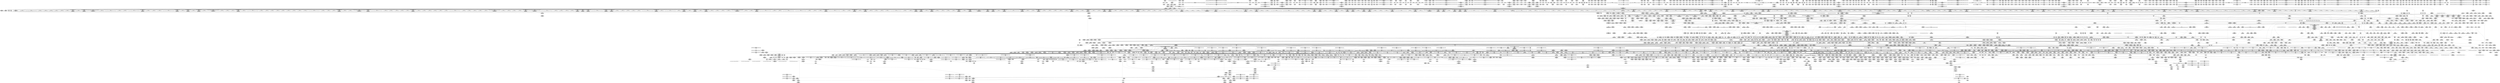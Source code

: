 digraph {
	CE0x5980b00 [shape=record,shape=Mrecord,label="{CE0x5980b00|file_has_perm:if.then8}"]
	CE0x56dd100 [shape=record,shape=Mrecord,label="{CE0x56dd100|i8_1|*Constant*|*SummSink*}"]
	CE0x571ab70 [shape=record,shape=Mrecord,label="{CE0x571ab70|current_has_perm:tmp2}"]
	CE0x588c4d0 [shape=record,shape=Mrecord,label="{CE0x588c4d0|file_map_prot_check:tmp31|security/selinux/hooks.c,3242}"]
	CE0x5875f30 [shape=record,shape=Mrecord,label="{CE0x5875f30|file_inode:tmp}"]
	CE0x58787b0 [shape=record,shape=Mrecord,label="{CE0x58787b0|file_map_prot_check:tobool8|security/selinux/hooks.c,3242|*SummSource*}"]
	CE0x5890e10 [shape=record,shape=Mrecord,label="{CE0x5890e10|file_map_prot_check:do.end|*SummSink*}"]
	CE0x57dae40 [shape=record,shape=Mrecord,label="{CE0x57dae40|i64_33|*Constant*}"]
	CE0x574b5d0 [shape=record,shape=Mrecord,label="{CE0x574b5d0|current_has_perm:bb|*SummSource*}"]
	CE0x5957790 [shape=record,shape=Mrecord,label="{CE0x5957790|i32_(i32,_i32,_i16,_i32,_%struct.common_audit_data*)*_bitcast_(i32_(i32,_i32,_i16,_i32,_%struct.common_audit_data.495*)*_avc_has_perm_to_i32_(i32,_i32,_i16,_i32,_%struct.common_audit_data*)*)|*Constant*}"]
	CE0x57e8170 [shape=record,shape=Mrecord,label="{CE0x57e8170|i64_39|*Constant*|*SummSink*}"]
	CE0x59f81d0 [shape=record,shape=Mrecord,label="{CE0x59f81d0|_call_void_mcount()_#3}"]
	CE0x5720750 [shape=record,shape=Mrecord,label="{CE0x5720750|cred_has_perm:tmp1|*SummSink*}"]
	CE0x595f4a0 [shape=record,shape=Mrecord,label="{CE0x595f4a0|rcu_read_lock:tobool|include/linux/rcupdate.h,882|*SummSource*}"]
	CE0x579a3a0 [shape=record,shape=Mrecord,label="{CE0x579a3a0|448:_i64,_456:_i64,_464:_i64,_:_CRE_950,951_}"]
	CE0x574efb0 [shape=record,shape=Mrecord,label="{CE0x574efb0|i64_1|*Constant*}"]
	CE0x56eeee0 [shape=record,shape=Mrecord,label="{CE0x56eeee0|selinux_file_mprotect:tmp36|*LoadInst*|security/selinux/hooks.c,3309}"]
	CE0x597ab60 [shape=record,shape=Mrecord,label="{CE0x597ab60|i32_0|*Constant*}"]
	CE0x570bd20 [shape=record,shape=Mrecord,label="{CE0x570bd20|0:_i64,_8:_i64,_64:_%struct.mm_struct*,_80:_i64,_136:_%struct.anon_vma*,_160:_%struct.file*,_:_CRE_76,77_}"]
	CE0x58130b0 [shape=record,shape=Mrecord,label="{CE0x58130b0|task_sid:tmp24|security/selinux/hooks.c,208|*SummSource*}"]
	CE0x5974560 [shape=record,shape=Mrecord,label="{CE0x5974560|rcu_read_lock:tmp11|include/linux/rcupdate.h,882|*SummSink*}"]
	CE0x580cb90 [shape=record,shape=Mrecord,label="{CE0x580cb90|_call_void_mcount()_#3}"]
	CE0x5979e30 [shape=record,shape=Mrecord,label="{CE0x5979e30|_ret_void,_!dbg_!27717|include/linux/rcupdate.h,419|*SummSink*}"]
	CE0x597e6c0 [shape=record,shape=Mrecord,label="{CE0x597e6c0|i32_934|*Constant*|*SummSource*}"]
	CE0x58820e0 [shape=record,shape=Mrecord,label="{CE0x58820e0|file_map_prot_check:tmp31|security/selinux/hooks.c,3242|*SummSink*}"]
	CE0x58044a0 [shape=record,shape=Mrecord,label="{CE0x58044a0|task_sid:tmp|*SummSink*}"]
	CE0x57fbbe0 [shape=record,shape=Mrecord,label="{CE0x57fbbe0|file_map_prot_check:tmp73|security/selinux/hooks.c,3268|*SummSource*}"]
	CE0x5788530 [shape=record,shape=Mrecord,label="{CE0x5788530|file_map_prot_check:call3|security/selinux/hooks.c,3238|*SummSource*}"]
	"CONST[source:0(mediator),value:0(static)][purpose:{operation}][SnkIdx:7]"
	CE0x56f0a00 [shape=record,shape=Mrecord,label="{CE0x56f0a00|i64_2|*Constant*|*SummSource*}"]
	CE0x58b19e0 [shape=record,shape=Mrecord,label="{CE0x58b19e0|__preempt_count_add:do.body|*SummSink*}"]
	CE0x5869080 [shape=record,shape=Mrecord,label="{CE0x5869080|file_map_prot_check:tmp8|security/selinux/hooks.c,3238|*SummSource*}"]
	CE0x5866e50 [shape=record,shape=Mrecord,label="{CE0x5866e50|current_sid:tmp2|*SummSource*}"]
	CE0x5720e90 [shape=record,shape=Mrecord,label="{CE0x5720e90|i64_15|*Constant*|*SummSource*}"]
	CE0x5846e30 [shape=record,shape=Mrecord,label="{CE0x5846e30|_ret_void,_!dbg_!27717|include/linux/rcupdate.h,245}"]
	CE0x572d230 [shape=record,shape=Mrecord,label="{CE0x572d230|selinux_file_mprotect:tmp84|security/selinux/hooks.c,3318|*SummSource*}"]
	CE0x578b720 [shape=record,shape=Mrecord,label="{CE0x578b720|file_map_prot_check:do.body}"]
	CE0x5783370 [shape=record,shape=Mrecord,label="{CE0x5783370|cred_sid:security|security/selinux/hooks.c,196}"]
	CE0x5751480 [shape=record,shape=Mrecord,label="{CE0x5751480|file_has_perm:if.then}"]
	CE0x59803a0 [shape=record,shape=Mrecord,label="{CE0x59803a0|rcu_lock_acquire:entry|*SummSource*}"]
	CE0x57517f0 [shape=record,shape=Mrecord,label="{CE0x57517f0|COLLAPSED:_GCMRE___llvm_gcov_ctr258_internal_global_44_x_i64_zeroinitializer:_elem_0:default:}"]
	CE0x56fa660 [shape=record,shape=Mrecord,label="{CE0x56fa660|selinux_file_mprotect:tmp20|security/selinux/hooks.c,3305}"]
	CE0x5810540 [shape=record,shape=Mrecord,label="{CE0x5810540|i8*_getelementptr_inbounds_(_41_x_i8_,_41_x_i8_*_.str44,_i32_0,_i32_0)|*Constant*|*SummSource*}"]
	CE0x5891370 [shape=record,shape=Mrecord,label="{CE0x5891370|file_map_prot_check:if.then22|*SummSink*}"]
	CE0x5962990 [shape=record,shape=Mrecord,label="{CE0x5962990|file_has_perm:sid3|security/selinux/hooks.c,1684}"]
	CE0x59e6670 [shape=record,shape=Mrecord,label="{CE0x59e6670|rcu_lock_acquire:tmp6}"]
	CE0x57f8f30 [shape=record,shape=Mrecord,label="{CE0x57f8f30|file_map_prot_check:call38|security/selinux/hooks.c,3264|*SummSink*}"]
	CE0x57420f0 [shape=record,shape=Mrecord,label="{CE0x57420f0|448:_i64,_456:_i64,_464:_i64,_:_CRE_448,456_|*MultipleSource*|*LoadInst*|security/selinux/hooks.c,3311|security/selinux/hooks.c,3311}"]
	CE0x57e5020 [shape=record,shape=Mrecord,label="{CE0x57e5020|GLOBAL:file_has_perm|*Constant*|*SummSink*}"]
	CE0x58564d0 [shape=record,shape=Mrecord,label="{CE0x58564d0|i32_33554432|*Constant*|*SummSource*}"]
	CE0x579f170 [shape=record,shape=Mrecord,label="{CE0x579f170|448:_i64,_456:_i64,_464:_i64,_:_CRE_1032,1040_|*MultipleSource*|*LoadInst*|security/selinux/hooks.c,3311|security/selinux/hooks.c,3311}"]
	CE0x57cddb0 [shape=record,shape=Mrecord,label="{CE0x57cddb0|i64_28|*Constant*}"]
	CE0x56f6f30 [shape=record,shape=Mrecord,label="{CE0x56f6f30|i64*_getelementptr_inbounds_(_44_x_i64_,_44_x_i64_*___llvm_gcov_ctr258,_i64_0,_i64_8)|*Constant*|*SummSink*}"]
	CE0x5850a90 [shape=record,shape=Mrecord,label="{CE0x5850a90|rcu_read_unlock:tmp13|include/linux/rcupdate.h,933}"]
	CE0x58f0200 [shape=record,shape=Mrecord,label="{CE0x58f0200|__rcu_read_lock:tmp1|*SummSink*}"]
	CE0x581ee00 [shape=record,shape=Mrecord,label="{CE0x581ee00|file_has_perm:tmp11|security/selinux/hooks.c,1684|*SummSource*}"]
	CE0x5888e40 [shape=record,shape=Mrecord,label="{CE0x5888e40|i32_77|*Constant*}"]
	CE0x57efa20 [shape=record,shape=Mrecord,label="{CE0x57efa20|GLOBAL:file_map_prot_check|*Constant*}"]
	CE0x5864dc0 [shape=record,shape=Mrecord,label="{CE0x5864dc0|current_sid:if.end|*SummSink*}"]
	CE0x57ba270 [shape=record,shape=Mrecord,label="{CE0x57ba270|selinux_file_mprotect:tmp66|security/selinux/hooks.c,3315|*SummSource*}"]
	CE0x5860b10 [shape=record,shape=Mrecord,label="{CE0x5860b10|file_map_prot_check:tobool1|security/selinux/hooks.c,3238|*SummSource*}"]
	CE0x572bbc0 [shape=record,shape=Mrecord,label="{CE0x572bbc0|file_has_perm:tmp16|security/selinux/hooks.c,1689|*SummSource*}"]
	CE0x59f39d0 [shape=record,shape=Mrecord,label="{CE0x59f39d0|__preempt_count_add:do.end|*SummSource*}"]
	CE0x579cce0 [shape=record,shape=Mrecord,label="{CE0x579cce0|448:_i64,_456:_i64,_464:_i64,_:_CRE_983,984_}"]
	CE0x5833720 [shape=record,shape=Mrecord,label="{CE0x5833720|cred_sid:sid|security/selinux/hooks.c,197}"]
	CE0x5794100 [shape=record,shape=Mrecord,label="{CE0x5794100|current_sid:tmp14|security/selinux/hooks.c,218|*SummSource*}"]
	CE0x57a93d0 [shape=record,shape=Mrecord,label="{CE0x57a93d0|i32_30|*Constant*|*SummSink*}"]
	CE0x56d9b40 [shape=record,shape=Mrecord,label="{CE0x56d9b40|i64_4|*Constant*|*SummSink*}"]
	CE0x574de60 [shape=record,shape=Mrecord,label="{CE0x574de60|i64_3|*Constant*|*SummSource*}"]
	CE0x59f4e80 [shape=record,shape=Mrecord,label="{CE0x59f4e80|_call_void_asm_sideeffect_,_memory_,_dirflag_,_fpsr_,_flags_()_#3,_!dbg_!27711,_!srcloc_!27714|include/linux/rcupdate.h,244|*SummSource*}"]
	CE0x573cd30 [shape=record,shape=Mrecord,label="{CE0x573cd30|448:_i64,_456:_i64,_464:_i64,_:_CRE_154,155_}"]
	CE0x581e190 [shape=record,shape=Mrecord,label="{CE0x581e190|i16_8|*Constant*}"]
	CE0x57cc420 [shape=record,shape=Mrecord,label="{CE0x57cc420|file_has_perm:tmp18|security/selinux/hooks.c,1690|*SummSink*}"]
	CE0x583f060 [shape=record,shape=Mrecord,label="{CE0x583f060|rcu_read_unlock:tmp11|include/linux/rcupdate.h,933|*SummSink*}"]
	CE0x59f4bf0 [shape=record,shape=Mrecord,label="{CE0x59f4bf0|COLLAPSED:_GCMRE___llvm_gcov_ctr133_internal_global_4_x_i64_zeroinitializer:_elem_0:default:}"]
	CE0x5703fd0 [shape=record,shape=Mrecord,label="{CE0x5703fd0|448:_i64,_456:_i64,_464:_i64,_:_CRE_139,140_}"]
	CE0x56ef260 [shape=record,shape=Mrecord,label="{CE0x56ef260|0:_i64,_8:_i64,_64:_%struct.mm_struct*,_80:_i64,_136:_%struct.anon_vma*,_160:_%struct.file*,_:_CRE_128,136_|*MultipleSource*|Function::selinux_file_mprotect&Arg::vma::|security/selinux/hooks.c,3309}"]
	CE0x5871410 [shape=record,shape=Mrecord,label="{CE0x5871410|current_sid:tmp15|security/selinux/hooks.c,218|*SummSource*}"]
	CE0x57ae7d0 [shape=record,shape=Mrecord,label="{CE0x57ae7d0|selinux_file_mprotect:vm_start23|security/selinux/hooks.c,3315}"]
	CE0x57a5cd0 [shape=record,shape=Mrecord,label="{CE0x57a5cd0|448:_i64,_456:_i64,_464:_i64,_:_CRE_1190,1191_}"]
	CE0x597ee60 [shape=record,shape=Mrecord,label="{CE0x597ee60|file_has_perm:tmp17|security/selinux/hooks.c,1689}"]
	CE0x580b090 [shape=record,shape=Mrecord,label="{CE0x580b090|_call_void_rcu_read_lock()_#10,_!dbg_!27712|security/selinux/hooks.c,207|*SummSink*}"]
	CE0x578d020 [shape=record,shape=Mrecord,label="{CE0x578d020|file_map_prot_check:tmp16|security/selinux/hooks.c,3238}"]
	CE0x57355c0 [shape=record,shape=Mrecord,label="{CE0x57355c0|i64*_getelementptr_inbounds_(_11_x_i64_,_11_x_i64_*___llvm_gcov_ctr127,_i64_0,_i64_0)|*Constant*|*SummSource*}"]
	CE0x57a2e90 [shape=record,shape=Mrecord,label="{CE0x57a2e90|448:_i64,_456:_i64,_464:_i64,_:_CRE_1153,1154_}"]
	CE0x586b8e0 [shape=record,shape=Mrecord,label="{CE0x586b8e0|GLOBAL:__llvm_gcov_ctr257|Global_var:__llvm_gcov_ctr257|*SummSource*}"]
	CE0x5757030 [shape=record,shape=Mrecord,label="{CE0x5757030|i64_17|*Constant*|*SummSink*}"]
	CE0x5709fe0 [shape=record,shape=Mrecord,label="{CE0x5709fe0|current_has_perm:call1|security/selinux/hooks.c,1543}"]
	CE0x59e4950 [shape=record,shape=Mrecord,label="{CE0x59e4950|__rcu_read_unlock:do.body}"]
	CE0x573cfb0 [shape=record,shape=Mrecord,label="{CE0x573cfb0|448:_i64,_456:_i64,_464:_i64,_:_CRE_156,157_}"]
	CE0x5820bc0 [shape=record,shape=Mrecord,label="{CE0x5820bc0|file_has_perm:tmp5|security/selinux/hooks.c,1681|*SummSink*}"]
	CE0x5858ee0 [shape=record,shape=Mrecord,label="{CE0x5858ee0|current_sid:do.body|*SummSource*}"]
	CE0x5861720 [shape=record,shape=Mrecord,label="{CE0x5861720|task_sid:tmp5|security/selinux/hooks.c,208|*SummSource*}"]
	CE0x588dab0 [shape=record,shape=Mrecord,label="{CE0x588dab0|file_map_prot_check:tmp51|security/selinux/hooks.c,3253|*SummSource*}"]
	CE0x593ae50 [shape=record,shape=Mrecord,label="{CE0x593ae50|GLOBAL:llvm.expect.i64|*Constant*|*SummSource*}"]
	CE0x586b390 [shape=record,shape=Mrecord,label="{CE0x586b390|file_map_prot_check:tmp7|security/selinux/hooks.c,3238}"]
	CE0x57da900 [shape=record,shape=Mrecord,label="{CE0x57da900|i64*_getelementptr_inbounds_(_44_x_i64_,_44_x_i64_*___llvm_gcov_ctr258,_i64_0,_i64_35)|*Constant*|*SummSource*}"]
	CE0x58cfff0 [shape=record,shape=Mrecord,label="{CE0x58cfff0|i64*_getelementptr_inbounds_(_4_x_i64_,_4_x_i64_*___llvm_gcov_ctr129,_i64_0,_i64_0)|*Constant*|*SummSink*}"]
	CE0x5799fe0 [shape=record,shape=Mrecord,label="{CE0x5799fe0|448:_i64,_456:_i64,_464:_i64,_:_CRE_947,948_}"]
	CE0x5870930 [shape=record,shape=Mrecord,label="{CE0x5870930|file_map_prot_check:tmp7|security/selinux/hooks.c,3238|*SummSource*}"]
	CE0x5745670 [shape=record,shape=Mrecord,label="{CE0x5745670|selinux_file_mprotect:tmp48|*LoadInst*|security/selinux/hooks.c,3312|*SummSource*}"]
	CE0x58689e0 [shape=record,shape=Mrecord,label="{CE0x58689e0|i64*_getelementptr_inbounds_(_38_x_i64_,_38_x_i64_*___llvm_gcov_ctr257,_i64_0,_i64_1)|*Constant*|*SummSource*}"]
	CE0x572e1f0 [shape=record,shape=Mrecord,label="{CE0x572e1f0|selinux_file_mprotect:tmp42|*LoadInst*|security/selinux/hooks.c,3311|*SummSink*}"]
	CE0x596dd90 [shape=record,shape=Mrecord,label="{CE0x596dd90|_call_void_mcount()_#3|*SummSink*}"]
	CE0x59f2f80 [shape=record,shape=Mrecord,label="{CE0x59f2f80|__rcu_read_unlock:tmp6|include/linux/rcupdate.h,245|*SummSource*}"]
	CE0x588bad0 [shape=record,shape=Mrecord,label="{CE0x588bad0|file_map_prot_check:tmp34|security/selinux/hooks.c,3242|*SummSink*}"]
	CE0x5863c50 [shape=record,shape=Mrecord,label="{CE0x5863c50|task_sid:tmp18|security/selinux/hooks.c,208|*SummSource*}"]
	CE0x57dc8b0 [shape=record,shape=Mrecord,label="{CE0x57dc8b0|selinux_file_mprotect:vm_file40|security/selinux/hooks.c,3326|*SummSource*}"]
	CE0x56ea030 [shape=record,shape=Mrecord,label="{CE0x56ea030|selinux_file_mprotect:land.lhs.true9|*SummSource*}"]
	CE0x57f9fc0 [shape=record,shape=Mrecord,label="{CE0x57f9fc0|file_map_prot_check:tmp71|security/selinux/hooks.c,3253}"]
	CE0x5897b90 [shape=record,shape=Mrecord,label="{CE0x5897b90|__validate_creds:if.then}"]
	CE0x5805d80 [shape=record,shape=Mrecord,label="{CE0x5805d80|task_sid:tmp16|security/selinux/hooks.c,208|*SummSink*}"]
	CE0x59f84e0 [shape=record,shape=Mrecord,label="{CE0x59f84e0|_call_void_mcount()_#3|*SummSource*}"]
	CE0x595d140 [shape=record,shape=Mrecord,label="{CE0x595d140|rcu_read_lock:tmp15|include/linux/rcupdate.h,882}"]
	CE0x56f5740 [shape=record,shape=Mrecord,label="{CE0x56f5740|448:_i64,_456:_i64,_464:_i64,_:_CRE_84,85_}"]
	CE0x56e19d0 [shape=record,shape=Mrecord,label="{CE0x56e19d0|selinux_file_mprotect:if.then46}"]
	CE0x57f18f0 [shape=record,shape=Mrecord,label="{CE0x57f18f0|selinux_file_mprotect:and51|security/selinux/hooks.c,3332|*SummSink*}"]
	CE0x582e510 [shape=record,shape=Mrecord,label="{CE0x582e510|i64*_getelementptr_inbounds_(_12_x_i64_,_12_x_i64_*___llvm_gcov_ctr170,_i64_0,_i64_9)|*Constant*|*SummSink*}"]
	CE0x588e8f0 [shape=record,shape=Mrecord,label="{CE0x588e8f0|file_map_prot_check:tobool21|security/selinux/hooks.c,3253|*SummSink*}"]
	CE0x597f730 [shape=record,shape=Mrecord,label="{CE0x597f730|file_has_perm:tmp19|security/selinux/hooks.c,1690}"]
	CE0x57917e0 [shape=record,shape=Mrecord,label="{CE0x57917e0|i32_3238|*Constant*|*SummSource*}"]
	CE0x5892530 [shape=record,shape=Mrecord,label="{CE0x5892530|task_sid:tmp7|security/selinux/hooks.c,208}"]
	CE0x57356f0 [shape=record,shape=Mrecord,label="{CE0x57356f0|i64*_getelementptr_inbounds_(_11_x_i64_,_11_x_i64_*___llvm_gcov_ctr127,_i64_0,_i64_0)|*Constant*|*SummSink*}"]
	CE0x5815b20 [shape=record,shape=Mrecord,label="{CE0x5815b20|task_sid:tmp3|*SummSink*}"]
	CE0x587a540 [shape=record,shape=Mrecord,label="{CE0x587a540|task_sid:tobool|security/selinux/hooks.c,208}"]
	CE0x572ab20 [shape=record,shape=Mrecord,label="{CE0x572ab20|file_has_perm:tmp15|security/selinux/hooks.c,1688}"]
	CE0x5857e60 [shape=record,shape=Mrecord,label="{CE0x5857e60|current_sid:do.end|*SummSource*}"]
	CE0x5700090 [shape=record,shape=Mrecord,label="{CE0x5700090|0:_i64,_8:_i64,_64:_%struct.mm_struct*,_80:_i64,_136:_%struct.anon_vma*,_160:_%struct.file*,_:_CRE_168,176_|*MultipleSource*|Function::selinux_file_mprotect&Arg::vma::|security/selinux/hooks.c,3309}"]
	CE0x56f1f60 [shape=record,shape=Mrecord,label="{CE0x56f1f60|selinux_file_mprotect:vm_file35|security/selinux/hooks.c,3318}"]
	CE0x57a5690 [shape=record,shape=Mrecord,label="{CE0x57a5690|448:_i64,_456:_i64,_464:_i64,_:_CRE_1185,1186_}"]
	CE0x581e290 [shape=record,shape=Mrecord,label="{CE0x581e290|i16_8|*Constant*|*SummSource*}"]
	CE0x59f3a40 [shape=record,shape=Mrecord,label="{CE0x59f3a40|__preempt_count_add:do.end|*SummSink*}"]
	CE0x57d9fa0 [shape=record,shape=Mrecord,label="{CE0x57d9fa0|selinux_file_mprotect:tmp88|security/selinux/hooks.c,3326}"]
	CE0x582c430 [shape=record,shape=Mrecord,label="{CE0x582c430|i64_7|*Constant*|*SummSource*}"]
	CE0x5862410 [shape=record,shape=Mrecord,label="{CE0x5862410|file_map_prot_check:tmp12|security/selinux/hooks.c,3238}"]
	CE0x58467a0 [shape=record,shape=Mrecord,label="{CE0x58467a0|__rcu_read_unlock:entry}"]
	CE0x5855d00 [shape=record,shape=Mrecord,label="{CE0x5855d00|GLOBAL:file_map_prot_check.__warned|Global_var:file_map_prot_check.__warned|*SummSource*}"]
	CE0x58525b0 [shape=record,shape=Mrecord,label="{CE0x58525b0|file_has_perm:tmp26|security/selinux/hooks.c,1694|*SummSource*}"]
	CE0x57a9270 [shape=record,shape=Mrecord,label="{CE0x57a9270|i32_30|*Constant*|*SummSource*}"]
	CE0x588fa70 [shape=record,shape=Mrecord,label="{CE0x588fa70|file_map_prot_check:tmp47|security/selinux/hooks.c,3251|*SummSource*}"]
	CE0x58a0cf0 [shape=record,shape=Mrecord,label="{CE0x58a0cf0|_call_void_asm_sideeffect_,_memory_,_dirflag_,_fpsr_,_flags_()_#3,_!dbg_!27714,_!srcloc_!27715|include/linux/rcupdate.h,239|*SummSink*}"]
	CE0x5879ff0 [shape=record,shape=Mrecord,label="{CE0x5879ff0|file_map_prot_check:tmp26|security/selinux/hooks.c,3242}"]
	CE0x5860010 [shape=record,shape=Mrecord,label="{CE0x5860010|GLOBAL:current_sid.__warned|Global_var:current_sid.__warned|*SummSink*}"]
	CE0x56fc840 [shape=record,shape=Mrecord,label="{CE0x56fc840|selinux_file_mprotect:start_brk|security/selinux/hooks.c,3311|*SummSource*}"]
	CE0x56f8240 [shape=record,shape=Mrecord,label="{CE0x56f8240|selinux_file_mprotect:do.body|*SummSink*}"]
	CE0x57b0ad0 [shape=record,shape=Mrecord,label="{CE0x57b0ad0|i32_31|*Constant*|*SummSink*}"]
	CE0x58a4930 [shape=record,shape=Mrecord,label="{CE0x58a4930|file_map_prot_check:conv29|security/selinux/hooks.c,3259|*SummSink*}"]
	CE0x585d210 [shape=record,shape=Mrecord,label="{CE0x585d210|file_map_prot_check:tmp42|security/selinux/hooks.c,3249|*SummSink*}"]
	CE0x595a090 [shape=record,shape=Mrecord,label="{CE0x595a090|i64*_getelementptr_inbounds_(_2_x_i64_,_2_x_i64_*___llvm_gcov_ctr98,_i64_0,_i64_0)|*Constant*}"]
	CE0x579cf60 [shape=record,shape=Mrecord,label="{CE0x579cf60|448:_i64,_456:_i64,_464:_i64,_:_CRE_985,986_}"]
	CE0x5708a60 [shape=record,shape=Mrecord,label="{CE0x5708a60|selinux_file_mprotect:tmp39|security/selinux/hooks.c,3308|*SummSource*}"]
	CE0x57fbdd0 [shape=record,shape=Mrecord,label="{CE0x57fbdd0|file_map_prot_check:retval.0}"]
	CE0x5787de0 [shape=record,shape=Mrecord,label="{CE0x5787de0|cred_sid:tmp1|*SummSource*}"]
	CE0x57acbd0 [shape=record,shape=Mrecord,label="{CE0x57acbd0|i64_25|*Constant*|*SummSource*}"]
	CE0x578e760 [shape=record,shape=Mrecord,label="{CE0x578e760|i64_7|*Constant*}"]
	CE0x58ef8f0 [shape=record,shape=Mrecord,label="{CE0x58ef8f0|file_has_perm:if.end}"]
	CE0x56f4190 [shape=record,shape=Mrecord,label="{CE0x56f4190|i64_11|*Constant*|*SummSource*}"]
	CE0x5850800 [shape=record,shape=Mrecord,label="{CE0x5850800|__rcu_read_lock:tmp|*SummSink*}"]
	CE0x57a6cb0 [shape=record,shape=Mrecord,label="{CE0x57a6cb0|448:_i64,_456:_i64,_464:_i64,_:_CRE_2264,2268_|*MultipleSource*|*LoadInst*|security/selinux/hooks.c,3311|security/selinux/hooks.c,3311}"]
	CE0x56e34d0 [shape=record,shape=Mrecord,label="{CE0x56e34d0|selinux_file_mprotect:if.then6}"]
	CE0x588b950 [shape=record,shape=Mrecord,label="{CE0x588b950|file_map_prot_check:tmp34|security/selinux/hooks.c,3242}"]
	CE0x585b2d0 [shape=record,shape=Mrecord,label="{CE0x585b2d0|get_current:entry}"]
	CE0x5960b70 [shape=record,shape=Mrecord,label="{CE0x5960b70|rcu_read_lock:if.end}"]
	CE0x585aaf0 [shape=record,shape=Mrecord,label="{CE0x585aaf0|0:_i32,_4:_i32,_8:_i32,_12:_i32,_:_CMRE_12,16_|*MultipleSource*|security/selinux/hooks.c,196|security/selinux/hooks.c,197|*LoadInst*|security/selinux/hooks.c,196}"]
	CE0x56df930 [shape=record,shape=Mrecord,label="{CE0x56df930|i64*_getelementptr_inbounds_(_2_x_i64_,_2_x_i64_*___llvm_gcov_ctr141,_i64_0,_i64_1)|*Constant*|*SummSink*}"]
	CE0x56dc030 [shape=record,shape=Mrecord,label="{CE0x56dc030|selinux_file_mprotect:tmp16|security/selinux/hooks.c,3303}"]
	CE0x56e52e0 [shape=record,shape=Mrecord,label="{CE0x56e52e0|i64_2|*Constant*|*SummSink*}"]
	CE0x57facd0 [shape=record,shape=Mrecord,label="{CE0x57facd0|file_map_prot_check:rc.1|*SummSource*}"]
	CE0x5974ee0 [shape=record,shape=Mrecord,label="{CE0x5974ee0|rcu_read_lock:tmp9|include/linux/rcupdate.h,882|*SummSource*}"]
	CE0x5706a80 [shape=record,shape=Mrecord,label="{CE0x5706a80|selinux_file_mprotect:vma|Function::selinux_file_mprotect&Arg::vma::|*SummSource*}"]
	CE0x586e310 [shape=record,shape=Mrecord,label="{CE0x586e310|file_map_prot_check:tmp19|security/selinux/hooks.c,3238}"]
	CE0x583d5a0 [shape=record,shape=Mrecord,label="{CE0x583d5a0|i64*_getelementptr_inbounds_(_4_x_i64_,_4_x_i64_*___llvm_gcov_ctr128,_i64_0,_i64_0)|*Constant*|*SummSink*}"]
	CE0x58fa8f0 [shape=record,shape=Mrecord,label="{CE0x58fa8f0|_call_void_mcount()_#3}"]
	CE0x5832130 [shape=record,shape=Mrecord,label="{CE0x5832130|rcu_read_unlock:tmp6|include/linux/rcupdate.h,933|*SummSource*}"]
	CE0x585d3c0 [shape=record,shape=Mrecord,label="{CE0x585d3c0|file_map_prot_check:tmp43|security/selinux/hooks.c,3249}"]
	CE0x57cd680 [shape=record,shape=Mrecord,label="{CE0x57cd680|file_has_perm:tobool7|security/selinux/hooks.c,1694|*SummSink*}"]
	CE0x57536b0 [shape=record,shape=Mrecord,label="{CE0x57536b0|selinux_file_mprotect:land.lhs.true22|*SummSource*}"]
	CE0x56d8130 [shape=record,shape=Mrecord,label="{CE0x56d8130|selinux_file_mprotect:prot.addr.0|*SummSource*}"]
	CE0x57b6370 [shape=record,shape=Mrecord,label="{CE0x57b6370|i64_20|*Constant*|*SummSource*}"]
	CE0x5785930 [shape=record,shape=Mrecord,label="{CE0x5785930|get_current:tmp1}"]
	CE0x5889ce0 [shape=record,shape=Mrecord,label="{CE0x5889ce0|inode_has_perm:tmp|*SummSource*}"]
	CE0x5895dc0 [shape=record,shape=Mrecord,label="{CE0x5895dc0|__validate_creds:tmp7|include/linux/cred.h,174|*SummSource*}"]
	CE0x56fbd00 [shape=record,shape=Mrecord,label="{CE0x56fbd00|448:_i64,_456:_i64,_464:_i64,_:_CRE_81,82_}"]
	CE0x5811da0 [shape=record,shape=Mrecord,label="{CE0x5811da0|i64*_getelementptr_inbounds_(_13_x_i64_,_13_x_i64_*___llvm_gcov_ctr126,_i64_0,_i64_10)|*Constant*|*SummSource*}"]
	CE0x56fd700 [shape=record,shape=Mrecord,label="{CE0x56fd700|i32_6|*Constant*|*SummSource*}"]
	CE0x58752e0 [shape=record,shape=Mrecord,label="{CE0x58752e0|file_map_prot_check:call|security/selinux/hooks.c,3238|*SummSource*}"]
	CE0x5845120 [shape=record,shape=Mrecord,label="{CE0x5845120|GLOBAL:rcu_lock_release|*Constant*|*SummSink*}"]
	CE0x5886850 [shape=record,shape=Mrecord,label="{CE0x5886850|i64_17|*Constant*}"]
	CE0x59df400 [shape=record,shape=Mrecord,label="{CE0x59df400|__preempt_count_add:entry|*SummSink*}"]
	CE0x59df510 [shape=record,shape=Mrecord,label="{CE0x59df510|i32_1|*Constant*}"]
	CE0x57f8050 [shape=record,shape=Mrecord,label="{CE0x57f8050|file_map_prot_check:call38|security/selinux/hooks.c,3264}"]
	CE0x580a420 [shape=record,shape=Mrecord,label="{CE0x580a420|_call_void_lockdep_rcu_suspicious(i8*_getelementptr_inbounds_(_25_x_i8_,_25_x_i8_*_.str3,_i32_0,_i32_0),_i32_208,_i8*_getelementptr_inbounds_(_41_x_i8_,_41_x_i8_*_.str44,_i32_0,_i32_0))_#10,_!dbg_!27732|security/selinux/hooks.c,208}"]
	CE0x5983290 [shape=record,shape=Mrecord,label="{CE0x5983290|file_has_perm:f_security|security/selinux/hooks.c,1674}"]
	CE0x58b7860 [shape=record,shape=Mrecord,label="{CE0x58b7860|_ret_void,_!dbg_!27720|./arch/x86/include/asm/preempt.h,78|*SummSink*}"]
	CE0x5892c40 [shape=record,shape=Mrecord,label="{CE0x5892c40|task_sid:call3|security/selinux/hooks.c,208|*SummSink*}"]
	CE0x58a8940 [shape=record,shape=Mrecord,label="{CE0x58a8940|task_sid:bb}"]
	CE0x5875610 [shape=record,shape=Mrecord,label="{CE0x5875610|_call_void_mcount()_#3|*SummSource*}"]
	CE0x5839460 [shape=record,shape=Mrecord,label="{CE0x5839460|rcu_read_unlock:tmp16|include/linux/rcupdate.h,933}"]
	"CONST[source:2(external),value:2(dynamic)][purpose:{subject}][SrcIdx:15]"
	CE0x56f4200 [shape=record,shape=Mrecord,label="{CE0x56f4200|i64_11|*Constant*|*SummSink*}"]
	CE0x574a2a0 [shape=record,shape=Mrecord,label="{CE0x574a2a0|GLOBAL:selinux_file_mprotect.__warned|Global_var:selinux_file_mprotect.__warned|*SummSource*}"]
	CE0x5964a00 [shape=record,shape=Mrecord,label="{CE0x5964a00|file_has_perm:tmp24|security/selinux/hooks.c,1695}"]
	CE0x56ee2a0 [shape=record,shape=Mrecord,label="{CE0x56ee2a0|0:_i64,_8:_i64,_64:_%struct.mm_struct*,_80:_i64,_136:_%struct.anon_vma*,_160:_%struct.file*,_:_CRE_113,114_}"]
	CE0x583e3e0 [shape=record,shape=Mrecord,label="{CE0x583e3e0|i64*_getelementptr_inbounds_(_11_x_i64_,_11_x_i64_*___llvm_gcov_ctr132,_i64_0,_i64_1)|*Constant*}"]
	CE0x58a1500 [shape=record,shape=Mrecord,label="{CE0x58a1500|file_map_prot_check:tmp60|security/selinux/hooks.c,3258|*SummSink*}"]
	CE0x5704890 [shape=record,shape=Mrecord,label="{CE0x5704890|448:_i64,_456:_i64,_464:_i64,_:_CRE_146,147_}"]
	CE0x573a680 [shape=record,shape=Mrecord,label="{CE0x573a680|selinux_file_mprotect:vm_mm28|security/selinux/hooks.c,3316|*SummSink*}"]
	CE0x57af3b0 [shape=record,shape=Mrecord,label="{CE0x57af3b0|selinux_file_mprotect:tmp65|security/selinux/hooks.c,3315|*SummSource*}"]
	CE0x587a170 [shape=record,shape=Mrecord,label="{CE0x587a170|file_map_prot_check:tmp26|security/selinux/hooks.c,3242|*SummSink*}"]
	CE0x5956cb0 [shape=record,shape=Mrecord,label="{CE0x5956cb0|inode_has_perm:sclass|security/selinux/hooks.c,1617|*SummSink*}"]
	CE0x5930140 [shape=record,shape=Mrecord,label="{CE0x5930140|inode_has_perm:tmp16|security/selinux/hooks.c,1615}"]
	CE0x58bca30 [shape=record,shape=Mrecord,label="{CE0x58bca30|__preempt_count_add:tmp5|./arch/x86/include/asm/preempt.h,72}"]
	CE0x5867cb0 [shape=record,shape=Mrecord,label="{CE0x5867cb0|current_sid:tobool|security/selinux/hooks.c,218|*SummSink*}"]
	CE0x56dc950 [shape=record,shape=Mrecord,label="{CE0x56dc950|i64_5|*Constant*|*SummSource*}"]
	CE0x56e1240 [shape=record,shape=Mrecord,label="{CE0x56e1240|selinux_file_mprotect:reqprot|Function::selinux_file_mprotect&Arg::reqprot::|*SummSink*}"]
	CE0x5855920 [shape=record,shape=Mrecord,label="{CE0x5855920|i64*_getelementptr_inbounds_(_11_x_i64_,_11_x_i64_*___llvm_gcov_ctr125,_i64_0,_i64_10)|*Constant*|*SummSink*}"]
	CE0x571dd50 [shape=record,shape=Mrecord,label="{CE0x571dd50|_call_void_lockdep_rcu_suspicious(i8*_getelementptr_inbounds_(_25_x_i8_,_25_x_i8_*_.str3,_i32_0,_i32_0),_i32_3303,_i8*_getelementptr_inbounds_(_45_x_i8_,_45_x_i8_*_.str12,_i32_0,_i32_0))_#10,_!dbg_!27730|security/selinux/hooks.c,3303|*SummSource*}"]
	CE0x585b840 [shape=record,shape=Mrecord,label="{CE0x585b840|current_sid:cred|security/selinux/hooks.c,218|*SummSource*}"]
	CE0x58a1ff0 [shape=record,shape=Mrecord,label="{CE0x58a1ff0|i64*_getelementptr_inbounds_(_38_x_i64_,_38_x_i64_*___llvm_gcov_ctr257,_i64_0,_i64_30)|*Constant*|*SummSource*}"]
	CE0x58659e0 [shape=record,shape=Mrecord,label="{CE0x58659e0|file_map_prot_check:land.lhs.true12}"]
	CE0x5858dd0 [shape=record,shape=Mrecord,label="{CE0x5858dd0|current_sid:do.body}"]
	CE0x57b7210 [shape=record,shape=Mrecord,label="{CE0x57b7210|selinux_file_mprotect:vm_end27|security/selinux/hooks.c,3316}"]
	CE0x5732240 [shape=record,shape=Mrecord,label="{CE0x5732240|inode_has_perm:tmp17|security/selinux/hooks.c,1617|*SummSink*}"]
	CE0x59e4aa0 [shape=record,shape=Mrecord,label="{CE0x59e4aa0|__rcu_read_unlock:do.body|*SummSink*}"]
	CE0x5800760 [shape=record,shape=Mrecord,label="{CE0x5800760|current_sid:sid|security/selinux/hooks.c,220}"]
	CE0x589f2f0 [shape=record,shape=Mrecord,label="{CE0x589f2f0|__preempt_count_sub:tmp6|./arch/x86/include/asm/preempt.h,78|*SummSource*}"]
	CE0x583add0 [shape=record,shape=Mrecord,label="{CE0x583add0|i64*_getelementptr_inbounds_(_4_x_i64_,_4_x_i64_*___llvm_gcov_ctr128,_i64_0,_i64_2)|*Constant*|*SummSink*}"]
	CE0x571eb20 [shape=record,shape=Mrecord,label="{CE0x571eb20|get_current:tmp1|*SummSink*}"]
	CE0x588d5f0 [shape=record,shape=Mrecord,label="{CE0x588d5f0|file_map_prot_check:tmp50|security/selinux/hooks.c,3253|*SummSink*}"]
	CE0x584ce00 [shape=record,shape=Mrecord,label="{CE0x584ce00|i64*_getelementptr_inbounds_(_4_x_i64_,_4_x_i64_*___llvm_gcov_ctr134,_i64_0,_i64_0)|*Constant*|*SummSink*}"]
	CE0x579de60 [shape=record,shape=Mrecord,label="{CE0x579de60|448:_i64,_456:_i64,_464:_i64,_:_CRE_997,998_}"]
	CE0x56d7970 [shape=record,shape=Mrecord,label="{CE0x56d7970|selinux_file_mprotect:tmp27|security/selinux/hooks.c,3308|*SummSink*}"]
	CE0x58828e0 [shape=record,shape=Mrecord,label="{CE0x58828e0|file_map_prot_check:tmp32|security/selinux/hooks.c,3242|*SummSource*}"]
	CE0x5752190 [shape=record,shape=Mrecord,label="{CE0x5752190|avc_has_perm:tclass|Function::avc_has_perm&Arg::tclass::|*SummSink*}"]
	CE0x57f6dc0 [shape=record,shape=Mrecord,label="{CE0x57f6dc0|_call_void_mcount()_#3}"]
	CE0x5890530 [shape=record,shape=Mrecord,label="{CE0x5890530|file_map_prot_check:tobool11|security/selinux/hooks.c,3242|*SummSource*}"]
	CE0x588e650 [shape=record,shape=Mrecord,label="{CE0x588e650|i1_true|*Constant*}"]
	CE0x58826b0 [shape=record,shape=Mrecord,label="{CE0x58826b0|_ret_void,_!dbg_!27735|include/linux/rcupdate.h,884|*SummSink*}"]
	CE0x58ed530 [shape=record,shape=Mrecord,label="{CE0x58ed530|_ret_void,_!dbg_!27735|include/linux/rcupdate.h,938|*SummSink*}"]
	CE0x5885890 [shape=record,shape=Mrecord,label="{CE0x5885890|file_map_prot_check:if.then28|*SummSource*}"]
	CE0x5896d60 [shape=record,shape=Mrecord,label="{CE0x5896d60|i64*_getelementptr_inbounds_(_5_x_i64_,_5_x_i64_*___llvm_gcov_ctr155,_i64_0,_i64_4)|*Constant*|*SummSource*}"]
	CE0x5783b00 [shape=record,shape=Mrecord,label="{CE0x5783b00|file_map_prot_check:land.lhs.true|*SummSource*}"]
	CE0x5811050 [shape=record,shape=Mrecord,label="{CE0x5811050|task_sid:tmp20|security/selinux/hooks.c,208|*SummSource*}"]
	CE0x5728960 [shape=record,shape=Mrecord,label="{CE0x5728960|448:_i64,_456:_i64,_464:_i64,_:_CRE_113,114_}"]
	CE0x57e8c10 [shape=record,shape=Mrecord,label="{CE0x57e8c10|selinux_file_mprotect:tmp96|security/selinux/hooks.c,3328|*SummSource*}"]
	CE0x571cca0 [shape=record,shape=Mrecord,label="{CE0x571cca0|selinux_file_mprotect:tmp14|security/selinux/hooks.c,3303}"]
	CE0x5976f70 [shape=record,shape=Mrecord,label="{CE0x5976f70|rcu_read_lock:tmp13|include/linux/rcupdate.h,882}"]
	CE0x585c110 [shape=record,shape=Mrecord,label="{CE0x585c110|file_map_prot_check:tmp45|security/selinux/hooks.c,3250|*SummSink*}"]
	CE0x5a03450 [shape=record,shape=Mrecord,label="{CE0x5a03450|__preempt_count_sub:do.end|*SummSink*}"]
	CE0x5956bd0 [shape=record,shape=Mrecord,label="{CE0x5956bd0|inode_has_perm:sclass|security/selinux/hooks.c,1617|*SummSource*}"]
	CE0x5866020 [shape=record,shape=Mrecord,label="{CE0x5866020|file_map_prot_check:tmp10|security/selinux/hooks.c,3238|*SummSource*}"]
	CE0x5886a50 [shape=record,shape=Mrecord,label="{CE0x5886a50|0:_i32,_4:_i32,_8:_i16,_12:_i32,_16:_i32,_20:_i32,_24:_i32,_56:_i8*,_:_SCMRE_56,64_|*MultipleSource*|*LoadInst*|include/linux/fs.h,1916|security/selinux/hooks.c,1675|Function::inode_has_perm&Arg::inode::|security/selinux/hooks.c,1611}"]
	CE0x58a3cb0 [shape=record,shape=Mrecord,label="{CE0x58a3cb0|rcu_read_lock:tmp9|include/linux/rcupdate.h,882|*SummSink*}"]
	CE0x57a25d0 [shape=record,shape=Mrecord,label="{CE0x57a25d0|448:_i64,_456:_i64,_464:_i64,_:_CRE_1146,1147_}"]
	CE0x58a32e0 [shape=record,shape=Mrecord,label="{CE0x58a32e0|file_map_prot_check:conv|security/selinux/hooks.c,3259|*SummSink*}"]
	CE0x57d9cf0 [shape=record,shape=Mrecord,label="{CE0x57d9cf0|selinux_file_mprotect:tmp87|security/selinux/hooks.c,3318|*SummSource*}"]
	CE0x58115a0 [shape=record,shape=Mrecord,label="{CE0x58115a0|task_sid:tmp21|security/selinux/hooks.c,208|*SummSink*}"]
	CE0x585eba0 [shape=record,shape=Mrecord,label="{CE0x585eba0|file_map_prot_check:land.lhs.true|*SummSink*}"]
	CE0x5862040 [shape=record,shape=Mrecord,label="{CE0x5862040|file_inode:f_inode|include/linux/fs.h,1916|*SummSource*}"]
	CE0x5702e50 [shape=record,shape=Mrecord,label="{CE0x5702e50|selinux_file_mprotect:tmp30|security/selinux/hooks.c,3308|*SummSink*}"]
	CE0x58a5ca0 [shape=record,shape=Mrecord,label="{CE0x58a5ca0|file_map_prot_check:tobool32|security/selinux/hooks.c,3261|*SummSource*}"]
	CE0x57e79e0 [shape=record,shape=Mrecord,label="{CE0x57e79e0|selinux_file_mprotect:tobool45|security/selinux/hooks.c,3328|*SummSource*}"]
	CE0x56fcef0 [shape=record,shape=Mrecord,label="{CE0x56fcef0|448:_i64,_456:_i64,_464:_i64,_:_CRE_56,64_|*MultipleSource*|*LoadInst*|security/selinux/hooks.c,3311|security/selinux/hooks.c,3311}"]
	CE0x57a2210 [shape=record,shape=Mrecord,label="{CE0x57a2210|448:_i64,_456:_i64,_464:_i64,_:_CRE_1143,1144_}"]
	CE0x574c000 [shape=record,shape=Mrecord,label="{CE0x574c000|current_has_perm:tmp|*SummSink*}"]
	CE0x595e5d0 [shape=record,shape=Mrecord,label="{CE0x595e5d0|rcu_lock_acquire:map|Function::rcu_lock_acquire&Arg::map::|*SummSource*}"]
	CE0x5a03c70 [shape=record,shape=Mrecord,label="{CE0x5a03c70|i64*_getelementptr_inbounds_(_4_x_i64_,_4_x_i64_*___llvm_gcov_ctr129,_i64_0,_i64_1)|*Constant*|*SummSink*}"]
	CE0x593b230 [shape=record,shape=Mrecord,label="{CE0x593b230|inode_has_perm:expval|security/selinux/hooks.c,1611|*SummSource*}"]
	CE0x58f0670 [shape=record,shape=Mrecord,label="{CE0x58f0670|cred_sid:tmp}"]
	CE0x593d400 [shape=record,shape=Mrecord,label="{CE0x593d400|inode_has_perm:tmp10|security/selinux/hooks.c,1611|*SummSource*}"]
	CE0x573d4b0 [shape=record,shape=Mrecord,label="{CE0x573d4b0|448:_i64,_456:_i64,_464:_i64,_:_CRE_160,161_}"]
	CE0x5753a40 [shape=record,shape=Mrecord,label="{CE0x5753a40|cred_sid:tmp3|*SummSource*}"]
	CE0x58028e0 [shape=record,shape=Mrecord,label="{CE0x58028e0|task_sid:do.end|*SummSink*}"]
	CE0x58b7120 [shape=record,shape=Mrecord,label="{CE0x58b7120|__rcu_read_unlock:tmp5|include/linux/rcupdate.h,244}"]
	CE0x57ed610 [shape=record,shape=Mrecord,label="{CE0x57ed610|selinux_file_mprotect:tmp104|security/selinux/hooks.c,3332|*SummSource*}"]
	CE0x585ca30 [shape=record,shape=Mrecord,label="{CE0x585ca30|file_map_prot_check:error|*SummSink*}"]
	CE0x574baa0 [shape=record,shape=Mrecord,label="{CE0x574baa0|GLOBAL:__llvm_gcov_ctr258|Global_var:__llvm_gcov_ctr258|*SummSource*}"]
	CE0x56c4cb0 [shape=record,shape=Mrecord,label="{CE0x56c4cb0|selinux_file_mprotect:do.body}"]
	CE0x5959910 [shape=record,shape=Mrecord,label="{CE0x5959910|file_has_perm:rc.0}"]
	CE0x57a6310 [shape=record,shape=Mrecord,label="{CE0x57a6310|448:_i64,_456:_i64,_464:_i64,_:_CRE_1208,1216_|*MultipleSource*|*LoadInst*|security/selinux/hooks.c,3311|security/selinux/hooks.c,3311}"]
	CE0x57cc340 [shape=record,shape=Mrecord,label="{CE0x57cc340|file_has_perm:tmp18|security/selinux/hooks.c,1690}"]
	CE0x58c4370 [shape=record,shape=Mrecord,label="{CE0x58c4370|__preempt_count_sub:tmp7|./arch/x86/include/asm/preempt.h,78|*SummSource*}"]
	CE0x5729c20 [shape=record,shape=Mrecord,label="{CE0x5729c20|448:_i64,_456:_i64,_464:_i64,_:_CRE_128,129_}"]
	CE0x58a5d10 [shape=record,shape=Mrecord,label="{CE0x58a5d10|file_map_prot_check:tobool32|security/selinux/hooks.c,3261|*SummSink*}"]
	CE0x597fce0 [shape=record,shape=Mrecord,label="{CE0x597fce0|file_has_perm:tmp12|security/selinux/hooks.c,1688}"]
	CE0x57497d0 [shape=record,shape=Mrecord,label="{CE0x57497d0|cred_has_perm:bb|*SummSource*}"]
	CE0x57f95b0 [shape=record,shape=Mrecord,label="{CE0x57f95b0|file_has_perm:cred|Function::file_has_perm&Arg::cred::}"]
	CE0x574c100 [shape=record,shape=Mrecord,label="{CE0x574c100|current_has_perm:tmp1|*SummSource*}"]
	CE0x58142d0 [shape=record,shape=Mrecord,label="{CE0x58142d0|rcu_read_lock:tmp}"]
	CE0x579a9e0 [shape=record,shape=Mrecord,label="{CE0x579a9e0|448:_i64,_456:_i64,_464:_i64,_:_CRE_955,956_}"]
	CE0x58066e0 [shape=record,shape=Mrecord,label="{CE0x58066e0|task_sid:tmp13|security/selinux/hooks.c,208|*SummSink*}"]
	CE0x592bc60 [shape=record,shape=Mrecord,label="{CE0x592bc60|i32_512|*Constant*|*SummSource*}"]
	CE0x58812e0 [shape=record,shape=Mrecord,label="{CE0x58812e0|GLOBAL:cred_has_perm|*Constant*}"]
	CE0x57ed210 [shape=record,shape=Mrecord,label="{CE0x57ed210|i64*_getelementptr_inbounds_(_44_x_i64_,_44_x_i64_*___llvm_gcov_ctr258,_i64_0,_i64_42)|*Constant*|*SummSink*}"]
	CE0x58f34c0 [shape=record,shape=Mrecord,label="{CE0x58f34c0|cred_has_perm:tmp}"]
	CE0x59f2b60 [shape=record,shape=Mrecord,label="{CE0x59f2b60|_ret_void,_!dbg_!27720|./arch/x86/include/asm/preempt.h,78}"]
	CE0x58908a0 [shape=record,shape=Mrecord,label="{CE0x58908a0|file_map_prot_check:tobool11|security/selinux/hooks.c,3242|*SummSink*}"]
	CE0x59770e0 [shape=record,shape=Mrecord,label="{CE0x59770e0|rcu_read_lock:tmp14|include/linux/rcupdate.h,882}"]
	CE0x580a580 [shape=record,shape=Mrecord,label="{CE0x580a580|task_sid:tmp19|security/selinux/hooks.c,208|*SummSource*}"]
	CE0x56e3e70 [shape=record,shape=Mrecord,label="{CE0x56e3e70|selinux_file_mprotect:if.end48|*SummSource*}"]
	CE0x595fcc0 [shape=record,shape=Mrecord,label="{CE0x595fcc0|rcu_read_unlock:tmp9|include/linux/rcupdate.h,933}"]
	CE0x5786020 [shape=record,shape=Mrecord,label="{CE0x5786020|current_has_perm:call2|security/selinux/hooks.c,1544|*SummSource*}"]
	CE0x588cc70 [shape=record,shape=Mrecord,label="{CE0x588cc70|file_map_prot_check:if.end20|*SummSource*}"]
	CE0x5705c90 [shape=record,shape=Mrecord,label="{CE0x5705c90|_call_void_mcount()_#3}"]
	CE0x56d77a0 [shape=record,shape=Mrecord,label="{CE0x56d77a0|selinux_file_mprotect:tmp27|security/selinux/hooks.c,3308|*SummSource*}"]
	CE0x57aa3a0 [shape=record,shape=Mrecord,label="{CE0x57aa3a0|selinux_file_mprotect:call20|security/selinux/hooks.c,3313|*SummSource*}"]
	CE0x585ce40 [shape=record,shape=Mrecord,label="{CE0x585ce40|cred_sid:sid|security/selinux/hooks.c,197}"]
	CE0x58a8320 [shape=record,shape=Mrecord,label="{CE0x58a8320|file_map_prot_check:tmp67|security/selinux/hooks.c,3262|*SummSink*}"]
	CE0x57a0520 [shape=record,shape=Mrecord,label="{CE0x57a0520|448:_i64,_456:_i64,_464:_i64,_:_CRE_1121,1122_}"]
	CE0x5965630 [shape=record,shape=Mrecord,label="{CE0x5965630|rcu_read_lock:tmp4|include/linux/rcupdate.h,882|*SummSink*}"]
	CE0x57a1d10 [shape=record,shape=Mrecord,label="{CE0x57a1d10|448:_i64,_456:_i64,_464:_i64,_:_CRE_1139,1140_}"]
	CE0x58926a0 [shape=record,shape=Mrecord,label="{CE0x58926a0|task_sid:tmp7|security/selinux/hooks.c,208|*SummSource*}"]
	CE0x58a66a0 [shape=record,shape=Mrecord,label="{CE0x58a66a0|file_map_prot_check:tmp63|security/selinux/hooks.c,3261}"]
	CE0x56fb350 [shape=record,shape=Mrecord,label="{CE0x56fb350|i64_10|*Constant*|*SummSource*}"]
	CE0x5955d30 [shape=record,shape=Mrecord,label="{CE0x5955d30|get_current:bb}"]
	CE0x595ac70 [shape=record,shape=Mrecord,label="{CE0x595ac70|file_has_perm:if.end10}"]
	CE0x56f7890 [shape=record,shape=Mrecord,label="{CE0x56f7890|selinux_file_mprotect:entry|*SummSink*}"]
	CE0x5722640 [shape=record,shape=Mrecord,label="{CE0x5722640|448:_i64,_456:_i64,_464:_i64,_:_CRE_99,100_}"]
	CE0x57a57d0 [shape=record,shape=Mrecord,label="{CE0x57a57d0|448:_i64,_456:_i64,_464:_i64,_:_CRE_1186,1187_}"]
	CE0x57f0820 [shape=record,shape=Mrecord,label="{CE0x57f0820|file_map_prot_check:file|Function::file_map_prot_check&Arg::file::|*SummSource*}"]
	CE0x57f2ba0 [shape=record,shape=Mrecord,label="{CE0x57f2ba0|selinux_file_mprotect:and51|security/selinux/hooks.c,3332}"]
	CE0x573c050 [shape=record,shape=Mrecord,label="{CE0x573c050|file_map_prot_check:tmp53|security/selinux/hooks.c,3258|*SummSink*}"]
	CE0x56fac40 [shape=record,shape=Mrecord,label="{CE0x56fac40|i64*_getelementptr_inbounds_(_44_x_i64_,_44_x_i64_*___llvm_gcov_ctr258,_i64_0,_i64_9)|*Constant*|*SummSink*}"]
	CE0x56df040 [shape=record,shape=Mrecord,label="{CE0x56df040|GLOBAL:cred_sid|*Constant*|*SummSink*}"]
	"CONST[source:0(mediator),value:2(dynamic)][purpose:{subject}][SnkIdx:0]"
	CE0x57a4650 [shape=record,shape=Mrecord,label="{CE0x57a4650|448:_i64,_456:_i64,_464:_i64,_:_CRE_1172,1173_}"]
	CE0x5737740 [shape=record,shape=Mrecord,label="{CE0x5737740|selinux_file_mprotect:tmp75|security/selinux/hooks.c,3314}"]
	CE0x5880ac0 [shape=record,shape=Mrecord,label="{CE0x5880ac0|current_sid:if.then|*SummSource*}"]
	CE0x5a00e80 [shape=record,shape=Mrecord,label="{CE0x5a00e80|__preempt_count_sub:bb|*SummSink*}"]
	CE0x58325c0 [shape=record,shape=Mrecord,label="{CE0x58325c0|i64_4|*Constant*}"]
	"CONST[source:0(mediator),value:2(dynamic)][purpose:{subject}][SnkIdx:16]"
	CE0x579b660 [shape=record,shape=Mrecord,label="{CE0x579b660|448:_i64,_456:_i64,_464:_i64,_:_CRE_965,966_}"]
	CE0x58eaea0 [shape=record,shape=Mrecord,label="{CE0x58eaea0|i64*_getelementptr_inbounds_(_13_x_i64_,_13_x_i64_*___llvm_gcov_ctr126,_i64_0,_i64_12)|*Constant*|*SummSource*}"]
	CE0x59e5f50 [shape=record,shape=Mrecord,label="{CE0x59e5f50|__rcu_read_unlock:tmp1}"]
	CE0x56d7ef0 [shape=record,shape=Mrecord,label="{CE0x56d7ef0|selinux_file_mprotect:prot|Function::selinux_file_mprotect&Arg::prot::|*SummSource*}"]
	CE0x572b640 [shape=record,shape=Mrecord,label="{CE0x572b640|i64*_getelementptr_inbounds_(_12_x_i64_,_12_x_i64_*___llvm_gcov_ctr170,_i64_0,_i64_5)|*Constant*|*SummSink*}"]
	CE0x5731450 [shape=record,shape=Mrecord,label="{CE0x5731450|file_has_perm:tmp7|security/selinux/hooks.c,1683|*SummSource*}"]
	CE0x57f48f0 [shape=record,shape=Mrecord,label="{CE0x57f48f0|i64*_getelementptr_inbounds_(_2_x_i64_,_2_x_i64_*___llvm_gcov_ctr98,_i64_0,_i64_0)|*Constant*}"]
	CE0x58157d0 [shape=record,shape=Mrecord,label="{CE0x58157d0|rcu_read_lock:land.lhs.true2}"]
	CE0x5896800 [shape=record,shape=Mrecord,label="{CE0x5896800|GLOBAL:__invalid_creds|*Constant*|*SummSource*}"]
	CE0x5a03710 [shape=record,shape=Mrecord,label="{CE0x5a03710|__preempt_count_sub:do.body|*SummSink*}"]
	CE0x597ada0 [shape=record,shape=Mrecord,label="{CE0x597ada0|get_current:tmp4|./arch/x86/include/asm/current.h,14}"]
	CE0x57b64f0 [shape=record,shape=Mrecord,label="{CE0x57b64f0|selinux_file_mprotect:tmp45|security/selinux/hooks.c,3311}"]
	CE0x5806cb0 [shape=record,shape=Mrecord,label="{CE0x5806cb0|i64*_getelementptr_inbounds_(_13_x_i64_,_13_x_i64_*___llvm_gcov_ctr126,_i64_0,_i64_0)|*Constant*}"]
	CE0x59f9df0 [shape=record,shape=Mrecord,label="{CE0x59f9df0|__rcu_read_lock:do.end}"]
	CE0x58599a0 [shape=record,shape=Mrecord,label="{CE0x58599a0|cred_sid:tmp4|*LoadInst*|security/selinux/hooks.c,196|*SummSink*}"]
	CE0x56e9750 [shape=record,shape=Mrecord,label="{CE0x56e9750|i1_true|*Constant*|*SummSource*}"]
	CE0x5747d60 [shape=record,shape=Mrecord,label="{CE0x5747d60|%struct.task_struct*_(%struct.task_struct**)*_asm_movq_%gs:$_1:P_,$0_,_r,im,_dirflag_,_fpsr_,_flags_|*SummSink*}"]
	CE0x59e4350 [shape=record,shape=Mrecord,label="{CE0x59e4350|rcu_lock_release:tmp7}"]
	CE0x58bcbf0 [shape=record,shape=Mrecord,label="{CE0x58bcbf0|__preempt_count_add:tmp5|./arch/x86/include/asm/preempt.h,72|*SummSource*}"]
	CE0x5729ea0 [shape=record,shape=Mrecord,label="{CE0x5729ea0|448:_i64,_456:_i64,_464:_i64,_:_CRE_130,131_}"]
	CE0x56f5ef0 [shape=record,shape=Mrecord,label="{CE0x56f5ef0|448:_i64,_456:_i64,_464:_i64,_:_CRE_88,92_|*MultipleSource*|*LoadInst*|security/selinux/hooks.c,3311|security/selinux/hooks.c,3311}"]
	CE0x5727490 [shape=record,shape=Mrecord,label="{CE0x5727490|i64*_getelementptr_inbounds_(_4_x_i64_,_4_x_i64_*___llvm_gcov_ctr130,_i64_0,_i64_2)|*Constant*|*SummSource*}"]
	CE0x587c640 [shape=record,shape=Mrecord,label="{CE0x587c640|file_map_prot_check:tmp48|security/selinux/hooks.c,3251}"]
	CE0x59393e0 [shape=record,shape=Mrecord,label="{CE0x59393e0|inode_has_perm:tobool|security/selinux/hooks.c,1611|*SummSink*}"]
	CE0x57e42c0 [shape=record,shape=Mrecord,label="{CE0x57e42c0|i64*_getelementptr_inbounds_(_44_x_i64_,_44_x_i64_*___llvm_gcov_ctr258,_i64_0,_i64_36)|*Constant*|*SummSource*}"]
	CE0x5850190 [shape=record,shape=Mrecord,label="{CE0x5850190|i64*_getelementptr_inbounds_(_11_x_i64_,_11_x_i64_*___llvm_gcov_ctr132,_i64_0,_i64_9)|*Constant*}"]
	CE0x58a19d0 [shape=record,shape=Mrecord,label="{CE0x58a19d0|i64*_getelementptr_inbounds_(_38_x_i64_,_38_x_i64_*___llvm_gcov_ctr257,_i64_0,_i64_30)|*Constant*}"]
	CE0x58f0410 [shape=record,shape=Mrecord,label="{CE0x58f0410|rcu_read_lock:if.end|*SummSource*}"]
	CE0x57ae2c0 [shape=record,shape=Mrecord,label="{CE0x57ae2c0|selinux_file_mprotect:tmp61|security/selinux/hooks.c,3314|*SummSink*}"]
	CE0x5894350 [shape=record,shape=Mrecord,label="{CE0x5894350|task_sid:real_cred|security/selinux/hooks.c,208|*SummSink*}"]
	CE0x57e93d0 [shape=record,shape=Mrecord,label="{CE0x57e93d0|selinux_file_mprotect:tmp98|security/selinux/hooks.c,3328}"]
	CE0x588b140 [shape=record,shape=Mrecord,label="{CE0x588b140|file_map_prot_check:bb|*SummSource*}"]
	CE0x58ed420 [shape=record,shape=Mrecord,label="{CE0x58ed420|_ret_void,_!dbg_!27735|include/linux/rcupdate.h,938|*SummSource*}"]
	CE0x56dbb10 [shape=record,shape=Mrecord,label="{CE0x56dbb10|get_current:tmp2}"]
	CE0x57a1810 [shape=record,shape=Mrecord,label="{CE0x57a1810|448:_i64,_456:_i64,_464:_i64,_:_CRE_1135,1136_}"]
	CE0x60d1410 [shape=record,shape=Mrecord,label="{CE0x60d1410|selinux_file_mprotect:tmp12|security/selinux/hooks.c,3303|*SummSink*}"]
	CE0x573e400 [shape=record,shape=Mrecord,label="{CE0x573e400|448:_i64,_456:_i64,_464:_i64,_:_CRE_192,196_|*MultipleSource*|*LoadInst*|security/selinux/hooks.c,3311|security/selinux/hooks.c,3311}"]
	CE0x583b9d0 [shape=record,shape=Mrecord,label="{CE0x583b9d0|__validate_creds:lnot.ext|include/linux/cred.h,173}"]
	CE0x579b160 [shape=record,shape=Mrecord,label="{CE0x579b160|448:_i64,_456:_i64,_464:_i64,_:_CRE_961,962_}"]
	CE0x57a4290 [shape=record,shape=Mrecord,label="{CE0x57a4290|448:_i64,_456:_i64,_464:_i64,_:_CRE_1169,1170_}"]
	CE0x57e7f40 [shape=record,shape=Mrecord,label="{CE0x57e7f40|i64_39|*Constant*}"]
	CE0x57ad8c0 [shape=record,shape=Mrecord,label="{CE0x57ad8c0|selinux_file_mprotect:tmp59|security/selinux/hooks.c,3314|*SummSink*}"]
	CE0x5875240 [shape=record,shape=Mrecord,label="{CE0x5875240|file_map_prot_check:call|security/selinux/hooks.c,3238}"]
	CE0x587bb70 [shape=record,shape=Mrecord,label="{CE0x587bb70|rcu_read_lock:entry|*SummSource*}"]
	CE0x58022f0 [shape=record,shape=Mrecord,label="{CE0x58022f0|task_sid:tmp17|security/selinux/hooks.c,208|*SummSource*}"]
	CE0x57a8de0 [shape=record,shape=Mrecord,label="{CE0x57a8de0|selinux_file_mprotect:tmp49|*LoadInst*|security/selinux/hooks.c,3312|*SummSink*}"]
	CE0x584d9a0 [shape=record,shape=Mrecord,label="{CE0x584d9a0|__rcu_read_lock:tmp3|*SummSource*}"]
	CE0x57cbf70 [shape=record,shape=Mrecord,label="{CE0x57cbf70|i64*_getelementptr_inbounds_(_12_x_i64_,_12_x_i64_*___llvm_gcov_ctr170,_i64_0,_i64_6)|*Constant*|*SummSink*}"]
	CE0x57e36c0 [shape=record,shape=Mrecord,label="{CE0x57e36c0|i64*_getelementptr_inbounds_(_44_x_i64_,_44_x_i64_*___llvm_gcov_ctr258,_i64_0,_i64_37)|*Constant*}"]
	CE0x58f9f40 [shape=record,shape=Mrecord,label="{CE0x58f9f40|file_has_perm:if.end6}"]
	CE0x58a3800 [shape=record,shape=Mrecord,label="{CE0x58a3800|file_map_prot_check:conv|security/selinux/hooks.c,3259}"]
	CE0x5961070 [shape=record,shape=Mrecord,label="{CE0x5961070|i64*_getelementptr_inbounds_(_11_x_i64_,_11_x_i64_*___llvm_gcov_ctr127,_i64_0,_i64_0)|*Constant*}"]
	CE0x574fe50 [shape=record,shape=Mrecord,label="{CE0x574fe50|selinux_file_mprotect:if.then|*SummSource*}"]
	CE0x597c8f0 [shape=record,shape=Mrecord,label="{CE0x597c8f0|i64*_getelementptr_inbounds_(_4_x_i64_,_4_x_i64_*___llvm_gcov_ctr128,_i64_0,_i64_2)|*Constant*|*SummSource*}"]
	CE0x5939550 [shape=record,shape=Mrecord,label="{CE0x5939550|i1_true|*Constant*}"]
	CE0x56edd90 [shape=record,shape=Mrecord,label="{CE0x56edd90|get_current:tmp4|./arch/x86/include/asm/current.h,14}"]
	CE0x58a02c0 [shape=record,shape=Mrecord,label="{CE0x58a02c0|i64_ptrtoint_(i8*_blockaddress(_rcu_lock_release,_%__here)_to_i64)|*Constant*|*SummSink*}"]
	CE0x59ece80 [shape=record,shape=Mrecord,label="{CE0x59ece80|__rcu_read_unlock:tmp3}"]
	CE0x58f4ea0 [shape=record,shape=Mrecord,label="{CE0x58f4ea0|inode_has_perm:i_flags|security/selinux/hooks.c,1611|*SummSink*}"]
	CE0x58533d0 [shape=record,shape=Mrecord,label="{CE0x58533d0|file_has_perm:rc.1|*SummSource*}"]
	CE0x595d720 [shape=record,shape=Mrecord,label="{CE0x595d720|_call_void_mcount()_#3}"]
	CE0x59588b0 [shape=record,shape=Mrecord,label="{CE0x59588b0|inode_has_perm:retval.0|*SummSink*}"]
	CE0x56d3380 [shape=record,shape=Mrecord,label="{CE0x56d3380|selinux_file_mprotect:if.else}"]
	CE0x574e560 [shape=record,shape=Mrecord,label="{CE0x574e560|selinux_file_mprotect:if.end|*SummSink*}"]
	CE0x5851fa0 [shape=record,shape=Mrecord,label="{CE0x5851fa0|file_has_perm:rc.0|*SummSource*}"]
	CE0x58645c0 [shape=record,shape=Mrecord,label="{CE0x58645c0|i64*_getelementptr_inbounds_(_2_x_i64_,_2_x_i64_*___llvm_gcov_ctr162,_i64_0,_i64_0)|*Constant*|*SummSink*}"]
	CE0x58a07b0 [shape=record,shape=Mrecord,label="{CE0x58a07b0|i64*_getelementptr_inbounds_(_4_x_i64_,_4_x_i64_*___llvm_gcov_ctr133,_i64_0,_i64_3)|*Constant*|*SummSource*}"]
	CE0x56d6eb0 [shape=record,shape=Mrecord,label="{CE0x56d6eb0|_call_void_mcount()_#3|*SummSink*}"]
	CE0x585ee70 [shape=record,shape=Mrecord,label="{CE0x585ee70|file_map_prot_check:tmp40|security/selinux/hooks.c,3241|*SummSource*}"]
	CE0x5876e90 [shape=record,shape=Mrecord,label="{CE0x5876e90|task_sid:tmp4|*LoadInst*|security/selinux/hooks.c,208|*SummSink*}"]
	CE0x578b4d0 [shape=record,shape=Mrecord,label="{CE0x578b4d0|file_map_prot_check:if.then|*SummSource*}"]
	CE0x5743ff0 [shape=record,shape=Mrecord,label="{CE0x5743ff0|448:_i64,_456:_i64,_464:_i64,_:_CRE_938,939_}"]
	CE0x585f920 [shape=record,shape=Mrecord,label="{CE0x585f920|file_map_prot_check:tmp44|security/selinux/hooks.c,3249|*SummSource*}"]
	CE0x579ab20 [shape=record,shape=Mrecord,label="{CE0x579ab20|448:_i64,_456:_i64,_464:_i64,_:_CRE_956,957_}"]
	CE0x57ef5a0 [shape=record,shape=Mrecord,label="{CE0x57ef5a0|selinux_file_mprotect:call52|security/selinux/hooks.c,3332}"]
	CE0x57230a0 [shape=record,shape=Mrecord,label="{CE0x57230a0|448:_i64,_456:_i64,_464:_i64,_:_CRE_107,108_}"]
	CE0x59f1cb0 [shape=record,shape=Mrecord,label="{CE0x59f1cb0|__rcu_read_unlock:do.end|*SummSink*}"]
	CE0x58942a0 [shape=record,shape=Mrecord,label="{CE0x58942a0|task_sid:real_cred|security/selinux/hooks.c,208|*SummSource*}"]
	CE0x584d4d0 [shape=record,shape=Mrecord,label="{CE0x584d4d0|i64*_getelementptr_inbounds_(_4_x_i64_,_4_x_i64_*___llvm_gcov_ctr128,_i64_0,_i64_2)|*Constant*}"]
	CE0x587e9a0 [shape=record,shape=Mrecord,label="{CE0x587e9a0|_call_void_mcount()_#3|*SummSource*}"]
	CE0x59e0e80 [shape=record,shape=Mrecord,label="{CE0x59e0e80|i64*_getelementptr_inbounds_(_4_x_i64_,_4_x_i64_*___llvm_gcov_ctr133,_i64_0,_i64_0)|*Constant*|*SummSource*}"]
	CE0x596d380 [shape=record,shape=Mrecord,label="{CE0x596d380|rcu_lock_acquire:entry}"]
	CE0x573b610 [shape=record,shape=Mrecord,label="{CE0x573b610|inode_has_perm:call|security/selinux/hooks.c,1614}"]
	CE0x57e46c0 [shape=record,shape=Mrecord,label="{CE0x57e46c0|selinux_file_mprotect:tmp92|*SummSink*}"]
	CE0x57fd740 [shape=record,shape=Mrecord,label="{CE0x57fd740|i64*_getelementptr_inbounds_(_38_x_i64_,_38_x_i64_*___llvm_gcov_ctr257,_i64_0,_i64_37)|*Constant*|*SummSink*}"]
	CE0x56e46e0 [shape=record,shape=Mrecord,label="{CE0x56e46e0|selinux_file_mprotect:tmp24|security/selinux/hooks.c,3305|*SummSink*}"]
	CE0x586bf90 [shape=record,shape=Mrecord,label="{CE0x586bf90|current_sid:tmp5|security/selinux/hooks.c,218|*SummSink*}"]
	CE0x59ee610 [shape=record,shape=Mrecord,label="{CE0x59ee610|i64*_getelementptr_inbounds_(_4_x_i64_,_4_x_i64_*___llvm_gcov_ctr135,_i64_0,_i64_3)|*Constant*|*SummSink*}"]
	CE0x5721030 [shape=record,shape=Mrecord,label="{CE0x5721030|selinux_file_mprotect:tmp32|security/selinux/hooks.c,3309}"]
	CE0x57a5a50 [shape=record,shape=Mrecord,label="{CE0x57a5a50|448:_i64,_456:_i64,_464:_i64,_:_CRE_1188,1189_}"]
	CE0x5893a00 [shape=record,shape=Mrecord,label="{CE0x5893a00|file_map_prot_check:rc.0|*SummSink*}"]
	CE0x57537e0 [shape=record,shape=Mrecord,label="{CE0x57537e0|selinux_file_mprotect:land.lhs.true22|*SummSink*}"]
	CE0x56f1370 [shape=record,shape=Mrecord,label="{CE0x56f1370|i32_67108864|*Constant*|*SummSink*}"]
	CE0x579c560 [shape=record,shape=Mrecord,label="{CE0x579c560|448:_i64,_456:_i64,_464:_i64,_:_CRE_977,978_}"]
	CE0x57fd510 [shape=record,shape=Mrecord,label="{CE0x57fd510|file_map_prot_check:tmp75|security/selinux/hooks.c,3269}"]
	CE0x592b010 [shape=record,shape=Mrecord,label="{CE0x592b010|inode_has_perm:tmp6|*LoadInst*|security/selinux/hooks.c,1611|*SummSource*}"]
	CE0x579d320 [shape=record,shape=Mrecord,label="{CE0x579d320|448:_i64,_456:_i64,_464:_i64,_:_CRE_988,989_}"]
	CE0x59e9a40 [shape=record,shape=Mrecord,label="{CE0x59e9a40|_call_void_mcount()_#3|*SummSource*}"]
	CE0x586cdd0 [shape=record,shape=Mrecord,label="{CE0x586cdd0|file_map_prot_check:if.end|*SummSink*}"]
	CE0x5876a60 [shape=record,shape=Mrecord,label="{CE0x5876a60|file_map_prot_check:tmp28|security/selinux/hooks.c,3242|*SummSource*}"]
	CE0x58c19c0 [shape=record,shape=Mrecord,label="{CE0x58c19c0|__preempt_count_add:tmp2|*SummSink*}"]
	CE0x57e1970 [shape=record,shape=Mrecord,label="{CE0x57e1970|file_map_prot_check:tmp60|security/selinux/hooks.c,3258}"]
	CE0x5821930 [shape=record,shape=Mrecord,label="{CE0x5821930|file_inode:f|Function::file_inode&Arg::f::|*SummSource*}"]
	CE0x5974020 [shape=record,shape=Mrecord,label="{CE0x5974020|GLOBAL:__llvm_gcov_ctr155|Global_var:__llvm_gcov_ctr155}"]
	CE0x57ff6d0 [shape=record,shape=Mrecord,label="{CE0x57ff6d0|current_sid:tmp22|security/selinux/hooks.c,218}"]
	CE0x5835450 [shape=record,shape=Mrecord,label="{CE0x5835450|rcu_read_unlock:tobool1|include/linux/rcupdate.h,933|*SummSource*}"]
	CE0x5851aa0 [shape=record,shape=Mrecord,label="{CE0x5851aa0|rcu_read_unlock:tmp14|include/linux/rcupdate.h,933|*SummSource*}"]
	CE0x5843190 [shape=record,shape=Mrecord,label="{CE0x5843190|rcu_read_unlock:if.end}"]
	CE0x5880cb0 [shape=record,shape=Mrecord,label="{CE0x5880cb0|file_map_prot_check:if.end}"]
	CE0x58a82b0 [shape=record,shape=Mrecord,label="{CE0x58a82b0|file_map_prot_check:tmp67|security/selinux/hooks.c,3262|*SummSource*}"]
	CE0x57eb4b0 [shape=record,shape=Mrecord,label="{CE0x57eb4b0|i64*_getelementptr_inbounds_(_44_x_i64_,_44_x_i64_*___llvm_gcov_ctr258,_i64_0,_i64_41)|*Constant*}"]
	CE0x588d4e0 [shape=record,shape=Mrecord,label="{CE0x588d4e0|file_map_prot_check:tmp50|security/selinux/hooks.c,3253|*SummSource*}"]
	CE0x58fe740 [shape=record,shape=Mrecord,label="{CE0x58fe740|inode_has_perm:tmp5|security/selinux/hooks.c,1609}"]
	CE0x56fb920 [shape=record,shape=Mrecord,label="{CE0x56fb920|448:_i64,_456:_i64,_464:_i64,_:_CRE_72,76_|*MultipleSource*|*LoadInst*|security/selinux/hooks.c,3311|security/selinux/hooks.c,3311}"]
	CE0x59718f0 [shape=record,shape=Mrecord,label="{CE0x59718f0|i64*_getelementptr_inbounds_(_11_x_i64_,_11_x_i64_*___llvm_gcov_ctr127,_i64_0,_i64_9)|*Constant*|*SummSource*}"]
	CE0x57299a0 [shape=record,shape=Mrecord,label="{CE0x57299a0|448:_i64,_456:_i64,_464:_i64,_:_CRE_126,127_}"]
	CE0x574f220 [shape=record,shape=Mrecord,label="{CE0x574f220|current_has_perm:bb|*SummSink*}"]
	CE0x5859000 [shape=record,shape=Mrecord,label="{CE0x5859000|file_map_prot_check:if.end30}"]
	CE0x597b780 [shape=record,shape=Mrecord,label="{CE0x597b780|rcu_read_lock:if.then|*SummSource*}"]
	CE0x56fb680 [shape=record,shape=Mrecord,label="{CE0x56fb680|selinux_file_mprotect:tmp22|security/selinux/hooks.c,3305}"]
	CE0x5849d90 [shape=record,shape=Mrecord,label="{CE0x5849d90|__rcu_read_unlock:tmp2}"]
	CE0x58aa3d0 [shape=record,shape=Mrecord,label="{CE0x58aa3d0|file_map_prot_check:or35|security/selinux/hooks.c,3262|*SummSource*}"]
	CE0x5834390 [shape=record,shape=Mrecord,label="{CE0x5834390|rcu_read_unlock:tmp15|include/linux/rcupdate.h,933}"]
	CE0x59fb120 [shape=record,shape=Mrecord,label="{CE0x59fb120|__preempt_count_add:do.body|*SummSource*}"]
	CE0x585e070 [shape=record,shape=Mrecord,label="{CE0x585e070|cred_sid:tmp5|security/selinux/hooks.c,196|*SummSink*}"]
	CE0x586ec30 [shape=record,shape=Mrecord,label="{CE0x586ec30|i64*_getelementptr_inbounds_(_38_x_i64_,_38_x_i64_*___llvm_gcov_ctr257,_i64_0,_i64_22)|*Constant*}"]
	CE0x57568a0 [shape=record,shape=Mrecord,label="{CE0x57568a0|selinux_file_mprotect:tobool13|security/selinux/hooks.c,3309|*SummSource*}"]
	"CONST[source:0(mediator),value:2(dynamic)][purpose:{object}][SnkIdx:6]"
	CE0x58fc850 [shape=record,shape=Mrecord,label="{CE0x58fc850|rcu_read_lock:tobool1|include/linux/rcupdate.h,882|*SummSink*}"]
	CE0x56fd0e0 [shape=record,shape=Mrecord,label="{CE0x56fd0e0|448:_i64,_456:_i64,_464:_i64,_:_CRE_64,72_|*MultipleSource*|*LoadInst*|security/selinux/hooks.c,3311|security/selinux/hooks.c,3311}"]
	CE0x56d8750 [shape=record,shape=Mrecord,label="{CE0x56d8750|GLOBAL:default_noexec|Global_var:default_noexec|*SummSource*}"]
	CE0x58598f0 [shape=record,shape=Mrecord,label="{CE0x58598f0|cred_sid:tmp5|security/selinux/hooks.c,196}"]
	CE0x59f3170 [shape=record,shape=Mrecord,label="{CE0x59f3170|__rcu_read_unlock:tmp6|include/linux/rcupdate.h,245|*SummSink*}"]
	CE0x56f4530 [shape=record,shape=Mrecord,label="{CE0x56f4530|selinux_file_mprotect:tmp21|security/selinux/hooks.c,3305|*SummSink*}"]
	CE0x56f0530 [shape=record,shape=Mrecord,label="{CE0x56f0530|current_has_perm:tsk|Function::current_has_perm&Arg::tsk::|*SummSink*}"]
	CE0x5722ce0 [shape=record,shape=Mrecord,label="{CE0x5722ce0|448:_i64,_456:_i64,_464:_i64,_:_CRE_104,105_}"]
	CE0x5879460 [shape=record,shape=Mrecord,label="{CE0x5879460|file_inode:tmp1|*SummSource*}"]
	CE0x587e080 [shape=record,shape=Mrecord,label="{CE0x587e080|GLOBAL:__llvm_gcov_ctr125|Global_var:__llvm_gcov_ctr125|*SummSource*}"]
	CE0x589e5e0 [shape=record,shape=Mrecord,label="{CE0x589e5e0|_call_void_asm_addl_$1,_%gs:$0_,_*m,ri,*m,_dirflag_,_fpsr_,_flags_(i32*___preempt_count,_i32_%sub,_i32*___preempt_count)_#3,_!dbg_!27717,_!srcloc_!27718|./arch/x86/include/asm/preempt.h,77}"]
	CE0x58524b0 [shape=record,shape=Mrecord,label="{CE0x58524b0|i64*_getelementptr_inbounds_(_12_x_i64_,_12_x_i64_*___llvm_gcov_ctr170,_i64_0,_i64_10)|*Constant*}"]
	CE0x5968420 [shape=record,shape=Mrecord,label="{CE0x5968420|i64*_getelementptr_inbounds_(_4_x_i64_,_4_x_i64_*___llvm_gcov_ctr129,_i64_0,_i64_3)|*Constant*|*SummSource*}"]
	CE0x56f14e0 [shape=record,shape=Mrecord,label="{CE0x56f14e0|current_has_perm:perms|Function::current_has_perm&Arg::perms::|*SummSink*}"]
	CE0x57208b0 [shape=record,shape=Mrecord,label="{CE0x57208b0|i64*_getelementptr_inbounds_(_2_x_i64_,_2_x_i64_*___llvm_gcov_ctr141,_i64_0,_i64_1)|*Constant*|*SummSource*}"]
	CE0x56e8da0 [shape=record,shape=Mrecord,label="{CE0x56e8da0|i64_0|*Constant*}"]
	CE0x5878c70 [shape=record,shape=Mrecord,label="{CE0x5878c70|current_sid:tmp7|security/selinux/hooks.c,218}"]
	CE0x5788bb0 [shape=record,shape=Mrecord,label="{CE0x5788bb0|COLLAPSED:_GCMRE___llvm_gcov_ctr131_internal_global_2_x_i64_zeroinitializer:_elem_0:default:}"]
	CE0x5882df0 [shape=record,shape=Mrecord,label="{CE0x5882df0|current_sid:tmp3}"]
	CE0x5842780 [shape=record,shape=Mrecord,label="{CE0x5842780|rcu_read_unlock:tmp22|include/linux/rcupdate.h,935}"]
	CE0x57d36c0 [shape=record,shape=Mrecord,label="{CE0x57d36c0|selinux_file_mprotect:tmp73|security/selinux/hooks.c,3314|*SummSink*}"]
	CE0x5977750 [shape=record,shape=Mrecord,label="{CE0x5977750|__rcu_read_lock:tmp2|*SummSource*}"]
	CE0x58ed6e0 [shape=record,shape=Mrecord,label="{CE0x58ed6e0|file_inode:bb|*SummSink*}"]
	CE0x574aab0 [shape=record,shape=Mrecord,label="{CE0x574aab0|selinux_file_mprotect:tmp6|security/selinux/hooks.c,3303}"]
	CE0x57e3b60 [shape=record,shape=Mrecord,label="{CE0x57e3b60|selinux_file_mprotect:tmp94}"]
	CE0x58152c0 [shape=record,shape=Mrecord,label="{CE0x58152c0|__validate_creds:line|Function::__validate_creds&Arg::line::}"]
	CE0x5846210 [shape=record,shape=Mrecord,label="{CE0x5846210|_call_void___rcu_read_unlock()_#10,_!dbg_!27734|include/linux/rcupdate.h,937|*SummSink*}"]
	CE0x58fd5a0 [shape=record,shape=Mrecord,label="{CE0x58fd5a0|i64*_getelementptr_inbounds_(_11_x_i64_,_11_x_i64_*___llvm_gcov_ctr127,_i64_0,_i64_1)|*Constant*}"]
	CE0x584e830 [shape=record,shape=Mrecord,label="{CE0x584e830|_call_void_mcount()_#3}"]
	CE0x572e580 [shape=record,shape=Mrecord,label="{CE0x572e580|448:_i64,_456:_i64,_464:_i64,_:_CRE_0,8_|*MultipleSource*|*LoadInst*|security/selinux/hooks.c,3311|security/selinux/hooks.c,3311}"]
	CE0x57d1960 [shape=record,shape=Mrecord,label="{CE0x57d1960|selinux_file_mprotect:tmp82|security/selinux/hooks.c,3318}"]
	CE0x580d940 [shape=record,shape=Mrecord,label="{CE0x580d940|i32_(i32,_i32,_i16,_i32,_%struct.common_audit_data*)*_bitcast_(i32_(i32,_i32,_i16,_i32,_%struct.common_audit_data.495*)*_avc_has_perm_to_i32_(i32,_i32,_i16,_i32,_%struct.common_audit_data*)*)|*Constant*}"]
	CE0x5848c30 [shape=record,shape=Mrecord,label="{CE0x5848c30|rcu_lock_release:tmp3}"]
	CE0x5884250 [shape=record,shape=Mrecord,label="{CE0x5884250|file_map_prot_check:tmp29|security/selinux/hooks.c,3242}"]
	CE0x57afe00 [shape=record,shape=Mrecord,label="{CE0x57afe00|selinux_file_mprotect:vm_mm24|security/selinux/hooks.c,3315|*SummSource*}"]
	CE0x5876d20 [shape=record,shape=Mrecord,label="{CE0x5876d20|file_map_prot_check:tobool10|security/selinux/hooks.c,3242}"]
	CE0x57e16f0 [shape=record,shape=Mrecord,label="{CE0x57e16f0|file_map_prot_check:tmp59|security/selinux/hooks.c,3258|*SummSource*}"]
	CE0x56db0d0 [shape=record,shape=Mrecord,label="{CE0x56db0d0|selinux_file_mprotect:call3|security/selinux/hooks.c,3303}"]
	CE0x57fd7b0 [shape=record,shape=Mrecord,label="{CE0x57fd7b0|file_map_prot_check:tmp75|security/selinux/hooks.c,3269|*SummSource*}"]
	CE0x57f0c40 [shape=record,shape=Mrecord,label="{CE0x57f0c40|file_map_prot_check:prot|Function::file_map_prot_check&Arg::prot::|*SummSource*}"]
	CE0x5805bd0 [shape=record,shape=Mrecord,label="{CE0x5805bd0|get_current:tmp1}"]
	CE0x57e6310 [shape=record,shape=Mrecord,label="{CE0x57e6310|file_has_perm:av|Function::file_has_perm&Arg::av::}"]
	CE0x5785c70 [shape=record,shape=Mrecord,label="{CE0x5785c70|avc_has_perm:entry}"]
	CE0x56e08b0 [shape=record,shape=Mrecord,label="{CE0x56e08b0|0:_i64,_8:_i64,_64:_%struct.mm_struct*,_80:_i64,_136:_%struct.anon_vma*,_160:_%struct.file*,_:_CRE_96,97_}"]
	CE0x57fa350 [shape=record,shape=Mrecord,label="{CE0x57fa350|i64*_getelementptr_inbounds_(_38_x_i64_,_38_x_i64_*___llvm_gcov_ctr257,_i64_0,_i64_35)|*Constant*|*SummSink*}"]
	CE0x58562b0 [shape=record,shape=Mrecord,label="{CE0x58562b0|current_sid:tobool1|security/selinux/hooks.c,218|*SummSource*}"]
	CE0x574dc80 [shape=record,shape=Mrecord,label="{CE0x574dc80|selinux_file_mprotect:tobool|security/selinux/hooks.c,3303|*SummSink*}"]
	CE0x582f660 [shape=record,shape=Mrecord,label="{CE0x582f660|inode_has_perm:perms|Function::inode_has_perm&Arg::perms::|*SummSink*}"]
	CE0x596b310 [shape=record,shape=Mrecord,label="{CE0x596b310|rcu_read_lock:tmp17|include/linux/rcupdate.h,882|*SummSource*}"]
	CE0x5722920 [shape=record,shape=Mrecord,label="{CE0x5722920|448:_i64,_456:_i64,_464:_i64,_:_CRE_101,102_}"]
	CE0x589fcb0 [shape=record,shape=Mrecord,label="{CE0x589fcb0|i64_ptrtoint_(i8*_blockaddress(_rcu_lock_release,_%__here)_to_i64)|*Constant*}"]
	CE0x580c100 [shape=record,shape=Mrecord,label="{CE0x580c100|i64_6|*Constant*|*SummSink*}"]
	CE0x58705b0 [shape=record,shape=Mrecord,label="{CE0x58705b0|i8*_getelementptr_inbounds_(_25_x_i8_,_25_x_i8_*_.str3,_i32_0,_i32_0)|*Constant*}"]
	CE0x588e110 [shape=record,shape=Mrecord,label="{CE0x588e110|file_map_prot_check:tmp2|*SummSource*}"]
	CE0x57f0bd0 [shape=record,shape=Mrecord,label="{CE0x57f0bd0|file_map_prot_check:prot|Function::file_map_prot_check&Arg::prot::}"]
	CE0x573d730 [shape=record,shape=Mrecord,label="{CE0x573d730|448:_i64,_456:_i64,_464:_i64,_:_CRE_162,163_}"]
	CE0x579c060 [shape=record,shape=Mrecord,label="{CE0x579c060|448:_i64,_456:_i64,_464:_i64,_:_CRE_973,974_}"]
	CE0x583ba40 [shape=record,shape=Mrecord,label="{CE0x583ba40|__validate_creds:lnot.ext|include/linux/cred.h,173|*SummSource*}"]
	CE0x57e6380 [shape=record,shape=Mrecord,label="{CE0x57e6380|file_has_perm:av|Function::file_has_perm&Arg::av::|*SummSource*}"]
	CE0x56e1ee0 [shape=record,shape=Mrecord,label="{CE0x56e1ee0|selinux_file_mprotect:cred4|security/selinux/hooks.c,3303|*SummSink*}"]
	CE0x57e13e0 [shape=record,shape=Mrecord,label="{CE0x57e13e0|file_map_prot_check:tmp59|security/selinux/hooks.c,3258}"]
	CE0x5735b00 [shape=record,shape=Mrecord,label="{CE0x5735b00|inode_has_perm:tmp20|security/selinux/hooks.c,1618|*SummSource*}"]
	CE0x5964870 [shape=record,shape=Mrecord,label="{CE0x5964870|rcu_read_lock:tmp8|include/linux/rcupdate.h,882}"]
	CE0x57ba380 [shape=record,shape=Mrecord,label="{CE0x57ba380|selinux_file_mprotect:tmp66|security/selinux/hooks.c,3315|*SummSink*}"]
	CE0x596b2a0 [shape=record,shape=Mrecord,label="{CE0x596b2a0|rcu_read_lock:tmp17|include/linux/rcupdate.h,882}"]
	CE0x56dfbc0 [shape=record,shape=Mrecord,label="{CE0x56dfbc0|cred_has_perm:tmp2|*SummSource*}"]
	CE0x57b3f70 [shape=record,shape=Mrecord,label="{CE0x57b3f70|_ret_i32_%call7,_!dbg_!27749|security/selinux/hooks.c,210|*SummSource*}"]
	CE0x57087d0 [shape=record,shape=Mrecord,label="{CE0x57087d0|current_sid:tmp10|security/selinux/hooks.c,218}"]
	CE0x5834f00 [shape=record,shape=Mrecord,label="{CE0x5834f00|__validate_creds:conv|include/linux/cred.h,173|*SummSink*}"]
	CE0x5897210 [shape=record,shape=Mrecord,label="{CE0x5897210|__validate_creds:tmp8|include/linux/cred.h,175}"]
	CE0x59753a0 [shape=record,shape=Mrecord,label="{CE0x59753a0|rcu_read_lock:tmp1|*SummSink*}"]
	CE0x588b270 [shape=record,shape=Mrecord,label="{CE0x588b270|file_map_prot_check:bb|*SummSink*}"]
	CE0x5807480 [shape=record,shape=Mrecord,label="{CE0x5807480|task_sid:tmp9|security/selinux/hooks.c,208|*SummSource*}"]
	CE0x574a9a0 [shape=record,shape=Mrecord,label="{CE0x574a9a0|i64_0|*Constant*|*SummSink*}"]
	CE0x57da450 [shape=record,shape=Mrecord,label="{CE0x57da450|i64*_getelementptr_inbounds_(_44_x_i64_,_44_x_i64_*___llvm_gcov_ctr258,_i64_0,_i64_35)|*Constant*}"]
	CE0x5879b10 [shape=record,shape=Mrecord,label="{CE0x5879b10|current_sid:tmp16|security/selinux/hooks.c,218}"]
	CE0x58479c0 [shape=record,shape=Mrecord,label="{CE0x58479c0|__validate_creds:tmp9|include/linux/cred.h,175|*SummSink*}"]
	CE0x57a0710 [shape=record,shape=Mrecord,label="{CE0x57a0710|448:_i64,_456:_i64,_464:_i64,_:_CRE_1122,1123_}"]
	CE0x57054b0 [shape=record,shape=Mrecord,label="{CE0x57054b0|selinux_file_mprotect:tmp29|security/selinux/hooks.c,3308|*SummSink*}"]
	CE0x57ac4b0 [shape=record,shape=Mrecord,label="{CE0x57ac4b0|selinux_file_mprotect:tmp51|security/selinux/hooks.c,3311|*SummSource*}"]
	CE0x5891e60 [shape=record,shape=Mrecord,label="{CE0x5891e60|current_sid:tmp13|security/selinux/hooks.c,218|*SummSink*}"]
	CE0x58f1b40 [shape=record,shape=Mrecord,label="{CE0x58f1b40|cred_sid:tmp5|security/selinux/hooks.c,196}"]
	CE0x5790ba0 [shape=record,shape=Mrecord,label="{CE0x5790ba0|current_sid:entry|*SummSource*}"]
	CE0x57abd10 [shape=record,shape=Mrecord,label="{CE0x57abd10|i32_134217728|*Constant*|*SummSink*}"]
	CE0x572a3a0 [shape=record,shape=Mrecord,label="{CE0x572a3a0|448:_i64,_456:_i64,_464:_i64,_:_CRE_134,135_}"]
	CE0x56f0030 [shape=record,shape=Mrecord,label="{CE0x56f0030|current_has_perm:entry|*SummSource*}"]
	CE0x58efa80 [shape=record,shape=Mrecord,label="{CE0x58efa80|file_has_perm:out}"]
	CE0x5851740 [shape=record,shape=Mrecord,label="{CE0x5851740|rcu_read_unlock:tmp14|include/linux/rcupdate.h,933}"]
	CE0x57a2990 [shape=record,shape=Mrecord,label="{CE0x57a2990|448:_i64,_456:_i64,_464:_i64,_:_CRE_1149,1150_}"]
	CE0x57ceba0 [shape=record,shape=Mrecord,label="{CE0x57ceba0|selinux_file_mprotect:tmp79|security/selinux/hooks.c,3318|*SummSource*}"]
	CE0x5814260 [shape=record,shape=Mrecord,label="{CE0x5814260|rcu_read_lock:tmp|*SummSource*}"]
	CE0x58fc7c0 [shape=record,shape=Mrecord,label="{CE0x58fc7c0|rcu_read_lock:tobool1|include/linux/rcupdate.h,882|*SummSource*}"]
	CE0x56de880 [shape=record,shape=Mrecord,label="{CE0x56de880|selinux_file_mprotect:call3|security/selinux/hooks.c,3303|*SummSource*}"]
	CE0x5821290 [shape=record,shape=Mrecord,label="{CE0x5821290|GLOBAL:file_inode|*Constant*}"]
	CE0x581fe00 [shape=record,shape=Mrecord,label="{CE0x581fe00|file_has_perm:f_path|security/selinux/hooks.c,1681}"]
	CE0x580af40 [shape=record,shape=Mrecord,label="{CE0x580af40|_call_void_rcu_read_lock()_#10,_!dbg_!27712|security/selinux/hooks.c,207|*SummSource*}"]
	CE0x5741170 [shape=record,shape=Mrecord,label="{CE0x5741170|448:_i64,_456:_i64,_464:_i64,_:_CRE_384,392_|*MultipleSource*|*LoadInst*|security/selinux/hooks.c,3311|security/selinux/hooks.c,3311}"]
	CE0x5720ae0 [shape=record,shape=Mrecord,label="{CE0x5720ae0|i64_16|*Constant*|*SummSink*}"]
	CE0x56e17d0 [shape=record,shape=Mrecord,label="{CE0x56e17d0|selinux_file_mprotect:prot|Function::selinux_file_mprotect&Arg::prot::}"]
	CE0x59f33b0 [shape=record,shape=Mrecord,label="{CE0x59f33b0|__preempt_count_add:do.end}"]
	CE0x57ab460 [shape=record,shape=Mrecord,label="{CE0x57ab460|cred_has_perm:target|Function::cred_has_perm&Arg::target::}"]
	CE0x57b6880 [shape=record,shape=Mrecord,label="{CE0x57b6880|_ret_i32_%call2,_!dbg_!27719|security/selinux/hooks.c,1508|*SummSource*}"]
	CE0x595a8c0 [shape=record,shape=Mrecord,label="{CE0x595a8c0|file_has_perm:tobool|security/selinux/hooks.c,1688}"]
	CE0x59f9ef0 [shape=record,shape=Mrecord,label="{CE0x59f9ef0|COLLAPSED:_GCMRE___llvm_gcov_ctr134_internal_global_4_x_i64_zeroinitializer:_elem_0:default:}"]
	CE0x5875fa0 [shape=record,shape=Mrecord,label="{CE0x5875fa0|COLLAPSED:_GCMRE___llvm_gcov_ctr162_internal_global_2_x_i64_zeroinitializer:_elem_0:default:}"]
	CE0x58f1770 [shape=record,shape=Mrecord,label="{CE0x58f1770|cred_sid:tmp4|*LoadInst*|security/selinux/hooks.c,196}"]
	CE0x57a77e0 [shape=record,shape=Mrecord,label="{CE0x57a77e0|selinux_file_mprotect:cmp|security/selinux/hooks.c,3311|*SummSource*}"]
	CE0x57a1a90 [shape=record,shape=Mrecord,label="{CE0x57a1a90|448:_i64,_456:_i64,_464:_i64,_:_CRE_1137,1138_}"]
	CE0x5875680 [shape=record,shape=Mrecord,label="{CE0x5875680|_call_void_mcount()_#3|*SummSink*}"]
	CE0x5784870 [shape=record,shape=Mrecord,label="{CE0x5784870|file_map_prot_check:tmp17|security/selinux/hooks.c,3238|*SummSink*}"]
	CE0x5871480 [shape=record,shape=Mrecord,label="{CE0x5871480|current_sid:tmp15|security/selinux/hooks.c,218|*SummSink*}"]
	CE0x58948b0 [shape=record,shape=Mrecord,label="{CE0x58948b0|task_sid:tmp15|security/selinux/hooks.c,208|*SummSource*}"]
	CE0x583ea10 [shape=record,shape=Mrecord,label="{CE0x583ea10|rcu_read_unlock:tmp15|include/linux/rcupdate.h,933|*SummSink*}"]
	CE0x57f3920 [shape=record,shape=Mrecord,label="{CE0x57f3920|i64*_getelementptr_inbounds_(_44_x_i64_,_44_x_i64_*___llvm_gcov_ctr258,_i64_0,_i64_43)|*Constant*|*SummSink*}"]
	CE0x57b3c80 [shape=record,shape=Mrecord,label="{CE0x57b3c80|task_sid:task|Function::task_sid&Arg::task::|*SummSource*}"]
	CE0x5731ba0 [shape=record,shape=Mrecord,label="{CE0x5731ba0|GLOBAL:__llvm_gcov_ctr170|Global_var:__llvm_gcov_ctr170|*SummSink*}"]
	CE0x56dbe80 [shape=record,shape=Mrecord,label="{CE0x56dbe80|COLLAPSED:_GCMRE___llvm_gcov_ctr98_internal_global_2_x_i64_zeroinitializer:_elem_0:default:}"]
	CE0x5831b40 [shape=record,shape=Mrecord,label="{CE0x5831b40|GLOBAL:inode_has_perm|*Constant*|*SummSource*}"]
	CE0x584c000 [shape=record,shape=Mrecord,label="{CE0x584c000|i8*_undef|*Constant*}"]
	CE0x572a120 [shape=record,shape=Mrecord,label="{CE0x572a120|448:_i64,_456:_i64,_464:_i64,_:_CRE_132,133_}"]
	CE0x5817290 [shape=record,shape=Mrecord,label="{CE0x5817290|task_sid:land.lhs.true|*SummSink*}"]
	CE0x597aec0 [shape=record,shape=Mrecord,label="{CE0x597aec0|file_has_perm:tmp4|security/selinux/hooks.c,1681}"]
	CE0x58f3420 [shape=record,shape=Mrecord,label="{CE0x58f3420|inode_has_perm:tmp6|*LoadInst*|security/selinux/hooks.c,1611}"]
	CE0x57ad3d0 [shape=record,shape=Mrecord,label="{CE0x57ad3d0|selinux_file_mprotect:tmp58|security/selinux/hooks.c,3314|*SummSource*}"]
	CE0x5838460 [shape=record,shape=Mrecord,label="{CE0x5838460|rcu_read_unlock:tmp17|include/linux/rcupdate.h,933}"]
	CE0x59de510 [shape=record,shape=Mrecord,label="{CE0x59de510|__rcu_read_lock:tmp7|include/linux/rcupdate.h,240}"]
	CE0x58a2110 [shape=record,shape=Mrecord,label="{CE0x58a2110|file_map_prot_check:tmp61|security/selinux/hooks.c,3259|*SummSource*}"]
	CE0x57dad60 [shape=record,shape=Mrecord,label="{CE0x57dad60|selinux_file_mprotect:tobool38|security/selinux/hooks.c,3318|*SummSink*}"]
	CE0x59ebdd0 [shape=record,shape=Mrecord,label="{CE0x59ebdd0|i64*_getelementptr_inbounds_(_4_x_i64_,_4_x_i64_*___llvm_gcov_ctr134,_i64_0,_i64_1)|*Constant*|*SummSink*}"]
	CE0x5729360 [shape=record,shape=Mrecord,label="{CE0x5729360|448:_i64,_456:_i64,_464:_i64,_:_CRE_121,122_}"]
	CE0x58d8d00 [shape=record,shape=Mrecord,label="{CE0x58d8d00|__preempt_count_sub:tmp3|*SummSource*}"]
	CE0x57e45a0 [shape=record,shape=Mrecord,label="{CE0x57e45a0|selinux_file_mprotect:tmp92|*SummSource*}"]
	CE0x56e2d40 [shape=record,shape=Mrecord,label="{CE0x56e2d40|selinux_file_mprotect:return|*SummSink*}"]
	CE0x586a160 [shape=record,shape=Mrecord,label="{CE0x586a160|file_map_prot_check:tmp8|security/selinux/hooks.c,3238|*SummSink*}"]
	CE0x5850610 [shape=record,shape=Mrecord,label="{CE0x5850610|__rcu_read_lock:bb|*SummSink*}"]
	CE0x59e3490 [shape=record,shape=Mrecord,label="{CE0x59e3490|_call_void_mcount()_#3}"]
	CE0x59e83a0 [shape=record,shape=Mrecord,label="{CE0x59e83a0|i64*_getelementptr_inbounds_(_4_x_i64_,_4_x_i64_*___llvm_gcov_ctr134,_i64_0,_i64_1)|*Constant*|*SummSource*}"]
	CE0x57d9e30 [shape=record,shape=Mrecord,label="{CE0x57d9e30|selinux_file_mprotect:tmp87|security/selinux/hooks.c,3318|*SummSink*}"]
	CE0x56e1a40 [shape=record,shape=Mrecord,label="{CE0x56e1a40|selinux_file_mprotect:if.then46|*SummSource*}"]
	CE0x579ff50 [shape=record,shape=Mrecord,label="{CE0x579ff50|448:_i64,_456:_i64,_464:_i64,_:_CRE_1096,1104_|*MultipleSource*|*LoadInst*|security/selinux/hooks.c,3311|security/selinux/hooks.c,3311}"]
	CE0x58eafa0 [shape=record,shape=Mrecord,label="{CE0x58eafa0|i64*_getelementptr_inbounds_(_13_x_i64_,_13_x_i64_*___llvm_gcov_ctr126,_i64_0,_i64_12)|*Constant*|*SummSink*}"]
	CE0x574c200 [shape=record,shape=Mrecord,label="{CE0x574c200|i32_0|*Constant*}"]
	CE0x5732040 [shape=record,shape=Mrecord,label="{CE0x5732040|inode_has_perm:tmp17|security/selinux/hooks.c,1617|*SummSource*}"]
	CE0x572e0e0 [shape=record,shape=Mrecord,label="{CE0x572e0e0|selinux_file_mprotect:tmp42|*LoadInst*|security/selinux/hooks.c,3311|*SummSource*}"]
	CE0x5837800 [shape=record,shape=Mrecord,label="{CE0x5837800|__validate_creds:lnot|include/linux/cred.h,173|*SummSource*}"]
	CE0x5832830 [shape=record,shape=Mrecord,label="{CE0x5832830|rcu_read_unlock:tobool|include/linux/rcupdate.h,933}"]
	CE0x57e4cd0 [shape=record,shape=Mrecord,label="{CE0x57e4cd0|GLOBAL:file_has_perm|*Constant*}"]
	CE0x5939ee0 [shape=record,shape=Mrecord,label="{CE0x5939ee0|inode_has_perm:lnot1|security/selinux/hooks.c,1611|*SummSink*}"]
	CE0x5813790 [shape=record,shape=Mrecord,label="{CE0x5813790|task_sid:tmp25|security/selinux/hooks.c,208|*SummSink*}"]
	CE0x5846730 [shape=record,shape=Mrecord,label="{CE0x5846730|GLOBAL:__rcu_read_unlock|*Constant*|*SummSource*}"]
	CE0x57ba4f0 [shape=record,shape=Mrecord,label="{CE0x57ba4f0|selinux_file_mprotect:tmp67|security/selinux/hooks.c,3315}"]
	CE0x58636c0 [shape=record,shape=Mrecord,label="{CE0x58636c0|i64*_getelementptr_inbounds_(_13_x_i64_,_13_x_i64_*___llvm_gcov_ctr126,_i64_0,_i64_8)|*Constant*|*SummSink*}"]
	CE0x593e020 [shape=record,shape=Mrecord,label="{CE0x593e020|inode_has_perm:tmp11|security/selinux/hooks.c,1612}"]
	CE0x57ed160 [shape=record,shape=Mrecord,label="{CE0x57ed160|i64*_getelementptr_inbounds_(_44_x_i64_,_44_x_i64_*___llvm_gcov_ctr258,_i64_0,_i64_42)|*Constant*|*SummSource*}"]
	CE0x58ec2e0 [shape=record,shape=Mrecord,label="{CE0x58ec2e0|GLOBAL:rcu_read_unlock|*Constant*}"]
	CE0x58b1a70 [shape=record,shape=Mrecord,label="{CE0x58b1a70|__preempt_count_add:bb}"]
	CE0x573daf0 [shape=record,shape=Mrecord,label="{CE0x573daf0|448:_i64,_456:_i64,_464:_i64,_:_CRE_165,166_}"]
	CE0x57ee210 [shape=record,shape=Mrecord,label="{CE0x57ee210|selinux_file_mprotect:vm_file49|security/selinux/hooks.c,3332}"]
	CE0x574f290 [shape=record,shape=Mrecord,label="{CE0x574f290|i64*_getelementptr_inbounds_(_2_x_i64_,_2_x_i64_*___llvm_gcov_ctr136,_i64_0,_i64_0)|*Constant*}"]
	CE0x56f9da0 [shape=record,shape=Mrecord,label="{CE0x56f9da0|GLOBAL:selinux_checkreqprot|Global_var:selinux_checkreqprot|*SummSource*}"]
	CE0x56e1cc0 [shape=record,shape=Mrecord,label="{CE0x56e1cc0|selinux_file_mprotect:tmp19|security/selinux/hooks.c,3303}"]
	CE0x56f5200 [shape=record,shape=Mrecord,label="{CE0x56f5200|448:_i64,_456:_i64,_464:_i64,_:_CRE_16,20_|*MultipleSource*|*LoadInst*|security/selinux/hooks.c,3311|security/selinux/hooks.c,3311}"]
	CE0x58216e0 [shape=record,shape=Mrecord,label="{CE0x58216e0|file_inode:entry|*SummSink*}"]
	CE0x58555c0 [shape=record,shape=Mrecord,label="{CE0x58555c0|current_sid:tmp19|security/selinux/hooks.c,218|*SummSource*}"]
	CE0x57b4e00 [shape=record,shape=Mrecord,label="{CE0x57b4e00|selinux_file_mprotect:tmp55|security/selinux/hooks.c,3313}"]
	CE0x58a4640 [shape=record,shape=Mrecord,label="{CE0x58a4640|file_map_prot_check:conv29|security/selinux/hooks.c,3259|*SummSource*}"]
	CE0x595ab10 [shape=record,shape=Mrecord,label="{CE0x595ab10|i64_3|*Constant*}"]
	CE0x59598a0 [shape=record,shape=Mrecord,label="{CE0x59598a0|GLOBAL:inode_has_perm|*Constant*}"]
	CE0x58662b0 [shape=record,shape=Mrecord,label="{CE0x58662b0|i64*_getelementptr_inbounds_(_11_x_i64_,_11_x_i64_*___llvm_gcov_ctr125,_i64_0,_i64_1)|*Constant*}"]
	CE0x5810fe0 [shape=record,shape=Mrecord,label="{CE0x5810fe0|task_sid:tmp21|security/selinux/hooks.c,208}"]
	CE0x5702f70 [shape=record,shape=Mrecord,label="{CE0x5702f70|selinux_file_mprotect:tmp31|security/selinux/hooks.c,3308}"]
	CE0x596d4b0 [shape=record,shape=Mrecord,label="{CE0x596d4b0|GLOBAL:rcu_lock_acquire|*Constant*}"]
	CE0x5858cc0 [shape=record,shape=Mrecord,label="{CE0x5858cc0|current_sid:land.lhs.true2|*SummSink*}"]
	CE0x57a5050 [shape=record,shape=Mrecord,label="{CE0x57a5050|448:_i64,_456:_i64,_464:_i64,_:_CRE_1180,1181_}"]
	CE0x5871d30 [shape=record,shape=Mrecord,label="{CE0x5871d30|_call_void___rcu_read_lock()_#10,_!dbg_!27710|include/linux/rcupdate.h,879|*SummSink*}"]
	CE0x56f57b0 [shape=record,shape=Mrecord,label="{CE0x56f57b0|448:_i64,_456:_i64,_464:_i64,_:_CRE_83,84_}"]
	CE0x57fe090 [shape=record,shape=Mrecord,label="{CE0x57fe090|file_map_prot_check:tmp76|security/selinux/hooks.c,3269|*SummSink*}"]
	CE0x5751780 [shape=record,shape=Mrecord,label="{CE0x5751780|selinux_file_mprotect:tmp|*SummSource*}"]
	CE0x56fd7d0 [shape=record,shape=Mrecord,label="{CE0x56fd7d0|i32_6|*Constant*|*SummSink*}"]
	CE0x56e63a0 [shape=record,shape=Mrecord,label="{CE0x56e63a0|selinux_file_mprotect:land.lhs.true|*SummSink*}"]
	CE0x5865140 [shape=record,shape=Mrecord,label="{CE0x5865140|file_map_prot_check:tmp21|security/selinux/hooks.c,3241|*SummSource*}"]
	CE0x58563e0 [shape=record,shape=Mrecord,label="{CE0x58563e0|current_sid:tobool1|security/selinux/hooks.c,218|*SummSink*}"]
	CE0x571d5d0 [shape=record,shape=Mrecord,label="{CE0x571d5d0|selinux_file_mprotect:tmp9|security/selinux/hooks.c,3303|*SummSink*}"]
	CE0x57b0050 [shape=record,shape=Mrecord,label="{CE0x57b0050|selinux_file_mprotect:tmp63|*LoadInst*|security/selinux/hooks.c,3315}"]
	CE0x56ee0e0 [shape=record,shape=Mrecord,label="{CE0x56ee0e0|0:_i64,_8:_i64,_64:_%struct.mm_struct*,_80:_i64,_136:_%struct.anon_vma*,_160:_%struct.file*,_:_CRE_112,113_}"]
	CE0x5846070 [shape=record,shape=Mrecord,label="{CE0x5846070|_call_void___rcu_read_unlock()_#10,_!dbg_!27734|include/linux/rcupdate.h,937}"]
	CE0x56f2c20 [shape=record,shape=Mrecord,label="{CE0x56f2c20|selinux_file_mprotect:vm_end|security/selinux/hooks.c,3312|*SummSource*}"]
	CE0x582eff0 [shape=record,shape=Mrecord,label="{CE0x582eff0|inode_has_perm:inode|Function::inode_has_perm&Arg::inode::|*SummSource*}"]
	CE0x588b9c0 [shape=record,shape=Mrecord,label="{CE0x588b9c0|file_map_prot_check:tmp34|security/selinux/hooks.c,3242|*SummSource*}"]
	CE0x58ec550 [shape=record,shape=Mrecord,label="{CE0x58ec550|_call_void_rcu_read_unlock()_#10,_!dbg_!27748|security/selinux/hooks.c,209}"]
	CE0x5859bd0 [shape=record,shape=Mrecord,label="{CE0x5859bd0|cred_sid:tmp5|security/selinux/hooks.c,196|*SummSource*}"]
	CE0x57ae8e0 [shape=record,shape=Mrecord,label="{CE0x57ae8e0|selinux_file_mprotect:vm_start23|security/selinux/hooks.c,3315|*SummSource*}"]
	CE0x586c000 [shape=record,shape=Mrecord,label="{CE0x586c000|current_sid:tmp6|security/selinux/hooks.c,218|*SummSource*}"]
	CE0x580e9a0 [shape=record,shape=Mrecord,label="{CE0x580e9a0|_call_void_mcount()_#3|*SummSource*}"]
	CE0x56d12c0 [shape=record,shape=Mrecord,label="{CE0x56d12c0|selinux_file_mprotect:if.else|*SummSink*}"]
	CE0x5831480 [shape=record,shape=Mrecord,label="{CE0x5831480|file_has_perm:call9|security/selinux/hooks.c,1695}"]
	CE0x580d0c0 [shape=record,shape=Mrecord,label="{CE0x580d0c0|__validate_creds:cred|Function::__validate_creds&Arg::cred::|*SummSink*}"]
	CE0x588a140 [shape=record,shape=Mrecord,label="{CE0x588a140|file_map_prot_check:tmp33|security/selinux/hooks.c,3242}"]
	CE0x578ce70 [shape=record,shape=Mrecord,label="{CE0x578ce70|file_map_prot_check:tmp15|security/selinux/hooks.c,3238|*SummSink*}"]
	CE0x5863320 [shape=record,shape=Mrecord,label="{CE0x5863320|file_map_prot_check:tmp9|security/selinux/hooks.c,3238|*SummSink*}"]
	CE0x585dc90 [shape=record,shape=Mrecord,label="{CE0x585dc90|file_map_prot_check:return|*SummSource*}"]
	CE0x59dede0 [shape=record,shape=Mrecord,label="{CE0x59dede0|rcu_lock_acquire:__here|*SummSink*}"]
	CE0x579dbe0 [shape=record,shape=Mrecord,label="{CE0x579dbe0|448:_i64,_456:_i64,_464:_i64,_:_CRE_995,996_}"]
	CE0x5830860 [shape=record,shape=Mrecord,label="{CE0x5830860|file_has_perm:tmp24|security/selinux/hooks.c,1695}"]
	CE0x56e8880 [shape=record,shape=Mrecord,label="{CE0x56e8880|0:_i64,_8:_i64,_64:_%struct.mm_struct*,_80:_i64,_136:_%struct.anon_vma*,_160:_%struct.file*,_:_CRE_111,112_}"]
	CE0x57b98e0 [shape=record,shape=Mrecord,label="{CE0x57b98e0|selinux_file_mprotect:vm_file|security/selinux/hooks.c,3314|*SummSource*}"]
	CE0x59df740 [shape=record,shape=Mrecord,label="{CE0x59df740|i64*_getelementptr_inbounds_(_4_x_i64_,_4_x_i64_*___llvm_gcov_ctr128,_i64_0,_i64_1)|*Constant*|*SummSink*}"]
	CE0x5841a40 [shape=record,shape=Mrecord,label="{CE0x5841a40|rcu_read_unlock:tmp20|include/linux/rcupdate.h,933|*SummSink*}"]
	CE0x5890050 [shape=record,shape=Mrecord,label="{CE0x5890050|current_sid:tmp18|security/selinux/hooks.c,218|*SummSink*}"]
	CE0x574fdb0 [shape=record,shape=Mrecord,label="{CE0x574fdb0|selinux_file_mprotect:if.then}"]
	CE0x58774a0 [shape=record,shape=Mrecord,label="{CE0x58774a0|file_map_prot_check:tobool10|security/selinux/hooks.c,3242|*SummSource*}"]
	CE0x5977dc0 [shape=record,shape=Mrecord,label="{CE0x5977dc0|GLOBAL:__llvm_gcov_ctr132|Global_var:__llvm_gcov_ctr132|*SummSource*}"]
	CE0x5850200 [shape=record,shape=Mrecord,label="{CE0x5850200|i64*_getelementptr_inbounds_(_11_x_i64_,_11_x_i64_*___llvm_gcov_ctr132,_i64_0,_i64_9)|*Constant*|*SummSource*}"]
	CE0x580b6d0 [shape=record,shape=Mrecord,label="{CE0x580b6d0|task_sid:tobool1|security/selinux/hooks.c,208|*SummSource*}"]
	CE0x57d2030 [shape=record,shape=Mrecord,label="{CE0x57d2030|i32_11|*Constant*}"]
	CE0x56daf60 [shape=record,shape=Mrecord,label="{CE0x56daf60|selinux_file_mprotect:tmp18|security/selinux/hooks.c,3303|*SummSink*}"]
	CE0x57b38f0 [shape=record,shape=Mrecord,label="{CE0x57b38f0|task_sid:entry|*SummSink*}"]
	CE0x5890d50 [shape=record,shape=Mrecord,label="{CE0x5890d50|file_map_prot_check:do.end|*SummSource*}"]
	CE0x574b050 [shape=record,shape=Mrecord,label="{CE0x574b050|current_has_perm:tmp|*SummSource*}"]
	CE0x56d8e00 [shape=record,shape=Mrecord,label="{CE0x56d8e00|GLOBAL:cred_sid|*Constant*}"]
	CE0x56f4cd0 [shape=record,shape=Mrecord,label="{CE0x56f4cd0|selinux_file_mprotect:return|*SummSource*}"]
	CE0x56e6100 [shape=record,shape=Mrecord,label="{CE0x56e6100|selinux_file_mprotect:bb|*SummSink*}"]
	CE0x595eec0 [shape=record,shape=Mrecord,label="{CE0x595eec0|__rcu_read_lock:entry|*SummSink*}"]
	CE0x5815c20 [shape=record,shape=Mrecord,label="{CE0x5815c20|_call_void_mcount()_#3}"]
	CE0x583ff30 [shape=record,shape=Mrecord,label="{CE0x583ff30|cred_sid:tmp2}"]
	CE0x57aaea0 [shape=record,shape=Mrecord,label="{CE0x57aaea0|cred_has_perm:entry|*SummSource*}"]
	CE0x582c290 [shape=record,shape=Mrecord,label="{CE0x582c290|i64_8|*Constant*}"]
	CE0x59ebb80 [shape=record,shape=Mrecord,label="{CE0x59ebb80|__preempt_count_add:tmp3|*SummSink*}"]
	CE0x5893990 [shape=record,shape=Mrecord,label="{CE0x5893990|file_map_prot_check:rc.0|*SummSource*}"]
	CE0x572b3a0 [shape=record,shape=Mrecord,label="{CE0x572b3a0|i64*_getelementptr_inbounds_(_12_x_i64_,_12_x_i64_*___llvm_gcov_ctr170,_i64_0,_i64_5)|*Constant*|*SummSource*}"]
	CE0x59564b0 [shape=record,shape=Mrecord,label="{CE0x59564b0|rcu_read_lock:tmp2|*SummSource*}"]
	CE0x57a5910 [shape=record,shape=Mrecord,label="{CE0x57a5910|448:_i64,_456:_i64,_464:_i64,_:_CRE_1187,1188_}"]
	CE0x5956520 [shape=record,shape=Mrecord,label="{CE0x5956520|rcu_read_lock:tmp2|*SummSink*}"]
	CE0x585b9b0 [shape=record,shape=Mrecord,label="{CE0x585b9b0|current_sid:cred|security/selinux/hooks.c,218|*SummSink*}"]
	CE0x57a2710 [shape=record,shape=Mrecord,label="{CE0x57a2710|448:_i64,_456:_i64,_464:_i64,_:_CRE_1147,1148_}"]
	CE0x5788f20 [shape=record,shape=Mrecord,label="{CE0x5788f20|file_has_perm:tmp1|*SummSource*}"]
	CE0x5856980 [shape=record,shape=Mrecord,label="{CE0x5856980|_ret_i32_%call2,_!dbg_!27719|security/selinux/hooks.c,1508}"]
	CE0x57dd660 [shape=record,shape=Mrecord,label="{CE0x57dd660|i64_29|*Constant*}"]
	CE0x56ffdf0 [shape=record,shape=Mrecord,label="{CE0x56ffdf0|0:_i64,_8:_i64,_64:_%struct.mm_struct*,_80:_i64,_136:_%struct.anon_vma*,_160:_%struct.file*,_:_CRE_160,168_|*MultipleSource*|Function::selinux_file_mprotect&Arg::vma::|security/selinux/hooks.c,3309}"]
	CE0x583a080 [shape=record,shape=Mrecord,label="{CE0x583a080|rcu_lock_acquire:tmp2}"]
	CE0x587fd50 [shape=record,shape=Mrecord,label="{CE0x587fd50|file_map_prot_check:tmp30|security/selinux/hooks.c,3242|*SummSource*}"]
	CE0x57f62b0 [shape=record,shape=Mrecord,label="{CE0x57f62b0|file_map_prot_check:tmp15|security/selinux/hooks.c,3238}"]
	CE0x58a27d0 [shape=record,shape=Mrecord,label="{CE0x58a27d0|file_map_prot_check:tmp62|security/selinux/hooks.c,3259|*SummSource*}"]
	CE0x5874f80 [shape=record,shape=Mrecord,label="{CE0x5874f80|i64*_getelementptr_inbounds_(_8_x_i64_,_8_x_i64_*___llvm_gcov_ctr154,_i64_0,_i64_0)|*Constant*}"]
	CE0x59f8060 [shape=record,shape=Mrecord,label="{CE0x59f8060|rcu_lock_release:tmp3|*SummSource*}"]
	CE0x5737960 [shape=record,shape=Mrecord,label="{CE0x5737960|selinux_file_mprotect:tmp75|security/selinux/hooks.c,3314|*SummSource*}"]
	CE0x58437d0 [shape=record,shape=Mrecord,label="{CE0x58437d0|rcu_read_unlock:land.lhs.true|*SummSource*}"]
	CE0x588d7a0 [shape=record,shape=Mrecord,label="{CE0x588d7a0|file_map_prot_check:tmp51|security/selinux/hooks.c,3253}"]
	CE0x5740f80 [shape=record,shape=Mrecord,label="{CE0x5740f80|448:_i64,_456:_i64,_464:_i64,_:_CRE_376,384_|*MultipleSource*|*LoadInst*|security/selinux/hooks.c,3311|security/selinux/hooks.c,3311}"]
	CE0x5731530 [shape=record,shape=Mrecord,label="{CE0x5731530|i64_0|*Constant*}"]
	CE0x5723460 [shape=record,shape=Mrecord,label="{CE0x5723460|448:_i64,_456:_i64,_464:_i64,_:_CRE_110,111_}"]
	CE0x59f2eb0 [shape=record,shape=Mrecord,label="{CE0x59f2eb0|__rcu_read_unlock:do.end|*SummSource*}"]
	CE0x5843100 [shape=record,shape=Mrecord,label="{CE0x5843100|rcu_read_unlock:do.body|*SummSink*}"]
	CE0x58a0b80 [shape=record,shape=Mrecord,label="{CE0x58a0b80|rcu_lock_release:tmp6|*SummSource*}"]
	CE0x574e400 [shape=record,shape=Mrecord,label="{CE0x574e400|get_current:tmp|*SummSource*}"]
	CE0x58a40f0 [shape=record,shape=Mrecord,label="{CE0x58a40f0|file_map_prot_check:conv|security/selinux/hooks.c,3259|*SummSource*}"]
	CE0x5852940 [shape=record,shape=Mrecord,label="{CE0x5852940|file_has_perm:tmp27|security/selinux/hooks.c,1694|*SummSource*}"]
	CE0x571b110 [shape=record,shape=Mrecord,label="{CE0x571b110|cred_has_perm:call|security/selinux/hooks.c,1506|*SummSource*}"]
	CE0x583da70 [shape=record,shape=Mrecord,label="{CE0x583da70|_call_void_lockdep_rcu_suspicious(i8*_getelementptr_inbounds_(_25_x_i8_,_25_x_i8_*_.str45,_i32_0,_i32_0),_i32_934,_i8*_getelementptr_inbounds_(_44_x_i8_,_44_x_i8_*_.str47,_i32_0,_i32_0))_#10,_!dbg_!27726|include/linux/rcupdate.h,933}"]
	CE0x58ecc70 [shape=record,shape=Mrecord,label="{CE0x58ecc70|GLOBAL:rcu_read_unlock|*Constant*|*SummSource*}"]
	CE0x573fa30 [shape=record,shape=Mrecord,label="{CE0x573fa30|448:_i64,_456:_i64,_464:_i64,_:_CRE_280,288_|*MultipleSource*|*LoadInst*|security/selinux/hooks.c,3311|security/selinux/hooks.c,3311}"]
	CE0x57a3890 [shape=record,shape=Mrecord,label="{CE0x57a3890|448:_i64,_456:_i64,_464:_i64,_:_CRE_1161,1162_}"]
	CE0x580b440 [shape=record,shape=Mrecord,label="{CE0x580b440|inode_has_perm:do.body}"]
	CE0x59f1d90 [shape=record,shape=Mrecord,label="{CE0x59f1d90|__rcu_read_unlock:bb}"]
	CE0x577f6d0 [shape=record,shape=Mrecord,label="{CE0x577f6d0|_call_void_lockdep_rcu_suspicious(i8*_getelementptr_inbounds_(_25_x_i8_,_25_x_i8_*_.str3,_i32_0,_i32_0),_i32_3238,_i8*_getelementptr_inbounds_(_45_x_i8_,_45_x_i8_*_.str12,_i32_0,_i32_0))_#10,_!dbg_!27730|security/selinux/hooks.c,3238|*SummSource*}"]
	CE0x58f51d0 [shape=record,shape=Mrecord,label="{CE0x58f51d0|rcu_read_lock:tmp6|include/linux/rcupdate.h,882|*SummSource*}"]
	CE0x57b17b0 [shape=record,shape=Mrecord,label="{CE0x57b17b0|i64_19|*Constant*|*SummSource*}"]
	CE0x5853e20 [shape=record,shape=Mrecord,label="{CE0x5853e20|file_has_perm:tmp28|security/selinux/hooks.c,1698|*SummSink*}"]
	CE0x56d6bb0 [shape=record,shape=Mrecord,label="{CE0x56d6bb0|_call_void_mcount()_#3}"]
	CE0x57e3af0 [shape=record,shape=Mrecord,label="{CE0x57e3af0|selinux_file_mprotect:tmp93|*SummSink*}"]
	CE0x574dfa0 [shape=record,shape=Mrecord,label="{CE0x574dfa0|selinux_file_mprotect:tmp4|security/selinux/hooks.c,3303}"]
	CE0x58a54f0 [shape=record,shape=Mrecord,label="{CE0x58a54f0|file_map_prot_check:and31|security/selinux/hooks.c,3261|*SummSource*}"]
	CE0x5972850 [shape=record,shape=Mrecord,label="{CE0x5972850|rcu_read_unlock:call|include/linux/rcupdate.h,933|*SummSource*}"]
	CE0x593cc80 [shape=record,shape=Mrecord,label="{CE0x593cc80|inode_has_perm:tmp9|security/selinux/hooks.c,1611|*SummSource*}"]
	CE0x5842590 [shape=record,shape=Mrecord,label="{CE0x5842590|rcu_read_unlock:tmp21|include/linux/rcupdate.h,935|*SummSink*}"]
	CE0x57a3b10 [shape=record,shape=Mrecord,label="{CE0x57a3b10|448:_i64,_456:_i64,_464:_i64,_:_CRE_1163,1164_}"]
	CE0x5727270 [shape=record,shape=Mrecord,label="{CE0x5727270|i64*_getelementptr_inbounds_(_4_x_i64_,_4_x_i64_*___llvm_gcov_ctr130,_i64_0,_i64_2)|*Constant*|*SummSink*}"]
	CE0x57e3130 [shape=record,shape=Mrecord,label="{CE0x57e3130|selinux_file_mprotect:rc.1|*SummSink*}"]
	CE0x56f0100 [shape=record,shape=Mrecord,label="{CE0x56f0100|current_has_perm:entry|*SummSink*}"]
	CE0x58792f0 [shape=record,shape=Mrecord,label="{CE0x58792f0|file_inode:tmp|*SummSink*}"]
	CE0x59f3550 [shape=record,shape=Mrecord,label="{CE0x59f3550|__rcu_read_unlock:tmp7|include/linux/rcupdate.h,245|*SummSource*}"]
	CE0x571b6c0 [shape=record,shape=Mrecord,label="{CE0x571b6c0|selinux_file_mprotect:tmp26|security/selinux/hooks.c,3306|*SummSource*}"]
	CE0x57aab40 [shape=record,shape=Mrecord,label="{CE0x57aab40|GLOBAL:cred_has_perm|*Constant*|*SummSink*}"]
	CE0x57e37d0 [shape=record,shape=Mrecord,label="{CE0x57e37d0|selinux_file_mprotect:tmp93|*SummSource*}"]
	CE0x5885500 [shape=record,shape=Mrecord,label="{CE0x5885500|file_map_prot_check:tmp41|security/selinux/hooks.c,3249}"]
	CE0x57b9e60 [shape=record,shape=Mrecord,label="{CE0x57b9e60|selinux_file_mprotect:tmp57|*LoadInst*|security/selinux/hooks.c,3314|*SummSink*}"]
	CE0x580d510 [shape=record,shape=Mrecord,label="{CE0x580d510|task_sid:if.then|*SummSink*}"]
	CE0x570a2a0 [shape=record,shape=Mrecord,label="{CE0x570a2a0|GLOBAL:task_sid|*Constant*|*SummSource*}"]
	CE0x58a2300 [shape=record,shape=Mrecord,label="{CE0x58a2300|i32_2|*Constant*}"]
	CE0x56eafa0 [shape=record,shape=Mrecord,label="{CE0x56eafa0|selinux_file_mprotect:tmp28|security/selinux/hooks.c,3308|*SummSource*}"]
	CE0x573a5b0 [shape=record,shape=Mrecord,label="{CE0x573a5b0|selinux_file_mprotect:vm_mm28|security/selinux/hooks.c,3316|*SummSource*}"]
	CE0x5976bc0 [shape=record,shape=Mrecord,label="{CE0x5976bc0|__validate_creds:tmp2|include/linux/cred.h,173}"]
	CE0x57260d0 [shape=record,shape=Mrecord,label="{CE0x57260d0|cred_has_perm:call1|security/selinux/hooks.c,1506}"]
	CE0x5844bf0 [shape=record,shape=Mrecord,label="{CE0x5844bf0|_call_void_rcu_lock_release(%struct.lockdep_map*_rcu_lock_map)_#10,_!dbg_!27733|include/linux/rcupdate.h,935|*SummSink*}"]
	CE0x577ef30 [shape=record,shape=Mrecord,label="{CE0x577ef30|file_has_perm:if.end10}"]
	CE0x59f7970 [shape=record,shape=Mrecord,label="{CE0x59f7970|_call_void_lock_acquire(%struct.lockdep_map*_%map,_i32_0,_i32_0,_i32_2,_i32_0,_%struct.lockdep_map*_null,_i64_ptrtoint_(i8*_blockaddress(_rcu_lock_acquire,_%__here)_to_i64))_#10,_!dbg_!27716|include/linux/rcupdate.h,418|*SummSource*}"]
	CE0x582f510 [shape=record,shape=Mrecord,label="{CE0x582f510|inode_has_perm:perms|Function::inode_has_perm&Arg::perms::|*SummSource*}"]
	CE0x57a48d0 [shape=record,shape=Mrecord,label="{CE0x57a48d0|448:_i64,_456:_i64,_464:_i64,_:_CRE_1174,1175_}"]
	CE0x5891810 [shape=record,shape=Mrecord,label="{CE0x5891810|file_map_prot_check:tmp35|security/selinux/hooks.c,3242|*SummSource*}"]
	CE0x581def0 [shape=record,shape=Mrecord,label="{CE0x581def0|avc_has_perm:ssid|Function::avc_has_perm&Arg::ssid::}"]
	CE0x572cc70 [shape=record,shape=Mrecord,label="{CE0x572cc70|selinux_file_mprotect:tmp70|*LoadInst*|security/selinux/hooks.c,3316|*SummSink*}"]
	CE0x580d000 [shape=record,shape=Mrecord,label="{CE0x580d000|__validate_creds:cred|Function::__validate_creds&Arg::cred::|*SummSource*}"]
	CE0x58a52f0 [shape=record,shape=Mrecord,label="{CE0x58a52f0|file_map_prot_check:tobool32|security/selinux/hooks.c,3261}"]
	CE0x56ff680 [shape=record,shape=Mrecord,label="{CE0x56ff680|0:_i64,_8:_i64,_64:_%struct.mm_struct*,_80:_i64,_136:_%struct.anon_vma*,_160:_%struct.file*,_:_CRE_136,144_|*MultipleSource*|Function::selinux_file_mprotect&Arg::vma::|security/selinux/hooks.c,3309}"]
	CE0x5878de0 [shape=record,shape=Mrecord,label="{CE0x5878de0|current_sid:tmp7|security/selinux/hooks.c,218|*SummSource*}"]
	CE0x57b2fb0 [shape=record,shape=Mrecord,label="{CE0x57b2fb0|i32_1|*Constant*|*SummSink*}"]
	CE0x59f6e10 [shape=record,shape=Mrecord,label="{CE0x59f6e10|void_(i32*,_i32,_i32*)*_asm_addl_$1,_%gs:$0_,_*m,ri,*m,_dirflag_,_fpsr_,_flags_}"]
	CE0x5831110 [shape=record,shape=Mrecord,label="{CE0x5831110|file_has_perm:tmp25|security/selinux/hooks.c,1695|*SummSink*}"]
	CE0x57053a0 [shape=record,shape=Mrecord,label="{CE0x57053a0|selinux_file_mprotect:tmp29|security/selinux/hooks.c,3308|*SummSource*}"]
	CE0x5843ad0 [shape=record,shape=Mrecord,label="{CE0x5843ad0|rcu_read_unlock:bb|*SummSource*}"]
	CE0x5730cd0 [shape=record,shape=Mrecord,label="{CE0x5730cd0|file_has_perm:tmp6|security/selinux/hooks.c,1683|*SummSource*}"]
	CE0x5744470 [shape=record,shape=Mrecord,label="{CE0x5744470|448:_i64,_456:_i64,_464:_i64,_:_CRE_941,942_}"]
	CE0x56d04c0 [shape=record,shape=Mrecord,label="{CE0x56d04c0|selinux_file_mprotect:tobool5|security/selinux/hooks.c,3305}"]
	CE0x58b1f00 [shape=record,shape=Mrecord,label="{CE0x58b1f00|__preempt_count_add:tmp}"]
	CE0x57e05e0 [shape=record,shape=Mrecord,label="{CE0x57e05e0|i64_28|*Constant*}"]
	CE0x581f550 [shape=record,shape=Mrecord,label="{CE0x581f550|file_has_perm:tmp10|security/selinux/hooks.c,1683}"]
	CE0x597bd30 [shape=record,shape=Mrecord,label="{CE0x597bd30|rcu_read_lock:call|include/linux/rcupdate.h,882|*SummSource*}"]
	CE0x56e5680 [shape=record,shape=Mrecord,label="{CE0x56e5680|selinux_file_mprotect:tmp3|*SummSink*}"]
	CE0x57e5d40 [shape=record,shape=Mrecord,label="{CE0x57e5d40|i32_524288|*Constant*}"]
	CE0x573c920 [shape=record,shape=Mrecord,label="{CE0x573c920|448:_i64,_456:_i64,_464:_i64,_:_CRE_151,152_}"]
	CE0x574ddf0 [shape=record,shape=Mrecord,label="{CE0x574ddf0|selinux_file_mprotect:tobool|security/selinux/hooks.c,3303}"]
	CE0x58866e0 [shape=record,shape=Mrecord,label="{CE0x58866e0|i64_16|*Constant*}"]
	CE0x59e0be0 [shape=record,shape=Mrecord,label="{CE0x59e0be0|_call_void___preempt_count_sub(i32_1)_#10,_!dbg_!27715|include/linux/rcupdate.h,244|*SummSink*}"]
	CE0x5808440 [shape=record,shape=Mrecord,label="{CE0x5808440|inode_has_perm:tmp1|*SummSink*}"]
	CE0x5847760 [shape=record,shape=Mrecord,label="{CE0x5847760|__validate_creds:tmp9|include/linux/cred.h,175}"]
	CE0x58206a0 [shape=record,shape=Mrecord,label="{CE0x58206a0|file_has_perm:tmp4|security/selinux/hooks.c,1681|*SummSink*}"]
	CE0x57e7fb0 [shape=record,shape=Mrecord,label="{CE0x57e7fb0|i64_39|*Constant*|*SummSource*}"]
	CE0x5959b70 [shape=record,shape=Mrecord,label="{CE0x5959b70|rcu_read_lock:call|include/linux/rcupdate.h,882}"]
	CE0x5862c50 [shape=record,shape=Mrecord,label="{CE0x5862c50|file_map_prot_check:tmp20|security/selinux/hooks.c,3241|*SummSink*}"]
	CE0x5896790 [shape=record,shape=Mrecord,label="{CE0x5896790|_call_void___invalid_creds(%struct.cred*_%cred,_i8*_%file,_i32_%line)_#10,_!dbg_!27721|include/linux/cred.h,174|*SummSource*}"]
	CE0x57a7850 [shape=record,shape=Mrecord,label="{CE0x57a7850|selinux_file_mprotect:cmp|security/selinux/hooks.c,3311}"]
	CE0x57f4550 [shape=record,shape=Mrecord,label="{CE0x57f4550|_ret_i32_%retval.0,_!dbg_!27812|security/selinux/hooks.c,3333}"]
	CE0x5733df0 [shape=record,shape=Mrecord,label="{CE0x5733df0|rcu_read_unlock:tmp|*SummSink*}"]
	CE0x582d750 [shape=record,shape=Mrecord,label="{CE0x582d750|file_has_perm:tmp22|security/selinux/hooks.c,1694|*SummSource*}"]
	CE0x58f2500 [shape=record,shape=Mrecord,label="{CE0x58f2500|inode_has_perm:if.end|*SummSource*}"]
	CE0x5790980 [shape=record,shape=Mrecord,label="{CE0x5790980|GLOBAL:current_sid|*Constant*|*SummSink*}"]
	CE0x5747410 [shape=record,shape=Mrecord,label="{CE0x5747410|selinux_file_mprotect:tmp8|security/selinux/hooks.c,3303|*SummSink*}"]
	CE0x57a5f50 [shape=record,shape=Mrecord,label="{CE0x57a5f50|selinux_file_mprotect:tmp43|security/selinux/hooks.c,3311}"]
	CE0x5731900 [shape=record,shape=Mrecord,label="{CE0x5731900|GLOBAL:__llvm_gcov_ctr170|Global_var:__llvm_gcov_ctr170}"]
	CE0x56dcd60 [shape=record,shape=Mrecord,label="{CE0x56dcd60|_call_void_mcount()_#3|*SummSource*}"]
	CE0x59e92f0 [shape=record,shape=Mrecord,label="{CE0x59e92f0|i64*_getelementptr_inbounds_(_4_x_i64_,_4_x_i64_*___llvm_gcov_ctr135,_i64_0,_i64_0)|*Constant*|*SummSink*}"]
	CE0x582ab60 [shape=record,shape=Mrecord,label="{CE0x582ab60|28:_i32,_32:_i16,_:_CRE_32,34_|*MultipleSource*|security/selinux/hooks.c,1615|*LoadInst*|security/selinux/hooks.c,1615|security/selinux/hooks.c,1617}"]
	CE0x59de760 [shape=record,shape=Mrecord,label="{CE0x59de760|__rcu_read_lock:tmp7|include/linux/rcupdate.h,240|*SummSink*}"]
	CE0x5787d70 [shape=record,shape=Mrecord,label="{CE0x5787d70|cred_sid:tmp1}"]
	CE0x5970320 [shape=record,shape=Mrecord,label="{CE0x5970320|i64*_getelementptr_inbounds_(_11_x_i64_,_11_x_i64_*___llvm_gcov_ctr127,_i64_0,_i64_10)|*Constant*}"]
	CE0x58a97a0 [shape=record,shape=Mrecord,label="{CE0x58a97a0|file_map_prot_check:conv34|security/selinux/hooks.c,3262|*SummSink*}"]
	CE0x57b8690 [shape=record,shape=Mrecord,label="{CE0x57b8690|selinux_file_mprotect:vm_mm24|security/selinux/hooks.c,3315}"]
	CE0x58f6bb0 [shape=record,shape=Mrecord,label="{CE0x58f6bb0|rcu_read_unlock:if.then|*SummSource*}"]
	CE0x57a0140 [shape=record,shape=Mrecord,label="{CE0x57a0140|448:_i64,_456:_i64,_464:_i64,_:_CRE_1104,1112_|*MultipleSource*|*LoadInst*|security/selinux/hooks.c,3311|security/selinux/hooks.c,3311}"]
	CE0x570c7b0 [shape=record,shape=Mrecord,label="{CE0x570c7b0|0:_i64,_8:_i64,_64:_%struct.mm_struct*,_80:_i64,_136:_%struct.anon_vma*,_160:_%struct.file*,_:_CRE_80,88_|*MultipleSource*|Function::selinux_file_mprotect&Arg::vma::|security/selinux/hooks.c,3309}"]
	CE0x587c940 [shape=record,shape=Mrecord,label="{CE0x587c940|file_map_prot_check:tmp48|security/selinux/hooks.c,3251|*SummSource*}"]
	CE0x592bf90 [shape=record,shape=Mrecord,label="{CE0x592bf90|i32_512|*Constant*|*SummSink*}"]
	CE0x582e6f0 [shape=record,shape=Mrecord,label="{CE0x582e6f0|inode_has_perm:entry}"]
	CE0x592fbb0 [shape=record,shape=Mrecord,label="{CE0x592fbb0|inode_has_perm:i_security|security/selinux/hooks.c,1615}"]
	CE0x5875d10 [shape=record,shape=Mrecord,label="{CE0x5875d10|file_map_prot_check:tmp27|security/selinux/hooks.c,3242|*SummSource*}"]
	CE0x5724960 [shape=record,shape=Mrecord,label="{CE0x5724960|file_map_prot_check:if.then15|*SummSource*}"]
	CE0x5729fe0 [shape=record,shape=Mrecord,label="{CE0x5729fe0|448:_i64,_456:_i64,_464:_i64,_:_CRE_131,132_}"]
	CE0x58a6a40 [shape=record,shape=Mrecord,label="{CE0x58a6a40|file_map_prot_check:tmp64|security/selinux/hooks.c,3261|*SummSource*}"]
	CE0x583f720 [shape=record,shape=Mrecord,label="{CE0x583f720|cred_sid:tmp3}"]
	CE0x593a820 [shape=record,shape=Mrecord,label="{CE0x593a820|inode_has_perm:conv|security/selinux/hooks.c,1611|*SummSink*}"]
	CE0x5895150 [shape=record,shape=Mrecord,label="{CE0x5895150|i64*_getelementptr_inbounds_(_8_x_i64_,_8_x_i64_*___llvm_gcov_ctr154,_i64_0,_i64_1)|*Constant*}"]
	CE0x586ddd0 [shape=record,shape=Mrecord,label="{CE0x586ddd0|file_map_prot_check:land.lhs.true25|*SummSource*}"]
	CE0x587f930 [shape=record,shape=Mrecord,label="{CE0x587f930|task_sid:tobool|security/selinux/hooks.c,208|*SummSink*}"]
	CE0x5874ec0 [shape=record,shape=Mrecord,label="{CE0x5874ec0|inode_has_perm:return|*SummSink*}"]
	CE0x58a84a0 [shape=record,shape=Mrecord,label="{CE0x58a84a0|file_map_prot_check:conv34|security/selinux/hooks.c,3262}"]
	CE0x59e5750 [shape=record,shape=Mrecord,label="{CE0x59e5750|i64*_getelementptr_inbounds_(_4_x_i64_,_4_x_i64_*___llvm_gcov_ctr134,_i64_0,_i64_0)|*Constant*}"]
	CE0x57804a0 [shape=record,shape=Mrecord,label="{CE0x57804a0|file_map_prot_check:if.then33|*SummSource*}"]
	CE0x583d900 [shape=record,shape=Mrecord,label="{CE0x583d900|rcu_read_unlock:tmp18|include/linux/rcupdate.h,933|*SummSink*}"]
	CE0x59709f0 [shape=record,shape=Mrecord,label="{CE0x59709f0|rcu_read_lock:tmp22|include/linux/rcupdate.h,884}"]
	CE0x58cfab0 [shape=record,shape=Mrecord,label="{CE0x58cfab0|_call_void_mcount()_#3|*SummSink*}"]
	CE0x58aa9d0 [shape=record,shape=Mrecord,label="{CE0x58aa9d0|file_map_prot_check:av.1|*SummSource*}"]
	CE0x57dba40 [shape=record,shape=Mrecord,label="{CE0x57dba40|%struct.anon_vma*_null|*Constant*|*SummSource*}"]
	CE0x56ebc50 [shape=record,shape=Mrecord,label="{CE0x56ebc50|selinux_file_mprotect:vm_start|security/selinux/hooks.c,3311|*SummSink*}"]
	CE0x58396a0 [shape=record,shape=Mrecord,label="{CE0x58396a0|rcu_read_unlock:tmp16|include/linux/rcupdate.h,933|*SummSource*}"]
	CE0x57a20d0 [shape=record,shape=Mrecord,label="{CE0x57a20d0|448:_i64,_456:_i64,_464:_i64,_:_CRE_1142,1143_}"]
	CE0x58a7120 [shape=record,shape=Mrecord,label="{CE0x58a7120|file_map_prot_check:tmp65|security/selinux/hooks.c,3261|*SummSink*}"]
	CE0x58b1d50 [shape=record,shape=Mrecord,label="{CE0x58b1d50|i64*_getelementptr_inbounds_(_4_x_i64_,_4_x_i64_*___llvm_gcov_ctr129,_i64_0,_i64_0)|*Constant*|*SummSource*}"]
	CE0x5816400 [shape=record,shape=Mrecord,label="{CE0x5816400|i16_8|*Constant*}"]
	CE0x586df90 [shape=record,shape=Mrecord,label="{CE0x586df90|i64*_getelementptr_inbounds_(_11_x_i64_,_11_x_i64_*___llvm_gcov_ctr125,_i64_0,_i64_9)|*Constant*}"]
	CE0x58679b0 [shape=record,shape=Mrecord,label="{CE0x58679b0|file_map_prot_check:tobool1|security/selinux/hooks.c,3238}"]
	CE0x582fb60 [shape=record,shape=Mrecord,label="{CE0x582fb60|inode_has_perm:adp|Function::inode_has_perm&Arg::adp::|*SummSink*}"]
	CE0x5791290 [shape=record,shape=Mrecord,label="{CE0x5791290|file_has_perm:tmp|*SummSink*}"]
	CE0x593aac0 [shape=record,shape=Mrecord,label="{CE0x593aac0|i64_0|*Constant*}"]
	CE0x57e8690 [shape=record,shape=Mrecord,label="{CE0x57e8690|selinux_file_mprotect:tmp95|security/selinux/hooks.c,3328}"]
	CE0x5971a50 [shape=record,shape=Mrecord,label="{CE0x5971a50|i64*_getelementptr_inbounds_(_11_x_i64_,_11_x_i64_*___llvm_gcov_ctr127,_i64_0,_i64_9)|*Constant*|*SummSink*}"]
	CE0x5866130 [shape=record,shape=Mrecord,label="{CE0x5866130|file_map_prot_check:tmp10|security/selinux/hooks.c,3238|*SummSink*}"]
	CE0x57a3ed0 [shape=record,shape=Mrecord,label="{CE0x57a3ed0|448:_i64,_456:_i64,_464:_i64,_:_CRE_1166,1167_}"]
	CE0x59f5ea0 [shape=record,shape=Mrecord,label="{CE0x59f5ea0|rcu_lock_release:tmp5|include/linux/rcupdate.h,423|*SummSink*}"]
	CE0x56dd7f0 [shape=record,shape=Mrecord,label="{CE0x56dd7f0|selinux_file_mprotect:tmp10|security/selinux/hooks.c,3303|*SummSource*}"]
	CE0x584b660 [shape=record,shape=Mrecord,label="{CE0x584b660|_call_void_mcount()_#3|*SummSource*}"]
	CE0x57a7660 [shape=record,shape=Mrecord,label="{CE0x57a7660|selinux_file_mprotect:tmp43|security/selinux/hooks.c,3311|*SummSink*}"]
	CE0x587f7c0 [shape=record,shape=Mrecord,label="{CE0x587f7c0|task_sid:tobool|security/selinux/hooks.c,208|*SummSource*}"]
	CE0x579bf20 [shape=record,shape=Mrecord,label="{CE0x579bf20|448:_i64,_456:_i64,_464:_i64,_:_CRE_972,973_}"]
	CE0x58ed670 [shape=record,shape=Mrecord,label="{CE0x58ed670|file_inode:bb|*SummSource*}"]
	CE0x58486a0 [shape=record,shape=Mrecord,label="{CE0x58486a0|cred_sid:tmp}"]
	CE0x5749d70 [shape=record,shape=Mrecord,label="{CE0x5749d70|avc_has_perm:auditdata|Function::avc_has_perm&Arg::auditdata::|*SummSource*}"]
	CE0x573be50 [shape=record,shape=Mrecord,label="{CE0x573be50|file_map_prot_check:tobool27|security/selinux/hooks.c,3258}"]
	CE0x5a03a90 [shape=record,shape=Mrecord,label="{CE0x5a03a90|__preempt_count_sub:tmp4|./arch/x86/include/asm/preempt.h,77|*SummSink*}"]
	CE0x57219d0 [shape=record,shape=Mrecord,label="{CE0x57219d0|selinux_file_mprotect:if.end42}"]
	CE0x56e86c0 [shape=record,shape=Mrecord,label="{CE0x56e86c0|0:_i64,_8:_i64,_64:_%struct.mm_struct*,_80:_i64,_136:_%struct.anon_vma*,_160:_%struct.file*,_:_CRE_110,111_}"]
	CE0x73329a0 [shape=record,shape=Mrecord,label="{CE0x73329a0|selinux_file_mprotect:do.end|*SummSink*}"]
	CE0x56ead80 [shape=record,shape=Mrecord,label="{CE0x56ead80|i64_14|*Constant*|*SummSink*}"]
	CE0x57d1be0 [shape=record,shape=Mrecord,label="{CE0x57d1be0|selinux_file_mprotect:tmp82|security/selinux/hooks.c,3318|*SummSource*}"]
	CE0x57b8dc0 [shape=record,shape=Mrecord,label="{CE0x57b8dc0|i64_25|*Constant*}"]
	CE0x57f2990 [shape=record,shape=Mrecord,label="{CE0x57f2990|selinux_file_mprotect:conv|security/selinux/hooks.c,3332}"]
	CE0x5703e00 [shape=record,shape=Mrecord,label="{CE0x5703e00|i16_2|*Constant*|*SummSource*}"]
	CE0x58c44d0 [shape=record,shape=Mrecord,label="{CE0x58c44d0|_call_void_mcount()_#3}"]
	CE0x57aaa10 [shape=record,shape=Mrecord,label="{CE0x57aaa10|GLOBAL:cred_has_perm|*Constant*|*SummSource*}"]
	CE0x57dacf0 [shape=record,shape=Mrecord,label="{CE0x57dacf0|i64_33|*Constant*|*SummSource*}"]
	CE0x5807c30 [shape=record,shape=Mrecord,label="{CE0x5807c30|task_sid:do.body|*SummSink*}"]
	CE0x57a3610 [shape=record,shape=Mrecord,label="{CE0x57a3610|448:_i64,_456:_i64,_464:_i64,_:_CRE_1159,1160_}"]
	CE0x57f0fb0 [shape=record,shape=Mrecord,label="{CE0x57f0fb0|file_map_prot_check:shared|Function::file_map_prot_check&Arg::shared::|*SummSource*}"]
	CE0x56d9a70 [shape=record,shape=Mrecord,label="{CE0x56d9a70|i64_4|*Constant*|*SummSource*}"]
	CE0x56f0470 [shape=record,shape=Mrecord,label="{CE0x56f0470|current_has_perm:tsk|Function::current_has_perm&Arg::tsk::|*SummSource*}"]
	CE0x585c660 [shape=record,shape=Mrecord,label="{CE0x585c660|current_sid:tmp17|security/selinux/hooks.c,218|*SummSink*}"]
	CE0x5738d70 [shape=record,shape=Mrecord,label="{CE0x5738d70|selinux_file_mprotect:tmp71|security/selinux/hooks.c,3316|*SummSource*}"]
	CE0x57ab700 [shape=record,shape=Mrecord,label="{CE0x57ab700|cred_has_perm:target|Function::cred_has_perm&Arg::target::|*SummSource*}"]
	CE0x59e6ae0 [shape=record,shape=Mrecord,label="{CE0x59e6ae0|rcu_lock_acquire:tmp7}"]
	CE0x57c8c90 [shape=record,shape=Mrecord,label="{CE0x57c8c90|8:_i8,_32:_%struct.inode*,_%struct.selinux_audit_data*,_456:_i8*,_:_SCMRE_456,464_|*MultipleSource*|Function::avc_has_perm&Arg::auditdata::|security/selinux/hooks.c, 1676|security/selinux/hooks.c,1674|*LoadInst*|security/selinux/hooks.c,3314|*LoadInst*|security/selinux/hooks.c,3326|Function::file_has_perm&Arg::file::|Function::file_map_prot_check&Arg::file::|*LoadInst*|security/selinux/hooks.c,3318|*LoadInst*|security/selinux/hooks.c,3332}"]
	CE0x57f5f80 [shape=record,shape=Mrecord,label="{CE0x57f5f80|cred_sid:tmp4|*LoadInst*|security/selinux/hooks.c,196|*SummSource*}"]
	CE0x56dbb80 [shape=record,shape=Mrecord,label="{CE0x56dbb80|get_current:tmp2|*SummSink*}"]
	CE0x56d9410 [shape=record,shape=Mrecord,label="{CE0x56d9410|selinux_file_mprotect:tmp15|security/selinux/hooks.c,3303|*SummSink*}"]
	CE0x59ee2c0 [shape=record,shape=Mrecord,label="{CE0x59ee2c0|i64*_getelementptr_inbounds_(_4_x_i64_,_4_x_i64_*___llvm_gcov_ctr129,_i64_0,_i64_2)|*Constant*}"]
	CE0x57f7a80 [shape=record,shape=Mrecord,label="{CE0x57f7a80|i64*_getelementptr_inbounds_(_38_x_i64_,_38_x_i64_*___llvm_gcov_ctr257,_i64_0,_i64_34)|*Constant*}"]
	CE0x57a4150 [shape=record,shape=Mrecord,label="{CE0x57a4150|448:_i64,_456:_i64,_464:_i64,_:_CRE_1168,1169_}"]
	CE0x57db620 [shape=record,shape=Mrecord,label="{CE0x57db620|i64_34|*Constant*|*SummSource*}"]
	CE0x587fce0 [shape=record,shape=Mrecord,label="{CE0x587fce0|file_map_prot_check:tmp30|security/selinux/hooks.c,3242}"]
	CE0x56fbb10 [shape=record,shape=Mrecord,label="{CE0x56fbb10|448:_i64,_456:_i64,_464:_i64,_:_CRE_76,80_|*MultipleSource*|*LoadInst*|security/selinux/hooks.c,3311|security/selinux/hooks.c,3311}"]
	CE0x5807230 [shape=record,shape=Mrecord,label="{CE0x5807230|__validate_creds:entry|*SummSink*}"]
	CE0x57feba0 [shape=record,shape=Mrecord,label="{CE0x57feba0|i64*_getelementptr_inbounds_(_2_x_i64_,_2_x_i64_*___llvm_gcov_ctr131,_i64_0,_i64_0)|*Constant*|*SummSource*}"]
	CE0x5799090 [shape=record,shape=Mrecord,label="{CE0x5799090|file_map_prot_check:tmp37|security/selinux/hooks.c,3241|*SummSink*}"]
	CE0x56f0170 [shape=record,shape=Mrecord,label="{CE0x56f0170|current_has_perm:tsk|Function::current_has_perm&Arg::tsk::}"]
	CE0x57fd3b0 [shape=record,shape=Mrecord,label="{CE0x57fd3b0|i64*_getelementptr_inbounds_(_38_x_i64_,_38_x_i64_*___llvm_gcov_ctr257,_i64_0,_i64_37)|*Constant*}"]
	CE0x57eee10 [shape=record,shape=Mrecord,label="{CE0x57eee10|selinux_file_mprotect:vm_flags50|security/selinux/hooks.c,3332}"]
	CE0x5870cb0 [shape=record,shape=Mrecord,label="{CE0x5870cb0|current_sid:if.then|*SummSink*}"]
	CE0x57abe80 [shape=record,shape=Mrecord,label="{CE0x57abe80|_ret_i32_%call2,_!dbg_!27719|security/selinux/hooks.c,1508}"]
	CE0x5851e10 [shape=record,shape=Mrecord,label="{CE0x5851e10|file_has_perm:tmp26|security/selinux/hooks.c,1694}"]
	CE0x58b1bf0 [shape=record,shape=Mrecord,label="{CE0x58b1bf0|__preempt_count_add:bb|*SummSink*}"]
	CE0x58088c0 [shape=record,shape=Mrecord,label="{CE0x58088c0|_call_void_lockdep_rcu_suspicious(i8*_getelementptr_inbounds_(_25_x_i8_,_25_x_i8_*_.str3,_i32_0,_i32_0),_i32_208,_i8*_getelementptr_inbounds_(_41_x_i8_,_41_x_i8_*_.str44,_i32_0,_i32_0))_#10,_!dbg_!27732|security/selinux/hooks.c,208|*SummSink*}"]
	CE0x59728f0 [shape=record,shape=Mrecord,label="{CE0x59728f0|rcu_read_unlock:call|include/linux/rcupdate.h,933|*SummSink*}"]
	CE0x5870b80 [shape=record,shape=Mrecord,label="{CE0x5870b80|current_sid:if.end|*SummSource*}"]
	CE0x57f1360 [shape=record,shape=Mrecord,label="{CE0x57f1360|_ret_i32_%retval.0,_!dbg_!27784|security/selinux/hooks.c,3269}"]
	CE0x579a620 [shape=record,shape=Mrecord,label="{CE0x579a620|448:_i64,_456:_i64,_464:_i64,_:_CRE_952,953_}"]
	CE0x56ef870 [shape=record,shape=Mrecord,label="{CE0x56ef870|selinux_file_mprotect:cmp30|security/selinux/hooks.c,3316}"]
	CE0x56e2870 [shape=record,shape=Mrecord,label="{CE0x56e2870|get_current:entry|*SummSource*}"]
	CE0x584fd30 [shape=record,shape=Mrecord,label="{CE0x584fd30|i8*_getelementptr_inbounds_(_44_x_i8_,_44_x_i8_*_.str47,_i32_0,_i32_0)|*Constant*|*SummSource*}"]
	CE0x5810480 [shape=record,shape=Mrecord,label="{CE0x5810480|i8*_getelementptr_inbounds_(_41_x_i8_,_41_x_i8_*_.str44,_i32_0,_i32_0)|*Constant*}"]
	CE0x5848e40 [shape=record,shape=Mrecord,label="{CE0x5848e40|_call_void_asm_sideeffect_,_memory_,_dirflag_,_fpsr_,_flags_()_#3,_!dbg_!27714,_!srcloc_!27715|include/linux/rcupdate.h,239}"]
	CE0x59eacc0 [shape=record,shape=Mrecord,label="{CE0x59eacc0|i64*_getelementptr_inbounds_(_4_x_i64_,_4_x_i64_*___llvm_gcov_ctr128,_i64_0,_i64_3)|*Constant*|*SummSource*}"]
	CE0x57b0c50 [shape=record,shape=Mrecord,label="{CE0x57b0c50|selinux_file_mprotect:start_stack|security/selinux/hooks.c,3315}"]
	CE0x585c030 [shape=record,shape=Mrecord,label="{CE0x585c030|i64*_getelementptr_inbounds_(_38_x_i64_,_38_x_i64_*___llvm_gcov_ctr257,_i64_0,_i64_22)|*Constant*|*SummSink*}"]
	CE0x5960110 [shape=record,shape=Mrecord,label="{CE0x5960110|file_has_perm:tmp16|security/selinux/hooks.c,1689}"]
	CE0x58713a0 [shape=record,shape=Mrecord,label="{CE0x58713a0|current_sid:tmp15|security/selinux/hooks.c,218}"]
	CE0x59f7aa0 [shape=record,shape=Mrecord,label="{CE0x59f7aa0|_call_void_lock_acquire(%struct.lockdep_map*_%map,_i32_0,_i32_0,_i32_2,_i32_0,_%struct.lockdep_map*_null,_i64_ptrtoint_(i8*_blockaddress(_rcu_lock_acquire,_%__here)_to_i64))_#10,_!dbg_!27716|include/linux/rcupdate.h,418|*SummSink*}"]
	CE0x57a11d0 [shape=record,shape=Mrecord,label="{CE0x57a11d0|448:_i64,_456:_i64,_464:_i64,_:_CRE_1130,1131_}"]
	CE0x5747230 [shape=record,shape=Mrecord,label="{CE0x5747230|0:_i8,_:_GCMR_selinux_file_mprotect.__warned_internal_global_i8_0,_section_.data.unlikely_,_align_1:_elem_0:default:}"]
	CE0x59780f0 [shape=record,shape=Mrecord,label="{CE0x59780f0|rcu_read_lock:do.end}"]
	CE0x57b6960 [shape=record,shape=Mrecord,label="{CE0x57b6960|_ret_i32_%call2,_!dbg_!27719|security/selinux/hooks.c,1508|*SummSink*}"]
	CE0x5836aa0 [shape=record,shape=Mrecord,label="{CE0x5836aa0|__validate_creds:call|include/linux/cred.h,173}"]
	CE0x57a5410 [shape=record,shape=Mrecord,label="{CE0x57a5410|448:_i64,_456:_i64,_464:_i64,_:_CRE_1183,1184_}"]
	CE0x5845f30 [shape=record,shape=Mrecord,label="{CE0x5845f30|_ret_void,_!dbg_!27717|include/linux/rcupdate.h,424|*SummSink*}"]
	CE0x59763b0 [shape=record,shape=Mrecord,label="{CE0x59763b0|i64*_getelementptr_inbounds_(_5_x_i64_,_5_x_i64_*___llvm_gcov_ctr155,_i64_0,_i64_0)|*Constant*|*SummSource*}"]
	CE0x573a800 [shape=record,shape=Mrecord,label="{CE0x573a800|selinux_file_mprotect:tmp70|*LoadInst*|security/selinux/hooks.c,3316}"]
	CE0x574ea40 [shape=record,shape=Mrecord,label="{CE0x574ea40|cred_has_perm:tmp3}"]
	CE0x59e4570 [shape=record,shape=Mrecord,label="{CE0x59e4570|rcu_lock_release:tmp7|*SummSink*}"]
	CE0x582dd60 [shape=record,shape=Mrecord,label="{CE0x582dd60|file_has_perm:tmp23|security/selinux/hooks.c,1694|*SummSink*}"]
	CE0x5872280 [shape=record,shape=Mrecord,label="{CE0x5872280|file_map_prot_check:tobool8|security/selinux/hooks.c,3242}"]
	CE0x56dff30 [shape=record,shape=Mrecord,label="{CE0x56dff30|0:_i64,_8:_i64,_64:_%struct.mm_struct*,_80:_i64,_136:_%struct.anon_vma*,_160:_%struct.file*,_:_CRE_91,92_}"]
	CE0x583cb60 [shape=record,shape=Mrecord,label="{CE0x583cb60|__validate_creds:tmp2|include/linux/cred.h,173|*SummSink*}"]
	CE0x56d8fb0 [shape=record,shape=Mrecord,label="{CE0x56d8fb0|GLOBAL:cred_sid|*Constant*|*SummSource*}"]
	CE0x57b0ee0 [shape=record,shape=Mrecord,label="{CE0x57b0ee0|selinux_file_mprotect:tmp64|security/selinux/hooks.c,3315|*SummSource*}"]
	CE0x57aad40 [shape=record,shape=Mrecord,label="{CE0x57aad40|cred_has_perm:entry}"]
	CE0x5820030 [shape=record,shape=Mrecord,label="{CE0x5820030|file_has_perm:f_path|security/selinux/hooks.c,1681|*SummSource*}"]
	CE0x5859370 [shape=record,shape=Mrecord,label="{CE0x5859370|cred_has_perm:actor|Function::cred_has_perm&Arg::actor::}"]
	CE0x58a7010 [shape=record,shape=Mrecord,label="{CE0x58a7010|file_map_prot_check:tmp65|security/selinux/hooks.c,3261|*SummSource*}"]
	CE0x57a0b90 [shape=record,shape=Mrecord,label="{CE0x57a0b90|448:_i64,_456:_i64,_464:_i64,_:_CRE_1125,1126_}"]
	CE0x57b63e0 [shape=record,shape=Mrecord,label="{CE0x57b63e0|i64_20|*Constant*|*SummSink*}"]
	CE0x588d2d0 [shape=record,shape=Mrecord,label="{CE0x588d2d0|GLOBAL:__llvm_gcov_ctr126|Global_var:__llvm_gcov_ctr126}"]
	CE0x58a9f10 [shape=record,shape=Mrecord,label="{CE0x58a9f10|i64_8192|*Constant*|*SummSink*}"]
	CE0x5784090 [shape=record,shape=Mrecord,label="{CE0x5784090|i64*_getelementptr_inbounds_(_2_x_i64_,_2_x_i64_*___llvm_gcov_ctr131,_i64_0,_i64_1)|*Constant*}"]
	CE0x5745600 [shape=record,shape=Mrecord,label="{CE0x5745600|selinux_file_mprotect:tmp48|*LoadInst*|security/selinux/hooks.c,3312}"]
	CE0x57e0d80 [shape=record,shape=Mrecord,label="{CE0x57e0d80|file_map_prot_check:tmp57|security/selinux/hooks.c,3258}"]
	CE0x586acd0 [shape=record,shape=Mrecord,label="{CE0x586acd0|i64*_getelementptr_inbounds_(_2_x_i64_,_2_x_i64_*___llvm_gcov_ctr162,_i64_0,_i64_1)|*Constant*}"]
	CE0x56e4d90 [shape=record,shape=Mrecord,label="{CE0x56e4d90|selinux_file_mprotect:if.then19|*SummSink*}"]
	CE0x579cba0 [shape=record,shape=Mrecord,label="{CE0x579cba0|448:_i64,_456:_i64,_464:_i64,_:_CRE_982,983_}"]
	CE0x56e3340 [shape=record,shape=Mrecord,label="{CE0x56e3340|selinux_file_mprotect:tmp1|*SummSink*}"]
	CE0x56da2d0 [shape=record,shape=Mrecord,label="{CE0x56da2d0|file_map_prot_check:tobool24|security/selinux/hooks.c,3258|*SummSink*}"]
	CE0x59dddd0 [shape=record,shape=Mrecord,label="{CE0x59dddd0|rcu_lock_release:bb}"]
	CE0x579daa0 [shape=record,shape=Mrecord,label="{CE0x579daa0|448:_i64,_456:_i64,_464:_i64,_:_CRE_994,995_}"]
	CE0x57a7bf0 [shape=record,shape=Mrecord,label="{CE0x57a7bf0|selinux_file_mprotect:tmp50|security/selinux/hooks.c,3312|*SummSource*}"]
	CE0x593d530 [shape=record,shape=Mrecord,label="{CE0x593d530|inode_has_perm:tmp10|security/selinux/hooks.c,1611|*SummSink*}"]
	CE0x5930030 [shape=record,shape=Mrecord,label="{CE0x5930030|inode_has_perm:tmp15|*LoadInst*|security/selinux/hooks.c,1615|*SummSink*}"]
	CE0x597c290 [shape=record,shape=Mrecord,label="{CE0x597c290|rcu_lock_acquire:tmp1|*SummSink*}"]
	CE0x57049d0 [shape=record,shape=Mrecord,label="{CE0x57049d0|448:_i64,_456:_i64,_464:_i64,_:_CRE_147,148_}"]
	CE0x57e3a80 [shape=record,shape=Mrecord,label="{CE0x57e3a80|i64*_getelementptr_inbounds_(_44_x_i64_,_44_x_i64_*___llvm_gcov_ctr258,_i64_0,_i64_37)|*Constant*|*SummSink*}"]
	CE0x56efba0 [shape=record,shape=Mrecord,label="{CE0x56efba0|GLOBAL:current_has_perm|*Constant*|*SummSink*}"]
	CE0x57e9650 [shape=record,shape=Mrecord,label="{CE0x57e9650|selinux_file_mprotect:tmp98|security/selinux/hooks.c,3328|*SummSource*}"]
	CE0x57ba910 [shape=record,shape=Mrecord,label="{CE0x57ba910|selinux_file_mprotect:tmp67|security/selinux/hooks.c,3315|*SummSink*}"]
	CE0x58750a0 [shape=record,shape=Mrecord,label="{CE0x58750a0|i64*_getelementptr_inbounds_(_8_x_i64_,_8_x_i64_*___llvm_gcov_ctr154,_i64_0,_i64_0)|*Constant*|*SummSource*}"]
	CE0x57ea720 [shape=record,shape=Mrecord,label="{CE0x57ea720|selinux_file_mprotect:tmp100|security/selinux/hooks.c,3329|*SummSource*}"]
	CE0x57e2600 [shape=record,shape=Mrecord,label="{CE0x57e2600|selinux_file_mprotect:rc.0|*SummSource*}"]
	CE0x592bcd0 [shape=record,shape=Mrecord,label="{CE0x592bcd0|i32_512|*Constant*}"]
	CE0x579d5a0 [shape=record,shape=Mrecord,label="{CE0x579d5a0|448:_i64,_456:_i64,_464:_i64,_:_CRE_990,991_}"]
	CE0x574fa40 [shape=record,shape=Mrecord,label="{CE0x574fa40|current_has_perm:call|security/selinux/hooks.c,1542}"]
	CE0x59f3ee0 [shape=record,shape=Mrecord,label="{CE0x59f3ee0|i64*_getelementptr_inbounds_(_4_x_i64_,_4_x_i64_*___llvm_gcov_ctr133,_i64_0,_i64_1)|*Constant*|*SummSink*}"]
	CE0x57cb8a0 [shape=record,shape=Mrecord,label="{CE0x57cb8a0|_ret_i32_%tmp6,_!dbg_!27716|security/selinux/hooks.c,197}"]
	CE0x589f360 [shape=record,shape=Mrecord,label="{CE0x589f360|__preempt_count_sub:tmp6|./arch/x86/include/asm/preempt.h,78|*SummSink*}"]
	CE0x5834220 [shape=record,shape=Mrecord,label="{CE0x5834220|rcu_read_unlock:tmp14|include/linux/rcupdate.h,933|*SummSink*}"]
	CE0x58a24a0 [shape=record,shape=Mrecord,label="{CE0x58a24a0|file_map_prot_check:tmp62|security/selinux/hooks.c,3259}"]
	CE0x5706c30 [shape=record,shape=Mrecord,label="{CE0x5706c30|selinux_file_mprotect:vma|Function::selinux_file_mprotect&Arg::vma::|*SummSink*}"]
	CE0x56efed0 [shape=record,shape=Mrecord,label="{CE0x56efed0|current_has_perm:entry}"]
	CE0x57916a0 [shape=record,shape=Mrecord,label="{CE0x57916a0|_call_void_lockdep_rcu_suspicious(i8*_getelementptr_inbounds_(_25_x_i8_,_25_x_i8_*_.str3,_i32_0,_i32_0),_i32_3238,_i8*_getelementptr_inbounds_(_45_x_i8_,_45_x_i8_*_.str12,_i32_0,_i32_0))_#10,_!dbg_!27730|security/selinux/hooks.c,3238|*SummSink*}"]
	CE0x57a0cd0 [shape=record,shape=Mrecord,label="{CE0x57a0cd0|448:_i64,_456:_i64,_464:_i64,_:_CRE_1126,1127_}"]
	CE0x572c710 [shape=record,shape=Mrecord,label="{CE0x572c710|i64*_getelementptr_inbounds_(_12_x_i64_,_12_x_i64_*___llvm_gcov_ctr170,_i64_0,_i64_6)|*Constant*|*SummSource*}"]
	CE0x58a8e10 [shape=record,shape=Mrecord,label="{CE0x58a8e10|file_map_prot_check:tmp68|security/selinux/hooks.c,3262|*SummSource*}"]
	CE0x58b70b0 [shape=record,shape=Mrecord,label="{CE0x58b70b0|_call_void_asm_sideeffect_,_memory_,_dirflag_,_fpsr_,_flags_()_#3,_!dbg_!27711,_!srcloc_!27714|include/linux/rcupdate.h,244}"]
	CE0x5739d70 [shape=record,shape=Mrecord,label="{CE0x5739d70|selinux_file_mprotect:call33|security/selinux/hooks.c,3317}"]
	CE0x57ab2b0 [shape=record,shape=Mrecord,label="{CE0x57ab2b0|cred_has_perm:actor|Function::cred_has_perm&Arg::actor::|*SummSource*}"]
	CE0x5975670 [shape=record,shape=Mrecord,label="{CE0x5975670|rcu_read_unlock:tobool1|include/linux/rcupdate.h,933|*SummSink*}"]
	CE0x58416e0 [shape=record,shape=Mrecord,label="{CE0x58416e0|rcu_read_unlock:tmp20|include/linux/rcupdate.h,933}"]
	CE0x5845dc0 [shape=record,shape=Mrecord,label="{CE0x5845dc0|_ret_void,_!dbg_!27717|include/linux/rcupdate.h,424|*SummSource*}"]
	"CONST[source:0(mediator),value:2(dynamic)][purpose:{object}][SnkIdx:1]"
	CE0x57b6660 [shape=record,shape=Mrecord,label="{CE0x57b6660|i64_19|*Constant*}"]
	CE0x56eb920 [shape=record,shape=Mrecord,label="{CE0x56eb920|selinux_file_mprotect:and12|security/selinux/hooks.c,3309|*SummSource*}"]
	CE0x584a3e0 [shape=record,shape=Mrecord,label="{CE0x584a3e0|_ret_void,_!dbg_!27719|./arch/x86/include/asm/preempt.h,73|*SummSink*}"]
	CE0x5751970 [shape=record,shape=Mrecord,label="{CE0x5751970|get_current:tmp3|*SummSource*}"]
	CE0x57f9c40 [shape=record,shape=Mrecord,label="{CE0x57f9c40|file_map_prot_check:rc.1}"]
	CE0x5850890 [shape=record,shape=Mrecord,label="{CE0x5850890|i64_1|*Constant*}"]
	CE0x5732f50 [shape=record,shape=Mrecord,label="{CE0x5732f50|file_has_perm:tmp26|security/selinux/hooks.c,1694}"]
	CE0x56d1c80 [shape=record,shape=Mrecord,label="{CE0x56d1c80|selinux_file_mprotect:if.end7|*SummSource*}"]
	CE0x5781f30 [shape=record,shape=Mrecord,label="{CE0x5781f30|i32_14|*Constant*}"]
	CE0x56d9600 [shape=record,shape=Mrecord,label="{CE0x56d9600|_call_void_mcount()_#3|*SummSink*}"]
	CE0x58658d0 [shape=record,shape=Mrecord,label="{CE0x58658d0|file_map_prot_check:if.end37|*SummSink*}"]
	CE0x5821570 [shape=record,shape=Mrecord,label="{CE0x5821570|file_inode:entry}"]
	CE0x586dc50 [shape=record,shape=Mrecord,label="{CE0x586dc50|file_map_prot_check:land.lhs.true25}"]
	CE0x57bb7a0 [shape=record,shape=Mrecord,label="{CE0x57bb7a0|i64_21|*Constant*|*SummSink*}"]
	CE0x59390f0 [shape=record,shape=Mrecord,label="{CE0x59390f0|inode_has_perm:and|security/selinux/hooks.c,1611|*SummSource*}"]
	CE0x5842920 [shape=record,shape=Mrecord,label="{CE0x5842920|rcu_read_unlock:tmp22|include/linux/rcupdate.h,935|*SummSource*}"]
	CE0x58953e0 [shape=record,shape=Mrecord,label="{CE0x58953e0|i64*_getelementptr_inbounds_(_8_x_i64_,_8_x_i64_*___llvm_gcov_ctr154,_i64_0,_i64_1)|*Constant*|*SummSource*}"]
	CE0x593cb10 [shape=record,shape=Mrecord,label="{CE0x593cb10|inode_has_perm:tmp9|security/selinux/hooks.c,1611}"]
	CE0x5737a70 [shape=record,shape=Mrecord,label="{CE0x5737a70|selinux_file_mprotect:tmp75|security/selinux/hooks.c,3314|*SummSink*}"]
	CE0x5741550 [shape=record,shape=Mrecord,label="{CE0x5741550|448:_i64,_456:_i64,_464:_i64,_:_CRE_400,408_|*MultipleSource*|*LoadInst*|security/selinux/hooks.c,3311|security/selinux/hooks.c,3311}"]
	CE0x57a8cb0 [shape=record,shape=Mrecord,label="{CE0x57a8cb0|selinux_file_mprotect:tmp49|*LoadInst*|security/selinux/hooks.c,3312|*SummSource*}"]
	CE0x56dce60 [shape=record,shape=Mrecord,label="{CE0x56dce60|_call_void_mcount()_#3|*SummSink*}"]
	CE0x57254e0 [shape=record,shape=Mrecord,label="{CE0x57254e0|file_has_perm:bb|*SummSource*}"]
	CE0x580d7f0 [shape=record,shape=Mrecord,label="{CE0x580d7f0|cred_has_perm:call2|security/selinux/hooks.c,1508}"]
	CE0x5851cf0 [shape=record,shape=Mrecord,label="{CE0x5851cf0|rcu_read_lock:tmp1|*SummSource*}"]
	CE0x5847ca0 [shape=record,shape=Mrecord,label="{CE0x5847ca0|cred_sid:bb}"]
	CE0x584a170 [shape=record,shape=Mrecord,label="{CE0x584a170|__preempt_count_add:val|Function::__preempt_count_add&Arg::val::|*SummSource*}"]
	CE0x5846900 [shape=record,shape=Mrecord,label="{CE0x5846900|__rcu_read_unlock:entry|*SummSource*}"]
	CE0x5846970 [shape=record,shape=Mrecord,label="{CE0x5846970|__rcu_read_unlock:entry|*SummSink*}"]
	CE0x589cd30 [shape=record,shape=Mrecord,label="{CE0x589cd30|_call_void_mcount()_#3|*SummSource*}"]
	CE0x57a5550 [shape=record,shape=Mrecord,label="{CE0x57a5550|448:_i64,_456:_i64,_464:_i64,_:_CRE_1184,1185_}"]
	CE0x5793ee0 [shape=record,shape=Mrecord,label="{CE0x5793ee0|current_sid:tmp14|security/selinux/hooks.c,218}"]
	CE0x5972d40 [shape=record,shape=Mrecord,label="{CE0x5972d40|__validate_creds:lnot|include/linux/cred.h,173}"]
	CE0x57ac890 [shape=record,shape=Mrecord,label="{CE0x57ac890|selinux_file_mprotect:tobool21|security/selinux/hooks.c,3314|*SummSource*}"]
	CE0x5870360 [shape=record,shape=Mrecord,label="{CE0x5870360|GLOBAL:lockdep_rcu_suspicious|*Constant*}"]
	CE0x58472c0 [shape=record,shape=Mrecord,label="{CE0x58472c0|__validate_creds:tmp8|include/linux/cred.h,175|*SummSource*}"]
	CE0x597c090 [shape=record,shape=Mrecord,label="{CE0x597c090|i64*_getelementptr_inbounds_(_12_x_i64_,_12_x_i64_*___llvm_gcov_ctr170,_i64_0,_i64_9)|*Constant*}"]
	CE0x579f3b0 [shape=record,shape=Mrecord,label="{CE0x579f3b0|448:_i64,_456:_i64,_464:_i64,_:_CRE_1040,1048_|*MultipleSource*|*LoadInst*|security/selinux/hooks.c,3311|security/selinux/hooks.c,3311}"]
	CE0x57dbc80 [shape=record,shape=Mrecord,label="{CE0x57dbc80|%struct.anon_vma*_null|*Constant*|*SummSink*}"]
	CE0x56dc430 [shape=record,shape=Mrecord,label="{CE0x56dc430|cred_sid:cred|Function::cred_sid&Arg::cred::|*SummSink*}"]
	CE0x57fbc50 [shape=record,shape=Mrecord,label="{CE0x57fbc50|file_map_prot_check:tmp73|security/selinux/hooks.c,3268|*SummSink*}"]
	CE0x57850c0 [shape=record,shape=Mrecord,label="{CE0x57850c0|file_map_prot_check:tmp19|security/selinux/hooks.c,3238|*SummSink*}"]
	CE0x56d9330 [shape=record,shape=Mrecord,label="{CE0x56d9330|selinux_file_mprotect:tmp15|security/selinux/hooks.c,3303}"]
	CE0x58192e0 [shape=record,shape=Mrecord,label="{CE0x58192e0|file_has_perm:tmp10|security/selinux/hooks.c,1683|*SummSource*}"]
	CE0x583b030 [shape=record,shape=Mrecord,label="{CE0x583b030|__rcu_read_lock:tmp4|include/linux/rcupdate.h,239|*SummSource*}"]
	CE0x593ebc0 [shape=record,shape=Mrecord,label="{CE0x593ebc0|i64*_getelementptr_inbounds_(_8_x_i64_,_8_x_i64_*___llvm_gcov_ctr154,_i64_0,_i64_6)|*Constant*}"]
	CE0x5788780 [shape=record,shape=Mrecord,label="{CE0x5788780|file_has_perm:if.then5|*SummSource*}"]
	CE0x5852120 [shape=record,shape=Mrecord,label="{CE0x5852120|file_has_perm:rc.0|*SummSink*}"]
	CE0x59e66e0 [shape=record,shape=Mrecord,label="{CE0x59e66e0|i64*_getelementptr_inbounds_(_4_x_i64_,_4_x_i64_*___llvm_gcov_ctr130,_i64_0,_i64_3)|*Constant*|*SummSink*}"]
	CE0x57fcc40 [shape=record,shape=Mrecord,label="{CE0x57fcc40|file_map_prot_check:retval.0|*SummSource*}"]
	CE0x585db80 [shape=record,shape=Mrecord,label="{CE0x585db80|0:_i32,_4:_i32,_8:_i32,_12:_i32,_:_CMRE_4,8_|*MultipleSource*|security/selinux/hooks.c,196|security/selinux/hooks.c,197|*LoadInst*|security/selinux/hooks.c,196}"]
	CE0x586bd10 [shape=record,shape=Mrecord,label="{CE0x586bd10|current_sid:tmp5|security/selinux/hooks.c,218|*SummSource*}"]
	CE0x5877190 [shape=record,shape=Mrecord,label="{CE0x5877190|task_sid:call|security/selinux/hooks.c,208|*SummSource*}"]
	CE0x59f5610 [shape=record,shape=Mrecord,label="{CE0x59f5610|rcu_lock_release:tmp4|include/linux/rcupdate.h,423}"]
	CE0x56eb0b0 [shape=record,shape=Mrecord,label="{CE0x56eb0b0|selinux_file_mprotect:tmp28|security/selinux/hooks.c,3308|*SummSink*}"]
	CE0x5968870 [shape=record,shape=Mrecord,label="{CE0x5968870|__validate_creds:tmp1|*SummSink*}"]
	CE0x5818230 [shape=record,shape=Mrecord,label="{CE0x5818230|file_map_prot_check:tmp55|security/selinux/hooks.c,3258}"]
	CE0x58b1c80 [shape=record,shape=Mrecord,label="{CE0x58b1c80|i64*_getelementptr_inbounds_(_4_x_i64_,_4_x_i64_*___llvm_gcov_ctr129,_i64_0,_i64_0)|*Constant*}"]
	CE0x57d8dc0 [shape=record,shape=Mrecord,label="{CE0x57d8dc0|file_has_perm:tmp12|security/selinux/hooks.c,1688|*SummSink*}"]
	CE0x5977a40 [shape=record,shape=Mrecord,label="{CE0x5977a40|i64_0|*Constant*}"]
	CE0x57352f0 [shape=record,shape=Mrecord,label="{CE0x57352f0|cred_sid:tmp3}"]
	CE0x581ed90 [shape=record,shape=Mrecord,label="{CE0x581ed90|file_has_perm:tmp11|security/selinux/hooks.c,1684}"]
	CE0x57db790 [shape=record,shape=Mrecord,label="{CE0x57db790|selinux_file_mprotect:tmp84|security/selinux/hooks.c,3318}"]
	CE0x5884ea0 [shape=record,shape=Mrecord,label="{CE0x5884ea0|file_inode:tmp2|*SummSink*}"]
	CE0x5877ec0 [shape=record,shape=Mrecord,label="{CE0x5877ec0|cred_has_perm:entry}"]
	CE0x5753ba0 [shape=record,shape=Mrecord,label="{CE0x5753ba0|_call_void_mcount()_#3}"]
	CE0x57e5ee0 [shape=record,shape=Mrecord,label="{CE0x57e5ee0|i32_524288|*Constant*|*SummSource*}"]
	CE0x57ef8b0 [shape=record,shape=Mrecord,label="{CE0x57ef8b0|selinux_file_mprotect:call52|security/selinux/hooks.c,3332|*SummSink*}"]
	CE0x587f550 [shape=record,shape=Mrecord,label="{CE0x587f550|file_map_prot_check:tmp3|*SummSink*}"]
	CE0x57975d0 [shape=record,shape=Mrecord,label="{CE0x57975d0|i64*_getelementptr_inbounds_(_38_x_i64_,_38_x_i64_*___llvm_gcov_ctr257,_i64_0,_i64_6)|*Constant*|*SummSink*}"]
	CE0x5812390 [shape=record,shape=Mrecord,label="{CE0x5812390|task_sid:tmp23|security/selinux/hooks.c,208|*SummSource*}"]
	CE0x595c2e0 [shape=record,shape=Mrecord,label="{CE0x595c2e0|inode_has_perm:sid3|security/selinux/hooks.c,1617|*SummSink*}"]
	CE0x57244a0 [shape=record,shape=Mrecord,label="{CE0x57244a0|0:_i64,_8:_i64,_64:_%struct.mm_struct*,_80:_i64,_136:_%struct.anon_vma*,_160:_%struct.file*,_:_CRE_40,48_|*MultipleSource*|Function::selinux_file_mprotect&Arg::vma::|security/selinux/hooks.c,3309}"]
	CE0x59e1940 [shape=record,shape=Mrecord,label="{CE0x59e1940|rcu_lock_acquire:indirectgoto}"]
	CE0x56f16a0 [shape=record,shape=Mrecord,label="{CE0x56f16a0|current_has_perm:perms|Function::current_has_perm&Arg::perms::}"]
	CE0x585d6a0 [shape=record,shape=Mrecord,label="{CE0x585d6a0|file_map_prot_check:tmp43|security/selinux/hooks.c,3249|*SummSource*}"]
	CE0x587ff20 [shape=record,shape=Mrecord,label="{CE0x587ff20|i64*_getelementptr_inbounds_(_11_x_i64_,_11_x_i64_*___llvm_gcov_ctr125,_i64_0,_i64_0)|*Constant*|*SummSink*}"]
	CE0x5863790 [shape=record,shape=Mrecord,label="{CE0x5863790|task_sid:tmp18|security/selinux/hooks.c,208}"]
	CE0x593bd40 [shape=record,shape=Mrecord,label="{CE0x593bd40|inode_has_perm:tmp7|security/selinux/hooks.c,1611}"]
	CE0x5a04040 [shape=record,shape=Mrecord,label="{CE0x5a04040|__preempt_count_sub:tmp1}"]
	CE0x59f9f60 [shape=record,shape=Mrecord,label="{CE0x59f9f60|__rcu_read_unlock:tmp|*SummSource*}"]
	CE0x571a860 [shape=record,shape=Mrecord,label="{CE0x571a860|i64*_getelementptr_inbounds_(_2_x_i64_,_2_x_i64_*___llvm_gcov_ctr136,_i64_0,_i64_1)|*Constant*|*SummSink*}"]
	CE0x56ed190 [shape=record,shape=Mrecord,label="{CE0x56ed190|selinux_file_mprotect:vm_flags|security/selinux/hooks.c,3309}"]
	CE0x5979860 [shape=record,shape=Mrecord,label="{CE0x5979860|file_has_perm:tmp15|security/selinux/hooks.c,1688}"]
	CE0x57ab350 [shape=record,shape=Mrecord,label="{CE0x57ab350|cred_has_perm:actor|Function::cred_has_perm&Arg::actor::|*SummSink*}"]
	CE0x578f020 [shape=record,shape=Mrecord,label="{CE0x578f020|file_map_prot_check:do.body|*SummSink*}"]
	CE0x57b8a20 [shape=record,shape=Mrecord,label="{CE0x57b8a20|%struct.file*_null|*Constant*|*SummSource*}"]
	CE0x595dbd0 [shape=record,shape=Mrecord,label="{CE0x595dbd0|GLOBAL:rcu_read_lock.__warned|Global_var:rcu_read_lock.__warned|*SummSource*}"]
	CE0x589a0d0 [shape=record,shape=Mrecord,label="{CE0x589a0d0|__preempt_count_sub:do.body|*SummSource*}"]
	CE0x58a9a90 [shape=record,shape=Mrecord,label="{CE0x58a9a90|i64_8192|*Constant*|*SummSource*}"]
	CE0x588e520 [shape=record,shape=Mrecord,label="{CE0x588e520|current_sid:tmp14|security/selinux/hooks.c,218|*SummSink*}"]
	CE0x59de090 [shape=record,shape=Mrecord,label="{CE0x59de090|__rcu_read_lock:tmp6|include/linux/rcupdate.h,240}"]
	CE0x5703af0 [shape=record,shape=Mrecord,label="{CE0x5703af0|avc_has_perm:tsid|Function::avc_has_perm&Arg::tsid::|*SummSink*}"]
	CE0x5730d60 [shape=record,shape=Mrecord,label="{CE0x5730d60|file_has_perm:tmp6|security/selinux/hooks.c,1683|*SummSink*}"]
	CE0x585a780 [shape=record,shape=Mrecord,label="{CE0x585a780|GLOBAL:get_current|*Constant*}"]
	CE0x5751710 [shape=record,shape=Mrecord,label="{CE0x5751710|selinux_file_mprotect:tmp}"]
	CE0x58545c0 [shape=record,shape=Mrecord,label="{CE0x58545c0|file_has_perm:tmp29|security/selinux/hooks.c,1698|*SummSource*}"]
	CE0x59fa090 [shape=record,shape=Mrecord,label="{CE0x59fa090|__rcu_read_lock:do.end|*SummSink*}"]
	CE0x579a260 [shape=record,shape=Mrecord,label="{CE0x579a260|448:_i64,_456:_i64,_464:_i64,_:_CRE_949,950_}"]
	CE0x57e0bc0 [shape=record,shape=Mrecord,label="{CE0x57e0bc0|file_map_prot_check:tmp57|security/selinux/hooks.c,3258|*SummSink*}"]
	CE0x58357c0 [shape=record,shape=Mrecord,label="{CE0x58357c0|i64*_getelementptr_inbounds_(_5_x_i64_,_5_x_i64_*___llvm_gcov_ctr155,_i64_0,_i64_3)|*Constant*}"]
	CE0x5817450 [shape=record,shape=Mrecord,label="{CE0x5817450|task_sid:do.body5|*SummSink*}"]
	CE0x588e0a0 [shape=record,shape=Mrecord,label="{CE0x588e0a0|file_map_prot_check:tmp2}"]
	CE0x57501b0 [shape=record,shape=Mrecord,label="{CE0x57501b0|avc_has_perm:ssid|Function::avc_has_perm&Arg::ssid::|*SummSink*}"]
	CE0x56ec9e0 [shape=record,shape=Mrecord,label="{CE0x56ec9e0|selinux_file_mprotect:vm_mm|security/selinux/hooks.c,3311|*SummSink*}"]
	CE0x582d2d0 [shape=record,shape=Mrecord,label="{CE0x582d2d0|file_has_perm:tmp21|security/selinux/hooks.c,1694|*SummSink*}"]
	CE0x5782240 [shape=record,shape=Mrecord,label="{CE0x5782240|file_map_prot_check:tmp14|security/selinux/hooks.c,3238|*SummSink*}"]
	CE0x5968300 [shape=record,shape=Mrecord,label="{CE0x5968300|GLOBAL:__preempt_count|Global_var:__preempt_count}"]
	CE0x57ef320 [shape=record,shape=Mrecord,label="{CE0x57ef320|selinux_file_mprotect:conv|security/selinux/hooks.c,3332|*SummSource*}"]
	CE0x57f55c0 [shape=record,shape=Mrecord,label="{CE0x57f55c0|file_map_prot_check:tmp13|security/selinux/hooks.c,3238|*SummSink*}"]
	CE0x5804510 [shape=record,shape=Mrecord,label="{CE0x5804510|task_sid:tmp1}"]
	CE0x574d540 [shape=record,shape=Mrecord,label="{CE0x574d540|selinux_file_mprotect:tmp4|security/selinux/hooks.c,3303|*SummSink*}"]
	CE0x587a830 [shape=record,shape=Mrecord,label="{CE0x587a830|file_map_prot_check:tmp4|security/selinux/hooks.c,3238|*SummSource*}"]
	CE0x56eeb60 [shape=record,shape=Mrecord,label="{CE0x56eeb60|0:_i64,_8:_i64,_64:_%struct.mm_struct*,_80:_i64,_136:_%struct.anon_vma*,_160:_%struct.file*,_:_CRE_118,119_}"]
	CE0x56e9170 [shape=record,shape=Mrecord,label="{CE0x56e9170|i64*_getelementptr_inbounds_(_44_x_i64_,_44_x_i64_*___llvm_gcov_ctr258,_i64_0,_i64_9)|*Constant*}"]
	CE0x56dd900 [shape=record,shape=Mrecord,label="{CE0x56dd900|selinux_file_mprotect:tmp10|security/selinux/hooks.c,3303|*SummSink*}"]
	CE0x571fa10 [shape=record,shape=Mrecord,label="{CE0x571fa10|cred_has_perm:call2|security/selinux/hooks.c,1508|*SummSource*}"]
	CE0x5708ce0 [shape=record,shape=Mrecord,label="{CE0x5708ce0|selinux_file_mprotect:tmp40|security/selinux/hooks.c,3308}"]
	CE0x5820e90 [shape=record,shape=Mrecord,label="{CE0x5820e90|file_has_perm:tmp3|security/selinux/hooks.c,1674|*SummSource*}"]
	CE0x5722ba0 [shape=record,shape=Mrecord,label="{CE0x5722ba0|448:_i64,_456:_i64,_464:_i64,_:_CRE_103,104_}"]
	CE0x57e0430 [shape=record,shape=Mrecord,label="{CE0x57e0430|i64_29|*Constant*}"]
	CE0x5730fd0 [shape=record,shape=Mrecord,label="{CE0x5730fd0|file_has_perm:cmp|security/selinux/hooks.c,1683|*SummSink*}"]
	CE0x5874440 [shape=record,shape=Mrecord,label="{CE0x5874440|GLOBAL:__llvm_gcov_ctr257|Global_var:__llvm_gcov_ctr257|*SummSink*}"]
	CE0x5812070 [shape=record,shape=Mrecord,label="{CE0x5812070|task_sid:tmp22|security/selinux/hooks.c,208|*SummSink*}"]
	CE0x57b3dc0 [shape=record,shape=Mrecord,label="{CE0x57b3dc0|_ret_i32_%call7,_!dbg_!27749|security/selinux/hooks.c,210}"]
	CE0x57b8250 [shape=record,shape=Mrecord,label="{CE0x57b8250|selinux_file_mprotect:tmp62|*LoadInst*|security/selinux/hooks.c,3315}"]
	CE0x586f3d0 [shape=record,shape=Mrecord,label="{CE0x586f3d0|i64_2|*Constant*}"]
	CE0x5805d10 [shape=record,shape=Mrecord,label="{CE0x5805d10|task_sid:tmp16|security/selinux/hooks.c,208|*SummSource*}"]
	CE0x595f730 [shape=record,shape=Mrecord,label="{CE0x595f730|i64_3|*Constant*}"]
	CE0x59e5ee0 [shape=record,shape=Mrecord,label="{CE0x59e5ee0|__rcu_read_unlock:tmp|*SummSink*}"]
	CE0x584acd0 [shape=record,shape=Mrecord,label="{CE0x584acd0|__preempt_count_add:tmp6|./arch/x86/include/asm/preempt.h,73}"]
	CE0x57ffbc0 [shape=record,shape=Mrecord,label="{CE0x57ffbc0|current_sid:tmp22|security/selinux/hooks.c,218|*SummSource*}"]
	CE0x56df250 [shape=record,shape=Mrecord,label="{CE0x56df250|cred_sid:entry|*SummSink*}"]
	CE0x5961fe0 [shape=record,shape=Mrecord,label="{CE0x5961fe0|rcu_read_unlock:do.body|*SummSource*}"]
	CE0x57a1e50 [shape=record,shape=Mrecord,label="{CE0x57a1e50|448:_i64,_456:_i64,_464:_i64,_:_CRE_1140,1141_}"]
	CE0x57f0710 [shape=record,shape=Mrecord,label="{CE0x57f0710|file_map_prot_check:file|Function::file_map_prot_check&Arg::file::}"]
	CE0x58ee790 [shape=record,shape=Mrecord,label="{CE0x58ee790|i64*_getelementptr_inbounds_(_2_x_i64_,_2_x_i64_*___llvm_gcov_ctr141,_i64_0,_i64_0)|*Constant*}"]
	"CONST[source:2(external),value:0(static)][purpose:{operation}][SrcIdx:11]"
	CE0x58f1420 [shape=record,shape=Mrecord,label="{CE0x58f1420|cred_sid:security|security/selinux/hooks.c,196}"]
	CE0x5860d80 [shape=record,shape=Mrecord,label="{CE0x5860d80|i64*_getelementptr_inbounds_(_38_x_i64_,_38_x_i64_*___llvm_gcov_ctr257,_i64_0,_i64_6)|*Constant*}"]
	CE0x57b3120 [shape=record,shape=Mrecord,label="{CE0x57b3120|selinux_file_mprotect:vm_end|security/selinux/hooks.c,3312|*SummSink*}"]
	CE0x56f1a50 [shape=record,shape=Mrecord,label="{CE0x56f1a50|_ret_i32_%call2,_!dbg_!27718|security/selinux/hooks.c,1544|*SummSink*}"]
	CE0x57aa4b0 [shape=record,shape=Mrecord,label="{CE0x57aa4b0|selinux_file_mprotect:call20|security/selinux/hooks.c,3313|*SummSink*}"]
	CE0x57e8520 [shape=record,shape=Mrecord,label="{CE0x57e8520|i64_38|*Constant*|*SummSource*}"]
	CE0x5870a70 [shape=record,shape=Mrecord,label="{CE0x5870a70|file_map_prot_check:tmp7|security/selinux/hooks.c,3238|*SummSink*}"]
	CE0x58105f0 [shape=record,shape=Mrecord,label="{CE0x58105f0|i8*_getelementptr_inbounds_(_41_x_i8_,_41_x_i8_*_.str44,_i32_0,_i32_0)|*Constant*|*SummSink*}"]
	CE0x58ebc70 [shape=record,shape=Mrecord,label="{CE0x58ebc70|task_sid:call7|security/selinux/hooks.c,208|*SummSink*}"]
	CE0x57986d0 [shape=record,shape=Mrecord,label="{CE0x57986d0|cred_sid:tmp1|*SummSink*}"]
	CE0x596e090 [shape=record,shape=Mrecord,label="{CE0x596e090|_ret_void,_!dbg_!27717|include/linux/rcupdate.h,240}"]
	CE0x56fd950 [shape=record,shape=Mrecord,label="{CE0x56fd950|selinux_file_mprotect:tmp42|*LoadInst*|security/selinux/hooks.c,3311}"]
	CE0x597b090 [shape=record,shape=Mrecord,label="{CE0x597b090|file_has_perm:f_path|security/selinux/hooks.c,1681}"]
	CE0x570c270 [shape=record,shape=Mrecord,label="{CE0x570c270|0:_i64,_8:_i64,_64:_%struct.mm_struct*,_80:_i64,_136:_%struct.anon_vma*,_160:_%struct.file*,_:_CRE_78,79_}"]
	CE0x573dff0 [shape=record,shape=Mrecord,label="{CE0x573dff0|448:_i64,_456:_i64,_464:_i64,_:_CRE_168,176_|*MultipleSource*|*LoadInst*|security/selinux/hooks.c,3311|security/selinux/hooks.c,3311}"]
	CE0x57e1800 [shape=record,shape=Mrecord,label="{CE0x57e1800|file_map_prot_check:tmp59|security/selinux/hooks.c,3258|*SummSink*}"]
	CE0x57e0320 [shape=record,shape=Mrecord,label="{CE0x57e0320|file_map_prot_check:tobool27|security/selinux/hooks.c,3258|*SummSink*}"]
	CE0x586bca0 [shape=record,shape=Mrecord,label="{CE0x586bca0|current_sid:tmp5|security/selinux/hooks.c,218}"]
	CE0x5963a00 [shape=record,shape=Mrecord,label="{CE0x5963a00|file_has_perm:tmp6|security/selinux/hooks.c,1683}"]
	CE0x586ed70 [shape=record,shape=Mrecord,label="{CE0x586ed70|file_map_prot_check:tmp45|security/selinux/hooks.c,3250}"]
	CE0x58387d0 [shape=record,shape=Mrecord,label="{CE0x58387d0|rcu_read_unlock:tmp18|include/linux/rcupdate.h,933}"]
	CE0x579eae0 [shape=record,shape=Mrecord,label="{CE0x579eae0|448:_i64,_456:_i64,_464:_i64,_:_CRE_1007,1008_}"]
	CE0x57a4790 [shape=record,shape=Mrecord,label="{CE0x57a4790|448:_i64,_456:_i64,_464:_i64,_:_CRE_1173,1174_}"]
	CE0x56f1ba0 [shape=record,shape=Mrecord,label="{CE0x56f1ba0|selinux_file_mprotect:vm_file35|security/selinux/hooks.c,3318|*SummSink*}"]
	CE0x59852e0 [shape=record,shape=Mrecord,label="{CE0x59852e0|rcu_read_lock:tmp10|include/linux/rcupdate.h,882|*SummSink*}"]
	CE0x574e750 [shape=record,shape=Mrecord,label="{CE0x574e750|selinux_file_mprotect:land.lhs.true11|*SummSource*}"]
	CE0x57a1090 [shape=record,shape=Mrecord,label="{CE0x57a1090|448:_i64,_456:_i64,_464:_i64,_:_CRE_1129,1130_}"]
	CE0x5811240 [shape=record,shape=Mrecord,label="{CE0x5811240|task_sid:tmp20|security/selinux/hooks.c,208|*SummSink*}"]
	CE0x56e0a70 [shape=record,shape=Mrecord,label="{CE0x56e0a70|0:_i64,_8:_i64,_64:_%struct.mm_struct*,_80:_i64,_136:_%struct.anon_vma*,_160:_%struct.file*,_:_CRE_97,98_}"]
	CE0x578f900 [shape=record,shape=Mrecord,label="{CE0x578f900|i64*_getelementptr_inbounds_(_38_x_i64_,_38_x_i64_*___llvm_gcov_ctr257,_i64_0,_i64_8)|*Constant*|*SummSink*}"]
	CE0x5743a20 [shape=record,shape=Mrecord,label="{CE0x5743a20|448:_i64,_456:_i64,_464:_i64,_:_CRE_924,926_|*MultipleSource*|*LoadInst*|security/selinux/hooks.c,3311|security/selinux/hooks.c,3311}"]
	CE0x57f5790 [shape=record,shape=Mrecord,label="{CE0x57f5790|file_map_prot_check:tmp14|security/selinux/hooks.c,3238}"]
	CE0x57a9710 [shape=record,shape=Mrecord,label="{CE0x57a9710|selinux_file_mprotect:tmp56|security/selinux/hooks.c,3313|*SummSource*}"]
	CE0x5959fe0 [shape=record,shape=Mrecord,label="{CE0x5959fe0|get_current:bb}"]
	CE0x57a9550 [shape=record,shape=Mrecord,label="{CE0x57a9550|selinux_file_mprotect:brk|security/selinux/hooks.c,3312|*SummSink*}"]
	CE0x5975f10 [shape=record,shape=Mrecord,label="{CE0x5975f10|rcu_read_lock:tmp6|include/linux/rcupdate.h,882}"]
	CE0x5857df0 [shape=record,shape=Mrecord,label="{CE0x5857df0|current_sid:do.end}"]
	CE0x5898f50 [shape=record,shape=Mrecord,label="{CE0x5898f50|i64*_getelementptr_inbounds_(_5_x_i64_,_5_x_i64_*___llvm_gcov_ctr155,_i64_0,_i64_3)|*Constant*|*SummSource*}"]
	CE0x56f7720 [shape=record,shape=Mrecord,label="{CE0x56f7720|get_current:entry}"]
	CE0x58653c0 [shape=record,shape=Mrecord,label="{CE0x58653c0|i64_1|*Constant*}"]
	CE0x579b3e0 [shape=record,shape=Mrecord,label="{CE0x579b3e0|448:_i64,_456:_i64,_464:_i64,_:_CRE_963,964_}"]
	CE0x59836c0 [shape=record,shape=Mrecord,label="{CE0x59836c0|rcu_read_unlock:tmp7|include/linux/rcupdate.h,933|*SummSource*}"]
	CE0x56f4bc0 [shape=record,shape=Mrecord,label="{CE0x56f4bc0|selinux_file_mprotect:if.then39|*SummSource*}"]
	CE0x5872480 [shape=record,shape=Mrecord,label="{CE0x5872480|current_sid:tmp20|security/selinux/hooks.c,218|*SummSink*}"]
	CE0x5754e90 [shape=record,shape=Mrecord,label="{CE0x5754e90|selinux_file_mprotect:call|security/selinux/hooks.c,3303}"]
	CE0x56dc330 [shape=record,shape=Mrecord,label="{CE0x56dc330|cred_sid:cred|Function::cred_sid&Arg::cred::|*SummSource*}"]
	CE0x5881680 [shape=record,shape=Mrecord,label="{CE0x5881680|i64_6|*Constant*|*SummSource*}"]
	CE0x57426c0 [shape=record,shape=Mrecord,label="{CE0x57426c0|448:_i64,_456:_i64,_464:_i64,_:_CRE_472,480_|*MultipleSource*|*LoadInst*|security/selinux/hooks.c,3311|security/selinux/hooks.c,3311}"]
	CE0x57b2880 [shape=record,shape=Mrecord,label="{CE0x57b2880|selinux_file_mprotect:tmp47|security/selinux/hooks.c,3311|*SummSource*}"]
	CE0x57ab0d0 [shape=record,shape=Mrecord,label="{CE0x57ab0d0|cred_has_perm:actor|Function::cred_has_perm&Arg::actor::}"]
	CE0x57d9940 [shape=record,shape=Mrecord,label="{CE0x57d9940|i64_31|*Constant*|*SummSink*}"]
	CE0x57d2980 [shape=record,shape=Mrecord,label="{CE0x57d2980|selinux_file_mprotect:anon_vma|security/selinux/hooks.c,3318}"]
	CE0x5784540 [shape=record,shape=Mrecord,label="{CE0x5784540|file_has_perm:if.end|*SummSink*}"]
	CE0x5884320 [shape=record,shape=Mrecord,label="{CE0x5884320|file_map_prot_check:tmp29|security/selinux/hooks.c,3242|*SummSource*}"]
	CE0x57a75f0 [shape=record,shape=Mrecord,label="{CE0x57a75f0|i64_20|*Constant*}"]
	CE0x59686a0 [shape=record,shape=Mrecord,label="{CE0x59686a0|_call_void_mcount()_#3}"]
	CE0x5975a60 [shape=record,shape=Mrecord,label="{CE0x5975a60|__rcu_read_lock:tmp4|include/linux/rcupdate.h,239|*SummSink*}"]
	CE0x59e7480 [shape=record,shape=Mrecord,label="{CE0x59e7480|__preempt_count_sub:tmp2|*SummSink*}"]
	CE0x57059a0 [shape=record,shape=Mrecord,label="{CE0x57059a0|selinux_file_mprotect:tmp30|security/selinux/hooks.c,3308|*SummSource*}"]
	CE0x578e9b0 [shape=record,shape=Mrecord,label="{CE0x578e9b0|task_sid:tmp14|security/selinux/hooks.c,208|*SummSource*}"]
	CE0x58fdf60 [shape=record,shape=Mrecord,label="{CE0x58fdf60|i32_10|*Constant*|*SummSink*}"]
	CE0x56f7fd0 [shape=record,shape=Mrecord,label="{CE0x56f7fd0|selinux_file_mprotect:bb}"]
	CE0x59fafb0 [shape=record,shape=Mrecord,label="{CE0x59fafb0|__preempt_count_add:do.body}"]
	CE0x5739560 [shape=record,shape=Mrecord,label="{CE0x5739560|selinux_file_mprotect:vm_mm28|security/selinux/hooks.c,3316}"]
	CE0x572cfa0 [shape=record,shape=Mrecord,label="{CE0x572cfa0|i64_28|*Constant*|*SummSink*}"]
	CE0x587a3d0 [shape=record,shape=Mrecord,label="{CE0x587a3d0|task_sid:call|security/selinux/hooks.c,208|*SummSink*}"]
	CE0x5722e20 [shape=record,shape=Mrecord,label="{CE0x5722e20|448:_i64,_456:_i64,_464:_i64,_:_CRE_105,106_}"]
	CE0x58961d0 [shape=record,shape=Mrecord,label="{CE0x58961d0|GLOBAL:__invalid_creds|*Constant*}"]
	CE0x58590e0 [shape=record,shape=Mrecord,label="{CE0x58590e0|file_map_prot_check:if.end30|*SummSource*}"]
	CE0x57cca80 [shape=record,shape=Mrecord,label="{CE0x57cca80|file_has_perm:tmp19|security/selinux/hooks.c,1690|*SummSource*}"]
	CE0x59ea550 [shape=record,shape=Mrecord,label="{CE0x59ea550|i64*_getelementptr_inbounds_(_4_x_i64_,_4_x_i64_*___llvm_gcov_ctr135,_i64_0,_i64_2)|*Constant*|*SummSink*}"]
	CE0x5746cb0 [shape=record,shape=Mrecord,label="{CE0x5746cb0|current_sid:tmp9|security/selinux/hooks.c,218|*SummSink*}"]
	CE0x574b3f0 [shape=record,shape=Mrecord,label="{CE0x574b3f0|GLOBAL:selinux_file_mprotect.__warned|Global_var:selinux_file_mprotect.__warned}"]
	CE0x5743640 [shape=record,shape=Mrecord,label="{CE0x5743640|448:_i64,_456:_i64,_464:_i64,_:_CRE_912,920_|*MultipleSource*|*LoadInst*|security/selinux/hooks.c,3311|security/selinux/hooks.c,3311}"]
	CE0x57fa750 [shape=record,shape=Mrecord,label="{CE0x57fa750|file_map_prot_check:tmp72|security/selinux/hooks.c,3253|*SummSource*}"]
	CE0x59e15a0 [shape=record,shape=Mrecord,label="{CE0x59e15a0|GLOBAL:__preempt_count_sub|*Constant*|*SummSource*}"]
	CE0x56e6aa0 [shape=record,shape=Mrecord,label="{CE0x56e6aa0|i64*_getelementptr_inbounds_(_44_x_i64_,_44_x_i64_*___llvm_gcov_ctr258,_i64_0,_i64_12)|*Constant*|*SummSource*}"]
	CE0x56e8a60 [shape=record,shape=Mrecord,label="{CE0x56e8a60|i64*_getelementptr_inbounds_(_2_x_i64_,_2_x_i64_*___llvm_gcov_ctr98,_i64_0,_i64_1)|*Constant*}"]
	CE0x5721260 [shape=record,shape=Mrecord,label="{CE0x5721260|selinux_file_mprotect:tmp32|security/selinux/hooks.c,3309|*SummSink*}"]
	CE0x58898e0 [shape=record,shape=Mrecord,label="{CE0x58898e0|file_map_prot_check:land.lhs.true7|*SummSink*}"]
	CE0x593b160 [shape=record,shape=Mrecord,label="{CE0x593b160|inode_has_perm:expval|security/selinux/hooks.c,1611}"]
	CE0x59e7410 [shape=record,shape=Mrecord,label="{CE0x59e7410|__preempt_count_sub:tmp2|*SummSource*}"]
	CE0x584bf00 [shape=record,shape=Mrecord,label="{CE0x584bf00|rcu_lock_acquire:tmp7|*SummSink*}"]
	"CONST[source:0(mediator),value:2(dynamic)][purpose:{object}][SnkIdx:18]"
	CE0x572a620 [shape=record,shape=Mrecord,label="{CE0x572a620|448:_i64,_456:_i64,_464:_i64,_:_CRE_136,137_}"]
	CE0x57fa5b0 [shape=record,shape=Mrecord,label="{CE0x57fa5b0|file_map_prot_check:tmp72|security/selinux/hooks.c,3253}"]
	CE0x5833bd0 [shape=record,shape=Mrecord,label="{CE0x5833bd0|rcu_read_unlock:call3|include/linux/rcupdate.h,933|*SummSource*}"]
	CE0x56ef0a0 [shape=record,shape=Mrecord,label="{CE0x56ef0a0|0:_i64,_8:_i64,_64:_%struct.mm_struct*,_80:_i64,_136:_%struct.anon_vma*,_160:_%struct.file*,_:_CRE_120,128_|*MultipleSource*|Function::selinux_file_mprotect&Arg::vma::|security/selinux/hooks.c,3309}"]
	CE0x56fa340 [shape=record,shape=Mrecord,label="{CE0x56fa340|0:_i32,_:_GCRE_selinux_checkreqprot_external_global_i32:_elem_0:default:}"]
	CE0x577f110 [shape=record,shape=Mrecord,label="{CE0x577f110|file_has_perm:if.then|*SummSink*}"]
	CE0x5878950 [shape=record,shape=Mrecord,label="{CE0x5878950|i64_12|*Constant*}"]
	CE0x5835690 [shape=record,shape=Mrecord,label="{CE0x5835690|__validate_creds:tmp5|include/linux/cred.h,173|*SummSink*}"]
	CE0x5965e20 [shape=record,shape=Mrecord,label="{CE0x5965e20|i64_7|*Constant*}"]
	CE0x57305e0 [shape=record,shape=Mrecord,label="{CE0x57305e0|0:_i32,_:_CRE_0,4_|*MultipleSource*|*LoadInst*|security/selinux/hooks.c,1674|security/selinux/hooks.c,1683|security/selinux/hooks.c,1674}"]
	CE0x56e42f0 [shape=record,shape=Mrecord,label="{CE0x56e42f0|selinux_file_mprotect:entry}"]
	CE0x5885980 [shape=record,shape=Mrecord,label="{CE0x5885980|file_map_prot_check:if.then33}"]
	CE0x58654a0 [shape=record,shape=Mrecord,label="{CE0x58654a0|current_sid:tmp1|*SummSource*}"]
	CE0x57ccbf0 [shape=record,shape=Mrecord,label="{CE0x57ccbf0|file_has_perm:tmp19|security/selinux/hooks.c,1690|*SummSink*}"]
	CE0x57231e0 [shape=record,shape=Mrecord,label="{CE0x57231e0|448:_i64,_456:_i64,_464:_i64,_:_CRE_108,109_}"]
	CE0x5797780 [shape=record,shape=Mrecord,label="{CE0x5797780|i1_true|*Constant*}"]
	CE0x57e7370 [shape=record,shape=Mrecord,label="{CE0x57e7370|selinux_file_mprotect:rc.2|*SummSource*}"]
	CE0x5720580 [shape=record,shape=Mrecord,label="{CE0x5720580|cred_has_perm:tmp1|*SummSource*}"]
	CE0x57571b0 [shape=record,shape=Mrecord,label="{CE0x57571b0|selinux_file_mprotect:tmp38|security/selinux/hooks.c,3308}"]
	CE0x58eb200 [shape=record,shape=Mrecord,label="{CE0x58eb200|task_sid:call7|security/selinux/hooks.c,208}"]
	CE0x583fec0 [shape=record,shape=Mrecord,label="{CE0x583fec0|i64*_getelementptr_inbounds_(_2_x_i64_,_2_x_i64_*___llvm_gcov_ctr131,_i64_0,_i64_1)|*Constant*}"]
	CE0x58b77f0 [shape=record,shape=Mrecord,label="{CE0x58b77f0|_ret_void,_!dbg_!27720|./arch/x86/include/asm/preempt.h,78|*SummSource*}"]
	CE0x5815960 [shape=record,shape=Mrecord,label="{CE0x5815960|task_sid:tmp3}"]
	CE0x585d090 [shape=record,shape=Mrecord,label="{CE0x585d090|file_map_prot_check:tmp42|security/selinux/hooks.c,3249}"]
	CE0x587d140 [shape=record,shape=Mrecord,label="{CE0x587d140|file_map_prot_check:if.then28}"]
	CE0x5881870 [shape=record,shape=Mrecord,label="{CE0x5881870|file_map_prot_check:tmp1|*SummSink*}"]
	CE0x58a20a0 [shape=record,shape=Mrecord,label="{CE0x58a20a0|i64*_getelementptr_inbounds_(_38_x_i64_,_38_x_i64_*___llvm_gcov_ctr257,_i64_0,_i64_30)|*Constant*|*SummSink*}"]
	CE0x58f3740 [shape=record,shape=Mrecord,label="{CE0x58f3740|inode_has_perm:i_flags|security/selinux/hooks.c,1611}"]
	CE0x56f7ed0 [shape=record,shape=Mrecord,label="{CE0x56f7ed0|selinux_file_mprotect:if.then39|*SummSink*}"]
	CE0x574c4e0 [shape=record,shape=Mrecord,label="{CE0x574c4e0|i32_0|*Constant*|*SummSink*}"]
	CE0x58a7650 [shape=record,shape=Mrecord,label="{CE0x58a7650|file_map_prot_check:tmp66|security/selinux/hooks.c,3261|*SummSink*}"]
	CE0x593d1c0 [shape=record,shape=Mrecord,label="{CE0x593d1c0|inode_has_perm:tmp10|security/selinux/hooks.c,1611}"]
	CE0x57ec310 [shape=record,shape=Mrecord,label="{CE0x57ec310|selinux_file_mprotect:tmp102|security/selinux/hooks.c,3330|*SummSink*}"]
	CE0x5842dc0 [shape=record,shape=Mrecord,label="{CE0x5842dc0|rcu_read_unlock:tmp22|include/linux/rcupdate.h,935|*SummSink*}"]
	CE0x57295e0 [shape=record,shape=Mrecord,label="{CE0x57295e0|448:_i64,_456:_i64,_464:_i64,_:_CRE_123,124_}"]
	CE0x5971cf0 [shape=record,shape=Mrecord,label="{CE0x5971cf0|cred_sid:tmp}"]
	CE0x57d17f0 [shape=record,shape=Mrecord,label="{CE0x57d17f0|selinux_file_mprotect:tmp81|security/selinux/hooks.c,3318|*SummSink*}"]
	CE0x57268d0 [shape=record,shape=Mrecord,label="{CE0x57268d0|rcu_read_lock:tmp|*SummSink*}"]
	CE0x5850da0 [shape=record,shape=Mrecord,label="{CE0x5850da0|i64_2|*Constant*}"]
	CE0x56e2aa0 [shape=record,shape=Mrecord,label="{CE0x56e2aa0|_ret_%struct.task_struct*_%tmp4,_!dbg_!27714|./arch/x86/include/asm/current.h,14|*SummSource*}"]
	CE0x5860b80 [shape=record,shape=Mrecord,label="{CE0x5860b80|file_map_prot_check:tobool1|security/selinux/hooks.c,3238|*SummSink*}"]
	CE0x59eb940 [shape=record,shape=Mrecord,label="{CE0x59eb940|i64*_getelementptr_inbounds_(_4_x_i64_,_4_x_i64_*___llvm_gcov_ctr134,_i64_0,_i64_1)|*Constant*}"]
	CE0x595a100 [shape=record,shape=Mrecord,label="{CE0x595a100|get_current:tmp}"]
	CE0x5700870 [shape=record,shape=Mrecord,label="{CE0x5700870|selinux_file_mprotect:tmp36|*LoadInst*|security/selinux/hooks.c,3309|*SummSink*}"]
	CE0x56eb5f0 [shape=record,shape=Mrecord,label="{CE0x56eb5f0|avc_has_perm:tclass|Function::avc_has_perm&Arg::tclass::}"]
	CE0x5804ab0 [shape=record,shape=Mrecord,label="{CE0x5804ab0|i32_1609|*Constant*|*SummSink*}"]
	CE0x583bbc0 [shape=record,shape=Mrecord,label="{CE0x583bbc0|__validate_creds:lnot.ext|include/linux/cred.h,173|*SummSink*}"]
	CE0x5720f30 [shape=record,shape=Mrecord,label="{CE0x5720f30|i64_15|*Constant*|*SummSink*}"]
	CE0x57b95b0 [shape=record,shape=Mrecord,label="{CE0x57b95b0|i32_14|*Constant*|*SummSink*}"]
	CE0x5808660 [shape=record,shape=Mrecord,label="{CE0x5808660|task_sid:do.end6|*SummSource*}"]
	CE0x5831fc0 [shape=record,shape=Mrecord,label="{CE0x5831fc0|rcu_read_unlock:tmp6|include/linux/rcupdate.h,933}"]
	CE0x57ebb00 [shape=record,shape=Mrecord,label="{CE0x57ebb00|selinux_file_mprotect:tmp101|security/selinux/hooks.c,3330|*SummSink*}"]
	CE0x5700e60 [shape=record,shape=Mrecord,label="{CE0x5700e60|selinux_file_mprotect:and|security/selinux/hooks.c,3309|*SummSource*}"]
	CE0x584e010 [shape=record,shape=Mrecord,label="{CE0x584e010|GLOBAL:__preempt_count_add|*Constant*|*SummSource*}"]
	CE0x57ffe60 [shape=record,shape=Mrecord,label="{CE0x57ffe60|current_sid:tmp23|security/selinux/hooks.c,218}"]
	CE0x58a4eb0 [shape=record,shape=Mrecord,label="{CE0x58a4eb0|file_map_prot_check:av.0|*SummSink*}"]
	CE0x5846ef0 [shape=record,shape=Mrecord,label="{CE0x5846ef0|_ret_void,_!dbg_!27717|include/linux/rcupdate.h,245|*SummSource*}"]
	CE0x573b920 [shape=record,shape=Mrecord,label="{CE0x573b920|GLOBAL:cred_sid|*Constant*}"]
	CE0x57f3c90 [shape=record,shape=Mrecord,label="{CE0x57f3c90|selinux_file_mprotect:tmp108|security/selinux/hooks.c,3333|*SummSource*}"]
	CE0x59570c0 [shape=record,shape=Mrecord,label="{CE0x59570c0|inode_has_perm:tmp18|security/selinux/hooks.c,1617|*SummSink*}"]
	CE0x572c1c0 [shape=record,shape=Mrecord,label="{CE0x572c1c0|file_has_perm:tmp17|security/selinux/hooks.c,1689|*SummSource*}"]
	CE0x5868400 [shape=record,shape=Mrecord,label="{CE0x5868400|current_sid:call|security/selinux/hooks.c,218|*SummSink*}"]
	CE0x59f4820 [shape=record,shape=Mrecord,label="{CE0x59f4820|rcu_lock_acquire:tmp4|include/linux/rcupdate.h,418|*SummSource*}"]
	CE0x57e1230 [shape=record,shape=Mrecord,label="{CE0x57e1230|file_map_prot_check:tmp58|security/selinux/hooks.c,3258|*SummSink*}"]
	CE0x58067b0 [shape=record,shape=Mrecord,label="{CE0x58067b0|task_sid:tobool4|security/selinux/hooks.c,208}"]
	CE0x59dfe50 [shape=record,shape=Mrecord,label="{CE0x59dfe50|rcu_lock_release:indirectgoto}"]
	CE0x595e750 [shape=record,shape=Mrecord,label="{CE0x595e750|rcu_lock_acquire:map|Function::rcu_lock_acquire&Arg::map::|*SummSink*}"]
	CE0x58eda80 [shape=record,shape=Mrecord,label="{CE0x58eda80|i64*_getelementptr_inbounds_(_2_x_i64_,_2_x_i64_*___llvm_gcov_ctr162,_i64_0,_i64_0)|*Constant*|*SummSource*}"]
	CE0x5839940 [shape=record,shape=Mrecord,label="{CE0x5839940|i64*_getelementptr_inbounds_(_11_x_i64_,_11_x_i64_*___llvm_gcov_ctr132,_i64_0,_i64_8)|*Constant*}"]
	CE0x56ef470 [shape=record,shape=Mrecord,label="{CE0x56ef470|cred_has_perm:tmp|*SummSink*}"]
	CE0x5887080 [shape=record,shape=Mrecord,label="{CE0x5887080|file_map_prot_check:tmp|*SummSource*}"]
	CE0x5851b30 [shape=record,shape=Mrecord,label="{CE0x5851b30|rcu_read_lock:tmp1}"]
	CE0x56e4890 [shape=record,shape=Mrecord,label="{CE0x56e4890|selinux_file_mprotect:tmp25|security/selinux/hooks.c,3306}"]
	CE0x58321a0 [shape=record,shape=Mrecord,label="{CE0x58321a0|rcu_read_unlock:tmp6|include/linux/rcupdate.h,933|*SummSink*}"]
	CE0x5898ac0 [shape=record,shape=Mrecord,label="{CE0x5898ac0|__rcu_read_lock:tmp5|include/linux/rcupdate.h,239|*SummSource*}"]
	CE0x5704110 [shape=record,shape=Mrecord,label="{CE0x5704110|448:_i64,_456:_i64,_464:_i64,_:_CRE_140,141_}"]
	CE0x5740000 [shape=record,shape=Mrecord,label="{CE0x5740000|448:_i64,_456:_i64,_464:_i64,_:_CRE_312,316_|*MultipleSource*|*LoadInst*|security/selinux/hooks.c,3311|security/selinux/hooks.c,3311}"]
	CE0x57a1450 [shape=record,shape=Mrecord,label="{CE0x57a1450|448:_i64,_456:_i64,_464:_i64,_:_CRE_1132,1133_}"]
	CE0x5979170 [shape=record,shape=Mrecord,label="{CE0x5979170|rcu_read_unlock:tmp3|*SummSink*}"]
	CE0x59e1670 [shape=record,shape=Mrecord,label="{CE0x59e1670|__preempt_count_sub:entry|*SummSource*}"]
	CE0x58ec1a0 [shape=record,shape=Mrecord,label="{CE0x58ec1a0|cred_sid:cred|Function::cred_sid&Arg::cred::}"]
	CE0x56d5900 [shape=record,shape=Mrecord,label="{CE0x56d5900|selinux_file_mprotect:tmp34|security/selinux/hooks.c,3309}"]
	CE0x5a00e10 [shape=record,shape=Mrecord,label="{CE0x5a00e10|__preempt_count_sub:do.end|*SummSource*}"]
	CE0x57d2690 [shape=record,shape=Mrecord,label="{CE0x57d2690|selinux_file_mprotect:tmp83|*LoadInst*|security/selinux/hooks.c,3318}"]
	CE0x582fe80 [shape=record,shape=Mrecord,label="{CE0x582fe80|_ret_i32_%retval.0,_!dbg_!27739|security/selinux/hooks.c,1618|*SummSource*}"]
	CE0x573bd20 [shape=record,shape=Mrecord,label="{CE0x573bd20|i64_27|*Constant*}"]
	CE0x58956b0 [shape=record,shape=Mrecord,label="{CE0x58956b0|__validate_creds:tmp6|include/linux/cred.h,174|*SummSource*}"]
	CE0x5839a60 [shape=record,shape=Mrecord,label="{CE0x5839a60|rcu_lock_release:tmp|*SummSink*}"]
	CE0x57fba70 [shape=record,shape=Mrecord,label="{CE0x57fba70|i64*_getelementptr_inbounds_(_38_x_i64_,_38_x_i64_*___llvm_gcov_ctr257,_i64_0,_i64_36)|*Constant*|*SummSource*}"]
	CE0x58f8d50 [shape=record,shape=Mrecord,label="{CE0x58f8d50|0:_i32,_4:_i32,_8:_i16,_12:_i32,_16:_i32,_20:_i32,_24:_i32,_56:_i8*,_:_SCMRE_12,16_|*MultipleSource*|*LoadInst*|include/linux/fs.h,1916|security/selinux/hooks.c,1675|Function::inode_has_perm&Arg::inode::|security/selinux/hooks.c,1611}"]
	CE0x5893b40 [shape=record,shape=Mrecord,label="{CE0x5893b40|file_map_prot_check:tobool21|security/selinux/hooks.c,3253}"]
	CE0x57eb9e0 [shape=record,shape=Mrecord,label="{CE0x57eb9e0|i64*_getelementptr_inbounds_(_44_x_i64_,_44_x_i64_*___llvm_gcov_ctr258,_i64_0,_i64_41)|*Constant*|*SummSource*}"]
	CE0x5788c20 [shape=record,shape=Mrecord,label="{CE0x5788c20|cred_sid:tmp|*SummSource*}"]
	CE0x583a160 [shape=record,shape=Mrecord,label="{CE0x583a160|rcu_lock_acquire:tmp2|*SummSink*}"]
	CE0x56dfec0 [shape=record,shape=Mrecord,label="{CE0x56dfec0|0:_i64,_8:_i64,_64:_%struct.mm_struct*,_80:_i64,_136:_%struct.anon_vma*,_160:_%struct.file*,_:_CRE_92,93_}"]
	CE0x5898c30 [shape=record,shape=Mrecord,label="{CE0x5898c30|__rcu_read_lock:tmp5|include/linux/rcupdate.h,239|*SummSink*}"]
	CE0x597c4f0 [shape=record,shape=Mrecord,label="{CE0x597c4f0|i64*_getelementptr_inbounds_(_4_x_i64_,_4_x_i64_*___llvm_gcov_ctr130,_i64_0,_i64_1)|*Constant*}"]
	CE0x57fd820 [shape=record,shape=Mrecord,label="{CE0x57fd820|file_map_prot_check:tmp75|security/selinux/hooks.c,3269|*SummSink*}"]
	CE0x59de170 [shape=record,shape=Mrecord,label="{CE0x59de170|__rcu_read_lock:tmp6|include/linux/rcupdate.h,240|*SummSink*}"]
	CE0x57823f0 [shape=record,shape=Mrecord,label="{CE0x57823f0|i64*_getelementptr_inbounds_(_38_x_i64_,_38_x_i64_*___llvm_gcov_ctr257,_i64_0,_i64_8)|*Constant*}"]
	CE0x583d7d0 [shape=record,shape=Mrecord,label="{CE0x583d7d0|rcu_read_unlock:tmp18|include/linux/rcupdate.h,933|*SummSource*}"]
	CE0x58a7510 [shape=record,shape=Mrecord,label="{CE0x58a7510|file_map_prot_check:tmp66|security/selinux/hooks.c,3261|*SummSource*}"]
	CE0x5956d90 [shape=record,shape=Mrecord,label="{CE0x5956d90|inode_has_perm:tmp18|security/selinux/hooks.c,1617}"]
	CE0x57b7320 [shape=record,shape=Mrecord,label="{CE0x57b7320|selinux_file_mprotect:vm_end27|security/selinux/hooks.c,3316|*SummSource*}"]
	CE0x581fcd0 [shape=record,shape=Mrecord,label="{CE0x581fcd0|file_has_perm:path|security/selinux/hooks.c,1681|*SummSink*}"]
	CE0x5858930 [shape=record,shape=Mrecord,label="{CE0x5858930|get_current:entry}"]
	CE0x572ce30 [shape=record,shape=Mrecord,label="{CE0x572ce30|selinux_file_mprotect:start_stack29|security/selinux/hooks.c,3316}"]
	CE0x596f8b0 [shape=record,shape=Mrecord,label="{CE0x596f8b0|rcu_read_lock:tmp19|include/linux/rcupdate.h,882|*SummSink*}"]
	CE0x5972db0 [shape=record,shape=Mrecord,label="{CE0x5972db0|__validate_creds:lnot|include/linux/cred.h,173|*SummSink*}"]
	CE0x58d8480 [shape=record,shape=Mrecord,label="{CE0x58d8480|__preempt_count_sub:tmp|*SummSource*}"]
	CE0x579bde0 [shape=record,shape=Mrecord,label="{CE0x579bde0|448:_i64,_456:_i64,_464:_i64,_:_CRE_971,972_}"]
	CE0x68d3290 [shape=record,shape=Mrecord,label="{CE0x68d3290|selinux_file_mprotect:land.lhs.true9|*SummSink*}"]
	CE0x5732b80 [shape=record,shape=Mrecord,label="{CE0x5732b80|rcu_read_lock:tmp3|*SummSink*}"]
	CE0x573dc30 [shape=record,shape=Mrecord,label="{CE0x573dc30|448:_i64,_456:_i64,_464:_i64,_:_CRE_166,167_}"]
	CE0x5855b80 [shape=record,shape=Mrecord,label="{CE0x5855b80|current_sid:tmp20|security/selinux/hooks.c,218|*SummSource*}"]
	CE0x56e45d0 [shape=record,shape=Mrecord,label="{CE0x56e45d0|selinux_file_mprotect:tmp24|security/selinux/hooks.c,3305|*SummSource*}"]
	CE0x572d650 [shape=record,shape=Mrecord,label="{CE0x572d650|selinux_file_mprotect:tmp85|security/selinux/hooks.c,3318|*SummSource*}"]
	CE0x571d1a0 [shape=record,shape=Mrecord,label="{CE0x571d1a0|avc_has_perm:entry|*SummSink*}"]
	CE0x5783d60 [shape=record,shape=Mrecord,label="{CE0x5783d60|file_has_perm:ad|security/selinux/hooks.c, 1676|*SummSink*}"]
	CE0x578d930 [shape=record,shape=Mrecord,label="{CE0x578d930|_call_void_mcount()_#3}"]
	CE0x579bca0 [shape=record,shape=Mrecord,label="{CE0x579bca0|448:_i64,_456:_i64,_464:_i64,_:_CRE_970,971_}"]
	CE0x56fe820 [shape=record,shape=Mrecord,label="{CE0x56fe820|i64_13|*Constant*|*SummSource*}"]
	CE0x56fa820 [shape=record,shape=Mrecord,label="{CE0x56fa820|selinux_file_mprotect:tmp20|security/selinux/hooks.c,3305|*SummSource*}"]
	CE0x596a8b0 [shape=record,shape=Mrecord,label="{CE0x596a8b0|i32_883|*Constant*|*SummSink*}"]
	CE0x57d3e70 [shape=record,shape=Mrecord,label="{CE0x57d3e70|selinux_file_mprotect:cmp25|security/selinux/hooks.c,3315|*SummSink*}"]
	CE0x5743e00 [shape=record,shape=Mrecord,label="{CE0x5743e00|448:_i64,_456:_i64,_464:_i64,_:_CRE_937,938_}"]
	CE0x56fe230 [shape=record,shape=Mrecord,label="{CE0x56fe230|selinux_file_mprotect:tobool8|security/selinux/hooks.c,3308}"]
	CE0x574af70 [shape=record,shape=Mrecord,label="{CE0x574af70|current_has_perm:tmp}"]
	CE0x5881790 [shape=record,shape=Mrecord,label="{CE0x5881790|file_map_prot_check:tmp1}"]
	CE0x586b9c0 [shape=record,shape=Mrecord,label="{CE0x586b9c0|file_map_prot_check:tmp5|security/selinux/hooks.c,3238}"]
	CE0x582edb0 [shape=record,shape=Mrecord,label="{CE0x582edb0|inode_has_perm:inode|Function::inode_has_perm&Arg::inode::}"]
	CE0x58f3d20 [shape=record,shape=Mrecord,label="{CE0x58f3d20|inode_has_perm:tmp4|security/selinux/hooks.c,1609|*SummSource*}"]
	CE0x596b590 [shape=record,shape=Mrecord,label="{CE0x596b590|rcu_read_lock:tmp18|include/linux/rcupdate.h,882}"]
	CE0x5839050 [shape=record,shape=Mrecord,label="{CE0x5839050|__rcu_read_lock:bb}"]
	CE0x58863e0 [shape=record,shape=Mrecord,label="{CE0x58863e0|task_sid:tmp8|security/selinux/hooks.c,208|*SummSink*}"]
	CE0x5968290 [shape=record,shape=Mrecord,label="{CE0x5968290|GLOBAL:__preempt_count|Global_var:__preempt_count|*SummSource*}"]
	CE0x59f2760 [shape=record,shape=Mrecord,label="{CE0x59f2760|void_(i32*,_i32,_i32*)*_asm_addl_$1,_%gs:$0_,_*m,ri,*m,_dirflag_,_fpsr_,_flags_}"]
	CE0x57814c0 [shape=record,shape=Mrecord,label="{CE0x57814c0|cred_sid:tmp2|*SummSource*}"]
	CE0x58eed70 [shape=record,shape=Mrecord,label="{CE0x58eed70|_call_void___validate_creds(%struct.cred*_%cred,_i8*_getelementptr_inbounds_(_25_x_i8_,_25_x_i8_*_.str3,_i32_0,_i32_0),_i32_1609)_#10,_!dbg_!27719|security/selinux/hooks.c,1609|*SummSource*}"]
	CE0x584f6a0 [shape=record,shape=Mrecord,label="{CE0x584f6a0|rcu_read_lock:bb|*SummSource*}"]
	CE0x5968f40 [shape=record,shape=Mrecord,label="{CE0x5968f40|i64*_getelementptr_inbounds_(_11_x_i64_,_11_x_i64_*___llvm_gcov_ctr127,_i64_0,_i64_8)|*Constant*|*SummSink*}"]
	CE0x57b5d50 [shape=record,shape=Mrecord,label="{CE0x57b5d50|selinux_file_mprotect:tmp55|security/selinux/hooks.c,3313|*SummSink*}"]
	CE0x584d460 [shape=record,shape=Mrecord,label="{CE0x584d460|_call_void_mcount()_#3|*SummSource*}"]
	CE0x5728aa0 [shape=record,shape=Mrecord,label="{CE0x5728aa0|448:_i64,_456:_i64,_464:_i64,_:_CRE_114,115_}"]
	CE0x5880740 [shape=record,shape=Mrecord,label="{CE0x5880740|current_sid:bb}"]
	CE0x57ee3b0 [shape=record,shape=Mrecord,label="{CE0x57ee3b0|selinux_file_mprotect:vm_file49|security/selinux/hooks.c,3332|*SummSink*}"]
	CE0x59f6840 [shape=record,shape=Mrecord,label="{CE0x59f6840|GLOBAL:lock_release|*Constant*|*SummSource*}"]
	CE0x5853db0 [shape=record,shape=Mrecord,label="{CE0x5853db0|i64*_getelementptr_inbounds_(_12_x_i64_,_12_x_i64_*___llvm_gcov_ctr170,_i64_0,_i64_11)|*Constant*|*SummSink*}"]
	CE0x58fa9d0 [shape=record,shape=Mrecord,label="{CE0x58fa9d0|cred_sid:security|security/selinux/hooks.c,196}"]
	CE0x57023d0 [shape=record,shape=Mrecord,label="{CE0x57023d0|0:_i64,_8:_i64,_64:_%struct.mm_struct*,_80:_i64,_136:_%struct.anon_vma*,_160:_%struct.file*,_:_CRE_64,72_|*MultipleSource*|Function::selinux_file_mprotect&Arg::vma::|security/selinux/hooks.c,3309}"]
	CE0x5830e70 [shape=record,shape=Mrecord,label="{CE0x5830e70|file_has_perm:tmp25|security/selinux/hooks.c,1695}"]
	CE0x585a140 [shape=record,shape=Mrecord,label="{CE0x585a140|0:_i32,_4:_i32,_8:_i32,_12:_i32,_:_CMRE_8,12_|*MultipleSource*|security/selinux/hooks.c,196|security/selinux/hooks.c,197|*LoadInst*|security/selinux/hooks.c,196}"]
	CE0x56ead10 [shape=record,shape=Mrecord,label="{CE0x56ead10|i64_14|*Constant*|*SummSource*}"]
	CE0x572db90 [shape=record,shape=Mrecord,label="{CE0x572db90|selinux_file_mprotect:tmp86|security/selinux/hooks.c,3318|*SummSource*}"]
	CE0x5957230 [shape=record,shape=Mrecord,label="{CE0x5957230|inode_has_perm:call4|security/selinux/hooks.c,1617}"]
	CE0x56eb660 [shape=record,shape=Mrecord,label="{CE0x56eb660|avc_has_perm:tclass|Function::avc_has_perm&Arg::tclass::|*SummSource*}"]
	CE0x58753e0 [shape=record,shape=Mrecord,label="{CE0x58753e0|file_map_prot_check:call|security/selinux/hooks.c,3238|*SummSink*}"]
	CE0x57b5ec0 [shape=record,shape=Mrecord,label="{CE0x57b5ec0|selinux_file_mprotect:tmp56|security/selinux/hooks.c,3313}"]
	CE0x56fdcc0 [shape=record,shape=Mrecord,label="{CE0x56fdcc0|selinux_file_mprotect:tmp17|security/selinux/hooks.c,3303|*SummSink*}"]
	CE0x5835060 [shape=record,shape=Mrecord,label="{CE0x5835060|GLOBAL:llvm.expect.i64|*Constant*}"]
	CE0x5892cd0 [shape=record,shape=Mrecord,label="{CE0x5892cd0|task_sid:tobool4|security/selinux/hooks.c,208|*SummSource*}"]
	CE0x595c040 [shape=record,shape=Mrecord,label="{CE0x595c040|i32_3|*Constant*|*SummSource*}"]
	CE0x59e06f0 [shape=record,shape=Mrecord,label="{CE0x59e06f0|i64*_getelementptr_inbounds_(_4_x_i64_,_4_x_i64_*___llvm_gcov_ctr133,_i64_0,_i64_2)|*Constant*|*SummSink*}"]
	CE0x595a390 [shape=record,shape=Mrecord,label="{CE0x595a390|GLOBAL:__llvm_gcov_ctr127|Global_var:__llvm_gcov_ctr127|*SummSource*}"]
	CE0x5886fa0 [shape=record,shape=Mrecord,label="{CE0x5886fa0|file_map_prot_check:tmp}"]
	CE0x58aa660 [shape=record,shape=Mrecord,label="{CE0x58aa660|file_map_prot_check:conv36|security/selinux/hooks.c,3262|*SummSource*}"]
	CE0x58578d0 [shape=record,shape=Mrecord,label="{CE0x58578d0|file_map_prot_check:tmp18|security/selinux/hooks.c,3238|*SummSource*}"]
	CE0x5893cf0 [shape=record,shape=Mrecord,label="{CE0x5893cf0|file_map_prot_check:tobool21|security/selinux/hooks.c,3253|*SummSource*}"]
	CE0x58cfbc0 [shape=record,shape=Mrecord,label="{CE0x58cfbc0|i64*_getelementptr_inbounds_(_4_x_i64_,_4_x_i64_*___llvm_gcov_ctr135,_i64_0,_i64_2)|*Constant*}"]
	CE0x580ea40 [shape=record,shape=Mrecord,label="{CE0x580ea40|_call_void_mcount()_#3|*SummSink*}"]
	"CONST[source:2(external),value:0(static)][purpose:{operation}][SrcIdx:9]"
	CE0x573d230 [shape=record,shape=Mrecord,label="{CE0x573d230|448:_i64,_456:_i64,_464:_i64,_:_CRE_158,159_}"]
	CE0x5875770 [shape=record,shape=Mrecord,label="{CE0x5875770|current_sid:call|security/selinux/hooks.c,218}"]
	CE0x58b1b20 [shape=record,shape=Mrecord,label="{CE0x58b1b20|__preempt_count_add:bb|*SummSource*}"]
	CE0x5752660 [shape=record,shape=Mrecord,label="{CE0x5752660|selinux_file_mprotect:if.then31|*SummSink*}"]
	CE0x58121f0 [shape=record,shape=Mrecord,label="{CE0x58121f0|task_sid:tmp24|security/selinux/hooks.c,208}"]
	CE0x58883d0 [shape=record,shape=Mrecord,label="{CE0x58883d0|current_sid:tmp12|security/selinux/hooks.c,218|*SummSource*}"]
	CE0x57088c0 [shape=record,shape=Mrecord,label="{CE0x57088c0|current_sid:tmp9|security/selinux/hooks.c,218|*SummSource*}"]
	CE0x58045f0 [shape=record,shape=Mrecord,label="{CE0x58045f0|task_sid:tmp1|*SummSink*}"]
	CE0x586a450 [shape=record,shape=Mrecord,label="{CE0x586a450|GLOBAL:__llvm_gcov_ctr126|Global_var:__llvm_gcov_ctr126|*SummSource*}"]
	CE0x584f360 [shape=record,shape=Mrecord,label="{CE0x584f360|rcu_read_lock:tmp16|include/linux/rcupdate.h,882|*SummSink*}"]
	CE0x59f56f0 [shape=record,shape=Mrecord,label="{CE0x59f56f0|rcu_lock_release:tmp4|include/linux/rcupdate.h,423|*SummSink*}"]
	CE0x5749fc0 [shape=record,shape=Mrecord,label="{CE0x5749fc0|_ret_i32_%retval.0,_!dbg_!27728|security/selinux/avc.c,775|*SummSink*}"]
	CE0x57ea580 [shape=record,shape=Mrecord,label="{CE0x57ea580|selinux_file_mprotect:tmp100|security/selinux/hooks.c,3329}"]
	CE0x595ec80 [shape=record,shape=Mrecord,label="{CE0x595ec80|GLOBAL:__rcu_read_lock|*Constant*|*SummSource*}"]
	CE0x57f85a0 [shape=record,shape=Mrecord,label="{CE0x57f85a0|file_map_prot_check:tmp70|security/selinux/hooks.c,3264|*SummSource*}"]
	CE0x57a3750 [shape=record,shape=Mrecord,label="{CE0x57a3750|448:_i64,_456:_i64,_464:_i64,_:_CRE_1160,1161_}"]
	CE0x57012b0 [shape=record,shape=Mrecord,label="{CE0x57012b0|selinux_file_mprotect:tobool10|security/selinux/hooks.c,3309|*SummSource*}"]
	CE0x56f28f0 [shape=record,shape=Mrecord,label="{CE0x56f28f0|COLLAPSED:_GCMRE_current_task_external_global_%struct.task_struct*:_elem_0::|security/selinux/hooks.c,3303}"]
	CE0x57098c0 [shape=record,shape=Mrecord,label="{CE0x57098c0|i64_18|*Constant*|*SummSource*}"]
	CE0x57d9ac0 [shape=record,shape=Mrecord,label="{CE0x57d9ac0|selinux_file_mprotect:tmp80|security/selinux/hooks.c,3318}"]
	CE0x57a4a10 [shape=record,shape=Mrecord,label="{CE0x57a4a10|448:_i64,_456:_i64,_464:_i64,_:_CRE_1175,1176_}"]
	CE0x56ebae0 [shape=record,shape=Mrecord,label="{CE0x56ebae0|selinux_file_mprotect:vm_start|security/selinux/hooks.c,3311|*SummSource*}"]
	CE0x5785ef0 [shape=record,shape=Mrecord,label="{CE0x5785ef0|current_has_perm:call2|security/selinux/hooks.c,1544}"]
	CE0x59ed290 [shape=record,shape=Mrecord,label="{CE0x59ed290|void_(i32*,_i32,_i32*)*_asm_addl_$1,_%gs:$0_,_*m,ri,*m,_dirflag_,_fpsr_,_flags_|*SummSink*}"]
	CE0x59f7900 [shape=record,shape=Mrecord,label="{CE0x59f7900|_call_void_lock_acquire(%struct.lockdep_map*_%map,_i32_0,_i32_0,_i32_2,_i32_0,_%struct.lockdep_map*_null,_i64_ptrtoint_(i8*_blockaddress(_rcu_lock_acquire,_%__here)_to_i64))_#10,_!dbg_!27716|include/linux/rcupdate.h,418}"]
	CE0x57441e0 [shape=record,shape=Mrecord,label="{CE0x57441e0|448:_i64,_456:_i64,_464:_i64,_:_CRE_939,940_}"]
	CE0x57db5b0 [shape=record,shape=Mrecord,label="{CE0x57db5b0|i64_34|*Constant*}"]
	CE0x57aea90 [shape=record,shape=Mrecord,label="{CE0x57aea90|selinux_file_mprotect:vm_start23|security/selinux/hooks.c,3315|*SummSink*}"]
	CE0x5792df0 [shape=record,shape=Mrecord,label="{CE0x5792df0|i32_4|*Constant*|*SummSource*}"]
	CE0x57b5ce0 [shape=record,shape=Mrecord,label="{CE0x57b5ce0|i64*_getelementptr_inbounds_(_44_x_i64_,_44_x_i64_*___llvm_gcov_ctr258,_i64_0,_i64_23)|*Constant*|*SummSink*}"]
	CE0x56e4f80 [shape=record,shape=Mrecord,label="{CE0x56e4f80|selinux_file_mprotect:if.end|*SummSource*}"]
	CE0x57e7af0 [shape=record,shape=Mrecord,label="{CE0x57e7af0|selinux_file_mprotect:tobool45|security/selinux/hooks.c,3328|*SummSink*}"]
	CE0x5821cf0 [shape=record,shape=Mrecord,label="{CE0x5821cf0|_ret_%struct.inode*_%tmp4,_!dbg_!27713|include/linux/fs.h,1916|*SummSink*}"]
	CE0x5872110 [shape=record,shape=Mrecord,label="{CE0x5872110|file_map_prot_check:tmp24|security/selinux/hooks.c,3241|*SummSink*}"]
	CE0x584dfa0 [shape=record,shape=Mrecord,label="{CE0x584dfa0|GLOBAL:__preempt_count_add|*Constant*|*SummSink*}"]
	CE0x5873dd0 [shape=record,shape=Mrecord,label="{CE0x5873dd0|file_map_prot_check:tmp49|security/selinux/hooks.c,3253|*SummSink*}"]
	CE0x572cf30 [shape=record,shape=Mrecord,label="{CE0x572cf30|i64_28|*Constant*|*SummSource*}"]
	CE0x56f2150 [shape=record,shape=Mrecord,label="{CE0x56f2150|selinux_file_mprotect:if.end43}"]
	CE0x58a5f90 [shape=record,shape=Mrecord,label="{CE0x58a5f90|i64_32|*Constant*}"]
	CE0x58f4230 [shape=record,shape=Mrecord,label="{CE0x58f4230|__rcu_read_lock:tmp|*SummSource*}"]
	CE0x5866c30 [shape=record,shape=Mrecord,label="{CE0x5866c30|i64*_getelementptr_inbounds_(_11_x_i64_,_11_x_i64_*___llvm_gcov_ctr125,_i64_0,_i64_1)|*Constant*|*SummSink*}"]
	CE0x595ce50 [shape=record,shape=Mrecord,label="{CE0x595ce50|rcu_read_lock:tmp14|include/linux/rcupdate.h,882|*SummSource*}"]
	CE0x59843c0 [shape=record,shape=Mrecord,label="{CE0x59843c0|cred_sid:tmp4|*LoadInst*|security/selinux/hooks.c,196}"]
	CE0x586f7c0 [shape=record,shape=Mrecord,label="{CE0x586f7c0|i64_10|*Constant*}"]
	CE0x5843360 [shape=record,shape=Mrecord,label="{CE0x5843360|rcu_read_unlock:land.lhs.true2}"]
	CE0x56e7a80 [shape=record,shape=Mrecord,label="{CE0x56e7a80|0:_i64,_8:_i64,_64:_%struct.mm_struct*,_80:_i64,_136:_%struct.anon_vma*,_160:_%struct.file*,_:_CRE_103,104_}"]
	CE0x587b9e0 [shape=record,shape=Mrecord,label="{CE0x587b9e0|GLOBAL:rcu_read_lock|*Constant*|*SummSource*}"]
	CE0x57a3250 [shape=record,shape=Mrecord,label="{CE0x57a3250|448:_i64,_456:_i64,_464:_i64,_:_CRE_1156,1157_}"]
	CE0x5978620 [shape=record,shape=Mrecord,label="{CE0x5978620|GLOBAL:__llvm_gcov_ctr155|Global_var:__llvm_gcov_ctr155|*SummSink*}"]
	CE0x58219d0 [shape=record,shape=Mrecord,label="{CE0x58219d0|file_inode:f|Function::file_inode&Arg::f::|*SummSink*}"]
	CE0x5853670 [shape=record,shape=Mrecord,label="{CE0x5853670|file_has_perm:tmp28|security/selinux/hooks.c,1698}"]
	CE0x56e30f0 [shape=record,shape=Mrecord,label="{CE0x56e30f0|i8*_getelementptr_inbounds_(_45_x_i8_,_45_x_i8_*_.str12,_i32_0,_i32_0)|*Constant*|*SummSink*}"]
	CE0x56d6220 [shape=record,shape=Mrecord,label="{CE0x56d6220|selinux_file_mprotect:tmp35|security/selinux/hooks.c,3309|*SummSink*}"]
	CE0x57aef70 [shape=record,shape=Mrecord,label="{CE0x57aef70|selinux_file_mprotect:start_stack|security/selinux/hooks.c,3315|*SummSink*}"]
	CE0x588cec0 [shape=record,shape=Mrecord,label="{CE0x588cec0|file_map_prot_check:land.lhs.true9}"]
	CE0x58804e0 [shape=record,shape=Mrecord,label="{CE0x58804e0|_call_void_mcount()_#3|*SummSource*}"]
	"CONST[source:0(mediator),value:2(dynamic)][purpose:{subject}][SrcIdx:16]"
	CE0x59fa1d0 [shape=record,shape=Mrecord,label="{CE0x59fa1d0|__rcu_read_unlock:tmp}"]
	CE0x574bd80 [shape=record,shape=Mrecord,label="{CE0x574bd80|i64_0|*Constant*|*SummSource*}"]
	CE0x570a640 [shape=record,shape=Mrecord,label="{CE0x570a640|selinux_file_mprotect:if.end47|*SummSink*}"]
	CE0x58622c0 [shape=record,shape=Mrecord,label="{CE0x58622c0|file_map_prot_check:tmp11|security/selinux/hooks.c,3238|*SummSink*}"]
	CE0x57f9900 [shape=record,shape=Mrecord,label="{CE0x57f9900|file_has_perm:av|Function::file_has_perm&Arg::av::}"]
	CE0x56f5c70 [shape=record,shape=Mrecord,label="{CE0x56f5c70|448:_i64,_456:_i64,_464:_i64,_:_CRE_87,88_}"]
	CE0x57ea390 [shape=record,shape=Mrecord,label="{CE0x57ea390|selinux_file_mprotect:tmp99|security/selinux/hooks.c,3329|*SummSink*}"]
	CE0x587b280 [shape=record,shape=Mrecord,label="{CE0x587b280|file_map_prot_check:tmp52|security/selinux/hooks.c,3253|*SummSource*}"]
	CE0x57f2c10 [shape=record,shape=Mrecord,label="{CE0x57f2c10|selinux_file_mprotect:and51|security/selinux/hooks.c,3332|*SummSource*}"]
	CE0x58b0e10 [shape=record,shape=Mrecord,label="{CE0x58b0e10|i64*_getelementptr_inbounds_(_4_x_i64_,_4_x_i64_*___llvm_gcov_ctr135,_i64_0,_i64_2)|*Constant*|*SummSource*}"]
	CE0x5939300 [shape=record,shape=Mrecord,label="{CE0x5939300|inode_has_perm:tobool|security/selinux/hooks.c,1611|*SummSource*}"]
	CE0x578a130 [shape=record,shape=Mrecord,label="{CE0x578a130|_ret_i32_%tmp24,_!dbg_!27742|security/selinux/hooks.c,220}"]
	CE0x5894810 [shape=record,shape=Mrecord,label="{CE0x5894810|file_map_prot_check:and13|security/selinux/hooks.c,3242|*SummSource*}"]
	CE0x57b1a40 [shape=record,shape=Mrecord,label="{CE0x57b1a40|selinux_file_mprotect:tmp44|security/selinux/hooks.c,3311|*SummSource*}"]
	CE0x57ca840 [shape=record,shape=Mrecord,label="{CE0x57ca840|file_has_perm:tmp2|*LoadInst*|security/selinux/hooks.c,1674}"]
	CE0x5753ab0 [shape=record,shape=Mrecord,label="{CE0x5753ab0|cred_sid:tmp3|*SummSink*}"]
	CE0x57290e0 [shape=record,shape=Mrecord,label="{CE0x57290e0|448:_i64,_456:_i64,_464:_i64,_:_CRE_119,120_}"]
	CE0x5805710 [shape=record,shape=Mrecord,label="{CE0x5805710|task_sid:call3|security/selinux/hooks.c,208}"]
	CE0x573f650 [shape=record,shape=Mrecord,label="{CE0x573f650|448:_i64,_456:_i64,_464:_i64,_:_CRE_264,268_|*MultipleSource*|*LoadInst*|security/selinux/hooks.c,3311|security/selinux/hooks.c,3311}"]
	CE0x593e100 [shape=record,shape=Mrecord,label="{CE0x593e100|inode_has_perm:tmp11|security/selinux/hooks.c,1612|*SummSink*}"]
	CE0x58a53f0 [shape=record,shape=Mrecord,label="{CE0x58a53f0|file_map_prot_check:and31|security/selinux/hooks.c,3261}"]
	CE0x570a110 [shape=record,shape=Mrecord,label="{CE0x570a110|current_has_perm:call1|security/selinux/hooks.c,1543|*SummSource*}"]
	CE0x573c720 [shape=record,shape=Mrecord,label="{CE0x573c720|file_map_prot_check:tmp54|security/selinux/hooks.c,3258|*SummSink*}"]
	CE0x59e3370 [shape=record,shape=Mrecord,label="{CE0x59e3370|rcu_lock_acquire:tmp3|*SummSink*}"]
	CE0x580ca80 [shape=record,shape=Mrecord,label="{CE0x580ca80|get_current:tmp2}"]
	"CONST[source:0(mediator),value:2(dynamic)][purpose:{object}][SnkIdx:5]"
	CE0x596c8d0 [shape=record,shape=Mrecord,label="{CE0x596c8d0|rcu_read_lock:tmp12|include/linux/rcupdate.h,882|*SummSink*}"]
	CE0x595ecf0 [shape=record,shape=Mrecord,label="{CE0x595ecf0|GLOBAL:__rcu_read_lock|*Constant*|*SummSink*}"]
	CE0x59fa000 [shape=record,shape=Mrecord,label="{CE0x59fa000|__rcu_read_lock:do.end|*SummSource*}"]
	CE0x580b4f0 [shape=record,shape=Mrecord,label="{CE0x580b4f0|inode_has_perm:do.body|*SummSource*}"]
	CE0x5877930 [shape=record,shape=Mrecord,label="{CE0x5877930|task_sid:tmp16|security/selinux/hooks.c,208}"]
	CE0x581f2d0 [shape=record,shape=Mrecord,label="{CE0x581f2d0|file_has_perm:tmp9|security/selinux/hooks.c,1683|*SummSource*}"]
	CE0x57203b0 [shape=record,shape=Mrecord,label="{CE0x57203b0|selinux_file_mprotect:tmp23|security/selinux/hooks.c,3305|*SummSink*}"]
	CE0x57bb2f0 [shape=record,shape=Mrecord,label="{CE0x57bb2f0|i64_21|*Constant*}"]
	CE0x57fbb70 [shape=record,shape=Mrecord,label="{CE0x57fbb70|i64*_getelementptr_inbounds_(_38_x_i64_,_38_x_i64_*___llvm_gcov_ctr257,_i64_0,_i64_36)|*Constant*|*SummSink*}"]
	CE0x56e43b0 [shape=record,shape=Mrecord,label="{CE0x56e43b0|selinux_file_mprotect:tmp24|security/selinux/hooks.c,3305}"]
	CE0x57fe9f0 [shape=record,shape=Mrecord,label="{CE0x57fe9f0|i64*_getelementptr_inbounds_(_2_x_i64_,_2_x_i64_*___llvm_gcov_ctr131,_i64_0,_i64_0)|*Constant*}"]
	CE0x578e1a0 [shape=record,shape=Mrecord,label="{CE0x578e1a0|file_map_prot_check:cred4|security/selinux/hooks.c,3238|*SummSink*}"]
	CE0x596e2a0 [shape=record,shape=Mrecord,label="{CE0x596e2a0|_ret_void,_!dbg_!27717|include/linux/rcupdate.h,240|*SummSource*}"]
	CE0x58458c0 [shape=record,shape=Mrecord,label="{CE0x58458c0|rcu_lock_release:map|Function::rcu_lock_release&Arg::map::|*SummSource*}"]
	CE0x580aea0 [shape=record,shape=Mrecord,label="{CE0x580aea0|_call_void_rcu_read_lock()_#10,_!dbg_!27712|security/selinux/hooks.c,207}"]
	CE0x5984cf0 [shape=record,shape=Mrecord,label="{CE0x5984cf0|rcu_lock_acquire:entry|*SummSink*}"]
	CE0x59e88f0 [shape=record,shape=Mrecord,label="{CE0x59e88f0|__rcu_read_unlock:tmp3|*SummSource*}"]
	CE0x574afe0 [shape=record,shape=Mrecord,label="{CE0x574afe0|COLLAPSED:_GCMRE___llvm_gcov_ctr136_internal_global_2_x_i64_zeroinitializer:_elem_0:default:}"]
	CE0x571abe0 [shape=record,shape=Mrecord,label="{CE0x571abe0|current_has_perm:tmp2|*SummSource*}"]
	CE0x5870dd0 [shape=record,shape=Mrecord,label="{CE0x5870dd0|current_sid:land.lhs.true2}"]
	CE0x58f0600 [shape=record,shape=Mrecord,label="{CE0x58f0600|i64*_getelementptr_inbounds_(_2_x_i64_,_2_x_i64_*___llvm_gcov_ctr131,_i64_0,_i64_0)|*Constant*}"]
	CE0x5967fa0 [shape=record,shape=Mrecord,label="{CE0x5967fa0|__validate_creds:call|include/linux/cred.h,173|*SummSource*}"]
	CE0x58a0e60 [shape=record,shape=Mrecord,label="{CE0x58a0e60|i64*_getelementptr_inbounds_(_4_x_i64_,_4_x_i64_*___llvm_gcov_ctr128,_i64_0,_i64_3)|*Constant*}"]
	CE0x58460e0 [shape=record,shape=Mrecord,label="{CE0x58460e0|_call_void___rcu_read_unlock()_#10,_!dbg_!27734|include/linux/rcupdate.h,937|*SummSource*}"]
	CE0x58bce60 [shape=record,shape=Mrecord,label="{CE0x58bce60|i64*_getelementptr_inbounds_(_4_x_i64_,_4_x_i64_*___llvm_gcov_ctr134,_i64_0,_i64_3)|*Constant*|*SummSink*}"]
	CE0x588cda0 [shape=record,shape=Mrecord,label="{CE0x588cda0|file_map_prot_check:if.end20|*SummSink*}"]
	CE0x596f7d0 [shape=record,shape=Mrecord,label="{CE0x596f7d0|rcu_read_lock:tmp19|include/linux/rcupdate.h,882}"]
	CE0x59ecd20 [shape=record,shape=Mrecord,label="{CE0x59ecd20|__rcu_read_unlock:tmp2|*SummSource*}"]
	CE0x57b8510 [shape=record,shape=Mrecord,label="{CE0x57b8510|selinux_file_mprotect:tmp62|*LoadInst*|security/selinux/hooks.c,3315|*SummSink*}"]
	CE0x5a040b0 [shape=record,shape=Mrecord,label="{CE0x5a040b0|__preempt_count_sub:tmp1|*SummSource*}"]
	CE0x57a2ad0 [shape=record,shape=Mrecord,label="{CE0x57a2ad0|448:_i64,_456:_i64,_464:_i64,_:_CRE_1150,1151_}"]
	CE0x57e7030 [shape=record,shape=Mrecord,label="{CE0x57e7030|selinux_file_mprotect:rc.2}"]
	CE0x5721150 [shape=record,shape=Mrecord,label="{CE0x5721150|selinux_file_mprotect:tmp32|security/selinux/hooks.c,3309|*SummSource*}"]
	CE0x57b48c0 [shape=record,shape=Mrecord,label="{CE0x57b48c0|selinux_file_mprotect:tmp54|security/selinux/hooks.c,3311}"]
	CE0x58621b0 [shape=record,shape=Mrecord,label="{CE0x58621b0|file_inode:f_inode|include/linux/fs.h,1916}"]
	CE0x588f950 [shape=record,shape=Mrecord,label="{CE0x588f950|i64*_getelementptr_inbounds_(_38_x_i64_,_38_x_i64_*___llvm_gcov_ctr257,_i64_0,_i64_23)|*Constant*|*SummSource*}"]
	CE0x57fd690 [shape=record,shape=Mrecord,label="{CE0x57fd690|i64*_getelementptr_inbounds_(_38_x_i64_,_38_x_i64_*___llvm_gcov_ctr257,_i64_0,_i64_37)|*Constant*|*SummSource*}"]
	CE0x56df760 [shape=record,shape=Mrecord,label="{CE0x56df760|selinux_file_mprotect:tmp10|security/selinux/hooks.c,3303}"]
	CE0x578be50 [shape=record,shape=Mrecord,label="{CE0x578be50|inode_has_perm:bb}"]
	CE0x583edf0 [shape=record,shape=Mrecord,label="{CE0x583edf0|__validate_creds:tobool|include/linux/cred.h,173|*SummSource*}"]
	CE0x5813d20 [shape=record,shape=Mrecord,label="{CE0x5813d20|task_sid:tmp27|security/selinux/hooks.c,208}"]
	CE0x586cb60 [shape=record,shape=Mrecord,label="{CE0x586cb60|file_inode:tmp3|*SummSource*}"]
	CE0x5879d20 [shape=record,shape=Mrecord,label="{CE0x5879d20|current_sid:tmp16|security/selinux/hooks.c,218|*SummSink*}"]
	CE0x57255b0 [shape=record,shape=Mrecord,label="{CE0x57255b0|file_has_perm:if.then5}"]
	CE0x5704390 [shape=record,shape=Mrecord,label="{CE0x5704390|448:_i64,_456:_i64,_464:_i64,_:_CRE_142,143_}"]
	CE0x56eb4f0 [shape=record,shape=Mrecord,label="{CE0x56eb4f0|%struct.common_audit_data*_null|*Constant*}"]
	CE0x5842190 [shape=record,shape=Mrecord,label="{CE0x5842190|rcu_read_unlock:tmp21|include/linux/rcupdate.h,935|*SummSource*}"]
	CE0x59e2980 [shape=record,shape=Mrecord,label="{CE0x59e2980|%struct.lockdep_map*_null|*Constant*|*SummSource*}"]
	CE0x5794fc0 [shape=record,shape=Mrecord,label="{CE0x5794fc0|task_sid:tmp7|security/selinux/hooks.c,208|*SummSink*}"]
	CE0x57dd540 [shape=record,shape=Mrecord,label="{CE0x57dd540|selinux_file_mprotect:cmp30|security/selinux/hooks.c,3316|*SummSink*}"]
	CE0x58f5bd0 [shape=record,shape=Mrecord,label="{CE0x58f5bd0|GLOBAL:rcu_lock_map|Global_var:rcu_lock_map|*SummSink*}"]
	CE0x5959e40 [shape=record,shape=Mrecord,label="{CE0x5959e40|_ret_void,_!dbg_!27717|include/linux/rcupdate.h,419|*SummSource*}"]
	CE0x5855a00 [shape=record,shape=Mrecord,label="{CE0x5855a00|current_sid:tmp20|security/selinux/hooks.c,218}"]
	CE0x5846ae0 [shape=record,shape=Mrecord,label="{CE0x5846ae0|__validate_creds:bb}"]
	CE0x56f0990 [shape=record,shape=Mrecord,label="{CE0x56f0990|i64_2|*Constant*}"]
	CE0x57b1f00 [shape=record,shape=Mrecord,label="{CE0x57b1f00|selinux_file_mprotect:tmp45|security/selinux/hooks.c,3311|*SummSink*}"]
	CE0x5792f40 [shape=record,shape=Mrecord,label="{CE0x5792f40|inode_has_perm:i_flags|security/selinux/hooks.c,1611|*SummSource*}"]
	CE0x58f58b0 [shape=record,shape=Mrecord,label="{CE0x58f58b0|GLOBAL:rcu_lock_map|Global_var:rcu_lock_map}"]
	CE0x5856f10 [shape=record,shape=Mrecord,label="{CE0x5856f10|cred_sid:tmp6|security/selinux/hooks.c,197}"]
	CE0x582e270 [shape=record,shape=Mrecord,label="{CE0x582e270|i64*_getelementptr_inbounds_(_12_x_i64_,_12_x_i64_*___llvm_gcov_ctr170,_i64_0,_i64_9)|*Constant*|*SummSource*}"]
	CE0x5796e30 [shape=record,shape=Mrecord,label="{CE0x5796e30|i8*_getelementptr_inbounds_(_25_x_i8_,_25_x_i8_*_.str3,_i32_0,_i32_0)|*Constant*}"]
	CE0x571bf50 [shape=record,shape=Mrecord,label="{CE0x571bf50|selinux_file_mprotect:land.lhs.true26}"]
	CE0x5787650 [shape=record,shape=Mrecord,label="{CE0x5787650|i32_1|*Constant*}"]
	CE0x56fc490 [shape=record,shape=Mrecord,label="{CE0x56fc490|selinux_file_mprotect:vm_mm|security/selinux/hooks.c,3311}"]
	CE0x5837c30 [shape=record,shape=Mrecord,label="{CE0x5837c30|GLOBAL:rcu_read_unlock.__warned|Global_var:rcu_read_unlock.__warned|*SummSink*}"]
	CE0x56ff810 [shape=record,shape=Mrecord,label="{CE0x56ff810|0:_i64,_8:_i64,_64:_%struct.mm_struct*,_80:_i64,_136:_%struct.anon_vma*,_160:_%struct.file*,_:_CRE_144,152_|*MultipleSource*|Function::selinux_file_mprotect&Arg::vma::|security/selinux/hooks.c,3309}"]
	CE0x57b4c50 [shape=record,shape=Mrecord,label="{CE0x57b4c50|selinux_file_mprotect:tmp54|security/selinux/hooks.c,3311|*SummSink*}"]
	CE0x58899f0 [shape=record,shape=Mrecord,label="{CE0x58899f0|file_map_prot_check:if.end20}"]
	CE0x58f1340 [shape=record,shape=Mrecord,label="{CE0x58f1340|_call_void_mcount()_#3}"]
	CE0x56dda70 [shape=record,shape=Mrecord,label="{CE0x56dda70|selinux_file_mprotect:tmp11|security/selinux/hooks.c,3303}"]
	CE0x58560a0 [shape=record,shape=Mrecord,label="{CE0x58560a0|current_sid:tmp8|security/selinux/hooks.c,218|*SummSink*}"]
	CE0x5806670 [shape=record,shape=Mrecord,label="{CE0x5806670|task_sid:tmp13|security/selinux/hooks.c,208|*SummSource*}"]
	CE0x585f520 [shape=record,shape=Mrecord,label="{CE0x585f520|0:_i8,_:_GCMR_current_sid.__warned_internal_global_i8_0,_section_.data.unlikely_,_align_1:_elem_0:default:}"]
	CE0x5891240 [shape=record,shape=Mrecord,label="{CE0x5891240|file_map_prot_check:if.then22|*SummSource*}"]
	CE0x5707010 [shape=record,shape=Mrecord,label="{CE0x5707010|i32_8|*Constant*|*SummSink*}"]
	CE0x5748970 [shape=record,shape=Mrecord,label="{CE0x5748970|selinux_file_mprotect:tmp6|security/selinux/hooks.c,3303|*SummSink*}"]
	CE0x5785a60 [shape=record,shape=Mrecord,label="{CE0x5785a60|_ret_i32_%call7,_!dbg_!27749|security/selinux/hooks.c,210|*SummSink*}"]
	CE0x57cd3e0 [shape=record,shape=Mrecord,label="{CE0x57cd3e0|file_has_perm:tobool7|security/selinux/hooks.c,1694}"]
	CE0x5890180 [shape=record,shape=Mrecord,label="{CE0x5890180|current_sid:tmp19|security/selinux/hooks.c,218}"]
	CE0x5808a00 [shape=record,shape=Mrecord,label="{CE0x5808a00|i32_208|*Constant*}"]
	CE0x58ecb50 [shape=record,shape=Mrecord,label="{CE0x58ecb50|rcu_read_unlock:entry}"]
	CE0x59ee0b0 [shape=record,shape=Mrecord,label="{CE0x59ee0b0|i64*_getelementptr_inbounds_(_4_x_i64_,_4_x_i64_*___llvm_gcov_ctr129,_i64_0,_i64_2)|*Constant*|*SummSink*}"]
	CE0x574c090 [shape=record,shape=Mrecord,label="{CE0x574c090|current_has_perm:tmp1}"]
	CE0x5743450 [shape=record,shape=Mrecord,label="{CE0x5743450|448:_i64,_456:_i64,_464:_i64,_:_CRE_904,912_|*MultipleSource*|*LoadInst*|security/selinux/hooks.c,3311|security/selinux/hooks.c,3311}"]
	CE0x57ad0d0 [shape=record,shape=Mrecord,label="{CE0x57ad0d0|i64_24|*Constant*}"]
	CE0x59f2ff0 [shape=record,shape=Mrecord,label="{CE0x59f2ff0|__rcu_read_unlock:tmp6|include/linux/rcupdate.h,245}"]
	CE0x56dc230 [shape=record,shape=Mrecord,label="{CE0x56dc230|selinux_file_mprotect:tmp16|security/selinux/hooks.c,3303|*SummSource*}"]
	CE0x57d8840 [shape=record,shape=Mrecord,label="{CE0x57d8840|i64_3|*Constant*}"]
	CE0x56ecfb0 [shape=record,shape=Mrecord,label="{CE0x56ecfb0|0:_i64,_8:_i64,_64:_%struct.mm_struct*,_80:_i64,_136:_%struct.anon_vma*,_160:_%struct.file*,_:_CRE_72,73_}"]
	"CONST[source:0(mediator),value:2(dynamic)][purpose:{subject}][SnkIdx:4]"
	CE0x5811a00 [shape=record,shape=Mrecord,label="{CE0x5811a00|i64*_getelementptr_inbounds_(_13_x_i64_,_13_x_i64_*___llvm_gcov_ctr126,_i64_0,_i64_10)|*Constant*}"]
	CE0x57858c0 [shape=record,shape=Mrecord,label="{CE0x57858c0|get_current:tmp1|*SummSource*}"]
	CE0x587f660 [shape=record,shape=Mrecord,label="{CE0x587f660|_call_void_mcount()_#3}"]
	CE0x583de80 [shape=record,shape=Mrecord,label="{CE0x583de80|_call_void_lockdep_rcu_suspicious(i8*_getelementptr_inbounds_(_25_x_i8_,_25_x_i8_*_.str45,_i32_0,_i32_0),_i32_934,_i8*_getelementptr_inbounds_(_44_x_i8_,_44_x_i8_*_.str47,_i32_0,_i32_0))_#10,_!dbg_!27726|include/linux/rcupdate.h,933|*SummSink*}"]
	CE0x5887010 [shape=record,shape=Mrecord,label="{CE0x5887010|COLLAPSED:_GCMRE___llvm_gcov_ctr257_internal_global_38_x_i64_zeroinitializer:_elem_0:default:}"]
	CE0x5891140 [shape=record,shape=Mrecord,label="{CE0x5891140|file_map_prot_check:if.then22}"]
	CE0x592fac0 [shape=record,shape=Mrecord,label="{CE0x592fac0|inode_has_perm:tmp15|*LoadInst*|security/selinux/hooks.c,1615}"]
	CE0x585ea70 [shape=record,shape=Mrecord,label="{CE0x585ea70|i64_20|*Constant*}"]
	CE0x580a1f0 [shape=record,shape=Mrecord,label="{CE0x580a1f0|task_sid:tmp18|security/selinux/hooks.c,208|*SummSink*}"]
	CE0x5735f90 [shape=record,shape=Mrecord,label="{CE0x5735f90|avc_has_perm:requested|Function::avc_has_perm&Arg::requested::}"]
	CE0x59665e0 [shape=record,shape=Mrecord,label="{CE0x59665e0|file_has_perm:tmp23|security/selinux/hooks.c,1694}"]
	CE0x56fe340 [shape=record,shape=Mrecord,label="{CE0x56fe340|selinux_file_mprotect:tobool8|security/selinux/hooks.c,3308|*SummSource*}"]
	CE0x5978930 [shape=record,shape=Mrecord,label="{CE0x5978930|__validate_creds:tmp4|include/linux/cred.h,173}"]
	CE0x585b580 [shape=record,shape=Mrecord,label="{CE0x585b580|_ret_%struct.task_struct*_%tmp4,_!dbg_!27714|./arch/x86/include/asm/current.h,14}"]
	CE0x58308d0 [shape=record,shape=Mrecord,label="{CE0x58308d0|file_has_perm:tmp24|security/selinux/hooks.c,1695|*SummSource*}"]
	CE0x58516b0 [shape=record,shape=Mrecord,label="{CE0x58516b0|i64_7|*Constant*}"]
	CE0x59771b0 [shape=record,shape=Mrecord,label="{CE0x59771b0|rcu_read_lock:tmp13|include/linux/rcupdate.h,882|*SummSource*}"]
	CE0x57f3090 [shape=record,shape=Mrecord,label="{CE0x57f3090|selinux_file_mprotect:retval.0|*SummSource*}"]
	CE0x5833de0 [shape=record,shape=Mrecord,label="{CE0x5833de0|__validate_creds:lnot1|include/linux/cred.h,173}"]
	CE0x580fd70 [shape=record,shape=Mrecord,label="{CE0x580fd70|i32_208|*Constant*|*SummSource*}"]
	CE0x5853030 [shape=record,shape=Mrecord,label="{CE0x5853030|file_has_perm:rc.1}"]
	CE0x59fac00 [shape=record,shape=Mrecord,label="{CE0x59fac00|rcu_lock_release:tmp2|*SummSink*}"]
	CE0x57f2810 [shape=record,shape=Mrecord,label="{CE0x57f2810|i64_8|*Constant*|*SummSink*}"]
	CE0x579a760 [shape=record,shape=Mrecord,label="{CE0x579a760|448:_i64,_456:_i64,_464:_i64,_:_CRE_953,954_}"]
	CE0x5809ef0 [shape=record,shape=Mrecord,label="{CE0x5809ef0|i64*_getelementptr_inbounds_(_8_x_i64_,_8_x_i64_*___llvm_gcov_ctr154,_i64_0,_i64_1)|*Constant*|*SummSink*}"]
	CE0x5844140 [shape=record,shape=Mrecord,label="{CE0x5844140|i64*_getelementptr_inbounds_(_11_x_i64_,_11_x_i64_*___llvm_gcov_ctr132,_i64_0,_i64_0)|*Constant*|*SummSource*}"]
	CE0x593d6a0 [shape=record,shape=Mrecord,label="{CE0x593d6a0|i64*_getelementptr_inbounds_(_8_x_i64_,_8_x_i64_*___llvm_gcov_ctr154,_i64_0,_i64_5)|*Constant*}"]
	CE0x58873f0 [shape=record,shape=Mrecord,label="{CE0x58873f0|i64*_getelementptr_inbounds_(_2_x_i64_,_2_x_i64_*___llvm_gcov_ctr162,_i64_0,_i64_1)|*Constant*|*SummSink*}"]
	CE0x59dffd0 [shape=record,shape=Mrecord,label="{CE0x59dffd0|rcu_lock_release:indirectgoto|*SummSink*}"]
	CE0x59f6210 [shape=record,shape=Mrecord,label="{CE0x59f6210|_call_void_lock_release(%struct.lockdep_map*_%map,_i32_1,_i64_ptrtoint_(i8*_blockaddress(_rcu_lock_release,_%__here)_to_i64))_#10,_!dbg_!27716|include/linux/rcupdate.h,423}"]
	CE0x595f6c0 [shape=record,shape=Mrecord,label="{CE0x595f6c0|i64_2|*Constant*}"]
	CE0x57a2490 [shape=record,shape=Mrecord,label="{CE0x57a2490|448:_i64,_456:_i64,_464:_i64,_:_CRE_1145,1146_}"]
	CE0x57ac040 [shape=record,shape=Mrecord,label="{CE0x57ac040|cred_has_perm:perms|Function::cred_has_perm&Arg::perms::|*SummSource*}"]
	CE0x57560b0 [shape=record,shape=Mrecord,label="{CE0x57560b0|selinux_file_mprotect:tmp38|security/selinux/hooks.c,3308|*SummSink*}"]
	CE0x586f650 [shape=record,shape=Mrecord,label="{CE0x586f650|i64_0|*Constant*}"]
	CE0x5957b20 [shape=record,shape=Mrecord,label="{CE0x5957b20|avc_has_perm:ssid|Function::avc_has_perm&Arg::ssid::}"]
	CE0x57387d0 [shape=record,shape=Mrecord,label="{CE0x57387d0|selinux_file_mprotect:start_stack29|security/selinux/hooks.c,3316|*SummSink*}"]
	CE0x56df360 [shape=record,shape=Mrecord,label="{CE0x56df360|cred_sid:cred|Function::cred_sid&Arg::cred::}"]
	CE0x5709a20 [shape=record,shape=Mrecord,label="{CE0x5709a20|selinux_file_mprotect:tmp37|security/selinux/hooks.c,3308}"]
	CE0x56d8d40 [shape=record,shape=Mrecord,label="{CE0x56d8d40|cred_has_perm:call|security/selinux/hooks.c,1506|*SummSink*}"]
	CE0x56f3390 [shape=record,shape=Mrecord,label="{CE0x56f3390|current_has_perm:call|security/selinux/hooks.c,1542|*SummSink*}"]
	CE0x5783a40 [shape=record,shape=Mrecord,label="{CE0x5783a40|file_map_prot_check:if.then}"]
	CE0x581fb00 [shape=record,shape=Mrecord,label="{CE0x581fb00|file_has_perm:path|security/selinux/hooks.c,1681}"]
	CE0x57acf10 [shape=record,shape=Mrecord,label="{CE0x57acf10|selinux_file_mprotect:tmp59|security/selinux/hooks.c,3314}"]
	CE0x56fc560 [shape=record,shape=Mrecord,label="{CE0x56fc560|selinux_file_mprotect:vm_mm|security/selinux/hooks.c,3311|*SummSource*}"]
	CE0x57f24f0 [shape=record,shape=Mrecord,label="{CE0x57f24f0|i64_8|*Constant*}"]
	CE0x5700800 [shape=record,shape=Mrecord,label="{CE0x5700800|selinux_file_mprotect:and12|security/selinux/hooks.c,3309}"]
	CE0x571c280 [shape=record,shape=Mrecord,label="{CE0x571c280|file_has_perm:call4|security/selinux/hooks.c,1684}"]
	CE0x58a8f80 [shape=record,shape=Mrecord,label="{CE0x58a8f80|file_map_prot_check:tmp68|security/selinux/hooks.c,3262|*SummSink*}"]
	CE0x579dfa0 [shape=record,shape=Mrecord,label="{CE0x579dfa0|448:_i64,_456:_i64,_464:_i64,_:_CRE_998,999_}"]
	CE0x580bb70 [shape=record,shape=Mrecord,label="{CE0x580bb70|__validate_creds:file|Function::__validate_creds&Arg::file::|*SummSink*}"]
	CE0x5957620 [shape=record,shape=Mrecord,label="{CE0x5957620|inode_has_perm:call4|security/selinux/hooks.c,1617|*SummSink*}"]
	CE0x57db3f0 [shape=record,shape=Mrecord,label="{CE0x57db3f0|selinux_file_mprotect:tmp85|security/selinux/hooks.c,3318}"]
	CE0x579ba20 [shape=record,shape=Mrecord,label="{CE0x579ba20|448:_i64,_456:_i64,_464:_i64,_:_CRE_968,969_}"]
	CE0x5729ae0 [shape=record,shape=Mrecord,label="{CE0x5729ae0|448:_i64,_456:_i64,_464:_i64,_:_CRE_127,128_}"]
	CE0x57b5c30 [shape=record,shape=Mrecord,label="{CE0x57b5c30|i64*_getelementptr_inbounds_(_44_x_i64_,_44_x_i64_*___llvm_gcov_ctr258,_i64_0,_i64_23)|*Constant*|*SummSource*}"]
	CE0x5834690 [shape=record,shape=Mrecord,label="{CE0x5834690|i32_1|*Constant*}"]
	CE0x57b2b00 [shape=record,shape=Mrecord,label="{CE0x57b2b00|i32_1|*Constant*}"]
	CE0x593a950 [shape=record,shape=Mrecord,label="{CE0x593a950|GLOBAL:llvm.expect.i64|*Constant*}"]
	CE0x58587e0 [shape=record,shape=Mrecord,label="{CE0x58587e0|file_map_prot_check:call3|security/selinux/hooks.c,3238|*SummSink*}"]
	CE0x57cde90 [shape=record,shape=Mrecord,label="{CE0x57cde90|selinux_file_mprotect:anon_vma|security/selinux/hooks.c,3318|*SummSource*}"]
	CE0x57015e0 [shape=record,shape=Mrecord,label="{CE0x57015e0|i64_16|*Constant*|*SummSource*}"]
	CE0x574adb0 [shape=record,shape=Mrecord,label="{CE0x574adb0|i64*_getelementptr_inbounds_(_2_x_i64_,_2_x_i64_*___llvm_gcov_ctr136,_i64_0,_i64_0)|*Constant*|*SummSink*}"]
	CE0x5819410 [shape=record,shape=Mrecord,label="{CE0x5819410|file_has_perm:tmp10|security/selinux/hooks.c,1683|*SummSink*}"]
	CE0x595bb40 [shape=record,shape=Mrecord,label="{CE0x595bb40|inode_has_perm:tmp16|security/selinux/hooks.c,1615|*SummSink*}"]
	CE0x5751250 [shape=record,shape=Mrecord,label="{CE0x5751250|cred_has_perm:tmp2}"]
	CE0x56fedc0 [shape=record,shape=Mrecord,label="{CE0x56fedc0|selinux_file_mprotect:tmp12|security/selinux/hooks.c,3303}"]
	CE0x57e9260 [shape=record,shape=Mrecord,label="{CE0x57e9260|selinux_file_mprotect:tmp97|security/selinux/hooks.c,3328|*SummSink*}"]
	CE0x57ab870 [shape=record,shape=Mrecord,label="{CE0x57ab870|cred_has_perm:target|Function::cred_has_perm&Arg::target::|*SummSink*}"]
	CE0x586a8f0 [shape=record,shape=Mrecord,label="{CE0x586a8f0|file_map_prot_check:tmp22|security/selinux/hooks.c,3241|*SummSource*}"]
	CE0x58a7b70 [shape=record,shape=Mrecord,label="{CE0x58a7b70|i64*_getelementptr_inbounds_(_38_x_i64_,_38_x_i64_*___llvm_gcov_ctr257,_i64_0,_i64_33)|*Constant*}"]
	CE0x5811f90 [shape=record,shape=Mrecord,label="{CE0x5811f90|i64*_getelementptr_inbounds_(_13_x_i64_,_13_x_i64_*___llvm_gcov_ctr126,_i64_0,_i64_10)|*Constant*|*SummSink*}"]
	CE0x57f0570 [shape=record,shape=Mrecord,label="{CE0x57f0570|file_map_prot_check:shared|Function::file_map_prot_check&Arg::shared::}"]
	CE0x58ebc00 [shape=record,shape=Mrecord,label="{CE0x58ebc00|task_sid:call7|security/selinux/hooks.c,208|*SummSource*}"]
	CE0x56d96c0 [shape=record,shape=Mrecord,label="{CE0x56d96c0|cred_has_perm:call|security/selinux/hooks.c,1506}"]
	CE0x587df00 [shape=record,shape=Mrecord,label="{CE0x587df00|GLOBAL:__llvm_gcov_ctr125|Global_var:__llvm_gcov_ctr125}"]
	CE0x57cb060 [shape=record,shape=Mrecord,label="{CE0x57cb060|file_has_perm:tmp2|*LoadInst*|security/selinux/hooks.c,1674|*SummSink*}"]
	CE0x579efe0 [shape=record,shape=Mrecord,label="{CE0x579efe0|448:_i64,_456:_i64,_464:_i64,_:_CRE_1024,1032_|*MultipleSource*|*LoadInst*|security/selinux/hooks.c,3311|security/selinux/hooks.c,3311}"]
	CE0x586fb40 [shape=record,shape=Mrecord,label="{CE0x586fb40|i64_5|*Constant*}"]
	CE0x57f5800 [shape=record,shape=Mrecord,label="{CE0x57f5800|file_map_prot_check:tmp14|security/selinux/hooks.c,3238|*SummSource*}"]
	CE0x574f960 [shape=record,shape=Mrecord,label="{CE0x574f960|_call_void_mcount()_#3|*SummSink*}"]
	CE0x58ef010 [shape=record,shape=Mrecord,label="{CE0x58ef010|GLOBAL:__validate_creds|*Constant*}"]
	CE0x58ebd40 [shape=record,shape=Mrecord,label="{CE0x58ebd40|cred_sid:entry}"]
	CE0x5850420 [shape=record,shape=Mrecord,label="{CE0x5850420|i64*_getelementptr_inbounds_(_11_x_i64_,_11_x_i64_*___llvm_gcov_ctr132,_i64_0,_i64_9)|*Constant*|*SummSink*}"]
	CE0x58b1820 [shape=record,shape=Mrecord,label="{CE0x58b1820|__preempt_count_sub:bb|*SummSource*}"]
	CE0x57d9780 [shape=record,shape=Mrecord,label="{CE0x57d9780|i64_31|*Constant*|*SummSource*}"]
	CE0x57e6440 [shape=record,shape=Mrecord,label="{CE0x57e6440|file_has_perm:av|Function::file_has_perm&Arg::av::|*SummSink*}"]
	CE0x58775e0 [shape=record,shape=Mrecord,label="{CE0x58775e0|i64_14|*Constant*}"]
	CE0x57dd060 [shape=record,shape=Mrecord,label="{CE0x57dd060|selinux_file_mprotect:tmp90|*LoadInst*|security/selinux/hooks.c,3326|*SummSource*}"]
	CE0x593a310 [shape=record,shape=Mrecord,label="{CE0x593a310|inode_has_perm:lnot.ext|security/selinux/hooks.c,1611}"]
	CE0x585ba20 [shape=record,shape=Mrecord,label="{CE0x585ba20|current_sid:tmp21|security/selinux/hooks.c,218}"]
	CE0x5962e30 [shape=record,shape=Mrecord,label="{CE0x5962e30|i32_1|*Constant*}"]
	CE0x58132a0 [shape=record,shape=Mrecord,label="{CE0x58132a0|task_sid:tmp26|security/selinux/hooks.c,208}"]
	CE0x5897c70 [shape=record,shape=Mrecord,label="{CE0x5897c70|__validate_creds:if.then|*SummSource*}"]
	CE0x58a98e0 [shape=record,shape=Mrecord,label="{CE0x58a98e0|i64_8192|*Constant*}"]
	CE0x582ec30 [shape=record,shape=Mrecord,label="{CE0x582ec30|inode_has_perm:cred|Function::inode_has_perm&Arg::cred::|*SummSource*}"]
	CE0x571ae60 [shape=record,shape=Mrecord,label="{CE0x571ae60|selinux_file_mprotect:tmp11|security/selinux/hooks.c,3303|*SummSource*}"]
	CE0x57fab60 [shape=record,shape=Mrecord,label="{CE0x57fab60|file_map_prot_check:tmp72|security/selinux/hooks.c,3253|*SummSink*}"]
	CE0x57eca90 [shape=record,shape=Mrecord,label="{CE0x57eca90|selinux_file_mprotect:tmp103|security/selinux/hooks.c,3332}"]
	CE0x5879700 [shape=record,shape=Mrecord,label="{CE0x5879700|file_map_prot_check:tmp27|security/selinux/hooks.c,3242|*SummSink*}"]
	CE0x59746d0 [shape=record,shape=Mrecord,label="{CE0x59746d0|rcu_read_lock:tmp12|include/linux/rcupdate.h,882}"]
	CE0x58a1b10 [shape=record,shape=Mrecord,label="{CE0x58a1b10|file_map_prot_check:tmp61|security/selinux/hooks.c,3259}"]
	CE0x58f1dd0 [shape=record,shape=Mrecord,label="{CE0x58f1dd0|cred_sid:sid|security/selinux/hooks.c,197}"]
	CE0x5747f00 [shape=record,shape=Mrecord,label="{CE0x5747f00|GLOBAL:current_task|Global_var:current_task}"]
	CE0x58ee4c0 [shape=record,shape=Mrecord,label="{CE0x58ee4c0|rcu_read_lock:do.end|*SummSink*}"]
	CE0x571c910 [shape=record,shape=Mrecord,label="{CE0x571c910|cred_has_perm:bb|*SummSink*}"]
	CE0x57252c0 [shape=record,shape=Mrecord,label="{CE0x57252c0|cred_sid:tmp3}"]
	CE0x5967a70 [shape=record,shape=Mrecord,label="{CE0x5967a70|rcu_read_lock:tmp7|include/linux/rcupdate.h,882}"]
	CE0x5812f40 [shape=record,shape=Mrecord,label="{CE0x5812f40|i64*_getelementptr_inbounds_(_13_x_i64_,_13_x_i64_*___llvm_gcov_ctr126,_i64_0,_i64_11)|*Constant*|*SummSource*}"]
	CE0x581ef90 [shape=record,shape=Mrecord,label="{CE0x581ef90|file_has_perm:sid2|security/selinux/hooks.c,1683|*SummSource*}"]
	CE0x5807590 [shape=record,shape=Mrecord,label="{CE0x5807590|task_sid:tobool1|security/selinux/hooks.c,208}"]
	CE0x57a1bd0 [shape=record,shape=Mrecord,label="{CE0x57a1bd0|448:_i64,_456:_i64,_464:_i64,_:_CRE_1138,1139_}"]
	CE0x56d13c0 [shape=record,shape=Mrecord,label="{CE0x56d13c0|selinux_file_mprotect:if.end47}"]
	CE0x59f4c60 [shape=record,shape=Mrecord,label="{CE0x59f4c60|rcu_lock_release:tmp|*SummSource*}"]
	CE0x586be20 [shape=record,shape=Mrecord,label="{CE0x586be20|current_sid:tmp6|security/selinux/hooks.c,218}"]
	CE0x584ef20 [shape=record,shape=Mrecord,label="{CE0x584ef20|rcu_read_lock:tmp15|include/linux/rcupdate.h,882|*SummSink*}"]
	CE0x5882500 [shape=record,shape=Mrecord,label="{CE0x5882500|_ret_void,_!dbg_!27735|include/linux/rcupdate.h,884}"]
	CE0x595ee50 [shape=record,shape=Mrecord,label="{CE0x595ee50|__rcu_read_lock:entry|*SummSource*}"]
	CE0x58ec710 [shape=record,shape=Mrecord,label="{CE0x58ec710|_call_void_rcu_read_unlock()_#10,_!dbg_!27748|security/selinux/hooks.c,209|*SummSink*}"]
	CE0x58ed950 [shape=record,shape=Mrecord,label="{CE0x58ed950|i64*_getelementptr_inbounds_(_2_x_i64_,_2_x_i64_*___llvm_gcov_ctr162,_i64_0,_i64_0)|*Constant*}"]
	CE0x5805680 [shape=record,shape=Mrecord,label="{CE0x5805680|task_sid:tmp12|security/selinux/hooks.c,208|*SummSink*}"]
	CE0x5957c90 [shape=record,shape=Mrecord,label="{CE0x5957c90|avc_has_perm:tsid|Function::avc_has_perm&Arg::tsid::}"]
	CE0x5722f60 [shape=record,shape=Mrecord,label="{CE0x5722f60|448:_i64,_456:_i64,_464:_i64,_:_CRE_106,107_}"]
	CE0x5738950 [shape=record,shape=Mrecord,label="{CE0x5738950|selinux_file_mprotect:tmp71|security/selinux/hooks.c,3316}"]
	CE0x585b450 [shape=record,shape=Mrecord,label="{CE0x585b450|i32_78|*Constant*}"]
	CE0x57a8410 [shape=record,shape=Mrecord,label="{CE0x57a8410|i64_22|*Constant*}"]
	CE0x57e1bf0 [shape=record,shape=Mrecord,label="{CE0x57e1bf0|file_map_prot_check:tmp60|security/selinux/hooks.c,3258|*SummSource*}"]
	CE0x59386d0 [shape=record,shape=Mrecord,label="{CE0x59386d0|inode_has_perm:sclass|security/selinux/hooks.c,1617}"]
	CE0x5963da0 [shape=record,shape=Mrecord,label="{CE0x5963da0|i64_2|*Constant*}"]
	CE0x574a500 [shape=record,shape=Mrecord,label="{CE0x574a500|selinux_file_mprotect:tmp8|security/selinux/hooks.c,3303}"]
	CE0x56d19d0 [shape=record,shape=Mrecord,label="{CE0x56d19d0|selinux_file_mprotect:if.then6|*SummSource*}"]
	CE0x5745ce0 [shape=record,shape=Mrecord,label="{CE0x5745ce0|avc_has_perm:requested|Function::avc_has_perm&Arg::requested::|*SummSink*}"]
	CE0x581a1c0 [shape=record,shape=Mrecord,label="{CE0x581a1c0|file_has_perm:sid2|security/selinux/hooks.c,1683|*SummSink*}"]
	CE0x5861460 [shape=record,shape=Mrecord,label="{CE0x5861460|_ret_%struct.task_struct*_%tmp4,_!dbg_!27714|./arch/x86/include/asm/current.h,14}"]
	CE0x56e3e00 [shape=record,shape=Mrecord,label="{CE0x56e3e00|i64*_getelementptr_inbounds_(_2_x_i64_,_2_x_i64_*___llvm_gcov_ctr98,_i64_0,_i64_1)|*Constant*|*SummSink*}"]
	CE0x59721f0 [shape=record,shape=Mrecord,label="{CE0x59721f0|rcu_read_unlock:tmp8|include/linux/rcupdate.h,933|*SummSource*}"]
	CE0x583a740 [shape=record,shape=Mrecord,label="{CE0x583a740|i64*_getelementptr_inbounds_(_11_x_i64_,_11_x_i64_*___llvm_gcov_ctr132,_i64_0,_i64_8)|*Constant*|*SummSink*}"]
	CE0x59e2200 [shape=record,shape=Mrecord,label="{CE0x59e2200|GLOBAL:lock_acquire|*Constant*|*SummSink*}"]
	CE0x5821360 [shape=record,shape=Mrecord,label="{CE0x5821360|GLOBAL:file_inode|*Constant*|*SummSource*}"]
	CE0x58aa860 [shape=record,shape=Mrecord,label="{CE0x58aa860|file_map_prot_check:av.1}"]
	CE0x5723840 [shape=record,shape=Mrecord,label="{CE0x5723840|COLLAPSED:_GCMRE___llvm_gcov_ctr141_internal_global_2_x_i64_zeroinitializer:_elem_0:default:}"]
	CE0x582c810 [shape=record,shape=Mrecord,label="{CE0x582c810|file_has_perm:tmp20|security/selinux/hooks.c,1694}"]
	CE0x5939700 [shape=record,shape=Mrecord,label="{CE0x5939700|inode_has_perm:lnot|security/selinux/hooks.c,1611}"]
	CE0x5841380 [shape=record,shape=Mrecord,label="{CE0x5841380|rcu_read_unlock:tmp19|include/linux/rcupdate.h,933}"]
	CE0x59e7570 [shape=record,shape=Mrecord,label="{CE0x59e7570|__preempt_count_sub:tmp3}"]
	CE0x57ece30 [shape=record,shape=Mrecord,label="{CE0x57ece30|selinux_file_mprotect:tmp103|security/selinux/hooks.c,3332|*SummSource*}"]
	CE0x59f6910 [shape=record,shape=Mrecord,label="{CE0x59f6910|GLOBAL:lock_release|*Constant*|*SummSink*}"]
	CE0x5849ab0 [shape=record,shape=Mrecord,label="{CE0x5849ab0|__rcu_read_lock:tmp1}"]
	CE0x58384d0 [shape=record,shape=Mrecord,label="{CE0x58384d0|rcu_read_unlock:tmp17|include/linux/rcupdate.h,933|*SummSource*}"]
	CE0x572c6a0 [shape=record,shape=Mrecord,label="{CE0x572c6a0|i64*_getelementptr_inbounds_(_12_x_i64_,_12_x_i64_*___llvm_gcov_ctr170,_i64_0,_i64_6)|*Constant*}"]
	CE0x571f670 [shape=record,shape=Mrecord,label="{CE0x571f670|i64*_getelementptr_inbounds_(_44_x_i64_,_44_x_i64_*___llvm_gcov_ctr258,_i64_0,_i64_6)|*Constant*|*SummSource*}"]
	CE0x57f0e00 [shape=record,shape=Mrecord,label="{CE0x57f0e00|file_map_prot_check:prot|Function::file_map_prot_check&Arg::prot::|*SummSink*}"]
	CE0x59783f0 [shape=record,shape=Mrecord,label="{CE0x59783f0|_call_void_rcu_lock_acquire(%struct.lockdep_map*_rcu_lock_map)_#10,_!dbg_!27711|include/linux/rcupdate.h,881|*SummSource*}"]
	CE0x579dd20 [shape=record,shape=Mrecord,label="{CE0x579dd20|448:_i64,_456:_i64,_464:_i64,_:_CRE_996,997_}"]
	CE0x57f6320 [shape=record,shape=Mrecord,label="{CE0x57f6320|file_map_prot_check:tmp15|security/selinux/hooks.c,3238|*SummSource*}"]
	CE0x5879380 [shape=record,shape=Mrecord,label="{CE0x5879380|i64_1|*Constant*}"]
	CE0x5983a90 [shape=record,shape=Mrecord,label="{CE0x5983a90|i64*_getelementptr_inbounds_(_11_x_i64_,_11_x_i64_*___llvm_gcov_ctr127,_i64_0,_i64_1)|*Constant*|*SummSink*}"]
	CE0x5971080 [shape=record,shape=Mrecord,label="{CE0x5971080|rcu_read_lock:tmp22|include/linux/rcupdate.h,884|*SummSink*}"]
	CE0x59e56c0 [shape=record,shape=Mrecord,label="{CE0x59e56c0|__rcu_read_unlock:bb|*SummSink*}"]
	CE0x580b580 [shape=record,shape=Mrecord,label="{CE0x580b580|inode_has_perm:do.body|*SummSink*}"]
	CE0x5884b90 [shape=record,shape=Mrecord,label="{CE0x5884b90|file_map_prot_check:if.end19|*SummSource*}"]
	CE0x57cb410 [shape=record,shape=Mrecord,label="{CE0x57cb410|file_has_perm:tmp3|security/selinux/hooks.c,1674}"]
	CE0x59851b0 [shape=record,shape=Mrecord,label="{CE0x59851b0|rcu_read_lock:tmp10|include/linux/rcupdate.h,882|*SummSource*}"]
	CE0x5975990 [shape=record,shape=Mrecord,label="{CE0x5975990|rcu_read_unlock:tmp9|include/linux/rcupdate.h,933|*SummSink*}"]
	CE0x56d85a0 [shape=record,shape=Mrecord,label="{CE0x56d85a0|GLOBAL:default_noexec|Global_var:default_noexec}"]
	CE0x5836420 [shape=record,shape=Mrecord,label="{CE0x5836420|i64*_getelementptr_inbounds_(_11_x_i64_,_11_x_i64_*___llvm_gcov_ctr132,_i64_0,_i64_1)|*Constant*|*SummSink*}"]
	CE0x5799d60 [shape=record,shape=Mrecord,label="{CE0x5799d60|448:_i64,_456:_i64,_464:_i64,_:_CRE_945,946_}"]
	CE0x57a0e10 [shape=record,shape=Mrecord,label="{CE0x57a0e10|448:_i64,_456:_i64,_464:_i64,_:_CRE_1127,1128_}"]
	CE0x59e6990 [shape=record,shape=Mrecord,label="{CE0x59e6990|rcu_lock_acquire:tmp6|*SummSink*}"]
	CE0x5871020 [shape=record,shape=Mrecord,label="{CE0x5871020|file_map_prot_check:and|security/selinux/hooks.c,3242}"]
	CE0x58f66d0 [shape=record,shape=Mrecord,label="{CE0x58f66d0|_call_void_mcount()_#3|*SummSink*}"]
	CE0x57336a0 [shape=record,shape=Mrecord,label="{CE0x57336a0|rcu_read_lock:tmp8|include/linux/rcupdate.h,882|*SummSource*}"]
	CE0x5814e90 [shape=record,shape=Mrecord,label="{CE0x5814e90|task_sid:if.end|*SummSource*}"]
	CE0x5966240 [shape=record,shape=Mrecord,label="{CE0x5966240|file_has_perm:tmp20|security/selinux/hooks.c,1694}"]
	CE0x5728fa0 [shape=record,shape=Mrecord,label="{CE0x5728fa0|448:_i64,_456:_i64,_464:_i64,_:_CRE_118,119_}"]
	CE0x5897a10 [shape=record,shape=Mrecord,label="{CE0x5897a10|__validate_creds:bb|*SummSink*}"]
	CE0x56ee9a0 [shape=record,shape=Mrecord,label="{CE0x56ee9a0|0:_i64,_8:_i64,_64:_%struct.mm_struct*,_80:_i64,_136:_%struct.anon_vma*,_160:_%struct.file*,_:_CRE_117,118_}"]
	CE0x56fe7b0 [shape=record,shape=Mrecord,label="{CE0x56fe7b0|i64_13|*Constant*}"]
	CE0x57ff3f0 [shape=record,shape=Mrecord,label="{CE0x57ff3f0|current_sid:security|security/selinux/hooks.c,218}"]
	CE0x5831790 [shape=record,shape=Mrecord,label="{CE0x5831790|GLOBAL:inode_has_perm|*Constant*}"]
	CE0x56f4420 [shape=record,shape=Mrecord,label="{CE0x56f4420|selinux_file_mprotect:tmp21|security/selinux/hooks.c,3305|*SummSource*}"]
	CE0x5703850 [shape=record,shape=Mrecord,label="{CE0x5703850|selinux_file_mprotect:tobool10|security/selinux/hooks.c,3309}"]
	CE0x5709b40 [shape=record,shape=Mrecord,label="{CE0x5709b40|selinux_file_mprotect:tmp37|security/selinux/hooks.c,3308|*SummSource*}"]
	CE0x5884a60 [shape=record,shape=Mrecord,label="{CE0x5884a60|file_map_prot_check:if.end19}"]
	CE0x5883c20 [shape=record,shape=Mrecord,label="{CE0x5883c20|current_sid:do.body|*SummSink*}"]
	CE0x5722a60 [shape=record,shape=Mrecord,label="{CE0x5722a60|448:_i64,_456:_i64,_464:_i64,_:_CRE_102,103_}"]
	CE0x5745f90 [shape=record,shape=Mrecord,label="{CE0x5745f90|%struct.common_audit_data*_null|*Constant*|*SummSink*}"]
	CE0x58a7290 [shape=record,shape=Mrecord,label="{CE0x58a7290|file_map_prot_check:tmp66|security/selinux/hooks.c,3261}"]
	CE0x5856c30 [shape=record,shape=Mrecord,label="{CE0x5856c30|0:_i32,_4:_i32,_8:_i32,_12:_i32,_:_CMRE_16,20_|*MultipleSource*|security/selinux/hooks.c,196|security/selinux/hooks.c,197|*LoadInst*|security/selinux/hooks.c,196}"]
	CE0x5875a20 [shape=record,shape=Mrecord,label="{CE0x5875a20|file_map_prot_check:tmp27|security/selinux/hooks.c,3242}"]
	CE0x5974d60 [shape=record,shape=Mrecord,label="{CE0x5974d60|rcu_read_lock:tmp10|include/linux/rcupdate.h,882}"]
	CE0x57a8910 [shape=record,shape=Mrecord,label="{CE0x57a8910|selinux_file_mprotect:tmp49|*LoadInst*|security/selinux/hooks.c,3312}"]
	CE0x4cb0060 [shape=record,shape=Mrecord,label="{CE0x4cb0060|selinux_file_mprotect:if.end47|*SummSource*}"]
	CE0x56f92b0 [shape=record,shape=Mrecord,label="{CE0x56f92b0|i64_32|*Constant*}"]
	CE0x58743d0 [shape=record,shape=Mrecord,label="{CE0x58743d0|GLOBAL:__llvm_gcov_ctr257|Global_var:__llvm_gcov_ctr257}"]
	CE0x57dc840 [shape=record,shape=Mrecord,label="{CE0x57dc840|selinux_file_mprotect:vm_file40|security/selinux/hooks.c,3326}"]
	CE0x5815020 [shape=record,shape=Mrecord,label="{CE0x5815020|task_sid:land.lhs.true2}"]
	CE0x5747cf0 [shape=record,shape=Mrecord,label="{CE0x5747cf0|%struct.task_struct*_(%struct.task_struct**)*_asm_movq_%gs:$_1:P_,$0_,_r,im,_dirflag_,_fpsr_,_flags_|*SummSource*}"]
	CE0x57312d0 [shape=record,shape=Mrecord,label="{CE0x57312d0|file_has_perm:tmp7|security/selinux/hooks.c,1683}"]
	CE0x57516a0 [shape=record,shape=Mrecord,label="{CE0x57516a0|i64*_getelementptr_inbounds_(_44_x_i64_,_44_x_i64_*___llvm_gcov_ctr258,_i64_0,_i64_0)|*Constant*|*SummSink*}"]
	CE0x578dad0 [shape=record,shape=Mrecord,label="{CE0x578dad0|i32_22|*Constant*}"]
	CE0x58f7ca0 [shape=record,shape=Mrecord,label="{CE0x58f7ca0|_call_void_mcount()_#3}"]
	CE0x572a760 [shape=record,shape=Mrecord,label="{CE0x572a760|448:_i64,_456:_i64,_464:_i64,_:_CRE_137,138_}"]
	CE0x5970490 [shape=record,shape=Mrecord,label="{CE0x5970490|rcu_read_lock:tmp21|include/linux/rcupdate.h,884|*SummSource*}"]
	CE0x573d370 [shape=record,shape=Mrecord,label="{CE0x573d370|448:_i64,_456:_i64,_464:_i64,_:_CRE_159,160_}"]
	CE0x56d5d20 [shape=record,shape=Mrecord,label="{CE0x56d5d20|selinux_file_mprotect:tmp34|security/selinux/hooks.c,3309|*SummSink*}"]
	CE0x58d8b50 [shape=record,shape=Mrecord,label="{CE0x58d8b50|__preempt_count_sub:tmp|*SummSink*}"]
	CE0x57a5b90 [shape=record,shape=Mrecord,label="{CE0x57a5b90|448:_i64,_456:_i64,_464:_i64,_:_CRE_1189,1190_}"]
	CE0x57844a0 [shape=record,shape=Mrecord,label="{CE0x57844a0|file_has_perm:if.end|*SummSource*}"]
	CE0x596f3f0 [shape=record,shape=Mrecord,label="{CE0x596f3f0|i8*_getelementptr_inbounds_(_42_x_i8_,_42_x_i8_*_.str46,_i32_0,_i32_0)|*Constant*|*SummSource*}"]
	CE0x5854f50 [shape=record,shape=Mrecord,label="{CE0x5854f50|file_map_prot_check:if.then18}"]
	CE0x58860d0 [shape=record,shape=Mrecord,label="{CE0x58860d0|i64*_getelementptr_inbounds_(_38_x_i64_,_38_x_i64_*___llvm_gcov_ctr257,_i64_0,_i64_0)|*Constant*|*SummSource*}"]
	CE0x583afc0 [shape=record,shape=Mrecord,label="{CE0x583afc0|__rcu_read_lock:tmp4|include/linux/rcupdate.h,239}"]
	CE0x57fb7c0 [shape=record,shape=Mrecord,label="{CE0x57fb7c0|i64*_getelementptr_inbounds_(_38_x_i64_,_38_x_i64_*___llvm_gcov_ctr257,_i64_0,_i64_36)|*Constant*}"]
	CE0x5723320 [shape=record,shape=Mrecord,label="{CE0x5723320|448:_i64,_456:_i64,_464:_i64,_:_CRE_109,110_}"]
	CE0x5832910 [shape=record,shape=Mrecord,label="{CE0x5832910|rcu_read_unlock:tobool|include/linux/rcupdate.h,933|*SummSource*}"]
	CE0x585efb0 [shape=record,shape=Mrecord,label="{CE0x585efb0|file_map_prot_check:tmp40|security/selinux/hooks.c,3241|*SummSink*}"]
	CE0x5882be0 [shape=record,shape=Mrecord,label="{CE0x5882be0|current_sid:tmp2|*SummSink*}"]
	CE0x5817330 [shape=record,shape=Mrecord,label="{CE0x5817330|task_sid:if.end}"]
	CE0x5723e10 [shape=record,shape=Mrecord,label="{CE0x5723e10|0:_i64,_8:_i64,_64:_%struct.mm_struct*,_80:_i64,_136:_%struct.anon_vma*,_160:_%struct.file*,_:_CRE_16,24_|*MultipleSource*|Function::selinux_file_mprotect&Arg::vma::|security/selinux/hooks.c,3309}"]
	CE0x5709960 [shape=record,shape=Mrecord,label="{CE0x5709960|i64_18|*Constant*|*SummSink*}"]
	CE0x57e3050 [shape=record,shape=Mrecord,label="{CE0x57e3050|selinux_file_mprotect:rc.1|*SummSource*}"]
	CE0x5786180 [shape=record,shape=Mrecord,label="{CE0x5786180|avc_has_perm:ssid|Function::avc_has_perm&Arg::ssid::}"]
	CE0x59614f0 [shape=record,shape=Mrecord,label="{CE0x59614f0|GLOBAL:__rcu_read_lock|*Constant*}"]
	CE0x58f5b10 [shape=record,shape=Mrecord,label="{CE0x58f5b10|GLOBAL:rcu_lock_map|Global_var:rcu_lock_map|*SummSource*}"]
	CE0x578a970 [shape=record,shape=Mrecord,label="{CE0x578a970|i64*_getelementptr_inbounds_(_38_x_i64_,_38_x_i64_*___llvm_gcov_ctr257,_i64_0,_i64_9)|*Constant*|*SummSource*}"]
	CE0x5884e30 [shape=record,shape=Mrecord,label="{CE0x5884e30|file_inode:tmp2|*SummSource*}"]
	CE0x58a4a60 [shape=record,shape=Mrecord,label="{CE0x58a4a60|file_map_prot_check:av.0}"]
	CE0x5856860 [shape=record,shape=Mrecord,label="{CE0x5856860|file_map_prot_check:tobool17|security/selinux/hooks.c,3249}"]
	CE0x56d9560 [shape=record,shape=Mrecord,label="{CE0x56d9560|_call_void_mcount()_#3|*SummSource*}"]
	CE0x5841bb0 [shape=record,shape=Mrecord,label="{CE0x5841bb0|rcu_read_unlock:tmp21|include/linux/rcupdate.h,935}"]
	CE0x5814f60 [shape=record,shape=Mrecord,label="{CE0x5814f60|task_sid:if.end|*SummSink*}"]
	CE0x5735e20 [shape=record,shape=Mrecord,label="{CE0x5735e20|avc_has_perm:tclass|Function::avc_has_perm&Arg::tclass::}"]
	CE0x57fe8b0 [shape=record,shape=Mrecord,label="{CE0x57fe8b0|cred_sid:bb|*SummSink*}"]
	CE0x57cec70 [shape=record,shape=Mrecord,label="{CE0x57cec70|selinux_file_mprotect:tmp79|security/selinux/hooks.c,3318|*SummSink*}"]
	CE0x5842020 [shape=record,shape=Mrecord,label="{CE0x5842020|i64*_getelementptr_inbounds_(_11_x_i64_,_11_x_i64_*___llvm_gcov_ctr132,_i64_0,_i64_10)|*Constant*}"]
	CE0x5794890 [shape=record,shape=Mrecord,label="{CE0x5794890|i64_19|*Constant*}"]
	CE0x5709850 [shape=record,shape=Mrecord,label="{CE0x5709850|i64_18|*Constant*}"]
	CE0x596bd80 [shape=record,shape=Mrecord,label="{CE0x596bd80|_call_void_lockdep_rcu_suspicious(i8*_getelementptr_inbounds_(_25_x_i8_,_25_x_i8_*_.str45,_i32_0,_i32_0),_i32_883,_i8*_getelementptr_inbounds_(_42_x_i8_,_42_x_i8_*_.str46,_i32_0,_i32_0))_#10,_!dbg_!27728|include/linux/rcupdate.h,882}"]
	CE0x57d4290 [shape=record,shape=Mrecord,label="{CE0x57d4290|i64_26|*Constant*|*SummSource*}"]
	CE0x56d3210 [shape=record,shape=Mrecord,label="{CE0x56d3210|selinux_file_mprotect:land.lhs.true9}"]
	CE0x58800c0 [shape=record,shape=Mrecord,label="{CE0x58800c0|current_sid:tmp|*SummSource*}"]
	CE0x5962920 [shape=record,shape=Mrecord,label="{CE0x5962920|file_has_perm:tmp10|security/selinux/hooks.c,1683}"]
	CE0x5979fa0 [shape=record,shape=Mrecord,label="{CE0x5979fa0|rcu_read_lock:call|include/linux/rcupdate.h,882|*SummSink*}"]
	CE0x56f80c0 [shape=record,shape=Mrecord,label="{CE0x56f80c0|selinux_file_mprotect:bb|*SummSource*}"]
	CE0x57e5760 [shape=record,shape=Mrecord,label="{CE0x57e5760|file_has_perm:cred|Function::file_has_perm&Arg::cred::|*SummSink*}"]
	"CONST[source:0(mediator),value:2(dynamic)][purpose:{object}][SnkIdx:2]"
	CE0x57b8b80 [shape=record,shape=Mrecord,label="{CE0x57b8b80|%struct.file*_null|*Constant*|*SummSink*}"]
	CE0x5855870 [shape=record,shape=Mrecord,label="{CE0x5855870|i64*_getelementptr_inbounds_(_11_x_i64_,_11_x_i64_*___llvm_gcov_ctr125,_i64_0,_i64_10)|*Constant*|*SummSource*}"]
	CE0x579ada0 [shape=record,shape=Mrecord,label="{CE0x579ada0|448:_i64,_456:_i64,_464:_i64,_:_CRE_958,959_}"]
	CE0x578b600 [shape=record,shape=Mrecord,label="{CE0x578b600|file_map_prot_check:if.then|*SummSink*}"]
	CE0x56d0780 [shape=record,shape=Mrecord,label="{CE0x56d0780|selinux_file_mprotect:tobool5|security/selinux/hooks.c,3305|*SummSink*}"]
	CE0x572bc30 [shape=record,shape=Mrecord,label="{CE0x572bc30|file_has_perm:tmp16|security/selinux/hooks.c,1689|*SummSink*}"]
	CE0x5855990 [shape=record,shape=Mrecord,label="{CE0x5855990|current_sid:tmp19|security/selinux/hooks.c,218|*SummSink*}"]
	CE0x57b4220 [shape=record,shape=Mrecord,label="{CE0x57b4220|selinux_file_mprotect:tmp52|security/selinux/hooks.c,3311|*SummSink*}"]
	CE0x58003b0 [shape=record,shape=Mrecord,label="{CE0x58003b0|i32_1|*Constant*}"]
	CE0x57e4b50 [shape=record,shape=Mrecord,label="{CE0x57e4b50|selinux_file_mprotect:call41|security/selinux/hooks.c,3326|*SummSink*}"]
	CE0x56dc500 [shape=record,shape=Mrecord,label="{CE0x56dc500|_ret_i32_%tmp6,_!dbg_!27716|security/selinux/hooks.c,197}"]
	CE0x573deb0 [shape=record,shape=Mrecord,label="{CE0x573deb0|448:_i64,_456:_i64,_464:_i64,_:_CRE_936,937_}"]
	CE0x57a3390 [shape=record,shape=Mrecord,label="{CE0x57a3390|448:_i64,_456:_i64,_464:_i64,_:_CRE_1157,1158_}"]
	CE0x58a8a50 [shape=record,shape=Mrecord,label="{CE0x58a8a50|task_sid:bb|*SummSource*}"]
	CE0x585bf80 [shape=record,shape=Mrecord,label="{CE0x585bf80|i64*_getelementptr_inbounds_(_38_x_i64_,_38_x_i64_*___llvm_gcov_ctr257,_i64_0,_i64_22)|*Constant*|*SummSource*}"]
	CE0x582cdd0 [shape=record,shape=Mrecord,label="{CE0x582cdd0|file_has_perm:tmp20|security/selinux/hooks.c,1694|*SummSink*}"]
	CE0x5845cd0 [shape=record,shape=Mrecord,label="{CE0x5845cd0|_ret_void,_!dbg_!27717|include/linux/rcupdate.h,424}"]
	CE0x56dcff0 [shape=record,shape=Mrecord,label="{CE0x56dcff0|i8_1|*Constant*|*SummSource*}"]
	CE0x5963c10 [shape=record,shape=Mrecord,label="{CE0x5963c10|file_has_perm:cmp|security/selinux/hooks.c,1683}"]
	CE0x59619f0 [shape=record,shape=Mrecord,label="{CE0x59619f0|GLOBAL:__llvm_gcov_ctr170|Global_var:__llvm_gcov_ctr170}"]
	CE0x57a4dd0 [shape=record,shape=Mrecord,label="{CE0x57a4dd0|448:_i64,_456:_i64,_464:_i64,_:_CRE_1178,1179_}"]
	CE0x5783490 [shape=record,shape=Mrecord,label="{CE0x5783490|cred_sid:security|security/selinux/hooks.c,196|*SummSource*}"]
	CE0x596fef0 [shape=record,shape=Mrecord,label="{CE0x596fef0|rcu_read_lock:tmp21|include/linux/rcupdate.h,884}"]
	CE0x57a6ea0 [shape=record,shape=Mrecord,label="{CE0x57a6ea0|448:_i64,_456:_i64,_464:_i64,_:_CRE_2268,2269_|*MultipleSource*|*LoadInst*|security/selinux/hooks.c,3311|security/selinux/hooks.c,3311}"]
	CE0x58a4390 [shape=record,shape=Mrecord,label="{CE0x58a4390|file_map_prot_check:or|security/selinux/hooks.c,3259|*SummSource*}"]
	CE0x583bd00 [shape=record,shape=Mrecord,label="{CE0x583bd00|rcu_read_unlock:call|include/linux/rcupdate.h,933}"]
	CE0x57561d0 [shape=record,shape=Mrecord,label="{CE0x57561d0|selinux_file_mprotect:tmp39|security/selinux/hooks.c,3308}"]
	CE0x57e5a10 [shape=record,shape=Mrecord,label="{CE0x57e5a10|file_has_perm:file|Function::file_has_perm&Arg::file::|*SummSource*}"]
	CE0x57ee280 [shape=record,shape=Mrecord,label="{CE0x57ee280|selinux_file_mprotect:vm_file49|security/selinux/hooks.c,3332|*SummSource*}"]
	CE0x59ddcd0 [shape=record,shape=Mrecord,label="{CE0x59ddcd0|i64*_getelementptr_inbounds_(_4_x_i64_,_4_x_i64_*___llvm_gcov_ctr133,_i64_0,_i64_0)|*Constant*}"]
	CE0x5885000 [shape=record,shape=Mrecord,label="{CE0x5885000|file_inode:tmp3}"]
	CE0x5876010 [shape=record,shape=Mrecord,label="{CE0x5876010|file_inode:tmp|*SummSource*}"]
	CE0x596e820 [shape=record,shape=Mrecord,label="{CE0x596e820|_call_void___rcu_read_lock()_#10,_!dbg_!27710|include/linux/rcupdate.h,879|*SummSource*}"]
	CE0x56ffbd0 [shape=record,shape=Mrecord,label="{CE0x56ffbd0|0:_i64,_8:_i64,_64:_%struct.mm_struct*,_80:_i64,_136:_%struct.anon_vma*,_160:_%struct.file*,_:_CRE_152,160_|*MultipleSource*|Function::selinux_file_mprotect&Arg::vma::|security/selinux/hooks.c,3309}"]
	"CONST[source:1(input),value:2(dynamic)][purpose:{operation}][SrcIdx:13]"
	CE0x56e8180 [shape=record,shape=Mrecord,label="{CE0x56e8180|0:_i64,_8:_i64,_64:_%struct.mm_struct*,_80:_i64,_136:_%struct.anon_vma*,_160:_%struct.file*,_:_CRE_107,108_}"]
	CE0x5817840 [shape=record,shape=Mrecord,label="{CE0x5817840|file_has_perm:type|security/selinux/hooks.c,1680}"]
	CE0x573c210 [shape=record,shape=Mrecord,label="{CE0x573c210|file_map_prot_check:tmp53|security/selinux/hooks.c,3258}"]
	CE0x5815fc0 [shape=record,shape=Mrecord,label="{CE0x5815fc0|_ret_void,_!dbg_!27722|include/linux/cred.h,175|*SummSource*}"]
	CE0x5803b50 [shape=record,shape=Mrecord,label="{CE0x5803b50|i64*_getelementptr_inbounds_(_2_x_i64_,_2_x_i64_*___llvm_gcov_ctr98,_i64_0,_i64_1)|*Constant*}"]
	CE0x57d2d80 [shape=record,shape=Mrecord,label="{CE0x57d2d80|i64_31|*Constant*}"]
	CE0x5701320 [shape=record,shape=Mrecord,label="{CE0x5701320|selinux_file_mprotect:tobool10|security/selinux/hooks.c,3309|*SummSink*}"]
	CE0x571fe00 [shape=record,shape=Mrecord,label="{CE0x571fe00|selinux_file_mprotect:tmp22|security/selinux/hooks.c,3305|*SummSink*}"]
	CE0x56f2990 [shape=record,shape=Mrecord,label="{CE0x56f2990|selinux_file_mprotect:if.then14|*SummSource*}"]
	CE0x57ce700 [shape=record,shape=Mrecord,label="{CE0x57ce700|selinux_file_mprotect:tmp83|*LoadInst*|security/selinux/hooks.c,3318|*SummSource*}"]
	CE0x5889720 [shape=record,shape=Mrecord,label="{CE0x5889720|file_map_prot_check:land.lhs.true7}"]
	CE0x5838af0 [shape=record,shape=Mrecord,label="{CE0x5838af0|__validate_creds:tmp1|*SummSource*}"]
	CE0x5721f80 [shape=record,shape=Mrecord,label="{CE0x5721f80|i32_29|*Constant*|*SummSink*}"]
	CE0x58a08d0 [shape=record,shape=Mrecord,label="{CE0x58a08d0|rcu_lock_release:tmp6}"]
	CE0x5974820 [shape=record,shape=Mrecord,label="{CE0x5974820|rcu_read_unlock:tobool|include/linux/rcupdate.h,933|*SummSink*}"]
	CE0x56ec0c0 [shape=record,shape=Mrecord,label="{CE0x56ec0c0|selinux_file_mprotect:tmp41|*LoadInst*|security/selinux/hooks.c,3311}"]
	CE0x5729720 [shape=record,shape=Mrecord,label="{CE0x5729720|448:_i64,_456:_i64,_464:_i64,_:_CRE_124,125_}"]
	CE0x5896870 [shape=record,shape=Mrecord,label="{CE0x5896870|_call_void___invalid_creds(%struct.cred*_%cred,_i8*_%file,_i32_%line)_#10,_!dbg_!27721|include/linux/cred.h,174|*SummSink*}"]
	CE0x57a8310 [shape=record,shape=Mrecord,label="{CE0x57a8310|i64_22|*Constant*|*SummSource*}"]
	CE0x58213f0 [shape=record,shape=Mrecord,label="{CE0x58213f0|GLOBAL:file_inode|*Constant*|*SummSink*}"]
	CE0x5863520 [shape=record,shape=Mrecord,label="{CE0x5863520|file_map_prot_check:tmp9|security/selinux/hooks.c,3238|*SummSource*}"]
	CE0x56fb480 [shape=record,shape=Mrecord,label="{CE0x56fb480|i64_10|*Constant*|*SummSink*}"]
	CE0x59e0f50 [shape=record,shape=Mrecord,label="{CE0x59e0f50|i64*_getelementptr_inbounds_(_4_x_i64_,_4_x_i64_*___llvm_gcov_ctr133,_i64_0,_i64_0)|*Constant*|*SummSink*}"]
	CE0x56f17b0 [shape=record,shape=Mrecord,label="{CE0x56f17b0|current_has_perm:perms|Function::current_has_perm&Arg::perms::|*SummSource*}"]
	CE0x5808250 [shape=record,shape=Mrecord,label="{CE0x5808250|inode_has_perm:tmp1|*SummSource*}"]
	CE0x584db20 [shape=record,shape=Mrecord,label="{CE0x584db20|_call_void_mcount()_#3}"]
	CE0x58d8be0 [shape=record,shape=Mrecord,label="{CE0x58d8be0|i64_1|*Constant*}"]
	CE0x57b03f0 [shape=record,shape=Mrecord,label="{CE0x57b03f0|selinux_file_mprotect:tmp63|*LoadInst*|security/selinux/hooks.c,3315|*SummSource*}"]
	CE0x5849b20 [shape=record,shape=Mrecord,label="{CE0x5849b20|__rcu_read_lock:tmp1|*SummSource*}"]
	CE0x59ea800 [shape=record,shape=Mrecord,label="{CE0x59ea800|i64*_getelementptr_inbounds_(_4_x_i64_,_4_x_i64_*___llvm_gcov_ctr135,_i64_0,_i64_0)|*Constant*}"]
	CE0x57e9760 [shape=record,shape=Mrecord,label="{CE0x57e9760|selinux_file_mprotect:tmp98|security/selinux/hooks.c,3328|*SummSink*}"]
	CE0x57e10b0 [shape=record,shape=Mrecord,label="{CE0x57e10b0|file_map_prot_check:tmp58|security/selinux/hooks.c,3258}"]
	CE0x59e0d90 [shape=record,shape=Mrecord,label="{CE0x59e0d90|rcu_lock_release:__here|*SummSource*}"]
	CE0x588ee20 [shape=record,shape=Mrecord,label="{CE0x588ee20|i64_24|*Constant*}"]
	CE0x573cbf0 [shape=record,shape=Mrecord,label="{CE0x573cbf0|448:_i64,_456:_i64,_464:_i64,_:_CRE_153,154_}"]
	CE0x584be90 [shape=record,shape=Mrecord,label="{CE0x584be90|rcu_lock_acquire:tmp7|*SummSource*}"]
	CE0x57253c0 [shape=record,shape=Mrecord,label="{CE0x57253c0|file_has_perm:bb}"]
	CE0x5751900 [shape=record,shape=Mrecord,label="{CE0x5751900|selinux_file_mprotect:tmp|*SummSink*}"]
	CE0x588b450 [shape=record,shape=Mrecord,label="{CE0x588b450|i64*_getelementptr_inbounds_(_13_x_i64_,_13_x_i64_*___llvm_gcov_ctr126,_i64_0,_i64_1)|*Constant*}"]
	CE0x5873e40 [shape=record,shape=Mrecord,label="{CE0x5873e40|file_map_prot_check:tmp49|security/selinux/hooks.c,3253|*SummSource*}"]
	CE0x56df100 [shape=record,shape=Mrecord,label="{CE0x56df100|cred_sid:entry}"]
	CE0x58367a0 [shape=record,shape=Mrecord,label="{CE0x58367a0|i64*_getelementptr_inbounds_(_4_x_i64_,_4_x_i64_*___llvm_gcov_ctr130,_i64_0,_i64_1)|*Constant*|*SummSource*}"]
	CE0x58f3cb0 [shape=record,shape=Mrecord,label="{CE0x58f3cb0|inode_has_perm:tmp4|security/selinux/hooks.c,1609}"]
	CE0x58c39b0 [shape=record,shape=Mrecord,label="{CE0x58c39b0|i32_0|*Constant*}"]
	CE0x57dd2b0 [shape=record,shape=Mrecord,label="{CE0x57dd2b0|selinux_file_mprotect:tmp90|*LoadInst*|security/selinux/hooks.c,3326|*SummSink*}"]
	CE0x595d420 [shape=record,shape=Mrecord,label="{CE0x595d420|file_has_perm:tmp}"]
	CE0x579b520 [shape=record,shape=Mrecord,label="{CE0x579b520|448:_i64,_456:_i64,_464:_i64,_:_CRE_964,965_}"]
	CE0x583c340 [shape=record,shape=Mrecord,label="{CE0x583c340|_call_void_mcount()_#3}"]
	CE0x5839b60 [shape=record,shape=Mrecord,label="{CE0x5839b60|rcu_lock_release:tmp1}"]
	CE0x5867700 [shape=record,shape=Mrecord,label="{CE0x5867700|GLOBAL:file_map_prot_check.__warned|Global_var:file_map_prot_check.__warned|*SummSink*}"]
	CE0x56e3040 [shape=record,shape=Mrecord,label="{CE0x56e3040|i8*_getelementptr_inbounds_(_45_x_i8_,_45_x_i8_*_.str12,_i32_0,_i32_0)|*Constant*|*SummSource*}"]
	CE0x5794750 [shape=record,shape=Mrecord,label="{CE0x5794750|file_map_prot_check:tobool14|security/selinux/hooks.c,3242|*SummSink*}"]
	CE0x58ee6a0 [shape=record,shape=Mrecord,label="{CE0x58ee6a0|cred_has_perm:bb}"]
	CE0x58397d0 [shape=record,shape=Mrecord,label="{CE0x58397d0|rcu_read_unlock:tmp16|include/linux/rcupdate.h,933|*SummSink*}"]
	CE0x56e6550 [shape=record,shape=Mrecord,label="{CE0x56e6550|i64*_getelementptr_inbounds_(_44_x_i64_,_44_x_i64_*___llvm_gcov_ctr258,_i64_0,_i64_12)|*Constant*}"]
	CE0x579aee0 [shape=record,shape=Mrecord,label="{CE0x579aee0|448:_i64,_456:_i64,_464:_i64,_:_CRE_959,960_}"]
	CE0x5818000 [shape=record,shape=Mrecord,label="{CE0x5818000|file_has_perm:u|security/selinux/hooks.c,1681}"]
	CE0x588fa00 [shape=record,shape=Mrecord,label="{CE0x588fa00|i64*_getelementptr_inbounds_(_38_x_i64_,_38_x_i64_*___llvm_gcov_ctr257,_i64_0,_i64_23)|*Constant*|*SummSink*}"]
	CE0x57e4ef0 [shape=record,shape=Mrecord,label="{CE0x57e4ef0|GLOBAL:file_has_perm|*Constant*|*SummSource*}"]
	CE0x5872be0 [shape=record,shape=Mrecord,label="{CE0x5872be0|current_sid:call4|security/selinux/hooks.c,218|*SummSource*}"]
	CE0x5861880 [shape=record,shape=Mrecord,label="{CE0x5861880|task_sid:tmp5|security/selinux/hooks.c,208|*SummSink*}"]
	CE0x572dca0 [shape=record,shape=Mrecord,label="{CE0x572dca0|selinux_file_mprotect:tmp86|security/selinux/hooks.c,3318|*SummSink*}"]
	CE0x580d390 [shape=record,shape=Mrecord,label="{CE0x580d390|task_sid:if.then}"]
	CE0x5783b90 [shape=record,shape=Mrecord,label="{CE0x5783b90|_call_void_mcount()_#3}"]
	CE0x5789330 [shape=record,shape=Mrecord,label="{CE0x5789330|GLOBAL:lockdep_rcu_suspicious|*Constant*}"]
	CE0x5743830 [shape=record,shape=Mrecord,label="{CE0x5743830|448:_i64,_456:_i64,_464:_i64,_:_CRE_920,924_|*MultipleSource*|*LoadInst*|security/selinux/hooks.c,3311|security/selinux/hooks.c,3311}"]
	CE0x58991b0 [shape=record,shape=Mrecord,label="{CE0x58991b0|i64*_getelementptr_inbounds_(_5_x_i64_,_5_x_i64_*___llvm_gcov_ctr155,_i64_0,_i64_3)|*Constant*|*SummSink*}"]
	CE0x5724cc0 [shape=record,shape=Mrecord,label="{CE0x5724cc0|file_has_perm:f_security|security/selinux/hooks.c,1674|*SummSource*}"]
	CE0x57065d0 [shape=record,shape=Mrecord,label="{CE0x57065d0|i32_8|*Constant*}"]
	CE0x592fa50 [shape=record,shape=Mrecord,label="{CE0x592fa50|inode_has_perm:i_security|security/selinux/hooks.c,1615|*SummSink*}"]
	CE0x5885340 [shape=record,shape=Mrecord,label="{CE0x5885340|file_map_prot_check:tmp41|security/selinux/hooks.c,3249|*SummSink*}"]
	CE0x57b4ee0 [shape=record,shape=Mrecord,label="{CE0x57b4ee0|selinux_file_mprotect:tmp50|security/selinux/hooks.c,3312}"]
	CE0x5883100 [shape=record,shape=Mrecord,label="{CE0x5883100|i64_15|*Constant*}"]
	CE0x5745330 [shape=record,shape=Mrecord,label="{CE0x5745330|current_has_perm:tmp3}"]
	CE0x5849ef0 [shape=record,shape=Mrecord,label="{CE0x5849ef0|__preempt_count_add:val|Function::__preempt_count_add&Arg::val::}"]
	CE0x5701430 [shape=record,shape=Mrecord,label="{CE0x5701430|i64_16|*Constant*}"]
	CE0x57f36f0 [shape=record,shape=Mrecord,label="{CE0x57f36f0|selinux_file_mprotect:tmp107|security/selinux/hooks.c,3333|*SummSource*}"]
	CE0x5865330 [shape=record,shape=Mrecord,label="{CE0x5865330|current_sid:tmp|*SummSink*}"]
	CE0x56f4980 [shape=record,shape=Mrecord,label="{CE0x56f4980|selinux_file_mprotect:if.else34|*SummSink*}"]
	CE0x5964d70 [shape=record,shape=Mrecord,label="{CE0x5964d70|file_has_perm:tmp22|security/selinux/hooks.c,1694}"]
	CE0x57f2120 [shape=record,shape=Mrecord,label="{CE0x57f2120|selinux_file_mprotect:tmp106|*LoadInst*|security/selinux/hooks.c,3332|*SummSource*}"]
	CE0x57fccb0 [shape=record,shape=Mrecord,label="{CE0x57fccb0|file_map_prot_check:retval.0|*SummSink*}"]
	CE0x5706180 [shape=record,shape=Mrecord,label="{CE0x5706180|selinux_file_mprotect:if.else34}"]
	CE0x5867f20 [shape=record,shape=Mrecord,label="{CE0x5867f20|file_map_prot_check:tmp23|security/selinux/hooks.c,3241|*SummSink*}"]
	CE0x56dac10 [shape=record,shape=Mrecord,label="{CE0x56dac10|selinux_file_mprotect:tmp1|*SummSource*}"]
	CE0x5841510 [shape=record,shape=Mrecord,label="{CE0x5841510|rcu_read_unlock:tmp19|include/linux/rcupdate.h,933|*SummSink*}"]
	CE0x5748ac0 [shape=record,shape=Mrecord,label="{CE0x5748ac0|selinux_file_mprotect:tmp7|security/selinux/hooks.c,3303}"]
	CE0x5881800 [shape=record,shape=Mrecord,label="{CE0x5881800|file_map_prot_check:tmp1|*SummSource*}"]
	CE0x5731da0 [shape=record,shape=Mrecord,label="{CE0x5731da0|file_has_perm:tmp8|security/selinux/hooks.c,1683|*SummSource*}"]
	CE0x583dd50 [shape=record,shape=Mrecord,label="{CE0x583dd50|_call_void_lockdep_rcu_suspicious(i8*_getelementptr_inbounds_(_25_x_i8_,_25_x_i8_*_.str45,_i32_0,_i32_0),_i32_934,_i8*_getelementptr_inbounds_(_44_x_i8_,_44_x_i8_*_.str47,_i32_0,_i32_0))_#10,_!dbg_!27726|include/linux/rcupdate.h,933|*SummSource*}"]
	CE0x589db20 [shape=record,shape=Mrecord,label="{CE0x589db20|__rcu_read_unlock:tmp1|*SummSink*}"]
	CE0x56f55e0 [shape=record,shape=Mrecord,label="{CE0x56f55e0|448:_i64,_456:_i64,_464:_i64,_:_CRE_32,40_|*MultipleSource*|*LoadInst*|security/selinux/hooks.c,3311|security/selinux/hooks.c,3311}"]
	CE0x5861f40 [shape=record,shape=Mrecord,label="{CE0x5861f40|i32_2|*Constant*}"]
	CE0x59f8550 [shape=record,shape=Mrecord,label="{CE0x59f8550|_call_void_mcount()_#3|*SummSink*}"]
	CE0x5843440 [shape=record,shape=Mrecord,label="{CE0x5843440|rcu_read_unlock:land.lhs.true2|*SummSource*}"]
	CE0x5889b10 [shape=record,shape=Mrecord,label="{CE0x5889b10|i64*_getelementptr_inbounds_(_8_x_i64_,_8_x_i64_*___llvm_gcov_ctr154,_i64_0,_i64_0)|*Constant*|*SummSink*}"]
	CE0x56e1ab0 [shape=record,shape=Mrecord,label="{CE0x56e1ab0|selinux_file_mprotect:if.then46|*SummSink*}"]
	CE0x58023f0 [shape=record,shape=Mrecord,label="{CE0x58023f0|i64*_getelementptr_inbounds_(_13_x_i64_,_13_x_i64_*___llvm_gcov_ctr126,_i64_0,_i64_8)|*Constant*|*SummSource*}"]
	CE0x59f5d30 [shape=record,shape=Mrecord,label="{CE0x59f5d30|rcu_lock_release:tmp5|include/linux/rcupdate.h,423|*SummSource*}"]
	CE0x58aacd0 [shape=record,shape=Mrecord,label="{CE0x58aacd0|file_map_prot_check:av.1|*SummSink*}"]
	CE0x5752a20 [shape=record,shape=Mrecord,label="{CE0x5752a20|_call_void_mcount()_#3|*SummSink*}"]
	CE0x56ddcb0 [shape=record,shape=Mrecord,label="{CE0x56ddcb0|GLOBAL:current_task|Global_var:current_task|*SummSink*}"]
	CE0x596dd20 [shape=record,shape=Mrecord,label="{CE0x596dd20|_call_void_mcount()_#3|*SummSource*}"]
	CE0x58ba310 [shape=record,shape=Mrecord,label="{CE0x58ba310|_call_void_asm_addl_$1,_%gs:$0_,_*m,ri,*m,_dirflag_,_fpsr_,_flags_(i32*___preempt_count,_i32_%val,_i32*___preempt_count)_#3,_!dbg_!27714,_!srcloc_!27717|./arch/x86/include/asm/preempt.h,72|*SummSink*}"]
	CE0x579f790 [shape=record,shape=Mrecord,label="{CE0x579f790|448:_i64,_456:_i64,_464:_i64,_:_CRE_1056,1072_|*MultipleSource*|*LoadInst*|security/selinux/hooks.c,3311|security/selinux/hooks.c,3311}"]
	CE0x56d9d80 [shape=record,shape=Mrecord,label="{CE0x56d9d80|i64*_getelementptr_inbounds_(_2_x_i64_,_2_x_i64_*___llvm_gcov_ctr98,_i64_0,_i64_0)|*Constant*|*SummSink*}"]
	CE0x5873010 [shape=record,shape=Mrecord,label="{CE0x5873010|%struct.file*_null|*Constant*}"]
	CE0x578ca10 [shape=record,shape=Mrecord,label="{CE0x578ca10|8:_i8,_32:_%struct.inode*,_%struct.selinux_audit_data*,_456:_i8*,_:_SCMRE_32,40_|*MultipleSource*|Function::avc_has_perm&Arg::auditdata::|security/selinux/hooks.c, 1676|security/selinux/hooks.c,1674|*LoadInst*|security/selinux/hooks.c,3314|*LoadInst*|security/selinux/hooks.c,3326|Function::file_has_perm&Arg::file::|Function::file_map_prot_check&Arg::file::|*LoadInst*|security/selinux/hooks.c,3318|*LoadInst*|security/selinux/hooks.c,3332}"]
	CE0x58f13b0 [shape=record,shape=Mrecord,label="{CE0x58f13b0|i32_22|*Constant*}"]
	CE0x57ad2b0 [shape=record,shape=Mrecord,label="{CE0x57ad2b0|selinux_file_mprotect:tmp58|security/selinux/hooks.c,3314}"]
	CE0x58f0a90 [shape=record,shape=Mrecord,label="{CE0x58f0a90|cred_sid:tmp1}"]
	CE0x5880050 [shape=record,shape=Mrecord,label="{CE0x5880050|COLLAPSED:_GCMRE___llvm_gcov_ctr125_internal_global_11_x_i64_zeroinitializer:_elem_0:default:}"]
	CE0x582ea80 [shape=record,shape=Mrecord,label="{CE0x582ea80|inode_has_perm:cred|Function::inode_has_perm&Arg::cred::}"]
	CE0x571c590 [shape=record,shape=Mrecord,label="{CE0x571c590|file_has_perm:call4|security/selinux/hooks.c,1684|*SummSource*}"]
	CE0x588b010 [shape=record,shape=Mrecord,label="{CE0x588b010|file_map_prot_check:bb}"]
	CE0x57b4750 [shape=record,shape=Mrecord,label="{CE0x57b4750|selinux_file_mprotect:tmp53|security/selinux/hooks.c,3311|*SummSink*}"]
	CE0x5871890 [shape=record,shape=Mrecord,label="{CE0x5871890|i64*_getelementptr_inbounds_(_38_x_i64_,_38_x_i64_*___llvm_gcov_ctr257,_i64_0,_i64_1)|*Constant*|*SummSink*}"]
	CE0x5895ef0 [shape=record,shape=Mrecord,label="{CE0x5895ef0|__validate_creds:tmp7|include/linux/cred.h,174|*SummSink*}"]
	CE0x56e7500 [shape=record,shape=Mrecord,label="{CE0x56e7500|0:_i64,_8:_i64,_64:_%struct.mm_struct*,_80:_i64,_136:_%struct.anon_vma*,_160:_%struct.file*,_:_CRE_100,101_}"]
	CE0x56e8ea0 [shape=record,shape=Mrecord,label="{CE0x56e8ea0|i64_3|*Constant*}"]
	CE0x588fae0 [shape=record,shape=Mrecord,label="{CE0x588fae0|file_map_prot_check:tmp47|security/selinux/hooks.c,3251|*SummSink*}"]
	CE0x581fb70 [shape=record,shape=Mrecord,label="{CE0x581fb70|file_has_perm:path|security/selinux/hooks.c,1681|*SummSource*}"]
	CE0x56f2430 [shape=record,shape=Mrecord,label="{CE0x56f2430|selinux_file_mprotect:tmp19|security/selinux/hooks.c,3303|*SummSource*}"]
	CE0x58604e0 [shape=record,shape=Mrecord,label="{CE0x58604e0|file_map_prot_check:tmp20|security/selinux/hooks.c,3241}"]
	CE0x5742e80 [shape=record,shape=Mrecord,label="{CE0x5742e80|448:_i64,_456:_i64,_464:_i64,_:_CRE_504,872_|*MultipleSource*|*LoadInst*|security/selinux/hooks.c,3311|security/selinux/hooks.c,3311}"]
	CE0x5853cb0 [shape=record,shape=Mrecord,label="{CE0x5853cb0|i64*_getelementptr_inbounds_(_12_x_i64_,_12_x_i64_*___llvm_gcov_ctr170,_i64_0,_i64_11)|*Constant*|*SummSource*}"]
	CE0x5888c50 [shape=record,shape=Mrecord,label="{CE0x5888c50|i32_77|*Constant*|*SummSink*}"]
	CE0x56d1660 [shape=record,shape=Mrecord,label="{CE0x56d1660|selinux_file_mprotect:land.lhs.true37|*SummSink*}"]
	CE0x5857010 [shape=record,shape=Mrecord,label="{CE0x5857010|i64_11|*Constant*}"]
	CE0x5961820 [shape=record,shape=Mrecord,label="{CE0x5961820|rcu_read_lock:land.lhs.true|*SummSink*}"]
	CE0x5816fd0 [shape=record,shape=Mrecord,label="{CE0x5816fd0|file_has_perm:tmp27|security/selinux/hooks.c,1694}"]
	CE0x589f060 [shape=record,shape=Mrecord,label="{CE0x589f060|i64*_getelementptr_inbounds_(_4_x_i64_,_4_x_i64_*___llvm_gcov_ctr134,_i64_0,_i64_2)|*Constant*|*SummSource*}"]
	CE0x5788850 [shape=record,shape=Mrecord,label="{CE0x5788850|file_has_perm:if.then5|*SummSink*}"]
	CE0x59743e0 [shape=record,shape=Mrecord,label="{CE0x59743e0|rcu_read_lock:tmp11|include/linux/rcupdate.h,882|*SummSource*}"]
	CE0x57bb180 [shape=record,shape=Mrecord,label="{CE0x57bb180|selinux_file_mprotect:cmp18|security/selinux/hooks.c,3312|*SummSink*}"]
	CE0x587fe60 [shape=record,shape=Mrecord,label="{CE0x587fe60|file_map_prot_check:tmp30|security/selinux/hooks.c,3242|*SummSink*}"]
	CE0x57b74d0 [shape=record,shape=Mrecord,label="{CE0x57b74d0|selinux_file_mprotect:vm_end27|security/selinux/hooks.c,3316|*SummSink*}"]
	CE0x5853500 [shape=record,shape=Mrecord,label="{CE0x5853500|file_has_perm:rc.1|*SummSink*}"]
	CE0x574fd00 [shape=record,shape=Mrecord,label="{CE0x574fd00|selinux_file_mprotect:land.lhs.true11|*SummSink*}"]
	CE0x57f6240 [shape=record,shape=Mrecord,label="{CE0x57f6240|_call_void_lockdep_rcu_suspicious(i8*_getelementptr_inbounds_(_25_x_i8_,_25_x_i8_*_.str3,_i32_0,_i32_0),_i32_3238,_i8*_getelementptr_inbounds_(_45_x_i8_,_45_x_i8_*_.str12,_i32_0,_i32_0))_#10,_!dbg_!27730|security/selinux/hooks.c,3238}"]
	CE0x57ff570 [shape=record,shape=Mrecord,label="{CE0x57ff570|current_sid:security|security/selinux/hooks.c,218|*SummSource*}"]
	CE0x59de5f0 [shape=record,shape=Mrecord,label="{CE0x59de5f0|__rcu_read_lock:tmp7|include/linux/rcupdate.h,240|*SummSource*}"]
	CE0x57a7280 [shape=record,shape=Mrecord,label="{CE0x57a7280|448:_i64,_456:_i64,_464:_i64,_:_CRE_2280,2288_|*MultipleSource*|*LoadInst*|security/selinux/hooks.c,3311|security/selinux/hooks.c,3311}"]
	CE0x56f9a40 [shape=record,shape=Mrecord,label="{CE0x56f9a40|selinux_file_mprotect:land.lhs.true16|*SummSink*}"]
	CE0x5704d90 [shape=record,shape=Mrecord,label="{CE0x5704d90|448:_i64,_456:_i64,_464:_i64,_:_CRE_150,151_}"]
	CE0x574f300 [shape=record,shape=Mrecord,label="{CE0x574f300|i64*_getelementptr_inbounds_(_2_x_i64_,_2_x_i64_*___llvm_gcov_ctr136,_i64_0,_i64_0)|*Constant*|*SummSource*}"]
	CE0x5812ba0 [shape=record,shape=Mrecord,label="{CE0x5812ba0|i64*_getelementptr_inbounds_(_13_x_i64_,_13_x_i64_*___llvm_gcov_ctr126,_i64_0,_i64_11)|*Constant*}"]
	CE0x593b940 [shape=record,shape=Mrecord,label="{CE0x593b940|inode_has_perm:tobool2|security/selinux/hooks.c,1611|*SummSource*}"]
	CE0x5979610 [shape=record,shape=Mrecord,label="{CE0x5979610|i64*_getelementptr_inbounds_(_12_x_i64_,_12_x_i64_*___llvm_gcov_ctr170,_i64_0,_i64_5)|*Constant*}"]
	CE0x58798c0 [shape=record,shape=Mrecord,label="{CE0x58798c0|file_map_prot_check:tmp28|security/selinux/hooks.c,3242}"]
	CE0x56dd540 [shape=record,shape=Mrecord,label="{CE0x56dd540|cred_has_perm:call2|security/selinux/hooks.c,1508}"]
	CE0x578bdc0 [shape=record,shape=Mrecord,label="{CE0x578bdc0|inode_has_perm:do.end|*SummSink*}"]
	CE0x56fc210 [shape=record,shape=Mrecord,label="{CE0x56fc210|cred_has_perm:call1|security/selinux/hooks.c,1506|*SummSink*}"]
	CE0x580a160 [shape=record,shape=Mrecord,label="{CE0x580a160|inode_has_perm:tmp2}"]
	CE0x57f0340 [shape=record,shape=Mrecord,label="{CE0x57f0340|file_map_prot_check:entry|*SummSource*}"]
	CE0x56fb2e0 [shape=record,shape=Mrecord,label="{CE0x56fb2e0|i64_10|*Constant*}"]
	CE0x586d860 [shape=record,shape=Mrecord,label="{CE0x586d860|current_sid:tmp4|security/selinux/hooks.c,218|*SummSource*}"]
	CE0x5869d70 [shape=record,shape=Mrecord,label="{CE0x5869d70|inode_has_perm:tmp1}"]
	CE0x585a860 [shape=record,shape=Mrecord,label="{CE0x585a860|file_map_prot_check:tmp17|security/selinux/hooks.c,3238|*SummSource*}"]
	CE0x58fde50 [shape=record,shape=Mrecord,label="{CE0x58fde50|i32_10|*Constant*}"]
	CE0x5814a80 [shape=record,shape=Mrecord,label="{CE0x5814a80|i16_2|*Constant*}"]
	CE0x56f9eb0 [shape=record,shape=Mrecord,label="{CE0x56f9eb0|GLOBAL:selinux_checkreqprot|Global_var:selinux_checkreqprot|*SummSink*}"]
	CE0x59e32e0 [shape=record,shape=Mrecord,label="{CE0x59e32e0|rcu_lock_acquire:tmp3|*SummSource*}"]
	CE0x57e8e40 [shape=record,shape=Mrecord,label="{CE0x57e8e40|selinux_file_mprotect:tmp97|security/selinux/hooks.c,3328}"]
	CE0x597c220 [shape=record,shape=Mrecord,label="{CE0x597c220|rcu_lock_acquire:tmp1|*SummSource*}"]
	CE0x580a5f0 [shape=record,shape=Mrecord,label="{CE0x580a5f0|task_sid:tmp19|security/selinux/hooks.c,208|*SummSink*}"]
	CE0x58ba0b0 [shape=record,shape=Mrecord,label="{CE0x58ba0b0|_call_void_asm_addl_$1,_%gs:$0_,_*m,ri,*m,_dirflag_,_fpsr_,_flags_(i32*___preempt_count,_i32_%val,_i32*___preempt_count)_#3,_!dbg_!27714,_!srcloc_!27717|./arch/x86/include/asm/preempt.h,72}"]
	CE0x59e73a0 [shape=record,shape=Mrecord,label="{CE0x59e73a0|__preempt_count_sub:tmp2}"]
	CE0x57d23d0 [shape=record,shape=Mrecord,label="{CE0x57d23d0|i32_11|*Constant*|*SummSource*}"]
	CE0x585d100 [shape=record,shape=Mrecord,label="{CE0x585d100|file_map_prot_check:tmp42|security/selinux/hooks.c,3249|*SummSource*}"]
	CE0x58ec880 [shape=record,shape=Mrecord,label="{CE0x58ec880|_call_void_rcu_read_unlock()_#10,_!dbg_!27748|security/selinux/hooks.c,209|*SummSource*}"]
	CE0x579a8a0 [shape=record,shape=Mrecord,label="{CE0x579a8a0|448:_i64,_456:_i64,_464:_i64,_:_CRE_954,955_}"]
	CE0x5885eb0 [shape=record,shape=Mrecord,label="{CE0x5885eb0|file_map_prot_check:if.end19|*SummSink*}"]
	CE0x574d460 [shape=record,shape=Mrecord,label="{CE0x574d460|selinux_file_mprotect:tmp4|security/selinux/hooks.c,3303|*SummSource*}"]
	CE0x5739220 [shape=record,shape=Mrecord,label="{CE0x5739220|selinux_file_mprotect:tmp69|*LoadInst*|security/selinux/hooks.c,3316|*SummSource*}"]
	CE0x5818b50 [shape=record,shape=Mrecord,label="{CE0x5818b50|file_map_prot_check:tmp56|security/selinux/hooks.c,3258|*SummSink*}"]
	CE0x573dd70 [shape=record,shape=Mrecord,label="{CE0x573dd70|448:_i64,_456:_i64,_464:_i64,_:_CRE_167,168_}"]
	CE0x5800d00 [shape=record,shape=Mrecord,label="{CE0x5800d00|current_sid:tmp24|security/selinux/hooks.c,220|*SummSource*}"]
	CE0x579d1e0 [shape=record,shape=Mrecord,label="{CE0x579d1e0|448:_i64,_456:_i64,_464:_i64,_:_CRE_987,988_}"]
	CE0x5976530 [shape=record,shape=Mrecord,label="{CE0x5976530|i64*_getelementptr_inbounds_(_5_x_i64_,_5_x_i64_*___llvm_gcov_ctr155,_i64_0,_i64_0)|*Constant*|*SummSink*}"]
	CE0x58730c0 [shape=record,shape=Mrecord,label="{CE0x58730c0|file_map_prot_check:tmp25|security/selinux/hooks.c,3242}"]
	CE0x59ecd90 [shape=record,shape=Mrecord,label="{CE0x59ecd90|__rcu_read_unlock:tmp2|*SummSink*}"]
	CE0x57f8710 [shape=record,shape=Mrecord,label="{CE0x57f8710|file_map_prot_check:tmp70|security/selinux/hooks.c,3264|*SummSink*}"]
	CE0x58f0c20 [shape=record,shape=Mrecord,label="{CE0x58f0c20|i64*_getelementptr_inbounds_(_2_x_i64_,_2_x_i64_*___llvm_gcov_ctr131,_i64_0,_i64_1)|*Constant*}"]
	CE0x57ee5b0 [shape=record,shape=Mrecord,label="{CE0x57ee5b0|selinux_file_mprotect:tmp105|*LoadInst*|security/selinux/hooks.c,3332}"]
	CE0x593e090 [shape=record,shape=Mrecord,label="{CE0x593e090|inode_has_perm:tmp11|security/selinux/hooks.c,1612|*SummSource*}"]
	CE0x589ff80 [shape=record,shape=Mrecord,label="{CE0x589ff80|i64*_getelementptr_inbounds_(_4_x_i64_,_4_x_i64_*___llvm_gcov_ctr133,_i64_0,_i64_3)|*Constant*}"]
	CE0x570b740 [shape=record,shape=Mrecord,label="{CE0x570b740|i64*_getelementptr_inbounds_(_44_x_i64_,_44_x_i64_*___llvm_gcov_ctr258,_i64_0,_i64_1)|*Constant*}"]
	CE0x5728e60 [shape=record,shape=Mrecord,label="{CE0x5728e60|448:_i64,_456:_i64,_464:_i64,_:_CRE_117,118_}"]
	CE0x57bb910 [shape=record,shape=Mrecord,label="{CE0x57bb910|selinux_file_mprotect:tmp52|security/selinux/hooks.c,3311}"]
	CE0x573c5a0 [shape=record,shape=Mrecord,label="{CE0x573c5a0|file_map_prot_check:tmp54|security/selinux/hooks.c,3258}"]
	CE0x59f70a0 [shape=record,shape=Mrecord,label="{CE0x59f70a0|void_(i32*,_i32,_i32*)*_asm_addl_$1,_%gs:$0_,_*m,ri,*m,_dirflag_,_fpsr_,_flags_|*SummSource*}"]
	CE0x571baa0 [shape=record,shape=Mrecord,label="{CE0x571baa0|selinux_file_mprotect:tmp26|security/selinux/hooks.c,3306|*SummSink*}"]
	CE0x58009b0 [shape=record,shape=Mrecord,label="{CE0x58009b0|current_sid:sid|security/selinux/hooks.c,220|*SummSource*}"]
	CE0x56e0530 [shape=record,shape=Mrecord,label="{CE0x56e0530|0:_i64,_8:_i64,_64:_%struct.mm_struct*,_80:_i64,_136:_%struct.anon_vma*,_160:_%struct.file*,_:_CRE_94,95_}"]
	CE0x5743260 [shape=record,shape=Mrecord,label="{CE0x5743260|448:_i64,_456:_i64,_464:_i64,_:_CRE_896,904_|*MultipleSource*|*LoadInst*|security/selinux/hooks.c,3311|security/selinux/hooks.c,3311}"]
	CE0x5880870 [shape=record,shape=Mrecord,label="{CE0x5880870|current_sid:bb|*SummSink*}"]
	CE0x584fcc0 [shape=record,shape=Mrecord,label="{CE0x584fcc0|i8*_getelementptr_inbounds_(_44_x_i8_,_44_x_i8_*_.str47,_i32_0,_i32_0)|*Constant*}"]
	CE0x57322e0 [shape=record,shape=Mrecord,label="{CE0x57322e0|inode_has_perm:tmp19|security/selinux/hooks.c,1618|*SummSink*}"]
	CE0x57e1120 [shape=record,shape=Mrecord,label="{CE0x57e1120|file_map_prot_check:tmp58|security/selinux/hooks.c,3258|*SummSource*}"]
	CE0x58a8240 [shape=record,shape=Mrecord,label="{CE0x58a8240|i64*_getelementptr_inbounds_(_38_x_i64_,_38_x_i64_*___llvm_gcov_ctr257,_i64_0,_i64_33)|*Constant*|*SummSink*}"]
	CE0x5814810 [shape=record,shape=Mrecord,label="{CE0x5814810|task_sid:tmp11|security/selinux/hooks.c,208}"]
	CE0x582aa30 [shape=record,shape=Mrecord,label="{CE0x582aa30|28:_i32,_32:_i16,_:_CRE_28,32_|*MultipleSource*|security/selinux/hooks.c,1615|*LoadInst*|security/selinux/hooks.c,1615|security/selinux/hooks.c,1617}"]
	CE0x596d170 [shape=record,shape=Mrecord,label="{CE0x596d170|rcu_read_unlock:tmp2|*SummSource*}"]
	CE0x571ff90 [shape=record,shape=Mrecord,label="{CE0x571ff90|selinux_file_mprotect:tmp23|security/selinux/hooks.c,3305}"]
	CE0x5701240 [shape=record,shape=Mrecord,label="{CE0x5701240|selinux_file_mprotect:and|security/selinux/hooks.c,3309|*SummSink*}"]
	CE0x5879190 [shape=record,shape=Mrecord,label="{CE0x5879190|file_map_prot_check:tobool|security/selinux/hooks.c,3238|*SummSource*}"]
	CE0x57224b0 [shape=record,shape=Mrecord,label="{CE0x57224b0|448:_i64,_456:_i64,_464:_i64,_:_CRE_98,99_}"]
	CE0x57370b0 [shape=record,shape=Mrecord,label="{CE0x57370b0|selinux_file_mprotect:tmp77|security/selinux/hooks.c,3317}"]
	CE0x570c970 [shape=record,shape=Mrecord,label="{CE0x570c970|0:_i64,_8:_i64,_64:_%struct.mm_struct*,_80:_i64,_136:_%struct.anon_vma*,_160:_%struct.file*,_:_CRE_89,90_}"]
	CE0x57d88b0 [shape=record,shape=Mrecord,label="{CE0x57d88b0|i64_4|*Constant*}"]
	CE0x5833f60 [shape=record,shape=Mrecord,label="{CE0x5833f60|__validate_creds:lnot1|include/linux/cred.h,173|*SummSource*}"]
	CE0x59691a0 [shape=record,shape=Mrecord,label="{CE0x59691a0|_call_void_lockdep_rcu_suspicious(i8*_getelementptr_inbounds_(_25_x_i8_,_25_x_i8_*_.str45,_i32_0,_i32_0),_i32_883,_i8*_getelementptr_inbounds_(_42_x_i8_,_42_x_i8_*_.str46,_i32_0,_i32_0))_#10,_!dbg_!27728|include/linux/rcupdate.h,882|*SummSource*}"]
	CE0x56fc7d0 [shape=record,shape=Mrecord,label="{CE0x56fc7d0|448:_i64,_456:_i64,_464:_i64,_:_CRE_80,81_}"]
	CE0x573f080 [shape=record,shape=Mrecord,label="{CE0x573f080|448:_i64,_456:_i64,_464:_i64,_:_CRE_240,248_|*MultipleSource*|*LoadInst*|security/selinux/hooks.c,3311|security/selinux/hooks.c,3311}"]
	CE0x58575c0 [shape=record,shape=Mrecord,label="{CE0x58575c0|cred_sid:tmp6|security/selinux/hooks.c,197|*SummSink*}"]
	CE0x5974900 [shape=record,shape=Mrecord,label="{CE0x5974900|rcu_read_unlock:tmp4|include/linux/rcupdate.h,933|*SummSink*}"]
	CE0x582c5a0 [shape=record,shape=Mrecord,label="{CE0x582c5a0|file_has_perm:tmp21|security/selinux/hooks.c,1694}"]
	CE0x585ae70 [shape=record,shape=Mrecord,label="{CE0x585ae70|file_map_prot_check:tmp12|security/selinux/hooks.c,3238|*SummSink*}"]
	CE0x57d8060 [shape=record,shape=Mrecord,label="{CE0x57d8060|inode_has_perm:tmp17|security/selinux/hooks.c,1617}"]
	CE0x56d5e90 [shape=record,shape=Mrecord,label="{CE0x56d5e90|selinux_file_mprotect:tmp35|security/selinux/hooks.c,3309}"]
	CE0x57347c0 [shape=record,shape=Mrecord,label="{CE0x57347c0|rcu_read_lock:tobool|include/linux/rcupdate.h,882|*SummSink*}"]
	CE0x56dc640 [shape=record,shape=Mrecord,label="{CE0x56dc640|_ret_i32_%tmp6,_!dbg_!27716|security/selinux/hooks.c,197|*SummSource*}"]
	CE0x58a69d0 [shape=record,shape=Mrecord,label="{CE0x58a69d0|file_map_prot_check:tmp64|security/selinux/hooks.c,3261}"]
	CE0x56f9910 [shape=record,shape=Mrecord,label="{CE0x56f9910|selinux_file_mprotect:land.lhs.true16|*SummSource*}"]
	CE0x5845980 [shape=record,shape=Mrecord,label="{CE0x5845980|rcu_lock_release:map|Function::rcu_lock_release&Arg::map::|*SummSink*}"]
	CE0x5939b90 [shape=record,shape=Mrecord,label="{CE0x5939b90|inode_has_perm:lnot|security/selinux/hooks.c,1611|*SummSink*}"]
	CE0x587d210 [shape=record,shape=Mrecord,label="{CE0x587d210|file_map_prot_check:tmp38|security/selinux/hooks.c,3241|*SummSource*}"]
	CE0x586af10 [shape=record,shape=Mrecord,label="{CE0x586af10|file_inode:tmp1|*SummSink*}"]
	CE0x5726340 [shape=record,shape=Mrecord,label="{CE0x5726340|file_has_perm:if.then8|*SummSink*}"]
	CE0x5783960 [shape=record,shape=Mrecord,label="{CE0x5783960|file_map_prot_check:land.lhs.true12|*SummSink*}"]
	CE0x58b72a0 [shape=record,shape=Mrecord,label="{CE0x58b72a0|__rcu_read_unlock:tmp5|include/linux/rcupdate.h,244|*SummSource*}"]
	CE0x5706080 [shape=record,shape=Mrecord,label="{CE0x5706080|selinux_file_mprotect:land.lhs.true2|*SummSink*}"]
	CE0x56e6ec0 [shape=record,shape=Mrecord,label="{CE0x56e6ec0|_ret_%struct.task_struct*_%tmp4,_!dbg_!27714|./arch/x86/include/asm/current.h,14}"]
	CE0x571a5f0 [shape=record,shape=Mrecord,label="{CE0x571a5f0|i64*_getelementptr_inbounds_(_44_x_i64_,_44_x_i64_*___llvm_gcov_ctr258,_i64_0,_i64_8)|*Constant*}"]
	CE0x58107d0 [shape=record,shape=Mrecord,label="{CE0x58107d0|i64*_getelementptr_inbounds_(_13_x_i64_,_13_x_i64_*___llvm_gcov_ctr126,_i64_0,_i64_9)|*Constant*|*SummSource*}"]
	CE0x57ba800 [shape=record,shape=Mrecord,label="{CE0x57ba800|selinux_file_mprotect:tmp67|security/selinux/hooks.c,3315|*SummSource*}"]
	CE0x588e9f0 [shape=record,shape=Mrecord,label="{CE0x588e9f0|i64_25|*Constant*}"]
	CE0x5880bb0 [shape=record,shape=Mrecord,label="{CE0x5880bb0|file_map_prot_check:land.lhs.true25|*SummSink*}"]
	CE0x5724830 [shape=record,shape=Mrecord,label="{CE0x5724830|file_map_prot_check:if.then28|*SummSink*}"]
	CE0x5857860 [shape=record,shape=Mrecord,label="{CE0x5857860|file_map_prot_check:tmp18|security/selinux/hooks.c,3238}"]
	CE0x584a370 [shape=record,shape=Mrecord,label="{CE0x584a370|_ret_void,_!dbg_!27719|./arch/x86/include/asm/preempt.h,73|*SummSource*}"]
	CE0x5803df0 [shape=record,shape=Mrecord,label="{CE0x5803df0|task_sid:tmp13|security/selinux/hooks.c,208}"]
	CE0x56f9390 [shape=record,shape=Mrecord,label="{CE0x56f9390|i64_32|*Constant*|*SummSink*}"]
	CE0x5839bd0 [shape=record,shape=Mrecord,label="{CE0x5839bd0|rcu_lock_release:tmp1|*SummSource*}"]
	CE0x58a87d0 [shape=record,shape=Mrecord,label="{CE0x58a87d0|task_sid:land.lhs.true2|*SummSource*}"]
	CE0x5755800 [shape=record,shape=Mrecord,label="{CE0x5755800|i32_3303|*Constant*|*SummSource*}"]
	CE0x585caf0 [shape=record,shape=Mrecord,label="{CE0x585caf0|file_map_prot_check:if.then15}"]
	CE0x57af890 [shape=record,shape=Mrecord,label="{CE0x57af890|selinux_file_mprotect:tmp65|security/selinux/hooks.c,3315|*SummSink*}"]
	CE0x587d4d0 [shape=record,shape=Mrecord,label="{CE0x587d4d0|file_map_prot_check:tmp39|security/selinux/hooks.c,3241}"]
	CE0x57cda70 [shape=record,shape=Mrecord,label="{CE0x57cda70|selinux_file_mprotect:tmp72|security/selinux/hooks.c,3314}"]
	CE0x578e690 [shape=record,shape=Mrecord,label="{CE0x578e690|task_sid:tmp14|security/selinux/hooks.c,208|*SummSink*}"]
	CE0x5845a90 [shape=record,shape=Mrecord,label="{CE0x5845a90|GLOBAL:__rcu_read_unlock|*Constant*}"]
	CE0x57d1ec0 [shape=record,shape=Mrecord,label="{CE0x57d1ec0|selinux_file_mprotect:tmp82|security/selinux/hooks.c,3318|*SummSink*}"]
	CE0x570a440 [shape=record,shape=Mrecord,label="{CE0x570a440|task_sid:entry}"]
	CE0x58ece40 [shape=record,shape=Mrecord,label="{CE0x58ece40|rcu_read_unlock:entry|*SummSource*}"]
	CE0x59e4070 [shape=record,shape=Mrecord,label="{CE0x59e4070|__rcu_read_lock:do.body}"]
	CE0x56e7200 [shape=record,shape=Mrecord,label="{CE0x56e7200|i32_78|*Constant*}"]
	CE0x57a2850 [shape=record,shape=Mrecord,label="{CE0x57a2850|448:_i64,_456:_i64,_464:_i64,_:_CRE_1148,1149_}"]
	CE0x57b06e0 [shape=record,shape=Mrecord,label="{CE0x57b06e0|i32_31|*Constant*}"]
	CE0x56d83e0 [shape=record,shape=Mrecord,label="{CE0x56d83e0|selinux_file_mprotect:prot.addr.0|*SummSink*}"]
	CE0x56f3320 [shape=record,shape=Mrecord,label="{CE0x56f3320|current_has_perm:call|security/selinux/hooks.c,1542|*SummSource*}"]
	CE0x57ba020 [shape=record,shape=Mrecord,label="{CE0x57ba020|%struct.file*_null|*Constant*}"]
	CE0x56e3a00 [shape=record,shape=Mrecord,label="{CE0x56e3a00|selinux_file_mprotect:if.end48}"]
	CE0x597db50 [shape=record,shape=Mrecord,label="{CE0x597db50|cred_sid:tmp1}"]
	CE0x596e5f0 [shape=record,shape=Mrecord,label="{CE0x596e5f0|rcu_lock_acquire:tmp5|include/linux/rcupdate.h,418}"]
	CE0x56d99d0 [shape=record,shape=Mrecord,label="{CE0x56d99d0|i64_4|*Constant*}"]
	CE0x5708660 [shape=record,shape=Mrecord,label="{CE0x5708660|current_sid:tmp9|security/selinux/hooks.c,218}"]
	CE0x5706010 [shape=record,shape=Mrecord,label="{CE0x5706010|selinux_file_mprotect:land.lhs.true2|*SummSource*}"]
	CE0x57cc3b0 [shape=record,shape=Mrecord,label="{CE0x57cc3b0|file_has_perm:tmp18|security/selinux/hooks.c,1690|*SummSource*}"]
	CE0x5958ca0 [shape=record,shape=Mrecord,label="{CE0x5958ca0|i64*_getelementptr_inbounds_(_8_x_i64_,_8_x_i64_*___llvm_gcov_ctr154,_i64_0,_i64_7)|*Constant*|*SummSource*}"]
	CE0x596efc0 [shape=record,shape=Mrecord,label="{CE0x596efc0|rcu_read_lock:land.lhs.true2|*SummSink*}"]
	CE0x58202d0 [shape=record,shape=Mrecord,label="{CE0x58202d0|file_has_perm:tmp4|security/selinux/hooks.c,1681}"]
	CE0x58ed0b0 [shape=record,shape=Mrecord,label="{CE0x58ed0b0|file_inode:bb}"]
	CE0x588dbc0 [shape=record,shape=Mrecord,label="{CE0x588dbc0|file_map_prot_check:tmp51|security/selinux/hooks.c,3253|*SummSink*}"]
	CE0x56e2990 [shape=record,shape=Mrecord,label="{CE0x56e2990|get_current:entry|*SummSink*}"]
	CE0x56e3c50 [shape=record,shape=Mrecord,label="{CE0x56e3c50|selinux_file_mprotect:if.then14}"]
	CE0x57adf30 [shape=record,shape=Mrecord,label="{CE0x57adf30|selinux_file_mprotect:tmp61|security/selinux/hooks.c,3314}"]
	CE0x57fa3c0 [shape=record,shape=Mrecord,label="{CE0x57fa3c0|file_map_prot_check:tmp71|security/selinux/hooks.c,3253|*SummSource*}"]
	CE0x58619b0 [shape=record,shape=Mrecord,label="{CE0x58619b0|task_sid:tmp6|security/selinux/hooks.c,208}"]
	CE0x5783e60 [shape=record,shape=Mrecord,label="{CE0x5783e60|_call_void_mcount()_#3|*SummSource*}"]
	CE0x5852860 [shape=record,shape=Mrecord,label="{CE0x5852860|file_has_perm:tmp26|security/selinux/hooks.c,1694|*SummSink*}"]
	CE0x596eda0 [shape=record,shape=Mrecord,label="{CE0x596eda0|rcu_read_unlock:tmp7|include/linux/rcupdate.h,933|*SummSink*}"]
	CE0x582f160 [shape=record,shape=Mrecord,label="{CE0x582f160|inode_has_perm:inode|Function::inode_has_perm&Arg::inode::|*SummSink*}"]
	CE0x56fcb10 [shape=record,shape=Mrecord,label="{CE0x56fcb10|448:_i64,_456:_i64,_464:_i64,_:_CRE_40,48_|*MultipleSource*|*LoadInst*|security/selinux/hooks.c,3311|security/selinux/hooks.c,3311}"]
	CE0x593bfe0 [shape=record,shape=Mrecord,label="{CE0x593bfe0|inode_has_perm:tmp7|security/selinux/hooks.c,1611|*SummSource*}"]
	CE0x57ad4a0 [shape=record,shape=Mrecord,label="{CE0x57ad4a0|selinux_file_mprotect:tmp58|security/selinux/hooks.c,3314|*SummSink*}"]
	CE0x56dc740 [shape=record,shape=Mrecord,label="{CE0x56dc740|selinux_file_mprotect:tobool1|security/selinux/hooks.c,3303|*SummSource*}"]
	CE0x5843640 [shape=record,shape=Mrecord,label="{CE0x5843640|rcu_read_unlock:land.lhs.true}"]
	CE0x57f4c60 [shape=record,shape=Mrecord,label="{CE0x57f4c60|get_current:bb}"]
	CE0x571d330 [shape=record,shape=Mrecord,label="{CE0x571d330|avc_has_perm:ssid|Function::avc_has_perm&Arg::ssid::}"]
	CE0x593afc0 [shape=record,shape=Mrecord,label="{CE0x593afc0|GLOBAL:llvm.expect.i64|*Constant*|*SummSink*}"]
	CE0x574ad00 [shape=record,shape=Mrecord,label="{CE0x574ad00|selinux_file_mprotect:tmp5|security/selinux/hooks.c,3303|*SummSource*}"]
	CE0x579e4a0 [shape=record,shape=Mrecord,label="{CE0x579e4a0|448:_i64,_456:_i64,_464:_i64,_:_CRE_1002,1003_}"]
	CE0x5874b70 [shape=record,shape=Mrecord,label="{CE0x5874b70|file_map_prot_check:tmp25|security/selinux/hooks.c,3242|*SummSink*}"]
	CE0x59edb80 [shape=record,shape=Mrecord,label="{CE0x59edb80|__preempt_count_add:tmp1}"]
	CE0x56e5560 [shape=record,shape=Mrecord,label="{CE0x56e5560|selinux_file_mprotect:tmp3|*SummSource*}"]
	CE0x5978dc0 [shape=record,shape=Mrecord,label="{CE0x5978dc0|file_has_perm:tmp29|security/selinux/hooks.c,1698}"]
	CE0x57a6090 [shape=record,shape=Mrecord,label="{CE0x57a6090|448:_i64,_456:_i64,_464:_i64,_:_CRE_1192,1200_|*MultipleSource*|*LoadInst*|security/selinux/hooks.c,3311|security/selinux/hooks.c,3311}"]
	CE0x5880e80 [shape=record,shape=Mrecord,label="{CE0x5880e80|file_map_prot_check:call16|security/selinux/hooks.c,3248|*SummSource*}"]
	CE0x59f9d20 [shape=record,shape=Mrecord,label="{CE0x59f9d20|__rcu_read_unlock:tmp4|include/linux/rcupdate.h,244}"]
	CE0x572de10 [shape=record,shape=Mrecord,label="{CE0x572de10|selinux_file_mprotect:tmp87|security/selinux/hooks.c,3318}"]
	CE0x5785b70 [shape=record,shape=Mrecord,label="{CE0x5785b70|current_has_perm:call2|security/selinux/hooks.c,1544|*SummSink*}"]
	CE0x59fa260 [shape=record,shape=Mrecord,label="{CE0x59fa260|i64*_getelementptr_inbounds_(_4_x_i64_,_4_x_i64_*___llvm_gcov_ctr128,_i64_0,_i64_0)|*Constant*}"]
	CE0x59f4ef0 [shape=record,shape=Mrecord,label="{CE0x59f4ef0|_call_void_asm_sideeffect_,_memory_,_dirflag_,_fpsr_,_flags_()_#3,_!dbg_!27711,_!srcloc_!27714|include/linux/rcupdate.h,244|*SummSink*}"]
	CE0x56e72b0 [shape=record,shape=Mrecord,label="{CE0x56e72b0|i32_78|*Constant*|*SummSink*}"]
	CE0x59ed710 [shape=record,shape=Mrecord,label="{CE0x59ed710|__preempt_count_add:tmp7|./arch/x86/include/asm/preempt.h,73|*SummSource*}"]
	CE0x5845520 [shape=record,shape=Mrecord,label="{CE0x5845520|rcu_lock_release:entry|*SummSource*}"]
	CE0x57b6210 [shape=record,shape=Mrecord,label="{CE0x57b6210|selinux_file_mprotect:cmp|security/selinux/hooks.c,3311|*SummSink*}"]
	CE0x59f7590 [shape=record,shape=Mrecord,label="{CE0x59f7590|rcu_lock_acquire:tmp5|include/linux/rcupdate.h,418|*SummSink*}"]
	CE0x59f6280 [shape=record,shape=Mrecord,label="{CE0x59f6280|_call_void_lock_release(%struct.lockdep_map*_%map,_i32_1,_i64_ptrtoint_(i8*_blockaddress(_rcu_lock_release,_%__here)_to_i64))_#10,_!dbg_!27716|include/linux/rcupdate.h,423|*SummSource*}"]
	CE0x56e1e40 [shape=record,shape=Mrecord,label="{CE0x56e1e40|selinux_file_mprotect:cred4|security/selinux/hooks.c,3303|*SummSource*}"]
	CE0x57a3110 [shape=record,shape=Mrecord,label="{CE0x57a3110|448:_i64,_456:_i64,_464:_i64,_:_CRE_1155,1156_}"]
	CE0x57457a0 [shape=record,shape=Mrecord,label="{CE0x57457a0|selinux_file_mprotect:tmp48|*LoadInst*|security/selinux/hooks.c,3312|*SummSink*}"]
	CE0x57bad00 [shape=record,shape=Mrecord,label="{CE0x57bad00|selinux_file_mprotect:tmp68|security/selinux/hooks.c,3315|*SummSource*}"]
	CE0x56def80 [shape=record,shape=Mrecord,label="{CE0x56def80|selinux_file_mprotect:if.then6|*SummSink*}"]
	CE0x58586f0 [shape=record,shape=Mrecord,label="{CE0x58586f0|current_sid:land.lhs.true}"]
	CE0x56d05d0 [shape=record,shape=Mrecord,label="{CE0x56d05d0|selinux_file_mprotect:tobool5|security/selinux/hooks.c,3305|*SummSource*}"]
	CE0x58a6d00 [shape=record,shape=Mrecord,label="{CE0x58a6d00|file_map_prot_check:tmp65|security/selinux/hooks.c,3261}"]
	CE0x5878820 [shape=record,shape=Mrecord,label="{CE0x5878820|file_map_prot_check:tobool8|security/selinux/hooks.c,3242|*SummSink*}"]
	CE0x5960e50 [shape=record,shape=Mrecord,label="{CE0x5960e50|file_has_perm:tmp2|*LoadInst*|security/selinux/hooks.c,1674}"]
	CE0x5703e90 [shape=record,shape=Mrecord,label="{CE0x5703e90|448:_i64,_456:_i64,_464:_i64,_:_CRE_138,139_}"]
	CE0x5756b20 [shape=record,shape=Mrecord,label="{CE0x5756b20|i64_17|*Constant*}"]
	CE0x58eb080 [shape=record,shape=Mrecord,label="{CE0x58eb080|task_sid:tmp26|security/selinux/hooks.c,208|*SummSink*}"]
	CE0x5866520 [shape=record,shape=Mrecord,label="{CE0x5866520|current_sid:tmp1|*SummSink*}"]
	CE0x59ee5a0 [shape=record,shape=Mrecord,label="{CE0x59ee5a0|i64*_getelementptr_inbounds_(_4_x_i64_,_4_x_i64_*___llvm_gcov_ctr135,_i64_0,_i64_3)|*Constant*|*SummSource*}"]
	CE0x5958e20 [shape=record,shape=Mrecord,label="{CE0x5958e20|i64*_getelementptr_inbounds_(_8_x_i64_,_8_x_i64_*___llvm_gcov_ctr154,_i64_0,_i64_7)|*Constant*|*SummSink*}"]
	CE0x59f7c10 [shape=record,shape=Mrecord,label="{CE0x59f7c10|i32_0|*Constant*}"]
	CE0x593a440 [shape=record,shape=Mrecord,label="{CE0x593a440|inode_has_perm:lnot.ext|security/selinux/hooks.c,1611|*SummSource*}"]
	CE0x5732c90 [shape=record,shape=Mrecord,label="{CE0x5732c90|_call_void_mcount()_#3}"]
	CE0x57a2c10 [shape=record,shape=Mrecord,label="{CE0x57a2c10|448:_i64,_456:_i64,_464:_i64,_:_CRE_1151,1152_}"]
	CE0x586cca0 [shape=record,shape=Mrecord,label="{CE0x586cca0|file_map_prot_check:if.end|*SummSource*}"]
	CE0x5786320 [shape=record,shape=Mrecord,label="{CE0x5786320|avc_has_perm:tclass|Function::avc_has_perm&Arg::tclass::}"]
	CE0x59ff310 [shape=record,shape=Mrecord,label="{CE0x59ff310|__preempt_count_sub:sub|./arch/x86/include/asm/preempt.h,77}"]
	CE0x57b5620 [shape=record,shape=Mrecord,label="{CE0x57b5620|selinux_file_mprotect:tmp55|security/selinux/hooks.c,3313|*SummSource*}"]
	CE0x59deb40 [shape=record,shape=Mrecord,label="{CE0x59deb40|rcu_lock_acquire:__here}"]
	CE0x597dd50 [shape=record,shape=Mrecord,label="{CE0x597dd50|cred_sid:tmp2}"]
	CE0x57d91c0 [shape=record,shape=Mrecord,label="{CE0x57d91c0|file_has_perm:tmp13|security/selinux/hooks.c,1688|*SummSink*}"]
	CE0x5756e70 [shape=record,shape=Mrecord,label="{CE0x5756e70|i64_17|*Constant*|*SummSource*}"]
	CE0x574c170 [shape=record,shape=Mrecord,label="{CE0x574c170|current_has_perm:tmp1|*SummSink*}"]
	CE0x5975520 [shape=record,shape=Mrecord,label="{CE0x5975520|i64*_getelementptr_inbounds_(_11_x_i64_,_11_x_i64_*___llvm_gcov_ctr127,_i64_0,_i64_1)|*Constant*|*SummSource*}"]
	"CONST[source:0(mediator),value:2(dynamic)][purpose:{object}][SnkIdx:17]"
	CE0x579ca60 [shape=record,shape=Mrecord,label="{CE0x579ca60|448:_i64,_456:_i64,_464:_i64,_:_CRE_981,982_}"]
	CE0x57e6c20 [shape=record,shape=Mrecord,label="{CE0x57e6c20|selinux_file_mprotect:tmp94|*SummSink*}"]
	CE0x585c0a0 [shape=record,shape=Mrecord,label="{CE0x585c0a0|file_map_prot_check:tmp45|security/selinux/hooks.c,3250|*SummSource*}"]
	CE0x5976280 [shape=record,shape=Mrecord,label="{CE0x5976280|__validate_creds:if.end|*SummSource*}"]
	CE0x57921e0 [shape=record,shape=Mrecord,label="{CE0x57921e0|i64*_getelementptr_inbounds_(_12_x_i64_,_12_x_i64_*___llvm_gcov_ctr170,_i64_0,_i64_0)|*Constant*|*SummSink*}"]
	CE0x586a0f0 [shape=record,shape=Mrecord,label="{CE0x586a0f0|file_map_prot_check:tmp8|security/selinux/hooks.c,3238}"]
	CE0x57a8630 [shape=record,shape=Mrecord,label="{CE0x57a8630|selinux_file_mprotect:vm_mm17|security/selinux/hooks.c,3312|*SummSource*}"]
	CE0x5866ad0 [shape=record,shape=Mrecord,label="{CE0x5866ad0|i64*_getelementptr_inbounds_(_11_x_i64_,_11_x_i64_*___llvm_gcov_ctr125,_i64_0,_i64_1)|*Constant*|*SummSource*}"]
	CE0x588b6b0 [shape=record,shape=Mrecord,label="{CE0x588b6b0|i64*_getelementptr_inbounds_(_13_x_i64_,_13_x_i64_*___llvm_gcov_ctr126,_i64_0,_i64_1)|*Constant*|*SummSource*}"]
	CE0x578bc80 [shape=record,shape=Mrecord,label="{CE0x578bc80|inode_has_perm:do.end}"]
	CE0x5821170 [shape=record,shape=Mrecord,label="{CE0x5821170|file_has_perm:call|security/selinux/hooks.c,1675|*SummSink*}"]
	CE0x578eed0 [shape=record,shape=Mrecord,label="{CE0x578eed0|file_map_prot_check:do.body|*SummSource*}"]
	CE0x5889c70 [shape=record,shape=Mrecord,label="{CE0x5889c70|COLLAPSED:_GCMRE___llvm_gcov_ctr154_internal_global_8_x_i64_zeroinitializer:_elem_0:default:}"]
	CE0x58f1050 [shape=record,shape=Mrecord,label="{CE0x58f1050|cred_sid:tmp3}"]
	CE0x5738f30 [shape=record,shape=Mrecord,label="{CE0x5738f30|selinux_file_mprotect:tmp71|security/selinux/hooks.c,3316|*SummSink*}"]
	CE0x5749f50 [shape=record,shape=Mrecord,label="{CE0x5749f50|_ret_i32_%retval.0,_!dbg_!27728|security/selinux/avc.c,775|*SummSource*}"]
	CE0x58f9970 [shape=record,shape=Mrecord,label="{CE0x58f9970|rcu_read_lock:tobool1|include/linux/rcupdate.h,882}"]
	CE0x571e460 [shape=record,shape=Mrecord,label="{CE0x571e460|i32_(i32,_i32,_i16,_i32,_%struct.common_audit_data*)*_bitcast_(i32_(i32,_i32,_i16,_i32,_%struct.common_audit_data.495*)*_avc_has_perm_to_i32_(i32,_i32,_i16,_i32,_%struct.common_audit_data*)*)|*Constant*|*SummSink*}"]
	CE0x59f5420 [shape=record,shape=Mrecord,label="{CE0x59f5420|rcu_lock_acquire:bb|*SummSource*}"]
	CE0x57b2600 [shape=record,shape=Mrecord,label="{CE0x57b2600|selinux_file_mprotect:tmp47|security/selinux/hooks.c,3311}"]
	CE0x56da190 [shape=record,shape=Mrecord,label="{CE0x56da190|file_map_prot_check:tobool24|security/selinux/hooks.c,3258|*SummSource*}"]
	CE0x58c3c60 [shape=record,shape=Mrecord,label="{CE0x58c3c60|i64*_getelementptr_inbounds_(_4_x_i64_,_4_x_i64_*___llvm_gcov_ctr135,_i64_0,_i64_1)|*Constant*}"]
	CE0x5701e10 [shape=record,shape=Mrecord,label="{CE0x5701e10|0:_i64,_8:_i64,_64:_%struct.mm_struct*,_80:_i64,_136:_%struct.anon_vma*,_160:_%struct.file*,_:_CRE_48,56_|*MultipleSource*|Function::selinux_file_mprotect&Arg::vma::|security/selinux/hooks.c,3309}"]
	CE0x56dd2b0 [shape=record,shape=Mrecord,label="{CE0x56dd2b0|GLOBAL:lockdep_rcu_suspicious|*Constant*}"]
	CE0x56fdc50 [shape=record,shape=Mrecord,label="{CE0x56fdc50|selinux_file_mprotect:tmp17|security/selinux/hooks.c,3303|*SummSource*}"]
	CE0x5709590 [shape=record,shape=Mrecord,label="{CE0x5709590|selinux_file_mprotect:vm_start|security/selinux/hooks.c,3311}"]
	CE0x57825b0 [shape=record,shape=Mrecord,label="{CE0x57825b0|file_has_perm:out}"]
	CE0x5865780 [shape=record,shape=Mrecord,label="{CE0x5865780|file_map_prot_check:if.end37|*SummSource*}"]
	CE0x585fee0 [shape=record,shape=Mrecord,label="{CE0x585fee0|GLOBAL:current_sid.__warned|Global_var:current_sid.__warned|*SummSource*}"]
	CE0x59f9540 [shape=record,shape=Mrecord,label="{CE0x59f9540|__rcu_read_lock:do.body|*SummSink*}"]
	CE0x5843f00 [shape=record,shape=Mrecord,label="{CE0x5843f00|rcu_read_unlock:do.end|*SummSink*}"]
	CE0x595dcb0 [shape=record,shape=Mrecord,label="{CE0x595dcb0|__validate_creds:tmp4|include/linux/cred.h,173|*SummSource*}"]
	CE0x57b2490 [shape=record,shape=Mrecord,label="{CE0x57b2490|selinux_file_mprotect:tmp46|security/selinux/hooks.c,3311|*SummSink*}"]
	CE0x5749420 [shape=record,shape=Mrecord,label="{CE0x5749420|i8*_getelementptr_inbounds_(_45_x_i8_,_45_x_i8_*_.str12,_i32_0,_i32_0)|*Constant*}"]
	CE0x5865070 [shape=record,shape=Mrecord,label="{CE0x5865070|file_map_prot_check:tmp21|security/selinux/hooks.c,3241}"]
	CE0x5813120 [shape=record,shape=Mrecord,label="{CE0x5813120|task_sid:tmp24|security/selinux/hooks.c,208|*SummSink*}"]
	CE0x57384a0 [shape=record,shape=Mrecord,label="{CE0x57384a0|selinux_file_mprotect:tmp73|security/selinux/hooks.c,3314|*SummSource*}"]
	CE0x57005d0 [shape=record,shape=Mrecord,label="{CE0x57005d0|selinux_file_mprotect:tmp36|*LoadInst*|security/selinux/hooks.c,3309|*SummSource*}"]
	CE0x58a8870 [shape=record,shape=Mrecord,label="{CE0x58a8870|task_sid:land.lhs.true2|*SummSink*}"]
	CE0x5839af0 [shape=record,shape=Mrecord,label="{CE0x5839af0|i64_1|*Constant*}"]
	CE0x570ba00 [shape=record,shape=Mrecord,label="{CE0x570ba00|_call_void_mcount()_#3}"]
	CE0x585ad60 [shape=record,shape=Mrecord,label="{CE0x585ad60|file_map_prot_check:tmp12|security/selinux/hooks.c,3238|*SummSource*}"]
	CE0x5835df0 [shape=record,shape=Mrecord,label="{CE0x5835df0|__validate_creds:if.end|*SummSink*}"]
	CE0x5849fe0 [shape=record,shape=Mrecord,label="{CE0x5849fe0|__preempt_count_add:val|Function::__preempt_count_add&Arg::val::|*SummSink*}"]
	CE0x578f140 [shape=record,shape=Mrecord,label="{CE0x578f140|file_map_prot_check:if.end39}"]
	CE0x57ddc30 [shape=record,shape=Mrecord,label="{CE0x57ddc30|selinux_file_mprotect:tmp73|security/selinux/hooks.c,3314}"]
	CE0x579c1a0 [shape=record,shape=Mrecord,label="{CE0x579c1a0|448:_i64,_456:_i64,_464:_i64,_:_CRE_974,975_}"]
	CE0x58ee450 [shape=record,shape=Mrecord,label="{CE0x58ee450|rcu_read_lock:do.end|*SummSource*}"]
	CE0x5783890 [shape=record,shape=Mrecord,label="{CE0x5783890|file_map_prot_check:land.lhs.true12|*SummSource*}"]
	CE0x5793680 [shape=record,shape=Mrecord,label="{CE0x5793680|file_map_prot_check:tmp35|security/selinux/hooks.c,3242}"]
	CE0x5787c70 [shape=record,shape=Mrecord,label="{CE0x5787c70|cred_sid:tmp|*SummSink*}"]
	CE0x5754360 [shape=record,shape=Mrecord,label="{CE0x5754360|task_sid:tmp|*SummSource*}"]
	CE0x5a035d0 [shape=record,shape=Mrecord,label="{CE0x5a035d0|__preempt_count_sub:do.body}"]
	CE0x58eeea0 [shape=record,shape=Mrecord,label="{CE0x58eeea0|_call_void___validate_creds(%struct.cred*_%cred,_i8*_getelementptr_inbounds_(_25_x_i8_,_25_x_i8_*_.str3,_i32_0,_i32_0),_i32_1609)_#10,_!dbg_!27719|security/selinux/hooks.c,1609|*SummSink*}"]
	CE0x5862800 [shape=record,shape=Mrecord,label="{CE0x5862800|_call_void_mcount()_#3|*SummSink*}"]
	CE0x587ea10 [shape=record,shape=Mrecord,label="{CE0x587ea10|_call_void_mcount()_#3|*SummSink*}"]
	CE0x5974bf0 [shape=record,shape=Mrecord,label="{CE0x5974bf0|rcu_read_lock:tmp9|include/linux/rcupdate.h,882}"]
	CE0x5968490 [shape=record,shape=Mrecord,label="{CE0x5968490|GLOBAL:__preempt_count|Global_var:__preempt_count|*SummSink*}"]
	CE0x59f7f50 [shape=record,shape=Mrecord,label="{CE0x59f7f50|GLOBAL:lock_acquire|*Constant*}"]
	CE0x57ea270 [shape=record,shape=Mrecord,label="{CE0x57ea270|i64*_getelementptr_inbounds_(_44_x_i64_,_44_x_i64_*___llvm_gcov_ctr258,_i64_0,_i64_40)|*Constant*|*SummSource*}"]
	CE0x57f2d70 [shape=record,shape=Mrecord,label="{CE0x57f2d70|selinux_file_mprotect:tmp107|security/selinux/hooks.c,3333}"]
	CE0x573cab0 [shape=record,shape=Mrecord,label="{CE0x573cab0|448:_i64,_456:_i64,_464:_i64,_:_CRE_152,153_}"]
	CE0x56e6700 [shape=record,shape=Mrecord,label="{CE0x56e6700|selinux_file_mprotect:tmp25|security/selinux/hooks.c,3306|*SummSource*}"]
	CE0x57e82f0 [shape=record,shape=Mrecord,label="{CE0x57e82f0|selinux_file_mprotect:tmp96|security/selinux/hooks.c,3328}"]
	CE0x597c1b0 [shape=record,shape=Mrecord,label="{CE0x597c1b0|rcu_lock_acquire:tmp1}"]
	CE0x5742aa0 [shape=record,shape=Mrecord,label="{CE0x5742aa0|448:_i64,_456:_i64,_464:_i64,_:_CRE_488,496_|*MultipleSource*|*LoadInst*|security/selinux/hooks.c,3311|security/selinux/hooks.c,3311}"]
	CE0x5894090 [shape=record,shape=Mrecord,label="{CE0x5894090|task_sid:tmp4|*LoadInst*|security/selinux/hooks.c,208}"]
	CE0x596c390 [shape=record,shape=Mrecord,label="{CE0x596c390|rcu_read_lock:call3|include/linux/rcupdate.h,882|*SummSink*}"]
	CE0x56e78c0 [shape=record,shape=Mrecord,label="{CE0x56e78c0|0:_i64,_8:_i64,_64:_%struct.mm_struct*,_80:_i64,_136:_%struct.anon_vma*,_160:_%struct.file*,_:_CRE_102,103_}"]
	CE0x59e4670 [shape=record,shape=Mrecord,label="{CE0x59e4670|i8*_undef|*Constant*}"]
	CE0x587f2f0 [shape=record,shape=Mrecord,label="{CE0x587f2f0|file_map_prot_check:tmp3}"]
	CE0x57d8cf0 [shape=record,shape=Mrecord,label="{CE0x57d8cf0|file_has_perm:tmp12|security/selinux/hooks.c,1688|*SummSource*}"]
	CE0x584d870 [shape=record,shape=Mrecord,label="{CE0x584d870|__rcu_read_lock:tmp3}"]
	CE0x5861350 [shape=record,shape=Mrecord,label="{CE0x5861350|i32_78|*Constant*}"]
	CE0x59f5680 [shape=record,shape=Mrecord,label="{CE0x59f5680|rcu_lock_release:tmp4|include/linux/rcupdate.h,423|*SummSource*}"]
	CE0x579a120 [shape=record,shape=Mrecord,label="{CE0x579a120|448:_i64,_456:_i64,_464:_i64,_:_CRE_948,949_}"]
	CE0x57538e0 [shape=record,shape=Mrecord,label="{CE0x57538e0|selinux_file_mprotect:if.then31}"]
	CE0x5705bd0 [shape=record,shape=Mrecord,label="{CE0x5705bd0|cred_has_perm:tmp3|*SummSink*}"]
	CE0x57b0520 [shape=record,shape=Mrecord,label="{CE0x57b0520|selinux_file_mprotect:tmp63|*LoadInst*|security/selinux/hooks.c,3315|*SummSink*}"]
	CE0x58f2160 [shape=record,shape=Mrecord,label="{CE0x58f2160|inode_has_perm:if.end}"]
	CE0x593a050 [shape=record,shape=Mrecord,label="{CE0x593a050|inode_has_perm:conv|security/selinux/hooks.c,1611}"]
	CE0x59f3d60 [shape=record,shape=Mrecord,label="{CE0x59f3d60|i64*_getelementptr_inbounds_(_4_x_i64_,_4_x_i64_*___llvm_gcov_ctr133,_i64_0,_i64_1)|*Constant*|*SummSource*}"]
	CE0x5857450 [shape=record,shape=Mrecord,label="{CE0x5857450|cred_sid:tmp6|security/selinux/hooks.c,197|*SummSource*}"]
	CE0x56eaca0 [shape=record,shape=Mrecord,label="{CE0x56eaca0|i64_14|*Constant*}"]
	CE0x5892350 [shape=record,shape=Mrecord,label="{CE0x5892350|file_map_prot_check:tmp38|security/selinux/hooks.c,3241}"]
	CE0x56e6bc0 [shape=record,shape=Mrecord,label="{CE0x56e6bc0|selinux_file_mprotect:tmp25|security/selinux/hooks.c,3306|*SummSink*}"]
	CE0x595a690 [shape=record,shape=Mrecord,label="{CE0x595a690|rcu_read_lock:tmp5|include/linux/rcupdate.h,882}"]
	CE0x56efcd0 [shape=record,shape=Mrecord,label="{CE0x56efcd0|GLOBAL:current_has_perm|*Constant*|*SummSource*}"]
	CE0x57b3a00 [shape=record,shape=Mrecord,label="{CE0x57b3a00|task_sid:task|Function::task_sid&Arg::task::}"]
	CE0x57843b0 [shape=record,shape=Mrecord,label="{CE0x57843b0|file_has_perm:if.end}"]
	CE0x59e4500 [shape=record,shape=Mrecord,label="{CE0x59e4500|rcu_lock_release:tmp7|*SummSource*}"]
	CE0x597ec90 [shape=record,shape=Mrecord,label="{CE0x597ec90|rcu_read_lock:do.body|*SummSink*}"]
	CE0x59706e0 [shape=record,shape=Mrecord,label="{CE0x59706e0|i64*_getelementptr_inbounds_(_11_x_i64_,_11_x_i64_*___llvm_gcov_ctr127,_i64_0,_i64_10)|*Constant*|*SummSource*}"]
	CE0x57308e0 [shape=record,shape=Mrecord,label="{CE0x57308e0|file_has_perm:cmp|security/selinux/hooks.c,1683}"]
	CE0x57ebcf0 [shape=record,shape=Mrecord,label="{CE0x57ebcf0|selinux_file_mprotect:tmp102|security/selinux/hooks.c,3330}"]
	CE0x596cab0 [shape=record,shape=Mrecord,label="{CE0x596cab0|__preempt_count_add:tmp6|./arch/x86/include/asm/preempt.h,73|*SummSource*}"]
	CE0x5854010 [shape=record,shape=Mrecord,label="{CE0x5854010|file_has_perm:tmp29|security/selinux/hooks.c,1698}"]
	CE0x57e1d80 [shape=record,shape=Mrecord,label="{CE0x57e1d80|selinux_file_mprotect:call41|security/selinux/hooks.c,3326}"]
	CE0x56f5b30 [shape=record,shape=Mrecord,label="{CE0x56f5b30|448:_i64,_456:_i64,_464:_i64,_:_CRE_86,87_}"]
	CE0x57922f0 [shape=record,shape=Mrecord,label="{CE0x57922f0|COLLAPSED:_GCMRE___llvm_gcov_ctr170_internal_global_12_x_i64_zeroinitializer:_elem_0:default:}"]
	CE0x5a03e50 [shape=record,shape=Mrecord,label="{CE0x5a03e50|i64*_getelementptr_inbounds_(_4_x_i64_,_4_x_i64_*___llvm_gcov_ctr135,_i64_0,_i64_1)|*Constant*|*SummSource*}"]
	CE0x57d43a0 [shape=record,shape=Mrecord,label="{CE0x57d43a0|i64_26|*Constant*|*SummSink*}"]
	CE0x57f51f0 [shape=record,shape=Mrecord,label="{CE0x57f51f0|get_current:bb|*SummSource*}"]
	CE0x5821620 [shape=record,shape=Mrecord,label="{CE0x5821620|file_inode:entry|*SummSource*}"]
	CE0x5820f00 [shape=record,shape=Mrecord,label="{CE0x5820f00|file_has_perm:tmp3|security/selinux/hooks.c,1674|*SummSink*}"]
	CE0x59e97f0 [shape=record,shape=Mrecord,label="{CE0x59e97f0|_call_void_mcount()_#3}"]
	CE0x5968040 [shape=record,shape=Mrecord,label="{CE0x5968040|__validate_creds:call|include/linux/cred.h,173|*SummSink*}"]
	CE0x597a010 [shape=record,shape=Mrecord,label="{CE0x597a010|i32_0|*Constant*}"]
	CE0x59713c0 [shape=record,shape=Mrecord,label="{CE0x59713c0|cred_sid:bb}"]
	CE0x57ffcf0 [shape=record,shape=Mrecord,label="{CE0x57ffcf0|current_sid:tmp22|security/selinux/hooks.c,218|*SummSink*}"]
	CE0x59fbd00 [shape=record,shape=Mrecord,label="{CE0x59fbd00|rcu_lock_acquire:tmp|*SummSink*}"]
	CE0x5812c10 [shape=record,shape=Mrecord,label="{CE0x5812c10|task_sid:tmp25|security/selinux/hooks.c,208}"]
	CE0x56e8340 [shape=record,shape=Mrecord,label="{CE0x56e8340|0:_i64,_8:_i64,_64:_%struct.mm_struct*,_80:_i64,_136:_%struct.anon_vma*,_160:_%struct.file*,_:_CRE_108,109_}"]
	CE0x570c5f0 [shape=record,shape=Mrecord,label="{CE0x570c5f0|0:_i64,_8:_i64,_64:_%struct.mm_struct*,_80:_i64,_136:_%struct.anon_vma*,_160:_%struct.file*,_:_CRE_88,89_}"]
	CE0x587f0d0 [shape=record,shape=Mrecord,label="{CE0x587f0d0|GLOBAL:current_sid.__warned|Global_var:current_sid.__warned}"]
	CE0x5745ab0 [shape=record,shape=Mrecord,label="{CE0x5745ab0|selinux_file_mprotect:tmp5|security/selinux/hooks.c,3303|*SummSink*}"]
	CE0x5873600 [shape=record,shape=Mrecord,label="{CE0x5873600|rcu_read_lock:entry|*SummSink*}"]
	CE0x57235a0 [shape=record,shape=Mrecord,label="{CE0x57235a0|448:_i64,_456:_i64,_464:_i64,_:_CRE_111,112_}"]
	CE0x587d320 [shape=record,shape=Mrecord,label="{CE0x587d320|file_map_prot_check:tmp38|security/selinux/hooks.c,3241|*SummSink*}"]
	CE0x583c3b0 [shape=record,shape=Mrecord,label="{CE0x583c3b0|i32_0|*Constant*}"]
	CE0x5818510 [shape=record,shape=Mrecord,label="{CE0x5818510|file_map_prot_check:tmp55|security/selinux/hooks.c,3258|*SummSource*}"]
	CE0x58326d0 [shape=record,shape=Mrecord,label="{CE0x58326d0|rcu_read_unlock:tmp4|include/linux/rcupdate.h,933}"]
	CE0x5884090 [shape=record,shape=Mrecord,label="{CE0x5884090|file_map_prot_check:tmp29|security/selinux/hooks.c,3242|*SummSink*}"]
	CE0x58197b0 [shape=record,shape=Mrecord,label="{CE0x58197b0|file_has_perm:call1|security/selinux/hooks.c,1677|*SummSource*}"]
	CE0x581a540 [shape=record,shape=Mrecord,label="{CE0x581a540|file_has_perm:tmp9|security/selinux/hooks.c,1683}"]
	CE0x5958490 [shape=record,shape=Mrecord,label="{CE0x5958490|inode_has_perm:retval.0}"]
	CE0x57f1db0 [shape=record,shape=Mrecord,label="{CE0x57f1db0|selinux_file_mprotect:tmp106|*LoadInst*|security/selinux/hooks.c,3332}"]
	CE0x57a9b50 [shape=record,shape=Mrecord,label="{CE0x57a9b50|selinux_file_mprotect:tmp56|security/selinux/hooks.c,3313|*SummSink*}"]
	CE0x5864090 [shape=record,shape=Mrecord,label="{CE0x5864090|file_map_prot_check:tobool6|security/selinux/hooks.c,3241}"]
	CE0x597b8a0 [shape=record,shape=Mrecord,label="{CE0x597b8a0|rcu_read_lock:if.then|*SummSink*}"]
	CE0x596cb20 [shape=record,shape=Mrecord,label="{CE0x596cb20|__preempt_count_add:tmp6|./arch/x86/include/asm/preempt.h,73|*SummSink*}"]
	CE0x57afbb0 [shape=record,shape=Mrecord,label="{CE0x57afbb0|i64_27|*Constant*}"]
	CE0x57addc0 [shape=record,shape=Mrecord,label="{CE0x57addc0|selinux_file_mprotect:tmp60|security/selinux/hooks.c,3314|*SummSink*}"]
	CE0x56d7f60 [shape=record,shape=Mrecord,label="{CE0x56d7f60|selinux_file_mprotect:prot|Function::selinux_file_mprotect&Arg::prot::|*SummSink*}"]
	CE0x5786950 [shape=record,shape=Mrecord,label="{CE0x5786950|avc_has_perm:auditdata|Function::avc_has_perm&Arg::auditdata::}"]
	CE0x57ad7b0 [shape=record,shape=Mrecord,label="{CE0x57ad7b0|selinux_file_mprotect:tmp59|security/selinux/hooks.c,3314|*SummSource*}"]
	CE0x5704750 [shape=record,shape=Mrecord,label="{CE0x5704750|448:_i64,_456:_i64,_464:_i64,_:_CRE_145,146_}"]
	CE0x57dc9c0 [shape=record,shape=Mrecord,label="{CE0x57dc9c0|selinux_file_mprotect:vm_file40|security/selinux/hooks.c,3326|*SummSink*}"]
	CE0x5872d60 [shape=record,shape=Mrecord,label="{CE0x5872d60|current_sid:call4|security/selinux/hooks.c,218|*SummSink*}"]
	CE0x5756640 [shape=record,shape=Mrecord,label="{CE0x5756640|selinux_file_mprotect:tobool13|security/selinux/hooks.c,3309}"]
	CE0x58048d0 [shape=record,shape=Mrecord,label="{CE0x58048d0|i32_1609|*Constant*|*SummSource*}"]
	CE0x587f450 [shape=record,shape=Mrecord,label="{CE0x587f450|file_map_prot_check:tmp3|*SummSource*}"]
	CE0x5961b60 [shape=record,shape=Mrecord,label="{CE0x5961b60|file_has_perm:tmp9|security/selinux/hooks.c,1683}"]
	CE0x5885fd0 [shape=record,shape=Mrecord,label="{CE0x5885fd0|i64*_getelementptr_inbounds_(_38_x_i64_,_38_x_i64_*___llvm_gcov_ctr257,_i64_0,_i64_0)|*Constant*}"]
	CE0x59fadc0 [shape=record,shape=Mrecord,label="{CE0x59fadc0|i64*_getelementptr_inbounds_(_4_x_i64_,_4_x_i64_*___llvm_gcov_ctr130,_i64_0,_i64_0)|*Constant*|*SummSink*}"]
	CE0x59f4890 [shape=record,shape=Mrecord,label="{CE0x59f4890|rcu_lock_acquire:tmp4|include/linux/rcupdate.h,418|*SummSink*}"]
	CE0x571ce50 [shape=record,shape=Mrecord,label="{CE0x571ce50|selinux_file_mprotect:tmp14|security/selinux/hooks.c,3303|*SummSource*}"]
	CE0x57a1590 [shape=record,shape=Mrecord,label="{CE0x57a1590|448:_i64,_456:_i64,_464:_i64,_:_CRE_1133,1134_}"]
	CE0x56eae80 [shape=record,shape=Mrecord,label="{CE0x56eae80|selinux_file_mprotect:tmp28|security/selinux/hooks.c,3308}"]
	CE0x58fdbe0 [shape=record,shape=Mrecord,label="{CE0x58fdbe0|_ret_i32_%tmp6,_!dbg_!27716|security/selinux/hooks.c,197}"]
	CE0x571a040 [shape=record,shape=Mrecord,label="{CE0x571a040|cred_has_perm:tmp2|*SummSink*}"]
	CE0x5797030 [shape=record,shape=Mrecord,label="{CE0x5797030|i32_3238|*Constant*|*SummSink*}"]
	CE0x580b8f0 [shape=record,shape=Mrecord,label="{CE0x580b8f0|task_sid:tmp10|security/selinux/hooks.c,208}"]
	CE0x5862900 [shape=record,shape=Mrecord,label="{CE0x5862900|GLOBAL:rcu_read_lock|*Constant*}"]
	CE0x573e130 [shape=record,shape=Mrecord,label="{CE0x573e130|448:_i64,_456:_i64,_464:_i64,_:_CRE_176,184_|*MultipleSource*|*LoadInst*|security/selinux/hooks.c,3311|security/selinux/hooks.c,3311}"]
	CE0x58964f0 [shape=record,shape=Mrecord,label="{CE0x58964f0|i64*_getelementptr_inbounds_(_5_x_i64_,_5_x_i64_*___llvm_gcov_ctr155,_i64_0,_i64_4)|*Constant*}"]
	CE0x5798950 [shape=record,shape=Mrecord,label="{CE0x5798950|i64*_getelementptr_inbounds_(_2_x_i64_,_2_x_i64_*___llvm_gcov_ctr131,_i64_0,_i64_1)|*Constant*|*SummSink*}"]
	CE0x5706970 [shape=record,shape=Mrecord,label="{CE0x5706970|selinux_file_mprotect:vma|Function::selinux_file_mprotect&Arg::vma::}"]
	CE0x59382c0 [shape=record,shape=Mrecord,label="{CE0x59382c0|inode_has_perm:tmp16|security/selinux/hooks.c,1615|*SummSource*}"]
	CE0x5962b20 [shape=record,shape=Mrecord,label="{CE0x5962b20|file_has_perm:call4|security/selinux/hooks.c,1684}"]
	CE0x5857ef0 [shape=record,shape=Mrecord,label="{CE0x5857ef0|current_sid:do.end|*SummSink*}"]
	CE0x5884440 [shape=record,shape=Mrecord,label="{CE0x5884440|i64*_getelementptr_inbounds_(_11_x_i64_,_11_x_i64_*___llvm_gcov_ctr125,_i64_0,_i64_8)|*Constant*}"]
	CE0x57eb310 [shape=record,shape=Mrecord,label="{CE0x57eb310|selinux_file_mprotect:tmp101|security/selinux/hooks.c,3330}"]
	CE0x58ce890 [shape=record,shape=Mrecord,label="{CE0x58ce890|i64*_getelementptr_inbounds_(_4_x_i64_,_4_x_i64_*___llvm_gcov_ctr135,_i64_0,_i64_3)|*Constant*}"]
	CE0x595a500 [shape=record,shape=Mrecord,label="{CE0x595a500|GLOBAL:__llvm_gcov_ctr127|Global_var:__llvm_gcov_ctr127|*SummSink*}"]
	CE0x5844a50 [shape=record,shape=Mrecord,label="{CE0x5844a50|_call_void_rcu_lock_release(%struct.lockdep_map*_rcu_lock_map)_#10,_!dbg_!27733|include/linux/rcupdate.h,935}"]
	CE0x570c9e0 [shape=record,shape=Mrecord,label="{CE0x570c9e0|0:_i64,_8:_i64,_64:_%struct.mm_struct*,_80:_i64,_136:_%struct.anon_vma*,_160:_%struct.file*,_:_CRE_90,91_}"]
	CE0x5735ec0 [shape=record,shape=Mrecord,label="{CE0x5735ec0|_ret_i32_%retval.0,_!dbg_!27728|security/selinux/avc.c,775}"]
	CE0x584e760 [shape=record,shape=Mrecord,label="{CE0x584e760|__rcu_read_unlock:do.end}"]
	CE0x597a680 [shape=record,shape=Mrecord,label="{CE0x597a680|cred_sid:sid|security/selinux/hooks.c,197}"]
	CE0x58c1950 [shape=record,shape=Mrecord,label="{CE0x58c1950|__preempt_count_add:tmp2|*SummSource*}"]
	CE0x57ad1b0 [shape=record,shape=Mrecord,label="{CE0x57ad1b0|i64_24|*Constant*|*SummSink*}"]
	CE0x57b2070 [shape=record,shape=Mrecord,label="{CE0x57b2070|selinux_file_mprotect:tmp46|security/selinux/hooks.c,3311}"]
	CE0x5889390 [shape=record,shape=Mrecord,label="{CE0x5889390|current_sid:tmp11|security/selinux/hooks.c,218|*SummSource*}"]
	CE0x59f5020 [shape=record,shape=Mrecord,label="{CE0x59f5020|_call_void___preempt_count_sub(i32_1)_#10,_!dbg_!27715|include/linux/rcupdate.h,244}"]
	CE0x59e0340 [shape=record,shape=Mrecord,label="{CE0x59e0340|_call_void_asm_addl_$1,_%gs:$0_,_*m,ri,*m,_dirflag_,_fpsr_,_flags_(i32*___preempt_count,_i32_%sub,_i32*___preempt_count)_#3,_!dbg_!27717,_!srcloc_!27718|./arch/x86/include/asm/preempt.h,77|*SummSource*}"]
	CE0x5892420 [shape=record,shape=Mrecord,label="{CE0x5892420|task_sid:tmp6|security/selinux/hooks.c,208|*SummSource*}"]
	CE0x5956f90 [shape=record,shape=Mrecord,label="{CE0x5956f90|inode_has_perm:tmp18|security/selinux/hooks.c,1617|*SummSource*}"]
	CE0x58efde0 [shape=record,shape=Mrecord,label="{CE0x58efde0|inode_has_perm:tmp5|security/selinux/hooks.c,1609|*SummSink*}"]
	CE0x584fde0 [shape=record,shape=Mrecord,label="{CE0x584fde0|i8*_getelementptr_inbounds_(_44_x_i8_,_44_x_i8_*_.str47,_i32_0,_i32_0)|*Constant*|*SummSink*}"]
	CE0x59562f0 [shape=record,shape=Mrecord,label="{CE0x59562f0|i64*_getelementptr_inbounds_(_2_x_i64_,_2_x_i64_*___llvm_gcov_ctr98,_i64_0,_i64_1)|*Constant*}"]
	CE0x57a0900 [shape=record,shape=Mrecord,label="{CE0x57a0900|448:_i64,_456:_i64,_464:_i64,_:_CRE_1123,1124_}"]
	CE0x593bcd0 [shape=record,shape=Mrecord,label="{CE0x593bcd0|i64_4|*Constant*}"]
	CE0x58210e0 [shape=record,shape=Mrecord,label="{CE0x58210e0|file_has_perm:call|security/selinux/hooks.c,1675|*SummSource*}"]
	CE0x59e6bb0 [shape=record,shape=Mrecord,label="{CE0x59e6bb0|rcu_lock_acquire:bb}"]
	CE0x5750250 [shape=record,shape=Mrecord,label="{CE0x5750250|avc_has_perm:tsid|Function::avc_has_perm&Arg::tsid::}"]
	CE0x57d89e0 [shape=record,shape=Mrecord,label="{CE0x57d89e0|file_has_perm:tmp12|security/selinux/hooks.c,1688}"]
	CE0x5830fa0 [shape=record,shape=Mrecord,label="{CE0x5830fa0|file_has_perm:tmp25|security/selinux/hooks.c,1695|*SummSource*}"]
	CE0x5965db0 [shape=record,shape=Mrecord,label="{CE0x5965db0|i64_8|*Constant*}"]
	CE0x57294a0 [shape=record,shape=Mrecord,label="{CE0x57294a0|448:_i64,_456:_i64,_464:_i64,_:_CRE_122,123_}"]
	CE0x587dce0 [shape=record,shape=Mrecord,label="{CE0x587dce0|file_map_prot_check:and|security/selinux/hooks.c,3242|*SummSource*}"]
	CE0x57fc490 [shape=record,shape=Mrecord,label="{CE0x57fc490|file_map_prot_check:tmp74|security/selinux/hooks.c,3268|*SummSink*}"]
	CE0x588fc60 [shape=record,shape=Mrecord,label="{CE0x588fc60|file_map_prot_check:rc.0}"]
	CE0x5748ca0 [shape=record,shape=Mrecord,label="{CE0x5748ca0|selinux_file_mprotect:tmp7|security/selinux/hooks.c,3303|*SummSource*}"]
	CE0x58846d0 [shape=record,shape=Mrecord,label="{CE0x58846d0|i64*_getelementptr_inbounds_(_11_x_i64_,_11_x_i64_*___llvm_gcov_ctr125,_i64_0,_i64_8)|*Constant*|*SummSink*}"]
	CE0x5971880 [shape=record,shape=Mrecord,label="{CE0x5971880|i64*_getelementptr_inbounds_(_11_x_i64_,_11_x_i64_*___llvm_gcov_ctr127,_i64_0,_i64_9)|*Constant*}"]
	CE0x583f1d0 [shape=record,shape=Mrecord,label="{CE0x583f1d0|rcu_read_unlock:tmp12|include/linux/rcupdate.h,933}"]
	CE0x5740ba0 [shape=record,shape=Mrecord,label="{CE0x5740ba0|448:_i64,_456:_i64,_464:_i64,_:_CRE_360,368_|*MultipleSource*|*LoadInst*|security/selinux/hooks.c,3311|security/selinux/hooks.c,3311}"]
	CE0x583c8a0 [shape=record,shape=Mrecord,label="{CE0x583c8a0|rcu_read_unlock:tmp11|include/linux/rcupdate.h,933|*SummSource*}"]
	CE0x572d0b0 [shape=record,shape=Mrecord,label="{CE0x572d0b0|%struct.anon_vma*_null|*Constant*}"]
	CE0x5972700 [shape=record,shape=Mrecord,label="{CE0x5972700|_call_void___preempt_count_add(i32_1)_#10,_!dbg_!27711|include/linux/rcupdate.h,239|*SummSink*}"]
	CE0x56d5c10 [shape=record,shape=Mrecord,label="{CE0x56d5c10|selinux_file_mprotect:tmp34|security/selinux/hooks.c,3309|*SummSource*}"]
	CE0x572a9b0 [shape=record,shape=Mrecord,label="{CE0x572a9b0|file_has_perm:tmp14|security/selinux/hooks.c,1688|*SummSink*}"]
	CE0x59399f0 [shape=record,shape=Mrecord,label="{CE0x59399f0|inode_has_perm:lnot1|security/selinux/hooks.c,1611}"]
	CE0x597a890 [shape=record,shape=Mrecord,label="{CE0x597a890|cred_sid:tmp6|security/selinux/hooks.c,197}"]
	CE0x595cfd0 [shape=record,shape=Mrecord,label="{CE0x595cfd0|rcu_read_lock:tmp14|include/linux/rcupdate.h,882|*SummSink*}"]
	CE0x57b4640 [shape=record,shape=Mrecord,label="{CE0x57b4640|selinux_file_mprotect:tmp53|security/selinux/hooks.c,3311|*SummSource*}"]
	CE0x5969610 [shape=record,shape=Mrecord,label="{CE0x5969610|_call_void_lockdep_rcu_suspicious(i8*_getelementptr_inbounds_(_25_x_i8_,_25_x_i8_*_.str45,_i32_0,_i32_0),_i32_883,_i8*_getelementptr_inbounds_(_42_x_i8_,_42_x_i8_*_.str46,_i32_0,_i32_0))_#10,_!dbg_!27728|include/linux/rcupdate.h,882|*SummSink*}"]
	CE0x59f6520 [shape=record,shape=Mrecord,label="{CE0x59f6520|i32_1|*Constant*}"]
	CE0x5729d60 [shape=record,shape=Mrecord,label="{CE0x5729d60|448:_i64,_456:_i64,_464:_i64,_:_CRE_129,130_}"]
	CE0x5740d90 [shape=record,shape=Mrecord,label="{CE0x5740d90|448:_i64,_456:_i64,_464:_i64,_:_CRE_368,376_|*MultipleSource*|*LoadInst*|security/selinux/hooks.c,3311|security/selinux/hooks.c,3311}"]
	CE0x5853a20 [shape=record,shape=Mrecord,label="{CE0x5853a20|i64*_getelementptr_inbounds_(_12_x_i64_,_12_x_i64_*___llvm_gcov_ctr170,_i64_0,_i64_11)|*Constant*}"]
	CE0x5834db0 [shape=record,shape=Mrecord,label="{CE0x5834db0|__validate_creds:conv|include/linux/cred.h,173|*SummSource*}"]
	"CONST[source:0(mediator),value:2(dynamic)][purpose:{object}][SnkIdx:9]"
	CE0x57b40c0 [shape=record,shape=Mrecord,label="{CE0x57b40c0|selinux_file_mprotect:tmp52|security/selinux/hooks.c,3311|*SummSource*}"]
	CE0x58512b0 [shape=record,shape=Mrecord,label="{CE0x58512b0|i64_6|*Constant*}"]
	CE0x596f330 [shape=record,shape=Mrecord,label="{CE0x596f330|i8*_getelementptr_inbounds_(_42_x_i8_,_42_x_i8_*_.str46,_i32_0,_i32_0)|*Constant*}"]
	CE0x5800280 [shape=record,shape=Mrecord,label="{CE0x5800280|current_sid:tmp23|security/selinux/hooks.c,218|*SummSink*}"]
	CE0x5883e70 [shape=record,shape=Mrecord,label="{CE0x5883e70|i64*_getelementptr_inbounds_(_11_x_i64_,_11_x_i64_*___llvm_gcov_ctr125,_i64_0,_i64_0)|*Constant*|*SummSource*}"]
	CE0x57dd9b0 [shape=record,shape=Mrecord,label="{CE0x57dd9b0|i64_29|*Constant*|*SummSource*}"]
	CE0x596a730 [shape=record,shape=Mrecord,label="{CE0x596a730|i32_883|*Constant*|*SummSource*}"]
	CE0x5735a40 [shape=record,shape=Mrecord,label="{CE0x5735a40|inode_has_perm:tmp20|security/selinux/hooks.c,1618}"]
	CE0x57e5870 [shape=record,shape=Mrecord,label="{CE0x57e5870|file_has_perm:file|Function::file_has_perm&Arg::file::}"]
	CE0x583c420 [shape=record,shape=Mrecord,label="{CE0x583c420|i32_22|*Constant*}"]
	CE0x58606d0 [shape=record,shape=Mrecord,label="{CE0x58606d0|file_inode:f_inode|include/linux/fs.h,1916|*SummSink*}"]
	CE0x59765d0 [shape=record,shape=Mrecord,label="{CE0x59765d0|__validate_creds:tmp}"]
	CE0x586c710 [shape=record,shape=Mrecord,label="{CE0x586c710|i64*_getelementptr_inbounds_(_38_x_i64_,_38_x_i64_*___llvm_gcov_ctr257,_i64_0,_i64_23)|*Constant*}"]
	CE0x56e51b0 [shape=record,shape=Mrecord,label="{CE0x56e51b0|selinux_file_mprotect:tmp2|*SummSink*}"]
	CE0x5857a40 [shape=record,shape=Mrecord,label="{CE0x5857a40|file_map_prot_check:tmp18|security/selinux/hooks.c,3238|*SummSink*}"]
	CE0x58016a0 [shape=record,shape=Mrecord,label="{CE0x58016a0|task_sid:do.end}"]
	CE0x580b3b0 [shape=record,shape=Mrecord,label="{CE0x580b3b0|inode_has_perm:if.then|*SummSink*}"]
	CE0x579d820 [shape=record,shape=Mrecord,label="{CE0x579d820|448:_i64,_456:_i64,_464:_i64,_:_CRE_992,993_}"]
	"CONST[source:2(external),value:0(static)][purpose:{operation}][SrcIdx:7]"
	CE0x57e8590 [shape=record,shape=Mrecord,label="{CE0x57e8590|i64_38|*Constant*|*SummSink*}"]
	CE0x588fed0 [shape=record,shape=Mrecord,label="{CE0x588fed0|current_sid:tmp18|security/selinux/hooks.c,218|*SummSource*}"]
	CE0x58058d0 [shape=record,shape=Mrecord,label="{CE0x58058d0|%struct.task_struct*_(%struct.task_struct**)*_asm_movq_%gs:$_1:P_,$0_,_r,im,_dirflag_,_fpsr_,_flags_}"]
	CE0x59ed580 [shape=record,shape=Mrecord,label="{CE0x59ed580|__preempt_count_add:tmp7|./arch/x86/include/asm/preempt.h,73}"]
	CE0x581f3e0 [shape=record,shape=Mrecord,label="{CE0x581f3e0|file_has_perm:tmp9|security/selinux/hooks.c,1683|*SummSink*}"]
	CE0x5788910 [shape=record,shape=Mrecord,label="{CE0x5788910|i64*_getelementptr_inbounds_(_12_x_i64_,_12_x_i64_*___llvm_gcov_ctr170,_i64_0,_i64_0)|*Constant*}"]
	CE0x5978820 [shape=record,shape=Mrecord,label="{CE0x5978820|__validate_creds:tmp3|include/linux/cred.h,173|*SummSink*}"]
	CE0x56f9530 [shape=record,shape=Mrecord,label="{CE0x56f9530|i64_13|*Constant*|*SummSink*}"]
	CE0x57310b0 [shape=record,shape=Mrecord,label="{CE0x57310b0|i64_2|*Constant*}"]
	CE0x58353c0 [shape=record,shape=Mrecord,label="{CE0x58353c0|rcu_read_unlock:tobool1|include/linux/rcupdate.h,933}"]
	CE0x586cbd0 [shape=record,shape=Mrecord,label="{CE0x586cbd0|file_inode:tmp3|*SummSink*}"]
	CE0x59fae30 [shape=record,shape=Mrecord,label="{CE0x59fae30|rcu_lock_acquire:tmp}"]
	CE0x5820d30 [shape=record,shape=Mrecord,label="{CE0x5820d30|file_has_perm:tmp5|security/selinux/hooks.c,1681}"]
	CE0x59ee1c0 [shape=record,shape=Mrecord,label="{CE0x59ee1c0|__preempt_count_add:tmp4|./arch/x86/include/asm/preempt.h,72}"]
	CE0x58a4bd0 [shape=record,shape=Mrecord,label="{CE0x58a4bd0|file_map_prot_check:av.0|*SummSource*}"]
	CE0x579e0e0 [shape=record,shape=Mrecord,label="{CE0x579e0e0|448:_i64,_456:_i64,_464:_i64,_:_CRE_999,1000_}"]
	CE0x57446f0 [shape=record,shape=Mrecord,label="{CE0x57446f0|448:_i64,_456:_i64,_464:_i64,_:_CRE_943,944_}"]
	CE0x57eea40 [shape=record,shape=Mrecord,label="{CE0x57eea40|selinux_file_mprotect:tmp105|*LoadInst*|security/selinux/hooks.c,3332|*SummSource*}"]
	CE0x57b4b40 [shape=record,shape=Mrecord,label="{CE0x57b4b40|selinux_file_mprotect:tmp54|security/selinux/hooks.c,3311|*SummSource*}"]
	CE0x5787d00 [shape=record,shape=Mrecord,label="{CE0x5787d00|i64_1|*Constant*}"]
	CE0x58d8e00 [shape=record,shape=Mrecord,label="{CE0x58d8e00|__preempt_count_sub:tmp3|*SummSink*}"]
	CE0x595e480 [shape=record,shape=Mrecord,label="{CE0x595e480|rcu_lock_acquire:map|Function::rcu_lock_acquire&Arg::map::}"]
	CE0x56e9470 [shape=record,shape=Mrecord,label="{CE0x56e9470|i1_true|*Constant*}"]
	CE0x5719d30 [shape=record,shape=Mrecord,label="{CE0x5719d30|selinux_file_mprotect:tmp13|security/selinux/hooks.c,3303}"]
	CE0x57dac80 [shape=record,shape=Mrecord,label="{CE0x57dac80|selinux_file_mprotect:tobool38|security/selinux/hooks.c,3318|*SummSource*}"]
	CE0x578c7c0 [shape=record,shape=Mrecord,label="{CE0x578c7c0|file_map_prot_check:land.lhs.true2|*SummSource*}"]
	CE0x580bc90 [shape=record,shape=Mrecord,label="{CE0x580bc90|i32_1609|*Constant*}"]
	CE0x57474d0 [shape=record,shape=Mrecord,label="{CE0x57474d0|i64*_getelementptr_inbounds_(_2_x_i64_,_2_x_i64_*___llvm_gcov_ctr136,_i64_0,_i64_1)|*Constant*}"]
	CE0x57b82c0 [shape=record,shape=Mrecord,label="{CE0x57b82c0|selinux_file_mprotect:tmp62|*LoadInst*|security/selinux/hooks.c,3315|*SummSource*}"]
	CE0x5821a90 [shape=record,shape=Mrecord,label="{CE0x5821a90|_ret_%struct.inode*_%tmp4,_!dbg_!27713|include/linux/fs.h,1916}"]
	CE0x56fc8b0 [shape=record,shape=Mrecord,label="{CE0x56fc8b0|selinux_file_mprotect:start_brk|security/selinux/hooks.c,3311|*SummSink*}"]
	CE0x57a8fa0 [shape=record,shape=Mrecord,label="{CE0x57a8fa0|i32_30|*Constant*}"]
	CE0x585fa60 [shape=record,shape=Mrecord,label="{CE0x585fa60|file_map_prot_check:tmp44|security/selinux/hooks.c,3249|*SummSink*}"]
	CE0x59787b0 [shape=record,shape=Mrecord,label="{CE0x59787b0|__validate_creds:tmp3|include/linux/cred.h,173|*SummSource*}"]
	CE0x5720810 [shape=record,shape=Mrecord,label="{CE0x5720810|i64*_getelementptr_inbounds_(_2_x_i64_,_2_x_i64_*___llvm_gcov_ctr141,_i64_0,_i64_1)|*Constant*}"]
	CE0x56ec2f0 [shape=record,shape=Mrecord,label="{CE0x56ec2f0|selinux_file_mprotect:tmp41|*LoadInst*|security/selinux/hooks.c,3311|*SummSink*}"]
	CE0x5781bc0 [shape=record,shape=Mrecord,label="{CE0x5781bc0|file_map_prot_check:tmp13|security/selinux/hooks.c,3238}"]
	CE0x573b680 [shape=record,shape=Mrecord,label="{CE0x573b680|inode_has_perm:call|security/selinux/hooks.c,1614|*SummSource*}"]
	CE0x5731d30 [shape=record,shape=Mrecord,label="{CE0x5731d30|file_has_perm:tmp8|security/selinux/hooks.c,1683}"]
	CE0x56e1130 [shape=record,shape=Mrecord,label="{CE0x56e1130|selinux_file_mprotect:reqprot|Function::selinux_file_mprotect&Arg::reqprot::|*SummSource*}"]
	CE0x581ea90 [shape=record,shape=Mrecord,label="{CE0x581ea90|file_has_perm:sid3|security/selinux/hooks.c,1684|*SummSink*}"]
	CE0x577f560 [shape=record,shape=Mrecord,label="{CE0x577f560|file_map_prot_check:tmp16|security/selinux/hooks.c,3238|*SummSink*}"]
	CE0x5817ae0 [shape=record,shape=Mrecord,label="{CE0x5817ae0|file_has_perm:type|security/selinux/hooks.c,1680|*SummSource*}"]
	CE0x582c8b0 [shape=record,shape=Mrecord,label="{CE0x582c8b0|file_has_perm:tmp20|security/selinux/hooks.c,1694|*SummSource*}"]
	CE0x5883420 [shape=record,shape=Mrecord,label="{CE0x5883420|file_inode:tmp4|*LoadInst*|include/linux/fs.h,1916|*SummSource*}"]
	CE0x5750450 [shape=record,shape=Mrecord,label="{CE0x5750450|avc_has_perm:tsid|Function::avc_has_perm&Arg::tsid::|*SummSource*}"]
	CE0x57a2fd0 [shape=record,shape=Mrecord,label="{CE0x57a2fd0|448:_i64,_456:_i64,_464:_i64,_:_CRE_1154,1155_}"]
	"CONST[source:0(mediator),value:2(dynamic)][purpose:{object}][SnkIdx:13]"
	CE0x58829f0 [shape=record,shape=Mrecord,label="{CE0x58829f0|file_map_prot_check:tmp32|security/selinux/hooks.c,3242|*SummSink*}"]
	CE0x58ee040 [shape=record,shape=Mrecord,label="{CE0x58ee040|_ret_void,_!dbg_!27722|include/linux/cred.h,175|*SummSink*}"]
	CE0x5730e50 [shape=record,shape=Mrecord,label="{CE0x5730e50|file_has_perm:cmp|security/selinux/hooks.c,1683|*SummSource*}"]
	CE0x5832310 [shape=record,shape=Mrecord,label="{CE0x5832310|i64_5|*Constant*}"]
	CE0x58a64e0 [shape=record,shape=Mrecord,label="{CE0x58a64e0|file_map_prot_check:tmp63|security/selinux/hooks.c,3261|*SummSink*}"]
	CE0x5867d80 [shape=record,shape=Mrecord,label="{CE0x5867d80|current_sid:tobool|security/selinux/hooks.c,218|*SummSource*}"]
	CE0x5782770 [shape=record,shape=Mrecord,label="{CE0x5782770|file_has_perm:out|*SummSink*}"]
	CE0x58393c0 [shape=record,shape=Mrecord,label="{CE0x58393c0|__rcu_read_lock:do.body|*SummSource*}"]
	CE0x57b3cf0 [shape=record,shape=Mrecord,label="{CE0x57b3cf0|task_sid:task|Function::task_sid&Arg::task::|*SummSink*}"]
	CE0x58551f0 [shape=record,shape=Mrecord,label="{CE0x58551f0|file_map_prot_check:if.then18|*SummSink*}"]
	CE0x57d81e0 [shape=record,shape=Mrecord,label="{CE0x57d81e0|inode_has_perm:sid3|security/selinux/hooks.c,1617}"]
	CE0x59e5460 [shape=record,shape=Mrecord,label="{CE0x59e5460|__rcu_read_unlock:bb|*SummSource*}"]
	CE0x5980200 [shape=record,shape=Mrecord,label="{CE0x5980200|GLOBAL:rcu_lock_acquire|*Constant*|*SummSource*}"]
	CE0x574f020 [shape=record,shape=Mrecord,label="{CE0x574f020|i64_1|*Constant*|*SummSource*}"]
	CE0x56d80c0 [shape=record,shape=Mrecord,label="{CE0x56d80c0|selinux_file_mprotect:prot.addr.0}"]
	CE0x570c140 [shape=record,shape=Mrecord,label="{CE0x570c140|0:_i64,_8:_i64,_64:_%struct.mm_struct*,_80:_i64,_136:_%struct.anon_vma*,_160:_%struct.file*,_:_CRE_77,78_}"]
	CE0x578de70 [shape=record,shape=Mrecord,label="{CE0x578de70|file_map_prot_check:cred4|security/selinux/hooks.c,3238}"]
	"CONST[source:2(external),value:0(static)][purpose:{operation}][SrcIdx:5]"
	CE0x59782b0 [shape=record,shape=Mrecord,label="{CE0x59782b0|_ret_void,_!dbg_!27717|include/linux/rcupdate.h,240|*SummSink*}"]
	CE0x56e6200 [shape=record,shape=Mrecord,label="{CE0x56e6200|selinux_file_mprotect:land.lhs.true}"]
	CE0x580a6c0 [shape=record,shape=Mrecord,label="{CE0x580a6c0|_call_void_lockdep_rcu_suspicious(i8*_getelementptr_inbounds_(_25_x_i8_,_25_x_i8_*_.str3,_i32_0,_i32_0),_i32_208,_i8*_getelementptr_inbounds_(_41_x_i8_,_41_x_i8_*_.str44,_i32_0,_i32_0))_#10,_!dbg_!27732|security/selinux/hooks.c,208|*SummSource*}"]
	CE0x597ea50 [shape=record,shape=Mrecord,label="{CE0x597ea50|rcu_read_lock:if.then}"]
	CE0x57d2b30 [shape=record,shape=Mrecord,label="{CE0x57d2b30|selinux_file_mprotect:tobool36|security/selinux/hooks.c,3318|*SummSource*}"]
	CE0x573aa30 [shape=record,shape=Mrecord,label="{CE0x573aa30|inode_has_perm:tmp13|security/selinux/hooks.c,1614}"]
	CE0x5967c20 [shape=record,shape=Mrecord,label="{CE0x5967c20|rcu_read_lock:tmp7|include/linux/rcupdate.h,882|*SummSource*}"]
	CE0x57a5190 [shape=record,shape=Mrecord,label="{CE0x57a5190|448:_i64,_456:_i64,_464:_i64,_:_CRE_1181,1182_}"]
	CE0x5a00a90 [shape=record,shape=Mrecord,label="{CE0x5a00a90|__preempt_count_add:tmp7|./arch/x86/include/asm/preempt.h,73|*SummSink*}"]
	CE0x579a4e0 [shape=record,shape=Mrecord,label="{CE0x579a4e0|448:_i64,_456:_i64,_464:_i64,_:_CRE_951,952_}"]
	CE0x583c9f0 [shape=record,shape=Mrecord,label="{CE0x583c9f0|__validate_creds:tmp3|include/linux/cred.h,173}"]
	CE0x578f7c0 [shape=record,shape=Mrecord,label="{CE0x578f7c0|i64*_getelementptr_inbounds_(_38_x_i64_,_38_x_i64_*___llvm_gcov_ctr257,_i64_0,_i64_8)|*Constant*|*SummSource*}"]
	CE0x585b020 [shape=record,shape=Mrecord,label="{CE0x585b020|i64*_getelementptr_inbounds_(_38_x_i64_,_38_x_i64_*___llvm_gcov_ctr257,_i64_0,_i64_6)|*Constant*|*SummSource*}"]
	CE0x57f0930 [shape=record,shape=Mrecord,label="{CE0x57f0930|file_map_prot_check:file|Function::file_map_prot_check&Arg::file::|*SummSink*}"]
	CE0x5968150 [shape=record,shape=Mrecord,label="{CE0x5968150|GLOBAL:creds_are_invalid|*Constant*}"]
	CE0x5855490 [shape=record,shape=Mrecord,label="{CE0x5855490|i64*_getelementptr_inbounds_(_11_x_i64_,_11_x_i64_*___llvm_gcov_ctr125,_i64_0,_i64_10)|*Constant*}"]
	CE0x58ecce0 [shape=record,shape=Mrecord,label="{CE0x58ecce0|GLOBAL:rcu_read_unlock|*Constant*|*SummSink*}"]
	CE0x596ca40 [shape=record,shape=Mrecord,label="{CE0x596ca40|rcu_read_lock:call3|include/linux/rcupdate.h,882}"]
	CE0x5844490 [shape=record,shape=Mrecord,label="{CE0x5844490|COLLAPSED:_GCMRE___llvm_gcov_ctr132_internal_global_11_x_i64_zeroinitializer:_elem_0:default:}"]
	CE0x58418c0 [shape=record,shape=Mrecord,label="{CE0x58418c0|rcu_read_unlock:tmp20|include/linux/rcupdate.h,933|*SummSource*}"]
	CE0x58666e0 [shape=record,shape=Mrecord,label="{CE0x58666e0|i64_12|*Constant*|*SummSource*}"]
	CE0x56de990 [shape=record,shape=Mrecord,label="{CE0x56de990|selinux_file_mprotect:call3|security/selinux/hooks.c,3303|*SummSink*}"]
	CE0x5842470 [shape=record,shape=Mrecord,label="{CE0x5842470|i64*_getelementptr_inbounds_(_11_x_i64_,_11_x_i64_*___llvm_gcov_ctr132,_i64_0,_i64_10)|*Constant*|*SummSource*}"]
	CE0x585dd60 [shape=record,shape=Mrecord,label="{CE0x585dd60|file_map_prot_check:return|*SummSink*}"]
	CE0x581e580 [shape=record,shape=Mrecord,label="{CE0x581e580|avc_has_perm:auditdata|Function::avc_has_perm&Arg::auditdata::}"]
	CE0x581e3d0 [shape=record,shape=Mrecord,label="{CE0x581e3d0|i16_8|*Constant*|*SummSink*}"]
	CE0x597dce0 [shape=record,shape=Mrecord,label="{CE0x597dce0|i64*_getelementptr_inbounds_(_2_x_i64_,_2_x_i64_*___llvm_gcov_ctr131,_i64_0,_i64_1)|*Constant*}"]
	CE0x574e160 [shape=record,shape=Mrecord,label="{CE0x574e160|get_current:tmp3}"]
	CE0x571df80 [shape=record,shape=Mrecord,label="{CE0x571df80|i8*_getelementptr_inbounds_(_25_x_i8_,_25_x_i8_*_.str3,_i32_0,_i32_0)|*Constant*}"]
	CE0x588bfe0 [shape=record,shape=Mrecord,label="{CE0x588bfe0|file_map_prot_check:error}"]
	CE0x59e6920 [shape=record,shape=Mrecord,label="{CE0x59e6920|rcu_lock_acquire:tmp6|*SummSource*}"]
	CE0x57bb690 [shape=record,shape=Mrecord,label="{CE0x57bb690|i64_21|*Constant*|*SummSource*}"]
	CE0x57d3c50 [shape=record,shape=Mrecord,label="{CE0x57d3c50|selinux_file_mprotect:tmp74|security/selinux/hooks.c,3314|*SummSink*}"]
	CE0x571a660 [shape=record,shape=Mrecord,label="{CE0x571a660|i64*_getelementptr_inbounds_(_44_x_i64_,_44_x_i64_*___llvm_gcov_ctr258,_i64_0,_i64_8)|*Constant*|*SummSource*}"]
	CE0x57b4390 [shape=record,shape=Mrecord,label="{CE0x57b4390|selinux_file_mprotect:tmp53|security/selinux/hooks.c,3311}"]
	CE0x582eca0 [shape=record,shape=Mrecord,label="{CE0x582eca0|inode_has_perm:cred|Function::inode_has_perm&Arg::cred::|*SummSink*}"]
	CE0x580ac70 [shape=record,shape=Mrecord,label="{CE0x580ac70|__validate_creds:file|Function::__validate_creds&Arg::file::}"]
	CE0x5805990 [shape=record,shape=Mrecord,label="{CE0x5805990|get_current:tmp3}"]
	CE0x584b9a0 [shape=record,shape=Mrecord,label="{CE0x584b9a0|i64_ptrtoint_(i8*_blockaddress(_rcu_lock_acquire,_%__here)_to_i64)|*Constant*|*SummSink*}"]
	CE0x573f840 [shape=record,shape=Mrecord,label="{CE0x573f840|448:_i64,_456:_i64,_464:_i64,_:_CRE_272,280_|*MultipleSource*|*LoadInst*|security/selinux/hooks.c,3311|security/selinux/hooks.c,3311}"]
	CE0x5856da0 [shape=record,shape=Mrecord,label="{CE0x5856da0|0:_i32,_4:_i32,_8:_i32,_12:_i32,_:_CMRE_20,24_|*MultipleSource*|security/selinux/hooks.c,196|security/selinux/hooks.c,197|*LoadInst*|security/selinux/hooks.c,196}"]
	CE0x5817510 [shape=record,shape=Mrecord,label="{CE0x5817510|task_sid:land.lhs.true}"]
	CE0x5724fb0 [shape=record,shape=Mrecord,label="{CE0x5724fb0|cred_sid:tmp2|*SummSink*}"]
	CE0x5788b40 [shape=record,shape=Mrecord,label="{CE0x5788b40|cred_sid:tmp}"]
	CE0x59f7420 [shape=record,shape=Mrecord,label="{CE0x59f7420|rcu_lock_acquire:tmp5|include/linux/rcupdate.h,418|*SummSource*}"]
	CE0x589f1b0 [shape=record,shape=Mrecord,label="{CE0x589f1b0|i64*_getelementptr_inbounds_(_4_x_i64_,_4_x_i64_*___llvm_gcov_ctr134,_i64_0,_i64_2)|*Constant*|*SummSink*}"]
	CE0x58fa960 [shape=record,shape=Mrecord,label="{CE0x58fa960|i32_22|*Constant*}"]
	CE0x56df580 [shape=record,shape=Mrecord,label="{CE0x56df580|i64_5|*Constant*|*SummSink*}"]
	CE0x57967a0 [shape=record,shape=Mrecord,label="{CE0x57967a0|i64*_getelementptr_inbounds_(_2_x_i64_,_2_x_i64_*___llvm_gcov_ctr131,_i64_0,_i64_0)|*Constant*|*SummSink*}"]
	CE0x596fc00 [shape=record,shape=Mrecord,label="{CE0x596fc00|rcu_read_lock:tmp20|include/linux/rcupdate.h,882|*SummSource*}"]
	CE0x56f4120 [shape=record,shape=Mrecord,label="{CE0x56f4120|i64_11|*Constant*}"]
	CE0x574f8f0 [shape=record,shape=Mrecord,label="{CE0x574f8f0|_call_void_mcount()_#3|*SummSource*}"]
	CE0x572d760 [shape=record,shape=Mrecord,label="{CE0x572d760|selinux_file_mprotect:tmp85|security/selinux/hooks.c,3318|*SummSink*}"]
	CE0x5754210 [shape=record,shape=Mrecord,label="{CE0x5754210|i64*_getelementptr_inbounds_(_13_x_i64_,_13_x_i64_*___llvm_gcov_ctr126,_i64_0,_i64_0)|*Constant*|*SummSink*}"]
	CE0x59f7290 [shape=record,shape=Mrecord,label="{CE0x59f7290|rcu_lock_release:bb|*SummSink*}"]
	CE0x584e2c0 [shape=record,shape=Mrecord,label="{CE0x584e2c0|__validate_creds:tmp4|include/linux/cred.h,173|*SummSink*}"]
	CE0x588efe0 [shape=record,shape=Mrecord,label="{CE0x588efe0|file_map_prot_check:tmp49|security/selinux/hooks.c,3253}"]
	CE0x5821bd0 [shape=record,shape=Mrecord,label="{CE0x5821bd0|_ret_%struct.inode*_%tmp4,_!dbg_!27713|include/linux/fs.h,1916|*SummSource*}"]
	CE0x572e7d0 [shape=record,shape=Mrecord,label="{CE0x572e7d0|448:_i64,_456:_i64,_464:_i64,_:_CRE_8,16_|*MultipleSource*|*LoadInst*|security/selinux/hooks.c,3311|security/selinux/hooks.c,3311}"]
	CE0x582d440 [shape=record,shape=Mrecord,label="{CE0x582d440|file_has_perm:tmp22|security/selinux/hooks.c,1694}"]
	CE0x579ce20 [shape=record,shape=Mrecord,label="{CE0x579ce20|448:_i64,_456:_i64,_464:_i64,_:_CRE_984,985_}"]
	CE0x57fd9a0 [shape=record,shape=Mrecord,label="{CE0x57fd9a0|cred_sid:bb}"]
	CE0x57b4fc0 [shape=record,shape=Mrecord,label="{CE0x57b4fc0|selinux_file_mprotect:brk|security/selinux/hooks.c,3312|*SummSource*}"]
	CE0x57b4f50 [shape=record,shape=Mrecord,label="{CE0x57b4f50|selinux_file_mprotect:brk|security/selinux/hooks.c,3312}"]
	CE0x593eed0 [shape=record,shape=Mrecord,label="{CE0x593eed0|i64*_getelementptr_inbounds_(_8_x_i64_,_8_x_i64_*___llvm_gcov_ctr154,_i64_0,_i64_6)|*Constant*|*SummSink*}"]
	CE0x5816eb0 [shape=record,shape=Mrecord,label="{CE0x5816eb0|i64*_getelementptr_inbounds_(_12_x_i64_,_12_x_i64_*___llvm_gcov_ctr170,_i64_0,_i64_10)|*Constant*}"]
	CE0x57f45c0 [shape=record,shape=Mrecord,label="{CE0x57f45c0|_ret_i32_%retval.0,_!dbg_!27812|security/selinux/hooks.c,3333|*SummSource*}"]
	CE0x5982e70 [shape=record,shape=Mrecord,label="{CE0x5982e70|rcu_read_lock:if.end|*SummSink*}"]
	CE0x5844310 [shape=record,shape=Mrecord,label="{CE0x5844310|i64*_getelementptr_inbounds_(_11_x_i64_,_11_x_i64_*___llvm_gcov_ctr132,_i64_0,_i64_0)|*Constant*|*SummSink*}"]
	CE0x5892120 [shape=record,shape=Mrecord,label="{CE0x5892120|file_map_prot_check:tmp37|security/selinux/hooks.c,3241|*SummSource*}"]
	CE0x589edc0 [shape=record,shape=Mrecord,label="{CE0x589edc0|__preempt_count_add:tmp4|./arch/x86/include/asm/preempt.h,72|*SummSource*}"]
	CE0x5894920 [shape=record,shape=Mrecord,label="{CE0x5894920|task_sid:tmp15|security/selinux/hooks.c,208|*SummSink*}"]
	CE0x578abb0 [shape=record,shape=Mrecord,label="{CE0x578abb0|i64*_getelementptr_inbounds_(_38_x_i64_,_38_x_i64_*___llvm_gcov_ctr257,_i64_0,_i64_9)|*Constant*|*SummSink*}"]
	CE0x57b37f0 [shape=record,shape=Mrecord,label="{CE0x57b37f0|selinux_file_mprotect:vm_end|security/selinux/hooks.c,3312}"]
	CE0x58a31a0 [shape=record,shape=Mrecord,label="{CE0x58a31a0|i32_2|*Constant*|*SummSink*}"]
	CE0x578c640 [shape=record,shape=Mrecord,label="{CE0x578c640|file_map_prot_check:land.lhs.true2}"]
	CE0x57f14e0 [shape=record,shape=Mrecord,label="{CE0x57f14e0|_ret_i32_%retval.0,_!dbg_!27784|security/selinux/hooks.c,3269|*SummSource*}"]
	CE0x5977280 [shape=record,shape=Mrecord,label="{CE0x5977280|rcu_read_lock:tmp13|include/linux/rcupdate.h,882|*SummSink*}"]
	CE0x58aa2d0 [shape=record,shape=Mrecord,label="{CE0x58aa2d0|file_map_prot_check:or35|security/selinux/hooks.c,3262}"]
	CE0x5733bb0 [shape=record,shape=Mrecord,label="{CE0x5733bb0|file_has_perm:u|security/selinux/hooks.c,1681}"]
	CE0x57514f0 [shape=record,shape=Mrecord,label="{CE0x57514f0|file_has_perm:if.then|*SummSource*}"]
	CE0x589dab0 [shape=record,shape=Mrecord,label="{CE0x589dab0|__rcu_read_unlock:tmp1|*SummSource*}"]
	CE0x5741740 [shape=record,shape=Mrecord,label="{CE0x5741740|448:_i64,_456:_i64,_464:_i64,_:_CRE_408,416_|*MultipleSource*|*LoadInst*|security/selinux/hooks.c,3311|security/selinux/hooks.c,3311}"]
	CE0x5821d80 [shape=record,shape=Mrecord,label="{CE0x5821d80|cred_sid:entry}"]
	CE0x574b260 [shape=record,shape=Mrecord,label="{CE0x574b260|selinux_file_mprotect:tmp7|security/selinux/hooks.c,3303|*SummSink*}"]
	CE0x57f9220 [shape=record,shape=Mrecord,label="{CE0x57f9220|file_has_perm:entry}"]
	CE0x585e5f0 [shape=record,shape=Mrecord,label="{CE0x585e5f0|file_map_prot_check:tobool17|security/selinux/hooks.c,3249|*SummSink*}"]
	CE0x5820a90 [shape=record,shape=Mrecord,label="{CE0x5820a90|file_has_perm:tmp5|security/selinux/hooks.c,1681|*SummSource*}"]
	CE0x57473a0 [shape=record,shape=Mrecord,label="{CE0x57473a0|selinux_file_mprotect:tobool1|security/selinux/hooks.c,3303}"]
	CE0x583e8e0 [shape=record,shape=Mrecord,label="{CE0x583e8e0|rcu_read_unlock:tmp15|include/linux/rcupdate.h,933|*SummSource*}"]
	CE0x5834090 [shape=record,shape=Mrecord,label="{CE0x5834090|__validate_creds:lnot1|include/linux/cred.h,173|*SummSink*}"]
	CE0x589ced0 [shape=record,shape=Mrecord,label="{CE0x589ced0|i64*_getelementptr_inbounds_(_4_x_i64_,_4_x_i64_*___llvm_gcov_ctr134,_i64_0,_i64_2)|*Constant*}"]
	CE0x57ff110 [shape=record,shape=Mrecord,label="{CE0x57ff110|current_sid:tmp21|security/selinux/hooks.c,218|*SummSink*}"]
	CE0x57261f0 [shape=record,shape=Mrecord,label="{CE0x57261f0|file_has_perm:if.end6|*SummSink*}"]
	CE0x57f1820 [shape=record,shape=Mrecord,label="{CE0x57f1820|_ret_i32_%retval.0,_!dbg_!27784|security/selinux/hooks.c,3269|*SummSink*}"]
	CE0x5733ae0 [shape=record,shape=Mrecord,label="{CE0x5733ae0|i8_1|*Constant*}"]
	CE0x57cac50 [shape=record,shape=Mrecord,label="{CE0x57cac50|file_has_perm:tmp2|*LoadInst*|security/selinux/hooks.c,1674|*SummSource*}"]
	CE0x586f440 [shape=record,shape=Mrecord,label="{CE0x586f440|i64_3|*Constant*}"]
	CE0x589f7b0 [shape=record,shape=Mrecord,label="{CE0x589f7b0|__rcu_read_unlock:tmp5|include/linux/rcupdate.h,244|*SummSink*}"]
	CE0x56d1530 [shape=record,shape=Mrecord,label="{CE0x56d1530|selinux_file_mprotect:land.lhs.true37|*SummSource*}"]
	CE0x587efa0 [shape=record,shape=Mrecord,label="{CE0x587efa0|current_sid:tmp7|security/selinux/hooks.c,218|*SummSink*}"]
	CE0x5845380 [shape=record,shape=Mrecord,label="{CE0x5845380|GLOBAL:rcu_lock_release|*Constant*|*SummSource*}"]
	CE0x573b2a0 [shape=record,shape=Mrecord,label="{CE0x573b2a0|inode_has_perm:tmp14|security/selinux/hooks.c,1614|*SummSink*}"]
	CE0x582f2d0 [shape=record,shape=Mrecord,label="{CE0x582f2d0|inode_has_perm:perms|Function::inode_has_perm&Arg::perms::}"]
	CE0x597bf80 [shape=record,shape=Mrecord,label="{CE0x597bf80|file_has_perm:call1|security/selinux/hooks.c,1677}"]
	CE0x5985450 [shape=record,shape=Mrecord,label="{CE0x5985450|rcu_read_lock:tmp11|include/linux/rcupdate.h,882}"]
	CE0x593ca00 [shape=record,shape=Mrecord,label="{CE0x593ca00|inode_has_perm:tmp8|security/selinux/hooks.c,1611|*SummSink*}"]
	CE0x578dd10 [shape=record,shape=Mrecord,label="{CE0x578dd10|i32_22|*Constant*|*SummSource*}"]
	CE0x5874950 [shape=record,shape=Mrecord,label="{CE0x5874950|_call_void_lockdep_rcu_suspicious(i8*_getelementptr_inbounds_(_25_x_i8_,_25_x_i8_*_.str3,_i32_0,_i32_0),_i32_218,_i8*_getelementptr_inbounds_(_45_x_i8_,_45_x_i8_*_.str12,_i32_0,_i32_0))_#10,_!dbg_!27727|security/selinux/hooks.c,218}"]
	CE0x579d960 [shape=record,shape=Mrecord,label="{CE0x579d960|448:_i64,_456:_i64,_464:_i64,_:_CRE_993,994_}"]
	CE0x5810760 [shape=record,shape=Mrecord,label="{CE0x5810760|i64*_getelementptr_inbounds_(_13_x_i64_,_13_x_i64_*___llvm_gcov_ctr126,_i64_0,_i64_9)|*Constant*}"]
	CE0x589d780 [shape=record,shape=Mrecord,label="{CE0x589d780|rcu_lock_release:__here|*SummSink*}"]
	CE0x580d4a0 [shape=record,shape=Mrecord,label="{CE0x580d4a0|task_sid:if.then|*SummSource*}"]
	CE0x579e5e0 [shape=record,shape=Mrecord,label="{CE0x579e5e0|448:_i64,_456:_i64,_464:_i64,_:_CRE_1003,1004_}"]
	CE0x59777c0 [shape=record,shape=Mrecord,label="{CE0x59777c0|__rcu_read_lock:tmp2|*SummSink*}"]
	CE0x574bc30 [shape=record,shape=Mrecord,label="{CE0x574bc30|GLOBAL:__llvm_gcov_ctr258|Global_var:__llvm_gcov_ctr258|*SummSink*}"]
	CE0x57424d0 [shape=record,shape=Mrecord,label="{CE0x57424d0|448:_i64,_456:_i64,_464:_i64,_:_CRE_464,472_|*MultipleSource*|*LoadInst*|security/selinux/hooks.c,3311|security/selinux/hooks.c,3311}"]
	CE0x59725d0 [shape=record,shape=Mrecord,label="{CE0x59725d0|_call_void___preempt_count_add(i32_1)_#10,_!dbg_!27711|include/linux/rcupdate.h,239|*SummSource*}"]
	CE0x56f59f0 [shape=record,shape=Mrecord,label="{CE0x56f59f0|448:_i64,_456:_i64,_464:_i64,_:_CRE_85,86_}"]
	CE0x571d9d0 [shape=record,shape=Mrecord,label="{CE0x571d9d0|avc_has_perm:entry}"]
	CE0x587e1b0 [shape=record,shape=Mrecord,label="{CE0x587e1b0|GLOBAL:__llvm_gcov_ctr125|Global_var:__llvm_gcov_ctr125|*SummSink*}"]
	CE0x58a2980 [shape=record,shape=Mrecord,label="{CE0x58a2980|file_map_prot_check:tmp62|security/selinux/hooks.c,3259|*SummSink*}"]
	CE0x5896b00 [shape=record,shape=Mrecord,label="{CE0x5896b00|GLOBAL:__invalid_creds|*Constant*|*SummSink*}"]
	CE0x578e7d0 [shape=record,shape=Mrecord,label="{CE0x578e7d0|task_sid:tmp14|security/selinux/hooks.c,208}"]
	CE0x57ce8c0 [shape=record,shape=Mrecord,label="{CE0x57ce8c0|selinux_file_mprotect:tmp83|*LoadInst*|security/selinux/hooks.c,3318|*SummSink*}"]
	CE0x57d3f50 [shape=record,shape=Mrecord,label="{CE0x57d3f50|i64_26|*Constant*}"]
	CE0x5744ea0 [shape=record,shape=Mrecord,label="{CE0x5744ea0|GLOBAL:lockdep_rcu_suspicious|*Constant*|*SummSink*}"]
	CE0x585e6f0 [shape=record,shape=Mrecord,label="{CE0x585e6f0|file_map_prot_check:tobool17|security/selinux/hooks.c,3249|*SummSource*}"]
	CE0x579c420 [shape=record,shape=Mrecord,label="{CE0x579c420|448:_i64,_456:_i64,_464:_i64,_:_CRE_976,977_}"]
	CE0x573eca0 [shape=record,shape=Mrecord,label="{CE0x573eca0|448:_i64,_456:_i64,_464:_i64,_:_CRE_216,224_|*MultipleSource*|*LoadInst*|security/selinux/hooks.c,3311|security/selinux/hooks.c,3311}"]
	CE0x588a210 [shape=record,shape=Mrecord,label="{CE0x588a210|file_map_prot_check:tmp33|security/selinux/hooks.c,3242|*SummSource*}"]
	CE0x573c610 [shape=record,shape=Mrecord,label="{CE0x573c610|file_map_prot_check:tmp54|security/selinux/hooks.c,3258|*SummSource*}"]
	CE0x58963c0 [shape=record,shape=Mrecord,label="{CE0x58963c0|_call_void___invalid_creds(%struct.cred*_%cred,_i8*_%file,_i32_%line)_#10,_!dbg_!27721|include/linux/cred.h,174}"]
	CE0x59e30b0 [shape=record,shape=Mrecord,label="{CE0x59e30b0|i64*_getelementptr_inbounds_(_4_x_i64_,_4_x_i64_*___llvm_gcov_ctr133,_i64_0,_i64_2)|*Constant*}"]
	CE0x57f1c30 [shape=record,shape=Mrecord,label="{CE0x57f1c30|selinux_file_mprotect:vm_flags50|security/selinux/hooks.c,3332|*SummSink*}"]
	CE0x56f61a0 [shape=record,shape=Mrecord,label="{CE0x56f61a0|i32_29|*Constant*|*SummSource*}"]
	CE0x5795050 [shape=record,shape=Mrecord,label="{CE0x5795050|task_sid:tmp8|security/selinux/hooks.c,208}"]
	CE0x5895c40 [shape=record,shape=Mrecord,label="{CE0x5895c40|__validate_creds:tmp7|include/linux/cred.h,174}"]
	CE0x5804580 [shape=record,shape=Mrecord,label="{CE0x5804580|task_sid:tmp1|*SummSource*}"]
	CE0x587cab0 [shape=record,shape=Mrecord,label="{CE0x587cab0|file_map_prot_check:tmp48|security/selinux/hooks.c,3251|*SummSink*}"]
	CE0x574eb30 [shape=record,shape=Mrecord,label="{CE0x574eb30|file_has_perm:if.end10|*SummSink*}"]
	CE0x5860660 [shape=record,shape=Mrecord,label="{CE0x5860660|file_inode:tmp4|*LoadInst*|include/linux/fs.h,1916}"]
	CE0x56ec130 [shape=record,shape=Mrecord,label="{CE0x56ec130|selinux_file_mprotect:tmp41|*LoadInst*|security/selinux/hooks.c,3311|*SummSource*}"]
	CE0x5880960 [shape=record,shape=Mrecord,label="{CE0x5880960|current_sid:land.lhs.true|*SummSink*}"]
	CE0x5979790 [shape=record,shape=Mrecord,label="{CE0x5979790|file_has_perm:tmp14|security/selinux/hooks.c,1688}"]
	CE0x5845660 [shape=record,shape=Mrecord,label="{CE0x5845660|rcu_lock_release:map|Function::rcu_lock_release&Arg::map::}"]
	CE0x5885cc0 [shape=record,shape=Mrecord,label="{CE0x5885cc0|i32_218|*Constant*|*SummSink*}"]
	CE0x56d7620 [shape=record,shape=Mrecord,label="{CE0x56d7620|selinux_file_mprotect:tmp27|security/selinux/hooks.c,3308}"]
	CE0x58a44d0 [shape=record,shape=Mrecord,label="{CE0x58a44d0|file_map_prot_check:or|security/selinux/hooks.c,3259|*SummSink*}"]
	CE0x58f8140 [shape=record,shape=Mrecord,label="{CE0x58f8140|get_current:tmp2}"]
	CE0x584eda0 [shape=record,shape=Mrecord,label="{CE0x584eda0|rcu_read_lock:tmp15|include/linux/rcupdate.h,882|*SummSource*}"]
	CE0x596fd80 [shape=record,shape=Mrecord,label="{CE0x596fd80|rcu_read_lock:tmp20|include/linux/rcupdate.h,882|*SummSink*}"]
	CE0x5970800 [shape=record,shape=Mrecord,label="{CE0x5970800|rcu_read_lock:tmp21|include/linux/rcupdate.h,884|*SummSink*}"]
	CE0x5976db0 [shape=record,shape=Mrecord,label="{CE0x5976db0|__validate_creds:tmp2|include/linux/cred.h,173|*SummSource*}"]
	CE0x584caf0 [shape=record,shape=Mrecord,label="{CE0x584caf0|i8*_undef|*Constant*|*SummSink*}"]
	CE0x573ab10 [shape=record,shape=Mrecord,label="{CE0x573ab10|inode_has_perm:tmp13|security/selinux/hooks.c,1614|*SummSink*}"]
	CE0x572ae90 [shape=record,shape=Mrecord,label="{CE0x572ae90|file_has_perm:tmp15|security/selinux/hooks.c,1688|*SummSink*}"]
	CE0x56e4e90 [shape=record,shape=Mrecord,label="{CE0x56e4e90|selinux_file_mprotect:if.end}"]
	CE0x57d3d60 [shape=record,shape=Mrecord,label="{CE0x57d3d60|selinux_file_mprotect:cmp25|security/selinux/hooks.c,3315|*SummSource*}"]
	CE0x586e380 [shape=record,shape=Mrecord,label="{CE0x586e380|file_map_prot_check:cred4|security/selinux/hooks.c,3238|*SummSource*}"]
	CE0x5881540 [shape=record,shape=Mrecord,label="{CE0x5881540|task_sid:tobool4|security/selinux/hooks.c,208|*SummSink*}"]
	CE0x593d050 [shape=record,shape=Mrecord,label="{CE0x593d050|inode_has_perm:tmp9|security/selinux/hooks.c,1611|*SummSink*}"]
	CE0x57abfa0 [shape=record,shape=Mrecord,label="{CE0x57abfa0|cred_has_perm:perms|Function::cred_has_perm&Arg::perms::}"]
	CE0x57a2350 [shape=record,shape=Mrecord,label="{CE0x57a2350|448:_i64,_456:_i64,_464:_i64,_:_CRE_1144,1145_}"]
	CE0x56e1c50 [shape=record,shape=Mrecord,label="{CE0x56e1c50|selinux_file_mprotect:cred4|security/selinux/hooks.c,3303}"]
	CE0x56f4300 [shape=record,shape=Mrecord,label="{CE0x56f4300|selinux_file_mprotect:tmp21|security/selinux/hooks.c,3305}"]
	CE0x57e2d40 [shape=record,shape=Mrecord,label="{CE0x57e2d40|selinux_file_mprotect:rc.1}"]
	CE0x579ed60 [shape=record,shape=Mrecord,label="{CE0x579ed60|448:_i64,_456:_i64,_464:_i64,_:_CRE_1008,1016_|*MultipleSource*|*LoadInst*|security/selinux/hooks.c,3311|security/selinux/hooks.c,3311}"]
	"CONST[source:2(external),value:0(static)][purpose:{operation}][SrcIdx:10]"
	CE0x59f2de0 [shape=record,shape=Mrecord,label="{CE0x59f2de0|__preempt_count_sub:val|Function::__preempt_count_sub&Arg::val::|*SummSource*}"]
	CE0x58566f0 [shape=record,shape=Mrecord,label="{CE0x58566f0|i32_33554432|*Constant*|*SummSink*}"]
	CE0x58ba120 [shape=record,shape=Mrecord,label="{CE0x58ba120|_call_void_asm_addl_$1,_%gs:$0_,_*m,ri,*m,_dirflag_,_fpsr_,_flags_(i32*___preempt_count,_i32_%val,_i32*___preempt_count)_#3,_!dbg_!27714,_!srcloc_!27717|./arch/x86/include/asm/preempt.h,72|*SummSource*}"]
	CE0x586bbb0 [shape=record,shape=Mrecord,label="{CE0x586bbb0|file_map_prot_check:tmp5|security/selinux/hooks.c,3238|*SummSource*}"]
	CE0x57fdb40 [shape=record,shape=Mrecord,label="{CE0x57fdb40|file_map_prot_check:tmp76|security/selinux/hooks.c,3269}"]
	CE0x57f2370 [shape=record,shape=Mrecord,label="{CE0x57f2370|selinux_file_mprotect:tmp106|*LoadInst*|security/selinux/hooks.c,3332|*SummSink*}"]
	CE0x5868090 [shape=record,shape=Mrecord,label="{CE0x5868090|file_map_prot_check:tmp24|security/selinux/hooks.c,3241|*SummSource*}"]
	CE0x5864b10 [shape=record,shape=Mrecord,label="{CE0x5864b10|current_sid:bb|*SummSource*}"]
	CE0x595c170 [shape=record,shape=Mrecord,label="{CE0x595c170|i32_3|*Constant*|*SummSink*}"]
	CE0x5723f80 [shape=record,shape=Mrecord,label="{CE0x5723f80|0:_i64,_8:_i64,_64:_%struct.mm_struct*,_80:_i64,_136:_%struct.anon_vma*,_160:_%struct.file*,_:_CRE_24,32_|*MultipleSource*|Function::selinux_file_mprotect&Arg::vma::|security/selinux/hooks.c,3309}"]
	CE0x57e8d20 [shape=record,shape=Mrecord,label="{CE0x57e8d20|selinux_file_mprotect:tmp96|security/selinux/hooks.c,3328|*SummSink*}"]
	CE0x57b6cd0 [shape=record,shape=Mrecord,label="{CE0x57b6cd0|selinux_file_mprotect:tmp68|security/selinux/hooks.c,3315|*SummSink*}"]
	CE0x5748190 [shape=record,shape=Mrecord,label="{CE0x5748190|i8*_getelementptr_inbounds_(_25_x_i8_,_25_x_i8_*_.str3,_i32_0,_i32_0)|*Constant*|*SummSink*}"]
	CE0x573fe10 [shape=record,shape=Mrecord,label="{CE0x573fe10|448:_i64,_456:_i64,_464:_i64,_:_CRE_304,312_|*MultipleSource*|*LoadInst*|security/selinux/hooks.c,3311|security/selinux/hooks.c,3311}"]
	CE0x572e360 [shape=record,shape=Mrecord,label="{CE0x572e360|i32_29|*Constant*}"]
	CE0x59806b0 [shape=record,shape=Mrecord,label="{CE0x59806b0|file_has_perm:path|security/selinux/hooks.c,1681}"]
	CE0x5831c70 [shape=record,shape=Mrecord,label="{CE0x5831c70|GLOBAL:inode_has_perm|*Constant*|*SummSink*}"]
	CE0x586b1f0 [shape=record,shape=Mrecord,label="{CE0x586b1f0|file_map_prot_check:tmp6|security/selinux/hooks.c,3238|*SummSink*}"]
	CE0x5939880 [shape=record,shape=Mrecord,label="{CE0x5939880|inode_has_perm:lnot|security/selinux/hooks.c,1611|*SummSource*}"]
	CE0x58f9ff0 [shape=record,shape=Mrecord,label="{CE0x58f9ff0|file_has_perm:if.then5}"]
	CE0x592e930 [shape=record,shape=Mrecord,label="{CE0x592e930|cred_sid:entry}"]
	CE0x56f8d70 [shape=record,shape=Mrecord,label="{CE0x56f8d70|selinux_file_mprotect:tmp78|*LoadInst*|security/selinux/hooks.c,3318}"]
	CE0x596a6c0 [shape=record,shape=Mrecord,label="{CE0x596a6c0|i32_883|*Constant*}"]
	CE0x59df200 [shape=record,shape=Mrecord,label="{CE0x59df200|__preempt_count_add:entry}"]
	CE0x5742c90 [shape=record,shape=Mrecord,label="{CE0x5742c90|448:_i64,_456:_i64,_464:_i64,_:_CRE_496,504_|*MultipleSource*|*LoadInst*|security/selinux/hooks.c,3311|security/selinux/hooks.c,3311}"]
	CE0x57a5e10 [shape=record,shape=Mrecord,label="{CE0x57a5e10|448:_i64,_456:_i64,_464:_i64,_:_CRE_1191,1192_}"]
	CE0x5724c50 [shape=record,shape=Mrecord,label="{CE0x5724c50|file_has_perm:f_security|security/selinux/hooks.c,1674|*SummSink*}"]
	CE0x58698d0 [shape=record,shape=Mrecord,label="{CE0x58698d0|file_map_prot_check:if.end39|*SummSink*}"]
	CE0x578a0c0 [shape=record,shape=Mrecord,label="{CE0x578a0c0|current_sid:entry|*SummSink*}"]
	CE0x587a740 [shape=record,shape=Mrecord,label="{CE0x587a740|file_map_prot_check:tmp4|security/selinux/hooks.c,3238}"]
	CE0x5815ab0 [shape=record,shape=Mrecord,label="{CE0x5815ab0|task_sid:tmp3|*SummSource*}"]
	CE0x5747750 [shape=record,shape=Mrecord,label="{CE0x5747750|i64*_getelementptr_inbounds_(_2_x_i64_,_2_x_i64_*___llvm_gcov_ctr136,_i64_0,_i64_1)|*Constant*|*SummSource*}"]
	CE0x5886f30 [shape=record,shape=Mrecord,label="{CE0x5886f30|i64*_getelementptr_inbounds_(_38_x_i64_,_38_x_i64_*___llvm_gcov_ctr257,_i64_0,_i64_0)|*Constant*|*SummSink*}"]
	CE0x593b2a0 [shape=record,shape=Mrecord,label="{CE0x593b2a0|i64_3|*Constant*}"]
	CE0x56dae20 [shape=record,shape=Mrecord,label="{CE0x56dae20|selinux_file_mprotect:tmp18|security/selinux/hooks.c,3303|*SummSource*}"]
	CE0x57e43c0 [shape=record,shape=Mrecord,label="{CE0x57e43c0|i64*_getelementptr_inbounds_(_44_x_i64_,_44_x_i64_*___llvm_gcov_ctr258,_i64_0,_i64_36)|*Constant*|*SummSink*}"]
	CE0x5838a80 [shape=record,shape=Mrecord,label="{CE0x5838a80|__validate_creds:tmp1}"]
	CE0x58eb010 [shape=record,shape=Mrecord,label="{CE0x58eb010|task_sid:tmp26|security/selinux/hooks.c,208|*SummSource*}"]
	CE0x56f0f30 [shape=record,shape=Mrecord,label="{CE0x56f0f30|selinux_file_mprotect:land.lhs.true26|*SummSink*}"]
	CE0x57a64a0 [shape=record,shape=Mrecord,label="{CE0x57a64a0|448:_i64,_456:_i64,_464:_i64,_:_CRE_1216,1224_|*MultipleSource*|*LoadInst*|security/selinux/hooks.c,3311|security/selinux/hooks.c,3311}"]
	CE0x58fc560 [shape=record,shape=Mrecord,label="{CE0x58fc560|rcu_read_lock:tmp8|include/linux/rcupdate.h,882|*SummSink*}"]
	CE0x582e920 [shape=record,shape=Mrecord,label="{CE0x582e920|inode_has_perm:entry|*SummSink*}"]
	CE0x57f7e60 [shape=record,shape=Mrecord,label="{CE0x57f7e60|file_map_prot_check:tmp69|security/selinux/hooks.c,3264|*SummSource*}"]
	CE0x57db270 [shape=record,shape=Mrecord,label="{CE0x57db270|i64_33|*Constant*|*SummSink*}"]
	CE0x57486f0 [shape=record,shape=Mrecord,label="{CE0x57486f0|_ret_i32_%retval.0,_!dbg_!27728|security/selinux/avc.c,775}"]
	CE0x585c330 [shape=record,shape=Mrecord,label="{CE0x585c330|file_map_prot_check:tmp46|security/selinux/hooks.c,3250}"]
	CE0x5883a20 [shape=record,shape=Mrecord,label="{CE0x5883a20|file_map_prot_check:tobool14|security/selinux/hooks.c,3242|*SummSource*}"]
	CE0x59e6550 [shape=record,shape=Mrecord,label="{CE0x59e6550|i64*_getelementptr_inbounds_(_4_x_i64_,_4_x_i64_*___llvm_gcov_ctr130,_i64_0,_i64_3)|*Constant*|*SummSource*}"]
	CE0x56e7e00 [shape=record,shape=Mrecord,label="{CE0x56e7e00|0:_i64,_8:_i64,_64:_%struct.mm_struct*,_80:_i64,_136:_%struct.anon_vma*,_160:_%struct.file*,_:_CRE_105,106_}"]
	CE0x593b400 [shape=record,shape=Mrecord,label="{CE0x593b400|inode_has_perm:expval|security/selinux/hooks.c,1611|*SummSink*}"]
	CE0x56d93a0 [shape=record,shape=Mrecord,label="{CE0x56d93a0|selinux_file_mprotect:tmp15|security/selinux/hooks.c,3303|*SummSource*}"]
	CE0x5853b20 [shape=record,shape=Mrecord,label="{CE0x5853b20|file_has_perm:tmp28|security/selinux/hooks.c,1698|*SummSource*}"]
	CE0x56da010 [shape=record,shape=Mrecord,label="{CE0x56da010|%struct.task_struct*_(%struct.task_struct**)*_asm_movq_%gs:$_1:P_,$0_,_r,im,_dirflag_,_fpsr_,_flags_}"]
	CE0x587ffe0 [shape=record,shape=Mrecord,label="{CE0x587ffe0|current_sid:tmp}"]
	CE0x5974a30 [shape=record,shape=Mrecord,label="{CE0x5974a30|rcu_read_unlock:tmp5|include/linux/rcupdate.h,933}"]
	CE0x5969b30 [shape=record,shape=Mrecord,label="{CE0x5969b30|GLOBAL:lockdep_rcu_suspicious|*Constant*}"]
	CE0x57e9150 [shape=record,shape=Mrecord,label="{CE0x57e9150|selinux_file_mprotect:tmp97|security/selinux/hooks.c,3328|*SummSource*}"]
	CE0x5984e10 [shape=record,shape=Mrecord,label="{CE0x5984e10|rcu_read_unlock:tmp10|include/linux/rcupdate.h,933}"]
	CE0x58414a0 [shape=record,shape=Mrecord,label="{CE0x58414a0|rcu_read_unlock:tmp19|include/linux/rcupdate.h,933|*SummSource*}"]
	CE0x58151c0 [shape=record,shape=Mrecord,label="{CE0x58151c0|i32_4|*Constant*}"]
	CE0x572cb40 [shape=record,shape=Mrecord,label="{CE0x572cb40|selinux_file_mprotect:tmp70|*LoadInst*|security/selinux/hooks.c,3316|*SummSource*}"]
	CE0x585ced0 [shape=record,shape=Mrecord,label="{CE0x585ced0|cred_sid:sid|security/selinux/hooks.c,197|*SummSink*}"]
	CE0x5871fd0 [shape=record,shape=Mrecord,label="{CE0x5871fd0|file_map_prot_check:tmp24|security/selinux/hooks.c,3241}"]
	CE0x57cc950 [shape=record,shape=Mrecord,label="{CE0x57cc950|file_has_perm:tmp19|security/selinux/hooks.c,1690}"]
	CE0x573eab0 [shape=record,shape=Mrecord,label="{CE0x573eab0|448:_i64,_456:_i64,_464:_i64,_:_CRE_208,216_|*MultipleSource*|*LoadInst*|security/selinux/hooks.c,3311|security/selinux/hooks.c,3311}"]
	CE0x5984bf0 [shape=record,shape=Mrecord,label="{CE0x5984bf0|GLOBAL:rcu_lock_acquire|*Constant*|*SummSink*}"]
	CE0x5975920 [shape=record,shape=Mrecord,label="{CE0x5975920|rcu_read_unlock:tmp9|include/linux/rcupdate.h,933|*SummSource*}"]
	CE0x571c110 [shape=record,shape=Mrecord,label="{CE0x571c110|file_has_perm:tmp11|security/selinux/hooks.c,1684|*SummSink*}"]
	"CONST[source:0(mediator),value:0(static)][purpose:{operation}][SnkIdx:23]"
	CE0x5864e90 [shape=record,shape=Mrecord,label="{CE0x5864e90|current_sid:land.lhs.true|*SummSource*}"]
	CE0x5972560 [shape=record,shape=Mrecord,label="{CE0x5972560|_call_void___preempt_count_add(i32_1)_#10,_!dbg_!27711|include/linux/rcupdate.h,239}"]
	CE0x56f8560 [shape=record,shape=Mrecord,label="{CE0x56f8560|selinux_file_mprotect:vm_file35|security/selinux/hooks.c,3318|*SummSource*}"]
	CE0x572a8a0 [shape=record,shape=Mrecord,label="{CE0x572a8a0|file_has_perm:tmp14|security/selinux/hooks.c,1688|*SummSource*}"]
	CE0x56eb380 [shape=record,shape=Mrecord,label="{CE0x56eb380|i16_2|*Constant*|*SummSink*}"]
	CE0x57e9f70 [shape=record,shape=Mrecord,label="{CE0x57e9f70|selinux_file_mprotect:tmp99|security/selinux/hooks.c,3329|*SummSource*}"]
	CE0x5731a30 [shape=record,shape=Mrecord,label="{CE0x5731a30|GLOBAL:__llvm_gcov_ctr170|Global_var:__llvm_gcov_ctr170|*SummSource*}"]
	CE0x57abbc0 [shape=record,shape=Mrecord,label="{CE0x57abbc0|i32_134217728|*Constant*|*SummSource*}"]
	CE0x56f0d00 [shape=record,shape=Mrecord,label="{CE0x56f0d00|selinux_file_mprotect:tobool|security/selinux/hooks.c,3303|*SummSource*}"]
	CE0x57236e0 [shape=record,shape=Mrecord,label="{CE0x57236e0|448:_i64,_456:_i64,_464:_i64,_:_CRE_112,113_}"]
	CE0x5844420 [shape=record,shape=Mrecord,label="{CE0x5844420|rcu_read_unlock:tmp}"]
	CE0x57d16e0 [shape=record,shape=Mrecord,label="{CE0x57d16e0|selinux_file_mprotect:tmp81|security/selinux/hooks.c,3318|*SummSource*}"]
	CE0x573b130 [shape=record,shape=Mrecord,label="{CE0x573b130|inode_has_perm:tmp14|security/selinux/hooks.c,1614|*SummSource*}"]
	CE0x5959cf0 [shape=record,shape=Mrecord,label="{CE0x5959cf0|_ret_void,_!dbg_!27717|include/linux/rcupdate.h,419}"]
	CE0x59eabc0 [shape=record,shape=Mrecord,label="{CE0x59eabc0|__rcu_read_unlock:tmp4|include/linux/rcupdate.h,244|*SummSink*}"]
	CE0x5790cf0 [shape=record,shape=Mrecord,label="{CE0x5790cf0|i64*_getelementptr_inbounds_(_11_x_i64_,_11_x_i64_*___llvm_gcov_ctr125,_i64_0,_i64_9)|*Constant*|*SummSink*}"]
	CE0x57d3b40 [shape=record,shape=Mrecord,label="{CE0x57d3b40|selinux_file_mprotect:tmp74|security/selinux/hooks.c,3314|*SummSource*}"]
	CE0x57d24e0 [shape=record,shape=Mrecord,label="{CE0x57d24e0|i32_11|*Constant*|*SummSink*}"]
	CE0x59df680 [shape=record,shape=Mrecord,label="{CE0x59df680|_ret_void,_!dbg_!27719|./arch/x86/include/asm/preempt.h,73}"]
	CE0x56ded90 [shape=record,shape=Mrecord,label="{CE0x56ded90|selinux_file_mprotect:if.end48|*SummSink*}"]
	CE0x57b6ad0 [shape=record,shape=Mrecord,label="{CE0x57b6ad0|selinux_file_mprotect:vm_file|security/selinux/hooks.c,3314|*SummSink*}"]
	CE0x5978ce0 [shape=record,shape=Mrecord,label="{CE0x5978ce0|file_has_perm:tmp28|security/selinux/hooks.c,1698}"]
	CE0x5728be0 [shape=record,shape=Mrecord,label="{CE0x5728be0|448:_i64,_456:_i64,_464:_i64,_:_CRE_115,116_}"]
	CE0x57e6a80 [shape=record,shape=Mrecord,label="{CE0x57e6a80|selinux_file_mprotect:tmp94|*SummSource*}"]
	CE0x5720e20 [shape=record,shape=Mrecord,label="{CE0x5720e20|i64_15|*Constant*}"]
	CE0x57528a0 [shape=record,shape=Mrecord,label="{CE0x57528a0|i64*_getelementptr_inbounds_(_44_x_i64_,_44_x_i64_*___llvm_gcov_ctr258,_i64_0,_i64_0)|*Constant*|*SummSource*}"]
	CE0x57d8b50 [shape=record,shape=Mrecord,label="{CE0x57d8b50|file_has_perm:tmp13|security/selinux/hooks.c,1688}"]
	CE0x589cdc0 [shape=record,shape=Mrecord,label="{CE0x589cdc0|_call_void_mcount()_#3|*SummSink*}"]
	CE0x59eba80 [shape=record,shape=Mrecord,label="{CE0x59eba80|__preempt_count_add:tmp3|*SummSource*}"]
	CE0x57e53d0 [shape=record,shape=Mrecord,label="{CE0x57e53d0|file_has_perm:entry|*SummSink*}"]
	CE0x586f570 [shape=record,shape=Mrecord,label="{CE0x586f570|current_sid:tmp4|security/selinux/hooks.c,218}"]
	"CONST[source:2(external),value:0(static)][purpose:{operation}][SrcIdx:8]"
	CE0x596eb60 [shape=record,shape=Mrecord,label="{CE0x596eb60|rcu_read_unlock:tmp7|include/linux/rcupdate.h,933}"]
	CE0x587b570 [shape=record,shape=Mrecord,label="{CE0x587b570|file_map_prot_check:tobool24|security/selinux/hooks.c,3258}"]
	CE0x57a66e0 [shape=record,shape=Mrecord,label="{CE0x57a66e0|448:_i64,_456:_i64,_464:_i64,_:_CRE_1224,2248_|*MultipleSource*|*LoadInst*|security/selinux/hooks.c,3311|security/selinux/hooks.c,3311}"]
	CE0x57daa20 [shape=record,shape=Mrecord,label="{CE0x57daa20|selinux_file_mprotect:tmp88|security/selinux/hooks.c,3326|*SummSink*}"]
	CE0x583e0d0 [shape=record,shape=Mrecord,label="{CE0x583e0d0|rcu_lock_acquire:tmp|*SummSource*}"]
	CE0x58845a0 [shape=record,shape=Mrecord,label="{CE0x58845a0|i64*_getelementptr_inbounds_(_11_x_i64_,_11_x_i64_*___llvm_gcov_ctr125,_i64_0,_i64_8)|*Constant*|*SummSource*}"]
	CE0x5865fb0 [shape=record,shape=Mrecord,label="{CE0x5865fb0|file_map_prot_check:tmp10|security/selinux/hooks.c,3238}"]
	CE0x588d470 [shape=record,shape=Mrecord,label="{CE0x588d470|file_map_prot_check:tmp50|security/selinux/hooks.c,3253}"]
	CE0x59f5bb0 [shape=record,shape=Mrecord,label="{CE0x59f5bb0|rcu_lock_release:tmp5|include/linux/rcupdate.h,423}"]
	CE0x5889640 [shape=record,shape=Mrecord,label="{CE0x5889640|current_sid:tmp12|security/selinux/hooks.c,218}"]
	CE0x59741a0 [shape=record,shape=Mrecord,label="{CE0x59741a0|GLOBAL:__llvm_gcov_ctr155|Global_var:__llvm_gcov_ctr155|*SummSource*}"]
	CE0x56df190 [shape=record,shape=Mrecord,label="{CE0x56df190|cred_sid:entry|*SummSource*}"]
	CE0x56f0fc0 [shape=record,shape=Mrecord,label="{CE0x56f0fc0|selinux_file_mprotect:entry|*SummSource*}"]
	CE0x593bab0 [shape=record,shape=Mrecord,label="{CE0x593bab0|inode_has_perm:tobool2|security/selinux/hooks.c,1611|*SummSink*}"]
	CE0x584ae40 [shape=record,shape=Mrecord,label="{CE0x584ae40|i64*_getelementptr_inbounds_(_4_x_i64_,_4_x_i64_*___llvm_gcov_ctr129,_i64_0,_i64_3)|*Constant*|*SummSink*}"]
	CE0x5750110 [shape=record,shape=Mrecord,label="{CE0x5750110|avc_has_perm:ssid|Function::avc_has_perm&Arg::ssid::|*SummSource*}"]
	CE0x58fda70 [shape=record,shape=Mrecord,label="{CE0x58fda70|cred_sid:cred|Function::cred_sid&Arg::cred::}"]
	CE0x56e4c90 [shape=record,shape=Mrecord,label="{CE0x56e4c90|selinux_file_mprotect:if.then19}"]
	CE0x58ba790 [shape=record,shape=Mrecord,label="{CE0x58ba790|__preempt_count_sub:bb}"]
	CE0x5753980 [shape=record,shape=Mrecord,label="{CE0x5753980|selinux_file_mprotect:if.then31|*SummSource*}"]
	CE0x57cef80 [shape=record,shape=Mrecord,label="{CE0x57cef80|selinux_file_mprotect:tmp80|security/selinux/hooks.c,3318|*SummSource*}"]
	CE0x57828c0 [shape=record,shape=Mrecord,label="{CE0x57828c0|file_has_perm:if.then8|*SummSource*}"]
	CE0x572a260 [shape=record,shape=Mrecord,label="{CE0x572a260|448:_i64,_456:_i64,_464:_i64,_:_CRE_133,134_}"]
	CE0x5830150 [shape=record,shape=Mrecord,label="{CE0x5830150|file_has_perm:rc.0}"]
	CE0x57a0f50 [shape=record,shape=Mrecord,label="{CE0x57a0f50|448:_i64,_456:_i64,_464:_i64,_:_CRE_1128,1129_}"]
	CE0x573d5f0 [shape=record,shape=Mrecord,label="{CE0x573d5f0|448:_i64,_456:_i64,_464:_i64,_:_CRE_161,162_}"]
	CE0x5739bc0 [shape=record,shape=Mrecord,label="{CE0x5739bc0|selinux_file_mprotect:call32|security/selinux/hooks.c,3317|*SummSink*}"]
	CE0x583a0f0 [shape=record,shape=Mrecord,label="{CE0x583a0f0|rcu_lock_acquire:tmp2|*SummSource*}"]
	CE0x59f2cd0 [shape=record,shape=Mrecord,label="{CE0x59f2cd0|__preempt_count_sub:val|Function::__preempt_count_sub&Arg::val::}"]
	CE0x583fd30 [shape=record,shape=Mrecord,label="{CE0x583fd30|cred_sid:tmp1}"]
	CE0x57a1310 [shape=record,shape=Mrecord,label="{CE0x57a1310|448:_i64,_456:_i64,_464:_i64,_:_CRE_1131,1132_}"]
	CE0x579b020 [shape=record,shape=Mrecord,label="{CE0x579b020|448:_i64,_456:_i64,_464:_i64,_:_CRE_960,961_}"]
	CE0x573ee90 [shape=record,shape=Mrecord,label="{CE0x573ee90|448:_i64,_456:_i64,_464:_i64,_:_CRE_224,240_|*MultipleSource*|*LoadInst*|security/selinux/hooks.c,3311|security/selinux/hooks.c,3311}"]
	"CONST[source:0(mediator),value:2(dynamic)][purpose:{object}][SnkIdx:22]"
	CE0x5866de0 [shape=record,shape=Mrecord,label="{CE0x5866de0|current_sid:tmp2}"]
	CE0x584b760 [shape=record,shape=Mrecord,label="{CE0x584b760|_call_void_mcount()_#3|*SummSink*}"]
	CE0x56dd640 [shape=record,shape=Mrecord,label="{CE0x56dd640|cred_has_perm:call1|security/selinux/hooks.c,1506}"]
	CE0x5812680 [shape=record,shape=Mrecord,label="{CE0x5812680|task_sid:tmp23|security/selinux/hooks.c,208|*SummSink*}"]
	CE0x581f790 [shape=record,shape=Mrecord,label="{CE0x581f790|file_has_perm:u|security/selinux/hooks.c,1681|*SummSource*}"]
	CE0x56f5db0 [shape=record,shape=Mrecord,label="{CE0x56f5db0|448:_i64,_456:_i64,_464:_i64,_:_CRE_96,97_}"]
	CE0x56d1a90 [shape=record,shape=Mrecord,label="{CE0x56d1a90|selinux_file_mprotect:return}"]
	CE0x586a520 [shape=record,shape=Mrecord,label="{CE0x586a520|GLOBAL:__llvm_gcov_ctr126|Global_var:__llvm_gcov_ctr126|*SummSink*}"]
	CE0x5749490 [shape=record,shape=Mrecord,label="{CE0x5749490|i64*_getelementptr_inbounds_(_38_x_i64_,_38_x_i64_*___llvm_gcov_ctr257,_i64_0,_i64_9)|*Constant*}"]
	"CONST[source:0(mediator),value:0(static)][purpose:{operation}][SnkIdx:3]"
	CE0x5739a40 [shape=record,shape=Mrecord,label="{CE0x5739a40|selinux_file_mprotect:call32|security/selinux/hooks.c,3317}"]
	CE0x57af290 [shape=record,shape=Mrecord,label="{CE0x57af290|selinux_file_mprotect:tmp65|security/selinux/hooks.c,3315}"]
	CE0x587a9e0 [shape=record,shape=Mrecord,label="{CE0x587a9e0|file_map_prot_check:tmp4|security/selinux/hooks.c,3238|*SummSink*}"]
	CE0x59e1a00 [shape=record,shape=Mrecord,label="{CE0x59e1a00|rcu_lock_acquire:indirectgoto|*SummSource*}"]
	CE0x58432d0 [shape=record,shape=Mrecord,label="{CE0x58432d0|rcu_read_unlock:if.end|*SummSink*}"]
	CE0x56f48e0 [shape=record,shape=Mrecord,label="{CE0x56f48e0|selinux_file_mprotect:if.end7}"]
	CE0x56ed350 [shape=record,shape=Mrecord,label="{CE0x56ed350|selinux_file_mprotect:vm_flags|security/selinux/hooks.c,3309|*SummSource*}"]
	CE0x5831e40 [shape=record,shape=Mrecord,label="{CE0x5831e40|rcu_read_unlock:tmp5|include/linux/rcupdate.h,933|*SummSource*}"]
	CE0x5895720 [shape=record,shape=Mrecord,label="{CE0x5895720|__validate_creds:tmp6|include/linux/cred.h,174|*SummSink*}"]
	CE0x592ba10 [shape=record,shape=Mrecord,label="{CE0x592ba10|inode_has_perm:tmp6|*LoadInst*|security/selinux/hooks.c,1611|*SummSink*}"]
	CE0x5820520 [shape=record,shape=Mrecord,label="{CE0x5820520|file_has_perm:tmp4|security/selinux/hooks.c,1681|*SummSource*}"]
	CE0x579ec20 [shape=record,shape=Mrecord,label="{CE0x579ec20|448:_i64,_456:_i64,_464:_i64,_:_CRE_1120,1121_}"]
	CE0x5734060 [shape=record,shape=Mrecord,label="{CE0x5734060|rcu_read_unlock:if.then}"]
	"CONST[source:0(mediator),value:2(dynamic)][purpose:{subject}][SnkIdx:12]"
	CE0x5814cf0 [shape=record,shape=Mrecord,label="{CE0x5814cf0|%struct.common_audit_data*_null|*Constant*}"]
	CE0x5843c00 [shape=record,shape=Mrecord,label="{CE0x5843c00|rcu_read_unlock:bb|*SummSink*}"]
	CE0x589e8b0 [shape=record,shape=Mrecord,label="{CE0x589e8b0|__preempt_count_add:tmp|*SummSink*}"]
	CE0x57e4050 [shape=record,shape=Mrecord,label="{CE0x57e4050|i64*_getelementptr_inbounds_(_44_x_i64_,_44_x_i64_*___llvm_gcov_ctr258,_i64_0,_i64_36)|*Constant*}"]
	CE0x57f9760 [shape=record,shape=Mrecord,label="{CE0x57f9760|file_has_perm:file|Function::file_has_perm&Arg::file::}"]
	CE0x570a5b0 [shape=record,shape=Mrecord,label="{CE0x570a5b0|task_sid:entry|*SummSource*}"]
	CE0x5743c10 [shape=record,shape=Mrecord,label="{CE0x5743c10|448:_i64,_456:_i64,_464:_i64,_:_CRE_928,932_|*MultipleSource*|*LoadInst*|security/selinux/hooks.c,3311|security/selinux/hooks.c,3311}"]
	CE0x59e5350 [shape=record,shape=Mrecord,label="{CE0x59e5350|i64*_getelementptr_inbounds_(_4_x_i64_,_4_x_i64_*___llvm_gcov_ctr129,_i64_0,_i64_1)|*Constant*|*SummSource*}"]
	CE0x57a3c50 [shape=record,shape=Mrecord,label="{CE0x57a3c50|448:_i64,_456:_i64,_464:_i64,_:_CRE_1164,1165_}"]
	CE0x573ce70 [shape=record,shape=Mrecord,label="{CE0x573ce70|448:_i64,_456:_i64,_464:_i64,_:_CRE_155,156_}"]
	CE0x5731640 [shape=record,shape=Mrecord,label="{CE0x5731640|file_has_perm:tmp7|security/selinux/hooks.c,1683|*SummSink*}"]
	CE0x5736360 [shape=record,shape=Mrecord,label="{CE0x5736360|file_has_perm:tobool|security/selinux/hooks.c,1688}"]
	CE0x5814990 [shape=record,shape=Mrecord,label="{CE0x5814990|task_sid:tmp10|security/selinux/hooks.c,208|*SummSource*}"]
	CE0x597ebb0 [shape=record,shape=Mrecord,label="{CE0x597ebb0|rcu_read_lock:land.lhs.true|*SummSource*}"]
	CE0x586ab70 [shape=record,shape=Mrecord,label="{CE0x586ab70|file_map_prot_check:tmp23|security/selinux/hooks.c,3241}"]
	CE0x5876740 [shape=record,shape=Mrecord,label="{CE0x5876740|_call_void_lockdep_rcu_suspicious(i8*_getelementptr_inbounds_(_25_x_i8_,_25_x_i8_*_.str3,_i32_0,_i32_0),_i32_218,_i8*_getelementptr_inbounds_(_45_x_i8_,_45_x_i8_*_.str12,_i32_0,_i32_0))_#10,_!dbg_!27727|security/selinux/hooks.c,218|*SummSource*}"]
	CE0x5735c70 [shape=record,shape=Mrecord,label="{CE0x5735c70|inode_has_perm:tmp20|security/selinux/hooks.c,1618|*SummSink*}"]
	CE0x5726940 [shape=record,shape=Mrecord,label="{CE0x5726940|i64_1|*Constant*}"]
	CE0x57aaf70 [shape=record,shape=Mrecord,label="{CE0x57aaf70|cred_has_perm:entry|*SummSink*}"]
	CE0x570a730 [shape=record,shape=Mrecord,label="{CE0x570a730|selinux_file_mprotect:do.end}"]
	CE0x597e470 [shape=record,shape=Mrecord,label="{CE0x597e470|i32_934|*Constant*}"]
	CE0x57e4a80 [shape=record,shape=Mrecord,label="{CE0x57e4a80|selinux_file_mprotect:call41|security/selinux/hooks.c,3326|*SummSource*}"]
	CE0x585c580 [shape=record,shape=Mrecord,label="{CE0x585c580|current_sid:tmp17|security/selinux/hooks.c,218}"]
	CE0x571f470 [shape=record,shape=Mrecord,label="{CE0x571f470|i64*_getelementptr_inbounds_(_2_x_i64_,_2_x_i64_*___llvm_gcov_ctr141,_i64_0,_i64_0)|*Constant*}"]
	CE0x596c210 [shape=record,shape=Mrecord,label="{CE0x596c210|rcu_read_lock:call3|include/linux/rcupdate.h,882|*SummSource*}"]
	CE0x586a880 [shape=record,shape=Mrecord,label="{CE0x586a880|file_map_prot_check:tmp22|security/selinux/hooks.c,3241}"]
	CE0x597ad30 [shape=record,shape=Mrecord,label="{CE0x597ad30|_call_void_mcount()_#3}"]
	CE0x5967970 [shape=record,shape=Mrecord,label="{CE0x5967970|rcu_read_unlock:tmp10|include/linux/rcupdate.h,933|*SummSink*}"]
	CE0x58eb6e0 [shape=record,shape=Mrecord,label="{CE0x58eb6e0|task_sid:tmp27|security/selinux/hooks.c,208|*SummSink*}"]
	CE0x596b960 [shape=record,shape=Mrecord,label="{CE0x596b960|rcu_read_lock:tmp18|include/linux/rcupdate.h,882|*SummSink*}"]
	CE0x57e4430 [shape=record,shape=Mrecord,label="{CE0x57e4430|selinux_file_mprotect:tmp91|*SummSink*}"]
	CE0x5961e20 [shape=record,shape=Mrecord,label="{CE0x5961e20|rcu_read_unlock:tmp1|*SummSink*}"]
	CE0x56d9c70 [shape=record,shape=Mrecord,label="{CE0x56d9c70|selinux_file_mprotect:tmp9|security/selinux/hooks.c,3303}"]
	CE0x5741d10 [shape=record,shape=Mrecord,label="{CE0x5741d10|448:_i64,_456:_i64,_464:_i64,_:_CRE_432,440_|*MultipleSource*|*LoadInst*|security/selinux/hooks.c,3311|security/selinux/hooks.c,3311}"]
	CE0x5787970 [shape=record,shape=Mrecord,label="{CE0x5787970|file_has_perm:ad|security/selinux/hooks.c, 1676|*SummSource*}"]
	CE0x5891df0 [shape=record,shape=Mrecord,label="{CE0x5891df0|current_sid:tmp13|security/selinux/hooks.c,218|*SummSource*}"]
	CE0x5955ed0 [shape=record,shape=Mrecord,label="{CE0x5955ed0|get_current:tmp}"]
	CE0x5739680 [shape=record,shape=Mrecord,label="{CE0x5739680|selinux_file_mprotect:tmp77|security/selinux/hooks.c,3317|*SummSink*}"]
	CE0x58181a0 [shape=record,shape=Mrecord,label="{CE0x58181a0|file_has_perm:u|security/selinux/hooks.c,1681|*SummSink*}"]
	CE0x57e0e50 [shape=record,shape=Mrecord,label="{CE0x57e0e50|file_map_prot_check:tmp57|security/selinux/hooks.c,3258|*SummSource*}"]
	CE0x5703300 [shape=record,shape=Mrecord,label="{CE0x5703300|selinux_file_mprotect:tmp31|security/selinux/hooks.c,3308|*SummSink*}"]
	CE0x5939db0 [shape=record,shape=Mrecord,label="{CE0x5939db0|inode_has_perm:lnot1|security/selinux/hooks.c,1611|*SummSource*}"]
	CE0x593a5b0 [shape=record,shape=Mrecord,label="{CE0x593a5b0|inode_has_perm:lnot.ext|security/selinux/hooks.c,1611|*SummSink*}"]
	CE0x56f7800 [shape=record,shape=Mrecord,label="{CE0x56f7800|selinux_file_mprotect:land.lhs.true26|*SummSource*}"]
	CE0x593c7c0 [shape=record,shape=Mrecord,label="{CE0x593c7c0|GLOBAL:__llvm_gcov_ctr154|Global_var:__llvm_gcov_ctr154|*SummSink*}"]
	CE0x59778d0 [shape=record,shape=Mrecord,label="{CE0x59778d0|rcu_read_lock:tmp4|include/linux/rcupdate.h,882}"]
	CE0x596b380 [shape=record,shape=Mrecord,label="{CE0x596b380|rcu_read_lock:tmp17|include/linux/rcupdate.h,882|*SummSink*}"]
	CE0x5741360 [shape=record,shape=Mrecord,label="{CE0x5741360|448:_i64,_456:_i64,_464:_i64,_:_CRE_392,400_|*MultipleSource*|*LoadInst*|security/selinux/hooks.c,3311|security/selinux/hooks.c,3311}"]
	CE0x5873190 [shape=record,shape=Mrecord,label="{CE0x5873190|file_map_prot_check:tmp25|security/selinux/hooks.c,3242|*SummSource*}"]
	CE0x5877ac0 [shape=record,shape=Mrecord,label="{CE0x5877ac0|file_map_prot_check:do.end}"]
	CE0x584a5b0 [shape=record,shape=Mrecord,label="{CE0x584a5b0|__validate_creds:if.then|*SummSink*}"]
	CE0x59e4e10 [shape=record,shape=Mrecord,label="{CE0x59e4e10|__rcu_read_unlock:do.body|*SummSource*}"]
	CE0x58f0c90 [shape=record,shape=Mrecord,label="{CE0x58f0c90|cred_sid:tmp2}"]
	CE0x59fa2f0 [shape=record,shape=Mrecord,label="{CE0x59fa2f0|i64*_getelementptr_inbounds_(_4_x_i64_,_4_x_i64_*___llvm_gcov_ctr128,_i64_0,_i64_0)|*Constant*|*SummSource*}"]
	CE0x5886270 [shape=record,shape=Mrecord,label="{CE0x5886270|task_sid:tmp8|security/selinux/hooks.c,208|*SummSource*}"]
	CE0x5892050 [shape=record,shape=Mrecord,label="{CE0x5892050|file_map_prot_check:tmp37|security/selinux/hooks.c,3241}"]
	CE0x5884dc0 [shape=record,shape=Mrecord,label="{CE0x5884dc0|file_inode:tmp2}"]
	CE0x58a8190 [shape=record,shape=Mrecord,label="{CE0x58a8190|i64*_getelementptr_inbounds_(_38_x_i64_,_38_x_i64_*___llvm_gcov_ctr257,_i64_0,_i64_33)|*Constant*|*SummSource*}"]
	CE0x585d7b0 [shape=record,shape=Mrecord,label="{CE0x585d7b0|file_map_prot_check:tmp43|security/selinux/hooks.c,3249|*SummSink*}"]
	CE0x5961400 [shape=record,shape=Mrecord,label="{CE0x5961400|i64_1|*Constant*}"]
	CE0x57a43d0 [shape=record,shape=Mrecord,label="{CE0x57a43d0|448:_i64,_456:_i64,_464:_i64,_:_CRE_1170,1171_}"]
	CE0x57b5470 [shape=record,shape=Mrecord,label="{CE0x57b5470|i64*_getelementptr_inbounds_(_44_x_i64_,_44_x_i64_*___llvm_gcov_ctr258,_i64_0,_i64_23)|*Constant*}"]
	CE0x56ef970 [shape=record,shape=Mrecord,label="{CE0x56ef970|GLOBAL:current_has_perm|*Constant*}"]
	CE0x57b92e0 [shape=record,shape=Mrecord,label="{CE0x57b92e0|i32_14|*Constant*}"]
	CE0x57e6790 [shape=record,shape=Mrecord,label="{CE0x57e6790|_ret_i32_%rc.1,_!dbg_!27749|security/selinux/hooks.c,1698|*SummSink*}"]
	CE0x5a00da0 [shape=record,shape=Mrecord,label="{CE0x5a00da0|__preempt_count_sub:do.end}"]
	CE0x59ee390 [shape=record,shape=Mrecord,label="{CE0x59ee390|GLOBAL:__preempt_count|Global_var:__preempt_count}"]
	CE0x5877000 [shape=record,shape=Mrecord,label="{CE0x5877000|task_sid:call|security/selinux/hooks.c,208}"]
	CE0x579d0a0 [shape=record,shape=Mrecord,label="{CE0x579d0a0|448:_i64,_456:_i64,_464:_i64,_:_CRE_986,987_}"]
	CE0x571e330 [shape=record,shape=Mrecord,label="{CE0x571e330|i32_(i32,_i32,_i16,_i32,_%struct.common_audit_data*)*_bitcast_(i32_(i32,_i32,_i16,_i32,_%struct.common_audit_data.495*)*_avc_has_perm_to_i32_(i32,_i32,_i16,_i32,_%struct.common_audit_data*)*)|*Constant*|*SummSource*}"]
	CE0x5820f70 [shape=record,shape=Mrecord,label="{CE0x5820f70|file_has_perm:call|security/selinux/hooks.c,1675}"]
	CE0x5887b30 [shape=record,shape=Mrecord,label="{CE0x5887b30|inode_has_perm:bb|*SummSink*}"]
	CE0x5790800 [shape=record,shape=Mrecord,label="{CE0x5790800|GLOBAL:current_sid|*Constant*|*SummSource*}"]
	CE0x593ec30 [shape=record,shape=Mrecord,label="{CE0x593ec30|i64*_getelementptr_inbounds_(_8_x_i64_,_8_x_i64_*___llvm_gcov_ctr154,_i64_0,_i64_6)|*Constant*|*SummSource*}"]
	CE0x57aa330 [shape=record,shape=Mrecord,label="{CE0x57aa330|selinux_file_mprotect:call20|security/selinux/hooks.c,3313}"]
	CE0x58815b0 [shape=record,shape=Mrecord,label="{CE0x58815b0|i64_6|*Constant*}"]
	CE0x5709040 [shape=record,shape=Mrecord,label="{CE0x5709040|selinux_file_mprotect:tmp40|security/selinux/hooks.c,3308|*SummSink*}"]
	CE0x57b1b10 [shape=record,shape=Mrecord,label="{CE0x57b1b10|selinux_file_mprotect:tmp44|security/selinux/hooks.c,3311|*SummSink*}"]
	CE0x5835c00 [shape=record,shape=Mrecord,label="{CE0x5835c00|i64*_getelementptr_inbounds_(_4_x_i64_,_4_x_i64_*___llvm_gcov_ctr133,_i64_0,_i64_1)|*Constant*}"]
	CE0x587bb00 [shape=record,shape=Mrecord,label="{CE0x587bb00|rcu_read_lock:entry}"]
	CE0x57e5340 [shape=record,shape=Mrecord,label="{CE0x57e5340|file_has_perm:entry|*SummSource*}"]
	CE0x574e9a0 [shape=record,shape=Mrecord,label="{CE0x574e9a0|file_has_perm:if.end10|*SummSource*}"]
	CE0x578e8b0 [shape=record,shape=Mrecord,label="{CE0x578e8b0|task_sid:tmp15|security/selinux/hooks.c,208}"]
	CE0x58f2c70 [shape=record,shape=Mrecord,label="{CE0x58f2c70|inode_has_perm:tmp2|*SummSink*}"]
	CE0x57a1950 [shape=record,shape=Mrecord,label="{CE0x57a1950|448:_i64,_456:_i64,_464:_i64,_:_CRE_1136,1137_}"]
	CE0x585de80 [shape=record,shape=Mrecord,label="{CE0x585de80|file_map_prot_check:lor.lhs.false}"]
	CE0x57ad140 [shape=record,shape=Mrecord,label="{CE0x57ad140|i64_24|*Constant*|*SummSource*}"]
	CE0x582d1a0 [shape=record,shape=Mrecord,label="{CE0x582d1a0|file_has_perm:tmp21|security/selinux/hooks.c,1694|*SummSource*}"]
	CE0x58aa6d0 [shape=record,shape=Mrecord,label="{CE0x58aa6d0|file_map_prot_check:conv36|security/selinux/hooks.c,3262|*SummSink*}"]
	CE0x57202a0 [shape=record,shape=Mrecord,label="{CE0x57202a0|selinux_file_mprotect:tmp23|security/selinux/hooks.c,3305|*SummSource*}"]
	CE0x5979c40 [shape=record,shape=Mrecord,label="{CE0x5979c40|file_has_perm:tmp1}"]
	CE0x5959830 [shape=record,shape=Mrecord,label="{CE0x5959830|file_has_perm:call9|security/selinux/hooks.c,1695}"]
	CE0x596c520 [shape=record,shape=Mrecord,label="{CE0x596c520|rcu_read_lock:do.body}"]
	CE0x5844500 [shape=record,shape=Mrecord,label="{CE0x5844500|rcu_read_unlock:tmp|*SummSource*}"]
	CE0x59f4b80 [shape=record,shape=Mrecord,label="{CE0x59f4b80|rcu_lock_release:tmp}"]
	CE0x57d2c00 [shape=record,shape=Mrecord,label="{CE0x57d2c00|selinux_file_mprotect:tobool36|security/selinux/hooks.c,3318|*SummSink*}"]
	CE0x582f800 [shape=record,shape=Mrecord,label="{CE0x582f800|inode_has_perm:adp|Function::inode_has_perm&Arg::adp::}"]
	CE0x5883670 [shape=record,shape=Mrecord,label="{CE0x5883670|cred_sid:bb}"]
	CE0x5852ae0 [shape=record,shape=Mrecord,label="{CE0x5852ae0|file_has_perm:tmp27|security/selinux/hooks.c,1694|*SummSink*}"]
	CE0x57a4b50 [shape=record,shape=Mrecord,label="{CE0x57a4b50|448:_i64,_456:_i64,_464:_i64,_:_CRE_1176,1177_}"]
	CE0x57a6ac0 [shape=record,shape=Mrecord,label="{CE0x57a6ac0|448:_i64,_456:_i64,_464:_i64,_:_CRE_2256,2264_|*MultipleSource*|*LoadInst*|security/selinux/hooks.c,3311|security/selinux/hooks.c,3311}"]
	CE0x578a520 [shape=record,shape=Mrecord,label="{CE0x578a520|current_has_perm:call1|security/selinux/hooks.c,1543|*SummSink*}"]
	CE0x5871100 [shape=record,shape=Mrecord,label="{CE0x5871100|file_map_prot_check:and|security/selinux/hooks.c,3242|*SummSink*}"]
	CE0x57f81f0 [shape=record,shape=Mrecord,label="{CE0x57f81f0|file_map_prot_check:tmp70|security/selinux/hooks.c,3264}"]
	CE0x579d460 [shape=record,shape=Mrecord,label="{CE0x579d460|448:_i64,_456:_i64,_464:_i64,_:_CRE_989,990_}"]
	CE0x5709c10 [shape=record,shape=Mrecord,label="{CE0x5709c10|selinux_file_mprotect:tmp37|security/selinux/hooks.c,3308|*SummSink*}"]
	CE0x57225d0 [shape=record,shape=Mrecord,label="{CE0x57225d0|448:_i64,_456:_i64,_464:_i64,_:_CRE_100,101_}"]
	CE0x579e9a0 [shape=record,shape=Mrecord,label="{CE0x579e9a0|448:_i64,_456:_i64,_464:_i64,_:_CRE_1006,1007_}"]
	CE0x578dba0 [shape=record,shape=Mrecord,label="{CE0x578dba0|i32_22|*Constant*|*SummSink*}"]
	CE0x5962570 [shape=record,shape=Mrecord,label="{CE0x5962570|__validate_creds:if.end}"]
	CE0x5983390 [shape=record,shape=Mrecord,label="{CE0x5983390|file_has_perm:tmp3|security/selinux/hooks.c,1674}"]
	CE0x57a4c90 [shape=record,shape=Mrecord,label="{CE0x57a4c90|448:_i64,_456:_i64,_464:_i64,_:_CRE_1177,1178_}"]
	CE0x57bae60 [shape=record,shape=Mrecord,label="{CE0x57bae60|selinux_file_mprotect:tmp64|security/selinux/hooks.c,3315}"]
	CE0x582d9f0 [shape=record,shape=Mrecord,label="{CE0x582d9f0|file_has_perm:tmp23|security/selinux/hooks.c,1694}"]
	CE0x5869d00 [shape=record,shape=Mrecord,label="{CE0x5869d00|inode_has_perm:tmp|*SummSink*}"]
	CE0x57f01d0 [shape=record,shape=Mrecord,label="{CE0x57f01d0|file_map_prot_check:entry}"]
	CE0x57861f0 [shape=record,shape=Mrecord,label="{CE0x57861f0|avc_has_perm:tsid|Function::avc_has_perm&Arg::tsid::}"]
	CE0x57d9090 [shape=record,shape=Mrecord,label="{CE0x57d9090|file_has_perm:tmp13|security/selinux/hooks.c,1688|*SummSource*}"]
	CE0x579ac60 [shape=record,shape=Mrecord,label="{CE0x579ac60|448:_i64,_456:_i64,_464:_i64,_:_CRE_957,958_}"]
	CE0x5837b00 [shape=record,shape=Mrecord,label="{CE0x5837b00|GLOBAL:rcu_read_unlock.__warned|Global_var:rcu_read_unlock.__warned|*SummSource*}"]
	CE0x5801a40 [shape=record,shape=Mrecord,label="{CE0x5801a40|GLOBAL:task_sid.__warned|Global_var:task_sid.__warned|*SummSink*}"]
	CE0x57221c0 [shape=record,shape=Mrecord,label="{CE0x57221c0|selinux_file_mprotect:start_brk|security/selinux/hooks.c,3311}"]
	CE0x582ffb0 [shape=record,shape=Mrecord,label="{CE0x582ffb0|_ret_i32_%retval.0,_!dbg_!27739|security/selinux/hooks.c,1618|*SummSink*}"]
	CE0x579bb60 [shape=record,shape=Mrecord,label="{CE0x579bb60|448:_i64,_456:_i64,_464:_i64,_:_CRE_969,970_}"]
	CE0x5958690 [shape=record,shape=Mrecord,label="{CE0x5958690|inode_has_perm:retval.0|*SummSource*}"]
	CE0x5971430 [shape=record,shape=Mrecord,label="{CE0x5971430|i64*_getelementptr_inbounds_(_2_x_i64_,_2_x_i64_*___llvm_gcov_ctr131,_i64_0,_i64_0)|*Constant*}"]
	CE0x58eed00 [shape=record,shape=Mrecord,label="{CE0x58eed00|_call_void___validate_creds(%struct.cred*_%cred,_i8*_getelementptr_inbounds_(_25_x_i8_,_25_x_i8_*_.str3,_i32_0,_i32_0),_i32_1609)_#10,_!dbg_!27719|security/selinux/hooks.c,1609}"]
	CE0x586a080 [shape=record,shape=Mrecord,label="{CE0x586a080|0:_i8,_:_GCMR_file_map_prot_check.__warned_internal_global_i8_0,_section_.data.unlikely_,_align_1:_elem_0:default:}"]
	CE0x586df20 [shape=record,shape=Mrecord,label="{CE0x586df20|i8*_getelementptr_inbounds_(_45_x_i8_,_45_x_i8_*_.str12,_i32_0,_i32_0)|*Constant*}"]
	CE0x596df70 [shape=record,shape=Mrecord,label="{CE0x596df70|_call_void_rcu_lock_acquire(%struct.lockdep_map*_rcu_lock_map)_#10,_!dbg_!27711|include/linux/rcupdate.h,881}"]
	CE0x5891020 [shape=record,shape=Mrecord,label="{CE0x5891020|file_map_prot_check:land.lhs.true2|*SummSink*}"]
	CE0x5860f70 [shape=record,shape=Mrecord,label="{CE0x5860f70|current_sid:tmp8|security/selinux/hooks.c,218|*SummSource*}"]
	CE0x597b380 [shape=record,shape=Mrecord,label="{CE0x597b380|file_has_perm:tmp5|security/selinux/hooks.c,1681}"]
	CE0x573d870 [shape=record,shape=Mrecord,label="{CE0x573d870|448:_i64,_456:_i64,_464:_i64,_:_CRE_163,164_}"]
	CE0x5813cb0 [shape=record,shape=Mrecord,label="{CE0x5813cb0|i64*_getelementptr_inbounds_(_13_x_i64_,_13_x_i64_*___llvm_gcov_ctr126,_i64_0,_i64_12)|*Constant*}"]
	CE0x5980a90 [shape=record,shape=Mrecord,label="{CE0x5980a90|file_has_perm:if.then}"]
	CE0x5838540 [shape=record,shape=Mrecord,label="{CE0x5838540|rcu_read_unlock:tmp17|include/linux/rcupdate.h,933|*SummSink*}"]
	CE0x57ea320 [shape=record,shape=Mrecord,label="{CE0x57ea320|i64*_getelementptr_inbounds_(_44_x_i64_,_44_x_i64_*___llvm_gcov_ctr258,_i64_0,_i64_40)|*Constant*|*SummSink*}"]
	CE0x58438c0 [shape=record,shape=Mrecord,label="{CE0x58438c0|rcu_read_unlock:land.lhs.true|*SummSink*}"]
	CE0x5863be0 [shape=record,shape=Mrecord,label="{CE0x5863be0|task_sid:tmp19|security/selinux/hooks.c,208}"]
	CE0x56fe440 [shape=record,shape=Mrecord,label="{CE0x56fe440|selinux_file_mprotect:tobool8|security/selinux/hooks.c,3308|*SummSink*}"]
	CE0x5741930 [shape=record,shape=Mrecord,label="{CE0x5741930|448:_i64,_456:_i64,_464:_i64,_:_CRE_416,424_|*MultipleSource*|*LoadInst*|security/selinux/hooks.c,3311|security/selinux/hooks.c,3311}"]
	CE0x585b630 [shape=record,shape=Mrecord,label="{CE0x585b630|current_sid:cred|security/selinux/hooks.c,218}"]
	CE0x57f7cf0 [shape=record,shape=Mrecord,label="{CE0x57f7cf0|i64*_getelementptr_inbounds_(_38_x_i64_,_38_x_i64_*___llvm_gcov_ctr257,_i64_0,_i64_34)|*Constant*|*SummSource*}"]
	CE0x5815de0 [shape=record,shape=Mrecord,label="{CE0x5815de0|_ret_void,_!dbg_!27722|include/linux/cred.h,175}"]
	CE0x57baa80 [shape=record,shape=Mrecord,label="{CE0x57baa80|selinux_file_mprotect:tmp68|security/selinux/hooks.c,3315}"]
	CE0x5854b10 [shape=record,shape=Mrecord,label="{CE0x5854b10|file_has_perm:tmp29|security/selinux/hooks.c,1698|*SummSink*}"]
	CE0x58f1fa0 [shape=record,shape=Mrecord,label="{CE0x58f1fa0|cred_sid:tmp6|security/selinux/hooks.c,197}"]
	CE0x5798820 [shape=record,shape=Mrecord,label="{CE0x5798820|i64*_getelementptr_inbounds_(_2_x_i64_,_2_x_i64_*___llvm_gcov_ctr131,_i64_0,_i64_1)|*Constant*|*SummSource*}"]
	CE0x595cb20 [shape=record,shape=Mrecord,label="{CE0x595cb20|GLOBAL:creds_are_invalid|*Constant*|*SummSource*}"]
	CE0x59830d0 [shape=record,shape=Mrecord,label="{CE0x59830d0|COLLAPSED:_GCMRE___llvm_gcov_ctr128_internal_global_4_x_i64_zeroinitializer:_elem_0:default:}"]
	CE0x581a230 [shape=record,shape=Mrecord,label="{CE0x581a230|file_has_perm:tmp8|security/selinux/hooks.c,1683|*SummSink*}"]
	CE0x5786490 [shape=record,shape=Mrecord,label="{CE0x5786490|_ret_i32_%retval.0,_!dbg_!27728|security/selinux/avc.c,775}"]
	CE0x5806210 [shape=record,shape=Mrecord,label="{CE0x5806210|GLOBAL:__validate_creds|*Constant*|*SummSource*}"]
	CE0x59e59a0 [shape=record,shape=Mrecord,label="{CE0x59e59a0|__preempt_count_add:tmp1|*SummSink*}"]
	CE0x58cf430 [shape=record,shape=Mrecord,label="{CE0x58cf430|__preempt_count_sub:tmp}"]
	CE0x57aa660 [shape=record,shape=Mrecord,label="{CE0x57aa660|GLOBAL:cred_has_perm|*Constant*}"]
	CE0x5729860 [shape=record,shape=Mrecord,label="{CE0x5729860|448:_i64,_456:_i64,_464:_i64,_:_CRE_125,126_}"]
	CE0x5844ac0 [shape=record,shape=Mrecord,label="{CE0x5844ac0|_call_void_rcu_lock_release(%struct.lockdep_map*_rcu_lock_map)_#10,_!dbg_!27733|include/linux/rcupdate.h,935|*SummSource*}"]
	CE0x56ec4a0 [shape=record,shape=Mrecord,label="{CE0x56ec4a0|i32_6|*Constant*}"]
	CE0x5856910 [shape=record,shape=Mrecord,label="{CE0x5856910|cred_has_perm:perms|Function::cred_has_perm&Arg::perms::}"]
	CE0x57b2990 [shape=record,shape=Mrecord,label="{CE0x57b2990|selinux_file_mprotect:tmp47|security/selinux/hooks.c,3311|*SummSink*}"]
	CE0x57eec90 [shape=record,shape=Mrecord,label="{CE0x57eec90|selinux_file_mprotect:tmp105|*LoadInst*|security/selinux/hooks.c,3332|*SummSink*}"]
	CE0x572b000 [shape=record,shape=Mrecord,label="{CE0x572b000|i64*_getelementptr_inbounds_(_12_x_i64_,_12_x_i64_*___llvm_gcov_ctr170,_i64_0,_i64_5)|*Constant*}"]
	CE0x5852740 [shape=record,shape=Mrecord,label="{CE0x5852740|i64*_getelementptr_inbounds_(_12_x_i64_,_12_x_i64_*___llvm_gcov_ctr170,_i64_0,_i64_10)|*Constant*|*SummSource*}"]
	CE0x58572c0 [shape=record,shape=Mrecord,label="{CE0x58572c0|file_map_prot_check:tmp21|security/selinux/hooks.c,3241|*SummSink*}"]
	CE0x5964700 [shape=record,shape=Mrecord,label="{CE0x5964700|GLOBAL:rcu_read_lock.__warned|Global_var:rcu_read_lock.__warned|*SummSink*}"]
	CE0x59ea9a0 [shape=record,shape=Mrecord,label="{CE0x59ea9a0|__rcu_read_unlock:tmp4|include/linux/rcupdate.h,244|*SummSource*}"]
	CE0x582d880 [shape=record,shape=Mrecord,label="{CE0x582d880|file_has_perm:tmp22|security/selinux/hooks.c,1694|*SummSink*}"]
	CE0x584da10 [shape=record,shape=Mrecord,label="{CE0x584da10|__rcu_read_lock:tmp3|*SummSink*}"]
	CE0x5961210 [shape=record,shape=Mrecord,label="{CE0x5961210|%struct.task_struct*_(%struct.task_struct**)*_asm_movq_%gs:$_1:P_,$0_,_r,im,_dirflag_,_fpsr_,_flags_}"]
	CE0x57a7ee0 [shape=record,shape=Mrecord,label="{CE0x57a7ee0|selinux_file_mprotect:cmp18|security/selinux/hooks.c,3312|*SummSource*}"]
	CE0x580b340 [shape=record,shape=Mrecord,label="{CE0x580b340|inode_has_perm:if.then|*SummSource*}"]
	CE0x5858250 [shape=record,shape=Mrecord,label="{CE0x5858250|file_map_prot_check:tmp9|security/selinux/hooks.c,3238}"]
	CE0x5847890 [shape=record,shape=Mrecord,label="{CE0x5847890|__validate_creds:tmp9|include/linux/cred.h,175|*SummSource*}"]
	CE0x571af70 [shape=record,shape=Mrecord,label="{CE0x571af70|selinux_file_mprotect:tmp11|security/selinux/hooks.c,3303|*SummSink*}"]
	CE0x57a0890 [shape=record,shape=Mrecord,label="{CE0x57a0890|448:_i64,_456:_i64,_464:_i64,_:_CRE_1124,1125_}"]
	CE0x5802cb0 [shape=record,shape=Mrecord,label="{CE0x5802cb0|i64*_getelementptr_inbounds_(_13_x_i64_,_13_x_i64_*___llvm_gcov_ctr126,_i64_0,_i64_1)|*Constant*|*SummSink*}"]
	CE0x57acd90 [shape=record,shape=Mrecord,label="{CE0x57acd90|i64_25|*Constant*|*SummSink*}"]
	CE0x56f7410 [shape=record,shape=Mrecord,label="{CE0x56f7410|GLOBAL:get_current|*Constant*|*SummSource*}"]
	CE0x57925b0 [shape=record,shape=Mrecord,label="{CE0x57925b0|i64_18|*Constant*}"]
	CE0x57dd4d0 [shape=record,shape=Mrecord,label="{CE0x57dd4d0|selinux_file_mprotect:cmp30|security/selinux/hooks.c,3316|*SummSource*}"]
	CE0x57cead0 [shape=record,shape=Mrecord,label="{CE0x57cead0|selinux_file_mprotect:tmp79|security/selinux/hooks.c,3318}"]
	CE0x5819d60 [shape=record,shape=Mrecord,label="{CE0x5819d60|file_has_perm:call1|security/selinux/hooks.c,1677}"]
	CE0x5867390 [shape=record,shape=Mrecord,label="{CE0x5867390|i32_0|*Constant*}"]
	CE0x5891a90 [shape=record,shape=Mrecord,label="{CE0x5891a90|file_map_prot_check:tmp36|security/selinux/hooks.c,3242}"]
	CE0x580d1d0 [shape=record,shape=Mrecord,label="{CE0x580d1d0|i8*_getelementptr_inbounds_(_25_x_i8_,_25_x_i8_*_.str3,_i32_0,_i32_0)|*Constant*}"]
	CE0x5974890 [shape=record,shape=Mrecord,label="{CE0x5974890|rcu_read_unlock:tmp4|include/linux/rcupdate.h,933|*SummSource*}"]
	CE0x57ad9a0 [shape=record,shape=Mrecord,label="{CE0x57ad9a0|selinux_file_mprotect:tmp60|security/selinux/hooks.c,3314}"]
	CE0x574db90 [shape=record,shape=Mrecord,label="{CE0x574db90|i64_1|*Constant*}"]
	CE0x5819070 [shape=record,shape=Mrecord,label="{CE0x5819070|file_map_prot_check:and26|security/selinux/hooks.c,3258|*SummSource*}"]
	CE0x59faea0 [shape=record,shape=Mrecord,label="{CE0x59faea0|COLLAPSED:_GCMRE___llvm_gcov_ctr130_internal_global_4_x_i64_zeroinitializer:_elem_0:default:}"]
	CE0x578a410 [shape=record,shape=Mrecord,label="{CE0x578a410|_ret_i32_%tmp24,_!dbg_!27742|security/selinux/hooks.c,220|*SummSink*}"]
	CE0x58a3130 [shape=record,shape=Mrecord,label="{CE0x58a3130|i32_2|*Constant*|*SummSource*}"]
	CE0x584c270 [shape=record,shape=Mrecord,label="{CE0x584c270|i8*_undef|*Constant*|*SummSource*}"]
	CE0x57339f0 [shape=record,shape=Mrecord,label="{CE0x57339f0|file_has_perm:type|security/selinux/hooks.c,1680}"]
	CE0x58a0bf0 [shape=record,shape=Mrecord,label="{CE0x58a0bf0|rcu_lock_release:tmp6|*SummSink*}"]
	CE0x57f7b40 [shape=record,shape=Mrecord,label="{CE0x57f7b40|file_map_prot_check:tmp69|security/selinux/hooks.c,3264}"]
	CE0x5820160 [shape=record,shape=Mrecord,label="{CE0x5820160|file_has_perm:f_path|security/selinux/hooks.c,1681|*SummSink*}"]
	CE0x58699f0 [shape=record,shape=Mrecord,label="{CE0x58699f0|file_map_prot_check:return}"]
	CE0x5939080 [shape=record,shape=Mrecord,label="{CE0x5939080|inode_has_perm:and|security/selinux/hooks.c,1611}"]
	CE0x593e850 [shape=record,shape=Mrecord,label="{CE0x593e850|inode_has_perm:tmp12|security/selinux/hooks.c,1612|*SummSink*}"]
	CE0x578c550 [shape=record,shape=Mrecord,label="{CE0x578c550|file_map_prot_check:lor.lhs.false|*SummSink*}"]
	CE0x585f6a0 [shape=record,shape=Mrecord,label="{CE0x585f6a0|file_map_prot_check:tmp44|security/selinux/hooks.c,3249}"]
	CE0x5958240 [shape=record,shape=Mrecord,label="{CE0x5958240|avc_has_perm:auditdata|Function::avc_has_perm&Arg::auditdata::}"]
	CE0x597f300 [shape=record,shape=Mrecord,label="{CE0x597f300|file_has_perm:tmp18|security/selinux/hooks.c,1690}"]
	CE0x596bad0 [shape=record,shape=Mrecord,label="{CE0x596bad0|i8_1|*Constant*}"]
	CE0x5977f30 [shape=record,shape=Mrecord,label="{CE0x5977f30|GLOBAL:__llvm_gcov_ctr132|Global_var:__llvm_gcov_ctr132|*SummSink*}"]
	CE0x57b2380 [shape=record,shape=Mrecord,label="{CE0x57b2380|selinux_file_mprotect:tmp46|security/selinux/hooks.c,3311|*SummSource*}"]
	CE0x58a4320 [shape=record,shape=Mrecord,label="{CE0x58a4320|file_map_prot_check:or|security/selinux/hooks.c,3259}"]
	CE0x59574f0 [shape=record,shape=Mrecord,label="{CE0x59574f0|inode_has_perm:call4|security/selinux/hooks.c,1617|*SummSource*}"]
	CE0x5704b10 [shape=record,shape=Mrecord,label="{CE0x5704b10|448:_i64,_456:_i64,_464:_i64,_:_CRE_148,149_}"]
	CE0x56f7520 [shape=record,shape=Mrecord,label="{CE0x56f7520|GLOBAL:get_current|*Constant*|*SummSink*}"]
	CE0x56facb0 [shape=record,shape=Mrecord,label="{CE0x56facb0|selinux_file_mprotect:tmp17|security/selinux/hooks.c,3303}"]
	CE0x57f1170 [shape=record,shape=Mrecord,label="{CE0x57f1170|file_map_prot_check:shared|Function::file_map_prot_check&Arg::shared::|*SummSink*}"]
	CE0x5724ab0 [shape=record,shape=Mrecord,label="{CE0x5724ab0|file_map_prot_check:if.then15|*SummSink*}"]
	CE0x5752760 [shape=record,shape=Mrecord,label="{CE0x5752760|i64*_getelementptr_inbounds_(_44_x_i64_,_44_x_i64_*___llvm_gcov_ctr258,_i64_0,_i64_0)|*Constant*}"]
	CE0x5811a70 [shape=record,shape=Mrecord,label="{CE0x5811a70|task_sid:tmp23|security/selinux/hooks.c,208}"]
	CE0x57a7470 [shape=record,shape=Mrecord,label="{CE0x57a7470|selinux_file_mprotect:tmp43|security/selinux/hooks.c,3311|*SummSource*}"]
	CE0x5844d60 [shape=record,shape=Mrecord,label="{CE0x5844d60|rcu_lock_release:entry}"]
	CE0x589d390 [shape=record,shape=Mrecord,label="{CE0x589d390|__preempt_count_sub:tmp6|./arch/x86/include/asm/preempt.h,78}"]
	CE0x5781e00 [shape=record,shape=Mrecord,label="{CE0x5781e00|_call_void_mcount()_#3|*SummSink*}"]
	CE0x56d6110 [shape=record,shape=Mrecord,label="{CE0x56d6110|selinux_file_mprotect:tmp35|security/selinux/hooks.c,3309|*SummSource*}"]
	CE0x587b3c0 [shape=record,shape=Mrecord,label="{CE0x587b3c0|file_map_prot_check:tmp52|security/selinux/hooks.c,3253|*SummSink*}"]
	CE0x58a9730 [shape=record,shape=Mrecord,label="{CE0x58a9730|file_map_prot_check:conv34|security/selinux/hooks.c,3262|*SummSource*}"]
	CE0x57fdf20 [shape=record,shape=Mrecord,label="{CE0x57fdf20|file_map_prot_check:tmp76|security/selinux/hooks.c,3269|*SummSource*}"]
	CE0x5956440 [shape=record,shape=Mrecord,label="{CE0x5956440|rcu_read_lock:tmp2}"]
	CE0x5702130 [shape=record,shape=Mrecord,label="{CE0x5702130|0:_i64,_8:_i64,_64:_%struct.mm_struct*,_80:_i64,_136:_%struct.anon_vma*,_160:_%struct.file*,_:_CRE_56,64_|*MultipleSource*|Function::selinux_file_mprotect&Arg::vma::|security/selinux/hooks.c,3309}"]
	CE0x58349e0 [shape=record,shape=Mrecord,label="{CE0x58349e0|rcu_read_unlock:tmp12|include/linux/rcupdate.h,933|*SummSource*}"]
	CE0x58109c0 [shape=record,shape=Mrecord,label="{CE0x58109c0|i64*_getelementptr_inbounds_(_13_x_i64_,_13_x_i64_*___llvm_gcov_ctr126,_i64_0,_i64_9)|*Constant*|*SummSink*}"]
	CE0x5847330 [shape=record,shape=Mrecord,label="{CE0x5847330|__validate_creds:tmp8|include/linux/cred.h,175|*SummSink*}"]
	CE0x57f2f00 [shape=record,shape=Mrecord,label="{CE0x57f2f00|selinux_file_mprotect:retval.0}"]
	CE0x584f1e0 [shape=record,shape=Mrecord,label="{CE0x584f1e0|rcu_read_lock:tmp16|include/linux/rcupdate.h,882|*SummSource*}"]
	CE0x57428b0 [shape=record,shape=Mrecord,label="{CE0x57428b0|448:_i64,_456:_i64,_464:_i64,_:_CRE_480,488_|*MultipleSource*|*LoadInst*|security/selinux/hooks.c,3311|security/selinux/hooks.c,3311}"]
	CE0x59776e0 [shape=record,shape=Mrecord,label="{CE0x59776e0|__rcu_read_lock:tmp2}"]
	CE0x5878450 [shape=record,shape=Mrecord,label="{CE0x5878450|_call_void_lockdep_rcu_suspicious(i8*_getelementptr_inbounds_(_25_x_i8_,_25_x_i8_*_.str3,_i32_0,_i32_0),_i32_218,_i8*_getelementptr_inbounds_(_45_x_i8_,_45_x_i8_*_.str12,_i32_0,_i32_0))_#10,_!dbg_!27727|security/selinux/hooks.c,218|*SummSink*}"]
	CE0x587e700 [shape=record,shape=Mrecord,label="{CE0x587e700|_call_void_mcount()_#3}"]
	CE0x57ac330 [shape=record,shape=Mrecord,label="{CE0x57ac330|i64_22|*Constant*|*SummSink*}"]
	CE0x586fe50 [shape=record,shape=Mrecord,label="{CE0x586fe50|i64_4|*Constant*}"]
	CE0x5975db0 [shape=record,shape=Mrecord,label="{CE0x5975db0|__rcu_read_lock:tmp5|include/linux/rcupdate.h,239}"]
	CE0x57e26c0 [shape=record,shape=Mrecord,label="{CE0x57e26c0|selinux_file_mprotect:rc.0|*SummSink*}"]
	CE0x573a250 [shape=record,shape=Mrecord,label="{CE0x573a250|selinux_file_mprotect:call33|security/selinux/hooks.c,3317|*SummSink*}"]
	CE0x59e89b0 [shape=record,shape=Mrecord,label="{CE0x59e89b0|__rcu_read_unlock:tmp3|*SummSink*}"]
	CE0x5783560 [shape=record,shape=Mrecord,label="{CE0x5783560|cred_sid:security|security/selinux/hooks.c,196|*SummSink*}"]
	CE0x59e2e00 [shape=record,shape=Mrecord,label="{CE0x59e2e00|i64_ptrtoint_(i8*_blockaddress(_rcu_lock_acquire,_%__here)_to_i64)|*Constant*|*SummSource*}"]
	CE0x58bc720 [shape=record,shape=Mrecord,label="{CE0x58bc720|__preempt_count_sub:tmp1|*SummSink*}"]
	CE0x578e210 [shape=record,shape=Mrecord,label="{CE0x578e210|GLOBAL:default_noexec|Global_var:default_noexec}"]
	CE0x580c9e0 [shape=record,shape=Mrecord,label="{CE0x580c9e0|GLOBAL:current_task|Global_var:current_task}"]
	CE0x5850fc0 [shape=record,shape=Mrecord,label="{CE0x5850fc0|__validate_creds:expval|include/linux/cred.h,173|*SummSink*}"]
	CE0x58063e0 [shape=record,shape=Mrecord,label="{CE0x58063e0|__validate_creds:entry}"]
	CE0x593a7b0 [shape=record,shape=Mrecord,label="{CE0x593a7b0|inode_has_perm:conv|security/selinux/hooks.c,1611|*SummSource*}"]
	CE0x57fa430 [shape=record,shape=Mrecord,label="{CE0x57fa430|file_map_prot_check:tmp71|security/selinux/hooks.c,3253|*SummSink*}"]
	CE0x5702890 [shape=record,shape=Mrecord,label="{CE0x5702890|0:_i64,_8:_i64,_64:_%struct.mm_struct*,_80:_i64,_136:_%struct.anon_vma*,_160:_%struct.file*,_:_CRE_74,75_}"]
	CE0x56ee7e0 [shape=record,shape=Mrecord,label="{CE0x56ee7e0|0:_i64,_8:_i64,_64:_%struct.mm_struct*,_80:_i64,_136:_%struct.anon_vma*,_160:_%struct.file*,_:_CRE_116,117_}"]
	CE0x57263d0 [shape=record,shape=Mrecord,label="{CE0x57263d0|file_has_perm:if.end6}"]
	CE0x5939160 [shape=record,shape=Mrecord,label="{CE0x5939160|inode_has_perm:and|security/selinux/hooks.c,1611|*SummSink*}"]
	CE0x56e7320 [shape=record,shape=Mrecord,label="{CE0x56e7320|i32_78|*Constant*|*SummSource*}"]
	CE0x5788690 [shape=record,shape=Mrecord,label="{CE0x5788690|file_has_perm:bb|*SummSink*}"]
	CE0x5805610 [shape=record,shape=Mrecord,label="{CE0x5805610|task_sid:tmp12|security/selinux/hooks.c,208|*SummSource*}"]
	CE0x58113d0 [shape=record,shape=Mrecord,label="{CE0x58113d0|task_sid:tmp22|security/selinux/hooks.c,208}"]
	CE0x5874d30 [shape=record,shape=Mrecord,label="{CE0x5874d30|i64_13|*Constant*}"]
	CE0x57fef90 [shape=record,shape=Mrecord,label="{CE0x57fef90|current_sid:tmp21|security/selinux/hooks.c,218|*SummSource*}"]
	CE0x5846580 [shape=record,shape=Mrecord,label="{CE0x5846580|GLOBAL:__rcu_read_unlock|*Constant*|*SummSink*}"]
	CE0x57ecc30 [shape=record,shape=Mrecord,label="{CE0x57ecc30|i64*_getelementptr_inbounds_(_44_x_i64_,_44_x_i64_*___llvm_gcov_ctr258,_i64_0,_i64_42)|*Constant*}"]
	CE0x59dd8d0 [shape=record,shape=Mrecord,label="{CE0x59dd8d0|rcu_lock_acquire:tmp3}"]
	CE0x5807760 [shape=record,shape=Mrecord,label="{CE0x5807760|task_sid:tmp9|security/selinux/hooks.c,208|*SummSink*}"]
	CE0x56d9f70 [shape=record,shape=Mrecord,label="{CE0x56d9f70|get_current:tmp4|./arch/x86/include/asm/current.h,14|*SummSink*}"]
	CE0x5726160 [shape=record,shape=Mrecord,label="{CE0x5726160|file_has_perm:if.end6|*SummSource*}"]
	CE0x5957d90 [shape=record,shape=Mrecord,label="{CE0x5957d90|avc_has_perm:tclass|Function::avc_has_perm&Arg::tclass::}"]
	CE0x59fb8b0 [shape=record,shape=Mrecord,label="{CE0x59fb8b0|__preempt_count_add:tmp5|./arch/x86/include/asm/preempt.h,72|*SummSink*}"]
	CE0x587fa00 [shape=record,shape=Mrecord,label="{CE0x587fa00|task_sid:tmp5|security/selinux/hooks.c,208}"]
	CE0x5813040 [shape=record,shape=Mrecord,label="{CE0x5813040|i64*_getelementptr_inbounds_(_13_x_i64_,_13_x_i64_*___llvm_gcov_ctr126,_i64_0,_i64_11)|*Constant*|*SummSink*}"]
	CE0x574c3a0 [shape=record,shape=Mrecord,label="{CE0x574c3a0|i32_0|*Constant*|*SummSource*}"]
	CE0x573c2e0 [shape=record,shape=Mrecord,label="{CE0x573c2e0|file_map_prot_check:tmp53|security/selinux/hooks.c,3258|*SummSource*}"]
	CE0x58a2180 [shape=record,shape=Mrecord,label="{CE0x58a2180|file_map_prot_check:tmp61|security/selinux/hooks.c,3259|*SummSink*}"]
	CE0x574ef40 [shape=record,shape=Mrecord,label="{CE0x574ef40|i64_1|*Constant*|*SummSink*}"]
	CE0x57fb8c0 [shape=record,shape=Mrecord,label="{CE0x57fb8c0|file_map_prot_check:tmp73|security/selinux/hooks.c,3268}"]
	CE0x5802360 [shape=record,shape=Mrecord,label="{CE0x5802360|task_sid:tmp17|security/selinux/hooks.c,208|*SummSink*}"]
	CE0x57ae1b0 [shape=record,shape=Mrecord,label="{CE0x57ae1b0|selinux_file_mprotect:tmp61|security/selinux/hooks.c,3314|*SummSource*}"]
	CE0x56d9ea0 [shape=record,shape=Mrecord,label="{CE0x56d9ea0|get_current:tmp4|./arch/x86/include/asm/current.h,14|*SummSource*}"]
	CE0x58ec210 [shape=record,shape=Mrecord,label="{CE0x58ec210|_ret_i32_%tmp6,_!dbg_!27716|security/selinux/hooks.c,197}"]
	CE0x5706fa0 [shape=record,shape=Mrecord,label="{CE0x5706fa0|i32_8|*Constant*|*SummSource*}"]
	CE0x56f3080 [shape=record,shape=Mrecord,label="{CE0x56f3080|GLOBAL:current_sid|*Constant*}"]
	CE0x57409b0 [shape=record,shape=Mrecord,label="{CE0x57409b0|448:_i64,_456:_i64,_464:_i64,_:_CRE_352,360_|*MultipleSource*|*LoadInst*|security/selinux/hooks.c,3311|security/selinux/hooks.c,3311}"]
	CE0x59738b0 [shape=record,shape=Mrecord,label="{CE0x59738b0|GLOBAL:__llvm_gcov_ctr132|Global_var:__llvm_gcov_ctr132}"]
	CE0x5837e10 [shape=record,shape=Mrecord,label="{CE0x5837e10|cred_sid:tmp6|security/selinux/hooks.c,197}"]
	CE0x5704250 [shape=record,shape=Mrecord,label="{CE0x5704250|448:_i64,_456:_i64,_464:_i64,_:_CRE_141,142_}"]
	CE0x5833d70 [shape=record,shape=Mrecord,label="{CE0x5833d70|__validate_creds:conv|include/linux/cred.h,173}"]
	CE0x596f460 [shape=record,shape=Mrecord,label="{CE0x596f460|i8*_getelementptr_inbounds_(_42_x_i8_,_42_x_i8_*_.str46,_i32_0,_i32_0)|*Constant*|*SummSink*}"]
	CE0x570b890 [shape=record,shape=Mrecord,label="{CE0x570b890|current_has_perm:tmp3|*SummSource*}"]
	CE0x5788eb0 [shape=record,shape=Mrecord,label="{CE0x5788eb0|file_has_perm:tmp1}"]
	CE0x592fc80 [shape=record,shape=Mrecord,label="{CE0x592fc80|inode_has_perm:i_security|security/selinux/hooks.c,1615|*SummSource*}"]
	CE0x5789fd0 [shape=record,shape=Mrecord,label="{CE0x5789fd0|get_current:tmp|*SummSink*}"]
	CE0x57405d0 [shape=record,shape=Mrecord,label="{CE0x57405d0|448:_i64,_456:_i64,_464:_i64,_:_CRE_336,344_|*MultipleSource*|*LoadInst*|security/selinux/hooks.c,3311|security/selinux/hooks.c,3311}"]
	CE0x574ff80 [shape=record,shape=Mrecord,label="{CE0x574ff80|selinux_file_mprotect:if.then|*SummSink*}"]
	CE0x57f3990 [shape=record,shape=Mrecord,label="{CE0x57f3990|selinux_file_mprotect:tmp107|security/selinux/hooks.c,3333|*SummSink*}"]
	CE0x57e87b0 [shape=record,shape=Mrecord,label="{CE0x57e87b0|selinux_file_mprotect:tmp95|security/selinux/hooks.c,3328|*SummSource*}"]
	CE0x57f2740 [shape=record,shape=Mrecord,label="{CE0x57f2740|i64_8|*Constant*|*SummSource*}"]
	CE0x56faab0 [shape=record,shape=Mrecord,label="{CE0x56faab0|i64*_getelementptr_inbounds_(_44_x_i64_,_44_x_i64_*___llvm_gcov_ctr258,_i64_0,_i64_9)|*Constant*|*SummSource*}"]
	CE0x58fd4c0 [shape=record,shape=Mrecord,label="{CE0x58fd4c0|i64*_getelementptr_inbounds_(_8_x_i64_,_8_x_i64_*___llvm_gcov_ctr154,_i64_0,_i64_2)|*Constant*|*SummSource*}"]
	CE0x57f3590 [shape=record,shape=Mrecord,label="{CE0x57f3590|i64*_getelementptr_inbounds_(_44_x_i64_,_44_x_i64_*___llvm_gcov_ctr258,_i64_0,_i64_43)|*Constant*}"]
	CE0x587c350 [shape=record,shape=Mrecord,label="{CE0x587c350|i32_218|*Constant*}"]
	CE0x596d800 [shape=record,shape=Mrecord,label="{CE0x596d800|__validate_creds:tmp|*SummSink*}"]
	CE0x58455f0 [shape=record,shape=Mrecord,label="{CE0x58455f0|rcu_lock_release:entry|*SummSink*}"]
	CE0x5834870 [shape=record,shape=Mrecord,label="{CE0x5834870|cred_sid:tmp5|security/selinux/hooks.c,196}"]
	CE0x5803bf0 [shape=record,shape=Mrecord,label="{CE0x5803bf0|task_sid:tmp12|security/selinux/hooks.c,208}"]
	CE0x58a0940 [shape=record,shape=Mrecord,label="{CE0x58a0940|i64*_getelementptr_inbounds_(_4_x_i64_,_4_x_i64_*___llvm_gcov_ctr133,_i64_0,_i64_3)|*Constant*|*SummSink*}"]
	CE0x579d6e0 [shape=record,shape=Mrecord,label="{CE0x579d6e0|448:_i64,_456:_i64,_464:_i64,_:_CRE_991,992_}"]
	CE0x58351c0 [shape=record,shape=Mrecord,label="{CE0x58351c0|rcu_read_unlock:tmp8|include/linux/rcupdate.h,933|*SummSink*}"]
	CE0x57a1f90 [shape=record,shape=Mrecord,label="{CE0x57a1f90|448:_i64,_456:_i64,_464:_i64,_:_CRE_1141,1142_}"]
	CE0x5738090 [shape=record,shape=Mrecord,label="{CE0x5738090|i64*_getelementptr_inbounds_(_44_x_i64_,_44_x_i64_*___llvm_gcov_ctr258,_i64_0,_i64_30)|*Constant*}"]
	CE0x58811a0 [shape=record,shape=Mrecord,label="{CE0x58811a0|file_map_prot_check:call16|security/selinux/hooks.c,3248|*SummSink*}"]
	CE0x588a5b0 [shape=record,shape=Mrecord,label="{CE0x588a5b0|task_sid:do.body5}"]
	CE0x589e980 [shape=record,shape=Mrecord,label="{CE0x589e980|__preempt_count_sub:tmp7|./arch/x86/include/asm/preempt.h,78|*SummSink*}"]
	CE0x56ed730 [shape=record,shape=Mrecord,label="{CE0x56ed730|0:_i64,_8:_i64,_64:_%struct.mm_struct*,_80:_i64,_136:_%struct.anon_vma*,_160:_%struct.file*,_:_CRE_0,8_|*MultipleSource*|Function::selinux_file_mprotect&Arg::vma::|security/selinux/hooks.c,3309}"]
	CE0x597bb10 [shape=record,shape=Mrecord,label="{CE0x597bb10|rcu_read_lock:tobool|include/linux/rcupdate.h,882}"]
	CE0x57ddac0 [shape=record,shape=Mrecord,label="{CE0x57ddac0|i64_29|*Constant*|*SummSink*}"]
	CE0x56f8de0 [shape=record,shape=Mrecord,label="{CE0x56f8de0|selinux_file_mprotect:tmp78|*LoadInst*|security/selinux/hooks.c,3318|*SummSource*}"]
	CE0x596ef50 [shape=record,shape=Mrecord,label="{CE0x596ef50|rcu_read_lock:land.lhs.true2|*SummSource*}"]
	CE0x56e7700 [shape=record,shape=Mrecord,label="{CE0x56e7700|0:_i64,_8:_i64,_64:_%struct.mm_struct*,_80:_i64,_136:_%struct.anon_vma*,_160:_%struct.file*,_:_CRE_101,102_}"]
	CE0x56e0df0 [shape=record,shape=Mrecord,label="{CE0x56e0df0|0:_i64,_8:_i64,_64:_%struct.mm_struct*,_80:_i64,_136:_%struct.anon_vma*,_160:_%struct.file*,_:_CRE_99,100_}"]
	CE0x5705660 [shape=record,shape=Mrecord,label="{CE0x5705660|selinux_file_mprotect:tmp30|security/selinux/hooks.c,3308}"]
	CE0x5796f00 [shape=record,shape=Mrecord,label="{CE0x5796f00|i32_3238|*Constant*}"]
	CE0x57a4f10 [shape=record,shape=Mrecord,label="{CE0x57a4f10|448:_i64,_456:_i64,_464:_i64,_:_CRE_1179,1180_}"]
	CE0x59e2ef0 [shape=record,shape=Mrecord,label="{CE0x59e2ef0|_call_void_mcount()_#3|*SummSource*}"]
	CE0x5744170 [shape=record,shape=Mrecord,label="{CE0x5744170|448:_i64,_456:_i64,_464:_i64,_:_CRE_940,941_}"]
	CE0x5855080 [shape=record,shape=Mrecord,label="{CE0x5855080|file_map_prot_check:if.then18|*SummSource*}"]
	CE0x57adcb0 [shape=record,shape=Mrecord,label="{CE0x57adcb0|selinux_file_mprotect:tmp60|security/selinux/hooks.c,3314|*SummSource*}"]
	CE0x5720c60 [shape=record,shape=Mrecord,label="{CE0x5720c60|selinux_file_mprotect:tmp33|security/selinux/hooks.c,3309}"]
	CE0x5805e60 [shape=record,shape=Mrecord,label="{CE0x5805e60|i64*_getelementptr_inbounds_(_13_x_i64_,_13_x_i64_*___llvm_gcov_ctr126,_i64_0,_i64_8)|*Constant*}"]
	CE0x5887a90 [shape=record,shape=Mrecord,label="{CE0x5887a90|inode_has_perm:bb|*SummSource*}"]
	CE0x57b1df0 [shape=record,shape=Mrecord,label="{CE0x57b1df0|selinux_file_mprotect:tmp45|security/selinux/hooks.c,3311|*SummSource*}"]
	CE0x57cdb60 [shape=record,shape=Mrecord,label="{CE0x57cdb60|selinux_file_mprotect:tmp72|security/selinux/hooks.c,3314|*SummSource*}"]
	CE0x59def30 [shape=record,shape=Mrecord,label="{CE0x59def30|i64*_getelementptr_inbounds_(_4_x_i64_,_4_x_i64_*___llvm_gcov_ctr128,_i64_0,_i64_1)|*Constant*}"]
	CE0x57b97d0 [shape=record,shape=Mrecord,label="{CE0x57b97d0|selinux_file_mprotect:vm_file|security/selinux/hooks.c,3314}"]
	CE0x58610e0 [shape=record,shape=Mrecord,label="{CE0x58610e0|current_sid:tobool1|security/selinux/hooks.c,218}"]
	CE0x57cdc30 [shape=record,shape=Mrecord,label="{CE0x57cdc30|selinux_file_mprotect:tmp72|security/selinux/hooks.c,3314|*SummSink*}"]
	CE0x57a39d0 [shape=record,shape=Mrecord,label="{CE0x57a39d0|448:_i64,_456:_i64,_464:_i64,_:_CRE_1162,1163_}"]
	CE0x586a720 [shape=record,shape=Mrecord,label="{CE0x586a720|task_sid:tmp6|security/selinux/hooks.c,208|*SummSink*}"]
	CE0x5703c60 [shape=record,shape=Mrecord,label="{CE0x5703c60|i16_2|*Constant*}"]
	CE0x5744e10 [shape=record,shape=Mrecord,label="{CE0x5744e10|GLOBAL:lockdep_rcu_suspicious|*Constant*|*SummSource*}"]
	CE0x597bf10 [shape=record,shape=Mrecord,label="{CE0x597bf10|GLOBAL:file_inode|*Constant*}"]
	CE0x57ac920 [shape=record,shape=Mrecord,label="{CE0x57ac920|selinux_file_mprotect:tobool21|security/selinux/hooks.c,3314|*SummSink*}"]
	CE0x584e3f0 [shape=record,shape=Mrecord,label="{CE0x584e3f0|__validate_creds:tmp5|include/linux/cred.h,173}"]
	CE0x586e780 [shape=record,shape=Mrecord,label="{CE0x586e780|task_sid:tmp2|*SummSink*}"]
	CE0x57513e0 [shape=record,shape=Mrecord,label="{CE0x57513e0|i64*_getelementptr_inbounds_(_2_x_i64_,_2_x_i64_*___llvm_gcov_ctr141,_i64_0,_i64_1)|*Constant*}"]
	CE0x589ee30 [shape=record,shape=Mrecord,label="{CE0x589ee30|__preempt_count_add:tmp4|./arch/x86/include/asm/preempt.h,72|*SummSink*}"]
	CE0x57f9070 [shape=record,shape=Mrecord,label="{CE0x57f9070|GLOBAL:file_has_perm|*Constant*}"]
	CE0x572bb50 [shape=record,shape=Mrecord,label="{CE0x572bb50|file_has_perm:tmp16|security/selinux/hooks.c,1689}"]
	CE0x5967da0 [shape=record,shape=Mrecord,label="{CE0x5967da0|rcu_read_lock:tmp7|include/linux/rcupdate.h,882|*SummSink*}"]
	CE0x587d900 [shape=record,shape=Mrecord,label="{CE0x587d900|task_sid:tmp4|*LoadInst*|security/selinux/hooks.c,208|*SummSource*}"]
	CE0x59f47b0 [shape=record,shape=Mrecord,label="{CE0x59f47b0|rcu_lock_acquire:tmp4|include/linux/rcupdate.h,418}"]
	CE0x59734a0 [shape=record,shape=Mrecord,label="{CE0x59734a0|GLOBAL:__preempt_count_sub|*Constant*}"]
	CE0x5803d20 [shape=record,shape=Mrecord,label="{CE0x5803d20|task_sid:tmp11|security/selinux/hooks.c,208|*SummSink*}"]
	CE0x579fb70 [shape=record,shape=Mrecord,label="{CE0x579fb70|448:_i64,_456:_i64,_464:_i64,_:_CRE_1080,1084_|*MultipleSource*|*LoadInst*|security/selinux/hooks.c,3311|security/selinux/hooks.c,3311}"]
	CE0x586c1b0 [shape=record,shape=Mrecord,label="{CE0x586c1b0|file_map_prot_check:tmp46|security/selinux/hooks.c,3250|*SummSource*}"]
	CE0x57f46f0 [shape=record,shape=Mrecord,label="{CE0x57f46f0|_ret_i32_%retval.0,_!dbg_!27812|security/selinux/hooks.c,3333|*SummSink*}"]
	CE0x5883260 [shape=record,shape=Mrecord,label="{CE0x5883260|file_map_prot_check:tobool11|security/selinux/hooks.c,3242}"]
	CE0x5979cf0 [shape=record,shape=Mrecord,label="{CE0x5979cf0|i32_1|*Constant*}"]
	CE0x5737be0 [shape=record,shape=Mrecord,label="{CE0x5737be0|selinux_file_mprotect:tmp76|security/selinux/hooks.c,3317}"]
	CE0x57fa110 [shape=record,shape=Mrecord,label="{CE0x57fa110|i64*_getelementptr_inbounds_(_38_x_i64_,_38_x_i64_*___llvm_gcov_ctr257,_i64_0,_i64_35)|*Constant*}"]
	CE0x573fc20 [shape=record,shape=Mrecord,label="{CE0x573fc20|448:_i64,_456:_i64,_464:_i64,_:_CRE_288,304_|*MultipleSource*|*LoadInst*|security/selinux/hooks.c,3311|security/selinux/hooks.c,3311}"]
	CE0x5958700 [shape=record,shape=Mrecord,label="{CE0x5958700|i64*_getelementptr_inbounds_(_8_x_i64_,_8_x_i64_*___llvm_gcov_ctr154,_i64_0,_i64_7)|*Constant*}"]
	CE0x56e2fd0 [shape=record,shape=Mrecord,label="{CE0x56e2fd0|i8*_getelementptr_inbounds_(_45_x_i8_,_45_x_i8_*_.str12,_i32_0,_i32_0)|*Constant*}"]
	CE0x596b7e0 [shape=record,shape=Mrecord,label="{CE0x596b7e0|rcu_read_lock:tmp18|include/linux/rcupdate.h,882|*SummSource*}"]
	CE0x5728d20 [shape=record,shape=Mrecord,label="{CE0x5728d20|448:_i64,_456:_i64,_464:_i64,_:_CRE_116,117_}"]
	CE0x5864100 [shape=record,shape=Mrecord,label="{CE0x5864100|file_map_prot_check:tobool6|security/selinux/hooks.c,3241|*SummSource*}"]
	CE0x57e22e0 [shape=record,shape=Mrecord,label="{CE0x57e22e0|selinux_file_mprotect:rc.0}"]
	CE0x58700f0 [shape=record,shape=Mrecord,label="{CE0x58700f0|file_map_prot_check:tmp39|security/selinux/hooks.c,3241|*SummSink*}"]
	CE0x593e6e0 [shape=record,shape=Mrecord,label="{CE0x593e6e0|inode_has_perm:tmp12|security/selinux/hooks.c,1612|*SummSource*}"]
	CE0x571ddc0 [shape=record,shape=Mrecord,label="{CE0x571ddc0|_call_void_lockdep_rcu_suspicious(i8*_getelementptr_inbounds_(_25_x_i8_,_25_x_i8_*_.str3,_i32_0,_i32_0),_i32_3303,_i8*_getelementptr_inbounds_(_45_x_i8_,_45_x_i8_*_.str12,_i32_0,_i32_0))_#10,_!dbg_!27730|security/selinux/hooks.c,3303|*SummSink*}"]
	CE0x579c2e0 [shape=record,shape=Mrecord,label="{CE0x579c2e0|448:_i64,_456:_i64,_464:_i64,_:_CRE_975,976_}"]
	CE0x587b060 [shape=record,shape=Mrecord,label="{CE0x587b060|file_map_prot_check:tmp52|security/selinux/hooks.c,3253}"]
	CE0x57a8790 [shape=record,shape=Mrecord,label="{CE0x57a8790|selinux_file_mprotect:vm_mm17|security/selinux/hooks.c,3312|*SummSink*}"]
	CE0x59689f0 [shape=record,shape=Mrecord,label="{CE0x59689f0|_call_void_mcount()_#3|*SummSource*}"]
	CE0x579fd60 [shape=record,shape=Mrecord,label="{CE0x579fd60|448:_i64,_456:_i64,_464:_i64,_:_CRE_1088,1096_|*MultipleSource*|*LoadInst*|security/selinux/hooks.c,3311|security/selinux/hooks.c,3311}"]
	CE0x57b1920 [shape=record,shape=Mrecord,label="{CE0x57b1920|selinux_file_mprotect:tmp44|security/selinux/hooks.c,3311}"]
	CE0x5884960 [shape=record,shape=Mrecord,label="{CE0x5884960|file_map_prot_check:land.lhs.true9|*SummSink*}"]
	CE0x5848fc0 [shape=record,shape=Mrecord,label="{CE0x5848fc0|_call_void_asm_sideeffect_,_memory_,_dirflag_,_fpsr_,_flags_()_#3,_!dbg_!27714,_!srcloc_!27715|include/linux/rcupdate.h,239|*SummSource*}"]
	CE0x59f5190 [shape=record,shape=Mrecord,label="{CE0x59f5190|_call_void___preempt_count_sub(i32_1)_#10,_!dbg_!27715|include/linux/rcupdate.h,244|*SummSource*}"]
	CE0x56e62a0 [shape=record,shape=Mrecord,label="{CE0x56e62a0|selinux_file_mprotect:land.lhs.true|*SummSource*}"]
	CE0x58528d0 [shape=record,shape=Mrecord,label="{CE0x58528d0|file_has_perm:tmp27|security/selinux/hooks.c,1694}"]
	CE0x58b75c0 [shape=record,shape=Mrecord,label="{CE0x58b75c0|__preempt_count_sub:val|Function::__preempt_count_sub&Arg::val::|*SummSink*}"]
	CE0x5791d50 [shape=record,shape=Mrecord,label="{CE0x5791d50|GLOBAL:__preempt_count_add|*Constant*}"]
	CE0x59e16e0 [shape=record,shape=Mrecord,label="{CE0x59e16e0|__preempt_count_sub:entry}"]
	CE0x573d0f0 [shape=record,shape=Mrecord,label="{CE0x573d0f0|448:_i64,_456:_i64,_464:_i64,_:_CRE_157,158_}"]
	CE0x56d18e0 [shape=record,shape=Mrecord,label="{CE0x56d18e0|selinux_file_mprotect:if.then14|*SummSink*}"]
	CE0x58897f0 [shape=record,shape=Mrecord,label="{CE0x58897f0|file_map_prot_check:land.lhs.true7|*SummSource*}"]
	CE0x57f3af0 [shape=record,shape=Mrecord,label="{CE0x57f3af0|selinux_file_mprotect:tmp108|security/selinux/hooks.c,3333}"]
	CE0x593c990 [shape=record,shape=Mrecord,label="{CE0x593c990|inode_has_perm:tmp8|security/selinux/hooks.c,1611|*SummSource*}"]
	CE0x56dd410 [shape=record,shape=Mrecord,label="{CE0x56dd410|_ret_i32_%tmp6,_!dbg_!27716|security/selinux/hooks.c,197|*SummSink*}"]
	"CONST[source:0(mediator),value:2(dynamic)][purpose:{subject}][SnkIdx:20]"
	CE0x57e51e0 [shape=record,shape=Mrecord,label="{CE0x57e51e0|file_has_perm:entry}"]
	CE0x59e5ab0 [shape=record,shape=Mrecord,label="{CE0x59e5ab0|i64*_getelementptr_inbounds_(_4_x_i64_,_4_x_i64_*___llvm_gcov_ctr134,_i64_0,_i64_0)|*Constant*|*SummSource*}"]
	CE0x5867180 [shape=record,shape=Mrecord,label="{CE0x5867180|file_map_prot_check:tmp23|security/selinux/hooks.c,3241|*SummSource*}"]
	CE0x574f800 [shape=record,shape=Mrecord,label="{CE0x574f800|selinux_file_mprotect:call|security/selinux/hooks.c,3303|*SummSink*}"]
	CE0x67a3040 [shape=record,shape=Mrecord,label="{CE0x67a3040|i64*_getelementptr_inbounds_(_44_x_i64_,_44_x_i64_*___llvm_gcov_ctr258,_i64_0,_i64_1)|*Constant*|*SummSource*}"]
	CE0x59e1f70 [shape=record,shape=Mrecord,label="{CE0x59e1f70|GLOBAL:lock_acquire|*Constant*|*SummSource*}"]
	CE0x5705fa0 [shape=record,shape=Mrecord,label="{CE0x5705fa0|selinux_file_mprotect:land.lhs.true2}"]
	CE0x593da40 [shape=record,shape=Mrecord,label="{CE0x593da40|i64*_getelementptr_inbounds_(_8_x_i64_,_8_x_i64_*___llvm_gcov_ctr154,_i64_0,_i64_5)|*Constant*|*SummSource*}"]
	CE0x57dfec0 [shape=record,shape=Mrecord,label="{CE0x57dfec0|file_map_prot_check:tobool27|security/selinux/hooks.c,3258|*SummSource*}"]
	CE0x579eea0 [shape=record,shape=Mrecord,label="{CE0x579eea0|448:_i64,_456:_i64,_464:_i64,_:_CRE_1016,1024_|*MultipleSource*|*LoadInst*|security/selinux/hooks.c,3311|security/selinux/hooks.c,3311}"]
	"CONST[source:1(input),value:2(dynamic)][purpose:{operation}][SrcIdx:14]"
	CE0x59dff10 [shape=record,shape=Mrecord,label="{CE0x59dff10|rcu_lock_release:indirectgoto|*SummSource*}"]
	CE0x5858c50 [shape=record,shape=Mrecord,label="{CE0x5858c50|current_sid:land.lhs.true2|*SummSource*}"]
	CE0x57542f0 [shape=record,shape=Mrecord,label="{CE0x57542f0|COLLAPSED:_GCMRE___llvm_gcov_ctr126_internal_global_13_x_i64_zeroinitializer:_elem_0:default:}"]
	CE0x59580c0 [shape=record,shape=Mrecord,label="{CE0x59580c0|avc_has_perm:requested|Function::avc_has_perm&Arg::requested::}"]
	CE0x5821770 [shape=record,shape=Mrecord,label="{CE0x5821770|file_inode:f|Function::file_inode&Arg::f::}"]
	CE0x5730c40 [shape=record,shape=Mrecord,label="{CE0x5730c40|file_has_perm:tmp6|security/selinux/hooks.c,1683}"]
	CE0x57393e0 [shape=record,shape=Mrecord,label="{CE0x57393e0|selinux_file_mprotect:tmp69|*LoadInst*|security/selinux/hooks.c,3316|*SummSink*}"]
	CE0x578b7e0 [shape=record,shape=Mrecord,label="{CE0x578b7e0|file_map_prot_check:land.lhs.true}"]
	CE0x580d2b0 [shape=record,shape=Mrecord,label="{CE0x580d2b0|task_sid:bb|*SummSink*}"]
	CE0x57dbf70 [shape=record,shape=Mrecord,label="{CE0x57dbf70|selinux_file_mprotect:tmp89|security/selinux/hooks.c,3326}"]
	CE0x58527f0 [shape=record,shape=Mrecord,label="{CE0x58527f0|i64*_getelementptr_inbounds_(_12_x_i64_,_12_x_i64_*___llvm_gcov_ctr170,_i64_0,_i64_10)|*Constant*|*SummSink*}"]
	CE0x5888550 [shape=record,shape=Mrecord,label="{CE0x5888550|current_sid:tmp12|security/selinux/hooks.c,218|*SummSink*}"]
	CE0x58f2c00 [shape=record,shape=Mrecord,label="{CE0x58f2c00|inode_has_perm:tmp2|*SummSource*}"]
	CE0x5868390 [shape=record,shape=Mrecord,label="{CE0x5868390|current_sid:call|security/selinux/hooks.c,218|*SummSource*}"]
	CE0x57a7c60 [shape=record,shape=Mrecord,label="{CE0x57a7c60|selinux_file_mprotect:tmp50|security/selinux/hooks.c,3312|*SummSink*}"]
	CE0x574b9e0 [shape=record,shape=Mrecord,label="{CE0x574b9e0|GLOBAL:__llvm_gcov_ctr258|Global_var:__llvm_gcov_ctr258}"]
	CE0x56f9320 [shape=record,shape=Mrecord,label="{CE0x56f9320|i64_32|*Constant*|*SummSource*}"]
	CE0x5754280 [shape=record,shape=Mrecord,label="{CE0x5754280|task_sid:tmp}"]
	CE0x58eceb0 [shape=record,shape=Mrecord,label="{CE0x58eceb0|rcu_read_unlock:entry|*SummSink*}"]
	CE0x57401f0 [shape=record,shape=Mrecord,label="{CE0x57401f0|448:_i64,_456:_i64,_464:_i64,_:_CRE_320,328_|*MultipleSource*|*LoadInst*|security/selinux/hooks.c,3311|security/selinux/hooks.c,3311}"]
	CE0x59f67d0 [shape=record,shape=Mrecord,label="{CE0x59f67d0|GLOBAL:lock_release|*Constant*}"]
	CE0x56f1600 [shape=record,shape=Mrecord,label="{CE0x56f1600|_ret_i32_%call2,_!dbg_!27718|security/selinux/hooks.c,1544}"]
	CE0x57b1290 [shape=record,shape=Mrecord,label="{CE0x57b1290|selinux_file_mprotect:cmp25|security/selinux/hooks.c,3315}"]
	CE0x58697c0 [shape=record,shape=Mrecord,label="{CE0x58697c0|file_map_prot_check:if.end39|*SummSource*}"]
	CE0x586ffe0 [shape=record,shape=Mrecord,label="{CE0x586ffe0|file_map_prot_check:tmp39|security/selinux/hooks.c,3241|*SummSource*}"]
	CE0x58ab070 [shape=record,shape=Mrecord,label="{CE0x58ab070|__preempt_count_sub:tmp5|./arch/x86/include/asm/preempt.h,77}"]
	CE0x5755990 [shape=record,shape=Mrecord,label="{CE0x5755990|i32_3303|*Constant*|*SummSink*}"]
	CE0x583a4a0 [shape=record,shape=Mrecord,label="{CE0x583a4a0|i64*_getelementptr_inbounds_(_11_x_i64_,_11_x_i64_*___llvm_gcov_ctr132,_i64_0,_i64_8)|*Constant*|*SummSource*}"]
	CE0x5885070 [shape=record,shape=Mrecord,label="{CE0x5885070|i64_21|*Constant*}"]
	CE0x57e6010 [shape=record,shape=Mrecord,label="{CE0x57e6010|i32_524288|*Constant*|*SummSink*}"]
	CE0x57031f0 [shape=record,shape=Mrecord,label="{CE0x57031f0|selinux_file_mprotect:tmp31|security/selinux/hooks.c,3308|*SummSource*}"]
	CE0x56fc0a0 [shape=record,shape=Mrecord,label="{CE0x56fc0a0|cred_has_perm:call1|security/selinux/hooks.c,1506|*SummSource*}"]
	"CONST[source:0(mediator),value:2(dynamic)][purpose:{object}][SnkIdx:10]"
	CE0x572c090 [shape=record,shape=Mrecord,label="{CE0x572c090|file_has_perm:tmp17|security/selinux/hooks.c,1689}"]
	CE0x5876350 [shape=record,shape=Mrecord,label="{CE0x5876350|GLOBAL:file_map_prot_check.__warned|Global_var:file_map_prot_check.__warned}"]
	CE0x574a3b0 [shape=record,shape=Mrecord,label="{CE0x574a3b0|GLOBAL:selinux_file_mprotect.__warned|Global_var:selinux_file_mprotect.__warned|*SummSink*}"]
	CE0x597ec20 [shape=record,shape=Mrecord,label="{CE0x597ec20|rcu_read_lock:do.body|*SummSource*}"]
	CE0x59fab90 [shape=record,shape=Mrecord,label="{CE0x59fab90|rcu_lock_release:tmp2|*SummSource*}"]
	CE0x579c6a0 [shape=record,shape=Mrecord,label="{CE0x579c6a0|448:_i64,_456:_i64,_464:_i64,_:_CRE_978,979_}"]
	CE0x57e84b0 [shape=record,shape=Mrecord,label="{CE0x57e84b0|i64_38|*Constant*}"]
	CE0x571e500 [shape=record,shape=Mrecord,label="{CE0x571e500|i64*_getelementptr_inbounds_(_44_x_i64_,_44_x_i64_*___llvm_gcov_ctr258,_i64_0,_i64_6)|*Constant*|*SummSink*}"]
	CE0x570b960 [shape=record,shape=Mrecord,label="{CE0x570b960|current_has_perm:tmp3|*SummSink*}"]
	CE0x58191b0 [shape=record,shape=Mrecord,label="{CE0x58191b0|file_map_prot_check:and26|security/selinux/hooks.c,3258|*SummSink*}"]
	CE0x5804f90 [shape=record,shape=Mrecord,label="{CE0x5804f90|task_sid:call3|security/selinux/hooks.c,208|*SummSource*}"]
	CE0x571bdf0 [shape=record,shape=Mrecord,label="{CE0x571bdf0|selinux_file_mprotect:if.end44}"]
	CE0x5970b90 [shape=record,shape=Mrecord,label="{CE0x5970b90|rcu_read_lock:tmp22|include/linux/rcupdate.h,884|*SummSource*}"]
	CE0x584ea70 [shape=record,shape=Mrecord,label="{CE0x584ea70|COLLAPSED:_GCMRE___llvm_gcov_ctr155_internal_global_5_x_i64_zeroinitializer:_elem_0:default:}"]
	CE0x59e23d0 [shape=record,shape=Mrecord,label="{CE0x59e23d0|i32_2|*Constant*}"]
	CE0x57b9d30 [shape=record,shape=Mrecord,label="{CE0x57b9d30|selinux_file_mprotect:tmp57|*LoadInst*|security/selinux/hooks.c,3314|*SummSource*}"]
	CE0x58369c0 [shape=record,shape=Mrecord,label="{CE0x58369c0|_call_void_mcount()_#3|*SummSink*}"]
	CE0x57a0330 [shape=record,shape=Mrecord,label="{CE0x57a0330|448:_i64,_456:_i64,_464:_i64,_:_CRE_1112,1120_|*MultipleSource*|*LoadInst*|security/selinux/hooks.c,3311|security/selinux/hooks.c,3311}"]
	CE0x57b9440 [shape=record,shape=Mrecord,label="{CE0x57b9440|i32_14|*Constant*|*SummSource*}"]
	CE0x5864240 [shape=record,shape=Mrecord,label="{CE0x5864240|file_map_prot_check:tobool6|security/selinux/hooks.c,3241|*SummSink*}"]
	CE0x58510e0 [shape=record,shape=Mrecord,label="{CE0x58510e0|__validate_creds:expval|include/linux/cred.h,173|*SummSource*}"]
	CE0x5748890 [shape=record,shape=Mrecord,label="{CE0x5748890|avc_has_perm:auditdata|Function::avc_has_perm&Arg::auditdata::}"]
	CE0x571b520 [shape=record,shape=Mrecord,label="{CE0x571b520|selinux_file_mprotect:tmp26|security/selinux/hooks.c,3306}"]
	CE0x571fcb0 [shape=record,shape=Mrecord,label="{CE0x571fcb0|i32_(i32,_i32,_i16,_i32,_%struct.common_audit_data*)*_bitcast_(i32_(i32,_i32,_i16,_i32,_%struct.common_audit_data.495*)*_avc_has_perm_to_i32_(i32,_i32,_i16,_i32,_%struct.common_audit_data*)*)|*Constant*}"]
	CE0x56f97b0 [shape=record,shape=Mrecord,label="{CE0x56f97b0|selinux_file_mprotect:if.end43|*SummSink*}"]
	CE0x59f2a50 [shape=record,shape=Mrecord,label="{CE0x59f2a50|__preempt_count_sub:entry|*SummSink*}"]
	CE0x5837da0 [shape=record,shape=Mrecord,label="{CE0x5837da0|rcu_read_unlock:tmp8|include/linux/rcupdate.h,933}"]
	CE0x573a120 [shape=record,shape=Mrecord,label="{CE0x573a120|selinux_file_mprotect:call33|security/selinux/hooks.c,3317|*SummSource*}"]
	CE0x592ffc0 [shape=record,shape=Mrecord,label="{CE0x592ffc0|inode_has_perm:tmp15|*LoadInst*|security/selinux/hooks.c,1615|*SummSource*}"]
	CE0x586b0b0 [shape=record,shape=Mrecord,label="{CE0x586b0b0|file_map_prot_check:tmp6|security/selinux/hooks.c,3238|*SummSource*}"]
	CE0x5738670 [shape=record,shape=Mrecord,label="{CE0x5738670|selinux_file_mprotect:start_stack29|security/selinux/hooks.c,3316|*SummSource*}"]
	CE0x5813440 [shape=record,shape=Mrecord,label="{CE0x5813440|task_sid:tmp25|security/selinux/hooks.c,208|*SummSource*}"]
	CE0x57a61d0 [shape=record,shape=Mrecord,label="{CE0x57a61d0|448:_i64,_456:_i64,_464:_i64,_:_CRE_1200,1208_|*MultipleSource*|*LoadInst*|security/selinux/hooks.c,3311|security/selinux/hooks.c,3311}"]
	CE0x584f090 [shape=record,shape=Mrecord,label="{CE0x584f090|rcu_read_lock:tmp16|include/linux/rcupdate.h,882}"]
	CE0x58060a0 [shape=record,shape=Mrecord,label="{CE0x58060a0|GLOBAL:__validate_creds|*Constant*|*SummSink*}"]
	CE0x58745d0 [shape=record,shape=Mrecord,label="{CE0x58745d0|current_sid:tmp16|security/selinux/hooks.c,218|*SummSource*}"]
	CE0x57a2d50 [shape=record,shape=Mrecord,label="{CE0x57a2d50|448:_i64,_456:_i64,_464:_i64,_:_CRE_1152,1153_}"]
	CE0x57eab30 [shape=record,shape=Mrecord,label="{CE0x57eab30|selinux_file_mprotect:tmp100|security/selinux/hooks.c,3329|*SummSink*}"]
	CE0x57327b0 [shape=record,shape=Mrecord,label="{CE0x57327b0|inode_has_perm:tmp19|security/selinux/hooks.c,1618}"]
	CE0x5788280 [shape=record,shape=Mrecord,label="{CE0x5788280|file_map_prot_check:call3|security/selinux/hooks.c,3238}"]
	CE0x5800c90 [shape=record,shape=Mrecord,label="{CE0x5800c90|current_sid:tmp24|security/selinux/hooks.c,220}"]
	CE0x57ed280 [shape=record,shape=Mrecord,label="{CE0x57ed280|selinux_file_mprotect:tmp103|security/selinux/hooks.c,3332|*SummSink*}"]
	CE0x589e480 [shape=record,shape=Mrecord,label="{CE0x589e480|__preempt_count_sub:sub|./arch/x86/include/asm/preempt.h,77|*SummSource*}"]
	CE0x5844010 [shape=record,shape=Mrecord,label="{CE0x5844010|i64*_getelementptr_inbounds_(_11_x_i64_,_11_x_i64_*___llvm_gcov_ctr132,_i64_0,_i64_0)|*Constant*}"]
	CE0x597c5f0 [shape=record,shape=Mrecord,label="{CE0x597c5f0|_call_void_mcount()_#3|*SummSink*}"]
	CE0x5814340 [shape=record,shape=Mrecord,label="{CE0x5814340|COLLAPSED:_GCMRE___llvm_gcov_ctr127_internal_global_11_x_i64_zeroinitializer:_elem_0:default:}"]
	CE0x5964ca0 [shape=record,shape=Mrecord,label="{CE0x5964ca0|file_has_perm:tmp21|security/selinux/hooks.c,1694}"]
	CE0x58970b0 [shape=record,shape=Mrecord,label="{CE0x58970b0|i64*_getelementptr_inbounds_(_5_x_i64_,_5_x_i64_*___llvm_gcov_ctr155,_i64_0,_i64_4)|*Constant*|*SummSink*}"]
	CE0x57a52d0 [shape=record,shape=Mrecord,label="{CE0x57a52d0|448:_i64,_456:_i64,_464:_i64,_:_CRE_1182,1183_}"]
	CE0x5708f30 [shape=record,shape=Mrecord,label="{CE0x5708f30|selinux_file_mprotect:tmp40|security/selinux/hooks.c,3308|*SummSource*}"]
	CE0x58a3490 [shape=record,shape=Mrecord,label="{CE0x58a3490|file_map_prot_check:conv29|security/selinux/hooks.c,3259}"]
	CE0x58825a0 [shape=record,shape=Mrecord,label="{CE0x58825a0|_ret_void,_!dbg_!27735|include/linux/rcupdate.h,884|*SummSource*}"]
	CE0x5782060 [shape=record,shape=Mrecord,label="{CE0x5782060|file_has_perm:f_security|security/selinux/hooks.c,1674}"]
	CE0x59df190 [shape=record,shape=Mrecord,label="{CE0x59df190|__preempt_count_add:entry|*SummSource*}"]
	CE0x57a34d0 [shape=record,shape=Mrecord,label="{CE0x57a34d0|448:_i64,_456:_i64,_464:_i64,_:_CRE_1158,1159_}"]
	CE0x59e2640 [shape=record,shape=Mrecord,label="{CE0x59e2640|i64*_getelementptr_inbounds_(_4_x_i64_,_4_x_i64_*___llvm_gcov_ctr130,_i64_0,_i64_3)|*Constant*}"]
	CE0x5747030 [shape=record,shape=Mrecord,label="{CE0x5747030|current_sid:tmp10|security/selinux/hooks.c,218|*SummSource*}"]
	CE0x579f980 [shape=record,shape=Mrecord,label="{CE0x579f980|448:_i64,_456:_i64,_464:_i64,_:_CRE_1072,1080_|*MultipleSource*|*LoadInst*|security/selinux/hooks.c,3311|security/selinux/hooks.c,3311}"]
	CE0x58a5e20 [shape=record,shape=Mrecord,label="{CE0x58a5e20|i64_31|*Constant*}"]
	CE0x56e8500 [shape=record,shape=Mrecord,label="{CE0x56e8500|0:_i64,_8:_i64,_64:_%struct.mm_struct*,_80:_i64,_136:_%struct.anon_vma*,_160:_%struct.file*,_:_CRE_109,110_}"]
	CE0x56fded0 [shape=record,shape=Mrecord,label="{CE0x56fded0|selinux_file_mprotect:tmp18|security/selinux/hooks.c,3303}"]
	CE0x595cc50 [shape=record,shape=Mrecord,label="{CE0x595cc50|i1_true|*Constant*}"]
	CE0x57223b0 [shape=record,shape=Mrecord,label="{CE0x57223b0|448:_i64,_456:_i64,_464:_i64,_:_CRE_97,98_}"]
	CE0x56deb40 [shape=record,shape=Mrecord,label="{CE0x56deb40|GLOBAL:get_current|*Constant*}"]
	CE0x59e24e0 [shape=record,shape=Mrecord,label="{CE0x59e24e0|%struct.lockdep_map*_null|*Constant*}"]
	CE0x57878d0 [shape=record,shape=Mrecord,label="{CE0x57878d0|file_has_perm:ad|security/selinux/hooks.c, 1676}"]
	CE0x582e850 [shape=record,shape=Mrecord,label="{CE0x582e850|inode_has_perm:entry|*SummSource*}"]
	CE0x56da480 [shape=record,shape=Mrecord,label="{CE0x56da480|i64_26|*Constant*}"]
	CE0x5805ac0 [shape=record,shape=Mrecord,label="{CE0x5805ac0|GLOBAL:current_task|Global_var:current_task}"]
	CE0x57e61b0 [shape=record,shape=Mrecord,label="{CE0x57e61b0|_ret_i32_%rc.1,_!dbg_!27749|security/selinux/hooks.c,1698}"]
	CE0x586e000 [shape=record,shape=Mrecord,label="{CE0x586e000|i64*_getelementptr_inbounds_(_11_x_i64_,_11_x_i64_*___llvm_gcov_ctr125,_i64_0,_i64_9)|*Constant*|*SummSource*}"]
	CE0x5876b70 [shape=record,shape=Mrecord,label="{CE0x5876b70|file_map_prot_check:tmp28|security/selinux/hooks.c,3242|*SummSink*}"]
	CE0x586e710 [shape=record,shape=Mrecord,label="{CE0x586e710|task_sid:tmp2|*SummSource*}"]
	CE0x59f36c0 [shape=record,shape=Mrecord,label="{CE0x59f36c0|__rcu_read_unlock:tmp7|include/linux/rcupdate.h,245|*SummSink*}"]
	CE0x582fa10 [shape=record,shape=Mrecord,label="{CE0x582fa10|inode_has_perm:adp|Function::inode_has_perm&Arg::adp::|*SummSource*}"]
	CE0x572d880 [shape=record,shape=Mrecord,label="{CE0x572d880|selinux_file_mprotect:tmp86|security/selinux/hooks.c,3318}"]
	CE0x5755fa0 [shape=record,shape=Mrecord,label="{CE0x5755fa0|selinux_file_mprotect:tmp38|security/selinux/hooks.c,3308|*SummSource*}"]
	CE0x57e7450 [shape=record,shape=Mrecord,label="{CE0x57e7450|selinux_file_mprotect:rc.2|*SummSink*}"]
	CE0x57ff8c0 [shape=record,shape=Mrecord,label="{CE0x57ff8c0|current_sid:security|security/selinux/hooks.c,218|*SummSink*}"]
	CE0x5741b20 [shape=record,shape=Mrecord,label="{CE0x5741b20|448:_i64,_456:_i64,_464:_i64,_:_CRE_424,432_|*MultipleSource*|*LoadInst*|security/selinux/hooks.c,3311|security/selinux/hooks.c,3311}"]
	CE0x57365e0 [shape=record,shape=Mrecord,label="{CE0x57365e0|file_has_perm:tobool|security/selinux/hooks.c,1688|*SummSource*}"]
	CE0x5806dc0 [shape=record,shape=Mrecord,label="{CE0x5806dc0|i64*_getelementptr_inbounds_(_13_x_i64_,_13_x_i64_*___llvm_gcov_ctr126,_i64_0,_i64_0)|*Constant*|*SummSource*}"]
	CE0x58314f0 [shape=record,shape=Mrecord,label="{CE0x58314f0|file_has_perm:call9|security/selinux/hooks.c,1695|*SummSource*}"]
	CE0x58864f0 [shape=record,shape=Mrecord,label="{CE0x58864f0|task_sid:tmp9|security/selinux/hooks.c,208}"]
	CE0x585e1b0 [shape=record,shape=Mrecord,label="{CE0x585e1b0|i32_1|*Constant*}"]
	CE0x59e1530 [shape=record,shape=Mrecord,label="{CE0x59e1530|GLOBAL:__preempt_count_sub|*Constant*|*SummSink*}"]
	CE0x586cef0 [shape=record,shape=Mrecord,label="{CE0x586cef0|file_map_prot_check:if.end37}"]
	CE0x57eba90 [shape=record,shape=Mrecord,label="{CE0x57eba90|i64*_getelementptr_inbounds_(_44_x_i64_,_44_x_i64_*___llvm_gcov_ctr258,_i64_0,_i64_41)|*Constant*|*SummSink*}"]
	CE0x5726af0 [shape=record,shape=Mrecord,label="{CE0x5726af0|rcu_read_lock:land.lhs.true}"]
	CE0x5957370 [shape=record,shape=Mrecord,label="{CE0x5957370|inode_has_perm:tmp19|security/selinux/hooks.c,1618|*SummSource*}"]
	CE0x579c7e0 [shape=record,shape=Mrecord,label="{CE0x579c7e0|448:_i64,_456:_i64,_464:_i64,_:_CRE_979,980_}"]
	CE0x584f4d0 [shape=record,shape=Mrecord,label="{CE0x584f4d0|i64*_getelementptr_inbounds_(_11_x_i64_,_11_x_i64_*___llvm_gcov_ctr127,_i64_0,_i64_8)|*Constant*}"]
	CE0x5891920 [shape=record,shape=Mrecord,label="{CE0x5891920|file_map_prot_check:tmp35|security/selinux/hooks.c,3242|*SummSink*}"]
	CE0x56f91b0 [shape=record,shape=Mrecord,label="{CE0x56f91b0|selinux_file_mprotect:tobool36|security/selinux/hooks.c,3318}"]
	CE0x57db690 [shape=record,shape=Mrecord,label="{CE0x57db690|i64_34|*Constant*|*SummSink*}"]
	CE0x5881d50 [shape=record,shape=Mrecord,label="{CE0x5881d50|_call_void_mcount()_#3}"]
	CE0x58eb3a0 [shape=record,shape=Mrecord,label="{CE0x58eb3a0|task_sid:tmp27|security/selinux/hooks.c,208|*SummSource*}"]
	CE0x58347a0 [shape=record,shape=Mrecord,label="{CE0x58347a0|cred_sid:tmp4|*LoadInst*|security/selinux/hooks.c,196}"]
	CE0x57422e0 [shape=record,shape=Mrecord,label="{CE0x57422e0|448:_i64,_456:_i64,_464:_i64,_:_CRE_456,464_|*MultipleSource*|*LoadInst*|security/selinux/hooks.c,3311|security/selinux/hooks.c,3311}"]
	CE0x580ba50 [shape=record,shape=Mrecord,label="{CE0x580ba50|__validate_creds:file|Function::__validate_creds&Arg::file::|*SummSource*}"]
	CE0x5752b20 [shape=record,shape=Mrecord,label="{CE0x5752b20|i32_0|*Constant*}"]
	"CONST[source:0(mediator),value:2(dynamic)][purpose:{subject}][SnkIdx:8]"
	CE0x586aa00 [shape=record,shape=Mrecord,label="{CE0x586aa00|file_map_prot_check:tmp22|security/selinux/hooks.c,3241|*SummSink*}"]
	CE0x5894230 [shape=record,shape=Mrecord,label="{CE0x5894230|task_sid:real_cred|security/selinux/hooks.c,208}"]
	CE0x59579f0 [shape=record,shape=Mrecord,label="{CE0x59579f0|avc_has_perm:entry}"]
	CE0x57b9cc0 [shape=record,shape=Mrecord,label="{CE0x57b9cc0|selinux_file_mprotect:tmp57|*LoadInst*|security/selinux/hooks.c,3314}"]
	CE0x5839300 [shape=record,shape=Mrecord,label="{CE0x5839300|__rcu_read_lock:bb|*SummSource*}"]
	CE0x56ed420 [shape=record,shape=Mrecord,label="{CE0x56ed420|selinux_file_mprotect:vm_flags|security/selinux/hooks.c,3309|*SummSink*}"]
	CE0x585a7f0 [shape=record,shape=Mrecord,label="{CE0x585a7f0|file_map_prot_check:tmp17|security/selinux/hooks.c,3238}"]
	CE0x58749e0 [shape=record,shape=Mrecord,label="{CE0x58749e0|i64_12|*Constant*|*SummSink*}"]
	CE0x593c650 [shape=record,shape=Mrecord,label="{CE0x593c650|GLOBAL:__llvm_gcov_ctr154|Global_var:__llvm_gcov_ctr154|*SummSource*}"]
	CE0x5891d80 [shape=record,shape=Mrecord,label="{CE0x5891d80|current_sid:tmp13|security/selinux/hooks.c,218}"]
	CE0x57b8790 [shape=record,shape=Mrecord,label="{CE0x57b8790|selinux_file_mprotect:start_stack|security/selinux/hooks.c,3315|*SummSource*}"]
	CE0x5724200 [shape=record,shape=Mrecord,label="{CE0x5724200|0:_i64,_8:_i64,_64:_%struct.mm_struct*,_80:_i64,_136:_%struct.anon_vma*,_160:_%struct.file*,_:_CRE_32,40_|*MultipleSource*|Function::selinux_file_mprotect&Arg::vma::|security/selinux/hooks.c,3309}"]
	"CONST[source:0(mediator),value:2(dynamic)][purpose:{object}][SnkIdx:14]"
	CE0x57f8ec0 [shape=record,shape=Mrecord,label="{CE0x57f8ec0|file_map_prot_check:call38|security/selinux/hooks.c,3264|*SummSource*}"]
	CE0x5893160 [shape=record,shape=Mrecord,label="{CE0x5893160|file_map_prot_check:tmp36|security/selinux/hooks.c,3242|*SummSource*}"]
	CE0x596f840 [shape=record,shape=Mrecord,label="{CE0x596f840|rcu_read_lock:tmp19|include/linux/rcupdate.h,882|*SummSource*}"]
	CE0x5741f00 [shape=record,shape=Mrecord,label="{CE0x5741f00|448:_i64,_456:_i64,_464:_i64,_:_CRE_440,448_|*MultipleSource*|*LoadInst*|security/selinux/hooks.c,3311|security/selinux/hooks.c,3311}"]
	CE0x5818620 [shape=record,shape=Mrecord,label="{CE0x5818620|file_map_prot_check:tmp55|security/selinux/hooks.c,3258|*SummSink*}"]
	CE0x57b0970 [shape=record,shape=Mrecord,label="{CE0x57b0970|i32_31|*Constant*|*SummSource*}"]
	CE0x57407c0 [shape=record,shape=Mrecord,label="{CE0x57407c0|448:_i64,_456:_i64,_464:_i64,_:_CRE_344,352_|*MultipleSource*|*LoadInst*|security/selinux/hooks.c,3311|security/selinux/hooks.c,3311}"]
	CE0x582dc30 [shape=record,shape=Mrecord,label="{CE0x582dc30|file_has_perm:tmp23|security/selinux/hooks.c,1694|*SummSource*}"]
	CE0x56d1d50 [shape=record,shape=Mrecord,label="{CE0x56d1d50|selinux_file_mprotect:if.end7|*SummSink*}"]
	CE0x57fbf70 [shape=record,shape=Mrecord,label="{CE0x57fbf70|file_map_prot_check:tmp74|security/selinux/hooks.c,3268}"]
	CE0x5755660 [shape=record,shape=Mrecord,label="{CE0x5755660|i32_3303|*Constant*}"]
	CE0x58fe8c0 [shape=record,shape=Mrecord,label="{CE0x58fe8c0|inode_has_perm:tmp5|security/selinux/hooks.c,1609|*SummSource*}"]
	CE0x597cb30 [shape=record,shape=Mrecord,label="{CE0x597cb30|__rcu_read_lock:entry}"]
	CE0x5843530 [shape=record,shape=Mrecord,label="{CE0x5843530|rcu_read_unlock:land.lhs.true2|*SummSink*}"]
	CE0x588bdb0 [shape=record,shape=Mrecord,label="{CE0x588bdb0|current_sid:tmp11|security/selinux/hooks.c,218}"]
	CE0x57b2ea0 [shape=record,shape=Mrecord,label="{CE0x57b2ea0|i32_1|*Constant*|*SummSource*}"]
	CE0x58979a0 [shape=record,shape=Mrecord,label="{CE0x58979a0|__validate_creds:bb|*SummSource*}"]
	CE0x57d9330 [shape=record,shape=Mrecord,label="{CE0x57d9330|file_has_perm:tmp14|security/selinux/hooks.c,1688}"]
	CE0x574df00 [shape=record,shape=Mrecord,label="{CE0x574df00|i64_3|*Constant*|*SummSink*}"]
	"CONST[source:0(mediator),value:0(static)][purpose:{operation}][SnkIdx:11]"
	CE0x5721a70 [shape=record,shape=Mrecord,label="{CE0x5721a70|selinux_file_mprotect:if.end42|*SummSource*}"]
	CE0x57dcb70 [shape=record,shape=Mrecord,label="{CE0x57dcb70|selinux_file_mprotect:tmp90|*LoadInst*|security/selinux/hooks.c,3326}"]
	CE0x56d0ba0 [shape=record,shape=Mrecord,label="{CE0x56d0ba0|selinux_file_mprotect:if.end44|*SummSink*}"]
	CE0x574c810 [shape=record,shape=Mrecord,label="{CE0x574c810|current_has_perm:bb}"]
	CE0x58a5c30 [shape=record,shape=Mrecord,label="{CE0x58a5c30|file_map_prot_check:and31|security/selinux/hooks.c,3261|*SummSink*}"]
	CE0x57a4510 [shape=record,shape=Mrecord,label="{CE0x57a4510|448:_i64,_456:_i64,_464:_i64,_:_CRE_1171,1172_}"]
	CE0x57826d0 [shape=record,shape=Mrecord,label="{CE0x57826d0|file_has_perm:out|*SummSource*}"]
	CE0x5834c80 [shape=record,shape=Mrecord,label="{CE0x5834c80|rcu_read_unlock:call3|include/linux/rcupdate.h,933}"]
	CE0x5743070 [shape=record,shape=Mrecord,label="{CE0x5743070|448:_i64,_456:_i64,_464:_i64,_:_CRE_872,896_|*MultipleSource*|*LoadInst*|security/selinux/hooks.c,3311|security/selinux/hooks.c,3311}"]
	CE0x56fcd00 [shape=record,shape=Mrecord,label="{CE0x56fcd00|448:_i64,_456:_i64,_464:_i64,_:_CRE_48,56_|*MultipleSource*|*LoadInst*|security/selinux/hooks.c,3311|security/selinux/hooks.c,3311}"]
	CE0x57d4510 [shape=record,shape=Mrecord,label="{CE0x57d4510|selinux_file_mprotect:tmp66|security/selinux/hooks.c,3315}"]
	CE0x571dad0 [shape=record,shape=Mrecord,label="{CE0x571dad0|avc_has_perm:entry|*SummSource*}"]
	CE0x59e3b40 [shape=record,shape=Mrecord,label="{CE0x59e3b40|i64*_getelementptr_inbounds_(_4_x_i64_,_4_x_i64_*___llvm_gcov_ctr130,_i64_0,_i64_0)|*Constant*}"]
	CE0x5976080 [shape=record,shape=Mrecord,label="{CE0x5976080|rcu_read_lock:tmp5|include/linux/rcupdate.h,882|*SummSink*}"]
	CE0x57238b0 [shape=record,shape=Mrecord,label="{CE0x57238b0|cred_has_perm:tmp|*SummSource*}"]
	CE0x587ba90 [shape=record,shape=Mrecord,label="{CE0x587ba90|GLOBAL:rcu_read_lock|*Constant*|*SummSink*}"]
	CE0x5748570 [shape=record,shape=Mrecord,label="{CE0x5748570|avc_has_perm:auditdata|Function::avc_has_perm&Arg::auditdata::|*SummSink*}"]
	CE0x573e670 [shape=record,shape=Mrecord,label="{CE0x573e670|448:_i64,_456:_i64,_464:_i64,_:_CRE_196,200_|*MultipleSource*|*LoadInst*|security/selinux/hooks.c,3311|security/selinux/hooks.c,3311}"]
	CE0x58f1a30 [shape=record,shape=Mrecord,label="{CE0x58f1a30|i32_1|*Constant*}"]
	CE0x5745040 [shape=record,shape=Mrecord,label="{CE0x5745040|current_has_perm:tmp2|*SummSink*}"]
	CE0x57db970 [shape=record,shape=Mrecord,label="{CE0x57db970|selinux_file_mprotect:tobool38|security/selinux/hooks.c,3318}"]
	CE0x570c430 [shape=record,shape=Mrecord,label="{CE0x570c430|0:_i64,_8:_i64,_64:_%struct.mm_struct*,_80:_i64,_136:_%struct.anon_vma*,_160:_%struct.file*,_:_CRE_79,80_}"]
	CE0x56e7fc0 [shape=record,shape=Mrecord,label="{CE0x56e7fc0|0:_i64,_8:_i64,_64:_%struct.mm_struct*,_80:_i64,_136:_%struct.anon_vma*,_160:_%struct.file*,_:_CRE_106,107_}"]
	CE0x56e6f60 [shape=record,shape=Mrecord,label="{CE0x56e6f60|_ret_%struct.task_struct*_%tmp4,_!dbg_!27714|./arch/x86/include/asm/current.h,14|*SummSink*}"]
	CE0x57dc470 [shape=record,shape=Mrecord,label="{CE0x57dc470|selinux_file_mprotect:tmp89|security/selinux/hooks.c,3326|*SummSink*}"]
	CE0x57d3830 [shape=record,shape=Mrecord,label="{CE0x57d3830|selinux_file_mprotect:tmp74|security/selinux/hooks.c,3314}"]
	CE0x5859520 [shape=record,shape=Mrecord,label="{CE0x5859520|cred_has_perm:target|Function::cred_has_perm&Arg::target::}"]
	CE0x58153d0 [shape=record,shape=Mrecord,label="{CE0x58153d0|__validate_creds:line|Function::__validate_creds&Arg::line::|*SummSink*}"]
	CE0x56ef4e0 [shape=record,shape=Mrecord,label="{CE0x56ef4e0|cred_has_perm:tmp1}"]
	CE0x5842520 [shape=record,shape=Mrecord,label="{CE0x5842520|i64*_getelementptr_inbounds_(_11_x_i64_,_11_x_i64_*___llvm_gcov_ctr132,_i64_0,_i64_10)|*Constant*|*SummSink*}"]
	CE0x59edb10 [shape=record,shape=Mrecord,label="{CE0x59edb10|i64_1|*Constant*}"]
	CE0x56f5370 [shape=record,shape=Mrecord,label="{CE0x56f5370|448:_i64,_456:_i64,_464:_i64,_:_CRE_24,32_|*MultipleSource*|*LoadInst*|security/selinux/hooks.c,3311|security/selinux/hooks.c,3311}"]
	CE0x57f41e0 [shape=record,shape=Mrecord,label="{CE0x57f41e0|selinux_file_mprotect:tmp108|security/selinux/hooks.c,3333|*SummSink*}"]
	CE0x57ff240 [shape=record,shape=Mrecord,label="{CE0x57ff240|i32_22|*Constant*}"]
	CE0x56e7c40 [shape=record,shape=Mrecord,label="{CE0x56e7c40|0:_i64,_8:_i64,_64:_%struct.mm_struct*,_80:_i64,_136:_%struct.anon_vma*,_160:_%struct.file*,_:_CRE_104,105_}"]
	CE0x56e06f0 [shape=record,shape=Mrecord,label="{CE0x56e06f0|0:_i64,_8:_i64,_64:_%struct.mm_struct*,_80:_i64,_136:_%struct.anon_vma*,_160:_%struct.file*,_:_CRE_95,96_}"]
	CE0x5864a30 [shape=record,shape=Mrecord,label="{CE0x5864a30|file_map_prot_check:tmp11|security/selinux/hooks.c,3238|*SummSource*}"]
	CE0x597f290 [shape=record,shape=Mrecord,label="{CE0x597f290|i64*_getelementptr_inbounds_(_12_x_i64_,_12_x_i64_*___llvm_gcov_ctr170,_i64_0,_i64_6)|*Constant*}"]
	CE0x57f7ed0 [shape=record,shape=Mrecord,label="{CE0x57f7ed0|file_map_prot_check:tmp69|security/selinux/hooks.c,3264|*SummSink*}"]
	CE0x59f86a0 [shape=record,shape=Mrecord,label="{CE0x59f86a0|i64*_getelementptr_inbounds_(_4_x_i64_,_4_x_i64_*___llvm_gcov_ctr130,_i64_0,_i64_2)|*Constant*}"]
	CE0x58872b0 [shape=record,shape=Mrecord,label="{CE0x58872b0|i64*_getelementptr_inbounds_(_2_x_i64_,_2_x_i64_*___llvm_gcov_ctr162,_i64_0,_i64_1)|*Constant*|*SummSource*}"]
	CE0x58fd230 [shape=record,shape=Mrecord,label="{CE0x58fd230|i64*_getelementptr_inbounds_(_8_x_i64_,_8_x_i64_*___llvm_gcov_ctr154,_i64_0,_i64_2)|*Constant*|*SummSink*}"]
	CE0x57af140 [shape=record,shape=Mrecord,label="{CE0x57af140|i64_27|*Constant*|*SummSource*}"]
	CE0x5704c50 [shape=record,shape=Mrecord,label="{CE0x5704c50|448:_i64,_456:_i64,_464:_i64,_:_CRE_149,150_}"]
	CE0x581e020 [shape=record,shape=Mrecord,label="{CE0x581e020|avc_has_perm:tsid|Function::avc_has_perm&Arg::tsid::}"]
	CE0x581dc90 [shape=record,shape=Mrecord,label="{CE0x581dc90|avc_has_perm:entry}"]
	CE0x5969310 [shape=record,shape=Mrecord,label="{CE0x5969310|i8*_getelementptr_inbounds_(_25_x_i8_,_25_x_i8_*_.str45,_i32_0,_i32_0)|*Constant*|*SummSink*}"]
	CE0x585db10 [shape=record,shape=Mrecord,label="{CE0x585db10|0:_i32,_4:_i32,_8:_i32,_12:_i32,_:_CMRE_0,4_|*MultipleSource*|security/selinux/hooks.c,196|security/selinux/hooks.c,197|*LoadInst*|security/selinux/hooks.c,196}"]
	CE0x5744fd0 [shape=record,shape=Mrecord,label="{CE0x5744fd0|i8*_getelementptr_inbounds_(_25_x_i8_,_25_x_i8_*_.str3,_i32_0,_i32_0)|*Constant*|*SummSource*}"]
	CE0x582fcd0 [shape=record,shape=Mrecord,label="{CE0x582fcd0|_ret_i32_%retval.0,_!dbg_!27739|security/selinux/hooks.c,1618}"]
	CE0x5836260 [shape=record,shape=Mrecord,label="{CE0x5836260|i64*_getelementptr_inbounds_(_11_x_i64_,_11_x_i64_*___llvm_gcov_ctr132,_i64_0,_i64_1)|*Constant*|*SummSource*}"]
	CE0x57eb6b0 [shape=record,shape=Mrecord,label="{CE0x57eb6b0|selinux_file_mprotect:tmp101|security/selinux/hooks.c,3330|*SummSource*}"]
	CE0x5968c50 [shape=record,shape=Mrecord,label="{CE0x5968c50|i64*_getelementptr_inbounds_(_11_x_i64_,_11_x_i64_*___llvm_gcov_ctr127,_i64_0,_i64_8)|*Constant*|*SummSource*}"]
	CE0x57445b0 [shape=record,shape=Mrecord,label="{CE0x57445b0|448:_i64,_456:_i64,_464:_i64,_:_CRE_942,943_}"]
	CE0x588e180 [shape=record,shape=Mrecord,label="{CE0x588e180|file_map_prot_check:tmp2|*SummSink*}"]
	CE0x5781c30 [shape=record,shape=Mrecord,label="{CE0x5781c30|file_map_prot_check:tmp13|security/selinux/hooks.c,3238|*SummSource*}"]
	CE0x58332c0 [shape=record,shape=Mrecord,label="{CE0x58332c0|rcu_read_unlock:tmp13|include/linux/rcupdate.h,933|*SummSource*}"]
	CE0x56dfb50 [shape=record,shape=Mrecord,label="{CE0x56dfb50|cred_has_perm:tmp2}"]
	CE0x57472a0 [shape=record,shape=Mrecord,label="{CE0x57472a0|selinux_file_mprotect:tmp8|security/selinux/hooks.c,3303|*SummSource*}"]
	CE0x56ee620 [shape=record,shape=Mrecord,label="{CE0x56ee620|0:_i64,_8:_i64,_64:_%struct.mm_struct*,_80:_i64,_136:_%struct.anon_vma*,_160:_%struct.file*,_:_CRE_115,116_}"]
	CE0x579e720 [shape=record,shape=Mrecord,label="{CE0x579e720|448:_i64,_456:_i64,_464:_i64,_:_CRE_1004,1005_}"]
	CE0x574e090 [shape=record,shape=Mrecord,label="{CE0x574e090|get_current:tmp2|*SummSource*}"]
	CE0x5831620 [shape=record,shape=Mrecord,label="{CE0x5831620|file_has_perm:call9|security/selinux/hooks.c,1695|*SummSink*}"]
	CE0x57264c0 [shape=record,shape=Mrecord,label="{CE0x57264c0|i64*_getelementptr_inbounds_(_11_x_i64_,_11_x_i64_*___llvm_gcov_ctr125,_i64_0,_i64_6)|*Constant*}"]
	CE0x56d7450 [shape=record,shape=Mrecord,label="{CE0x56d7450|0:_i32,_:_GCMR_default_noexec_internal_global_i32_0,_align_4:_elem_0:default:}"]
	CE0x5959b00 [shape=record,shape=Mrecord,label="{CE0x5959b00|file_has_perm:sid2|security/selinux/hooks.c,1683}"]
	CE0x5a04330 [shape=record,shape=Mrecord,label="{CE0x5a04330|i64*_getelementptr_inbounds_(_4_x_i64_,_4_x_i64_*___llvm_gcov_ctr129,_i64_0,_i64_1)|*Constant*}"]
	CE0x5704ff0 [shape=record,shape=Mrecord,label="{CE0x5704ff0|GLOBAL:current_task|Global_var:current_task|*SummSource*}"]
	CE0x58072a0 [shape=record,shape=Mrecord,label="{CE0x58072a0|__validate_creds:cred|Function::__validate_creds&Arg::cred::}"]
	CE0x58835a0 [shape=record,shape=Mrecord,label="{CE0x58835a0|file_inode:tmp4|*LoadInst*|include/linux/fs.h,1916|*SummSink*}"]
	CE0x578a370 [shape=record,shape=Mrecord,label="{CE0x578a370|_ret_i32_%tmp24,_!dbg_!27742|security/selinux/hooks.c,220|*SummSource*}"]
	"CONST[source:2(external),value:0(static)][purpose:{operation}][SrcIdx:6]"
	CE0x57523c0 [shape=record,shape=Mrecord,label="{CE0x57523c0|avc_has_perm:requested|Function::avc_has_perm&Arg::requested::}"]
	CE0x58805e0 [shape=record,shape=Mrecord,label="{CE0x58805e0|_call_void_mcount()_#3|*SummSink*}"]
	CE0x5881c40 [shape=record,shape=Mrecord,label="{CE0x5881c40|current_sid:tmp3|*SummSink*}"]
	CE0x57fc320 [shape=record,shape=Mrecord,label="{CE0x57fc320|file_map_prot_check:tmp74|security/selinux/hooks.c,3268|*SummSource*}"]
	CE0x57ce310 [shape=record,shape=Mrecord,label="{CE0x57ce310|selinux_file_mprotect:anon_vma|security/selinux/hooks.c,3318|*SummSink*}"]
	CE0x596fa20 [shape=record,shape=Mrecord,label="{CE0x596fa20|rcu_read_lock:tmp20|include/linux/rcupdate.h,882}"]
	CE0x5a04830 [shape=record,shape=Mrecord,label="{CE0x5a04830|__preempt_count_add:tmp2}"]
	CE0x57363d0 [shape=record,shape=Mrecord,label="{CE0x57363d0|file_has_perm:tobool|security/selinux/hooks.c,1688|*SummSink*}"]
	CE0x5963680 [shape=record,shape=Mrecord,label="{CE0x5963680|rcu_read_unlock:do.body}"]
	CE0x588dd00 [shape=record,shape=Mrecord,label="{CE0x588dd00|i32_0|*Constant*}"]
	CE0x58838b0 [shape=record,shape=Mrecord,label="{CE0x58838b0|file_map_prot_check:and13|security/selinux/hooks.c,3242|*SummSink*}"]
	CE0x58a7cb0 [shape=record,shape=Mrecord,label="{CE0x58a7cb0|file_map_prot_check:tmp67|security/selinux/hooks.c,3262}"]
	CE0x5832da0 [shape=record,shape=Mrecord,label="{CE0x5832da0|i64_0|*Constant*}"]
	CE0x57e56c0 [shape=record,shape=Mrecord,label="{CE0x57e56c0|file_has_perm:cred|Function::file_has_perm&Arg::cred::|*SummSource*}"]
	CE0x5887c40 [shape=record,shape=Mrecord,label="{CE0x5887c40|inode_has_perm:return}"]
	CE0x5880a00 [shape=record,shape=Mrecord,label="{CE0x5880a00|current_sid:if.then}"]
	CE0x585c5f0 [shape=record,shape=Mrecord,label="{CE0x585c5f0|current_sid:tmp17|security/selinux/hooks.c,218|*SummSource*}"]
	CE0x5970790 [shape=record,shape=Mrecord,label="{CE0x5970790|i64*_getelementptr_inbounds_(_11_x_i64_,_11_x_i64_*___llvm_gcov_ctr127,_i64_0,_i64_10)|*Constant*|*SummSink*}"]
	CE0x59de100 [shape=record,shape=Mrecord,label="{CE0x59de100|__rcu_read_lock:tmp6|include/linux/rcupdate.h,240|*SummSource*}"]
	CE0x56ff040 [shape=record,shape=Mrecord,label="{CE0x56ff040|selinux_file_mprotect:tmp12|security/selinux/hooks.c,3303|*SummSource*}"]
	CE0x58fe0d0 [shape=record,shape=Mrecord,label="{CE0x58fe0d0|i32_10|*Constant*|*SummSource*}"]
	CE0x5750080 [shape=record,shape=Mrecord,label="{CE0x5750080|selinux_file_mprotect:land.lhs.true22}"]
	CE0x5889f80 [shape=record,shape=Mrecord,label="{CE0x5889f80|file_map_prot_check:tmp33|security/selinux/hooks.c,3242|*SummSink*}"]
	CE0x586c360 [shape=record,shape=Mrecord,label="{CE0x586c360|file_map_prot_check:tmp46|security/selinux/hooks.c,3250|*SummSink*}"]
	CE0x5976aa0 [shape=record,shape=Mrecord,label="{CE0x5976aa0|__validate_creds:tobool|include/linux/cred.h,173|*SummSink*}"]
	CE0x5860cc0 [shape=record,shape=Mrecord,label="{CE0x5860cc0|i64_5|*Constant*}"]
	CE0x59618e0 [shape=record,shape=Mrecord,label="{CE0x59618e0|file_has_perm:tmp8|security/selinux/hooks.c,1683}"]
	CE0x57889f0 [shape=record,shape=Mrecord,label="{CE0x57889f0|i64*_getelementptr_inbounds_(_12_x_i64_,_12_x_i64_*___llvm_gcov_ctr170,_i64_0,_i64_0)|*Constant*|*SummSource*}"]
	CE0x56f9030 [shape=record,shape=Mrecord,label="{CE0x56f9030|selinux_file_mprotect:tmp78|*LoadInst*|security/selinux/hooks.c,3318|*SummSink*}"]
	CE0x573b000 [shape=record,shape=Mrecord,label="{CE0x573b000|inode_has_perm:tmp14|security/selinux/hooks.c,1614}"]
	CE0x56e50d0 [shape=record,shape=Mrecord,label="{CE0x56e50d0|selinux_file_mprotect:tmp2}"]
	CE0x57fa2a0 [shape=record,shape=Mrecord,label="{CE0x57fa2a0|i64*_getelementptr_inbounds_(_38_x_i64_,_38_x_i64_*___llvm_gcov_ctr257,_i64_0,_i64_35)|*Constant*|*SummSource*}"]
	CE0x592bf20 [shape=record,shape=Mrecord,label="{CE0x592bf20|inode_has_perm:tobool|security/selinux/hooks.c,1611}"]
	CE0x584eae0 [shape=record,shape=Mrecord,label="{CE0x584eae0|__validate_creds:tmp|*SummSource*}"]
	CE0x572a4e0 [shape=record,shape=Mrecord,label="{CE0x572a4e0|448:_i64,_456:_i64,_464:_i64,_:_CRE_135,136_}"]
	CE0x5984f80 [shape=record,shape=Mrecord,label="{CE0x5984f80|rcu_read_unlock:tmp10|include/linux/rcupdate.h,933|*SummSource*}"]
	CE0x56f49f0 [shape=record,shape=Mrecord,label="{CE0x56f49f0|selinux_file_mprotect:if.else34|*SummSource*}"]
	CE0x5895640 [shape=record,shape=Mrecord,label="{CE0x5895640|__validate_creds:tmp6|include/linux/cred.h,174}"]
	CE0x5799ea0 [shape=record,shape=Mrecord,label="{CE0x5799ea0|448:_i64,_456:_i64,_464:_i64,_:_CRE_946,947_}"]
	CE0x59f80f0 [shape=record,shape=Mrecord,label="{CE0x59f80f0|rcu_lock_release:tmp3|*SummSink*}"]
	CE0x595c9a0 [shape=record,shape=Mrecord,label="{CE0x595c9a0|GLOBAL:creds_are_invalid|*Constant*|*SummSink*}"]
	CE0x570a310 [shape=record,shape=Mrecord,label="{CE0x570a310|GLOBAL:task_sid|*Constant*|*SummSink*}"]
	CE0x5815330 [shape=record,shape=Mrecord,label="{CE0x5815330|__validate_creds:line|Function::__validate_creds&Arg::line::|*SummSource*}"]
	CE0x5979a50 [shape=record,shape=Mrecord,label="{CE0x5979a50|file_has_perm:tmp13|security/selinux/hooks.c,1688}"]
	CE0x597ff90 [shape=record,shape=Mrecord,label="{CE0x597ff90|i64_4|*Constant*}"]
	CE0x5807160 [shape=record,shape=Mrecord,label="{CE0x5807160|__validate_creds:entry|*SummSource*}"]
	CE0x5702670 [shape=record,shape=Mrecord,label="{CE0x5702670|0:_i64,_8:_i64,_64:_%struct.mm_struct*,_80:_i64,_136:_%struct.anon_vma*,_160:_%struct.file*,_:_CRE_73,74_}"]
	CE0x58728d0 [shape=record,shape=Mrecord,label="{CE0x58728d0|current_sid:call4|security/selinux/hooks.c,218}"]
	CE0x572c330 [shape=record,shape=Mrecord,label="{CE0x572c330|file_has_perm:tmp17|security/selinux/hooks.c,1689|*SummSink*}"]
	CE0x5961db0 [shape=record,shape=Mrecord,label="{CE0x5961db0|rcu_read_unlock:tmp1|*SummSource*}"]
	CE0x579c920 [shape=record,shape=Mrecord,label="{CE0x579c920|448:_i64,_456:_i64,_464:_i64,_:_CRE_980,981_}"]
	CE0x58793f0 [shape=record,shape=Mrecord,label="{CE0x58793f0|file_inode:tmp1}"]
	CE0x5817e10 [shape=record,shape=Mrecord,label="{CE0x5817e10|i8_1|*Constant*}"]
	CE0x58008c0 [shape=record,shape=Mrecord,label="{CE0x58008c0|current_sid:sid|security/selinux/hooks.c,220|*SummSink*}"]
	CE0x5724ba0 [shape=record,shape=Mrecord,label="{CE0x5724ba0|8:_i8,_32:_%struct.inode*,_%struct.selinux_audit_data*,_456:_i8*,_:_SCMRE_0,1_}"]
	CE0x586d5c0 [shape=record,shape=Mrecord,label="{CE0x586d5c0|file_map_prot_check:tmp6|security/selinux/hooks.c,3238}"]
	CE0x583cd40 [shape=record,shape=Mrecord,label="{CE0x583cd40|rcu_read_unlock:tmp2|*SummSink*}"]
	"CONST[source:0(mediator),value:2(dynamic)][purpose:{object}][SnkIdx:21]"
	CE0x585d880 [shape=record,shape=Mrecord,label="{CE0x585d880|cred_sid:sid|security/selinux/hooks.c,197|*SummSource*}"]
	CE0x58949f0 [shape=record,shape=Mrecord,label="{CE0x58949f0|task_sid:tmp17|security/selinux/hooks.c,208}"]
	CE0x586d450 [shape=record,shape=Mrecord,label="{CE0x586d450|file_map_prot_check:tmp5|security/selinux/hooks.c,3238|*SummSink*}"]
	CE0x5978f50 [shape=record,shape=Mrecord,label="{CE0x5978f50|rcu_read_unlock:tmp3}"]
	CE0x59f3420 [shape=record,shape=Mrecord,label="{CE0x59f3420|__rcu_read_unlock:tmp7|include/linux/rcupdate.h,245}"]
	CE0x56fa990 [shape=record,shape=Mrecord,label="{CE0x56fa990|selinux_file_mprotect:tmp20|security/selinux/hooks.c,3305|*SummSink*}"]
	CE0x58f29e0 [shape=record,shape=Mrecord,label="{CE0x58f29e0|inode_has_perm:if.end|*SummSink*}"]
	CE0x56e10c0 [shape=record,shape=Mrecord,label="{CE0x56e10c0|selinux_file_mprotect:reqprot|Function::selinux_file_mprotect&Arg::reqprot::}"]
	CE0x595a700 [shape=record,shape=Mrecord,label="{CE0x595a700|rcu_read_lock:tmp5|include/linux/rcupdate.h,882|*SummSource*}"]
	CE0x5799c20 [shape=record,shape=Mrecord,label="{CE0x5799c20|448:_i64,_456:_i64,_464:_i64,_:_CRE_944,945_}"]
	CE0x571cf60 [shape=record,shape=Mrecord,label="{CE0x571cf60|selinux_file_mprotect:tmp14|security/selinux/hooks.c,3303|*SummSink*}"]
	CE0x574e660 [shape=record,shape=Mrecord,label="{CE0x574e660|selinux_file_mprotect:land.lhs.true11}"]
	CE0x58c3940 [shape=record,shape=Mrecord,label="{CE0x58c3940|__preempt_count_sub:tmp5|./arch/x86/include/asm/preempt.h,77|*SummSink*}"]
	CE0x5705b00 [shape=record,shape=Mrecord,label="{CE0x5705b00|cred_has_perm:tmp3|*SummSource*}"]
	CE0x57496f0 [shape=record,shape=Mrecord,label="{CE0x57496f0|cred_has_perm:bb}"]
	CE0x57237d0 [shape=record,shape=Mrecord,label="{CE0x57237d0|cred_has_perm:tmp}"]
	CE0x57fb040 [shape=record,shape=Mrecord,label="{CE0x57fb040|file_map_prot_check:rc.1|*SummSink*}"]
	CE0x59837a0 [shape=record,shape=Mrecord,label="{CE0x59837a0|GLOBAL:rcu_read_unlock.__warned|Global_var:rcu_read_unlock.__warned}"]
	CE0x56e0c30 [shape=record,shape=Mrecord,label="{CE0x56e0c30|0:_i64,_8:_i64,_64:_%struct.mm_struct*,_80:_i64,_136:_%struct.anon_vma*,_160:_%struct.file*,_:_CRE_98,99_}"]
	CE0x579e860 [shape=record,shape=Mrecord,label="{CE0x579e860|448:_i64,_456:_i64,_464:_i64,_:_CRE_1005,1006_}"]
	CE0x5895530 [shape=record,shape=Mrecord,label="{CE0x5895530|_ret_void,_!dbg_!27717|include/linux/rcupdate.h,245|*SummSink*}"]
	CE0x582c740 [shape=record,shape=Mrecord,label="{CE0x582c740|i64_7|*Constant*|*SummSink*}"]
	CE0x58439a0 [shape=record,shape=Mrecord,label="{CE0x58439a0|rcu_read_unlock:bb}"]
	CE0x5870260 [shape=record,shape=Mrecord,label="{CE0x5870260|file_map_prot_check:tmp40|security/selinux/hooks.c,3241}"]
	CE0x56f4ab0 [shape=record,shape=Mrecord,label="{CE0x56f4ab0|selinux_file_mprotect:if.then39}"]
	CE0x5967e10 [shape=record,shape=Mrecord,label="{CE0x5967e10|GLOBAL:rcu_read_lock.__warned|Global_var:rcu_read_lock.__warned}"]
	CE0x58ed210 [shape=record,shape=Mrecord,label="{CE0x58ed210|_ret_void,_!dbg_!27735|include/linux/rcupdate.h,938}"]
	CE0x5709eb0 [shape=record,shape=Mrecord,label="{CE0x5709eb0|GLOBAL:task_sid|*Constant*}"]
	CE0x57da600 [shape=record,shape=Mrecord,label="{CE0x57da600|selinux_file_mprotect:tmp88|security/selinux/hooks.c,3326|*SummSource*}"]
	CE0x578bd30 [shape=record,shape=Mrecord,label="{CE0x578bd30|inode_has_perm:do.end|*SummSource*}"]
	CE0x5839de0 [shape=record,shape=Mrecord,label="{CE0x5839de0|i64*_getelementptr_inbounds_(_4_x_i64_,_4_x_i64_*___llvm_gcov_ctr130,_i64_0,_i64_1)|*Constant*|*SummSink*}"]
	CE0x5703960 [shape=record,shape=Mrecord,label="{CE0x5703960|selinux_file_mprotect:and|security/selinux/hooks.c,3309}"]
	CE0x56e6dc0 [shape=record,shape=Mrecord,label="{CE0x56e6dc0|selinux_file_mprotect:if.end42|*SummSink*}"]
	CE0x57b1820 [shape=record,shape=Mrecord,label="{CE0x57b1820|i64_19|*Constant*|*SummSink*}"]
	CE0x572ad60 [shape=record,shape=Mrecord,label="{CE0x572ad60|file_has_perm:tmp15|security/selinux/hooks.c,1688|*SummSource*}"]
	CE0x573aaa0 [shape=record,shape=Mrecord,label="{CE0x573aaa0|inode_has_perm:tmp13|security/selinux/hooks.c,1614|*SummSource*}"]
	CE0x583ed80 [shape=record,shape=Mrecord,label="{CE0x583ed80|__validate_creds:tobool|include/linux/cred.h,173}"]
	CE0x5864720 [shape=record,shape=Mrecord,label="{CE0x5864720|file_map_prot_check:tmp11|security/selinux/hooks.c,3238}"]
	CE0x57efbd0 [shape=record,shape=Mrecord,label="{CE0x57efbd0|GLOBAL:file_map_prot_check|*Constant*|*SummSource*}"]
	CE0x7155ec0 [shape=record,shape=Mrecord,label="{CE0x7155ec0|selinux_file_mprotect:if.then19|*SummSource*}"]
	CE0x5850eb0 [shape=record,shape=Mrecord,label="{CE0x5850eb0|__validate_creds:expval|include/linux/cred.h,173}"]
	CE0x5872e90 [shape=record,shape=Mrecord,label="{CE0x5872e90|GLOBAL:get_current|*Constant*}"]
	CE0x5959450 [shape=record,shape=Mrecord,label="{CE0x5959450|rcu_read_lock:bb}"]
	CE0x588a540 [shape=record,shape=Mrecord,label="{CE0x588a540|task_sid:do.body|*SummSource*}"]
	CE0x5965d40 [shape=record,shape=Mrecord,label="{CE0x5965d40|file_has_perm:tobool7|security/selinux/hooks.c,1694}"]
	CE0x5879120 [shape=record,shape=Mrecord,label="{CE0x5879120|file_map_prot_check:tobool|security/selinux/hooks.c,3238}"]
	CE0x595d6b0 [shape=record,shape=Mrecord,label="{CE0x595d6b0|file_has_perm:ad|security/selinux/hooks.c, 1676}"]
	CE0x56eed20 [shape=record,shape=Mrecord,label="{CE0x56eed20|0:_i64,_8:_i64,_64:_%struct.mm_struct*,_80:_i64,_136:_%struct.anon_vma*,_160:_%struct.file*,_:_CRE_119,120_}"]
	CE0x58888d0 [shape=record,shape=Mrecord,label="{CE0x58888d0|file_map_prot_check:tmp|*SummSink*}"]
	CE0x57cb770 [shape=record,shape=Mrecord,label="{CE0x57cb770|cred_sid:cred|Function::cred_sid&Arg::cred::}"]
	CE0x57ac150 [shape=record,shape=Mrecord,label="{CE0x57ac150|cred_has_perm:perms|Function::cred_has_perm&Arg::perms::|*SummSink*}"]
	CE0x572d300 [shape=record,shape=Mrecord,label="{CE0x572d300|selinux_file_mprotect:tmp84|security/selinux/hooks.c,3318|*SummSink*}"]
	CE0x597eda0 [shape=record,shape=Mrecord,label="{CE0x597eda0|rcu_read_lock:bb|*SummSink*}"]
	CE0x57f3210 [shape=record,shape=Mrecord,label="{CE0x57f3210|selinux_file_mprotect:retval.0|*SummSink*}"]
	CE0x582ded0 [shape=record,shape=Mrecord,label="{CE0x582ded0|i64*_getelementptr_inbounds_(_12_x_i64_,_12_x_i64_*___llvm_gcov_ctr170,_i64_0,_i64_9)|*Constant*}"]
	CE0x58944a0 [shape=record,shape=Mrecord,label="{CE0x58944a0|file_map_prot_check:and13|security/selinux/hooks.c,3242}"]
	CE0x57569b0 [shape=record,shape=Mrecord,label="{CE0x57569b0|selinux_file_mprotect:tobool13|security/selinux/hooks.c,3309|*SummSink*}"]
	CE0x577fd90 [shape=record,shape=Mrecord,label="{CE0x577fd90|file_map_prot_check:error|*SummSource*}"]
	CE0x56ed8f0 [shape=record,shape=Mrecord,label="{CE0x56ed8f0|0:_i64,_8:_i64,_64:_%struct.mm_struct*,_80:_i64,_136:_%struct.anon_vma*,_160:_%struct.file*,_:_CRE_8,16_|*MultipleSource*|Function::selinux_file_mprotect&Arg::vma::|security/selinux/hooks.c,3309}"]
	CE0x587ebd0 [shape=record,shape=Mrecord,label="{CE0x587ebd0|file_map_prot_check:tobool10|security/selinux/hooks.c,3242|*SummSink*}"]
	CE0x5890af0 [shape=record,shape=Mrecord,label="{CE0x5890af0|GLOBAL:task_sid.__warned|Global_var:task_sid.__warned}"]
	CE0x571a2d0 [shape=record,shape=Mrecord,label="{CE0x571a2d0|cred_has_perm:tmp3}"]
	CE0x58f7b90 [shape=record,shape=Mrecord,label="{CE0x58f7b90|inode_has_perm:tmp3|*SummSink*}"]
	CE0x58aa0c0 [shape=record,shape=Mrecord,label="{CE0x58aa0c0|file_map_prot_check:or35|security/selinux/hooks.c,3262|*SummSink*}"]
	CE0x58aa260 [shape=record,shape=Mrecord,label="{CE0x58aa260|file_map_prot_check:conv36|security/selinux/hooks.c,3262}"]
	CE0x58cf4a0 [shape=record,shape=Mrecord,label="{CE0x58cf4a0|COLLAPSED:_GCMRE___llvm_gcov_ctr135_internal_global_4_x_i64_zeroinitializer:_elem_0:default:}"]
	CE0x5979100 [shape=record,shape=Mrecord,label="{CE0x5979100|rcu_read_unlock:tmp3|*SummSource*}"]
	CE0x57afed0 [shape=record,shape=Mrecord,label="{CE0x57afed0|selinux_file_mprotect:vm_mm24|security/selinux/hooks.c,3315|*SummSink*}"]
	CE0x5818d00 [shape=record,shape=Mrecord,label="{CE0x5818d00|file_map_prot_check:and26|security/selinux/hooks.c,3258}"]
	CE0x59ec3f0 [shape=record,shape=Mrecord,label="{CE0x59ec3f0|i64*_getelementptr_inbounds_(_4_x_i64_,_4_x_i64_*___llvm_gcov_ctr134,_i64_0,_i64_3)|*Constant*|*SummSource*}"]
	CE0x5800100 [shape=record,shape=Mrecord,label="{CE0x5800100|current_sid:tmp23|security/selinux/hooks.c,218|*SummSource*}"]
	CE0x584b550 [shape=record,shape=Mrecord,label="{CE0x584b550|__preempt_count_add:tmp|*SummSource*}"]
	CE0x5736ed0 [shape=record,shape=Mrecord,label="{CE0x5736ed0|i64*_getelementptr_inbounds_(_44_x_i64_,_44_x_i64_*___llvm_gcov_ctr258,_i64_0,_i64_30)|*Constant*|*SummSink*}"]
	CE0x5734910 [shape=record,shape=Mrecord,label="{CE0x5734910|file_has_perm:tmp25|security/selinux/hooks.c,1695}"]
	CE0x56fbef0 [shape=record,shape=Mrecord,label="{CE0x56fbef0|448:_i64,_456:_i64,_464:_i64,_:_CRE_82,83_}"]
	CE0x56f2540 [shape=record,shape=Mrecord,label="{CE0x56f2540|GLOBAL:selinux_checkreqprot|Global_var:selinux_checkreqprot}"]
	CE0x5889510 [shape=record,shape=Mrecord,label="{CE0x5889510|current_sid:tmp11|security/selinux/hooks.c,218|*SummSink*}"]
	CE0x57e6660 [shape=record,shape=Mrecord,label="{CE0x57e6660|_ret_i32_%rc.1,_!dbg_!27749|security/selinux/hooks.c,1698|*SummSource*}"]
	CE0x5817970 [shape=record,shape=Mrecord,label="{CE0x5817970|file_has_perm:type|security/selinux/hooks.c,1680|*SummSink*}"]
	CE0x58fe220 [shape=record,shape=Mrecord,label="{CE0x58fe220|GLOBAL:cred_sid|*Constant*}"]
	CE0x59dec70 [shape=record,shape=Mrecord,label="{CE0x59dec70|rcu_lock_acquire:__here|*SummSource*}"]
	CE0x5965910 [shape=record,shape=Mrecord,label="{CE0x5965910|GLOBAL:__llvm_gcov_ctr127|Global_var:__llvm_gcov_ctr127}"]
	CE0x57e54b0 [shape=record,shape=Mrecord,label="{CE0x57e54b0|file_has_perm:cred|Function::file_has_perm&Arg::cred::}"]
	CE0x5962f40 [shape=record,shape=Mrecord,label="{CE0x5962f40|cred_sid:tmp5|security/selinux/hooks.c,196}"]
	CE0x57403e0 [shape=record,shape=Mrecord,label="{CE0x57403e0|448:_i64,_456:_i64,_464:_i64,_:_CRE_328,336_|*MultipleSource*|*LoadInst*|security/selinux/hooks.c,3311|security/selinux/hooks.c,3311}"]
	CE0x5963ef0 [shape=record,shape=Mrecord,label="{CE0x5963ef0|file_has_perm:tmp7|security/selinux/hooks.c,1683}"]
	CE0x56f8340 [shape=record,shape=Mrecord,label="{CE0x56f8340|selinux_file_mprotect:land.lhs.true16}"]
	CE0x588c130 [shape=record,shape=Mrecord,label="{CE0x588c130|file_map_prot_check:if.then33|*SummSink*}"]
	CE0x5874700 [shape=record,shape=Mrecord,label="{CE0x5874700|i8_1|*Constant*}"]
	CE0x57dc090 [shape=record,shape=Mrecord,label="{CE0x57dc090|selinux_file_mprotect:tmp89|security/selinux/hooks.c,3326|*SummSource*}"]
	CE0x578dde0 [shape=record,shape=Mrecord,label="{CE0x578dde0|COLLAPSED:_CMRE:_elem_0::|security/selinux/hooks.c,196}"]
	CE0x56f26b0 [shape=record,shape=Mrecord,label="{CE0x56f26b0|selinux_file_mprotect:tmp19|security/selinux/hooks.c,3303|*SummSink*}"]
	CE0x58171c0 [shape=record,shape=Mrecord,label="{CE0x58171c0|task_sid:land.lhs.true|*SummSource*}"]
	CE0x5830940 [shape=record,shape=Mrecord,label="{CE0x5830940|file_has_perm:tmp24|security/selinux/hooks.c,1695|*SummSink*}"]
	CE0x58855d0 [shape=record,shape=Mrecord,label="{CE0x58855d0|file_map_prot_check:tmp41|security/selinux/hooks.c,3249|*SummSource*}"]
	CE0x573b7b0 [shape=record,shape=Mrecord,label="{CE0x573b7b0|inode_has_perm:call|security/selinux/hooks.c,1614|*SummSink*}"]
	CE0x579e220 [shape=record,shape=Mrecord,label="{CE0x579e220|448:_i64,_456:_i64,_464:_i64,_:_CRE_1000,1001_}"]
	CE0x57ef770 [shape=record,shape=Mrecord,label="{CE0x57ef770|selinux_file_mprotect:call52|security/selinux/hooks.c,3332|*SummSource*}"]
	CE0x59dead0 [shape=record,shape=Mrecord,label="{CE0x59dead0|rcu_lock_acquire:bb|*SummSink*}"]
	CE0x56f2210 [shape=record,shape=Mrecord,label="{CE0x56f2210|selinux_file_mprotect:if.end43|*SummSource*}"]
	CE0x571d4c0 [shape=record,shape=Mrecord,label="{CE0x571d4c0|selinux_file_mprotect:tmp9|security/selinux/hooks.c,3303|*SummSource*}"]
	CE0x5a039b0 [shape=record,shape=Mrecord,label="{CE0x5a039b0|__preempt_count_sub:tmp4|./arch/x86/include/asm/preempt.h,77}"]
	CE0x5891580 [shape=record,shape=Mrecord,label="{CE0x5891580|i64*_getelementptr_inbounds_(_11_x_i64_,_11_x_i64_*___llvm_gcov_ctr125,_i64_0,_i64_6)|*Constant*|*SummSink*}"]
	CE0x596d100 [shape=record,shape=Mrecord,label="{CE0x596d100|rcu_read_unlock:tmp2}"]
	CE0x57f03e0 [shape=record,shape=Mrecord,label="{CE0x57f03e0|file_map_prot_check:entry|*SummSink*}"]
	CE0x59e0910 [shape=record,shape=Mrecord,label="{CE0x59e0910|i64*_getelementptr_inbounds_(_4_x_i64_,_4_x_i64_*___llvm_gcov_ctr133,_i64_0,_i64_2)|*Constant*|*SummSource*}"]
	CE0x58c4720 [shape=record,shape=Mrecord,label="{CE0x58c4720|i64*_getelementptr_inbounds_(_4_x_i64_,_4_x_i64_*___llvm_gcov_ctr129,_i64_0,_i64_2)|*Constant*|*SummSource*}"]
	CE0x59ed970 [shape=record,shape=Mrecord,label="{CE0x59ed970|i64*_getelementptr_inbounds_(_4_x_i64_,_4_x_i64_*___llvm_gcov_ctr135,_i64_0,_i64_1)|*Constant*|*SummSink*}"]
	CE0x58585d0 [shape=record,shape=Mrecord,label="{CE0x58585d0|current_sid:if.end}"]
	CE0x5816180 [shape=record,shape=Mrecord,label="{CE0x5816180|file_has_perm:tmp11|security/selinux/hooks.c,1684}"]
	CE0x583c590 [shape=record,shape=Mrecord,label="{CE0x583c590|rcu_read_unlock:tmp11|include/linux/rcupdate.h,933}"]
	CE0x59e2f60 [shape=record,shape=Mrecord,label="{CE0x59e2f60|_call_void_mcount()_#3|*SummSink*}"]
	CE0x56e5140 [shape=record,shape=Mrecord,label="{CE0x56e5140|selinux_file_mprotect:tmp2|*SummSource*}"]
	CE0x577f420 [shape=record,shape=Mrecord,label="{CE0x577f420|file_map_prot_check:tmp16|security/selinux/hooks.c,3238|*SummSource*}"]
	CE0x56f6d80 [shape=record,shape=Mrecord,label="{CE0x56f6d80|i1_true|*Constant*|*SummSink*}"]
	CE0x57ebe90 [shape=record,shape=Mrecord,label="{CE0x57ebe90|selinux_file_mprotect:tmp102|security/selinux/hooks.c,3330|*SummSource*}"]
	CE0x5704610 [shape=record,shape=Mrecord,label="{CE0x5704610|448:_i64,_456:_i64,_464:_i64,_:_CRE_144,145_}"]
	CE0x57f3870 [shape=record,shape=Mrecord,label="{CE0x57f3870|i64*_getelementptr_inbounds_(_44_x_i64_,_44_x_i64_*___llvm_gcov_ctr258,_i64_0,_i64_43)|*Constant*|*SummSource*}"]
	CE0x56d1490 [shape=record,shape=Mrecord,label="{CE0x56d1490|selinux_file_mprotect:land.lhs.true37}"]
	CE0x5888ad0 [shape=record,shape=Mrecord,label="{CE0x5888ad0|i32_77|*Constant*|*SummSource*}"]
	CE0x56daba0 [shape=record,shape=Mrecord,label="{CE0x56daba0|selinux_file_mprotect:tmp1}"]
	CE0x5889150 [shape=record,shape=Mrecord,label="{CE0x5889150|file_map_prot_check:tobool14|security/selinux/hooks.c,3242}"]
	CE0x5983060 [shape=record,shape=Mrecord,label="{CE0x5983060|__rcu_read_lock:tmp}"]
	CE0x57044d0 [shape=record,shape=Mrecord,label="{CE0x57044d0|448:_i64,_456:_i64,_464:_i64,_:_CRE_143,144_}"]
	CE0x57ac7a0 [shape=record,shape=Mrecord,label="{CE0x57ac7a0|selinux_file_mprotect:tobool21|security/selinux/hooks.c,3314}"]
	CE0x58f6600 [shape=record,shape=Mrecord,label="{CE0x58f6600|_call_void_mcount()_#3|*SummSource*}"]
	CE0x56dc850 [shape=record,shape=Mrecord,label="{CE0x56dc850|selinux_file_mprotect:tobool1|security/selinux/hooks.c,3303|*SummSink*}"]
	CE0x5881fd0 [shape=record,shape=Mrecord,label="{CE0x5881fd0|file_map_prot_check:tmp31|security/selinux/hooks.c,3242|*SummSource*}"]
	CE0x57529b0 [shape=record,shape=Mrecord,label="{CE0x57529b0|_call_void_mcount()_#3|*SummSource*}"]
	CE0x58596c0 [shape=record,shape=Mrecord,label="{CE0x58596c0|i32_33554432|*Constant*}"]
	CE0x596bf00 [shape=record,shape=Mrecord,label="{CE0x596bf00|get_current:tmp1}"]
	CE0x58f3d90 [shape=record,shape=Mrecord,label="{CE0x58f3d90|inode_has_perm:tmp4|security/selinux/hooks.c,1609|*SummSink*}"]
	CE0x58333f0 [shape=record,shape=Mrecord,label="{CE0x58333f0|rcu_read_unlock:tmp13|include/linux/rcupdate.h,933|*SummSink*}"]
	CE0x5816a10 [shape=record,shape=Mrecord,label="{CE0x5816a10|task_sid:tmp10|security/selinux/hooks.c,208|*SummSink*}"]
	CE0x5a03a20 [shape=record,shape=Mrecord,label="{CE0x5a03a20|__preempt_count_sub:tmp4|./arch/x86/include/asm/preempt.h,77|*SummSource*}"]
	CE0x579b8e0 [shape=record,shape=Mrecord,label="{CE0x579b8e0|448:_i64,_456:_i64,_464:_i64,_:_CRE_967,968_}"]
	CE0x5732b10 [shape=record,shape=Mrecord,label="{CE0x5732b10|rcu_read_lock:tmp3|*SummSource*}"]
	CE0x5719da0 [shape=record,shape=Mrecord,label="{CE0x5719da0|selinux_file_mprotect:tmp13|security/selinux/hooks.c,3303|*SummSource*}"]
	CE0x5736f40 [shape=record,shape=Mrecord,label="{CE0x5736f40|selinux_file_mprotect:tmp76|security/selinux/hooks.c,3317|*SummSink*}"]
	CE0x57e4110 [shape=record,shape=Mrecord,label="{CE0x57e4110|selinux_file_mprotect:tmp91|*SummSource*}"]
	CE0x57ac3f0 [shape=record,shape=Mrecord,label="{CE0x57ac3f0|selinux_file_mprotect:tmp51|security/selinux/hooks.c,3311}"]
	CE0x5744950 [shape=record,shape=Mrecord,label="{CE0x5744950|i64*_getelementptr_inbounds_(_2_x_i64_,_2_x_i64_*___llvm_gcov_ctr141,_i64_0,_i64_0)|*Constant*|*SummSource*}"]
	CE0x5867b80 [shape=record,shape=Mrecord,label="{CE0x5867b80|current_sid:tobool|security/selinux/hooks.c,218}"]
	CE0x58086d0 [shape=record,shape=Mrecord,label="{CE0x58086d0|task_sid:do.end6|*SummSink*}"]
	CE0x56e36e0 [shape=record,shape=Mrecord,label="{CE0x56e36e0|i64*_getelementptr_inbounds_(_2_x_i64_,_2_x_i64_*___llvm_gcov_ctr98,_i64_0,_i64_1)|*Constant*|*SummSource*}"]
	CE0x56d5710 [shape=record,shape=Mrecord,label="{CE0x56d5710|selinux_file_mprotect:tmp33|security/selinux/hooks.c,3309|*SummSource*}"]
	CE0x579e360 [shape=record,shape=Mrecord,label="{CE0x579e360|448:_i64,_456:_i64,_464:_i64,_:_CRE_1001,1002_}"]
	CE0x584e5a0 [shape=record,shape=Mrecord,label="{CE0x584e5a0|__validate_creds:tmp5|include/linux/cred.h,173|*SummSource*}"]
	CE0x5745f20 [shape=record,shape=Mrecord,label="{CE0x5745f20|%struct.common_audit_data*_null|*Constant*|*SummSource*}"]
	CE0x5739ab0 [shape=record,shape=Mrecord,label="{CE0x5739ab0|selinux_file_mprotect:call32|security/selinux/hooks.c,3317|*SummSource*}"]
	CE0x5807410 [shape=record,shape=Mrecord,label="{CE0x5807410|0:_i8,_:_GCMR_task_sid.__warned_internal_global_i8_0,_section_.data.unlikely_,_align_1:_elem_0:default:}"]
	CE0x56e6b50 [shape=record,shape=Mrecord,label="{CE0x56e6b50|i64*_getelementptr_inbounds_(_44_x_i64_,_44_x_i64_*___llvm_gcov_ctr258,_i64_0,_i64_12)|*Constant*|*SummSink*}"]
	"CONST[source:1(input),value:2(dynamic)][purpose:{object}][SrcIdx:12]"
	CE0x57a68d0 [shape=record,shape=Mrecord,label="{CE0x57a68d0|448:_i64,_456:_i64,_464:_i64,_:_CRE_2248,2256_|*MultipleSource*|*LoadInst*|security/selinux/hooks.c,3311|security/selinux/hooks.c,3311}"]
	CE0x597e980 [shape=record,shape=Mrecord,label="{CE0x597e980|i32_934|*Constant*|*SummSink*}"]
	CE0x57e44a0 [shape=record,shape=Mrecord,label="{CE0x57e44a0|selinux_file_mprotect:tmp92}"]
	CE0x5784fb0 [shape=record,shape=Mrecord,label="{CE0x5784fb0|file_map_prot_check:tmp19|security/selinux/hooks.c,3238|*SummSource*}"]
	CE0x58687b0 [shape=record,shape=Mrecord,label="{CE0x58687b0|i64*_getelementptr_inbounds_(_38_x_i64_,_38_x_i64_*___llvm_gcov_ctr257,_i64_0,_i64_1)|*Constant*}"]
	CE0x585c8f0 [shape=record,shape=Mrecord,label="{CE0x585c8f0|current_sid:tmp18|security/selinux/hooks.c,218}"]
	CE0x570bd90 [shape=record,shape=Mrecord,label="{CE0x570bd90|0:_i64,_8:_i64,_64:_%struct.mm_struct*,_80:_i64,_136:_%struct.anon_vma*,_160:_%struct.file*,_:_CRE_75,76_}"]
	CE0x5978d50 [shape=record,shape=Mrecord,label="{CE0x5978d50|i64*_getelementptr_inbounds_(_12_x_i64_,_12_x_i64_*___llvm_gcov_ctr170,_i64_0,_i64_11)|*Constant*}"]
	CE0x5838a10 [shape=record,shape=Mrecord,label="{CE0x5838a10|i64_1|*Constant*}"]
	CE0x57e7900 [shape=record,shape=Mrecord,label="{CE0x57e7900|selinux_file_mprotect:tobool45|security/selinux/hooks.c,3328}"]
	CE0x573e270 [shape=record,shape=Mrecord,label="{CE0x573e270|448:_i64,_456:_i64,_464:_i64,_:_CRE_184,192_|*MultipleSource*|*LoadInst*|security/selinux/hooks.c,3311|security/selinux/hooks.c,3311}"]
	CE0x5843e30 [shape=record,shape=Mrecord,label="{CE0x5843e30|rcu_read_unlock:do.end|*SummSource*}"]
	CE0x56ddf10 [shape=record,shape=Mrecord,label="{CE0x56ddf10|get_current:tmp}"]
	CE0x5876290 [shape=record,shape=Mrecord,label="{CE0x5876290|file_map_prot_check:tobool|security/selinux/hooks.c,3238|*SummSink*}"]
	CE0x57ed470 [shape=record,shape=Mrecord,label="{CE0x57ed470|selinux_file_mprotect:tmp104|security/selinux/hooks.c,3332}"]
	CE0x5957f90 [shape=record,shape=Mrecord,label="{CE0x5957f90|_ret_i32_%retval.0,_!dbg_!27728|security/selinux/avc.c,775}"]
	CE0x5889c00 [shape=record,shape=Mrecord,label="{CE0x5889c00|inode_has_perm:tmp}"]
	CE0x58c37c0 [shape=record,shape=Mrecord,label="{CE0x58c37c0|__preempt_count_sub:tmp5|./arch/x86/include/asm/preempt.h,77|*SummSource*}"]
	CE0x58a8ae0 [shape=record,shape=Mrecord,label="{CE0x58a8ae0|file_map_prot_check:tmp68|security/selinux/hooks.c,3262}"]
	CE0x57f5e00 [shape=record,shape=Mrecord,label="{CE0x57f5e00|cred_sid:tmp4|*LoadInst*|security/selinux/hooks.c,196}"]
	CE0x57ab9e0 [shape=record,shape=Mrecord,label="{CE0x57ab9e0|i32_134217728|*Constant*}"]
	CE0x57259e0 [shape=record,shape=Mrecord,label="{CE0x57259e0|cred_has_perm:tmp1}"]
	CE0x5798e90 [shape=record,shape=Mrecord,label="{CE0x5798e90|file_map_prot_check:call16|security/selinux/hooks.c,3248}"]
	CE0x5781450 [shape=record,shape=Mrecord,label="{CE0x5781450|cred_sid:tmp2}"]
	CE0x56f0c40 [shape=record,shape=Mrecord,label="{CE0x56f0c40|selinux_file_mprotect:tmp6|security/selinux/hooks.c,3303|*SummSource*}"]
	CE0x57a4010 [shape=record,shape=Mrecord,label="{CE0x57a4010|448:_i64,_456:_i64,_464:_i64,_:_CRE_1167,1168_}"]
	CE0x579b7a0 [shape=record,shape=Mrecord,label="{CE0x579b7a0|448:_i64,_456:_i64,_464:_i64,_:_CRE_966,967_}"]
	CE0x596c750 [shape=record,shape=Mrecord,label="{CE0x596c750|rcu_read_lock:tmp12|include/linux/rcupdate.h,882|*SummSource*}"]
	CE0x56d5820 [shape=record,shape=Mrecord,label="{CE0x56d5820|selinux_file_mprotect:tmp33|security/selinux/hooks.c,3309|*SummSink*}"]
	CE0x593c520 [shape=record,shape=Mrecord,label="{CE0x593c520|GLOBAL:__llvm_gcov_ctr154|Global_var:__llvm_gcov_ctr154}"]
	CE0x5792280 [shape=record,shape=Mrecord,label="{CE0x5792280|file_has_perm:tmp}"]
	CE0x58f7af0 [shape=record,shape=Mrecord,label="{CE0x58f7af0|inode_has_perm:tmp3|*SummSource*}"]
	CE0x583b320 [shape=record,shape=Mrecord,label="{CE0x583b320|cred_sid:security|security/selinux/hooks.c,196}"]
	CE0x5818790 [shape=record,shape=Mrecord,label="{CE0x5818790|file_map_prot_check:tmp56|security/selinux/hooks.c,3258}"]
	CE0x5862790 [shape=record,shape=Mrecord,label="{CE0x5862790|_call_void_mcount()_#3|*SummSource*}"]
	CE0x5978460 [shape=record,shape=Mrecord,label="{CE0x5978460|_call_void_rcu_lock_acquire(%struct.lockdep_map*_rcu_lock_map)_#10,_!dbg_!27711|include/linux/rcupdate.h,881|*SummSink*}"]
	CE0x5745960 [shape=record,shape=Mrecord,label="{CE0x5745960|selinux_file_mprotect:vm_mm17|security/selinux/hooks.c,3312}"]
	CE0x580b2d0 [shape=record,shape=Mrecord,label="{CE0x580b2d0|inode_has_perm:if.then}"]
	CE0x593be70 [shape=record,shape=Mrecord,label="{CE0x593be70|inode_has_perm:tmp8|security/selinux/hooks.c,1611}"]
	CE0x5983fc0 [shape=record,shape=Mrecord,label="{CE0x5983fc0|i64_0|*Constant*}"]
	CE0x5884850 [shape=record,shape=Mrecord,label="{CE0x5884850|file_map_prot_check:land.lhs.true9|*SummSource*}"]
	CE0x580d9e0 [shape=record,shape=Mrecord,label="{CE0x580d9e0|task_sid:do.body}"]
	CE0x5819930 [shape=record,shape=Mrecord,label="{CE0x5819930|file_has_perm:call1|security/selinux/hooks.c,1677|*SummSink*}"]
	CE0x56df450 [shape=record,shape=Mrecord,label="{CE0x56df450|i64_5|*Constant*}"]
	CE0x7332a90 [shape=record,shape=Mrecord,label="{CE0x7332a90|selinux_file_mprotect:do.body|*SummSource*}"]
	CE0x571dce0 [shape=record,shape=Mrecord,label="{CE0x571dce0|_call_void_lockdep_rcu_suspicious(i8*_getelementptr_inbounds_(_25_x_i8_,_25_x_i8_*_.str3,_i32_0,_i32_0),_i32_3303,_i8*_getelementptr_inbounds_(_45_x_i8_,_45_x_i8_*_.str12,_i32_0,_i32_0))_#10,_!dbg_!27730|security/selinux/hooks.c,3303}"]
	CE0x57fe840 [shape=record,shape=Mrecord,label="{CE0x57fe840|cred_sid:bb|*SummSource*}"]
	CE0x57391b0 [shape=record,shape=Mrecord,label="{CE0x57391b0|selinux_file_mprotect:tmp69|*LoadInst*|security/selinux/hooks.c,3316}"]
	CE0x589fe20 [shape=record,shape=Mrecord,label="{CE0x589fe20|i64_ptrtoint_(i8*_blockaddress(_rcu_lock_release,_%__here)_to_i64)|*Constant*|*SummSource*}"]
	CE0x59e2b70 [shape=record,shape=Mrecord,label="{CE0x59e2b70|%struct.lockdep_map*_null|*Constant*|*SummSink*}"]
	"CONST[source:0(mediator),value:0(static)][purpose:{operation}][SnkIdx:19]"
	CE0x57f5370 [shape=record,shape=Mrecord,label="{CE0x57f5370|get_current:bb|*SummSink*}"]
	CE0x60d1610 [shape=record,shape=Mrecord,label="{CE0x60d1610|i64*_getelementptr_inbounds_(_44_x_i64_,_44_x_i64_*___llvm_gcov_ctr258,_i64_0,_i64_6)|*Constant*}"]
	CE0x57e3980 [shape=record,shape=Mrecord,label="{CE0x57e3980|i64*_getelementptr_inbounds_(_44_x_i64_,_44_x_i64_*___llvm_gcov_ctr258,_i64_0,_i64_37)|*Constant*|*SummSource*}"]
	CE0x5726760 [shape=record,shape=Mrecord,label="{CE0x5726760|i64*_getelementptr_inbounds_(_11_x_i64_,_11_x_i64_*___llvm_gcov_ctr125,_i64_0,_i64_6)|*Constant*|*SummSource*}"]
	CE0x58a6b50 [shape=record,shape=Mrecord,label="{CE0x58a6b50|file_map_prot_check:tmp64|security/selinux/hooks.c,3261|*SummSink*}"]
	CE0x573f460 [shape=record,shape=Mrecord,label="{CE0x573f460|448:_i64,_456:_i64,_464:_i64,_:_CRE_256,264_|*MultipleSource*|*LoadInst*|security/selinux/hooks.c,3311|security/selinux/hooks.c,3311}"]
	CE0x581e7f0 [shape=record,shape=Mrecord,label="{CE0x581e7f0|file_has_perm:sid3|security/selinux/hooks.c,1684}"]
	CE0x5748070 [shape=record,shape=Mrecord,label="{CE0x5748070|i64*_getelementptr_inbounds_(_2_x_i64_,_2_x_i64_*___llvm_gcov_ctr98,_i64_0,_i64_0)|*Constant*|*SummSource*}"]
	CE0x58017d0 [shape=record,shape=Mrecord,label="{CE0x58017d0|task_sid:do.end|*SummSource*}"]
	CE0x580b840 [shape=record,shape=Mrecord,label="{CE0x580b840|task_sid:tobool1|security/selinux/hooks.c,208|*SummSink*}"]
	CE0x5878b40 [shape=record,shape=Mrecord,label="{CE0x5878b40|current_sid:tmp6|security/selinux/hooks.c,218|*SummSink*}"]
	CE0x57962a0 [shape=record,shape=Mrecord,label="{CE0x57962a0|file_has_perm:if.then8}"]
	CE0x5736e20 [shape=record,shape=Mrecord,label="{CE0x5736e20|i64*_getelementptr_inbounds_(_44_x_i64_,_44_x_i64_*___llvm_gcov_ctr258,_i64_0,_i64_30)|*Constant*|*SummSource*}"]
	CE0x5965000 [shape=record,shape=Mrecord,label="{CE0x5965000|i64*_getelementptr_inbounds_(_4_x_i64_,_4_x_i64_*___llvm_gcov_ctr128,_i64_0,_i64_1)|*Constant*|*SummSource*}"]
	CE0x5811530 [shape=record,shape=Mrecord,label="{CE0x5811530|task_sid:tmp21|security/selinux/hooks.c,208|*SummSource*}"]
	CE0x593c1e0 [shape=record,shape=Mrecord,label="{CE0x593c1e0|inode_has_perm:tmp7|security/selinux/hooks.c,1611|*SummSink*}"]
	CE0x5960f50 [shape=record,shape=Mrecord,label="{CE0x5960f50|file_has_perm:call|security/selinux/hooks.c,1675}"]
	CE0x57b1130 [shape=record,shape=Mrecord,label="{CE0x57b1130|selinux_file_mprotect:tmp64|security/selinux/hooks.c,3315|*SummSink*}"]
	CE0x5960da0 [shape=record,shape=Mrecord,label="{CE0x5960da0|i32_14|*Constant*}"]
	CE0x5969d80 [shape=record,shape=Mrecord,label="{CE0x5969d80|i8*_getelementptr_inbounds_(_25_x_i8_,_25_x_i8_*_.str45,_i32_0,_i32_0)|*Constant*}"]
	CE0x56f0640 [shape=record,shape=Mrecord,label="{CE0x56f0640|i32_67108864|*Constant*}"]
	CE0x595bd50 [shape=record,shape=Mrecord,label="{CE0x595bd50|i32_3|*Constant*}"]
	CE0x59e2cc0 [shape=record,shape=Mrecord,label="{CE0x59e2cc0|i64_ptrtoint_(i8*_blockaddress(_rcu_lock_acquire,_%__here)_to_i64)|*Constant*}"]
	CE0x57f1b60 [shape=record,shape=Mrecord,label="{CE0x57f1b60|selinux_file_mprotect:vm_flags50|security/selinux/hooks.c,3332|*SummSource*}"]
	CE0x59651b0 [shape=record,shape=Mrecord,label="{CE0x59651b0|i64_1|*Constant*}"]
	CE0x57e6900 [shape=record,shape=Mrecord,label="{CE0x57e6900|selinux_file_mprotect:tmp91}"]
	CE0x59f3bf0 [shape=record,shape=Mrecord,label="{CE0x59f3bf0|rcu_lock_release:tmp1|*SummSink*}"]
	CE0x56f4850 [shape=record,shape=Mrecord,label="{CE0x56f4850|selinux_file_mprotect:tmp22|security/selinux/hooks.c,3305|*SummSource*}"]
	CE0x58a86d0 [shape=record,shape=Mrecord,label="{CE0x58a86d0|task_sid:do.end6}"]
	CE0x56c4bc0 [shape=record,shape=Mrecord,label="{CE0x56c4bc0|selinux_file_mprotect:do.end|*SummSource*}"]
	CE0x571ed70 [shape=record,shape=Mrecord,label="{CE0x571ed70|selinux_file_mprotect:tmp16|security/selinux/hooks.c,3303|*SummSink*}"]
	CE0x57d82b0 [shape=record,shape=Mrecord,label="{CE0x57d82b0|inode_has_perm:sid3|security/selinux/hooks.c,1617|*SummSource*}"]
	CE0x5860140 [shape=record,shape=Mrecord,label="{CE0x5860140|current_sid:tmp8|security/selinux/hooks.c,218}"]
	CE0x593dce0 [shape=record,shape=Mrecord,label="{CE0x593dce0|i64*_getelementptr_inbounds_(_8_x_i64_,_8_x_i64_*___llvm_gcov_ctr154,_i64_0,_i64_5)|*Constant*|*SummSink*}"]
	CE0x5876870 [shape=record,shape=Mrecord,label="{CE0x5876870|i32_218|*Constant*|*SummSource*}"]
	CE0x59ecb20 [shape=record,shape=Mrecord,label="{CE0x59ecb20|i64*_getelementptr_inbounds_(_4_x_i64_,_4_x_i64_*___llvm_gcov_ctr129,_i64_0,_i64_3)|*Constant*}"]
	CE0x57a7090 [shape=record,shape=Mrecord,label="{CE0x57a7090|448:_i64,_456:_i64,_464:_i64,_:_CRE_2272,2280_|*MultipleSource*|*LoadInst*|security/selinux/hooks.c,3311|security/selinux/hooks.c,3311}"]
	CE0x57cf170 [shape=record,shape=Mrecord,label="{CE0x57cf170|selinux_file_mprotect:tmp81|security/selinux/hooks.c,3318}"]
	CE0x588bc80 [shape=record,shape=Mrecord,label="{CE0x588bc80|current_sid:tmp10|security/selinux/hooks.c,218|*SummSink*}"]
	CE0x5965a40 [shape=record,shape=Mrecord,label="{CE0x5965a40|i64*_getelementptr_inbounds_(_12_x_i64_,_12_x_i64_*___llvm_gcov_ctr170,_i64_0,_i64_0)|*Constant*}"]
	CE0x59f91f0 [shape=record,shape=Mrecord,label="{CE0x59f91f0|i64*_getelementptr_inbounds_(_4_x_i64_,_4_x_i64_*___llvm_gcov_ctr130,_i64_0,_i64_0)|*Constant*|*SummSource*}"]
	CE0x5719e10 [shape=record,shape=Mrecord,label="{CE0x5719e10|selinux_file_mprotect:tmp13|security/selinux/hooks.c,3303|*SummSink*}"]
	CE0x5978c30 [shape=record,shape=Mrecord,label="{CE0x5978c30|file_has_perm:rc.1}"]
	CE0x58c41b0 [shape=record,shape=Mrecord,label="{CE0x58c41b0|__preempt_count_sub:tmp7|./arch/x86/include/asm/preempt.h,78}"]
	CE0x573d9b0 [shape=record,shape=Mrecord,label="{CE0x573d9b0|448:_i64,_456:_i64,_464:_i64,_:_CRE_164,165_}"]
	CE0x593e5b0 [shape=record,shape=Mrecord,label="{CE0x593e5b0|inode_has_perm:tmp12|security/selinux/hooks.c,1612}"]
	CE0x5979280 [shape=record,shape=Mrecord,label="{CE0x5979280|_call_void_mcount()_#3}"]
	CE0x588f4f0 [shape=record,shape=Mrecord,label="{CE0x588f4f0|file_map_prot_check:tmp47|security/selinux/hooks.c,3251}"]
	CE0x5862ae0 [shape=record,shape=Mrecord,label="{CE0x5862ae0|file_map_prot_check:tmp20|security/selinux/hooks.c,3241|*SummSource*}"]
	CE0x58591f0 [shape=record,shape=Mrecord,label="{CE0x58591f0|file_map_prot_check:if.end30|*SummSink*}"]
	CE0x57371d0 [shape=record,shape=Mrecord,label="{CE0x57371d0|selinux_file_mprotect:tmp77|security/selinux/hooks.c,3317|*SummSource*}"]
	CE0x57f0010 [shape=record,shape=Mrecord,label="{CE0x57f0010|GLOBAL:file_map_prot_check|*Constant*|*SummSink*}"]
	CE0x56d6d90 [shape=record,shape=Mrecord,label="{CE0x56d6d90|_call_void_mcount()_#3|*SummSource*}"]
	CE0x578d890 [shape=record,shape=Mrecord,label="{CE0x578d890|get_current:tmp3|*SummSink*}"]
	CE0x59f2640 [shape=record,shape=Mrecord,label="{CE0x59f2640|_call_void_asm_addl_$1,_%gs:$0_,_*m,ri,*m,_dirflag_,_fpsr_,_flags_(i32*___preempt_count,_i32_%sub,_i32*___preempt_count)_#3,_!dbg_!27717,_!srcloc_!27718|./arch/x86/include/asm/preempt.h,77|*SummSink*}"]
	CE0x5843240 [shape=record,shape=Mrecord,label="{CE0x5843240|rcu_read_unlock:if.end|*SummSource*}"]
	CE0x59fab20 [shape=record,shape=Mrecord,label="{CE0x59fab20|rcu_lock_release:tmp2}"]
	CE0x5820810 [shape=record,shape=Mrecord,label="{CE0x5820810|file_has_perm:tmp5|security/selinux/hooks.c,1681}"]
	CE0x571eee0 [shape=record,shape=Mrecord,label="{CE0x571eee0|i8_1|*Constant*}"]
	CE0x57867d0 [shape=record,shape=Mrecord,label="{CE0x57867d0|avc_has_perm:requested|Function::avc_has_perm&Arg::requested::}"]
	CE0x578d4e0 [shape=record,shape=Mrecord,label="{CE0x578d4e0|cred_has_perm:call|security/selinux/hooks.c,1506}"]
	CE0x5726bf0 [shape=record,shape=Mrecord,label="{CE0x5726bf0|get_current:tmp3}"]
	CE0x5788f90 [shape=record,shape=Mrecord,label="{CE0x5788f90|file_has_perm:tmp1|*SummSink*}"]
	CE0x57f7df0 [shape=record,shape=Mrecord,label="{CE0x57f7df0|i64*_getelementptr_inbounds_(_38_x_i64_,_38_x_i64_*___llvm_gcov_ctr257,_i64_0,_i64_34)|*Constant*|*SummSink*}"]
	CE0x57cf090 [shape=record,shape=Mrecord,label="{CE0x57cf090|selinux_file_mprotect:tmp80|security/selinux/hooks.c,3318|*SummSink*}"]
	CE0x56e5490 [shape=record,shape=Mrecord,label="{CE0x56e5490|selinux_file_mprotect:tmp3}"]
	CE0x57e9910 [shape=record,shape=Mrecord,label="{CE0x57e9910|selinux_file_mprotect:tmp99|security/selinux/hooks.c,3329}"]
	CE0x571fb40 [shape=record,shape=Mrecord,label="{CE0x571fb40|cred_has_perm:call2|security/selinux/hooks.c,1508|*SummSink*}"]
	CE0x5800e60 [shape=record,shape=Mrecord,label="{CE0x5800e60|current_sid:tmp24|security/selinux/hooks.c,220|*SummSink*}"]
	CE0x580fff0 [shape=record,shape=Mrecord,label="{CE0x580fff0|i32_208|*Constant*|*SummSink*}"]
	CE0x596e780 [shape=record,shape=Mrecord,label="{CE0x596e780|_call_void___rcu_read_lock()_#10,_!dbg_!27710|include/linux/rcupdate.h,879}"]
	CE0x5831eb0 [shape=record,shape=Mrecord,label="{CE0x5831eb0|rcu_read_unlock:tmp5|include/linux/rcupdate.h,933|*SummSink*}"]
	CE0x5833d00 [shape=record,shape=Mrecord,label="{CE0x5833d00|rcu_read_unlock:call3|include/linux/rcupdate.h,933|*SummSink*}"]
	CE0x596a040 [shape=record,shape=Mrecord,label="{CE0x596a040|i8*_getelementptr_inbounds_(_25_x_i8_,_25_x_i8_*_.str45,_i32_0,_i32_0)|*Constant*|*SummSource*}"]
	CE0x574f760 [shape=record,shape=Mrecord,label="{CE0x574f760|selinux_file_mprotect:call|security/selinux/hooks.c,3303|*SummSource*}"]
	CE0x5847d10 [shape=record,shape=Mrecord,label="{CE0x5847d10|i64*_getelementptr_inbounds_(_2_x_i64_,_2_x_i64_*___llvm_gcov_ctr131,_i64_0,_i64_0)|*Constant*}"]
	CE0x59f63b0 [shape=record,shape=Mrecord,label="{CE0x59f63b0|_call_void_lock_release(%struct.lockdep_map*_%map,_i32_1,_i64_ptrtoint_(i8*_blockaddress(_rcu_lock_release,_%__here)_to_i64))_#10,_!dbg_!27716|include/linux/rcupdate.h,423|*SummSink*}"]
	CE0x5890cb0 [shape=record,shape=Mrecord,label="{CE0x5890cb0|GLOBAL:task_sid.__warned|Global_var:task_sid.__warned|*SummSource*}"]
	CE0x59ec270 [shape=record,shape=Mrecord,label="{CE0x59ec270|i64*_getelementptr_inbounds_(_4_x_i64_,_4_x_i64_*___llvm_gcov_ctr134,_i64_0,_i64_3)|*Constant*}"]
	CE0x59f5360 [shape=record,shape=Mrecord,label="{CE0x59f5360|rcu_lock_acquire:indirectgoto|*SummSink*}"]
	CE0x5792e60 [shape=record,shape=Mrecord,label="{CE0x5792e60|i32_4|*Constant*|*SummSink*}"]
	CE0x5960910 [shape=record,shape=Mrecord,label="{CE0x5960910|rcu_read_lock:tmp3}"]
	CE0x56d3440 [shape=record,shape=Mrecord,label="{CE0x56d3440|selinux_file_mprotect:if.else|*SummSource*}"]
	CE0x57524a0 [shape=record,shape=Mrecord,label="{CE0x57524a0|avc_has_perm:requested|Function::avc_has_perm&Arg::requested::|*SummSource*}"]
	CE0x597f920 [shape=record,shape=Mrecord,label="{CE0x597f920|file_has_perm:bb}"]
	CE0x5881ba0 [shape=record,shape=Mrecord,label="{CE0x5881ba0|current_sid:tmp3|*SummSource*}"]
	CE0x581a050 [shape=record,shape=Mrecord,label="{CE0x581a050|file_has_perm:sid2|security/selinux/hooks.c,1683}"]
	CE0x58eb7b0 [shape=record,shape=Mrecord,label="{CE0x58eb7b0|GLOBAL:cred_sid|*Constant*}"]
	CE0x57f9ae0 [shape=record,shape=Mrecord,label="{CE0x57f9ae0|_ret_i32_%rc.1,_!dbg_!27749|security/selinux/hooks.c,1698}"]
	CE0x58f67e0 [shape=record,shape=Mrecord,label="{CE0x58f67e0|i64*_getelementptr_inbounds_(_8_x_i64_,_8_x_i64_*___llvm_gcov_ctr154,_i64_0,_i64_2)|*Constant*}"]
	CE0x5708b70 [shape=record,shape=Mrecord,label="{CE0x5708b70|selinux_file_mprotect:tmp39|security/selinux/hooks.c,3308|*SummSink*}"]
	CE0x57a7fe0 [shape=record,shape=Mrecord,label="{CE0x57a7fe0|selinux_file_mprotect:tmp51|security/selinux/hooks.c,3311|*SummSink*}"]
	CE0x5790a60 [shape=record,shape=Mrecord,label="{CE0x5790a60|current_sid:entry}"]
	CE0x5729220 [shape=record,shape=Mrecord,label="{CE0x5729220|448:_i64,_456:_i64,_464:_i64,_:_CRE_120,121_}"]
	CE0x57a3d90 [shape=record,shape=Mrecord,label="{CE0x57a3d90|448:_i64,_456:_i64,_464:_i64,_:_CRE_1165,1166_}"]
	CE0x57e9dc0 [shape=record,shape=Mrecord,label="{CE0x57e9dc0|i64*_getelementptr_inbounds_(_44_x_i64_,_44_x_i64_*___llvm_gcov_ctr258,_i64_0,_i64_40)|*Constant*}"]
	CE0x5803cb0 [shape=record,shape=Mrecord,label="{CE0x5803cb0|task_sid:tmp11|security/selinux/hooks.c,208|*SummSource*}"]
	CE0x58b7400 [shape=record,shape=Mrecord,label="{CE0x58b7400|__preempt_count_add:tmp3}"]
	CE0x586d930 [shape=record,shape=Mrecord,label="{CE0x586d930|current_sid:tmp4|security/selinux/hooks.c,218|*SummSink*}"]
	CE0x58f5300 [shape=record,shape=Mrecord,label="{CE0x58f5300|rcu_read_lock:tmp6|include/linux/rcupdate.h,882|*SummSink*}"]
	CE0x5972030 [shape=record,shape=Mrecord,label="{CE0x5972030|0:_i8,_:_GCMR_rcu_read_unlock.__warned_internal_global_i8_0,_section_.data.unlikely_,_align_1:_elem_0:default:}"]
	CE0x583e6b0 [shape=record,shape=Mrecord,label="{CE0x583e6b0|rcu_read_unlock:tmp1}"]
	CE0x59ddc40 [shape=record,shape=Mrecord,label="{CE0x59ddc40|rcu_lock_release:bb|*SummSource*}"]
	CE0x5810ea0 [shape=record,shape=Mrecord,label="{CE0x5810ea0|task_sid:tmp20|security/selinux/hooks.c,208}"]
	CE0x58beae0 [shape=record,shape=Mrecord,label="{CE0x58beae0|i64*_getelementptr_inbounds_(_4_x_i64_,_4_x_i64_*___llvm_gcov_ctr135,_i64_0,_i64_0)|*Constant*|*SummSource*}"]
	CE0x5807d00 [shape=record,shape=Mrecord,label="{CE0x5807d00|task_sid:do.body5|*SummSource*}"]
	CE0x5843d20 [shape=record,shape=Mrecord,label="{CE0x5843d20|rcu_read_unlock:do.end}"]
	CE0x5a03f40 [shape=record,shape=Mrecord,label="{CE0x5a03f40|__preempt_count_add:tmp1|*SummSource*}"]
	CE0x5805860 [shape=record,shape=Mrecord,label="{CE0x5805860|get_current:tmp4|./arch/x86/include/asm/current.h,14}"]
	CE0x579f5a0 [shape=record,shape=Mrecord,label="{CE0x579f5a0|448:_i64,_456:_i64,_464:_i64,_:_CRE_1048,1056_|*MultipleSource*|*LoadInst*|security/selinux/hooks.c,3311|security/selinux/hooks.c,3311}"]
	CE0x5700330 [shape=record,shape=Mrecord,label="{CE0x5700330|0:_i64,_8:_i64,_64:_%struct.mm_struct*,_80:_i64,_136:_%struct.anon_vma*,_160:_%struct.file*,_:_CRE_176,184_|*MultipleSource*|Function::selinux_file_mprotect&Arg::vma::|security/selinux/hooks.c,3309}"]
	CE0x58f2f00 [shape=record,shape=Mrecord,label="{CE0x58f2f00|inode_has_perm:tmp3}"]
	CE0x59eb0d0 [shape=record,shape=Mrecord,label="{CE0x59eb0d0|i64*_getelementptr_inbounds_(_4_x_i64_,_4_x_i64_*___llvm_gcov_ctr128,_i64_0,_i64_3)|*Constant*|*SummSink*}"]
	"CONST[source:0(mediator),value:0(static)][purpose:{operation}][SnkIdx:15]"
	CE0x56ee460 [shape=record,shape=Mrecord,label="{CE0x56ee460|0:_i64,_8:_i64,_64:_%struct.mm_struct*,_80:_i64,_136:_%struct.anon_vma*,_160:_%struct.file*,_:_CRE_114,115_}"]
	CE0x57da9b0 [shape=record,shape=Mrecord,label="{CE0x57da9b0|i64*_getelementptr_inbounds_(_44_x_i64_,_44_x_i64_*___llvm_gcov_ctr258,_i64_0,_i64_35)|*Constant*|*SummSink*}"]
	CE0x573f270 [shape=record,shape=Mrecord,label="{CE0x573f270|448:_i64,_456:_i64,_464:_i64,_:_CRE_248,252_|*MultipleSource*|*LoadInst*|security/selinux/hooks.c,3311|security/selinux/hooks.c,3311}"]
	CE0x5818a10 [shape=record,shape=Mrecord,label="{CE0x5818a10|file_map_prot_check:tmp56|security/selinux/hooks.c,3258|*SummSource*}"]
	CE0x5744ae0 [shape=record,shape=Mrecord,label="{CE0x5744ae0|i64*_getelementptr_inbounds_(_2_x_i64_,_2_x_i64_*___llvm_gcov_ctr141,_i64_0,_i64_0)|*Constant*|*SummSink*}"]
	CE0x593b7c0 [shape=record,shape=Mrecord,label="{CE0x593b7c0|inode_has_perm:tobool2|security/selinux/hooks.c,1611}"]
	CE0x573e860 [shape=record,shape=Mrecord,label="{CE0x573e860|448:_i64,_456:_i64,_464:_i64,_:_CRE_200,204_|*MultipleSource*|*LoadInst*|security/selinux/hooks.c,3311|security/selinux/hooks.c,3311}"]
	CE0x5893270 [shape=record,shape=Mrecord,label="{CE0x5893270|file_map_prot_check:tmp36|security/selinux/hooks.c,3242|*SummSink*}"]
	CE0x57e88c0 [shape=record,shape=Mrecord,label="{CE0x57e88c0|selinux_file_mprotect:tmp95|security/selinux/hooks.c,3328|*SummSink*}"]
	CE0x56e4260 [shape=record,shape=Mrecord,label="{CE0x56e4260|selinux_file_mprotect:if.end44|*SummSource*}"]
	CE0x574ac00 [shape=record,shape=Mrecord,label="{CE0x574ac00|selinux_file_mprotect:tmp5|security/selinux/hooks.c,3303}"]
	CE0x57a7d70 [shape=record,shape=Mrecord,label="{CE0x57a7d70|selinux_file_mprotect:cmp18|security/selinux/hooks.c,3312}"]
	CE0x56eb8b0 [shape=record,shape=Mrecord,label="{CE0x56eb8b0|selinux_file_mprotect:and12|security/selinux/hooks.c,3309|*SummSink*}"]
	CE0x58a6770 [shape=record,shape=Mrecord,label="{CE0x58a6770|file_map_prot_check:tmp63|security/selinux/hooks.c,3261|*SummSource*}"]
	CE0x5865430 [shape=record,shape=Mrecord,label="{CE0x5865430|current_sid:tmp1}"]
	CE0x56e0400 [shape=record,shape=Mrecord,label="{CE0x56e0400|0:_i64,_8:_i64,_64:_%struct.mm_struct*,_80:_i64,_136:_%struct.anon_vma*,_160:_%struct.file*,_:_CRE_93,94_}"]
	CE0x67a3130 [shape=record,shape=Mrecord,label="{CE0x67a3130|i64*_getelementptr_inbounds_(_44_x_i64_,_44_x_i64_*___llvm_gcov_ctr258,_i64_0,_i64_1)|*Constant*|*SummSink*}"]
	CE0x5977be0 [shape=record,shape=Mrecord,label="{CE0x5977be0|rcu_read_lock:tmp4|include/linux/rcupdate.h,882|*SummSource*}"]
	CE0x58f6a30 [shape=record,shape=Mrecord,label="{CE0x58f6a30|rcu_read_unlock:if.then|*SummSink*}"]
	CE0x5962730 [shape=record,shape=Mrecord,label="{CE0x5962730|i64*_getelementptr_inbounds_(_5_x_i64_,_5_x_i64_*___llvm_gcov_ctr155,_i64_0,_i64_0)|*Constant*}"]
	CE0x59fb2a0 [shape=record,shape=Mrecord,label="{CE0x59fb2a0|COLLAPSED:_GCMRE___llvm_gcov_ctr129_internal_global_4_x_i64_zeroinitializer:_elem_0:default:}"]
	CE0x5847190 [shape=record,shape=Mrecord,label="{CE0x5847190|GLOBAL:rcu_lock_release|*Constant*}"]
	CE0x57af1b0 [shape=record,shape=Mrecord,label="{CE0x57af1b0|i64_27|*Constant*|*SummSink*}"]
	CE0x57335a0 [shape=record,shape=Mrecord,label="{CE0x57335a0|0:_i8,_:_GCMR_rcu_read_lock.__warned_internal_global_i8_0,_section_.data.unlikely_,_align_1:_elem_0:default:}"]
	CE0x586e6a0 [shape=record,shape=Mrecord,label="{CE0x586e6a0|task_sid:tmp2}"]
	CE0x57e3290 [shape=record,shape=Mrecord,label="{CE0x57e3290|selinux_file_mprotect:tmp93}"]
	CE0x57eda90 [shape=record,shape=Mrecord,label="{CE0x57eda90|selinux_file_mprotect:tmp104|security/selinux/hooks.c,3332|*SummSink*}"]
	CE0x57cd510 [shape=record,shape=Mrecord,label="{CE0x57cd510|file_has_perm:tobool7|security/selinux/hooks.c,1694|*SummSource*}"]
	CE0x585df60 [shape=record,shape=Mrecord,label="{CE0x585df60|file_map_prot_check:lor.lhs.false|*SummSource*}"]
	CE0x5882250 [shape=record,shape=Mrecord,label="{CE0x5882250|file_map_prot_check:tmp32|security/selinux/hooks.c,3242}"]
	CE0x56f1190 [shape=record,shape=Mrecord,label="{CE0x56f1190|i32_67108864|*Constant*|*SummSource*}"]
	CE0x571c710 [shape=record,shape=Mrecord,label="{CE0x571c710|file_has_perm:call4|security/selinux/hooks.c,1684|*SummSink*}"]
	CE0x57369c0 [shape=record,shape=Mrecord,label="{CE0x57369c0|selinux_file_mprotect:tmp76|security/selinux/hooks.c,3317|*SummSource*}"]
	CE0x57a16d0 [shape=record,shape=Mrecord,label="{CE0x57a16d0|448:_i64,_456:_i64,_464:_i64,_:_CRE_1134,1135_}"]
	CE0x5834b10 [shape=record,shape=Mrecord,label="{CE0x5834b10|rcu_read_unlock:tmp12|include/linux/rcupdate.h,933|*SummSink*}"]
	CE0x5955da0 [shape=record,shape=Mrecord,label="{CE0x5955da0|i64*_getelementptr_inbounds_(_2_x_i64_,_2_x_i64_*___llvm_gcov_ctr98,_i64_0,_i64_0)|*Constant*}"]
	CE0x5874df0 [shape=record,shape=Mrecord,label="{CE0x5874df0|inode_has_perm:return|*SummSource*}"]
	CE0x5812000 [shape=record,shape=Mrecord,label="{CE0x5812000|task_sid:tmp22|security/selinux/hooks.c,208|*SummSource*}"]
	CE0x5883ce0 [shape=record,shape=Mrecord,label="{CE0x5883ce0|i64*_getelementptr_inbounds_(_11_x_i64_,_11_x_i64_*___llvm_gcov_ctr125,_i64_0,_i64_0)|*Constant*}"]
	CE0x57ef430 [shape=record,shape=Mrecord,label="{CE0x57ef430|selinux_file_mprotect:conv|security/selinux/hooks.c,3332|*SummSink*}"]
	CE0x584cc40 [shape=record,shape=Mrecord,label="{CE0x584cc40|rcu_lock_release:__here}"]
	CE0x581e920 [shape=record,shape=Mrecord,label="{CE0x581e920|file_has_perm:sid3|security/selinux/hooks.c,1684|*SummSource*}"]
	CE0x587a060 [shape=record,shape=Mrecord,label="{CE0x587a060|file_map_prot_check:tmp26|security/selinux/hooks.c,3242|*SummSource*}"]
	CE0x59e0180 [shape=record,shape=Mrecord,label="{CE0x59e0180|__preempt_count_sub:sub|./arch/x86/include/asm/preempt.h,77|*SummSink*}"]
	CE0x582c300 [shape=record,shape=Mrecord,label="{CE0x582c300|i64_7|*Constant*}"]
	CE0x5781fa0 [shape=record,shape=Mrecord,label="{CE0x5781fa0|i32_0|*Constant*}"]
	CE0x5792360 [shape=record,shape=Mrecord,label="{CE0x5792360|file_has_perm:tmp|*SummSource*}"]
	CE0x579b2a0 [shape=record,shape=Mrecord,label="{CE0x579b2a0|448:_i64,_456:_i64,_464:_i64,_:_CRE_962,963_}"]
	CE0x56eaae0 [shape=record,shape=Mrecord,label="{CE0x56eaae0|selinux_file_mprotect:tmp29|security/selinux/hooks.c,3308}"]
	CE0x56d7380 [shape=record,shape=Mrecord,label="{CE0x56d7380|GLOBAL:default_noexec|Global_var:default_noexec|*SummSink*}"]
	CE0x57e5bd0 [shape=record,shape=Mrecord,label="{CE0x57e5bd0|file_has_perm:file|Function::file_has_perm&Arg::file::|*SummSink*}"]
	CE0x56f19e0 [shape=record,shape=Mrecord,label="{CE0x56f19e0|_ret_i32_%call2,_!dbg_!27718|security/selinux/hooks.c,1544|*SummSource*}"]
	CE0x585c580 -> CE0x585c8f0
	CE0x5753a40 -> CE0x57352f0
	CE0x7332a90 -> CE0x56c4cb0
	CE0x587fce0 -> CE0x588c4d0
	CE0x578dde0 -> CE0x58347a0
	CE0x58ec550 -> CE0x58ec710
	CE0x57b97d0 -> CE0x57b6ad0
	CE0x57e9dc0 -> CE0x57e9910
	"CONST[source:1(input),value:2(dynamic)][purpose:{object}][SrcIdx:12]" -> CE0x570bd90
	CE0x5727490 -> CE0x59f86a0
	CE0x580ca80 -> CE0x5805990
	"CONST[source:1(input),value:2(dynamic)][purpose:{object}][SrcIdx:12]" -> CE0x5744170
	CE0x5811da0 -> CE0x5811a00
	CE0x5862410 -> CE0x5887010
	CE0x5897c70 -> CE0x5897b90
	CE0x5805bd0 -> CE0x571eb20
	CE0x5a04830 -> CE0x58b7400
	CE0x57371d0 -> CE0x57370b0
	CE0x5957c90 -> CE0x5703af0
	CE0x597c4f0 -> CE0x583a080
	CE0x5805710 -> CE0x58067b0
	CE0x5812390 -> CE0x5811a70
	CE0x57b2ea0 -> CE0x58f1a30
	CE0x58793f0 -> CE0x586af10
	CE0x59e83a0 -> CE0x59eb940
	CE0x57b2070 -> CE0x57b2490
	CE0x5963ef0 -> CE0x5731640
	CE0x56d1c80 -> CE0x56f48e0
	CE0x5781fa0 -> CE0x587b570
	CE0x58ee790 -> CE0x5744ae0
	CE0x58b7400 -> CE0x59ebb80
	CE0x5800c90 -> CE0x578a130
	CE0x59837a0 -> CE0x5837c30
	CE0x59def30 -> CE0x59776e0
	CE0x5887010 -> CE0x588c4d0
	"CONST[source:1(input),value:2(dynamic)][purpose:{object}][SrcIdx:12]" -> CE0x573dff0
	CE0x584e760 -> CE0x59f1cb0
	CE0x585c330 -> CE0x5887010
	CE0x5838a10 -> CE0x584e3f0
	"CONST[source:1(input),value:2(dynamic)][purpose:{object}][SrcIdx:12]" -> CE0x579aee0
	CE0x57d8b50 -> CE0x57d91c0
	CE0x56d13c0 -> CE0x570a640
	CE0x582fcd0 -> CE0x5831480
	CE0x5754280 -> CE0x58044a0
	CE0x5814810 -> CE0x5803bf0
	CE0x586f3d0 -> CE0x56e52e0
	CE0x57d9090 -> CE0x5979a50
	CE0x5721030 -> CE0x5720c60
	CE0x5705660 -> CE0x5702e50
	CE0x58f58b0 -> CE0x595e480
	CE0x56dc640 -> CE0x57cb8a0
	CE0x5814340 -> CE0x596fef0
	CE0x5895dc0 -> CE0x5895c40
	CE0x5706970 -> CE0x57ae7d0
	CE0x5811a70 -> CE0x5812680
	CE0x5756b20 -> CE0x5757030
	CE0x59770e0 -> CE0x595cfd0
	CE0x585d880 -> CE0x597a680
	CE0x56faab0 -> CE0x56e9170
	CE0x57b7210 -> CE0x57b74d0
	CE0x5724cc0 -> CE0x5983290
	CE0x5885070 -> CE0x5885500
	CE0x58a66a0 -> CE0x58a69d0
	CE0x5850da0 -> CE0x56e52e0
	CE0x571fcb0 -> CE0x571e460
	CE0x587f2f0 -> CE0x587f550
	CE0x586b8e0 -> CE0x58743d0
	CE0x5863790 -> CE0x580a1f0
	CE0x585bf80 -> CE0x586ec30
	CE0x57517f0 -> CE0x574aab0
	CE0x58f2f00 -> CE0x5889c70
	CE0x5820030 -> CE0x581fe00
	CE0x57ea720 -> CE0x57ea580
	CE0x5850890 -> CE0x59dd8d0
	CE0x5814e90 -> CE0x5817330
	CE0x57ba4f0 -> CE0x57baa80
	CE0x5803cb0 -> CE0x5814810
	"CONST[source:1(input),value:2(dynamic)][purpose:{object}][SrcIdx:12]" -> CE0x579e5e0
	CE0x5818790 -> CE0x5887010
	CE0x5748ac0 -> CE0x57517f0
	CE0x586a880 -> CE0x586ab70
	CE0x5749d70 -> CE0x581e580
	CE0x57d88b0 -> CE0x56d9b40
	CE0x5726940 -> CE0x596eb60
	CE0x582f660 -> "CONST[source:0(mediator),value:0(static)][purpose:{operation}][SnkIdx:15]"
	CE0x57e3050 -> CE0x57e2d40
	CE0x5753980 -> CE0x57538e0
	CE0x5860f70 -> CE0x5860140
	CE0x57542f0 -> CE0x5863790
	CE0x5814340 -> CE0x5975f10
	CE0x5962b20 -> CE0x5978c30
	CE0x595d6b0 -> CE0x581e580
	CE0x5962990 -> CE0x581ea90
	CE0x59fa1d0 -> CE0x59e5f50
	"CONST[source:1(input),value:2(dynamic)][purpose:{object}][SrcIdx:12]" -> CE0x573f840
	CE0x57922f0 -> CE0x57cc340
	CE0x57b2b00 -> CE0x57b2fb0
	CE0x57b2600 -> CE0x57b2990
	CE0x5865140 -> CE0x5865070
	"CONST[source:1(input),value:2(dynamic)][purpose:{object}][SrcIdx:12]" -> CE0x56f55e0
	CE0x56fa660 -> CE0x56fa990
	CE0x582d440 -> CE0x582d9f0
	CE0x586e310 -> CE0x5859370
	CE0x5869080 -> CE0x586a0f0
	CE0x584ea70 -> CE0x5895640
	CE0x5731900 -> CE0x5731ba0
	CE0x596bad0 -> CE0x57335a0
	CE0x584f4d0 -> CE0x5968f40
	CE0x57f45c0 -> CE0x57f4550
	CE0x56e17d0 -> CE0x56d80c0
	CE0x5874f80 -> CE0x5889b10
	CE0x5881790 -> CE0x5887010
	CE0x5875240 -> CE0x5879120
	CE0x5803b50 -> CE0x580ca80
	CE0x596ef50 -> CE0x58157d0
	CE0x596ca40 -> CE0x5976f70
	"CONST[source:1(input),value:2(dynamic)][purpose:{object}][SrcIdx:12]" -> CE0x5740ba0
	CE0x5881d50 -> CE0x5875680
	CE0x597b090 -> CE0x597b380
	CE0x574db90 -> CE0x5882250
	"CONST[source:1(input),value:2(dynamic)][purpose:{object}][SrcIdx:12]" -> CE0x5729c20
	CE0x57fbf70 -> CE0x5887010
	CE0x5821a90 -> CE0x5960f50
	CE0x583b9d0 -> CE0x583bbc0
	CE0x58c37c0 -> CE0x58ab070
	CE0x57ac4b0 -> CE0x57ac3f0
	CE0x56dc030 -> CE0x57517f0
	CE0x56df760 -> CE0x56dda70
	CE0x59ece80 -> CE0x59f9ef0
	CE0x574c200 -> CE0x5709590
	CE0x56f0a00 -> CE0x5850da0
	CE0x5739560 -> CE0x573a800
	CE0x595a100 -> CE0x596bf00
	CE0x57d2d80 -> CE0x57cead0
	CE0x57925b0 -> CE0x5709960
	CE0x5978ce0 -> CE0x5978dc0
	CE0x58387d0 -> CE0x583d900
	"CONST[source:1(input),value:2(dynamic)][purpose:{object}][SrcIdx:12]" -> CE0x573ee90
	CE0x588e0a0 -> CE0x588e180
	CE0x56dcff0 -> CE0x571eee0
	CE0x589d390 -> CE0x589f360
	CE0x5755fa0 -> CE0x57571b0
	CE0x5856f10 -> CE0x58575c0
	CE0x5756e70 -> CE0x5886850
	CE0x57e9f70 -> CE0x57e9910
	CE0x59f9ef0 -> CE0x5849d90
	CE0x5805d10 -> CE0x5877930
	CE0x582e270 -> CE0x582ded0
	"CONST[source:1(input),value:2(dynamic)][purpose:{object}][SrcIdx:12]" -> CE0x573f460
	"CONST[source:1(input),value:2(dynamic)][purpose:{object}][SrcIdx:12]" -> CE0x57a5690
	"CONST[source:1(input),value:2(dynamic)][purpose:{object}][SrcIdx:12]" -> CE0x56e8340
	CE0x593b2a0 -> CE0x593bd40
	CE0x5818d00 -> CE0x573be50
	CE0x597ab60 -> CE0x597b090
	CE0x58699f0 -> CE0x585dd60
	CE0x59830d0 -> CE0x59776e0
	CE0x597a010 -> CE0x597a680
	CE0x58a52f0 -> CE0x58a5d10
	CE0x56f1190 -> CE0x56f0640
	"CONST[source:1(input),value:2(dynamic)][purpose:{object}][SrcIdx:12]" -> CE0x5704610
	CE0x5839940 -> CE0x5838460
	CE0x57a8310 -> CE0x57a8410
	CE0x57ebcf0 -> CE0x57517f0
	CE0x589e480 -> CE0x59ff310
	CE0x5956440 -> CE0x5960910
	CE0x56d93a0 -> CE0x56d9330
	"CONST[source:1(input),value:2(dynamic)][purpose:{object}][SrcIdx:12]" -> CE0x579bb60
	CE0x57a8630 -> CE0x5745960
	CE0x582aa30 -> CE0x57d8060
	CE0x59f3420 -> CE0x59f36c0
	CE0x574db90 -> CE0x587c640
	CE0x58cf430 -> CE0x58d8b50
	"CONST[source:1(input),value:2(dynamic)][purpose:{object}][SrcIdx:12]" -> CE0x579c6a0
	CE0x571abe0 -> CE0x571ab70
	CE0x5871fd0 -> CE0x5887010
	"CONST[source:1(input),value:2(dynamic)][purpose:{object}][SrcIdx:12]" -> CE0x573d230
	CE0x57221c0 -> CE0x56fc8b0
	CE0x56f0640 -> CE0x56f16a0
	"CONST[source:1(input),value:2(dynamic)][purpose:{object}][SrcIdx:12]" -> CE0x57a3b10
	CE0x59651b0 -> CE0x596bf00
	CE0x5811050 -> CE0x5810ea0
	CE0x56daba0 -> CE0x56e3340
	CE0x5883a20 -> CE0x5889150
	CE0x56dac10 -> CE0x56daba0
	CE0x58596c0 -> CE0x58566f0
	"CONST[source:1(input),value:2(dynamic)][purpose:{object}][SrcIdx:12]" -> CE0x579d320
	CE0x578f140 -> CE0x58698d0
	CE0x57da900 -> CE0x57da450
	CE0x5939080 -> CE0x5939160
	CE0x57fdb40 -> CE0x5887010
	CE0x58ebd40 -> CE0x56df250
	CE0x5968c50 -> CE0x584f4d0
	"CONST[source:1(input),value:2(dynamic)][purpose:{object}][SrcIdx:12]" -> CE0x579bf20
	CE0x57f7a80 -> CE0x57f7df0
	CE0x5891810 -> CE0x5793680
	CE0x58f0a90 -> CE0x5788bb0
	CE0x5939080 -> CE0x592bf20
	CE0x5865780 -> CE0x586cef0
	CE0x57a8fa0 -> CE0x57b4f50
	"CONST[source:1(input),value:2(dynamic)][purpose:{object}][SrcIdx:12]" -> CE0x573fa30
	CE0x5781450 -> CE0x5724fb0
	CE0x582c810 -> CE0x582c5a0
	CE0x56dfb50 -> CE0x571a2d0
	CE0x5858250 -> CE0x5863320
	CE0x58a7290 -> CE0x58a7650
	CE0x596d100 -> CE0x5978f50
	CE0x58a4bd0 -> CE0x58a4a60
	CE0x5747cf0 -> CE0x58058d0
	CE0x5815fc0 -> CE0x5815de0
	"CONST[source:1(input),value:2(dynamic)][purpose:{object}][SrcIdx:12]" -> CE0x56ef260
	CE0x56f8de0 -> CE0x56f8d70
	CE0x57ba800 -> CE0x57ba4f0
	CE0x577f6d0 -> CE0x57f6240
	"CONST[source:1(input),value:2(dynamic)][purpose:{object}][SrcIdx:12]" -> CE0x572e580
	CE0x5968420 -> CE0x59ecb20
	CE0x5882500 -> CE0x580aea0
	CE0x58949f0 -> CE0x5802360
	CE0x58f0c20 -> CE0x58f0c90
	CE0x57e1d80 -> CE0x57e22e0
	CE0x5968290 -> CE0x59ee390
	CE0x571c590 -> CE0x571c280
	CE0x58f1b40 -> CE0x58f1dd0
	CE0x56ead10 -> CE0x56eaca0
	CE0x59776e0 -> CE0x584d870
	"CONST[source:1(input),value:2(dynamic)][purpose:{object}][SrcIdx:12]" -> CE0x56ee460
	CE0x58653c0 -> CE0x5812c10
	CE0x57b4ee0 -> CE0x57a7d70
	CE0x56e8da0 -> CE0x57571b0
	CE0x572ad60 -> CE0x572ab20
	CE0x587d140 -> CE0x5724830
	CE0x56eb660 -> CE0x5786320
	CE0x588bfe0 -> CE0x585ca30
	CE0x5786180 -> CE0x57501b0
	CE0x57facd0 -> CE0x57f9c40
	"CONST[source:1(input),value:2(dynamic)][purpose:{object}][SrcIdx:12]" -> CE0x5722a60
	CE0x58728d0 -> CE0x585b630
	"CONST[source:1(input),value:2(dynamic)][purpose:{object}][SrcIdx:12]" -> CE0x56eed20
	CE0x5709a20 -> CE0x5709c10
	CE0x57aa660 -> CE0x57aab40
	CE0x5793680 -> CE0x5891920
	CE0x5731530 -> CE0x5872280
	CE0x5889150 -> CE0x5892050
	CE0x574ea40 -> CE0x5723840
	CE0x56e5490 -> CE0x56e5680
	CE0x5805ac0 -> CE0x5805860
	CE0x58fa9d0 -> CE0x5783560
	CE0x59ed580 -> CE0x5a00a90
	"CONST[source:1(input),value:2(dynamic)][purpose:{object}][SrcIdx:12]" -> CE0x57a43d0
	CE0x57fa5b0 -> CE0x5887010
	CE0x58fda70 -> CE0x56dc430
	CE0x582c430 -> CE0x5965e20
	CE0x57b6660 -> CE0x57b1820
	CE0x593a310 -> CE0x593a050
	CE0x56fb350 -> CE0x586f7c0
	CE0x58743d0 -> CE0x5892350
	CE0x57b17b0 -> CE0x57b6660
	CE0x582f800 -> CE0x5958240
	CE0x5897210 -> CE0x5847760
	CE0x58396a0 -> CE0x5839460
	"CONST[source:1(input),value:2(dynamic)][purpose:{object}][SrcIdx:12]" -> CE0x5742e80
	CE0x57abbc0 -> CE0x57ab9e0
	CE0x56ec4a0 -> CE0x5739560
	CE0x5735a40 -> CE0x5735c70
	CE0x5870dd0 -> CE0x5858cc0
	CE0x5805610 -> CE0x5803bf0
	CE0x57524a0 -> CE0x59580c0
	CE0x59562f0 -> CE0x56e3e00
	CE0x56dcd60 -> CE0x580cb90
	CE0x596c210 -> CE0x596ca40
	CE0x58c3c60 -> CE0x59ed970
	CE0x57b9cc0 -> CE0x57ac7a0
	CE0x5720580 -> CE0x57259e0
	CE0x58cf4a0 -> CE0x59e73a0
	CE0x56f1f60 -> CE0x56f8d70
	CE0x57ac890 -> CE0x57ac7a0
	CE0x58a7010 -> CE0x58a6d00
	CE0x574efb0 -> CE0x57b5ec0
	CE0x571dad0 -> CE0x59579f0
	CE0x59f7420 -> CE0x596e5f0
	"CONST[source:1(input),value:2(dynamic)][purpose:{object}][SrcIdx:12]" -> CE0x5799fe0
	CE0x586a0f0 -> CE0x586a160
	CE0x578e760 -> CE0x582c740
	CE0x5876010 -> CE0x5875f30
	CE0x5750250 -> CE0x5703af0
	CE0x58fd5a0 -> CE0x5956440
	CE0x597fce0 -> CE0x5979a50
	CE0x574c200 -> CE0x57dc840
	CE0x5849ab0 -> CE0x59830d0
	CE0x581f790 -> CE0x5818000
	CE0x597ab60 -> CE0x5959910
	CE0x596a040 -> CE0x5969d80
	CE0x5804510 -> CE0x57542f0
	CE0x572d0b0 -> CE0x57dbc80
	CE0x5830e70 -> CE0x57922f0
	CE0x5751780 -> CE0x5751710
	CE0x574b9e0 -> CE0x57bb910
	CE0x571dd50 -> CE0x571dce0
	CE0x5889ce0 -> CE0x5889c00
	CE0x5864090 -> CE0x5864240
	CE0x58653c0 -> CE0x5882df0
	CE0x57e44a0 -> CE0x57e46c0
	CE0x57ae8e0 -> CE0x57ae7d0
	CE0x5726940 -> CE0x583f1d0
	CE0x5846ef0 -> CE0x5846e30
	CE0x57d8cf0 -> CE0x57d89e0
	CE0x5a039b0 -> CE0x58ab070
	CE0x5839460 -> CE0x5844490
	CE0x58f9ff0 -> CE0x5788850
	CE0x5788bb0 -> CE0x58f0c90
	CE0x5957b20 -> CE0x57501b0
	CE0x57327b0 -> CE0x5735a40
	CE0x574a2a0 -> CE0x574b3f0
	CE0x5785930 -> CE0x571eb20
	CE0x580d7f0 -> CE0x5856980
	CE0x58f1420 -> CE0x58f1770
	CE0x5842780 -> CE0x5842dc0
	CE0x58ed950 -> CE0x5875f30
	CE0x597bf80 -> CE0x5963c10
	CE0x57cc340 -> CE0x57cc420
	"CONST[source:1(input),value:2(dynamic)][purpose:{object}][SrcIdx:12]" -> CE0x579ac60
	CE0x5816400 -> CE0x5735e20
	CE0x574db90 -> CE0x58528d0
	CE0x587d900 -> CE0x5894090
	CE0x574e660 -> CE0x574fd00
	CE0x5813440 -> CE0x5812c10
	CE0x59686a0 -> CE0x58369c0
	"CONST[source:1(input),value:2(dynamic)][purpose:{object}][SrcIdx:12]" -> CE0x579b520
	CE0x589a0d0 -> CE0x5a035d0
	CE0x5850890 -> CE0x574ef40
	CE0x597a890 -> CE0x58575c0
	"CONST[source:1(input),value:2(dynamic)][purpose:{object}][SrcIdx:12]" -> CE0x579efe0
	CE0x5977a40 -> CE0x5974a30
	"CONST[source:1(input),value:2(dynamic)][purpose:{object}][SrcIdx:12]" -> CE0x57a4dd0
	CE0x57517f0 -> CE0x56facb0
	CE0x5880050 -> CE0x5890180
	"CONST[source:1(input),value:2(dynamic)][purpose:{object}][SrcIdx:12]" -> CE0x56e7e00
	CE0x56ec4a0 -> CE0x56fd7d0
	CE0x5873010 -> CE0x5893b40
	CE0x595f730 -> CE0x574df00
	CE0x56dc950 -> CE0x5860cc0
	"CONST[source:1(input),value:2(dynamic)][purpose:{object}][SrcIdx:12]" -> CE0x57a64a0
	CE0x57b1a40 -> CE0x57b1920
	CE0x5731530 -> CE0x5865fb0
	CE0x57e7fb0 -> CE0x57e7f40
	CE0x5965d40 -> CE0x5966240
	CE0x583a080 -> CE0x59dd8d0
	CE0x57b8a20 -> CE0x57ba020
	CE0x574c200 -> CE0x56fe230
	CE0x5807590 -> CE0x580b8f0
	CE0x57e10b0 -> CE0x57e1230
	CE0x574db90 -> CE0x58a8ae0
	CE0x57922f0 -> CE0x5964a00
	CE0x59e1670 -> CE0x59e16e0
	CE0x5747f00 -> CE0x56f28f0
	CE0x5820520 -> CE0x597aec0
	CE0x5974bf0 -> CE0x5974d60
	CE0x57b2880 -> CE0x57b2600
	CE0x57f1360 -> CE0x57f1820
	CE0x56e6550 -> CE0x56e4890
	CE0x5886fa0 -> CE0x5881790
	CE0x57f2f00 -> CE0x57f4550
	CE0x588d2d0 -> CE0x5814810
	CE0x57fe840 -> CE0x59713c0
	CE0x57e2d40 -> CE0x57e3130
	"CONST[source:1(input),value:2(dynamic)][purpose:{object}][SrcIdx:12]" -> CE0x5743ff0
	CE0x597dce0 -> CE0x5798950
	"CONST[source:1(input),value:2(dynamic)][purpose:{object}][SrcIdx:12]" -> CE0x5723320
	CE0x5708ce0 -> CE0x57517f0
	CE0x56e4e90 -> CE0x574e560
	CE0x596eb60 -> CE0x5844490
	CE0x584a370 -> CE0x59df680
	"CONST[source:1(input),value:2(dynamic)][purpose:{object}][SrcIdx:12]" -> CE0x572a120
	CE0x5961400 -> CE0x597ee60
	CE0x57eee10 -> CE0x57f1db0
	CE0x5956d90 -> CE0x59570c0
	CE0x5965e20 -> CE0x582c740
	"CONST[source:1(input),value:2(dynamic)][purpose:{object}][SrcIdx:12]" -> CE0x57a0e10
	CE0x5749f50 -> CE0x5957f90
	CE0x578a370 -> CE0x578a130
	CE0x57355c0 -> CE0x5961070
	CE0x59830d0 -> CE0x583afc0
	CE0x59765d0 -> CE0x596d800
	CE0x58a8ae0 -> CE0x58a8f80
	CE0x571c110 -> "CONST[source:0(mediator),value:2(dynamic)][purpose:{object}][SnkIdx:9]"
	CE0x596fef0 -> CE0x59709f0
	CE0x58949f0 -> CE0x57542f0
	CE0x5861f40 -> CE0x58a31a0
	CE0x57d2030 -> CE0x57d2980
	CE0x595f6c0 -> CE0x59778d0
	"CONST[source:1(input),value:2(dynamic)][purpose:{object}][SrcIdx:12]" -> CE0x56fbd00
	CE0x56dc330 -> CE0x57cb770
	CE0x595a8c0 -> CE0x57363d0
	CE0x5849ab0 -> CE0x58f0200
	CE0x58a2300 -> CE0x58a3800
	CE0x57d88b0 -> CE0x57d89e0
	CE0x57b5ec0 -> CE0x57517f0
	CE0x57536b0 -> CE0x5750080
	CE0x571df80 -> CE0x5748190
	CE0x57517f0 -> CE0x57ba4f0
	CE0x593bcd0 -> CE0x593bd40
	CE0x574c200 -> CE0x572ce30
	CE0x571cca0 -> CE0x571cf60
	CE0x5844a50 -> CE0x5844bf0
	CE0x57922f0 -> CE0x582d440
	CE0x5979cf0 -> CE0x5735f90
	CE0x58b70b0 -> CE0x59f4ef0
	CE0x57263d0 -> CE0x57261f0
	CE0x5736360 -> CE0x57363d0
	CE0x58525b0 -> CE0x5851e10
	"CONST[source:1(input),value:2(dynamic)][purpose:{object}][SrcIdx:12]" -> CE0x5729ae0
	CE0x7155ec0 -> CE0x56e4c90
	CE0x5880cb0 -> CE0x586cdd0
	CE0x5838af0 -> CE0x5838a80
	CE0x574efb0 -> CE0x57ebcf0
	CE0x57f0710 -> CE0x5893b40
	"CONST[source:1(input),value:2(dynamic)][purpose:{object}][SrcIdx:12]" -> CE0x57a11d0
	CE0x570ba00 -> CE0x574f960
	CE0x58545c0 -> CE0x5854010
	CE0x5887010 -> CE0x587d4d0
	CE0x58aa2d0 -> CE0x58aa260
	CE0x5890180 -> CE0x5855a00
	CE0x59f9ef0 -> CE0x59f2ff0
	CE0x56f28f0 -> CE0x56f28f0
	CE0x58f1050 -> CE0x5753ab0
	CE0x56dbe80 -> CE0x56ddf10
	CE0x59f47b0 -> CE0x59f4890
	"CONST[source:1(input),value:2(dynamic)][purpose:{object}][SrcIdx:12]" -> CE0x5704890
	CE0x5879380 -> CE0x58f2f00
	CE0x5744fd0 -> CE0x58705b0
	CE0x5805990 -> CE0x56dbe80
	CE0x5793680 -> CE0x5891a90
	CE0x5733ae0 -> CE0x5724ba0
	CE0x58353c0 -> CE0x5975670
	CE0x5781fa0 -> CE0x5879120
	CE0x58825a0 -> CE0x5882500
	CE0x57922f0 -> CE0x5978ce0
	CE0x580b8f0 -> CE0x5814810
	CE0x5864720 -> CE0x5862410
	CE0x5879ff0 -> CE0x5875a20
	CE0x57dfec0 -> CE0x573be50
	CE0x57ecc30 -> CE0x57eca90
	CE0x59579f0 -> CE0x571d1a0
	CE0x58610e0 -> CE0x5708660
	CE0x574b3f0 -> CE0x574a500
	CE0x5842920 -> CE0x5842780
	CE0x58a3490 -> CE0x58a4930
	"CONST[source:1(input),value:2(dynamic)][purpose:{object}][SrcIdx:12]" -> CE0x57a0b90
	CE0x58a8ae0 -> CE0x5887010
	CE0x59f5610 -> CE0x59f5bb0
	CE0x571f470 -> CE0x5744ae0
	CE0x58a82b0 -> CE0x58a7cb0
	"CONST[source:1(input),value:2(dynamic)][purpose:{object}][SrcIdx:12]" -> CE0x5700330
	CE0x57dae40 -> CE0x57db790
	CE0x5821a90 -> CE0x5821cf0
	CE0x5961400 -> CE0x597f730
	CE0x5975520 -> CE0x58fd5a0
	CE0x56eb5f0 -> CE0x5752190
	CE0x5a03a20 -> CE0x5a039b0
	CE0x56df190 -> CE0x58ebd40
	CE0x56f1f60 -> CE0x56f1ba0
	CE0x580bc90 -> CE0x58152c0
	CE0x578dde0 -> CE0x5836aa0
	CE0x574e9a0 -> CE0x595ac70
	CE0x583ed80 -> CE0x5976bc0
	CE0x582ea80 -> CE0x582eca0
	CE0x57acf10 -> CE0x57ad9a0
	CE0x57e1970 -> CE0x58a1500
	CE0x57fc320 -> CE0x57fbf70
	CE0x58325c0 -> CE0x595fcc0
	CE0x56f80c0 -> CE0x56f7fd0
	CE0x574c200 -> CE0x57b8690
	CE0x57f9070 -> CE0x57e5020
	CE0x586f440 -> CE0x574df00
	CE0x59f2ff0 -> CE0x59f3170
	CE0x5833bd0 -> CE0x5834c80
	CE0x58961d0 -> CE0x5896b00
	CE0x5978930 -> CE0x584e2c0
	CE0x5979a50 -> CE0x57d91c0
	CE0x56f7410 -> CE0x585a780
	CE0x57cb410 -> CE0x5820f00
	CE0x57365e0 -> CE0x5736360
	CE0x58743d0 -> CE0x5865fb0
	CE0x57517f0 -> CE0x56dda70
	CE0x57524a0 -> CE0x5735f90
	CE0x5813cb0 -> CE0x58132a0
	CE0x5810760 -> CE0x58109c0
	CE0x57e36c0 -> CE0x57e3290
	CE0x5a04040 -> CE0x58bc720
	CE0x5882df0 -> CE0x5880050
	CE0x5887010 -> CE0x5781bc0
	CE0x58a87d0 -> CE0x5815020
	CE0x586acd0 -> CE0x5884dc0
	"CONST[source:1(input),value:2(dynamic)][purpose:{object}][SrcIdx:12]" -> CE0x5722e20
	CE0x5700e60 -> CE0x5703960
	CE0x585c580 -> CE0x585c660
	CE0x5808250 -> CE0x5869d70
	CE0x574c200 -> CE0x574c4e0
	CE0x57ff570 -> CE0x57ff3f0
	CE0x5704ff0 -> CE0x5747f00
	CE0x58f1050 -> CE0x5788bb0
	CE0x5752760 -> CE0x57516a0
	CE0x5788c20 -> CE0x5971cf0
	CE0x58347a0 -> CE0x5834870
	CE0x57db5b0 -> CE0x57db690
	CE0x58b1820 -> CE0x58ba790
	"CONST[source:1(input),value:2(dynamic)][purpose:{object}][SrcIdx:12]" -> CE0x5729860
	CE0x56e2870 -> CE0x5858930
	CE0x5970320 -> CE0x5970790
	CE0x57cac50 -> CE0x5960e50
	CE0x584d870 -> CE0x584da10
	"CONST[source:1(input),value:2(dynamic)][purpose:{object}][SrcIdx:12]" -> CE0x56f5370
	CE0x56f7720 -> CE0x56e2990
	CE0x5747f00 -> CE0x56ddcb0
	CE0x583c3b0 -> CE0x583b320
	CE0x56f8340 -> CE0x56f9a40
	CE0x58003b0 -> CE0x57b2fb0
	"CONST[source:1(input),value:2(dynamic)][purpose:{object}][SrcIdx:12]" -> CE0x56e0530
	CE0x58f0a90 -> CE0x57986d0
	CE0x57cc3b0 -> CE0x597f300
	CE0x5971430 -> CE0x5971cf0
	CE0x5705c90 -> CE0x56d9600
	CE0x57b2ea0 -> CE0x59f6520
	CE0x5875d10 -> CE0x5875a20
	CE0x56fc0a0 -> CE0x57260d0
	CE0x57922f0 -> CE0x5851e10
	CE0x57391b0 -> CE0x57393e0
	CE0x5897210 -> CE0x5847330
	CE0x595e5d0 -> CE0x595e480
	CE0x57cda70 -> CE0x57cdc30
	CE0x584d4d0 -> CE0x583afc0
	CE0x589ff80 -> CE0x58a0940
	CE0x571c110 -> "CONST[source:0(mediator),value:2(dynamic)][purpose:{object}][SnkIdx:21]"
	CE0x57cd510 -> CE0x5965d40
	CE0x56e8da0 -> CE0x57b64f0
	CE0x59df510 -> CE0x57b2fb0
	CE0x588e0a0 -> CE0x587f2f0
	CE0x58f58b0 -> CE0x58f5bd0
	CE0x56ec0c0 -> CE0x56ec2f0
	CE0x5803bf0 -> CE0x5805680
	CE0x5850890 -> CE0x596e5f0
	CE0x57af140 -> CE0x573bd20
	CE0x574c200 -> CE0x56fc490
	CE0x5930140 -> CE0x595bb40
	CE0x585b580 -> CE0x56e6f60
	CE0x58510e0 -> CE0x5850eb0
	CE0x58578d0 -> CE0x5857860
	CE0x5726940 -> CE0x5842780
	CE0x58c39b0 -> CE0x59ff310
	CE0x5814a80 -> CE0x56eb380
	CE0x59fb2a0 -> CE0x58b1f00
	"CONST[source:1(input),value:2(dynamic)][purpose:{object}][SrcIdx:12]" -> CE0x57a3610
	CE0x56ef4e0 -> CE0x5723840
	CE0x57d9fa0 -> CE0x57dbf70
	CE0x59830d0 -> CE0x5983060
	"CONST[source:1(input),value:2(dynamic)][purpose:{object}][SrcIdx:12]" -> CE0x56e7500
	CE0x59619f0 -> CE0x5731ba0
	CE0x56d7450 -> CE0x56d7620
	CE0x57ba020 -> CE0x57ac7a0
	CE0x56dbe80 -> CE0x58f8140
	CE0x583b030 -> CE0x583afc0
	CE0x57f5f80 -> CE0x58f1770
	CE0x59de510 -> CE0x59830d0
	CE0x58883d0 -> CE0x5889640
	CE0x56dcd60 -> CE0x578d930
	CE0x5705b00 -> CE0x574ea40
	CE0x58a8a50 -> CE0x58a8940
	CE0x57b4e00 -> CE0x57b5d50
	CE0x5706970 -> CE0x5706c30
	CE0x571eee0 -> CE0x5747230
	CE0x5964870 -> CE0x58f9970
	CE0x5867390 -> CE0x58067b0
	CE0x597ab60 -> CE0x5733bb0
	CE0x58a8940 -> CE0x580d2b0
	CE0x5837da0 -> CE0x58353c0
	CE0x5839940 -> CE0x583a740
	CE0x5724cc0 -> CE0x5782060
	CE0x56dda70 -> CE0x571af70
	"CONST[source:1(input),value:2(dynamic)][purpose:{object}][SrcIdx:12]" -> CE0x56ee7e0
	CE0x56e8da0 -> CE0x57bb910
	CE0x57b2ea0 -> CE0x585e1b0
	CE0x57b17b0 -> CE0x5794890
	CE0x57ed160 -> CE0x57ecc30
	CE0x56dcff0 -> CE0x5874700
	CE0x5705660 -> CE0x5702f70
	CE0x56f2430 -> CE0x56e1cc0
	CE0x581dc90 -> CE0x571d1a0
	CE0x584e5a0 -> CE0x584e3f0
	CE0x5813cb0 -> CE0x58eafa0
	CE0x574db90 -> CE0x574e160
	CE0x5788eb0 -> CE0x57922f0
	CE0x56d9a70 -> CE0x57d88b0
	CE0x56f9320 -> CE0x58a5f90
	CE0x56d96c0 -> CE0x571d330
	CE0x574c200 -> CE0x56f1f60
	CE0x5939550 -> CE0x59399f0
	CE0x5962920 -> CE0x5819410
	CE0x595d720 -> CE0x5781e00
	CE0x57b2070 -> CE0x57b2600
	CE0x5812000 -> CE0x58113d0
	CE0x5961400 -> CE0x5734910
	CE0x570a440 -> CE0x57b38f0
	CE0x5738d70 -> CE0x5738950
	CE0x574efb0 -> CE0x57adf30
	CE0x57fa110 -> CE0x57f9fc0
	"CONST[source:1(input),value:2(dynamic)][purpose:{object}][SrcIdx:12]" -> CE0x579b660
	CE0x57e6380 -> CE0x57f9900
	CE0x586c000 -> CE0x586be20
	CE0x597c090 -> CE0x582e510
	CE0x59ee390 -> CE0x5968490
	CE0x5830e70 -> CE0x5831110
	CE0x582d1a0 -> CE0x582c5a0
	CE0x581f790 -> CE0x5733bb0
	CE0x58687b0 -> CE0x588e0a0
	CE0x578a130 -> CE0x574fa40
	"CONST[source:1(input),value:2(dynamic)][purpose:{object}][SrcIdx:12]" -> CE0x5799c20
	CE0x5844420 -> CE0x5733df0
	CE0x59f5020 -> CE0x59e0be0
	CE0x57f51f0 -> CE0x5959fe0
	CE0x5843640 -> CE0x58438c0
	CE0x5962f40 -> CE0x597a680
	CE0x57497d0 -> CE0x58ee6a0
	CE0x56e5490 -> CE0x57517f0
	CE0x5853030 -> CE0x5853500
	CE0x59f3d60 -> CE0x5835c00
	CE0x57dacf0 -> CE0x57dae40
	CE0x57e3290 -> CE0x57e3af0
	CE0x574db90 -> CE0x5871fd0
	CE0x5855490 -> CE0x5890180
	CE0x57ab9e0 -> CE0x57abd10
	CE0x57e36c0 -> CE0x57e3a80
	CE0x593be70 -> CE0x593cb10
	CE0x57f2c10 -> CE0x57f2ba0
	CE0x574db90 -> CE0x58a7290
	CE0x5706fa0 -> CE0x57065d0
	CE0x580b340 -> CE0x580b2d0
	CE0x5704ff0 -> CE0x580c9e0
	CE0x596cab0 -> CE0x584acd0
	"CONST[source:1(input),value:2(dynamic)][purpose:{object}][SrcIdx:12]" -> CE0x56fc7d0
	CE0x5857860 -> CE0x5857a40
	CE0x58815b0 -> CE0x580c100
	CE0x587e9a0 -> CE0x587e700
	CE0x586cca0 -> CE0x5880cb0
	"CONST[source:2(external),value:0(static)][purpose:{operation}][SrcIdx:8]" -> CE0x57310b0
	CE0x593cc80 -> CE0x593cb10
	"CONST[source:1(input),value:2(dynamic)][purpose:{object}][SrcIdx:12]" -> CE0x57a4a10
	CE0x56dc640 -> CE0x58fdbe0
	CE0x57252c0 -> CE0x5753ab0
	CE0x592fbb0 -> CE0x592fa50
	CE0x59718f0 -> CE0x5971880
	CE0x587f450 -> CE0x587f2f0
	CE0x59faea0 -> CE0x59e6670
	CE0x5887010 -> CE0x588d7a0
	CE0x57517f0 -> CE0x57f2d70
	CE0x57bb910 -> CE0x57b4390
	CE0x57fd510 -> CE0x57fd820
	CE0x59f91f0 -> CE0x59e3b40
	"CONST[source:1(input),value:2(dynamic)][purpose:{object}][SrcIdx:12]" -> CE0x579d6e0
	CE0x5960f50 -> CE0x582edb0
	CE0x5785c70 -> CE0x571d1a0
	CE0x574f020 -> CE0x5850890
	CE0x57ee210 -> CE0x57ee3b0
	CE0x578c640 -> CE0x5891020
	CE0x592e930 -> CE0x56df250
	CE0x58bca30 -> CE0x59fb8b0
	CE0x57b2b00 -> CE0x57b7210
	"CONST[source:1(input),value:2(dynamic)][purpose:{object}][SrcIdx:12]" -> CE0x57a1bd0
	CE0x574c3a0 -> CE0x574c200
	CE0x586f650 -> CE0x58619b0
	CE0x5735b00 -> CE0x5735a40
	CE0x57ad2b0 -> CE0x57ad4a0
	"CONST[source:1(input),value:2(dynamic)][purpose:{object}][SrcIdx:12]" -> CE0x570c270
	CE0x5851fa0 -> CE0x5830150
	CE0x56d9c70 -> CE0x56df760
	CE0x57826d0 -> CE0x57825b0
	CE0x5818510 -> CE0x5818230
	CE0x586ed70 -> CE0x585c110
	CE0x5706970 -> CE0x56ed190
	"CONST[source:1(input),value:2(dynamic)][purpose:{object}][SrcIdx:12]" -> CE0x5740000
	CE0x582edb0 -> CE0x582f160
	CE0x57e5870 -> CE0x581fe00
	CE0x57e0d80 -> CE0x57e10b0
	CE0x596d4b0 -> CE0x5984bf0
	CE0x5889640 -> CE0x5888550
	CE0x5834870 -> CE0x585e070
	CE0x57f2740 -> CE0x57f24f0
	CE0x5737740 -> CE0x57517f0
	CE0x574db90 -> CE0x5785930
	CE0x5867b80 -> CE0x586f570
	CE0x5889c70 -> CE0x593cb10
	CE0x56f7800 -> CE0x571bf50
	CE0x57310b0 -> CE0x56e52e0
	CE0x586e310 -> CE0x57850c0
	CE0x58516b0 -> CE0x5850a90
	CE0x56f9da0 -> CE0x56f2540
	CE0x5965d40 -> CE0x57cd680
	CE0x5961070 -> CE0x57356f0
	CE0x59e0340 -> CE0x589e5e0
	CE0x56d6bb0 -> CE0x56d6eb0
	"CONST[source:1(input),value:2(dynamic)][purpose:{object}][SrcIdx:12]" -> CE0x579d960
	CE0x581fb00 -> CE0x58202d0
	CE0x59fb2a0 -> CE0x5a04830
	CE0x56f4850 -> CE0x56fb680
	CE0x5709fe0 -> CE0x57861f0
	"CONST[source:1(input),value:2(dynamic)][purpose:{object}][SrcIdx:12]" -> CE0x57a1450
	CE0x56e45d0 -> CE0x56e43b0
	CE0x5839af0 -> CE0x574ef40
	CE0x56dd640 -> CE0x56fc210
	CE0x5731530 -> CE0x586a880
	CE0x574f020 -> CE0x5961400
	CE0x583b9d0 -> CE0x5833d70
	CE0x58a0b80 -> CE0x58a08d0
	CE0x57517f0 -> CE0x572d880
	CE0x581e290 -> CE0x581e190
	CE0x56dc950 -> CE0x56df450
	CE0x58598f0 -> CE0x585e070
	CE0x578e760 -> CE0x578e7d0
	CE0x582edb0 -> CE0x58f3740
	CE0x5739d70 -> CE0x57e2d40
	CE0x5965a40 -> CE0x57921e0
	CE0x5965910 -> CE0x59770e0
	CE0x593ebc0 -> CE0x593eed0
	CE0x5957230 -> CE0x5958490
	CE0x59386d0 -> CE0x5956d90
	CE0x5958700 -> CE0x57327b0
	CE0x57517f0 -> CE0x5719d30
	CE0x5817840 -> CE0x5817970
	CE0x56c4bc0 -> CE0x570a730
	CE0x588fa70 -> CE0x588f4f0
	CE0x56d1490 -> CE0x56d1660
	CE0x5781fa0 -> CE0x581a050
	CE0x57ffbc0 -> CE0x57ff6d0
	CE0x59f9ef0 -> CE0x59fa1d0
	"CONST[source:1(input),value:2(dynamic)][purpose:{object}][SrcIdx:12]" -> CE0x57290e0
	CE0x57b03f0 -> CE0x57b0050
	CE0x57af290 -> CE0x57d4510
	CE0x58590e0 -> CE0x5859000
	CE0x5792df0 -> CE0x58151c0
	CE0x57b3a00 -> CE0x57b3cf0
	CE0x57aaea0 -> CE0x5877ec0
	CE0x593da40 -> CE0x593d6a0
	CE0x58416e0 -> CE0x5844490
	CE0x59f81d0 -> CE0x59e2f60
	CE0x572c1c0 -> CE0x572c090
	CE0x5781bc0 -> CE0x57f5790
	CE0x56f0990 -> CE0x574dfa0
	CE0x57e3290 -> CE0x57e3b60
	CE0x574db90 -> CE0x572c090
	CE0x583c340 -> CE0x5752a20
	CE0x597ada0 -> CE0x5861460
	CE0x58f0670 -> CE0x58f0a90
	CE0x57a7bf0 -> CE0x57b4ee0
	CE0x57eb4b0 -> CE0x57eba90
	CE0x5965e20 -> CE0x5966240
	CE0x59e0d90 -> CE0x584cc40
	CE0x5856910 -> CE0x57ac150
	CE0x59763b0 -> CE0x5962730
	CE0x586dc50 -> CE0x5880bb0
	CE0x5789330 -> CE0x5744ea0
	CE0x58653c0 -> CE0x5795050
	CE0x57eca90 -> CE0x57ed470
	"CONST[source:1(input),value:2(dynamic)][purpose:{object}][SrcIdx:12]" -> CE0x57a0330
	CE0x59f33b0 -> CE0x59f3a40
	"CONST[source:1(input),value:2(dynamic)][purpose:{object}][SrcIdx:12]" -> CE0x57a6ea0
	CE0x58c39b0 -> CE0x574c4e0
	CE0x58aa260 -> CE0x58aa6d0
	CE0x59de5f0 -> CE0x59de510
	"CONST[source:1(input),value:2(dynamic)][purpose:{object}][SrcIdx:12]" -> CE0x5702670
	CE0x5888e40 -> CE0x5888c50
	"CONST[source:1(input),value:2(dynamic)][purpose:{object}][SrcIdx:12]" -> CE0x5740f80
	CE0x57f9ae0 -> CE0x57f8050
	CE0x57889f0 -> CE0x5965a40
	CE0x5847760 -> CE0x58479c0
	CE0x5749f50 -> CE0x5735ec0
	"CONST[source:1(input),value:2(dynamic)][purpose:{object}][SrcIdx:12]" -> CE0x579f980
	CE0x59eb940 -> CE0x59ebdd0
	CE0x580a420 -> CE0x58088c0
	CE0x574c090 -> CE0x574c170
	CE0x5704ff0 -> CE0x5805ac0
	CE0x58a24a0 -> CE0x58a2980
	CE0x5786950 -> CE0x5748570
	CE0x57b97d0 -> CE0x57b9cc0
	CE0x5844490 -> CE0x5831fc0
	CE0x58a0e60 -> CE0x59de090
	CE0x56dfb50 -> CE0x571a040
	CE0x56e9750 -> CE0x588e650
	CE0x57b2ea0 -> CE0x5979cf0
	"CONST[source:1(input),value:2(dynamic)][purpose:{object}][SrcIdx:12]" -> CE0x5741170
	CE0x5739a40 -> CE0x5739bc0
	CE0x56f4420 -> CE0x56f4300
	CE0x574b9e0 -> CE0x57acf10
	CE0x57e4a80 -> CE0x57e1d80
	CE0x5859370 -> CE0x56df360
	CE0x57d9ac0 -> CE0x57cf090
	CE0x5845a90 -> CE0x5846580
	CE0x5891a90 -> CE0x5893270
	CE0x5790ba0 -> CE0x5790a60
	CE0x5979cf0 -> CE0x57b2fb0
	CE0x5816180 -> CE0x581e020
	CE0x572c090 -> CE0x572c330
	CE0x58b1c80 -> CE0x58cfff0
	CE0x57b3dc0 -> CE0x5785a60
	CE0x57b06e0 -> CE0x57b0ad0
	CE0x5783490 -> CE0x5783370
	CE0x593e5b0 -> CE0x5889c70
	CE0x5834db0 -> CE0x5833d70
	CE0x56e3040 -> CE0x586df20
	CE0x57cde90 -> CE0x57d2980
	CE0x56d9a70 -> CE0x586fe50
	CE0x593e020 -> CE0x593e5b0
	CE0x5732f50 -> CE0x5816fd0
	CE0x583ed80 -> CE0x5976aa0
	CE0x5737740 -> CE0x5737a70
	CE0x57ab9e0 -> CE0x57abfa0
	CE0x58ba0b0 -> CE0x58ba310
	CE0x587f0d0 -> CE0x5860140
	CE0x5833de0 -> CE0x583b9d0
	CE0x585ce40 -> CE0x5856f10
	CE0x57d3f50 -> CE0x57d43a0
	CE0x58a0e60 -> CE0x59eb0d0
	CE0x57f0c40 -> CE0x57f0bd0
	CE0x5806cb0 -> CE0x5754210
	CE0x5726940 -> CE0x5851b30
	CE0x5730e50 -> CE0x5963c10
	"CONST[source:1(input),value:2(dynamic)][purpose:{object}][SrcIdx:12]" -> CE0x573cab0
	CE0x574efb0 -> CE0x57baa80
	CE0x587c350 -> CE0x5885cc0
	CE0x59f39d0 -> CE0x59f33b0
	CE0x585de80 -> CE0x578c550
	CE0x58ec210 -> CE0x58eb200
	CE0x5838460 -> CE0x5838540
	CE0x5875a20 -> CE0x5879700
	CE0x5731530 -> CE0x585d090
	CE0x5939300 -> CE0x592bf20
	"CONST[source:1(input),value:2(dynamic)][purpose:{object}][SrcIdx:12]" -> CE0x579ba20
	"CONST[source:1(input),value:2(dynamic)][purpose:{object}][SrcIdx:12]" -> CE0x5704110
	CE0x5962b20 -> CE0x595a8c0
	CE0x59738b0 -> CE0x5977f30
	CE0x58a2110 -> CE0x58a1b10
	CE0x5851fa0 -> CE0x5959910
	CE0x586f440 -> CE0x586f570
	CE0x585ba20 -> CE0x57ff110
	CE0x597f920 -> CE0x5788690
	"CONST[source:1(input),value:2(dynamic)][purpose:{object}][SrcIdx:12]" -> CE0x5728e60
	CE0x57b5470 -> CE0x57b5ce0
	CE0x583f720 -> CE0x5753ab0
	CE0x58f1fa0 -> CE0x58575c0
	CE0x5964d70 -> CE0x582d880
	CE0x59f5190 -> CE0x59f5020
	CE0x588e110 -> CE0x588e0a0
	CE0x5781fa0 -> CE0x5736360
	CE0x5858250 -> CE0x5865fb0
	CE0x58a7cb0 -> CE0x58a8ae0
	CE0x58142d0 -> CE0x5851b30
	CE0x584e3f0 -> CE0x584ea70
	"CONST[source:1(input),value:2(dynamic)][purpose:{object}][SrcIdx:12]" -> CE0x572e7d0
	CE0x57e05e0 -> CE0x57e0d80
	CE0x57e8690 -> CE0x57e82f0
	CE0x5971430 -> CE0x57967a0
	CE0x586e000 -> CE0x586df90
	CE0x5964ca0 -> CE0x582d2d0
	CE0x587bb70 -> CE0x587bb00
	CE0x5726940 -> CE0x596fa20
	CE0x5731530 -> CE0x5892350
	CE0x56d9ea0 -> CE0x5805860
	CE0x56e3a00 -> CE0x56ded90
	CE0x58f9970 -> CE0x58fc850
	CE0x574f020 -> CE0x574db90
	CE0x574d460 -> CE0x574dfa0
	CE0x593c520 -> CE0x593be70
	CE0x572bbc0 -> CE0x5960110
	CE0x5834870 -> CE0x5833720
	CE0x57a75f0 -> CE0x57b1920
	CE0x586a0f0 -> CE0x58679b0
	CE0x56d8fb0 -> CE0x58fe220
	CE0x57ac040 -> CE0x57abfa0
	CE0x5888ad0 -> CE0x5888e40
	CE0x57e5d40 -> CE0x57e6010
	CE0x5930140 -> CE0x57d81e0
	CE0x588d470 -> CE0x588d5f0
	CE0x5979cf0 -> CE0x5733bb0
	CE0x5876d20 -> CE0x587ebd0
	CE0x5860660 -> CE0x58835a0
	CE0x597e470 -> CE0x597e980
	CE0x573be50 -> CE0x57e0320
	"CONST[source:1(input),value:2(dynamic)][purpose:{object}][SrcIdx:12]" -> CE0x570c5f0
	CE0x58f2160 -> CE0x58f29e0
	CE0x5960b70 -> CE0x5982e70
	CE0x59f2b60 -> CE0x59f5020
	CE0x57ce700 -> CE0x57d2690
	CE0x574db90 -> CE0x57fbf70
	CE0x574baa0 -> CE0x574b9e0
	CE0x56fded0 -> CE0x56daf60
	CE0x56dfbc0 -> CE0x56dfb50
	CE0x57b8dc0 -> CE0x57acd90
	"CONST[source:1(input),value:2(dynamic)][purpose:{object}][SrcIdx:12]" -> CE0x579e720
	CE0x57f1b60 -> CE0x57eee10
	CE0x5886270 -> CE0x5795050
	CE0x593a950 -> CE0x593afc0
	"CONST[source:1(input),value:2(dynamic)][purpose:{object}][SrcIdx:12]" -> CE0x572a620
	CE0x58533d0 -> CE0x5853030
	CE0x5869d70 -> CE0x5808440
	"CONST[source:1(input),value:2(dynamic)][purpose:{object}][SrcIdx:12]" -> CE0x57a48d0
	CE0x5881680 -> CE0x58512b0
	CE0x57b2fb0 -> "CONST[source:0(mediator),value:0(static)][purpose:{operation}][SnkIdx:23]"
	CE0x5961400 -> CE0x57259e0
	CE0x588cec0 -> CE0x5884960
	CE0x5865fb0 -> CE0x5866130
	CE0x581a540 -> CE0x581f550
	CE0x585a860 -> CE0x585a7f0
	CE0x571b110 -> CE0x578d4e0
	CE0x58326d0 -> CE0x5974a30
	"CONST[source:1(input),value:2(dynamic)][purpose:{object}][SrcIdx:12]" -> CE0x57a6310
	CE0x571dad0 -> CE0x5785c70
	CE0x596b590 -> CE0x5814340
	CE0x5819d60 -> CE0x581def0
	CE0x580d4a0 -> CE0x580d390
	CE0x578eed0 -> CE0x578b720
	CE0x586df90 -> CE0x585c580
	CE0x56ef870 -> CE0x57dd540
	CE0x574efb0 -> CE0x56e5490
	CE0x57e8520 -> CE0x57e84b0
	CE0x5783b90 -> CE0x5781e00
	CE0x5754360 -> CE0x5754280
	CE0x57922f0 -> CE0x5961b60
	"CONST[source:1(input),value:2(dynamic)][purpose:{object}][SrcIdx:12]" -> CE0x573cd30
	CE0x57310b0 -> CE0x587a740
	CE0x5706970 -> CE0x57d2980
	CE0x5748ca0 -> CE0x5748ac0
	CE0x586ed70 -> CE0x585c330
	CE0x5860d80 -> CE0x5781bc0
	CE0x580d9e0 -> CE0x5807c30
	CE0x57031f0 -> CE0x5702f70
	CE0x57cd3e0 -> CE0x57cd680
	CE0x574aab0 -> CE0x5748970
	CE0x56eb380 -> "CONST[source:0(mediator),value:2(dynamic)][purpose:{object}][SnkIdx:18]"
	CE0x56e10c0 -> CE0x56d80c0
	CE0x5781fa0 -> CE0x5818000
	CE0x571c590 -> CE0x5962b20
	CE0x586a8f0 -> CE0x586a880
	CE0x5930140 -> CE0x59386d0
	CE0x5786320 -> CE0x5752190
	CE0x578e210 -> CE0x58604e0
	CE0x583b320 -> CE0x5783560
	CE0x571cca0 -> CE0x57517f0
	"CONST[source:1(input),value:2(dynamic)][purpose:{object}][SrcIdx:12]" -> CE0x579fb70
	CE0x57e6660 -> CE0x57e61b0
	CE0x57ae1b0 -> CE0x57adf30
	CE0x596e780 -> CE0x5871d30
	CE0x5788c20 -> CE0x58486a0
	CE0x57e4050 -> CE0x57e43c0
	"CONST[source:1(input),value:2(dynamic)][purpose:{object}][SrcIdx:12]" -> CE0x57a0f50
	CE0x59e97f0 -> CE0x58cfab0
	CE0x5816fd0 -> CE0x5852ae0
	CE0x585d090 -> CE0x585d210
	CE0x586cb60 -> CE0x5885000
	CE0x56f0470 -> CE0x56f0170
	CE0x574f290 -> CE0x574adb0
	CE0x5890cb0 -> CE0x5890af0
	CE0x5863c50 -> CE0x5863790
	CE0x574efb0 -> CE0x57ea580
	CE0x58942a0 -> CE0x5894230
	CE0x58524b0 -> CE0x58527f0
	CE0x56f0170 -> CE0x57b3a00
	CE0x572c090 -> CE0x57922f0
	CE0x57843b0 -> CE0x5784540
	CE0x5891a90 -> CE0x5887010
	CE0x5807590 -> CE0x580b840
	CE0x58132a0 -> CE0x58eb080
	CE0x5732040 -> CE0x57d8060
	CE0x5983390 -> CE0x5959b00
	CE0x57a8910 -> CE0x57b4f50
	CE0x5814340 -> CE0x595d140
	CE0x5a03e50 -> CE0x58c3c60
	CE0x57e13e0 -> CE0x57e1800
	CE0x5857e60 -> CE0x5857df0
	CE0x580c9e0 -> CE0x597ada0
	CE0x5731530 -> CE0x574a9a0
	CE0x5897b90 -> CE0x584a5b0
	CE0x5751970 -> CE0x5805990
	CE0x59738b0 -> CE0x5851740
	CE0x57310b0 -> CE0x5818d00
	"CONST[source:1(input),value:2(dynamic)][purpose:{object}][SrcIdx:12]" -> CE0x5701e10
	CE0x5955da0 -> CE0x5955ed0
	CE0x596e090 -> CE0x59782b0
	CE0x572a8a0 -> CE0x5979790
	CE0x58f9970 -> CE0x5974bf0
	"CONST[source:1(input),value:2(dynamic)][purpose:{object}][SrcIdx:12]" -> CE0x57441e0
	CE0x58c44d0 -> CE0x584b760
	CE0x5838a10 -> CE0x5976bc0
	CE0x582f2d0 -> CE0x59580c0
	CE0x5731530 -> CE0x58a69d0
	CE0x57f0bd0 -> CE0x5871020
	CE0x5731530 -> CE0x582c5a0
	CE0x588b010 -> CE0x588b270
	CE0x593b160 -> CE0x593b400
	CE0x5838a10 -> CE0x583f720
	CE0x5818a10 -> CE0x5818790
	CE0x58458c0 -> CE0x5845660
	CE0x5889c70 -> CE0x57327b0
	CE0x57e7030 -> CE0x57e7900
	CE0x574c3a0 -> CE0x597ab60
	CE0x572c6a0 -> CE0x57cc340
	CE0x58a53f0 -> CE0x58a5c30
	CE0x5821a90 -> CE0x5820f70
	"CONST[source:1(input),value:2(dynamic)][purpose:{object}][SrcIdx:12]" -> CE0x573e860
	CE0x56f2540 -> CE0x56fa660
	CE0x56ed190 -> CE0x56eeee0
	CE0x58ba120 -> CE0x58ba0b0
	CE0x57f48f0 -> CE0x56d9d80
	CE0x58f8140 -> CE0x56dbb80
	CE0x57561d0 -> CE0x5708b70
	CE0x57db790 -> CE0x572d300
	CE0x586f650 -> CE0x578e8b0
	"CONST[source:1(input),value:2(dynamic)][purpose:{object}][SrcIdx:12]" -> CE0x56ee9a0
	CE0x58a5f90 -> CE0x56f9390
	CE0x56da010 -> CE0x5747d60
	CE0x58654a0 -> CE0x5865430
	CE0x58730c0 -> CE0x5874b70
	CE0x57529b0 -> CE0x58f1340
	CE0x5889c70 -> CE0x593e020
	CE0x596f3f0 -> CE0x596f330
	CE0x58a4a60 -> CE0x58aa860
	CE0x56e8da0 -> CE0x5703850
	CE0x5885fd0 -> CE0x5886f30
	CE0x5833d70 -> CE0x5834f00
	CE0x57b0050 -> CE0x57b0520
	CE0x5884250 -> CE0x5884090
	CE0x58ce890 -> CE0x59ee610
	CE0x59651b0 -> CE0x574ef40
	CE0x57517f0 -> CE0x5751710
	CE0x5814340 -> CE0x5985450
	"CONST[source:1(input),value:2(dynamic)][purpose:{object}][SrcIdx:12]" -> CE0x57a7090
	"CONST[source:1(input),value:2(dynamic)][purpose:{object}][SrcIdx:12]" -> CE0x5743a20
	CE0x57b4640 -> CE0x57b4390
	"CONST[source:1(input),value:2(dynamic)][purpose:{object}][SrcIdx:12]" -> CE0x56e8880
	CE0x58653c0 -> CE0x574ef40
	CE0x5730e50 -> CE0x57308e0
	CE0x571b6c0 -> CE0x571b520
	CE0x574efb0 -> CE0x571b520
	CE0x58393c0 -> CE0x59e4070
	CE0x595f4a0 -> CE0x597bb10
	CE0x5749f50 -> CE0x57486f0
	CE0x56ffdf0 -> CE0x57b9cc0
	CE0x588b950 -> CE0x5793680
	CE0x58619b0 -> CE0x586a720
	CE0x5726940 -> CE0x574ef40
	CE0x56ed8f0 -> CE0x57391b0
	CE0x56eae80 -> CE0x56eb0b0
	CE0x57ae7d0 -> CE0x57aea90
	CE0x57eca90 -> CE0x57ed280
	CE0x5887010 -> CE0x57fd510
	CE0x596bf00 -> CE0x56dbe80
	CE0x585b450 -> CE0x56e72b0
	CE0x58798c0 -> CE0x5876b70
	CE0x585c8f0 -> CE0x5880050
	CE0x5745600 -> CE0x57a7d70
	CE0x5961400 -> CE0x5978dc0
	CE0x574bd80 -> CE0x593aac0
	CE0x589fcb0 -> CE0x58a02c0
	CE0x5815de0 -> CE0x58ee040
	CE0x5a00e10 -> CE0x5a00da0
	CE0x5726940 -> CE0x57352f0
	"CONST[source:1(input),value:2(dynamic)][purpose:{object}][SrcIdx:12]" -> CE0x57a2490
	CE0x57e1120 -> CE0x57e10b0
	CE0x57ac7a0 -> CE0x57ad2b0
	CE0x57ac3f0 -> CE0x57bb910
	CE0x593bd40 -> CE0x593c1e0
	CE0x5731d30 -> CE0x581a540
	CE0x57d8cf0 -> CE0x597fce0
	"CONST[source:1(input),value:2(dynamic)][purpose:{object}][SrcIdx:12]" -> CE0x579bca0
	CE0x57259e0 -> CE0x5723840
	CE0x5820a90 -> CE0x597b380
	"CONST[source:1(input),value:2(dynamic)][purpose:{object}][SrcIdx:12]" -> CE0x57a1950
	CE0x58524b0 -> CE0x5851e10
	CE0x5893b40 -> CE0x588efe0
	CE0x5985450 -> CE0x5974560
	CE0x57053a0 -> CE0x56eaae0
	CE0x56d5900 -> CE0x56d5d20
	CE0x593b2a0 -> CE0x574df00
	CE0x58793f0 -> CE0x5875fa0
	CE0x58653c0 -> CE0x5803df0
	CE0x5781c30 -> CE0x5781bc0
	CE0x5975920 -> CE0x595fcc0
	CE0x58f0600 -> CE0x58f0670
	CE0x597dd50 -> CE0x57352f0
	CE0x574b9e0 -> CE0x574ac00
	CE0x57eb4b0 -> CE0x57eb310
	CE0x586f3d0 -> CE0x586f570
	CE0x5861720 -> CE0x587fa00
	CE0x5979610 -> CE0x572b640
	CE0x5850890 -> CE0x584d870
	CE0x5857010 -> CE0x5865070
	CE0x587a540 -> CE0x587fa00
	CE0x580b4f0 -> CE0x580b440
	CE0x58f3cb0 -> CE0x58f3d90
	CE0x5885500 -> CE0x5885340
	CE0x56ed350 -> CE0x56ed190
	CE0x57f95b0 -> CE0x582ea80
	CE0x577f420 -> CE0x578d020
	CE0x5737be0 -> CE0x57370b0
	CE0x58f3cb0 -> CE0x58fe740
	CE0x5817510 -> CE0x5817290
	CE0x5889c70 -> CE0x58f3cb0
	CE0x5805bd0 -> CE0x56dbe80
	CE0x57e2d40 -> CE0x57e7030
	CE0x5756b20 -> CE0x5709a20
	CE0x572cb40 -> CE0x573a800
	CE0x593a050 -> CE0x593a820
	CE0x58eb200 -> CE0x58ebc70
	CE0x580b8f0 -> CE0x5816a10
	CE0x58ed210 -> CE0x58ec550
	"CONST[source:1(input),value:2(dynamic)][purpose:{object}][SrcIdx:12]" -> CE0x56e7fc0
	CE0x57878d0 -> CE0x5783d60
	CE0x596e2a0 -> CE0x596e090
	CE0x582fcd0 -> CE0x582ffb0
	CE0x595bd50 -> CE0x57d81e0
	CE0x588b140 -> CE0x588b010
	"CONST[source:1(input),value:2(dynamic)][purpose:{object}][SrcIdx:12]" -> CE0x57a0900
	CE0x5800c90 -> CE0x5800e60
	CE0x59dff10 -> CE0x59dfe50
	CE0x582e270 -> CE0x597c090
	CE0x584f090 -> CE0x584f360
	CE0x58367a0 -> CE0x597c4f0
	"CONST[source:1(input),value:2(dynamic)][purpose:{object}][SrcIdx:12]" -> CE0x579d1e0
	CE0x574db90 -> CE0x57cc950
	CE0x5959450 -> CE0x597eda0
	CE0x578dad0 -> CE0x578dba0
	CE0x57acf10 -> CE0x57ad8c0
	CE0x58a08d0 -> CE0x59e4350
	CE0x5889390 -> CE0x588bdb0
	"CONST[source:1(input),value:2(dynamic)][purpose:{object}][SrcIdx:12]" -> CE0x579d460
	"CONST[source:1(input),value:2(dynamic)][purpose:{object}][SrcIdx:12]" -> CE0x56ff680
	CE0x5788780 -> CE0x58f9ff0
	CE0x58f1b40 -> CE0x585e070
	CE0x574e090 -> CE0x56dbb10
	CE0x56eaae0 -> CE0x57054b0
	CE0x574bd80 -> CE0x5832da0
	CE0x56f19e0 -> CE0x56f1600
	CE0x5854010 -> CE0x5854b10
	CE0x58c4370 -> CE0x58c41b0
	CE0x57e9dc0 -> CE0x57ea320
	"CONST[source:1(input),value:2(dynamic)][purpose:{object}][SrcIdx:12]" -> CE0x56eeb60
	CE0x57d2980 -> CE0x57ce310
	CE0x572d880 -> CE0x572dca0
	CE0x5850190 -> CE0x5841380
	CE0x57238b0 -> CE0x58f34c0
	CE0x57dbf70 -> CE0x57dc470
	CE0x5857010 -> CE0x56f4200
	CE0x572e360 -> CE0x5721f80
	CE0x57ad140 -> CE0x588ee20
	CE0x56d3380 -> CE0x56d12c0
	CE0x58121f0 -> CE0x5813120
	CE0x5955d30 -> CE0x57f5370
	CE0x5794890 -> CE0x57b1820
	CE0x585fee0 -> CE0x587f0d0
	CE0x57ebcf0 -> CE0x57ec310
	CE0x5887010 -> CE0x5864720
	CE0x585db80 -> CE0x5800c90
	"CONST[source:1(input),value:2(dynamic)][purpose:{object}][SrcIdx:12]" -> CE0x5728960
	"CONST[source:1(input),value:2(dynamic)][purpose:{object}][SrcIdx:12]" -> CE0x579de60
	CE0x5744fd0 -> CE0x580d1d0
	CE0x57b3a00 -> CE0x5894230
	CE0x5892050 -> CE0x5892350
	CE0x57eea40 -> CE0x57ee5b0
	CE0x57f6320 -> CE0x57f62b0
	CE0x59f4b80 -> CE0x5839a60
	CE0x587a830 -> CE0x587a740
	CE0x5788f20 -> CE0x5979c40
	CE0x586f650 -> CE0x57087d0
	CE0x56e8da0 -> CE0x57d4510
	CE0x56efed0 -> CE0x56f0100
	CE0x5798820 -> CE0x5784090
	CE0x59386d0 -> CE0x5956cb0
	CE0x585f920 -> CE0x585f6a0
	CE0x5979cf0 -> CE0x597b090
	CE0x59725d0 -> CE0x5972560
	CE0x586fb40 -> CE0x56df580
	CE0x571a2d0 -> CE0x5723840
	CE0x5880ac0 -> CE0x5880a00
	CE0x574ad00 -> CE0x574ac00
	CE0x57352f0 -> CE0x5788bb0
	CE0x59f5680 -> CE0x59f5610
	"CONST[source:1(input),value:2(dynamic)][purpose:{object}][SrcIdx:12]" -> CE0x57a5050
	CE0x57b5c30 -> CE0x57b5470
	CE0x574efb0 -> CE0x572de10
	CE0x58048d0 -> CE0x580bc90
	CE0x56fded0 -> CE0x57517f0
	CE0x57922f0 -> CE0x572bb50
	CE0x5708f30 -> CE0x5708ce0
	CE0x584d4d0 -> CE0x583add0
	"CONST[source:1(input),value:2(dynamic)][purpose:{object}][SrcIdx:12]" -> CE0x573cbf0
	CE0x5856860 -> CE0x585e5f0
	"CONST[source:1(input),value:2(dynamic)][purpose:{object}][SrcIdx:12]" -> CE0x573d730
	CE0x58743d0 -> CE0x57e10b0
	CE0x5745f20 -> CE0x5814cf0
	CE0x583fd30 -> CE0x57986d0
	CE0x59e6670 -> CE0x59e6990
	CE0x58ec210 -> CE0x56dd410
	CE0x56f0a00 -> CE0x57310b0
	CE0x56fb2e0 -> CE0x56fb480
	CE0x570b740 -> CE0x56e50d0
	CE0x5961400 -> CE0x5816fd0
	CE0x59dddd0 -> CE0x59f7290
	CE0x57e5870 -> CE0x5821770
	CE0x57e6a80 -> CE0x57e3b60
	CE0x5964d70 -> CE0x59665e0
	CE0x58d8be0 -> CE0x574ef40
	CE0x5792f40 -> CE0x58f3740
	CE0x56c4cb0 -> CE0x56f8240
	CE0x5734910 -> CE0x57922f0
	CE0x57e6900 -> CE0x57e4430
	CE0x5972d40 -> CE0x5833de0
	CE0x57eee10 -> CE0x57f1c30
	CE0x5974020 -> CE0x5978620
	CE0x57f2990 -> CE0x57ef430
	CE0x574e160 -> CE0x56dbe80
	CE0x5812c10 -> CE0x57542f0
	CE0x574ddf0 -> CE0x574dc80
	"CONST[source:1(input),value:2(dynamic)][purpose:{object}][SrcIdx:12]" -> CE0x579e860
	CE0x5958490 -> CE0x59588b0
	CE0x56e1cc0 -> CE0x57ab0d0
	"CONST[source:1(input),value:2(dynamic)][purpose:{object}][SrcIdx:12]" -> CE0x5728aa0
	CE0x5855870 -> CE0x5855490
	CE0x574bd80 -> CE0x56e8da0
	"CONST[source:1(input),value:2(dynamic)][purpose:{object}][SrcIdx:12]" -> CE0x5704750
	CE0x585dc90 -> CE0x58699f0
	CE0x56d8130 -> CE0x56d80c0
	CE0x586f7c0 -> CE0x56fb480
	CE0x574bd80 -> CE0x586f650
	CE0x58533d0 -> CE0x5978c30
	CE0x58072a0 -> CE0x5836aa0
	CE0x57f3870 -> CE0x57f3590
	CE0x58619b0 -> CE0x5892530
	CE0x578dd10 -> CE0x583c420
	CE0x571ff90 -> CE0x57203b0
	CE0x5814260 -> CE0x58142d0
	CE0x5756640 -> CE0x5709a20
	CE0x59edb80 -> CE0x59e59a0
	CE0x59e3b40 -> CE0x59fadc0
	"CONST[source:1(input),value:2(dynamic)][purpose:{object}][SrcIdx:12]" -> CE0x572a4e0
	CE0x5984e10 -> CE0x5967970
	CE0x5878c70 -> CE0x5880050
	CE0x5786490 -> CE0x5749fc0
	CE0x58ec2e0 -> CE0x58ecce0
	CE0x5884dc0 -> CE0x5884ea0
	"CONST[source:1(input),value:2(dynamic)][purpose:{object}][SrcIdx:12]" -> CE0x5706a80
	CE0x5850da0 -> CE0x5976bc0
	CE0x5817e10 -> CE0x5724ba0
	CE0x5781f30 -> CE0x5782060
	"CONST[source:1(input),value:2(dynamic)][purpose:{object}][SrcIdx:12]" -> CE0x572a260
	CE0x56eb4f0 -> CE0x5748890
	"CONST[source:1(input),value:2(dynamic)][purpose:{object}][SrcIdx:12]" -> CE0x579f3b0
	CE0x5975db0 -> CE0x5898c30
	CE0x59f2760 -> CE0x59ed290
	CE0x5882250 -> CE0x58829f0
	"CONST[source:1(input),value:2(dynamic)][purpose:{object}][SrcIdx:12]" -> CE0x573e670
	CE0x56d05d0 -> CE0x56d04c0
	CE0x5798e90 -> CE0x5856860
	CE0x5853cb0 -> CE0x5853a20
	CE0x5956f90 -> CE0x5956d90
	CE0x5787de0 -> CE0x597db50
	"CONST[source:1(input),value:2(dynamic)][purpose:{object}][SrcIdx:12]" -> CE0x579d0a0
	"CONST[source:1(input),value:2(dynamic)][purpose:{object}][SrcIdx:12]" -> CE0x57a6090
	CE0x56ddf10 -> CE0x5789fd0
	CE0x56f2150 -> CE0x56f97b0
	CE0x585ea70 -> CE0x5885500
	CE0x593d1c0 -> CE0x5889c70
	CE0x57ed610 -> CE0x57ed470
	CE0x5744950 -> CE0x571f470
	CE0x57b2ea0 -> CE0x58003b0
	CE0x5880740 -> CE0x5880870
	CE0x59ecd20 -> CE0x5849d90
	CE0x57af290 -> CE0x57af890
	CE0x57da450 -> CE0x57da9b0
	CE0x58107d0 -> CE0x5810760
	CE0x59399f0 -> CE0x593a310
	CE0x578a130 -> CE0x578a410
	CE0x5958490 -> CE0x582fcd0
	CE0x588b6b0 -> CE0x588b450
	CE0x57ab700 -> CE0x57ab460
	CE0x56e8da0 -> CE0x56fb680
	CE0x5794890 -> CE0x5892050
	CE0x5787d00 -> CE0x57252c0
	CE0x57af140 -> CE0x57afbb0
	CE0x574fa40 -> CE0x5786180
	CE0x588d7a0 -> CE0x588dbc0
	CE0x5706970 -> CE0x57ee210
	CE0x56e8da0 -> CE0x57ddc30
	CE0x58679b0 -> CE0x5860b80
	CE0x58c41b0 -> CE0x589e980
	CE0x58a1b10 -> CE0x58a24a0
	CE0x5962730 -> CE0x5976530
	CE0x57d8060 -> CE0x5732240
	CE0x5731900 -> CE0x5731d30
	CE0x57fe840 -> CE0x5847ca0
	CE0x5983060 -> CE0x5850800
	CE0x5865070 -> CE0x586a880
	CE0x58357c0 -> CE0x58991b0
	CE0x57f4c60 -> CE0x57f5370
	CE0x5884440 -> CE0x58713a0
	CE0x57ddc30 -> CE0x57d36c0
	CE0x5977a40 -> CE0x574a9a0
	CE0x59ea800 -> CE0x58cf430
	CE0x5820e90 -> CE0x57cb410
	CE0x57cb410 -> CE0x581a050
	"CONST[source:1(input),value:2(dynamic)][purpose:{object}][SrcIdx:12]" -> CE0x573e270
	CE0x572c710 -> CE0x597f290
	CE0x582ab60 -> CE0x5956d90
	CE0x580aea0 -> CE0x580b090
	CE0x572de10 -> CE0x57d9e30
	CE0x56f3080 -> CE0x5790980
	"CONST[source:1(input),value:2(dynamic)][purpose:{object}][SrcIdx:12]" -> CE0x56ffbd0
	CE0x57858c0 -> CE0x5805bd0
	"CONST[source:1(input),value:2(dynamic)][purpose:{object}][SrcIdx:12]" -> CE0x57a5cd0
	CE0x574c200 -> CE0x57b7210
	CE0x57b4b40 -> CE0x57b48c0
	CE0x595ab10 -> CE0x574df00
	CE0x58157d0 -> CE0x596efc0
	CE0x56e8da0 -> CE0x57db3f0
	CE0x59e1a00 -> CE0x59e1940
	CE0x56d5c10 -> CE0x56d5900
	CE0x56f0a00 -> CE0x586f3d0
	CE0x5849b20 -> CE0x5849ab0
	CE0x57370b0 -> CE0x5739680
	CE0x58314f0 -> CE0x5959830
	"CONST[source:1(input),value:2(dynamic)][purpose:{object}][SrcIdx:12]" -> CE0x579e0e0
	CE0x57f0570 -> CE0x587b570
	CE0x5887010 -> CE0x58a6d00
	CE0x5887010 -> CE0x58a7cb0
	CE0x5783b00 -> CE0x578b7e0
	CE0x56e2870 -> CE0x56f7720
	CE0x57f8ec0 -> CE0x57f8050
	CE0x583edf0 -> CE0x583ed80
	CE0x57b0050 -> CE0x57b0c50
	CE0x57fa5b0 -> CE0x57fab60
	CE0x5855d00 -> CE0x5876350
	CE0x5731530 -> CE0x573c5a0
	CE0x59df190 -> CE0x59df200
	CE0x57219d0 -> CE0x56e6dc0
	CE0x57b9440 -> CE0x5781f30
	CE0x58460e0 -> CE0x5846070
	CE0x597f290 -> CE0x57cbf70
	CE0x59fb120 -> CE0x59fafb0
	CE0x57e8c10 -> CE0x57e82f0
	CE0x574e400 -> CE0x595a100
	CE0x586d860 -> CE0x586f570
	CE0x58cfbc0 -> CE0x5a039b0
	"CONST[source:1(input),value:2(dynamic)][purpose:{object}][SrcIdx:12]" -> CE0x56e78c0
	CE0x57d1be0 -> CE0x57d1960
	CE0x56f0c40 -> CE0x574aab0
	CE0x5831480 -> CE0x5831620
	CE0x57cac50 -> CE0x57ca840
	CE0x5787de0 -> CE0x58f0a90
	CE0x5720e20 -> CE0x5721030
	CE0x58a5f90 -> CE0x58a66a0
	CE0x584d460 -> CE0x584db20
	CE0x59de090 -> CE0x59de170
	CE0x5731530 -> CE0x5879ff0
	CE0x57264c0 -> CE0x5891580
	CE0x56fe7b0 -> CE0x56eae80
	CE0x5966240 -> CE0x5964ca0
	CE0x597b780 -> CE0x597ea50
	CE0x58512b0 -> CE0x5850a90
	CE0x583c9f0 -> CE0x5978930
	CE0x5845520 -> CE0x5844d60
	CE0x57e84b0 -> CE0x57e8590
	CE0x5834390 -> CE0x5839460
	CE0x587a060 -> CE0x5879ff0
	CE0x586a080 -> CE0x586a0f0
	CE0x5872e90 -> CE0x56f7520
	CE0x5734060 -> CE0x58f6a30
	CE0x57208b0 -> CE0x57513e0
	CE0x570a110 -> CE0x5709fe0
	CE0x57ab2b0 -> CE0x57ab0d0
	CE0x59f6520 -> CE0x59f2cd0
	CE0x59619f0 -> CE0x5979a50
	CE0x588a210 -> CE0x588a140
	CE0x597ee60 -> CE0x572c330
	CE0x5977a40 -> CE0x595a690
	CE0x574db90 -> CE0x587b060
	CE0x5879120 -> CE0x5876290
	CE0x58eb7b0 -> CE0x56df040
	CE0x57e61b0 -> CE0x57e1d80
	CE0x5957230 -> CE0x5957620
	CE0x59f7900 -> CE0x59f7aa0
	CE0x5850890 -> CE0x59e6ae0
	CE0x587b570 -> CE0x573c210
	CE0x59f6840 -> CE0x59f67d0
	"CONST[source:1(input),value:2(dynamic)][purpose:{object}][SrcIdx:12]" -> CE0x57a2c10
	CE0x56fedc0 -> CE0x60d1410
	CE0x593c650 -> CE0x593c520
	"CONST[source:1(input),value:2(dynamic)][purpose:{object}][SrcIdx:12]" -> CE0x579b3e0
	CE0x585b450 -> CE0x585b630
	CE0x56e1a40 -> CE0x56e19d0
	CE0x57a8410 -> CE0x57ac3f0
	CE0x5800760 -> CE0x5800c90
	CE0x5753a40 -> CE0x583f720
	CE0x56d9ea0 -> CE0x597ada0
	CE0x57922f0 -> CE0x57d9330
	CE0x58f4230 -> CE0x5983060
	CE0x56e9470 -> CE0x56f6d80
	CE0x57ba270 -> CE0x57d4510
	CE0x58a3130 -> CE0x59e23d0
	CE0x584ea70 -> CE0x59765d0
	"CONST[source:1(input),value:2(dynamic)][purpose:{object}][SrcIdx:12]" -> CE0x5742aa0
	CE0x57e0430 -> CE0x57ddac0
	CE0x574db90 -> CE0x586b390
	CE0x5977750 -> CE0x59776e0
	CE0x581e3d0 -> "CONST[source:0(mediator),value:2(dynamic)][purpose:{object}][SnkIdx:10]"
	CE0x56f0d00 -> CE0x574ddf0
	CE0x5783e60 -> CE0x5783b90
	CE0x58653c0 -> CE0x5855a00
	CE0x57f36f0 -> CE0x57f2d70
	CE0x5832da0 -> CE0x574a9a0
	CE0x59e9a40 -> CE0x59e97f0
	CE0x578a520 -> "CONST[source:0(mediator),value:2(dynamic)][purpose:{object}][SnkIdx:5]"
	CE0x596b2a0 -> CE0x596b380
	CE0x5887010 -> CE0x588e0a0
	CE0x587b060 -> CE0x5887010
	CE0x571dad0 -> CE0x571d9d0
	CE0x58113d0 -> CE0x5812070
	CE0x5861f40 -> CE0x58621b0
	CE0x58ed210 -> CE0x58ed530
	CE0x58a86d0 -> CE0x58086d0
	CE0x5895c40 -> CE0x584ea70
	CE0x58743d0 -> CE0x586b9c0
	CE0x59734a0 -> CE0x59e1530
	"CONST[source:1(input),value:2(dynamic)][purpose:{object}][SrcIdx:12]" -> CE0x579dfa0
	CE0x574c810 -> CE0x574f220
	CE0x581f550 -> CE0x57922f0
	CE0x5753a40 -> CE0x57252c0
	CE0x59e0e80 -> CE0x59ddcd0
	CE0x574ddf0 -> CE0x574dfa0
	CE0x56eaca0 -> CE0x56eae80
	CE0x585a7f0 -> CE0x5784870
	CE0x58197b0 -> CE0x597bf80
	CE0x583fec0 -> CE0x5798950
	CE0x5720c60 -> CE0x56d5900
	CE0x56f0fc0 -> CE0x56e42f0
	CE0x57023d0 -> CE0x56fd950
	CE0x578bc80 -> CE0x578bdc0
	CE0x58926a0 -> CE0x5892530
	CE0x5814340 -> CE0x5956440
	CE0x5731530 -> CE0x57d8b50
	CE0x596ca40 -> CE0x596c390
	CE0x58418c0 -> CE0x58416e0
	CE0x5844d60 -> CE0x58455f0
	CE0x59edb10 -> CE0x574ef40
	CE0x5781fa0 -> CE0x588fc60
	CE0x5838460 -> CE0x58387d0
	CE0x5849d90 -> CE0x59ecd90
	CE0x5706970 -> CE0x57eee10
	CE0x588f950 -> CE0x586c710
	CE0x5810ea0 -> CE0x5810fe0
	CE0x58fd4c0 -> CE0x58f67e0
	CE0x574efb0 -> CE0x56d5e90
	CE0x56d5710 -> CE0x5720c60
	CE0x56d1530 -> CE0x56d1490
	CE0x574bd80 -> CE0x5731530
	CE0x58f3420 -> CE0x592ba10
	CE0x5965db0 -> CE0x5966240
	CE0x57f8050 -> CE0x57f8f30
	CE0x57d4290 -> CE0x57d3f50
	CE0x5805710 -> CE0x5892c40
	CE0x58151c0 -> CE0x5792e60
	CE0x58d8be0 -> CE0x58ab070
	CE0x56e2aa0 -> CE0x56e6ec0
	CE0x574af70 -> CE0x574c000
	CE0x56f91b0 -> CE0x57d2c00
	CE0x5844490 -> CE0x596d100
	CE0x5979c40 -> CE0x57922f0
	CE0x57fa2a0 -> CE0x57fa110
	CE0x584d9a0 -> CE0x584d870
	CE0x5748890 -> CE0x5748570
	CE0x5979860 -> CE0x572ae90
	CE0x5781fa0 -> CE0x581e7f0
	CE0x581ed90 -> CE0x571c110
	CE0x59746d0 -> CE0x5814340
	CE0x587df00 -> CE0x586bca0
	CE0x59e30b0 -> CE0x59f5610
	"CONST[source:1(input),value:2(dynamic)][purpose:{object}][SrcIdx:12]" -> CE0x5728fa0
	CE0x595dcb0 -> CE0x5978930
	CE0x59eb940 -> CE0x5849d90
	CE0x589dab0 -> CE0x59e5f50
	CE0x5959830 -> CE0x5959910
	CE0x585d880 -> CE0x58f1dd0
	CE0x59689f0 -> CE0x59686a0
	CE0x583c9f0 -> CE0x5978820
	CE0x57517f0 -> CE0x57e9910
	CE0x585b630 -> CE0x585ba20
	CE0x58653c0 -> CE0x5878c70
	CE0x581e190 -> CE0x581e3d0
	CE0x57098c0 -> CE0x57925b0
	CE0x574f760 -> CE0x5754e90
	CE0x5831e40 -> CE0x5974a30
	CE0x5875610 -> CE0x5881d50
	CE0x586fe50 -> CE0x580b8f0
	"CONST[source:1(input),value:2(dynamic)][purpose:{object}][SrcIdx:12]" -> CE0x573dd70
	CE0x571fa10 -> CE0x56dd540
	CE0x586f7c0 -> CE0x5865070
	"CONST[source:1(input),value:2(dynamic)][purpose:{object}][SrcIdx:12]" -> CE0x57044d0
	CE0x57517f0 -> CE0x56e50d0
	CE0x595ac70 -> CE0x574eb30
	CE0x5967e10 -> CE0x5964870
	CE0x584b550 -> CE0x58b1f00
	CE0x58750a0 -> CE0x5874f80
	CE0x5956d90 -> CE0x5957d90
	CE0x57cddb0 -> CE0x57cda70
	CE0x582eff0 -> CE0x582edb0
	CE0x56d99d0 -> CE0x56d9c70
	CE0x574c100 -> CE0x574c090
	CE0x5821770 -> CE0x58621b0
	CE0x581e020 -> CE0x5703af0
	CE0x56d9a70 -> CE0x597ff90
	CE0x5980200 -> CE0x596d4b0
	CE0x59f7970 -> CE0x59f7900
	CE0x5864090 -> CE0x5865070
	CE0x585b840 -> CE0x585b630
	CE0x586e6a0 -> CE0x586e780
	CE0x588ee20 -> CE0x57ad1b0
	CE0x580d390 -> CE0x580d510
	CE0x572d650 -> CE0x57db3f0
	CE0x588dd00 -> CE0x574c4e0
	CE0x597bf80 -> CE0x5819930
	CE0x56f0a00 -> CE0x595f6c0
	CE0x570c7b0 -> CE0x57f1db0
	CE0x5730cd0 -> CE0x5963a00
	CE0x56f28f0 -> CE0x56e1cc0
	CE0x59ea9a0 -> CE0x59f9d20
	CE0x582d1a0 -> CE0x5964ca0
	CE0x57d8840 -> CE0x574df00
	CE0x57afe00 -> CE0x57b8690
	CE0x571eee0 -> CE0x56dd100
	CE0x5839af0 -> CE0x59f3420
	CE0x581def0 -> CE0x57501b0
	CE0x56e4f80 -> CE0x56e4e90
	CE0x56dd540 -> CE0x571fb40
	CE0x57f9760 -> CE0x5983290
	CE0x57528a0 -> CE0x5752760
	CE0x58b1f00 -> CE0x589e8b0
	CE0x57f51f0 -> CE0x57f4c60
	CE0x57339f0 -> CE0x5817970
	CE0x593b160 -> CE0x593b7c0
	CE0x572d0b0 -> CE0x57db970
	CE0x5847760 -> CE0x584ea70
	"CONST[source:1(input),value:2(dynamic)][purpose:{object}][SrcIdx:12]" -> CE0x579b7a0
	CE0x59f4bf0 -> CE0x59fab20
	CE0x572ce30 -> CE0x5738950
	CE0x56df190 -> CE0x56df100
	CE0x57922f0 -> CE0x597f300
	CE0x56dc330 -> CE0x58fda70
	CE0x58f0c20 -> CE0x5798950
	CE0x56f3320 -> CE0x574fa40
	CE0x58a40f0 -> CE0x58a3800
	CE0x5709590 -> CE0x56ec0c0
	CE0x587d210 -> CE0x5892350
	CE0x57d82b0 -> CE0x57d81e0
	CE0x5844490 -> CE0x5841bb0
	CE0x580b6d0 -> CE0x5807590
	CE0x588dd00 -> CE0x58f1dd0
	CE0x56d9a70 -> CE0x593bcd0
	CE0x595d420 -> CE0x5979c40
	CE0x56fd700 -> CE0x56ec4a0
	CE0x57eb310 -> CE0x57ebcf0
	CE0x57ed470 -> CE0x57517f0
	CE0x5879b10 -> CE0x5880050
	"CONST[source:1(input),value:2(dynamic)][purpose:{object}][SrcIdx:12]" -> CE0x57225d0
	CE0x57e9910 -> CE0x57ea580
	CE0x5831480 -> CE0x5830150
	"CONST[source:1(input),value:2(dynamic)][purpose:{object}][SrcIdx:12]" -> CE0x56f5c70
	CE0x5867390 -> CE0x5867b80
	CE0x56fc560 -> CE0x56fc490
	"CONST[source:1(input),value:2(dynamic)][purpose:{object}][SrcIdx:12]" -> CE0x573dc30
	CE0x5853b20 -> CE0x5978ce0
	CE0x588fc60 -> CE0x5893a00
	CE0x586acd0 -> CE0x58873f0
	CE0x585ad60 -> CE0x5862410
	CE0x574db90 -> CE0x57f5790
	CE0x57517f0 -> CE0x57eca90
	CE0x57b92e0 -> CE0x57b95b0
	CE0x56f17b0 -> CE0x56f16a0
	CE0x5821930 -> CE0x5821770
	CE0x5816fd0 -> CE0x57922f0
	CE0x5817e10 -> CE0x56dd100
	CE0x585b020 -> CE0x5860d80
	CE0x5745670 -> CE0x5745600
	CE0x58a4320 -> CE0x58a3490
	CE0x574db90 -> CE0x5870260
	CE0x58fde50 -> CE0x58fdf60
	CE0x58774a0 -> CE0x5876d20
	"CONST[source:1(input),value:2(dynamic)][purpose:{object}][SrcIdx:12]" -> CE0x5743e00
	CE0x57b9cc0 -> CE0x57b9e60
	CE0x57542f0 -> CE0x5877930
	CE0x57e4ef0 -> CE0x57f9070
	CE0x586ab70 -> CE0x5867f20
	CE0x593a310 -> CE0x593a5b0
	CE0x5846900 -> CE0x58467a0
	"CONST[source:2(external),value:0(static)][purpose:{operation}][SrcIdx:5]" -> CE0x57d88b0
	CE0x5836aa0 -> CE0x5972d40
	CE0x59399f0 -> CE0x5939ee0
	CE0x571e330 -> CE0x5957790
	CE0x573b610 -> CE0x5957b20
	CE0x56e2aa0 -> CE0x5861460
	"CONST[source:1(input),value:2(dynamic)][purpose:{object}][SrcIdx:12]" -> CE0x57428b0
	CE0x5880a00 -> CE0x5870cb0
	"CONST[source:1(input),value:2(dynamic)][purpose:{object}][SrcIdx:12]" -> CE0x56f5b30
	CE0x58a9730 -> CE0x58a84a0
	CE0x57517f0 -> CE0x571ff90
	CE0x581ed90 -> CE0x581e020
	CE0x580d940 -> CE0x571e460
	CE0x58f5b10 -> CE0x58f58b0
	CE0x57efbd0 -> CE0x57efa20
	CE0x58325c0 -> CE0x5974bf0
	CE0x5850eb0 -> CE0x5850fc0
	CE0x597b090 -> CE0x5820160
	CE0x586a450 -> CE0x588d2d0
	CE0x5894090 -> CE0x58ec1a0
	CE0x57f3c90 -> CE0x57f3af0
	CE0x58210e0 -> CE0x5820f70
	CE0x58f3740 -> CE0x58f4ea0
	CE0x56e1130 -> CE0x56e10c0
	CE0x5811a00 -> CE0x5811f90
	CE0x56d8fb0 -> CE0x56d8e00
	CE0x5976bc0 -> CE0x583c9f0
	CE0x57ef320 -> CE0x57f2990
	CE0x57d9780 -> CE0x58a5e20
	CE0x5964ca0 -> CE0x5964d70
	CE0x56f61a0 -> CE0x572e360
	CE0x58ed950 -> CE0x58645c0
	"CONST[source:1(input),value:2(dynamic)][purpose:{object}][SrcIdx:12]" -> CE0x573e400
	"CONST[source:1(input),value:2(dynamic)][purpose:{object}][SrcIdx:12]" -> CE0x573eab0
	CE0x5796e30 -> CE0x5748190
	CE0x57ea580 -> CE0x57eab30
	CE0x58a3800 -> CE0x58a32e0
	CE0x58f2c00 -> CE0x580a160
	"CONST[source:1(input),value:2(dynamic)][purpose:{object}][SrcIdx:12]" -> CE0x56e7700
	CE0x59e32e0 -> CE0x59dd8d0
	CE0x5732b10 -> CE0x5960910
	CE0x57d3d60 -> CE0x57b1290
	CE0x5750110 -> CE0x5957b20
	CE0x58f1770 -> CE0x58f1b40
	CE0x587c640 -> CE0x587cab0
	CE0x5971880 -> CE0x596f7d0
	CE0x5851b30 -> CE0x5814340
	CE0x56f4190 -> CE0x56f4120
	CE0x584e3f0 -> CE0x5835690
	CE0x572c6a0 -> CE0x57cbf70
	CE0x5748ac0 -> CE0x574b260
	CE0x5700800 -> CE0x5756640
	CE0x5706a80 -> CE0x5706970
	CE0x586ffe0 -> CE0x587d4d0
	CE0x57023d0 -> CE0x57a8910
	CE0x57370b0 -> CE0x57517f0
	CE0x584c270 -> CE0x584c000
	CE0x5719d30 -> CE0x571cca0
	CE0x56f8d70 -> CE0x56f91b0
	CE0x5793ee0 -> CE0x5880050
	CE0x5892350 -> CE0x587d320
	"CONST[source:1(input),value:2(dynamic)][purpose:{object}][SrcIdx:12]" -> CE0x5722ba0
	"CONST[source:2(external),value:0(static)][purpose:{operation}][SrcIdx:9]" -> CE0x57310b0
	CE0x56e36e0 -> CE0x56e8a60
	CE0x58fc7c0 -> CE0x58f9970
	CE0x5846730 -> CE0x5845a90
	CE0x580a160 -> CE0x58f2f00
	CE0x5731530 -> CE0x5731d30
	"CONST[source:1(input),value:2(dynamic)][purpose:{object}][SrcIdx:12]" -> CE0x573c920
	"CONST[source:1(input),value:2(dynamic)][purpose:{object}][SrcIdx:12]" -> CE0x57a1f90
	CE0x57e6310 -> CE0x57cd3e0
	CE0x585c330 -> CE0x586c360
	CE0x5960f50 -> CE0x5821170
	CE0x5787d70 -> CE0x57986d0
	CE0x5751250 -> CE0x571a040
	CE0x5967a70 -> CE0x5967da0
	CE0x5961400 -> CE0x574ef40
	CE0x5965000 -> CE0x59def30
	CE0x5867390 -> CE0x5800760
	CE0x57e6310 -> CE0x57e6440
	CE0x57f9ae0 -> CE0x57e6790
	CE0x57fbbe0 -> CE0x57fb8c0
	CE0x5960e50 -> CE0x5983390
	CE0x5978ce0 -> CE0x5853e20
	CE0x5788bb0 -> CE0x58486a0
	"CONST[source:1(input),value:2(dynamic)][purpose:{object}][SrcIdx:12]" -> CE0x5700090
	CE0x5821770 -> CE0x58219d0
	CE0x595f730 -> CE0x58326d0
	"CONST[source:1(input),value:2(dynamic)][purpose:{object}][SrcIdx:12]" -> CE0x5703fd0
	CE0x57529b0 -> CE0x5753ba0
	CE0x597ee60 -> CE0x57922f0
	"CONST[source:2(external),value:0(static)][purpose:{operation}][SrcIdx:10]" -> CE0x56d99d0
	"CONST[source:1(input),value:2(dynamic)][purpose:{object}][SrcIdx:12]" -> CE0x579a760
	CE0x56e3e70 -> CE0x56e3a00
	CE0x56db0d0 -> CE0x56de990
	CE0x5983fc0 -> CE0x5979a50
	"CONST[source:1(input),value:2(dynamic)][purpose:{object}][SrcIdx:12]" -> CE0x579b2a0
	CE0x597a010 -> CE0x5832830
	CE0x5781fa0 -> CE0x57cd3e0
	CE0x5805e60 -> CE0x58636c0
	CE0x597db50 -> CE0x5788bb0
	CE0x58687b0 -> CE0x5871890
	CE0x5703e00 -> CE0x5703c60
	CE0x57cb8a0 -> CE0x56dd410
	CE0x5804580 -> CE0x5804510
	CE0x57ac3f0 -> CE0x57a7fe0
	CE0x57da600 -> CE0x57d9fa0
	CE0x58653c0 -> CE0x5889640
	"CONST[source:1(input),value:2(dynamic)][purpose:{object}][SrcIdx:12]" -> CE0x56ee0e0
	CE0x583bd00 -> CE0x59728f0
	CE0x58689e0 -> CE0x58687b0
	CE0x597ebb0 -> CE0x5726af0
	CE0x58a4a60 -> CE0x58a4eb0
	CE0x588bdb0 -> CE0x5889640
	CE0x58860d0 -> CE0x5885fd0
	CE0x59ea800 -> CE0x59e92f0
	CE0x5977a40 -> CE0x5851740
	CE0x57bae60 -> CE0x57b1130
	CE0x5978d50 -> CE0x5853db0
	CE0x57b3dc0 -> CE0x5709fe0
	CE0x5a03f40 -> CE0x59edb80
	CE0x5859000 -> CE0x58591f0
	CE0x5958240 -> CE0x5748570
	CE0x5754e90 -> CE0x574f800
	CE0x58f67e0 -> CE0x58f3cb0
	CE0x5731530 -> CE0x586b9c0
	CE0x5873e40 -> CE0x588efe0
	CE0x586c1b0 -> CE0x585c330
	CE0x5960910 -> CE0x5732b80
	"CONST[source:1(input),value:2(dynamic)][purpose:{object}][SrcIdx:12]" -> CE0x57a2990
	CE0x5893cf0 -> CE0x5893b40
	CE0x57ac150 -> "CONST[source:0(mediator),value:0(static)][purpose:{operation}][SnkIdx:3]"
	CE0x59eba80 -> CE0x58b7400
	CE0x5a035d0 -> CE0x5a03710
	CE0x56e19d0 -> CE0x56e1ab0
	CE0x56f49f0 -> CE0x5706180
	CE0x59f4c60 -> CE0x59f4b80
	CE0x578e8b0 -> CE0x5877930
	CE0x574fdb0 -> CE0x574ff80
	CE0x57ad3d0 -> CE0x57ad2b0
	CE0x5839af0 -> CE0x59ece80
	CE0x5749d70 -> CE0x5958240
	CE0x5855080 -> CE0x5854f50
	CE0x589ff80 -> CE0x58a08d0
	CE0x5839af0 -> CE0x58b7120
	"CONST[source:1(input),value:2(dynamic)][purpose:{object}][SrcIdx:12]" -> CE0x579f5a0
	CE0x5819d60 -> CE0x5819930
	CE0x574b9e0 -> CE0x57db3f0
	CE0x58cf4a0 -> CE0x589d390
	CE0x57dae40 -> CE0x57db270
	CE0x5706970 -> CE0x57b37f0
	CE0x5744e10 -> CE0x56dd2b0
	CE0x5739ab0 -> CE0x5739a40
	CE0x597dce0 -> CE0x597dd50
	"CONST[source:1(input),value:2(dynamic)][purpose:{object}][SrcIdx:12]" -> CE0x56fcd00
	CE0x5781fa0 -> CE0x5883260
	CE0x596fef0 -> CE0x5970800
	CE0x56ef870 -> CE0x57cda70
	CE0x57517f0 -> CE0x5737be0
	CE0x597ab60 -> CE0x595a8c0
	CE0x5857df0 -> CE0x5857ef0
	CE0x5894090 -> CE0x5876e90
	CE0x56dc500 -> CE0x56dd640
	CE0x57b0c50 -> CE0x57bae60
	CE0x5810540 -> CE0x5810480
	CE0x56e8ea0 -> CE0x574dfa0
	CE0x56ddf10 -> CE0x5785930
	CE0x58fe740 -> CE0x58efde0
	CE0x57a7d70 -> CE0x57ac3f0
	CE0x57f9900 -> CE0x5965d40
	CE0x5844490 -> CE0x5834390
	CE0x57e82f0 -> CE0x57e8e40
	CE0x5853a20 -> CE0x5853670
	CE0x574e750 -> CE0x574e660
	"CONST[source:1(input),value:2(dynamic)][purpose:{object}][SrcIdx:12]" -> CE0x5743640
	CE0x57e56c0 -> CE0x57f95b0
	CE0x582f510 -> CE0x582f2d0
	CE0x5963a00 -> CE0x5730d60
	CE0x5884dc0 -> CE0x5885000
	CE0x5720c60 -> CE0x56d5820
	CE0x572bbc0 -> CE0x572bb50
	CE0x588dd00 -> CE0x58f3740
	CE0x56fe340 -> CE0x56fe230
	CE0x57d4290 -> CE0x56da480
	CE0x57fb7c0 -> CE0x57fbb70
	CE0x5730cd0 -> CE0x5730c40
	CE0x574db90 -> CE0x5891a90
	CE0x574c3a0 -> CE0x59f7c10
	CE0x59e2980 -> CE0x59e24e0
	CE0x58a2300 -> CE0x58a31a0
	CE0x57b8dc0 -> CE0x57ad2b0
	CE0x574bd80 -> CE0x5977a40
	CE0x57f95b0 -> CE0x57e5760
	"CONST[source:1(input),value:2(dynamic)][purpose:{object}][SrcIdx:12]" -> CE0x5743830
	CE0x574dfa0 -> CE0x574d540
	CE0x5703960 -> CE0x5703850
	"CONST[source:1(input),value:2(dynamic)][purpose:{object}][SrcIdx:12]" -> CE0x57a4c90
	CE0x5883420 -> CE0x5860660
	CE0x5961210 -> CE0x5747d60
	CE0x5955da0 -> CE0x56d9d80
	CE0x57473a0 -> CE0x56dc850
	CE0x5792360 -> CE0x595d420
	CE0x584eae0 -> CE0x59765d0
	CE0x5839bd0 -> CE0x5839b60
	CE0x585b2d0 -> CE0x56e2990
	CE0x589edc0 -> CE0x59ee1c0
	"CONST[source:1(input),value:2(dynamic)][purpose:{object}][SrcIdx:12]" -> CE0x56fb920
	"CONST[source:1(input),value:2(dynamic)][purpose:{object}][SrcIdx:12]" -> CE0x57407c0
	CE0x56dc740 -> CE0x57473a0
	CE0x574db90 -> CE0x57fdb40
	CE0x58fd5a0 -> CE0x5983a90
	"CONST[source:1(input),value:2(dynamic)][purpose:{object}][SrcIdx:12]" -> CE0x5741550
	CE0x593aac0 -> CE0x593be70
	CE0x58899f0 -> CE0x588cda0
	CE0x581e3d0 -> "CONST[source:0(mediator),value:2(dynamic)][purpose:{object}][SnkIdx:22]"
	CE0x5887010 -> CE0x5793680
	CE0x595cb20 -> CE0x5968150
	"CONST[source:1(input),value:2(dynamic)][purpose:{object}][SrcIdx:12]" -> CE0x56fd0e0
	"CONST[source:1(input),value:2(dynamic)][purpose:{object}][SrcIdx:12]" -> CE0x57a3ed0
	CE0x56eeee0 -> CE0x5700800
	CE0x585b630 -> CE0x585b9b0
	"CONST[source:1(input),value:2(dynamic)][purpose:{object}][SrcIdx:12]" -> CE0x57a2fd0
	CE0x58944a0 -> CE0x5889150
	CE0x58bcbf0 -> CE0x58bca30
	CE0x5962730 -> CE0x59765d0
	CE0x5882250 -> CE0x5887010
	"CONST[source:1(input),value:2(dynamic)][purpose:{object}][SrcIdx:12]" -> CE0x579a9e0
	"CONST[source:1(input),value:2(dynamic)][purpose:{object}][SrcIdx:12]" -> CE0x57224b0
	CE0x586e6a0 -> CE0x5815960
	CE0x5974a30 -> CE0x5831eb0
	CE0x574f300 -> CE0x574f290
	CE0x572d880 -> CE0x572de10
	CE0x57f0710 -> CE0x5876d20
	CE0x583da70 -> CE0x583de80
	CE0x56fc0a0 -> CE0x56dd640
	CE0x585df60 -> CE0x585de80
	CE0x5810760 -> CE0x5810ea0
	"CONST[source:1(input),value:2(dynamic)][purpose:{object}][SrcIdx:12]" -> CE0x56e0400
	CE0x57312d0 -> CE0x5731640
	CE0x56e4890 -> CE0x56e6bc0
	CE0x588dd00 -> CE0x58621b0
	CE0x56d19d0 -> CE0x56e34d0
	CE0x5957f90 -> CE0x5749fc0
	CE0x5834690 -> CE0x5833720
	CE0x59e15a0 -> CE0x59734a0
	CE0x5875240 -> CE0x58753e0
	CE0x58ef8f0 -> CE0x5784540
	CE0x58610e0 -> CE0x58563e0
	CE0x5976bc0 -> CE0x583cb60
	"CONST[source:1(input),value:2(dynamic)][purpose:{object}][SrcIdx:12]" -> CE0x579b8e0
	CE0x57b8a20 -> CE0x5873010
	CE0x5750450 -> CE0x57861f0
	CE0x5820520 -> CE0x58202d0
	CE0x5959b00 -> CE0x5963a00
	CE0x5979790 -> CE0x572a9b0
	"CONST[source:1(input),value:2(dynamic)][purpose:{object}][SrcIdx:12]" -> CE0x56ee2a0
	CE0x5810fe0 -> CE0x58115a0
	CE0x59e6920 -> CE0x59e6670
	CE0x5750110 -> CE0x571d330
	CE0x57fb7c0 -> CE0x57fb8c0
	CE0x5706970 -> CE0x57b7210
	CE0x57ea270 -> CE0x57e9dc0
	CE0x595cc50 -> CE0x5972d40
	CE0x574db90 -> CE0x57f81f0
	CE0x587d4d0 -> CE0x5870260
	CE0x584e830 -> CE0x589cdc0
	CE0x5838a10 -> CE0x583fd30
	"CONST[source:1(input),value:2(dynamic)][purpose:{object}][SrcIdx:12]" -> CE0x56fbb10
	CE0x57f0bd0 -> CE0x58944a0
	CE0x56edd90 -> CE0x56e6ec0
	CE0x57f24f0 -> CE0x57f2ba0
	CE0x5783490 -> CE0x58f1420
	CE0x58023f0 -> CE0x5805e60
	CE0x57f5e00 -> CE0x58598f0
	CE0x57e22e0 -> CE0x57e2d40
	CE0x5969d80 -> CE0x5969310
	CE0x5889c70 -> CE0x580a160
	CE0x58eaea0 -> CE0x5813cb0
	CE0x59770e0 -> CE0x595d140
	CE0x583c8a0 -> CE0x583c590
	CE0x5830860 -> CE0x5830e70
	CE0x5963a00 -> CE0x5963c10
	CE0x57b4f50 -> CE0x57b4ee0
	CE0x58a4a60 -> CE0x58a84a0
	CE0x5961fe0 -> CE0x5963680
	CE0x574e400 -> CE0x5955ed0
	CE0x57059a0 -> CE0x5705660
	CE0x56f28f0 -> CE0x586e310
	CE0x57f0710 -> CE0x57f0930
	CE0x5814cf0 -> CE0x5745f90
	CE0x582d750 -> CE0x582d440
	CE0x58c4720 -> CE0x59ee2c0
	CE0x57473a0 -> CE0x56d9c70
	CE0x58ce890 -> CE0x589d390
	CE0x5800d00 -> CE0x5800c90
	"CONST[source:1(input),value:2(dynamic)][purpose:{object}][SrcIdx:12]" -> CE0x570c430
	CE0x5787650 -> CE0x581fe00
	CE0x5887010 -> CE0x57f9fc0
	CE0x5863be0 -> CE0x57542f0
	CE0x58653c0 -> CE0x5863be0
	CE0x574b9e0 -> CE0x57d4510
	"CONST[source:1(input),value:2(dynamic)][purpose:{object}][SrcIdx:12]" -> CE0x57a0140
	CE0x5811530 -> CE0x5810fe0
	CE0x574db90 -> CE0x5830e70
	CE0x583f1d0 -> CE0x5844490
	CE0x5879380 -> CE0x593d1c0
	CE0x5884440 -> CE0x58846d0
	CE0x582dc30 -> CE0x582d9f0
	CE0x5961400 -> CE0x5805bd0
	CE0x5841380 -> CE0x58416e0
	CE0x57ff6d0 -> CE0x57ffe60
	CE0x5978dc0 -> CE0x57922f0
	CE0x5731a30 -> CE0x59619f0
	CE0x588cc70 -> CE0x58899f0
	CE0x5965db0 -> CE0x57f2810
	CE0x57517f0 -> CE0x57561d0
	CE0x597ab60 -> CE0x57339f0
	CE0x5974bf0 -> CE0x58a3cb0
	CE0x56eb4f0 -> CE0x5786950
	"CONST[source:1(input),value:2(dynamic)][purpose:{object}][SrcIdx:12]" -> CE0x579f170
	CE0x57ca840 -> CE0x57cb060
	CE0x58585d0 -> CE0x5864dc0
	CE0x57571b0 -> CE0x57561d0
	CE0x5781bc0 -> CE0x57f55c0
	CE0x59765d0 -> CE0x5838a80
	CE0x59fa000 -> CE0x59f9df0
	CE0x59e7410 -> CE0x59e73a0
	CE0x57252c0 -> CE0x5788bb0
	CE0x5843440 -> CE0x5843360
	CE0x5807160 -> CE0x58063e0
	CE0x59f5d30 -> CE0x59f5bb0
	"CONST[source:1(input),value:2(dynamic)][purpose:{object}][SrcIdx:12]" -> CE0x56e8180
	CE0x5744e10 -> CE0x5789330
	CE0x58ec1a0 -> CE0x58fa9d0
	CE0x59f67d0 -> CE0x59f6910
	CE0x57b9d30 -> CE0x57b9cc0
	CE0x5808660 -> CE0x58a86d0
	"CONST[source:1(input),value:2(dynamic)][purpose:{object}][SrcIdx:12]" -> CE0x57a4010
	CE0x5752760 -> CE0x5751710
	CE0x5841380 -> CE0x5841510
	CE0x58b72a0 -> CE0x58b7120
	CE0x56e62a0 -> CE0x56e6200
	CE0x58cf430 -> CE0x5a04040
	"CONST[source:1(input),value:2(dynamic)][purpose:{object}][SrcIdx:12]" -> CE0x5722640
	CE0x57f2120 -> CE0x57f1db0
	"CONST[source:1(input),value:2(dynamic)][purpose:{object}][SrcIdx:12]" -> CE0x579b160
	CE0x574c200 -> CE0x57ae7d0
	CE0x572db90 -> CE0x572d880
	CE0x57f2740 -> CE0x582c290
	CE0x5814810 -> CE0x5803d20
	CE0x578dde0 -> CE0x57f5e00
	CE0x57ceba0 -> CE0x57cead0
	CE0x5879ff0 -> CE0x587a170
	CE0x5839b60 -> CE0x59f4bf0
	CE0x4cb0060 -> CE0x56d13c0
	CE0x5962e30 -> CE0x57b2fb0
	CE0x59e2cc0 -> CE0x584b9a0
	CE0x5963680 -> CE0x5843100
	CE0x58b1c80 -> CE0x58b1f00
	CE0x57310b0 -> CE0x57312d0
	CE0x5747230 -> CE0x574a500
	CE0x56ff040 -> CE0x56fedc0
	CE0x58812e0 -> CE0x57aab40
	CE0x5887010 -> CE0x58a1b10
	CE0x57f0710 -> CE0x57f9760
	CE0x574efb0 -> CE0x574ef40
	CE0x58512b0 -> CE0x580c100
	CE0x580e9a0 -> CE0x5732c90
	CE0x574de60 -> CE0x56e8ea0
	CE0x57352f0 -> CE0x5753ab0
	CE0x59dfe50 -> CE0x59dffd0
	"CONST[source:1(input),value:2(dynamic)][purpose:{object}][SrcIdx:12]" -> CE0x56ecfb0
	CE0x595cc50 -> CE0x5833de0
	CE0x56d9ea0 -> CE0x56edd90
	CE0x572de10 -> CE0x57517f0
	CE0x5731d30 -> CE0x581a230
	CE0x583afc0 -> CE0x5975db0
	CE0x586fe50 -> CE0x56d9b40
	CE0x56f8560 -> CE0x56f1f60
	CE0x5978dc0 -> CE0x5854b10
	CE0x58472c0 -> CE0x5897210
	CE0x586f570 -> CE0x586bca0
	CE0x5805e60 -> CE0x5863790
	CE0x5974d60 -> CE0x59852e0
	CE0x57422e0 -> CE0x57b4ee0
	CE0x58ab070 -> CE0x58cf4a0
	CE0x5971880 -> CE0x5971a50
	CE0x57f5e00 -> CE0x58599a0
	CE0x5847ca0 -> CE0x57fe8b0
	"CONST[source:1(input),value:2(dynamic)][purpose:{object}][SrcIdx:12]" -> CE0x573f270
	CE0x574db90 -> CE0x5854010
	CE0x56deb40 -> CE0x56f7520
	CE0x57f1360 -> CE0x57ef5a0
	CE0x57878d0 -> CE0x5817840
	CE0x5832130 -> CE0x5831fc0
	CE0x58fe0d0 -> CE0x58fde50
	CE0x59e6ae0 -> CE0x584bf00
	CE0x5983390 -> CE0x5962990
	CE0x586ddd0 -> CE0x586dc50
	CE0x5875f30 -> CE0x58792f0
	CE0x595d140 -> CE0x584ef20
	CE0x58416e0 -> CE0x5841a40
	CE0x5781f30 -> CE0x57b95b0
	CE0x580d1d0 -> CE0x580ac70
	CE0x56f0a00 -> CE0x5963da0
	CE0x5882500 -> CE0x58826b0
	"CONST[source:1(input),value:2(dynamic)][purpose:{object}][SrcIdx:12]" -> CE0x57231e0
	CE0x57f3af0 -> CE0x57f41e0
	CE0x57a9270 -> CE0x57a8fa0
	CE0x56df760 -> CE0x56dd900
	CE0x5864100 -> CE0x5864090
	CE0x5889150 -> CE0x5794750
	CE0x59562f0 -> CE0x58f8140
	CE0x574e9a0 -> CE0x577ef30
	CE0x57264c0 -> CE0x5891d80
	CE0x5720810 -> CE0x56dfb50
	CE0x57254e0 -> CE0x597f920
	CE0x5817ae0 -> CE0x57339f0
	CE0x5859bd0 -> CE0x5962f40
	CE0x5805860 -> CE0x585b580
	CE0x5836260 -> CE0x583e3e0
	CE0x583ba40 -> CE0x583b9d0
	CE0x56f4300 -> CE0x56fb680
	"CONST[source:1(input),value:2(dynamic)][purpose:{object}][SrcIdx:12]" -> CE0x56ff810
	CE0x586b9c0 -> CE0x586d450
	CE0x57260d0 -> CE0x5750250
	CE0x588efe0 -> CE0x588d470
	CE0x5965910 -> CE0x595a500
	CE0x57088c0 -> CE0x5708660
	CE0x5859bd0 -> CE0x58f1b40
	"CONST[source:1(input),value:2(dynamic)][purpose:{object}][SrcIdx:12]" -> CE0x57a4290
	CE0x59de100 -> CE0x59de090
	CE0x5738950 -> CE0x56ef870
	CE0x57f0bd0 -> CE0x57f0e00
	CE0x588e9f0 -> CE0x588efe0
	CE0x5846070 -> CE0x5846210
	CE0x58a98e0 -> CE0x58aa2d0
	CE0x57a7ee0 -> CE0x57a7d70
	CE0x5889720 -> CE0x58898e0
	"CONST[source:1(input),value:2(dynamic)][purpose:{object}][SrcIdx:12]" -> CE0x572a3a0
	CE0x59780f0 -> CE0x58ee4c0
	CE0x586ec30 -> CE0x586ed70
	CE0x57e7f40 -> CE0x57e8690
	CE0x582d440 -> CE0x582d880
	CE0x58545c0 -> CE0x5978dc0
	CE0x5854f50 -> CE0x58551f0
	CE0x5874d30 -> CE0x58730c0
	CE0x57e7370 -> CE0x57e7030
	CE0x59fae30 -> CE0x59fbd00
	CE0x57420f0 -> CE0x57a5f50
	CE0x57b2ea0 -> CE0x5787650
	CE0x574c200 -> CE0x57221c0
	CE0x574efb0 -> CE0x57e93d0
	CE0x5709eb0 -> CE0x570a310
	CE0x585d6a0 -> CE0x585d3c0
	CE0x59f47b0 -> CE0x596e5f0
	CE0x5852740 -> CE0x58524b0
	CE0x574b9e0 -> CE0x574bc30
	CE0x57ab700 -> CE0x5859520
	CE0x59dec70 -> CE0x59deb40
	CE0x57e3980 -> CE0x57e36c0
	CE0x5792280 -> CE0x5788eb0
	CE0x588c4d0 -> CE0x58820e0
	CE0x597fce0 -> CE0x57d8dc0
	CE0x57acbd0 -> CE0x588e9f0
	CE0x57d1960 -> CE0x57d1ec0
	"CONST[source:1(input),value:2(dynamic)][purpose:{object}][SrcIdx:12]" -> CE0x57a0890
	"CONST[source:1(input),value:2(dynamic)][purpose:{object}][SrcIdx:12]" -> CE0x57a61d0
	CE0x5820e90 -> CE0x5983390
	CE0x587df00 -> CE0x587e1b0
	CE0x595f6c0 -> CE0x56e52e0
	CE0x574c3a0 -> CE0x588dd00
	CE0x578d020 -> CE0x5887010
	CE0x5880050 -> CE0x5866de0
	CE0x57e13e0 -> CE0x57e1970
	CE0x586be20 -> CE0x5878b40
	CE0x574efb0 -> CE0x5737740
	CE0x57542f0 -> CE0x58121f0
	CE0x595d6b0 -> CE0x582f800
	CE0x574efb0 -> CE0x57f3af0
	CE0x5792280 -> CE0x5791290
	CE0x5838a80 -> CE0x584ea70
	CE0x597a010 -> CE0x597bb10
	CE0x5726bf0 -> CE0x56dbe80
	CE0x595f730 -> CE0x59778d0
	CE0x5832830 -> CE0x5974820
	CE0x5832da0 -> CE0x583c9f0
	CE0x571bdf0 -> CE0x56d0ba0
	CE0x56ed8f0 -> CE0x5745600
	"CONST[source:1(input),value:2(dynamic)][purpose:{object}][SrcIdx:12]" -> CE0x5702890
	CE0x56dc500 -> CE0x56d96c0
	CE0x592fc80 -> CE0x592fbb0
	"CONST[source:1(input),value:2(dynamic)][purpose:{object}][SrcIdx:12]" -> CE0x570c7b0
	CE0x5851aa0 -> CE0x5851740
	CE0x5787970 -> CE0x57878d0
	CE0x56dc330 -> CE0x58ec1a0
	CE0x58a24a0 -> CE0x5887010
	CE0x57308e0 -> CE0x57312d0
	CE0x582c300 -> CE0x582c740
	CE0x57d81e0 -> CE0x595c2e0
	CE0x5959fe0 -> CE0x57f5370
	CE0x56e9170 -> CE0x56fac40
	"CONST[source:1(input),value:2(dynamic)][purpose:{object}][SrcIdx:12]" -> CE0x57a6ac0
	CE0x56e1c50 -> CE0x56e1cc0
	CE0x57259e0 -> CE0x5720750
	CE0x5793ee0 -> CE0x588e520
	CE0x57f5f80 -> CE0x58347a0
	CE0x57b37f0 -> CE0x57b3120
	CE0x5960110 -> CE0x572bc30
	CE0x58152c0 -> CE0x58153d0
	CE0x57858c0 -> CE0x596bf00
	"CONST[source:1(input),value:2(dynamic)][purpose:{object}][SrcIdx:12]" -> CE0x573f080
	CE0x585ba20 -> CE0x57ff3f0
	CE0x56fe230 -> CE0x56eae80
	CE0x58142d0 -> CE0x57268d0
	CE0x596bf00 -> CE0x571eb20
	CE0x57b4ee0 -> CE0x57a7c60
	CE0x5787d00 -> CE0x5787d70
	CE0x57513e0 -> CE0x5751250
	CE0x597f730 -> CE0x57ccbf0
	CE0x56ec130 -> CE0x56ec0c0
	CE0x56ffdf0 -> CE0x57ee5b0
	CE0x5939700 -> CE0x59399f0
	CE0x5959cf0 -> CE0x5979e30
	CE0x56dbe80 -> CE0x595a100
	CE0x5855490 -> CE0x5855920
	CE0x5726940 -> CE0x584f090
	CE0x596b310 -> CE0x596b2a0
	CE0x59843c0 -> CE0x5962f40
	CE0x5859520 -> CE0x57ab870
	"CONST[source:1(input),value:2(dynamic)][purpose:{object}][SrcIdx:12]" -> CE0x5704390
	CE0x59f5bb0 -> CE0x59f4bf0
	CE0x57fd9a0 -> CE0x57fe8b0
	CE0x58b1d50 -> CE0x58b1c80
	CE0x5881ba0 -> CE0x5882df0
	CE0x5833720 -> CE0x585ced0
	CE0x593c990 -> CE0x593be70
	CE0x56eb380 -> "CONST[source:0(mediator),value:2(dynamic)][purpose:{object}][SnkIdx:6]"
	CE0x57eb310 -> CE0x57ebb00
	CE0x57310b0 -> CE0x58944a0
	CE0x5849d90 -> CE0x59ece80
	CE0x5785930 -> CE0x56dbe80
	CE0x5957370 -> CE0x57327b0
	CE0x57d9330 -> CE0x572ab20
	CE0x57542f0 -> CE0x5892530
	CE0x589cd30 -> CE0x584e830
	"CONST[source:1(input),value:2(dynamic)][purpose:{object}][SrcIdx:12]" -> CE0x57a1e50
	"CONST[source:1(input),value:2(dynamic)][purpose:{object}][SrcIdx:12]" -> CE0x56ffdf0
	CE0x57858c0 -> CE0x5785930
	CE0x58ec880 -> CE0x58ec550
	CE0x59390f0 -> CE0x5939080
	CE0x56f9910 -> CE0x56f8340
	CE0x595e480 -> CE0x595e750
	CE0x57878d0 -> CE0x582f800
	CE0x57523c0 -> CE0x5745ce0
	CE0x574db90 -> CE0x574c090
	"CONST[source:1(input),value:2(dynamic)][purpose:{object}][SrcIdx:12]" -> CE0x57a6cb0
	CE0x5720e90 -> CE0x5883100
	CE0x5831790 -> CE0x5831c70
	CE0x584acd0 -> CE0x59ed580
	CE0x5965910 -> CE0x595a690
	CE0x56dda70 -> CE0x56fedc0
	CE0x57e87b0 -> CE0x57e8690
	CE0x57abe80 -> CE0x57b6960
	CE0x582c290 -> CE0x582c810
	"CONST[source:1(input),value:2(dynamic)][purpose:{object}][SrcIdx:12]" -> CE0x57a57d0
	"CONST[source:1(input),value:2(dynamic)][purpose:{object}][SrcIdx:12]" -> CE0x57299a0
	CE0x56e2fd0 -> CE0x56e30f0
	CE0x5871410 -> CE0x58713a0
	CE0x5985450 -> CE0x59746d0
	CE0x57aa3a0 -> CE0x57aa330
	CE0x5736360 -> CE0x57d89e0
	CE0x57365e0 -> CE0x595a8c0
	"CONST[source:1(input),value:2(dynamic)][purpose:{object}][SrcIdx:12]" -> CE0x579c420
	CE0x58fe8c0 -> CE0x58fe740
	CE0x5814cf0 -> CE0x5748890
	CE0x59edb80 -> CE0x59fb2a0
	CE0x56d77a0 -> CE0x56d7620
	CE0x58192e0 -> CE0x581f550
	CE0x5872280 -> CE0x5878820
	CE0x56e17d0 -> CE0x56d7f60
	CE0x57253c0 -> CE0x5788690
	CE0x574efb0 -> CE0x56e43b0
	CE0x57922f0 -> CE0x5853670
	CE0x587b280 -> CE0x587b060
	CE0x596f840 -> CE0x596f7d0
	CE0x5887a90 -> CE0x578be50
	CE0x5844420 -> CE0x583e6b0
	CE0x59f4bf0 -> CE0x58a08d0
	CE0x57b48c0 -> CE0x57b4c50
	CE0x58fdbe0 -> CE0x573b610
	CE0x56dbb10 -> CE0x574e160
	CE0x588dd00 -> CE0x58f1420
	CE0x57f9c40 -> CE0x57fb040
	CE0x580ac70 -> CE0x580bb70
	CE0x597ff90 -> CE0x597fce0
	CE0x57feba0 -> CE0x5847d10
	CE0x5879380 -> CE0x5869d70
	CE0x5856980 -> CE0x5798e90
	CE0x59df680 -> CE0x584a3e0
	CE0x574f020 -> CE0x58d8be0
	CE0x596c750 -> CE0x59746d0
	CE0x59e4350 -> CE0x59f4bf0
	CE0x5805860 -> CE0x56d9f70
	CE0x57bb2f0 -> CE0x57bb7a0
	CE0x56db0d0 -> CE0x56e1c50
	CE0x57ee5b0 -> CE0x57eec90
	CE0x56fd950 -> CE0x572e1f0
	CE0x56facb0 -> CE0x56fded0
	CE0x5703e00 -> CE0x5814a80
	CE0x5896790 -> CE0x58963c0
	CE0x57f4550 -> CE0x57f46f0
	CE0x58743d0 -> CE0x573c5a0
	CE0x56f0990 -> CE0x56e52e0
	CE0x57feba0 -> CE0x58f0600
	CE0x5837e10 -> CE0x58575c0
	CE0x56fc490 -> CE0x56fd950
	CE0x5810fe0 -> CE0x57542f0
	CE0x571c280 -> CE0x571c710
	CE0x5745960 -> CE0x57a8910
	CE0x57087d0 -> CE0x588bdb0
	CE0x5879380 -> CE0x573b000
	CE0x56e6700 -> CE0x56e4890
	CE0x59f9f60 -> CE0x59fa1d0
	"CONST[source:1(input),value:2(dynamic)][purpose:{object}][SrcIdx:12]" -> CE0x57a5910
	CE0x57ac150 -> "CONST[source:0(mediator),value:0(static)][purpose:{operation}][SnkIdx:19]"
	CE0x574af70 -> CE0x574c090
	CE0x58ef010 -> CE0x58060a0
	"CONST[source:1(input),value:2(dynamic)][purpose:{object}][SrcIdx:12]" -> CE0x56ef0a0
	CE0x587df00 -> CE0x57087d0
	"CONST[source:1(input),value:2(dynamic)][purpose:{object}][SrcIdx:12]" -> CE0x57a2d50
	CE0x56daba0 -> CE0x57517f0
	CE0x574db90 -> CE0x582d9f0
	CE0x56eafa0 -> CE0x56eae80
	CE0x57571b0 -> CE0x57560b0
	CE0x595ee50 -> CE0x597cb30
	CE0x570a730 -> CE0x73329a0
	CE0x57baa80 -> CE0x57517f0
	"CONST[source:1(input),value:2(dynamic)][purpose:{object}][SrcIdx:12]" -> CE0x579d5a0
	CE0x56f2c20 -> CE0x57b37f0
	CE0x59f4e80 -> CE0x58b70b0
	CE0x5821570 -> CE0x58216e0
	CE0x56dd640 -> CE0x5750250
	CE0x59778d0 -> CE0x595a690
	CE0x5850890 -> CE0x59de510
	CE0x58210e0 -> CE0x5960f50
	CE0x586f650 -> CE0x574a9a0
	CE0x5865070 -> CE0x58572c0
	CE0x5791d50 -> CE0x584dfa0
	CE0x59ddcd0 -> CE0x59e0f50
	CE0x5874950 -> CE0x5878450
	CE0x59787b0 -> CE0x583c9f0
	CE0x57497d0 -> CE0x57496f0
	CE0x5859520 -> CE0x56df360
	CE0x59e4e10 -> CE0x59e4950
	CE0x5874df0 -> CE0x5887c40
	CE0x59e24e0 -> CE0x59e2b70
	CE0x5864e90 -> CE0x58586f0
	"CONST[source:1(input),value:2(dynamic)][purpose:{object}][SrcIdx:12]" -> CE0x57230a0
	CE0x5751710 -> CE0x5751900
	CE0x580a160 -> CE0x58f2c70
	CE0x581e920 -> CE0x581e7f0
	CE0x57e16f0 -> CE0x57e13e0
	CE0x57db970 -> CE0x57db790
	CE0x57f8050 -> CE0x57fbdd0
	CE0x56eae80 -> CE0x56eaae0
	CE0x578e7d0 -> CE0x578e690
	CE0x574c200 -> CE0x574ddf0
	CE0x57cb8a0 -> CE0x597bf80
	CE0x584ea70 -> CE0x5897210
	"CONST[source:1(input),value:2(dynamic)][purpose:{object}][SrcIdx:12]" -> CE0x5741930
	CE0x5703c60 -> CE0x56eb380
	CE0x58a6d00 -> CE0x58a7120
	CE0x56d6110 -> CE0x56d5e90
	"CONST[source:1(input),value:2(dynamic)][purpose:{object}][SrcIdx:12]" -> CE0x5744470
	CE0x5835060 -> CE0x593afc0
	CE0x57254e0 -> CE0x57253c0
	CE0x58845a0 -> CE0x5884440
	CE0x59f7f50 -> CE0x59e2200
	CE0x581f2d0 -> CE0x581a540
	CE0x56ffdf0 -> CE0x56f8d70
	CE0x58a08d0 -> CE0x58a0bf0
	CE0x581fb70 -> CE0x581fb00
	CE0x5751970 -> CE0x574e160
	CE0x574efb0 -> CE0x56daba0
	CE0x57e56c0 -> CE0x57e54b0
	CE0x56dc950 -> CE0x586fb40
	CE0x5958690 -> CE0x5958490
	CE0x574db90 -> CE0x5745330
	CE0x57ad0d0 -> CE0x57ad2b0
	CE0x5879120 -> CE0x587a740
	CE0x57f5790 -> CE0x5887010
	CE0x5878de0 -> CE0x5878c70
	CE0x57e54b0 -> CE0x57cb770
	CE0x58f0600 -> CE0x57967a0
	CE0x5834390 -> CE0x583ea10
	CE0x573bd20 -> CE0x573c210
	CE0x5845380 -> CE0x5847190
	CE0x57f5790 -> CE0x5782240
	CE0x56ec0c0 -> CE0x57a7850
	"CONST[source:1(input),value:2(dynamic)][purpose:{object}][SrcIdx:12]" -> CE0x573f650
	CE0x574efb0 -> CE0x57e44a0
	CE0x57fa750 -> CE0x57fa5b0
	CE0x5a04330 -> CE0x5a04830
	CE0x57db3f0 -> CE0x572d880
	CE0x574afe0 -> CE0x574af70
	CE0x595d6b0 -> CE0x5783d60
	CE0x59e5750 -> CE0x584ce00
	CE0x5783890 -> CE0x58659e0
	CE0x578dd10 -> CE0x57ff240
	CE0x5839af0 -> CE0x5848c30
	CE0x57a8410 -> CE0x57ac330
	"CONST[source:1(input),value:2(dynamic)][purpose:{object}][SrcIdx:12]" -> CE0x57426c0
	CE0x5841bb0 -> CE0x5842780
	CE0x57f14e0 -> CE0x57f1360
	CE0x5878950 -> CE0x58730c0
	CE0x5788910 -> CE0x5792280
	CE0x56ead10 -> CE0x58775e0
	CE0x59fae30 -> CE0x597c1b0
	CE0x58121f0 -> CE0x5812c10
	CE0x5961400 -> CE0x5805990
	CE0x58fa9d0 -> CE0x59843c0
	CE0x58332c0 -> CE0x5850a90
	CE0x57f0bd0 -> CE0x5818d00
	CE0x57cdb60 -> CE0x57cda70
	CE0x58653c0 -> CE0x5793ee0
	CE0x56e8a60 -> CE0x56e3e00
	CE0x578de70 -> CE0x586e310
	CE0x58743d0 -> CE0x5879ff0
	CE0x5798820 -> CE0x583fec0
	CE0x58653c0 -> CE0x58949f0
	CE0x5844140 -> CE0x5844010
	CE0x58aa3d0 -> CE0x58aa2d0
	CE0x57517f0 -> CE0x5705660
	"CONST[source:1(input),value:2(dynamic)][purpose:{object}][SrcIdx:12]" -> CE0x56e0df0
	CE0x57237d0 -> CE0x56ef4e0
	CE0x56d8fb0 -> CE0x58eb7b0
	CE0x5977be0 -> CE0x59778d0
	CE0x5970b90 -> CE0x59709f0
	"CONST[source:1(input),value:2(dynamic)][purpose:{object}][SrcIdx:12]" -> CE0x56fbef0
	CE0x5726bf0 -> CE0x578d890
	CE0x58598f0 -> CE0x585ce40
	CE0x59f5610 -> CE0x59f56f0
	CE0x57529b0 -> CE0x58fa8f0
	CE0x5879380 -> CE0x58fe740
	CE0x595fcc0 -> CE0x5975990
	CE0x574c200 -> CE0x5745960
	CE0x586ab70 -> CE0x5871fd0
	CE0x593be70 -> CE0x593ca00
	"CONST[source:1(input),value:2(dynamic)][purpose:{object}][SrcIdx:12]" -> CE0x57a4510
	CE0x5895640 -> CE0x5895720
	CE0x5884a60 -> CE0x5885eb0
	CE0x597bf10 -> CE0x58213f0
	CE0x5961070 -> CE0x58142d0
	CE0x58662b0 -> CE0x5866c30
	CE0x596f7d0 -> CE0x596f8b0
	CE0x58067b0 -> CE0x5881540
	"CONST[source:0(mediator),value:2(dynamic)][purpose:{subject}][SrcIdx:16]" -> CE0x585a140
	CE0x56e8da0 -> CE0x5720c60
	"CONST[source:1(input),value:2(dynamic)][purpose:{object}][SrcIdx:12]" -> CE0x57a3390
	CE0x5979790 -> CE0x5979860
	CE0x5731530 -> CE0x58a52f0
	CE0x5843190 -> CE0x58432d0
	CE0x57dc8b0 -> CE0x57dc840
	CE0x5853670 -> CE0x5854010
	CE0x56e5560 -> CE0x56e5490
	CE0x57517f0 -> CE0x57ad9a0
	CE0x5956bd0 -> CE0x59386d0
	CE0x57db5b0 -> CE0x57db790
	CE0x58775e0 -> CE0x5884250
	CE0x5708660 -> CE0x5746cb0
	CE0x5874700 -> CE0x5807410
	CE0x592bf20 -> CE0x59393e0
	CE0x5781450 -> CE0x57252c0
	CE0x58b7120 -> CE0x589f7b0
	CE0x5731da0 -> CE0x59618e0
	CE0x57e7900 -> CE0x57e8690
	CE0x5781fa0 -> CE0x5830150
	CE0x57fbdd0 -> CE0x57f1360
	CE0x58f58b0 -> CE0x5845660
	CE0x5896800 -> CE0x58961d0
	"CONST[source:1(input),value:2(dynamic)][purpose:{object}][SrcIdx:12]" -> CE0x57a39d0
	CE0x582fe80 -> CE0x582fcd0
	CE0x5820f70 -> CE0x5821170
	CE0x57f3590 -> CE0x57f3920
	CE0x5830fa0 -> CE0x5830e70
	CE0x59580c0 -> CE0x5745ce0
	CE0x5867390 -> CE0x57ff3f0
	CE0x574db90 -> CE0x58a24a0
	CE0x574c200 -> CE0x57ee210
	CE0x56ff680 -> CE0x57d2690
	CE0x580fd70 -> CE0x5808a00
	CE0x57a7d70 -> CE0x57bb180
	"CONST[source:1(input),value:2(dynamic)][purpose:{object}][SrcIdx:12]" -> CE0x579cba0
	CE0x574dfa0 -> CE0x574ac00
	CE0x5879b10 -> CE0x5879d20
	CE0x58a19d0 -> CE0x58a1b10
	CE0x5747cf0 -> CE0x5961210
	CE0x58a9a90 -> CE0x58a98e0
	CE0x57826d0 -> CE0x58efa80
	CE0x5832310 -> CE0x5974bf0
	CE0x5833720 -> CE0x5837e10
	CE0x58a52f0 -> CE0x58a66a0
	CE0x587d4d0 -> CE0x58700f0
	CE0x58f67e0 -> CE0x58fd230
	CE0x57dd4d0 -> CE0x56ef870
	CE0x59598a0 -> CE0x5831c70
	CE0x57e5ee0 -> CE0x57e5d40
	CE0x5730c40 -> CE0x5730d60
	CE0x58aa860 -> CE0x57f9900
	CE0x59783f0 -> CE0x596df70
	CE0x581fb70 -> CE0x59806b0
	"CONST[source:1(input),value:2(dynamic)][purpose:{object}][SrcIdx:12]" -> CE0x573d870
	CE0x57015e0 -> CE0x5701430
	"CONST[source:1(input),value:2(dynamic)][purpose:{object}][SrcIdx:12]" -> CE0x5741360
	CE0x5783490 -> CE0x583b320
	CE0x581e290 -> CE0x5816400
	CE0x593bfe0 -> CE0x593bd40
	CE0x57cead0 -> CE0x57cec70
	CE0x58872b0 -> CE0x586acd0
	CE0x57cc950 -> CE0x57ccbf0
	CE0x5731900 -> CE0x57d8b50
	CE0x585a7f0 -> CE0x5857860
	CE0x56e1e40 -> CE0x56e1c50
	CE0x574efb0 -> CE0x57e3b60
	CE0x58f13b0 -> CE0x58f1420
	CE0x58347a0 -> CE0x58599a0
	CE0x593ec30 -> CE0x593ebc0
	CE0x57005d0 -> CE0x56eeee0
	CE0x56e3c50 -> CE0x56d18e0
	CE0x57823f0 -> CE0x57f62b0
	CE0x5867390 -> CE0x5894230
	CE0x5880050 -> CE0x5891d80
	CE0x58ebc00 -> CE0x58eb200
	CE0x5961400 -> CE0x5979c40
	CE0x5734910 -> CE0x5831110
	CE0x5968290 -> CE0x5968300
	CE0x57d2030 -> CE0x57d24e0
	CE0x5883ce0 -> CE0x587ffe0
	CE0x5738950 -> CE0x5738f30
	CE0x580d000 -> CE0x58072a0
	CE0x58659e0 -> CE0x5783960
	CE0x56e2aa0 -> CE0x585b580
	CE0x595d6b0 -> CE0x57339f0
	CE0x58956b0 -> CE0x5895640
	CE0x58a66a0 -> CE0x58a64e0
	"CONST[source:1(input),value:2(dynamic)][purpose:{object}][SrcIdx:12]" -> CE0x573d4b0
	"CONST[source:1(input),value:2(dynamic)][purpose:{object}][SrcIdx:12]" -> CE0x579c920
	CE0x586bd10 -> CE0x586bca0
	CE0x5785ef0 -> CE0x56f1600
	CE0x56d80c0 -> CE0x57f0bd0
	CE0x5818230 -> CE0x5818790
	CE0x58743d0 -> CE0x58a69d0
	CE0x57e9150 -> CE0x57e8e40
	CE0x5751710 -> CE0x56daba0
	CE0x582c8b0 -> CE0x582c810
	CE0x58f1dd0 -> CE0x585ced0
	CE0x58f34c0 -> CE0x57259e0
	CE0x596fc00 -> CE0x596fa20
	CE0x593cb10 -> CE0x593d1c0
	CE0x58aa260 -> CE0x58aa860
	"CONST[source:1(input),value:2(dynamic)][purpose:{object}][SrcIdx:12]" -> CE0x57405d0
	CE0x584f1e0 -> CE0x584f090
	CE0x57474d0 -> CE0x571ab70
	CE0x57b6370 -> CE0x57a75f0
	CE0x59806b0 -> CE0x581fcd0
	CE0x57d4510 -> CE0x57ba380
	CE0x573c2e0 -> CE0x573c210
	CE0x57d3830 -> CE0x57d3c50
	CE0x574e090 -> CE0x58f8140
	CE0x583c590 -> CE0x583f060
	CE0x574f290 -> CE0x574af70
	CE0x583afc0 -> CE0x5975a60
	CE0x578dde0 -> CE0x57ff6d0
	CE0x57305e0 -> CE0x5730c40
	CE0x59e3b40 -> CE0x59fae30
	CE0x5783490 -> CE0x58fa9d0
	CE0x5751970 -> CE0x5726bf0
	CE0x596fa20 -> CE0x5814340
	"CONST[source:2(external),value:0(static)][purpose:{operation}][SrcIdx:6]" -> CE0x57d88b0
	CE0x578c7c0 -> CE0x578c640
	CE0x592bcd0 -> CE0x592bf90
	CE0x5866de0 -> CE0x5882df0
	CE0x56dd540 -> CE0x57abe80
	CE0x585e1b0 -> CE0x57b2fb0
	CE0x5870260 -> CE0x585efb0
	CE0x57b9440 -> CE0x57b92e0
	CE0x584cc40 -> CE0x589d780
	"CONST[source:1(input),value:2(dynamic)][purpose:{object}][SrcIdx:12]" -> CE0x579c060
	CE0x56f14e0 -> "CONST[source:0(mediator),value:0(static)][purpose:{operation}][SnkIdx:7]"
	CE0x5804f90 -> CE0x5805710
	CE0x57dc840 -> CE0x57dcb70
	CE0x596b2a0 -> CE0x596b590
	CE0x5782060 -> CE0x5724c50
	CE0x59f9ef0 -> CE0x59f9d20
	CE0x571a660 -> CE0x571a5f0
	CE0x5960110 -> CE0x597ee60
	"CONST[source:1(input),value:2(dynamic)][purpose:{object}][SrcIdx:12]" -> CE0x579a120
	CE0x578e8b0 -> CE0x5894920
	CE0x5974a30 -> CE0x5831fc0
	CE0x5816400 -> CE0x581e3d0
	"CONST[source:1(input),value:2(dynamic)][purpose:{object}][SrcIdx:12]" -> CE0x57424d0
	CE0x5974890 -> CE0x58326d0
	CE0x597c4f0 -> CE0x5839de0
	CE0x574c090 -> CE0x574afe0
	CE0x5883e70 -> CE0x5883ce0
	CE0x5831b40 -> CE0x5831790
	CE0x5877930 -> CE0x5805d80
	CE0x5834c80 -> CE0x5833d00
	CE0x5961400 -> CE0x59665e0
	CE0x574efb0 -> CE0x57dbf70
	CE0x58a98e0 -> CE0x58a9f10
	CE0x597ea50 -> CE0x597b8a0
	CE0x59f4bf0 -> CE0x59f4b80
	CE0x57b48c0 -> CE0x57517f0
	CE0x57dac80 -> CE0x57db970
	CE0x57542f0 -> CE0x5810ea0
	CE0x593a7b0 -> CE0x593a050
	CE0x59806b0 -> CE0x597aec0
	CE0x571a2d0 -> CE0x5705bd0
	CE0x574db90 -> CE0x578d020
	CE0x59614f0 -> CE0x595ecf0
	CE0x593ae50 -> CE0x5835060
	CE0x5850190 -> CE0x5850420
	CE0x59f86a0 -> CE0x59f47b0
	"CONST[source:1(input),value:2(dynamic)][purpose:{object}][SrcIdx:12]" -> CE0x5722920
	CE0x587e080 -> CE0x587df00
	CE0x596fa20 -> CE0x596fd80
	CE0x5818000 -> CE0x58181a0
	CE0x57ab0d0 -> CE0x57ab350
	"CONST[source:1(input),value:2(dynamic)][purpose:{object}][SrcIdx:12]" -> CE0x57409b0
	"CONST[source:1(input),value:2(dynamic)][purpose:{object}][SrcIdx:12]" -> CE0x56e0c30
	CE0x574b3f0 -> CE0x574a3b0
	CE0x57922f0 -> CE0x595d420
	CE0x59e4670 -> CE0x584caf0
	CE0x5787970 -> CE0x595d6b0
	CE0x5851e10 -> CE0x58528d0
	CE0x5884b90 -> CE0x5884a60
	CE0x59771b0 -> CE0x5976f70
	CE0x5a039b0 -> CE0x5a03a90
	"CONST[source:1(input),value:2(dynamic)][purpose:{object}][SrcIdx:12]" -> CE0x57a34d0
	CE0x58aa860 -> CE0x58aacd0
	"CONST[source:1(input),value:2(dynamic)][purpose:{object}][SrcIdx:12]" -> CE0x570c970
	CE0x578de70 -> CE0x578e1a0
	CE0x595a100 -> CE0x5789fd0
	CE0x574f020 -> CE0x58653c0
	CE0x56e50d0 -> CE0x56e5490
	CE0x5744950 -> CE0x58ee790
	CE0x578be50 -> CE0x5887b30
	CE0x56d9560 -> CE0x57f6dc0
	CE0x5788c20 -> CE0x5788b40
	CE0x595a8c0 -> CE0x597fce0
	CE0x5838a10 -> CE0x574ef40
	CE0x56df450 -> CE0x56df580
	CE0x571b520 -> CE0x57517f0
	CE0x57dcb70 -> CE0x57e5870
	CE0x5856860 -> CE0x5885500
	"CONST[source:1(input),value:2(dynamic)][purpose:{object}][SrcIdx:12]" -> CE0x56f57b0
	CE0x588b450 -> CE0x586e6a0
	CE0x56e4260 -> CE0x571bdf0
	CE0x597ab60 -> CE0x5962990
	CE0x57dd9b0 -> CE0x57dd660
	CE0x5842020 -> CE0x5841bb0
	CE0x596e820 -> CE0x596e780
	CE0x573a5b0 -> CE0x5739560
	"CONST[source:1(input),value:2(dynamic)][purpose:{object}][SrcIdx:12]" -> CE0x57a20d0
	CE0x5862040 -> CE0x58621b0
	CE0x582c5a0 -> CE0x582d440
	CE0x56ed190 -> CE0x56ed420
	CE0x57e82f0 -> CE0x57e8d20
	CE0x58113d0 -> CE0x5811a70
	CE0x586cef0 -> CE0x58658d0
	CE0x57e3b60 -> CE0x57517f0
	CE0x57e93d0 -> CE0x57517f0
	CE0x593bd40 -> CE0x593be70
	CE0x597f730 -> CE0x57922f0
	CE0x583dd50 -> CE0x583da70
	CE0x5851e10 -> CE0x5852860
	CE0x56f1600 -> CE0x56f1a50
	CE0x5867b80 -> CE0x5867cb0
	CE0x56f4120 -> CE0x56f4200
	CE0x57e6900 -> CE0x57e44a0
	CE0x57922f0 -> CE0x5732f50
	CE0x57b8790 -> CE0x57b0c50
	CE0x59f8060 -> CE0x5848c30
	CE0x5719d30 -> CE0x5719e10
	CE0x57f48f0 -> CE0x56ddf10
	CE0x57db970 -> CE0x57dad60
	CE0x58a3800 -> CE0x58a4320
	CE0x57ee5b0 -> CE0x57f0710
	"CONST[source:1(input),value:2(dynamic)][purpose:{object}][SrcIdx:12]" -> CE0x5743450
	CE0x595ab10 -> CE0x597fce0
	CE0x5735e20 -> CE0x5752190
	CE0x57e8e40 -> CE0x57e9260
	CE0x574c200 -> CE0x57eee10
	CE0x5781fa0 -> CE0x5864090
	CE0x58512b0 -> CE0x5976f70
	CE0x57abfa0 -> CE0x57ac150
	CE0x57cca80 -> CE0x597f730
	CE0x57a8910 -> CE0x57a8de0
	CE0x588dd00 -> CE0x592bf20
	"CONST[source:1(input),value:2(dynamic)][purpose:{object}][SrcIdx:12]" -> CE0x5723460
	CE0x582f2d0 -> CE0x582f660
	CE0x583a4a0 -> CE0x5839940
	CE0x57d16e0 -> CE0x57cf170
	CE0x581e7f0 -> CE0x581ea90
	CE0x5963c10 -> CE0x5963ef0
	CE0x5786020 -> CE0x5785ef0
	CE0x5844490 -> CE0x5838460
	CE0x56e8da0 -> CE0x57d9ac0
	CE0x57f95b0 -> CE0x57cb770
	CE0x5977a40 -> CE0x59770e0
	CE0x596f330 -> CE0x596f460
	CE0x578dde0 -> CE0x59843c0
	CE0x57e6380 -> CE0x57e6310
	CE0x574bd80 -> CE0x5983fc0
	CE0x5708a60 -> CE0x57561d0
	CE0x57b1920 -> CE0x57b1b10
	"CONST[source:1(input),value:2(dynamic)][purpose:{object}][SrcIdx:12]" -> CE0x57a1090
	CE0x57a5f50 -> CE0x57a7850
	CE0x597ff90 -> CE0x56d9b40
	CE0x57517f0 -> CE0x56d9330
	CE0x584acd0 -> CE0x596cb20
	CE0x5721030 -> CE0x5721260
	CE0x58f1340 -> CE0x5752a20
	CE0x5862410 -> CE0x585ae70
	CE0x5816180 -> CE0x571c110
	CE0x57ff3f0 -> CE0x57ff8c0
	CE0x58009b0 -> CE0x5800760
	CE0x58a69d0 -> CE0x58a6b50
	CE0x5872be0 -> CE0x58728d0
	CE0x596d380 -> CE0x5984cf0
	CE0x581ef90 -> CE0x581a050
	CE0x57b06e0 -> CE0x572ce30
	CE0x573b610 -> CE0x573b7b0
	CE0x59619f0 -> CE0x5964ca0
	CE0x5720e20 -> CE0x5720f30
	CE0x59ec270 -> CE0x58bce60
	CE0x573b000 -> CE0x573b2a0
	CE0x582ded0 -> CE0x5830860
	CE0x5817ae0 -> CE0x5817840
	CE0x582dc30 -> CE0x59665e0
	CE0x5731450 -> CE0x5963ef0
	CE0x5880050 -> CE0x585c580
	CE0x5939550 -> CE0x5939700
	CE0x57e6310 -> CE0x582f2d0
	CE0x593b7c0 -> CE0x593bab0
	CE0x5892120 -> CE0x5892050
	CE0x5976f70 -> CE0x59770e0
	CE0x56f4120 -> CE0x56f4300
	CE0x5750080 -> CE0x57537e0
	CE0x56f4190 -> CE0x5857010
	CE0x5719da0 -> CE0x5719d30
	CE0x57f0820 -> CE0x57f0710
	CE0x574db90 -> CE0x5818790
	CE0x56f92b0 -> CE0x56f9390
	CE0x58a5ca0 -> CE0x58a52f0
	"CONST[source:1(input),value:2(dynamic)][purpose:{object}][SrcIdx:12]" -> CE0x5729d60
	"CONST[source:1(input),value:2(dynamic)][purpose:{object}][SrcIdx:12]" -> CE0x56e86c0
	CE0x59dd8d0 -> CE0x59e3370
	CE0x5787d70 -> CE0x5788bb0
	CE0x5790a60 -> CE0x578a0c0
	CE0x570a2a0 -> CE0x5709eb0
	CE0x56fc840 -> CE0x57221c0
	CE0x5749420 -> CE0x56e30f0
	CE0x5783a40 -> CE0x578b600
	CE0x5800100 -> CE0x57ffe60
	CE0x572bb50 -> CE0x572c090
	CE0x5979a50 -> CE0x5979790
	CE0x5848c30 -> CE0x59f4bf0
	CE0x57472a0 -> CE0x574a500
	CE0x57adf30 -> CE0x57ae2c0
	CE0x57cf170 -> CE0x57d1960
	CE0x5731530 -> CE0x5889150
	CE0x5892530 -> CE0x5794fc0
	CE0x587f2f0 -> CE0x5887010
	CE0x57d2b30 -> CE0x56f91b0
	CE0x582ec30 -> CE0x582ea80
	CE0x580d7f0 -> CE0x571fb40
	CE0x56fa660 -> CE0x56d04c0
	CE0x582d750 -> CE0x5964d70
	CE0x5959b70 -> CE0x5979fa0
	CE0x574e160 -> CE0x578d890
	CE0x571ab70 -> CE0x5745040
	CE0x58f7af0 -> CE0x58f2f00
	CE0x592fac0 -> CE0x5930030
	"CONST[source:1(input),value:2(dynamic)][purpose:{object}][SrcIdx:12]" -> CE0x579eae0
	CE0x59f3550 -> CE0x59f3420
	CE0x5983290 -> CE0x5960e50
	CE0x59f70a0 -> CE0x59f2760
	CE0x57cb8a0 -> CE0x5819d60
	CE0x597ab60 -> CE0x574c4e0
	CE0x57f2990 -> CE0x57f0570
	CE0x56fc490 -> CE0x56ec9e0
	CE0x57305e0 -> CE0x5816180
	CE0x59f6520 -> CE0x57b2fb0
	CE0x56e8da0 -> CE0x57acf10
	CE0x587a540 -> CE0x587f930
	"CONST[source:1(input),value:2(dynamic)][purpose:{object}][SrcIdx:12]" -> CE0x57422e0
	CE0x586fe50 -> CE0x5708660
	CE0x57861f0 -> CE0x5703af0
	CE0x59570c0 -> "CONST[source:0(mediator),value:2(dynamic)][purpose:{object}][SnkIdx:14]"
	CE0x56fd950 -> CE0x57221c0
	CE0x583fec0 -> CE0x583ff30
	CE0x5747cf0 -> CE0x56da010
	CE0x574f020 -> CE0x5879380
	CE0x5881680 -> CE0x58815b0
	CE0x581a540 -> CE0x581f3e0
	CE0x57d9330 -> CE0x572a9b0
	CE0x5788bb0 -> CE0x5781450
	CE0x574fe50 -> CE0x574fdb0
	CE0x574c200 -> CE0x57e7900
	CE0x57ab0d0 -> CE0x56df360
	CE0x574aab0 -> CE0x5748ac0
	CE0x57b2fb0 -> "CONST[source:0(mediator),value:0(static)][purpose:{operation}][SnkIdx:11]"
	CE0x584a170 -> CE0x5849ef0
	CE0x574ea40 -> CE0x5705bd0
	"CONST[source:1(input),value:2(dynamic)][purpose:{object}][SrcIdx:12]" -> CE0x573e130
	CE0x595d6b0 -> CE0x5733bb0
	CE0x5834690 -> CE0x57b2fb0
	CE0x58eed00 -> CE0x58eeea0
	CE0x5871020 -> CE0x5872280
	CE0x5850200 -> CE0x5850190
	"CONST[source:1(input),value:2(dynamic)][purpose:{object}][SrcIdx:12]" -> CE0x56f5200
	CE0x56dd7f0 -> CE0x56df760
	CE0x5957790 -> CE0x571e460
	CE0x58525b0 -> CE0x5732f50
	CE0x5726940 -> CE0x59709f0
	CE0x5706970 -> CE0x57b97d0
	CE0x5726160 -> CE0x57263d0
	CE0x578dd10 -> CE0x58fa960
	CE0x58948b0 -> CE0x578e8b0
	CE0x5848e40 -> CE0x58a0cf0
	CE0x5745600 -> CE0x57457a0
	CE0x5867d80 -> CE0x5867b80
	CE0x5807d00 -> CE0x588a5b0
	CE0x57486f0 -> CE0x580d7f0
	CE0x5962b20 -> CE0x571c710
	CE0x57b2600 -> CE0x57517f0
	CE0x588e650 -> CE0x56f6d80
	CE0x57b0970 -> CE0x57b06e0
	CE0x56e9170 -> CE0x56facb0
	CE0x5853a20 -> CE0x5853db0
	"CONST[source:1(input),value:2(dynamic)][purpose:{object}][SrcIdx:12]" -> CE0x579a4e0
	CE0x56ebae0 -> CE0x5709590
	CE0x5887010 -> CE0x586ed70
	CE0x582fa10 -> CE0x582f800
	CE0x5975f10 -> CE0x5967a70
	"CONST[source:1(input),value:2(dynamic)][purpose:{object}][SrcIdx:12]" -> CE0x573fc20
	CE0x5866e50 -> CE0x5866de0
	CE0x5983fc0 -> CE0x5964ca0
	CE0x586d5c0 -> CE0x586b1f0
	CE0x57384a0 -> CE0x57ddc30
	CE0x57adf30 -> CE0x57517f0
	CE0x5853cb0 -> CE0x5978d50
	CE0x574efb0 -> CE0x57b2600
	CE0x57e5a10 -> CE0x57e5870
	CE0x5723840 -> CE0x56dfb50
	CE0x581fb00 -> CE0x581fcd0
	CE0x58743d0 -> CE0x587fce0
	CE0x5893b40 -> CE0x588e8f0
	CE0x588fed0 -> CE0x585c8f0
	CE0x57ad9a0 -> CE0x57addc0
	CE0x5797780 -> CE0x56f6d80
	CE0x592b010 -> CE0x58f3420
	CE0x57b5470 -> CE0x57b4e00
	CE0x56edd90 -> CE0x56d9f70
	CE0x5839050 -> CE0x5850610
	"CONST[source:1(input),value:2(dynamic)][purpose:{object}][SrcIdx:12]" -> CE0x573daf0
	CE0x5939700 -> CE0x5939b90
	CE0x5963da0 -> CE0x56e52e0
	CE0x58b1a70 -> CE0x58b1bf0
	CE0x59ff310 -> CE0x59e0180
	"CONST[source:1(input),value:2(dynamic)][purpose:{object}][SrcIdx:12]" -> CE0x579fd60
	CE0x56f4ab0 -> CE0x56f7ed0
	CE0x56d99d0 -> CE0x5700800
	CE0x584eda0 -> CE0x595d140
	CE0x5726940 -> CE0x5960910
	CE0x57fe840 -> CE0x5883670
	CE0x5874f80 -> CE0x5889c00
	CE0x5887010 -> CE0x5875a20
	CE0x58f0c90 -> CE0x58f1050
	CE0x56f91b0 -> CE0x57cead0
	CE0x588b450 -> CE0x5802cb0
	CE0x57b40c0 -> CE0x57bb910
	CE0x581ee00 -> CE0x581ed90
	CE0x58aa9d0 -> CE0x58aa860
	CE0x5886850 -> CE0x5757030
	CE0x59f3420 -> CE0x59f9ef0
	CE0x574b9e0 -> CE0x57ddc30
	CE0x57d8840 -> CE0x57d89e0
	CE0x587f660 -> CE0x58805e0
	CE0x56f28f0 -> CE0x57ff6d0
	CE0x57f85a0 -> CE0x57f81f0
	CE0x58022f0 -> CE0x58949f0
	CE0x59e2640 -> CE0x59e6670
	"CONST[source:1(input),value:2(dynamic)][purpose:{object}][SrcIdx:12]" -> CE0x57a4150
	CE0x5855a00 -> CE0x5872480
	"CONST[source:1(input),value:2(dynamic)][purpose:{object}][SrcIdx:12]" -> CE0x579c560
	CE0x573b920 -> CE0x56df040
	"CONST[source:1(input),value:2(dynamic)][purpose:{object}][SrcIdx:12]" -> CE0x5702130
	CE0x57d23d0 -> CE0x57d2030
	CE0x587fa00 -> CE0x5861880
	CE0x5963ef0 -> CE0x59618e0
	CE0x58653c0 -> CE0x5815960
	CE0x595fcc0 -> CE0x5984e10
	CE0x574db90 -> CE0x572ab20
	CE0x59fa1d0 -> CE0x59e5ee0
	CE0x5875fa0 -> CE0x5875f30
	CE0x5975f10 -> CE0x58f5300
	CE0x5961b60 -> CE0x581f3e0
	CE0x5821360 -> CE0x597bf10
	CE0x56e6ec0 -> CE0x5739a40
	CE0x57f7a80 -> CE0x57f7b40
	CE0x5788910 -> CE0x57921e0
	CE0x5877000 -> CE0x587a3d0
	CE0x585d880 -> CE0x5833720
	CE0x5737960 -> CE0x5737740
	CE0x5883100 -> CE0x5884250
	CE0x596b7e0 -> CE0x596b590
	CE0x57e7030 -> CE0x57e7450
	CE0x5731530 -> CE0x587fce0
	CE0x572b3a0 -> CE0x5979610
	CE0x5958ca0 -> CE0x5958700
	CE0x597cb30 -> CE0x595eec0
	CE0x580a580 -> CE0x5863be0
	CE0x584ea70 -> CE0x5978930
	CE0x597bd30 -> CE0x5959b70
	CE0x597aec0 -> CE0x58206a0
	CE0x580d1d0 -> CE0x5748190
	CE0x57e5870 -> CE0x5782060
	CE0x59f4820 -> CE0x59f47b0
	"CONST[source:0(mediator),value:2(dynamic)][purpose:{subject}][SrcIdx:16]" -> CE0x578dde0
	CE0x5731530 -> CE0x588b950
	CE0x5839b60 -> CE0x59f3bf0
	CE0x574db90 -> CE0x587f2f0
	CE0x5860660 -> CE0x5821a90
	CE0x59e5460 -> CE0x59f1d90
	CE0x5962570 -> CE0x5835df0
	CE0x57ef5a0 -> CE0x57ef8b0
	CE0x5819930 -> "CONST[source:0(mediator),value:2(dynamic)][purpose:{subject}][SnkIdx:20]"
	CE0x57fd3b0 -> CE0x57fd740
	CE0x593a950 -> CE0x593b160
	CE0x5871020 -> CE0x5871100
	CE0x5751250 -> CE0x574ea40
	CE0x597e6c0 -> CE0x597e470
	CE0x5848fc0 -> CE0x5848e40
	CE0x57dd660 -> CE0x57ddac0
	CE0x56f0a00 -> CE0x56f0990
	CE0x56eb660 -> CE0x56eb5f0
	CE0x56e7320 -> CE0x5861350
	CE0x57098c0 -> CE0x5709850
	CE0x5838a80 -> CE0x5968870
	CE0x5885000 -> CE0x5875fa0
	CE0x5836aa0 -> CE0x5968040
	CE0x584b660 -> CE0x58c44d0
	"CONST[source:1(input),value:2(dynamic)][purpose:{object}][SrcIdx:12]" -> CE0x5743260
	CE0x5977a40 -> CE0x5984e10
	"CONST[source:1(input),value:2(dynamic)][purpose:{object}][SrcIdx:12]" -> CE0x5743c10
	CE0x57d2980 -> CE0x57d2690
	CE0x57828c0 -> CE0x57962a0
	CE0x57f9fc0 -> CE0x57fa430
	CE0x573aaa0 -> CE0x573aa30
	CE0x5744fd0 -> CE0x571df80
	CE0x58ece40 -> CE0x58ecb50
	CE0x57814c0 -> CE0x583ff30
	CE0x578e7d0 -> CE0x578e8b0
	CE0x58017d0 -> CE0x58016a0
	CE0x58b7120 -> CE0x59f9ef0
	CE0x5815960 -> CE0x5815b20
	CE0x5896d60 -> CE0x58964f0
	CE0x5788f20 -> CE0x5788eb0
	CE0x56dd2b0 -> CE0x5744ea0
	CE0x5983fc0 -> CE0x574a9a0
	CE0x5891140 -> CE0x5891370
	"CONST[source:1(input),value:2(dynamic)][purpose:{object}][SrcIdx:12]" -> CE0x56ed8f0
	CE0x589f060 -> CE0x589ced0
	CE0x58b77f0 -> CE0x59f2b60
	CE0x57d9090 -> CE0x57d8b50
	CE0x5852940 -> CE0x58528d0
	CE0x5834c80 -> CE0x5850a90
	CE0x574db90 -> CE0x57e1970
	CE0x5867390 -> CE0x587a540
	CE0x57d4510 -> CE0x57ba4f0
	CE0x587f7c0 -> CE0x587a540
	"CONST[source:1(input),value:2(dynamic)][purpose:{object}][SrcIdx:12]" -> CE0x56e7a80
	CE0x5848c30 -> CE0x59f80f0
	CE0x585db80 -> CE0x5856f10
	CE0x58964f0 -> CE0x5897210
	"CONST[source:1(input),value:2(dynamic)][purpose:{object}][SrcIdx:12]" -> CE0x579ca60
	CE0x5975db0 -> CE0x59830d0
	CE0x58387d0 -> CE0x5844490
	CE0x57d88b0 -> CE0x58a4320
	CE0x59691a0 -> CE0x596bd80
	CE0x57542f0 -> CE0x5803bf0
	CE0x56facb0 -> CE0x56fdcc0
	CE0x597c8f0 -> CE0x584d4d0
	"CONST[source:1(input),value:2(dynamic)][purpose:{object}][SrcIdx:12]" -> CE0x5729fe0
	CE0x5886fa0 -> CE0x58888d0
	CE0x589ced0 -> CE0x589f1b0
	CE0x56e1cc0 -> CE0x57ab460
	CE0x56f0030 -> CE0x56efed0
	CE0x58beae0 -> CE0x59ea800
	CE0x56fb350 -> CE0x56fb2e0
	CE0x572c1c0 -> CE0x597ee60
	CE0x56e6aa0 -> CE0x56e6550
	CE0x5732240 -> "CONST[source:0(mediator),value:2(dynamic)][purpose:{object}][SnkIdx:13]"
	CE0x57023d0 -> CE0x573a800
	CE0x573b7b0 -> "CONST[source:0(mediator),value:2(dynamic)][purpose:{subject}][SnkIdx:12]"
	CE0x5979c40 -> CE0x5788f90
	CE0x58f34c0 -> CE0x56ef470
	CE0x58d8be0 -> CE0x59e7570
	CE0x56fedc0 -> CE0x57517f0
	CE0x57d8060 -> CE0x5957c90
	CE0x5895640 -> CE0x5895c40
	CE0x67a3040 -> CE0x570b740
	CE0x574f020 -> CE0x5838a10
	CE0x5967a70 -> CE0x5814340
	CE0x588a5b0 -> CE0x5817450
	CE0x5851740 -> CE0x5834390
	CE0x59e3490 -> CE0x59f8550
	CE0x5745330 -> CE0x570b960
	CE0x58743d0 -> CE0x5874440
	CE0x58b7400 -> CE0x59fb2a0
	"CONST[source:1(input),value:2(dynamic)][purpose:{object}][SrcIdx:12]" -> CE0x573eca0
	CE0x56dae20 -> CE0x56fded0
	CE0x5748070 -> CE0x595a090
	CE0x595bd50 -> CE0x595c170
	CE0x58a1ff0 -> CE0x58a19d0
	"CONST[source:2(external),value:2(dynamic)][purpose:{subject}][SrcIdx:15]" -> CE0x5704ff0
	CE0x56e2870 -> CE0x585b2d0
	CE0x5a040b0 -> CE0x5a04040
	CE0x56f0170 -> CE0x56f0530
	CE0x57aaea0 -> CE0x57aad40
	CE0x5844010 -> CE0x5844310
	"CONST[source:1(input),value:2(dynamic)][purpose:{object}][SrcIdx:12]" -> CE0x579ec20
	CE0x58953e0 -> CE0x5895150
	CE0x5795050 -> CE0x58863e0
	"CONST[source:1(input),value:2(dynamic)][purpose:{object}][SrcIdx:12]" -> CE0x57a5190
	CE0x58a4390 -> CE0x58a4320
	CE0x574efb0 -> CE0x57b48c0
	CE0x578dad0 -> CE0x5783370
	CE0x5870360 -> CE0x5744ea0
	CE0x56e1cc0 -> CE0x57e54b0
	CE0x5748070 -> CE0x5955da0
	CE0x5970320 -> CE0x596fef0
	CE0x5845cd0 -> CE0x5845f30
	CE0x5787650 -> CE0x57878d0
	CE0x581e580 -> CE0x5748570
	CE0x58072a0 -> CE0x580d0c0
	CE0x5798820 -> CE0x597dce0
	CE0x5744fd0 -> CE0x5796e30
	CE0x57065d0 -> CE0x57eee10
	CE0x5841bb0 -> CE0x5842590
	CE0x5755660 -> CE0x5755990
	CE0x57517f0 -> CE0x57e8e40
	"CONST[source:1(input),value:2(dynamic)][purpose:{object}][SrcIdx:12]" -> CE0x57a2e90
	CE0x58ee450 -> CE0x59780f0
	CE0x5739560 -> CE0x573a680
	CE0x57cb770 -> CE0x58f1420
	CE0x582edb0 -> CE0x592fbb0
	"CONST[source:1(input),value:2(dynamic)][purpose:{object}][SrcIdx:12]" -> CE0x57a1a90
	"CONST[source:1(input),value:2(dynamic)][purpose:{object}][SrcIdx:12]" -> CE0x5728be0
	CE0x5783e60 -> CE0x595d720
	CE0x5754e90 -> CE0x574ddf0
	CE0x5877ac0 -> CE0x5890e10
	CE0x588ee20 -> CE0x588efe0
	CE0x588d2d0 -> CE0x58619b0
	CE0x56eb660 -> CE0x5957d90
	CE0x5879380 -> CE0x58f0a90
	CE0x5814340 -> CE0x596f7d0
	CE0x56d5e90 -> CE0x56d6220
	CE0x59738b0 -> CE0x5974a30
	CE0x58fa960 -> CE0x58fa9d0
	CE0x583c420 -> CE0x578dba0
	"CONST[source:1(input),value:2(dynamic)][purpose:{object}][SrcIdx:12]" -> CE0x57236e0
	CE0x58197b0 -> CE0x5819d60
	CE0x574a500 -> CE0x57473a0
	CE0x5976280 -> CE0x5962570
	CE0x5706970 -> CE0x5739560
	CE0x572cf30 -> CE0x57e05e0
	CE0x57cead0 -> CE0x57d9ac0
	CE0x57fbdd0 -> CE0x57fccb0
	CE0x59f86a0 -> CE0x5727270
	"CONST[source:1(input),value:2(dynamic)][purpose:{object}][SrcIdx:12]" -> CE0x56f5ef0
	CE0x5867180 -> CE0x586ab70
	CE0x574de60 -> CE0x586f440
	CE0x585ce40 -> CE0x585ced0
	CE0x57b64f0 -> CE0x57b2070
	CE0x57823f0 -> CE0x578f900
	CE0x58743d0 -> CE0x586a880
	CE0x5753a40 -> CE0x58f1050
	CE0x5702f70 -> CE0x5703300
	CE0x56df360 -> CE0x5783370
	CE0x593b940 -> CE0x593b7c0
	CE0x57fe9f0 -> CE0x5788b40
	CE0x5964a00 -> CE0x5830940
	CE0x56f16a0 -> CE0x56f14e0
	CE0x57ffe60 -> CE0x5800760
	CE0x581f550 -> CE0x5819410
	CE0x58a7290 -> CE0x5887010
	CE0x57b8690 -> CE0x57afed0
	CE0x5798e90 -> CE0x58811a0
	CE0x58437d0 -> CE0x5843640
	"CONST[source:1(input),value:2(dynamic)][purpose:{object}][SrcIdx:12]" -> CE0x579ada0
	CE0x5781fa0 -> CE0x5856860
	CE0x57fdb40 -> CE0x57fe090
	CE0x5872280 -> CE0x58730c0
	CE0x580a6c0 -> CE0x580a420
	CE0x5979cf0 -> CE0x595d6b0
	CE0x58eb3a0 -> CE0x5813d20
	"CONST[source:1(input),value:2(dynamic)][purpose:{object}][SrcIdx:12]" -> CE0x579ff50
	"CONST[source:1(input),value:2(dynamic)][purpose:{object}][SrcIdx:12]" -> CE0x579cf60
	CE0x59ee1c0 -> CE0x589ee30
	CE0x57e05e0 -> CE0x572cfa0
	CE0x59e88f0 -> CE0x59ece80
	CE0x59721f0 -> CE0x5837da0
	CE0x57e5a10 -> CE0x57f9760
	CE0x5788bb0 -> CE0x583ff30
	CE0x56fdc50 -> CE0x56facb0
	CE0x56f1600 -> CE0x5739d70
	CE0x58f1a30 -> CE0x58f1dd0
	CE0x57e79e0 -> CE0x57e7900
	CE0x56e7200 -> CE0x56e72b0
	CE0x574de60 -> CE0x57d8840
	CE0x57ddc30 -> CE0x57d3830
	CE0x586b9c0 -> CE0x586d5c0
	"CONST[source:1(input),value:2(dynamic)][purpose:{object}][SrcIdx:12]" -> CE0x5741b20
	CE0x57538e0 -> CE0x5752660
	CE0x580c9e0 -> CE0x56f28f0
	CE0x595a090 -> CE0x56d9d80
	CE0x57f9fc0 -> CE0x57fa5b0
	CE0x58f0c90 -> CE0x5724fb0
	CE0x5784fb0 -> CE0x586e310
	CE0x57542f0 -> CE0x58132a0
	CE0x582c430 -> CE0x582c300
	CE0x5750110 -> CE0x581def0
	CE0x58308d0 -> CE0x5830860
	CE0x596a730 -> CE0x596a6c0
	CE0x59e4500 -> CE0x59e4350
	CE0x5735a40 -> CE0x5889c70
	CE0x57015e0 -> CE0x58866e0
	CE0x5850eb0 -> CE0x583ed80
	CE0x588fc60 -> CE0x57f9c40
	CE0x586bca0 -> CE0x586be20
	CE0x5814340 -> CE0x596b2a0
	CE0x597f290 -> CE0x597f300
	CE0x57adcb0 -> CE0x57ad9a0
	CE0x57d3b40 -> CE0x57d3830
	CE0x5821620 -> CE0x5821570
	CE0x57922f0 -> CE0x5964d70
	CE0x589fe20 -> CE0x589fcb0
	CE0x59f9d20 -> CE0x58b7120
	CE0x56da190 -> CE0x587b570
	CE0x56d7ef0 -> CE0x56e17d0
	CE0x57d1960 -> CE0x57517f0
	CE0x58800c0 -> CE0x587ffe0
	CE0x58f8d50 -> CE0x58f3420
	CE0x574db90 -> CE0x571a2d0
	CE0x59f7c10 -> CE0x574c4e0
	CE0x5788c20 -> CE0x58f0670
	CE0x59e7570 -> CE0x58cf4a0
	CE0x57bad00 -> CE0x57baa80
	CE0x56d7450 -> CE0x58604e0
	"CONST[source:1(input),value:2(dynamic)][purpose:{object}][SrcIdx:12]" -> CE0x5704250
	"CONST[source:1(input),value:2(dynamic)][purpose:{object}][SrcIdx:12]" -> CE0x573deb0
	CE0x56d85a0 -> CE0x56d7380
	CE0x58171c0 -> CE0x5817510
	CE0x58ee6a0 -> CE0x571c910
	CE0x57ff3f0 -> CE0x57ff6d0
	CE0x593d1c0 -> CE0x593d530
	CE0x5815330 -> CE0x58152c0
	CE0x56f4cd0 -> CE0x56d1a90
	CE0x56dc030 -> CE0x571ed70
	CE0x574c200 -> CE0x5739560
	CE0x57ecc30 -> CE0x57ed210
	CE0x573b130 -> CE0x573b000
	CE0x56fe820 -> CE0x56fe7b0
	CE0x572c710 -> CE0x572c6a0
	CE0x58a2300 -> CE0x58a4a60
	CE0x588f4f0 -> CE0x587c640
	CE0x57f81f0 -> CE0x57f8710
	CE0x5784090 -> CE0x5781450
	CE0x5959b70 -> CE0x597bb10
	CE0x57065d0 -> CE0x5707010
	CE0x57b4f50 -> CE0x57a9550
	CE0x56d8750 -> CE0x56d85a0
	CE0x586f570 -> CE0x586d930
	CE0x58308d0 -> CE0x5964a00
	CE0x583c3b0 -> CE0x5833720
	CE0x58bca30 -> CE0x59fb2a0
	CE0x5804510 -> CE0x58045f0
	CE0x57afbb0 -> CE0x57af1b0
	CE0x56dcd60 -> CE0x597ad30
	CE0x58866e0 -> CE0x5720ae0
	CE0x59fa260 -> CE0x583d5a0
	"CONST[source:1(input),value:2(dynamic)][purpose:{object}][SrcIdx:12]" -> CE0x579cce0
	CE0x5851b30 -> CE0x59753a0
	CE0x596e5f0 -> CE0x59faea0
	CE0x5781fa0 -> CE0x581fe00
	CE0x59df200 -> CE0x59df400
	CE0x578dd10 -> CE0x578dad0
	CE0x58efa80 -> CE0x5782770
	CE0x57e9910 -> CE0x57ea390
	CE0x578d930 -> CE0x56dce60
	CE0x5889640 -> CE0x5880050
	CE0x5726940 -> CE0x58416e0
	CE0x5805ac0 -> CE0x56f28f0
	CE0x5860d80 -> CE0x57975d0
	CE0x58ed0b0 -> CE0x58ed6e0
	CE0x5868390 -> CE0x5875770
	CE0x59e6bb0 -> CE0x59dead0
	CE0x57cc950 -> CE0x57922f0
	CE0x586f3d0 -> CE0x587fa00
	CE0x5885070 -> CE0x57bb7a0
	CE0x587f0d0 -> CE0x5860010
	CE0x56ec4a0 -> CE0x57b8690
	CE0x593d400 -> CE0x593d1c0
	CE0x5955ed0 -> CE0x5805bd0
	"CONST[source:1(input),value:2(dynamic)][purpose:{object}][SrcIdx:12]" -> CE0x579a620
	CE0x5709a20 -> CE0x57571b0
	CE0x5706970 -> CE0x57dc840
	CE0x595a390 -> CE0x5965910
	CE0x58c3c60 -> CE0x59e73a0
	"CONST[source:1(input),value:2(dynamic)][purpose:{object}][SrcIdx:12]" -> CE0x56f59f0
	CE0x5887010 -> CE0x585d3c0
	CE0x5881fd0 -> CE0x588c4d0
	CE0x57e44a0 -> CE0x57517f0
	CE0x58596c0 -> CE0x5856910
	CE0x5859bd0 -> CE0x5834870
	CE0x57baa80 -> CE0x57b6cd0
	CE0x5a04330 -> CE0x5a03c70
	CE0x56dc500 -> CE0x578d4e0
	CE0x5843ad0 -> CE0x58439a0
	CE0x57e4ef0 -> CE0x57e4cd0
	CE0x58f0670 -> CE0x5787c70
	CE0x5731900 -> CE0x582c5a0
	CE0x57b0ee0 -> CE0x57bae60
	CE0x58439a0 -> CE0x5843c00
	CE0x59f2eb0 -> CE0x584e760
	CE0x59743e0 -> CE0x5985450
	CE0x58c1950 -> CE0x5a04830
	CE0x5878950 -> CE0x58749e0
	CE0x593ebc0 -> CE0x573aa30
	CE0x58864f0 -> CE0x5807590
	CE0x5895150 -> CE0x580a160
	CE0x596dd20 -> CE0x5979280
	CE0x58fa960 -> CE0x578dba0
	CE0x5747750 -> CE0x57474d0
	CE0x5885500 -> CE0x585d090
	CE0x5788bb0 -> CE0x5971cf0
	CE0x59f2de0 -> CE0x59f2cd0
	CE0x56da480 -> CE0x573c210
	CE0x580ca80 -> CE0x56dbb80
	"CONST[source:1(input),value:2(dynamic)][purpose:{object}][SrcIdx:12]" -> CE0x57a2ad0
	"CONST[source:1(input),value:2(dynamic)][purpose:{object}][SrcIdx:12]" -> CE0x570bd20
	CE0x585db80 -> CE0x597a890
	CE0x58fe220 -> CE0x56df040
	"CONST[source:1(input),value:2(dynamic)][purpose:{object}][SrcIdx:12]" -> CE0x573cfb0
	CE0x5884e30 -> CE0x5884dc0
	CE0x574c200 -> CE0x57b37f0
	CE0x574b9e0 -> CE0x5720c60
	CE0x5891d80 -> CE0x5891e60
	CE0x57c8c90 -> CE0x57ca840
	CE0x5889c70 -> CE0x5889c00
	CE0x58f3740 -> CE0x58f3420
	CE0x57ae7d0 -> CE0x57b8250
	CE0x5706970 -> CE0x56f1f60
	CE0x58ed420 -> CE0x58ed210
	CE0x5962f40 -> CE0x585e070
	CE0x58775e0 -> CE0x56ead80
	CE0x59ed580 -> CE0x59fb2a0
	CE0x5865430 -> CE0x5866520
	CE0x56ed730 -> CE0x56ec0c0
	CE0x5798e90 -> CE0x57f9c40
	CE0x5803df0 -> CE0x57542f0
	CE0x5883100 -> CE0x5720f30
	CE0x584c270 -> CE0x59e4670
	CE0x58a6a40 -> CE0x58a69d0
	CE0x57424d0 -> CE0x5738950
	CE0x596df70 -> CE0x5978460
	CE0x57e84b0 -> CE0x57e8690
	CE0x57ef770 -> CE0x57ef5a0
	CE0x5885980 -> CE0x588c130
	CE0x57fa3c0 -> CE0x57f9fc0
	CE0x58a4320 -> CE0x58a44d0
	CE0x57fdf20 -> CE0x57fdb40
	CE0x5816eb0 -> CE0x58527f0
	CE0x59778d0 -> CE0x5965630
	CE0x571e330 -> CE0x580d940
	CE0x597ab60 -> CE0x5983290
	"CONST[source:1(input),value:2(dynamic)][purpose:{object}][SrcIdx:12]" -> CE0x56f5740
	CE0x5785ef0 -> CE0x5785b70
	CE0x57ab460 -> CE0x57ab870
	CE0x5706970 -> CE0x5709590
	CE0x582c430 -> CE0x578e760
	CE0x584c000 -> CE0x584caf0
	CE0x56ec4a0 -> CE0x56fc490
	CE0x59e5750 -> CE0x59fa1d0
	CE0x57a7850 -> CE0x57b6210
	CE0x5843e30 -> CE0x5843d20
	CE0x574c200 -> CE0x57e22e0
	CE0x5837b00 -> CE0x59837a0
	"CONST[source:1(input),value:2(dynamic)][purpose:{object}][SrcIdx:12]" -> CE0x57023d0
	CE0x57f0bd0 -> CE0x58a53f0
	CE0x5956440 -> CE0x5956520
	CE0x5892050 -> CE0x5799090
	CE0x56ea030 -> CE0x56d3210
	CE0x59830d0 -> CE0x59de090
	CE0x5860b10 -> CE0x58679b0
	CE0x586f650 -> CE0x5814810
	"CONST[source:1(input),value:2(dynamic)][purpose:{object}][SrcIdx:12]" -> CE0x57235a0
	CE0x574db90 -> CE0x56ef4e0
	CE0x57ab460 -> CE0x56df360
	CE0x57889f0 -> CE0x5788910
	CE0x57e5340 -> CE0x57e51e0
	CE0x5855b80 -> CE0x5855a00
	CE0x5888e40 -> CE0x5894230
	CE0x5939550 -> CE0x56f6d80
	CE0x57208b0 -> CE0x5720810
	CE0x572ab20 -> CE0x572ae90
	CE0x5972560 -> CE0x5972700
	CE0x574de60 -> CE0x593b2a0
	CE0x59df510 -> CE0x5849ef0
	"CONST[source:1(input),value:2(dynamic)][purpose:{object}][SrcIdx:12]" -> CE0x57a3d90
	CE0x56d8d40 -> "CONST[source:0(mediator),value:2(dynamic)][purpose:{subject}][SnkIdx:16]"
	CE0x585e1b0 -> CE0x585ce40
	CE0x573c210 -> CE0x573c5a0
	CE0x56fe7b0 -> CE0x56f9530
	CE0x56dc640 -> CE0x56dc500
	CE0x57d3830 -> CE0x5737740
	CE0x57b64f0 -> CE0x57b1f00
	CE0x5787650 -> CE0x5818000
	CE0x5800760 -> CE0x58008c0
	CE0x57517f0 -> CE0x57eb310
	CE0x58486a0 -> CE0x5787c70
	"CONST[source:1(input),value:2(dynamic)][purpose:{object}][SrcIdx:12]" -> CE0x5729720
	CE0x59e4350 -> CE0x59e4570
	CE0x597a890 -> CE0x58ec210
	CE0x586be20 -> CE0x5878c70
	CE0x5798820 -> CE0x58f0c20
	"CONST[source:0(mediator),value:2(dynamic)][purpose:{subject}][SrcIdx:16]" -> CE0x5856da0
	CE0x57f1db0 -> CE0x57f2370
	CE0x5861460 -> CE0x56e6f60
	CE0x58a3130 -> CE0x5861f40
	CE0x582c430 -> CE0x58516b0
	CE0x585f6a0 -> CE0x585fa60
	CE0x5781fa0 -> CE0x574c4e0
	CE0x56e4c90 -> CE0x56e4d90
	CE0x56dbe80 -> CE0x56dbb10
	CE0x56df360 -> CE0x56dc430
	CE0x586e310 -> CE0x57f95b0
	CE0x58058d0 -> CE0x5747d60
	CE0x57e4cd0 -> CE0x57e5020
	CE0x57f0340 -> CE0x57f01d0
	CE0x5959cf0 -> CE0x596df70
	CE0x57dd060 -> CE0x57dcb70
	CE0x573bd20 -> CE0x57af1b0
	CE0x58d8be0 -> CE0x5a04040
	CE0x57e54b0 -> CE0x57e5760
	CE0x57cf170 -> CE0x57d17f0
	CE0x58357c0 -> CE0x5895640
	CE0x57b6880 -> CE0x57abe80
	CE0x56f28f0 -> CE0x5894090
	CE0x5978c30 -> CE0x5853500
	CE0x5726940 -> CE0x583e6b0
	CE0x59dd8d0 -> CE0x59faea0
	CE0x588a140 -> CE0x5889f80
	CE0x5979860 -> CE0x57922f0
	CE0x57561d0 -> CE0x5708ce0
	CE0x58c41b0 -> CE0x58cf4a0
	"CONST[source:1(input),value:2(dynamic)][purpose:{object}][SrcIdx:12]" -> CE0x579dd20
	CE0x56dc950 -> CE0x5832310
	CE0x57a7470 -> CE0x57a5f50
	CE0x57424d0 -> CE0x57bae60
	CE0x58828e0 -> CE0x5882250
	CE0x56fe230 -> CE0x56fe440
	CE0x58a3130 -> CE0x58a2300
	CE0x5887c40 -> CE0x5874ec0
	CE0x573b000 -> CE0x5889c70
	CE0x57f1db0 -> CE0x57f2ba0
	CE0x586df90 -> CE0x5790cf0
	CE0x586bbb0 -> CE0x586b9c0
	CE0x56d9330 -> CE0x56d9410
	"CONST[source:1(input),value:2(dynamic)][purpose:{object}][SrcIdx:12]" -> CE0x57a7280
	CE0x58067b0 -> CE0x578e7d0
	CE0x5879380 -> CE0x574ef40
	CE0x56e9750 -> CE0x5797780
	CE0x57a75f0 -> CE0x57b63e0
	CE0x592ffc0 -> CE0x592fac0
	CE0x5877930 -> CE0x58949f0
	CE0x59ec3f0 -> CE0x59ec270
	CE0x57ea580 -> CE0x57517f0
	CE0x5755800 -> CE0x5755660
	CE0x57517f0 -> CE0x57e3290
	CE0x574c200 -> CE0x57d2980
	CE0x57486f0 -> CE0x5749fc0
	CE0x5974ee0 -> CE0x5974bf0
	CE0x574c3a0 -> CE0x583c3b0
	CE0x5879380 -> CE0x58f1050
	CE0x57d88b0 -> CE0x58a53f0
	CE0x56e9750 -> CE0x595cc50
	CE0x57dd9b0 -> CE0x57e0430
	CE0x586bca0 -> CE0x586bf90
	"CONST[source:1(input),value:2(dynamic)][purpose:{object}][SrcIdx:12]" -> CE0x57a3890
	"CONST[source:1(input),value:2(dynamic)][purpose:{object}][SrcIdx:12]" -> CE0x57a0710
	CE0x588b9c0 -> CE0x588b950
	CE0x586c710 -> CE0x588fa00
	CE0x5878c70 -> CE0x587efa0
	CE0x5857450 -> CE0x5837e10
	CE0x597f300 -> CE0x57cc420
	CE0x5709b40 -> CE0x5709a20
	CE0x56de880 -> CE0x56db0d0
	CE0x56fc210 -> "CONST[source:0(mediator),value:2(dynamic)][purpose:{object}][SnkIdx:1]"
	CE0x57b92e0 -> CE0x56f1f60
	CE0x57ab2b0 -> CE0x5859370
	CE0x5831fc0 -> CE0x596eb60
	CE0x5726940 -> CE0x596b590
	CE0x5862ae0 -> CE0x58604e0
	CE0x5959830 -> CE0x5831620
	CE0x585c8f0 -> CE0x5890050
	CE0x58314f0 -> CE0x5831480
	CE0x5974020 -> CE0x583c9f0
	CE0x5853670 -> CE0x5853e20
	CE0x57bb690 -> CE0x5885070
	CE0x58653c0 -> CE0x5813d20
	"CONST[source:1(input),value:2(dynamic)][purpose:{object}][SrcIdx:12]" -> CE0x57a5b90
	CE0x5862790 -> CE0x5815c20
	"CONST[source:1(input),value:2(dynamic)][purpose:{object}][SrcIdx:12]" -> CE0x5741f00
	CE0x57b1df0 -> CE0x57b64f0
	CE0x59713c0 -> CE0x57fe8b0
	CE0x5738670 -> CE0x572ce30
	CE0x58a6770 -> CE0x58a66a0
	CE0x59e2e00 -> CE0x59e2cc0
	CE0x5788280 -> CE0x58587e0
	CE0x57e5870 -> CE0x57e5bd0
	CE0x58728d0 -> CE0x5872d60
	CE0x5788bb0 -> CE0x597dd50
	CE0x59665e0 -> CE0x582dd60
	CE0x58855d0 -> CE0x5885500
	CE0x5846e30 -> CE0x5895530
	CE0x57962a0 -> CE0x5726340
	CE0x57da450 -> CE0x57d9fa0
	CE0x57844a0 -> CE0x57843b0
	CE0x59faea0 -> CE0x59fae30
	CE0x5850890 -> CE0x597c1b0
	CE0x587a740 -> CE0x587a9e0
	CE0x56e36e0 -> CE0x59562f0
	CE0x5738090 -> CE0x5737be0
	CE0x56e10c0 -> CE0x56e1240
	CE0x57b3c80 -> CE0x57b3a00
	CE0x5806dc0 -> CE0x5806cb0
	CE0x585db80 -> CE0x58f1fa0
	CE0x582fcd0 -> CE0x5959830
	CE0x58979a0 -> CE0x5846ae0
	CE0x57e5d40 -> CE0x57e6310
	CE0x59e6ae0 -> CE0x59faea0
	CE0x59e30b0 -> CE0x59e06f0
	"CONST[source:1(input),value:2(dynamic)][purpose:{object}][SrcIdx:12]" -> CE0x573d370
	"CONST[source:1(input),value:2(dynamic)][purpose:{object}][SrcIdx:12]" -> CE0x579daa0
	CE0x5788530 -> CE0x5788280
	CE0x574efb0 -> CE0x5702f70
	CE0x56e43b0 -> CE0x56e46e0
	CE0x57aaa10 -> CE0x58812e0
	CE0x593aac0 -> CE0x593b160
	CE0x57e9650 -> CE0x57e93d0
	CE0x593e090 -> CE0x593e020
	CE0x5814340 -> CE0x58142d0
	CE0x57312d0 -> CE0x5731d30
	CE0x56fa340 -> CE0x56fa660
	"CONST[source:0(mediator),value:2(dynamic)][purpose:{subject}][SrcIdx:16]" -> CE0x56f2430
	CE0x580ba50 -> CE0x580ac70
	CE0x58564d0 -> CE0x58596c0
	CE0x59f9df0 -> CE0x59fa090
	CE0x574e400 -> CE0x56ddf10
	CE0x5966240 -> CE0x582cdd0
	CE0x59f9d20 -> CE0x59eabc0
	CE0x586e380 -> CE0x578de70
	CE0x5731530 -> CE0x57e10b0
	CE0x5898f50 -> CE0x58357c0
	CE0x595a690 -> CE0x5975f10
	CE0x593c520 -> CE0x593c7c0
	CE0x5835060 -> CE0x5850eb0
	CE0x585f6a0 -> CE0x5887010
	CE0x597ab60 -> CE0x5959b00
	CE0x582ea80 -> CE0x58fda70
	CE0x59803a0 -> CE0x596d380
	CE0x57ee210 -> CE0x57ee5b0
	CE0x5843d20 -> CE0x5843f00
	"CONST[source:1(input),value:2(dynamic)][purpose:{object}][SrcIdx:12]" -> CE0x570c9e0
	CE0x5856980 -> CE0x57b6960
	CE0x58a7510 -> CE0x58a7290
	CE0x59f1d90 -> CE0x59e56c0
	"CONST[source:1(input),value:2(dynamic)][purpose:{object}][SrcIdx:12]" -> CE0x57a1590
	CE0x574a500 -> CE0x5747410
	CE0x571ab70 -> CE0x5745330
	CE0x59f6e10 -> CE0x59ed290
	"CONST[source:1(input),value:2(dynamic)][purpose:{object}][SrcIdx:12]" -> CE0x57a4b50
	CE0x577ef30 -> CE0x574eb30
	CE0x5971cf0 -> CE0x597db50
	CE0x5820d30 -> CE0x5820bc0
	CE0x571f470 -> CE0x57237d0
	CE0x59e2640 -> CE0x59e66e0
	CE0x5830150 -> CE0x5853030
	CE0x5701430 -> CE0x5721030
	CE0x5731530 -> CE0x573be50
	CE0x571dce0 -> CE0x571ddc0
	CE0x57ac7a0 -> CE0x57ac920
	CE0x58a8e10 -> CE0x58a8ae0
	CE0x5890af0 -> CE0x58864f0
	"CONST[source:1(input),value:2(dynamic)][purpose:{object}][SrcIdx:12]" -> CE0x5740d90
	CE0x5844490 -> CE0x5841380
	CE0x5970490 -> CE0x596fef0
	CE0x57542f0 -> CE0x586e6a0
	CE0x5962e30 -> CE0x597a680
	CE0x56d6d90 -> CE0x56d6bb0
	CE0x57cddb0 -> CE0x572cfa0
	CE0x57cda70 -> CE0x57ddc30
	CE0x580af40 -> CE0x580aea0
	CE0x5705b00 -> CE0x571a2d0
	CE0x5979610 -> CE0x5960110
	CE0x57f2ba0 -> CE0x57f2990
	CE0x57db3f0 -> CE0x572d760
	CE0x587ffe0 -> CE0x5865430
	CE0x587fd50 -> CE0x587fce0
	CE0x5795050 -> CE0x57542f0
	CE0x595d140 -> CE0x584f090
	CE0x5720580 -> CE0x56ef4e0
	CE0x57e0d80 -> CE0x57e0bc0
	CE0x59f6280 -> CE0x59f6210
	CE0x57568a0 -> CE0x5756640
	CE0x5726940 -> CE0x5839460
	CE0x56dfbc0 -> CE0x5751250
	CE0x5839300 -> CE0x5839050
	CE0x578bd30 -> CE0x578bc80
	CE0x5974d60 -> CE0x5985450
	CE0x5978930 -> CE0x584e3f0
	CE0x5863790 -> CE0x5863be0
	CE0x574c200 -> CE0x57b4f50
	CE0x578f7c0 -> CE0x57823f0
	CE0x5820a90 -> CE0x5820810
	CE0x581e920 -> CE0x5962990
	CE0x584db20 -> CE0x597c5f0
	CE0x59e1940 -> CE0x59f5360
	"CONST[source:1(input),value:2(dynamic)][purpose:{object}][SrcIdx:12]" -> CE0x5741d10
	CE0x56f8d70 -> CE0x56f9030
	CE0x58866e0 -> CE0x588a140
	CE0x57391b0 -> CE0x56ef870
	"CONST[source:1(input),value:2(dynamic)][purpose:{object}][SrcIdx:12]" -> CE0x56e06f0
	CE0x57fba70 -> CE0x57fb7c0
	CE0x57d9cf0 -> CE0x572de10
	CE0x59619f0 -> CE0x59618e0
	CE0x583bd00 -> CE0x5832830
	CE0x59e73a0 -> CE0x59e7570
	CE0x5737be0 -> CE0x5736f40
	CE0x56d1a90 -> CE0x56e2d40
	CE0x57524a0 -> CE0x57867d0
	CE0x5818d00 -> CE0x58191b0
	CE0x5723840 -> CE0x58f34c0
	"CONST[source:1(input),value:2(dynamic)][purpose:{object}][SrcIdx:12]" -> CE0x579e9a0
	CE0x572ad60 -> CE0x5979860
	CE0x5968300 -> CE0x5968490
	CE0x57237d0 -> CE0x56ef470
	CE0x56d8750 -> CE0x578e210
	CE0x5819930 -> "CONST[source:0(mediator),value:2(dynamic)][purpose:{subject}][SnkIdx:8]"
	CE0x56e6ec0 -> CE0x56e6f60
	CE0x588dab0 -> CE0x588d7a0
	CE0x56d80c0 -> CE0x5703960
	CE0x574efb0 -> CE0x56fedc0
	CE0x57b98e0 -> CE0x57b97d0
	CE0x57ed470 -> CE0x57eda90
	CE0x57dbf70 -> CE0x57517f0
	CE0x57ff240 -> CE0x57ff3f0
	CE0x571d4c0 -> CE0x56d9c70
	CE0x58f1fa0 -> CE0x57cb8a0
	CE0x57335a0 -> CE0x5964870
	CE0x5843240 -> CE0x5843190
	CE0x58697c0 -> CE0x578f140
	CE0x5721a70 -> CE0x57219d0
	CE0x5783370 -> CE0x57f5e00
	CE0x59ee2c0 -> CE0x59ee0b0
	CE0x5839af0 -> CE0x59e5f50
	CE0x59faea0 -> CE0x59f47b0
	CE0x58ab070 -> CE0x58c3940
	"CONST[source:1(input),value:2(dynamic)][purpose:{object}][SrcIdx:12]" -> CE0x57403e0
	CE0x5808a00 -> CE0x580fff0
	CE0x5886a50 -> CE0x592fac0
	CE0x5813d20 -> CE0x58eb6e0
	CE0x5805ac0 -> CE0x56ddcb0
	CE0x57b92e0 -> CE0x57dc840
	"CONST[source:1(input),value:2(dynamic)][purpose:{object}][SrcIdx:12]" -> CE0x579a260
	CE0x57517f0 -> CE0x57b2070
	CE0x595a090 -> CE0x595a100
	CE0x5812ba0 -> CE0x58121f0
	CE0x58964f0 -> CE0x58970b0
	CE0x57fe840 -> CE0x57fd9a0
	"CONST[source:1(input),value:2(dynamic)][purpose:{object}][SrcIdx:12]" -> CE0x57a52d0
	"CONST[source:1(input),value:2(dynamic)][purpose:{object}][SrcIdx:12]" -> CE0x5741740
	CE0x5837da0 -> CE0x58351c0
	CE0x5818230 -> CE0x5818620
	CE0x580cb90 -> CE0x56dce60
	"CONST[source:1(input),value:2(dynamic)][purpose:{object}][SrcIdx:12]" -> CE0x572a760
	CE0x57b37f0 -> CE0x5745600
	CE0x5978f50 -> CE0x5979170
	CE0x571c280 -> CE0x5853030
	CE0x588e9f0 -> CE0x57acd90
	CE0x5739d70 -> CE0x573a250
	CE0x5846e30 -> CE0x5846070
	CE0x574c200 -> CE0x56d04c0
	CE0x57d89e0 -> CE0x57d8dc0
	CE0x58a54f0 -> CE0x58a53f0
	CE0x57b5ec0 -> CE0x57a9b50
	CE0x58ecb50 -> CE0x58eceb0
	CE0x58f13b0 -> CE0x578dba0
	CE0x580bc90 -> CE0x5804ab0
	CE0x59edb10 -> CE0x58bca30
	CE0x5855a00 -> CE0x5880050
	CE0x56d04c0 -> CE0x56f4300
	CE0x59e1f70 -> CE0x59f7f50
	CE0x58d8480 -> CE0x58cf430
	CE0x5818790 -> CE0x5818b50
	CE0x59618e0 -> CE0x5961b60
	CE0x5870260 -> CE0x5887010
	CE0x57517f0 -> CE0x57cf170
	CE0x5807410 -> CE0x58864f0
	CE0x574e090 -> CE0x580ca80
	CE0x574b9e0 -> CE0x57d9ac0
	CE0x5961db0 -> CE0x583e6b0
	CE0x59741a0 -> CE0x5974020
	CE0x59df680 -> CE0x5972560
	"CONST[source:1(input),value:2(dynamic)][purpose:{object}][SrcIdx:12]" -> CE0x57a3750
	CE0x56e6200 -> CE0x56e63a0
	CE0x58aa2d0 -> CE0x58aa0c0
	CE0x57b7320 -> CE0x57b7210
	CE0x57922f0 -> CE0x5979790
	"CONST[source:1(input),value:2(dynamic)][purpose:{object}][SrcIdx:12]" -> CE0x57a4790
	CE0x5879380 -> CE0x58793f0
	CE0x5a00da0 -> CE0x5a03450
	"CONST[source:1(input),value:2(dynamic)][purpose:{object}][SrcIdx:12]" -> CE0x57a2710
	"CONST[source:1(input),value:2(dynamic)][purpose:{object}][SrcIdx:12]" -> CE0x57049d0
	CE0x582e850 -> CE0x582e6f0
	CE0x581a050 -> CE0x581a1c0
	CE0x574b9e0 -> CE0x57571b0
	CE0x56eb4f0 -> CE0x5745f90
	CE0x5783370 -> CE0x5783560
	CE0x5863be0 -> CE0x580a5f0
	CE0x57f6240 -> CE0x57916a0
	CE0x574db90 -> CE0x5881790
	CE0x5709850 -> CE0x5709960
	CE0x57eb6b0 -> CE0x57eb310
	CE0x5859370 -> CE0x57ab350
	CE0x593bcd0 -> CE0x56d9b40
	CE0x58562b0 -> CE0x58610e0
	CE0x57327b0 -> CE0x57322e0
	CE0x58f2f00 -> CE0x58f7b90
	CE0x5839af0 -> CE0x5839b60
	"CONST[source:1(input),value:2(dynamic)][purpose:{object}][SrcIdx:12]" -> CE0x573d0f0
	CE0x58aa660 -> CE0x58aa260
	CE0x58151c0 -> CE0x58f3740
	CE0x57f7e60 -> CE0x57f7b40
	CE0x57fd7b0 -> CE0x57fd510
	CE0x59fa2f0 -> CE0x59fa260
	CE0x57922f0 -> CE0x581a540
	CE0x57023d0 -> CE0x57b0050
	CE0x57012b0 -> CE0x5703850
	CE0x596eb60 -> CE0x596eda0
	CE0x59f2b60 -> CE0x58b7860
	CE0x59fb2a0 -> CE0x584acd0
	CE0x5736e20 -> CE0x5738090
	CE0x57814c0 -> CE0x58f0c90
	CE0x56e1c50 -> CE0x56e1ee0
	CE0x5709590 -> CE0x56ebc50
	CE0x5962920 -> CE0x57922f0
	"CONST[source:1(input),value:2(dynamic)][purpose:{object}][SrcIdx:12]" -> CE0x56e8500
	CE0x59edb10 -> CE0x59edb80
	CE0x57e1970 -> CE0x5887010
	CE0x56e1cc0 -> CE0x56f26b0
	"CONST[source:1(input),value:2(dynamic)][purpose:{object}][SrcIdx:12]" -> CE0x579ce20
	CE0x5894230 -> CE0x5894090
	CE0x58a19d0 -> CE0x58a20a0
	CE0x56f4300 -> CE0x56f4530
	CE0x57922f0 -> CE0x5830860
	CE0x59837a0 -> CE0x5837da0
	"CONST[source:1(input),value:2(dynamic)][purpose:{object}][SrcIdx:12]" -> CE0x579c1a0
	CE0x5978d50 -> CE0x5978ce0
	CE0x5806670 -> CE0x5803df0
	CE0x57d2d80 -> CE0x57d9940
	"CONST[source:1(input),value:2(dynamic)][purpose:{operation}][SrcIdx:13]" -> CE0x56e1130
	CE0x5735ec0 -> CE0x571c280
	CE0x5864a30 -> CE0x5864720
	CE0x571c280 -> CE0x5736360
	CE0x5891df0 -> CE0x5891d80
	CE0x57c8c90 -> CE0x5960e50
	CE0x56e5140 -> CE0x56e50d0
	CE0x5851cf0 -> CE0x5851b30
	CE0x5820a90 -> CE0x5820d30
	CE0x59de510 -> CE0x59de760
	CE0x5983fc0 -> CE0x59618e0
	"CONST[source:1(input),value:2(dynamic)][purpose:{object}][SrcIdx:12]" -> CE0x57a5e10
	CE0x584f6a0 -> CE0x5959450
	CE0x5961400 -> CE0x5979860
	CE0x57aad40 -> CE0x57aaf70
	CE0x570b890 -> CE0x5745330
	CE0x58325c0 -> CE0x56d9b40
	CE0x57acbd0 -> CE0x57b8dc0
	CE0x5706180 -> CE0x56f4980
	CE0x56f0640 -> CE0x56f1370
	CE0x56dcff0 -> CE0x5733ae0
	CE0x5817e10 -> CE0x586a080
	CE0x574c3a0 -> CE0x5867390
	CE0x59def30 -> CE0x59df740
	CE0x57cef80 -> CE0x57d9ac0
	"CONST[source:1(input),value:2(dynamic)][purpose:{object}][SrcIdx:12]" -> CE0x56dfec0
	CE0x571f670 -> CE0x60d1610
	CE0x56f28f0 -> CE0x597ada0
	CE0x587ffe0 -> CE0x5865330
	CE0x578e210 -> CE0x56d7380
	CE0x581ef90 -> CE0x5959b00
	"CONST[source:1(input),value:2(dynamic)][purpose:{object}][SrcIdx:12]" -> CE0x56e0a70
	CE0x5887010 -> CE0x57f62b0
	"CONST[source:0(mediator),value:2(dynamic)][purpose:{subject}][SrcIdx:16]" -> CE0x5856c30
	CE0x57517f0 -> CE0x57d9fa0
	CE0x5788eb0 -> CE0x5788f90
	CE0x581a050 -> CE0x5730c40
	CE0x57f2d70 -> CE0x57f3990
	CE0x59de090 -> CE0x59de510
	"CONST[source:1(input),value:2(dynamic)][purpose:{object}][SrcIdx:12]" -> CE0x5722f60
	"CONST[source:1(input),value:2(dynamic)][purpose:{object}][SrcIdx:12]" -> CE0x57a3250
	CE0x5843360 -> CE0x5843530
	CE0x5752b20 -> CE0x574c4e0
	CE0x573aa30 -> CE0x573b000
	"CONST[source:0(mediator),value:2(dynamic)][purpose:{subject}][SrcIdx:16]" -> CE0x585db10
	CE0x5838a10 -> CE0x5895c40
	CE0x57f3590 -> CE0x57f2d70
	CE0x58864f0 -> CE0x5807760
	CE0x59f2f80 -> CE0x59f2ff0
	CE0x58f1770 -> CE0x58599a0
	CE0x5983290 -> CE0x5724c50
	CE0x57aa330 -> CE0x57aa4b0
	CE0x59fb2a0 -> CE0x59ee1c0
	CE0x58528d0 -> CE0x57922f0
	CE0x5726940 -> CE0x59746d0
	CE0x59ddc40 -> CE0x59dddd0
	CE0x574c200 -> CE0x57b97d0
	CE0x578b720 -> CE0x578f020
	CE0x57f0570 -> CE0x5883260
	CE0x5865430 -> CE0x5880050
	CE0x5852940 -> CE0x5816fd0
	CE0x57542f0 -> CE0x5754280
	CE0x5726940 -> CE0x58387d0
	CE0x5831b40 -> CE0x59598a0
	CE0x5858dd0 -> CE0x5883c20
	CE0x5957f90 -> CE0x5957230
	CE0x57e37d0 -> CE0x57e3290
	CE0x56df190 -> CE0x5821d80
	CE0x56d7620 -> CE0x56d7970
	CE0x583c590 -> CE0x583f1d0
	CE0x5787650 -> CE0x57b2fb0
	"CONST[source:1(input),value:2(dynamic)][purpose:{object}][SrcIdx:12]" -> CE0x5799d60
	CE0x5875f30 -> CE0x58793f0
	CE0x57b6370 -> CE0x585ea70
	CE0x58743d0 -> CE0x585d090
	CE0x57ca840 -> CE0x57cb410
	CE0x57f5800 -> CE0x57f5790
	CE0x5894810 -> CE0x58944a0
	CE0x5886850 -> CE0x588a140
	CE0x596c520 -> CE0x597ec90
	CE0x57b1920 -> CE0x57b64f0
	CE0x59f4b80 -> CE0x5839b60
	"CONST[source:1(input),value:2(dynamic)][purpose:{object}][SrcIdx:12]" -> CE0x57223b0
	"CONST[source:1(input),value:2(dynamic)][purpose:{object}][SrcIdx:12]" -> CE0x579dbe0
	CE0x5876350 -> CE0x5867700
	CE0x56e9750 -> CE0x5939550
	CE0x595c040 -> CE0x595bd50
	CE0x5885fd0 -> CE0x5886fa0
	"CONST[source:1(input),value:2(dynamic)][purpose:{object}][SrcIdx:12]" -> CE0x57a16d0
	CE0x5876a60 -> CE0x58798c0
	CE0x57e22e0 -> CE0x57e26c0
	CE0x5814a80 -> CE0x56eb5f0
	"CONST[source:1(input),value:2(dynamic)][purpose:{object}][SrcIdx:12]" -> CE0x56ee620
	CE0x574b9e0 -> CE0x56fb680
	CE0x572e360 -> CE0x57221c0
	CE0x57e42c0 -> CE0x57e4050
	CE0x5856f10 -> CE0x56dc500
	CE0x5877190 -> CE0x5877000
	CE0x5812c10 -> CE0x5813790
	CE0x57a9710 -> CE0x57b5ec0
	CE0x5807480 -> CE0x58864f0
	CE0x574efb0 -> CE0x57370b0
	CE0x57b4390 -> CE0x57b4750
	CE0x58705b0 -> CE0x5748190
	CE0x57cc340 -> CE0x57cc950
	CE0x5884850 -> CE0x588cec0
	CE0x57dba40 -> CE0x572d0b0
	CE0x5726af0 -> CE0x5961820
	CE0x5815ab0 -> CE0x5815960
	CE0x58eb200 -> CE0x57b3dc0
	CE0x58743d0 -> CE0x588b950
	CE0x59e5f50 -> CE0x59f9ef0
	CE0x574b5d0 -> CE0x574c810
	CE0x587c640 -> CE0x5887010
	CE0x57fcc40 -> CE0x57fbdd0
	CE0x5744e10 -> CE0x5969b30
	CE0x574b9e0 -> CE0x57b64f0
	"CONST[source:1(input),value:2(dynamic)][purpose:{object}][SrcIdx:12]" -> CE0x5729360
	CE0x5939880 -> CE0x5939700
	CE0x56fe820 -> CE0x5874d30
	CE0x5869d70 -> CE0x5889c70
	CE0x58a27d0 -> CE0x58a24a0
	CE0x57e51e0 -> CE0x57e53d0
	CE0x56f7410 -> CE0x5872e90
	CE0x57517f0 -> CE0x57e6900
	CE0x5747f00 -> CE0x56edd90
	CE0x574efb0 -> CE0x571cca0
	CE0x5877ec0 -> CE0x57aaf70
	CE0x571e330 -> CE0x571fcb0
	CE0x56d99d0 -> CE0x56d9b40
	CE0x57221c0 -> CE0x57a5f50
	CE0x5744e10 -> CE0x5870360
	CE0x57ad2b0 -> CE0x57acf10
	CE0x5960da0 -> CE0x5983290
	CE0x5893160 -> CE0x5891a90
	CE0x56eb660 -> CE0x5735e20
	CE0x572b000 -> CE0x572b640
	CE0x593e5b0 -> CE0x593e850
	CE0x58353c0 -> CE0x595fcc0
	"CONST[source:1(input),value:2(dynamic)][purpose:{object}][SrcIdx:12]" -> CE0x579c7e0
	"CONST[source:1(input),value:2(dynamic)][purpose:{object}][SrcIdx:12]" -> CE0x57a2210
	"CONST[source:1(input),value:2(dynamic)][purpose:{object}][SrcIdx:12]" -> CE0x57a5410
	CE0x5839af0 -> CE0x59f5bb0
	CE0x572b3a0 -> CE0x572b000
	CE0x5870b80 -> CE0x58585d0
	CE0x5830fa0 -> CE0x5734910
	CE0x59f6210 -> CE0x59f63b0
	CE0x58f2500 -> CE0x58f2160
	"CONST[source:1(input),value:2(dynamic)][purpose:{object}][SrcIdx:12]" -> CE0x579e360
	CE0x56d8e00 -> CE0x56df040
	CE0x57cd510 -> CE0x57cd3e0
	CE0x5882df0 -> CE0x5881c40
	CE0x57fb8c0 -> CE0x57fbf70
	CE0x56e4890 -> CE0x571b520
	CE0x587dce0 -> CE0x5871020
	CE0x57f2f00 -> CE0x57f3210
	CE0x5972030 -> CE0x5837da0
	CE0x596e5f0 -> CE0x59f7590
	CE0x58653c0 -> CE0x5811a70
	CE0x56d8d40 -> "CONST[source:0(mediator),value:2(dynamic)][purpose:{subject}][SnkIdx:0]"
	CE0x586df20 -> CE0x56e30f0
	CE0x59ecb20 -> CE0x584acd0
	CE0x595a690 -> CE0x5976080
	CE0x57d81e0 -> CE0x57d8060
	CE0x58cfbc0 -> CE0x59ea550
	CE0x58604e0 -> CE0x5864090
	CE0x5821d80 -> CE0x56df250
	CE0x5787de0 -> CE0x5787d70
	CE0x5879460 -> CE0x58793f0
	CE0x57f5f80 -> CE0x59843c0
	CE0x587fce0 -> CE0x587fe60
	CE0x58516b0 -> CE0x5976f70
	CE0x56df190 -> CE0x592e930
	CE0x574db90 -> CE0x581f550
	CE0x59e0910 -> CE0x59e30b0
	CE0x57f7cf0 -> CE0x57f7a80
	CE0x584fd30 -> CE0x584fcc0
	CE0x57fbf70 -> CE0x57fc490
	CE0x58ec1a0 -> CE0x56dc430
	CE0x5812ba0 -> CE0x5813040
	"CONST[source:1(input),value:2(dynamic)][purpose:{object}][SrcIdx:12]" -> CE0x5704d90
	CE0x5850890 -> CE0x5849ab0
	CE0x57e2600 -> CE0x57e22e0
	CE0x57f5f80 -> CE0x57f5e00
	CE0x5845660 -> CE0x5845980
	CE0x573c5a0 -> CE0x573c720
	CE0x5967c20 -> CE0x5967a70
	CE0x5732c90 -> CE0x580ea40
	CE0x58016a0 -> CE0x58028e0
	CE0x5749f50 -> CE0x5786490
	CE0x574f020 -> CE0x574efb0
	CE0x5788280 -> CE0x578de70
	CE0x57ef5a0 -> CE0x57f2f00
	CE0x59fab90 -> CE0x59fab20
	CE0x582c810 -> CE0x582cdd0
	CE0x57867d0 -> CE0x5745ce0
	CE0x5851740 -> CE0x5834220
	CE0x597c1b0 -> CE0x59faea0
	CE0x593d6a0 -> CE0x593e020
	CE0x57db620 -> CE0x57db5b0
	CE0x5720e90 -> CE0x5720e20
	CE0x5856910 -> CE0x57523c0
	CE0x583e6b0 -> CE0x5961e20
	CE0x574db90 -> CE0x5788eb0
	CE0x5960e50 -> CE0x57cb060
	CE0x57513e0 -> CE0x56df930
	CE0x56d80c0 -> CE0x56d83e0
	CE0x5861350 -> CE0x56e72b0
	CE0x56e8ea0 -> CE0x574df00
	CE0x58653c0 -> CE0x585c8f0
	CE0x583e6b0 -> CE0x5844490
	CE0x57e10b0 -> CE0x57e13e0
	CE0x586a880 -> CE0x586aa00
	CE0x57814c0 -> CE0x5781450
	CE0x57f51f0 -> CE0x5955d30
	CE0x574db90 -> CE0x58798c0
	CE0x5967e10 -> CE0x5964700
	CE0x574c3a0 -> CE0x597a010
	CE0x574c3a0 -> CE0x58c39b0
	CE0x588efe0 -> CE0x5873dd0
	CE0x5842020 -> CE0x5842520
	CE0x5810ea0 -> CE0x5811240
	CE0x595dbd0 -> CE0x5967e10
	CE0x571dad0 -> CE0x581dc90
	CE0x5859bd0 -> CE0x58598f0
	CE0x5860140 -> CE0x58610e0
	CE0x5756e70 -> CE0x5756b20
	CE0x578d4e0 -> CE0x56d8d40
	CE0x5967fa0 -> CE0x5836aa0
	CE0x597a010 -> CE0x574c4e0
	CE0x587c940 -> CE0x587c640
	CE0x56e8da0 -> CE0x56eaae0
	CE0x583f1d0 -> CE0x5834b10
	CE0x596d170 -> CE0x596d100
	CE0x5731530 -> CE0x588d470
	CE0x593cb10 -> CE0x593d050
	CE0x5887080 -> CE0x5886fa0
	CE0x57f62b0 -> CE0x578d020
	CE0x57b4e00 -> CE0x57b5ec0
	CE0x58a84a0 -> CE0x58a97a0
	CE0x597ada0 -> CE0x56d9f70
	CE0x57ad7b0 -> CE0x57acf10
	CE0x57abfa0 -> CE0x57523c0
	CE0x593a050 -> CE0x593b160
	CE0x597ab60 -> CE0x5965d40
	CE0x5732f50 -> CE0x5852860
	"CONST[source:1(input),value:2(dynamic)][purpose:{object}][SrcIdx:12]" -> CE0x579ed60
	CE0x5818000 -> CE0x581fb00
	CE0x57305e0 -> CE0x5963a00
	CE0x573c5a0 -> CE0x5818230
	CE0x59382c0 -> CE0x5930140
	CE0x5792360 -> CE0x5792280
	CE0x5891d80 -> CE0x5793ee0
	CE0x57b06e0 -> CE0x57b0c50
	CE0x57202a0 -> CE0x571ff90
	CE0x57517f0 -> CE0x57b4390
	CE0x5857860 -> CE0x5887010
	CE0x572bb50 -> CE0x572bc30
	CE0x5887010 -> CE0x585a7f0
	CE0x5895150 -> CE0x5809ef0
	CE0x588d2d0 -> CE0x578e8b0
	CE0x57b6880 -> CE0x5856980
	CE0x57d9fa0 -> CE0x57daa20
	CE0x56df450 -> CE0x56d9c70
	CE0x588bdb0 -> CE0x5889510
	CE0x5959e40 -> CE0x5959cf0
	CE0x5959910 -> CE0x5978c30
	CE0x59ec270 -> CE0x59f2ff0
	CE0x57e0430 -> CE0x57e0d80
	CE0x59e7570 -> CE0x58d8e00
	"CONST[source:1(input),value:2(dynamic)][purpose:{object}][SrcIdx:12]" -> CE0x56fcb10
	CE0x5747030 -> CE0x57087d0
	CE0x58a7cb0 -> CE0x58a8320
	CE0x5842470 -> CE0x5842020
	CE0x5842780 -> CE0x5844490
	CE0x571bf50 -> CE0x56f0f30
	CE0x5854010 -> CE0x57922f0
	CE0x5702f70 -> CE0x57517f0
	CE0x58a8190 -> CE0x58a7b70
	CE0x571ae60 -> CE0x56dda70
	CE0x5887010 -> CE0x586d5c0
	CE0x57238b0 -> CE0x57237d0
	CE0x5786490 -> CE0x5785ef0
	CE0x596bd80 -> CE0x5969610
	CE0x5833f60 -> CE0x5833de0
	CE0x5961400 -> CE0x574ea40
	CE0x586e310 -> CE0x5859520
	CE0x578d4e0 -> CE0x571d330
	CE0x57f9760 -> CE0x597b090
	CE0x5983060 -> CE0x5849ab0
	CE0x5835c00 -> CE0x59f3ee0
	CE0x5963da0 -> CE0x5963ef0
	CE0x56dc500 -> CE0x57260d0
	CE0x59843c0 -> CE0x58599a0
	CE0x57ba020 -> CE0x56f91b0
	CE0x57925b0 -> CE0x5892050
	CE0x58a3490 -> CE0x58a4a60
	CE0x5703c60 -> CE0x5786320
	CE0x57db790 -> CE0x57db3f0
	CE0x56e36e0 -> CE0x5803b50
	CE0x57e6660 -> CE0x57f9ae0
	CE0x5887010 -> CE0x5818230
	CE0x582c300 -> CE0x582c810
	"CONST[source:1(input),value:2(dynamic)][purpose:{object}][SrcIdx:12]" -> CE0x5742c90
	CE0x59f70a0 -> CE0x59f6e10
	CE0x584be90 -> CE0x59e6ae0
	CE0x5830150 -> CE0x5852120
	CE0x574f020 -> CE0x5726940
	CE0x59709f0 -> CE0x5814340
	CE0x57e4110 -> CE0x57e6900
	CE0x587e700 -> CE0x587ea10
	CE0x586fb40 -> CE0x580b8f0
	CE0x586f440 -> CE0x587fa00
	CE0x574db90 -> CE0x5857860
	CE0x5832830 -> CE0x58326d0
	CE0x5820810 -> CE0x5820bc0
	CE0x5880050 -> CE0x587ffe0
	CE0x5726160 -> CE0x58f9f40
	CE0x57e8e40 -> CE0x57e93d0
	CE0x58f1420 -> CE0x5783560
	CE0x59edb10 -> CE0x58b7400
	CE0x57b4390 -> CE0x57b48c0
	CE0x58944a0 -> CE0x58838b0
	CE0x5831fc0 -> CE0x58321a0
	CE0x5819070 -> CE0x5818d00
	CE0x5814990 -> CE0x580b8f0
	CE0x574afe0 -> CE0x571ab70
	CE0x5887010 -> CE0x57fb8c0
	CE0x583a0f0 -> CE0x583a080
	CE0x57e1d80 -> CE0x57e4b50
	CE0x58fe740 -> CE0x5889c70
	CE0x5835c00 -> CE0x59fab20
	CE0x58798c0 -> CE0x5887010
	CE0x5787de0 -> CE0x583fd30
	CE0x5977a40 -> CE0x5974d60
	CE0x5838a10 -> CE0x5847760
	CE0x5701430 -> CE0x5720ae0
	CE0x5708660 -> CE0x57087d0
	CE0x56dbe80 -> CE0x5955ed0
	CE0x59eacc0 -> CE0x58a0e60
	"CONST[source:1(input),value:2(dynamic)][purpose:{object}][SrcIdx:12]" -> CE0x57a5a50
	CE0x57b1290 -> CE0x57d3e70
	CE0x580b440 -> CE0x580b580
	CE0x573a800 -> CE0x572ce30
	CE0x56f48e0 -> CE0x56d1d50
	CE0x570b740 -> CE0x67a3130
	CE0x5881800 -> CE0x5881790
	CE0x56ef970 -> CE0x56efba0
	CE0x583e8e0 -> CE0x5834390
	CE0x57fd510 -> CE0x57fdb40
	CE0x574c3a0 -> CE0x5752b20
	CE0x593ae50 -> CE0x593a950
	CE0x5a04040 -> CE0x58cf4a0
	CE0x574efb0 -> CE0x56dc030
	CE0x588a540 -> CE0x580d9e0
	CE0x587a740 -> CE0x586b9c0
	"CONST[source:1(input),value:2(dynamic)][purpose:{object}][SrcIdx:12]" -> CE0x5704c50
	CE0x56d99d0 -> CE0x5703960
	CE0x59e23d0 -> CE0x58a31a0
	CE0x57b4fc0 -> CE0x57b4f50
	"CONST[source:1(input),value:2(dynamic)][purpose:{object}][SrcIdx:12]" -> CE0x573d9b0
	CE0x57d9ac0 -> CE0x57cf170
	CE0x60d1610 -> CE0x5719d30
	CE0x585d3c0 -> CE0x585f6a0
	CE0x585f520 -> CE0x5860140
	CE0x5852740 -> CE0x5816eb0
	"CONST[source:1(input),value:2(dynamic)][purpose:{object}][SrcIdx:12]" -> CE0x573d5f0
	CE0x56f2990 -> CE0x56e3c50
	CE0x59e5f50 -> CE0x589db20
	"CONST[source:1(input),value:2(dynamic)][purpose:{object}][SrcIdx:12]" -> CE0x57a0cd0
	CE0x5794100 -> CE0x5793ee0
	"CONST[source:1(input),value:2(dynamic)][purpose:{object}][SrcIdx:12]" -> CE0x579a8a0
	CE0x57dd660 -> CE0x57cda70
	"CONST[source:1(input),value:2(dynamic)][purpose:{object}][SrcIdx:12]" -> CE0x57a68d0
	CE0x57825b0 -> CE0x5782770
	CE0x56e7320 -> CE0x56e7200
	CE0x59851b0 -> CE0x5974d60
	CE0x5733bb0 -> CE0x59806b0
	CE0x5892530 -> CE0x5795050
	CE0x5830860 -> CE0x5830940
	CE0x585d880 -> CE0x585ce40
	CE0x5959910 -> CE0x5852120
	CE0x57cb770 -> CE0x56dc430
	CE0x5781fa0 -> CE0x5782060
	CE0x5883ce0 -> CE0x587ff20
	CE0x587b9e0 -> CE0x5862900
	CE0x58f6600 -> CE0x58f7ca0
	CE0x59738b0 -> CE0x5984e10
	CE0x5867390 -> CE0x585b630
	CE0x57336a0 -> CE0x5964870
	CE0x58ba790 -> CE0x5a00e80
	"CONST[source:1(input),value:2(dynamic)][purpose:{object}][SrcIdx:12]" -> CE0x5743070
	CE0x5782060 -> CE0x57ca840
	CE0x585a780 -> CE0x56f7520
	CE0x5962990 -> CE0x5816180
	CE0x581e190 -> CE0x5735e20
	"CONST[source:0(mediator),value:2(dynamic)][purpose:{subject}][SrcIdx:16]" -> CE0x585aaf0
	CE0x584f090 -> CE0x5814340
	CE0x5703850 -> CE0x5701320
	CE0x5874700 -> CE0x585f520
	CE0x5816eb0 -> CE0x5732f50
	CE0x57d8840 -> CE0x587a740
	CE0x597bb10 -> CE0x59778d0
	CE0x59faea0 -> CE0x583a080
	"CONST[source:1(input),value:2(dynamic)][purpose:{object}][SrcIdx:12]" -> CE0x570c140
	CE0x5706970 -> CE0x57b8690
	CE0x5810480 -> CE0x58105f0
	CE0x5883670 -> CE0x57fe8b0
	CE0x571fa10 -> CE0x580d7f0
	CE0x57bb2f0 -> CE0x57ac3f0
	CE0x5879190 -> CE0x5879120
	CE0x5983390 -> CE0x5820f00
	CE0x5739a40 -> CE0x56f0170
	CE0x57542f0 -> CE0x58113d0
	CE0x5875770 -> CE0x5867b80
	CE0x56d9a70 -> CE0x58325c0
	CE0x5864720 -> CE0x58622c0
	CE0x5870930 -> CE0x586b390
	CE0x5709850 -> CE0x5709a20
	CE0x5891240 -> CE0x5891140
	CE0x5784090 -> CE0x5798950
	CE0x597a680 -> CE0x597a890
	CE0x574b9e0 -> CE0x56df760
	CE0x577fd90 -> CE0x588bfe0
	CE0x57cb410 -> CE0x581e7f0
	CE0x57878d0 -> CE0x5818000
	CE0x57b3f70 -> CE0x57b3dc0
	CE0x56f7fd0 -> CE0x56e6100
	CE0x58963c0 -> CE0x5896870
	"CONST[source:1(input),value:2(dynamic)][purpose:{object}][SrcIdx:12]" -> CE0x5729ea0
	CE0x5976db0 -> CE0x5976bc0
	CE0x5960910 -> CE0x5814340
	CE0x5964a00 -> CE0x5734910
	CE0x57ece30 -> CE0x57eca90
	CE0x57922f0 -> CE0x5960110
	CE0x57a5f50 -> CE0x57a7660
	CE0x5788780 -> CE0x57255b0
	"CONST[source:2(external),value:0(static)][purpose:{operation}][SrcIdx:7]" -> CE0x56d99d0
	CE0x574efb0 -> CE0x57d1960
	CE0x595f6c0 -> CE0x58326d0
	"CONST[source:2(external),value:2(dynamic)][purpose:{subject}][SrcIdx:15]" -> CE0x56f28f0
	CE0x57d9780 -> CE0x57d2d80
	CE0x5876740 -> CE0x5874950
	CE0x57cd3e0 -> CE0x582c810
	CE0x573a800 -> CE0x572cc70
	CE0x572d230 -> CE0x57db790
	CE0x57feba0 -> CE0x57fe9f0
	CE0x585c0a0 -> CE0x586ed70
	CE0x5969b30 -> CE0x5744ea0
	CE0x56fb680 -> CE0x571fe00
	CE0x58003b0 -> CE0x5800760
	CE0x585e6f0 -> CE0x5856860
	CE0x5861460 -> CE0x5788280
	CE0x597f300 -> CE0x597f730
	CE0x56f16a0 -> CE0x57867d0
	CE0x5866020 -> CE0x5865fb0
	CE0x5890180 -> CE0x5855990
	CE0x5806210 -> CE0x58ef010
	CE0x57a77e0 -> CE0x57a7850
	"CONST[source:1(input),value:2(dynamic)][purpose:{object}][SrcIdx:12]" -> CE0x57a3c50
	CE0x57fe9f0 -> CE0x57967a0
	CE0x592fbb0 -> CE0x592fac0
	CE0x574de60 -> CE0x595ab10
	CE0x578b4d0 -> CE0x5783a40
	CE0x587fa00 -> CE0x58619b0
	"CONST[source:1(input),value:2(dynamic)][purpose:{object}][SrcIdx:12]" -> CE0x56fcef0
	"CONST[source:1(input),value:2(dynamic)][purpose:{object}][SrcIdx:12]" -> CE0x57a4f10
	CE0x5845cd0 -> CE0x5844a50
	CE0x57b1290 -> CE0x57af290
	CE0x57305e0 -> CE0x581ed90
	CE0x56f9320 -> CE0x56f92b0
	CE0x582c290 -> CE0x57f2810
	CE0x58384d0 -> CE0x5838460
	CE0x56fa820 -> CE0x56fa660
	CE0x56dcff0 -> CE0x596bad0
	"CONST[source:1(input),value:2(dynamic)][purpose:{object}][SrcIdx:12]" -> CE0x5728d20
	CE0x5844500 -> CE0x5844420
	CE0x583e3e0 -> CE0x596d100
	CE0x5847190 -> CE0x5845120
	CE0x5756640 -> CE0x57569b0
	CE0x5849ef0 -> CE0x5849fe0
	CE0x56d8fb0 -> CE0x573b920
	CE0x5700800 -> CE0x56eb8b0
	CE0x56e8da0 -> CE0x56df760
	CE0x57dc840 -> CE0x57dc9c0
	CE0x5838a10 -> CE0x5838a80
	CE0x582e6f0 -> CE0x582e920
	CE0x58a5e20 -> CE0x58a66a0
	CE0x5817330 -> CE0x5814f60
	CE0x5879380 -> CE0x5735a40
	CE0x5750450 -> CE0x581e020
	"CONST[source:1(input),value:2(dynamic)][purpose:{object}][SrcIdx:12]" -> CE0x579b020
	CE0x582ded0 -> CE0x582e510
	CE0x56d04c0 -> CE0x56d0780
	CE0x57aaa10 -> CE0x57aa660
	CE0x5873190 -> CE0x58730c0
	CE0x56efcd0 -> CE0x56ef970
	CE0x57f7b40 -> CE0x57f7ed0
	CE0x58326d0 -> CE0x5974900
	"CONST[source:1(input),value:2(dynamic)][purpose:{object}][SrcIdx:12]" -> CE0x5722ce0
	CE0x56ed730 -> CE0x57b8250
	CE0x59665e0 -> CE0x57922f0
	"CONST[source:1(input),value:2(dynamic)][purpose:{object}][SrcIdx:12]" -> CE0x5723f80
	CE0x571ff90 -> CE0x56e43b0
	CE0x57804a0 -> CE0x5885980
	CE0x574db90 -> CE0x57312d0
	CE0x58cf4a0 -> CE0x58cf430
	CE0x5721150 -> CE0x5721030
	CE0x59fafb0 -> CE0x58b19e0
	CE0x5844010 -> CE0x5844420
	"CONST[source:1(input),value:2(dynamic)][purpose:{object}][SrcIdx:12]" -> CE0x56e7c40
	CE0x5860140 -> CE0x58560a0
	CE0x56ffdf0 -> CE0x57dcb70
	CE0x57922f0 -> CE0x5792280
	CE0x57b2ea0 -> CE0x57b2b00
	CE0x56e8da0 -> CE0x57e82f0
	CE0x5730c40 -> CE0x57308e0
	CE0x57f62b0 -> CE0x578ce70
	CE0x592bc60 -> CE0x592bcd0
	"CONST[source:1(input),value:2(dynamic)][purpose:{object}][SrcIdx:12]" -> CE0x579eea0
	CE0x57afbb0 -> CE0x57af290
	CE0x5883260 -> CE0x58908a0
	CE0x57e4050 -> CE0x57e6900
	CE0x5847d10 -> CE0x57967a0
	CE0x5745960 -> CE0x57a8790
	CE0x574db90 -> CE0x5862410
	CE0x597db50 -> CE0x57986d0
	CE0x56d9a70 -> CE0x56d99d0
	CE0x5884250 -> CE0x587fce0
	CE0x5788b40 -> CE0x5787c70
	CE0x57aa330 -> CE0x57e7030
	CE0x574fa40 -> CE0x56f3390
	CE0x5861350 -> CE0x578de70
	CE0x57517f0 -> CE0x56d5900
	CE0x56eaae0 -> CE0x5705660
	CE0x574c200 -> CE0x56ed190
	CE0x596a6c0 -> CE0x596a8b0
	CE0x5745330 -> CE0x574afe0
	CE0x57f9760 -> CE0x57e5bd0
	CE0x571ce50 -> CE0x571cca0
	CE0x5979280 -> CE0x596dd90
	CE0x56d85a0 -> CE0x56d7620
	CE0x578ca10 -> CE0x5860660
	CE0x57f2d70 -> CE0x57f3af0
	"CONST[source:1(input),value:2(dynamic)][purpose:{object}][SrcIdx:12]" -> CE0x5729220
	CE0x5964870 -> CE0x58fc560
	CE0x57514f0 -> CE0x5751480
	CE0x5876d20 -> CE0x5884250
	CE0x57917e0 -> CE0x5796f00
	CE0x58a7b70 -> CE0x58a8240
	CE0x57e54b0 -> CE0x582ea80
	CE0x585c5f0 -> CE0x585c580
	CE0x59e2ef0 -> CE0x59f81d0
	CE0x57517f0 -> CE0x57b4e00
	"CONST[source:1(input),value:2(dynamic)][purpose:{object}][SrcIdx:12]" -> CE0x57294a0
	CE0x5873010 -> CE0x57b8b80
	CE0x5972850 -> CE0x583bd00
	CE0x57bae60 -> CE0x57b1290
	CE0x5885000 -> CE0x586cbd0
	CE0x593aac0 -> CE0x593b7c0
	CE0x595d420 -> CE0x5791290
	CE0x572e0e0 -> CE0x56fd950
	CE0x5965a40 -> CE0x595d420
	CE0x58414a0 -> CE0x5841380
	CE0x57ac040 -> CE0x5856910
	CE0x5892cd0 -> CE0x58067b0
	CE0x588dd00 -> CE0x592fbb0
	CE0x58a53f0 -> CE0x58a52f0
	"CONST[source:1(input),value:2(dynamic)][purpose:{object}][SrcIdx:12]" -> CE0x57a1810
	CE0x5833d70 -> CE0x5850eb0
	CE0x58eb010 -> CE0x58132a0
	CE0x59fab20 -> CE0x59fac00
	CE0x58fde50 -> CE0x592fbb0
	CE0x5858930 -> CE0x56e2990
	CE0x5796f00 -> CE0x5797030
	CE0x58a1b10 -> CE0x58a2180
	CE0x59ecb20 -> CE0x584ae40
	CE0x588dd00 -> CE0x59386d0
	CE0x56dc500 -> CE0x56dd410
	CE0x58752e0 -> CE0x5875240
	CE0x583e0d0 -> CE0x59fae30
	CE0x58fda70 -> CE0x583b320
	CE0x57ffe60 -> CE0x5800280
	CE0x574c3a0 -> CE0x5781fa0
	CE0x58713a0 -> CE0x5879b10
	CE0x57e7030 -> CE0x57f2f00
	CE0x578d020 -> CE0x577f560
	"CONST[source:1(input),value:2(dynamic)][purpose:{object}][SrcIdx:12]" -> CE0x57a1d10
	CE0x57b8690 -> CE0x57b0050
	CE0x57ad0d0 -> CE0x57ad1b0
	CE0x5750110 -> CE0x5786180
	CE0x581f2d0 -> CE0x5961b60
	"CONST[source:1(input),value:2(dynamic)][purpose:{object}][SrcIdx:12]" -> CE0x57295e0
	CE0x5748070 -> CE0x57f48f0
	CE0x57ad140 -> CE0x57ad0d0
	CE0x57369c0 -> CE0x5737be0
	CE0x57fb8c0 -> CE0x57fbc50
	CE0x583c3b0 -> CE0x574c4e0
	CE0x5847d10 -> CE0x58486a0
	CE0x5735ec0 -> CE0x5962b20
	CE0x57b92e0 -> CE0x57b97d0
	CE0x5708ce0 -> CE0x5709040
	CE0x5873010 -> CE0x5876d20
	CE0x5751480 -> CE0x577f110
	CE0x592bf20 -> CE0x5939700
	CE0x56eeee0 -> CE0x5700870
	CE0x572ce30 -> CE0x57387d0
	"CONST[source:1(input),value:2(dynamic)][purpose:{object}][SrcIdx:12]" -> CE0x5799ea0
	CE0x57f2740 -> CE0x5965db0
	CE0x57b2380 -> CE0x57b2070
	CE0x581fe00 -> CE0x5820160
	CE0x5735f90 -> CE0x5745ce0
	CE0x59574f0 -> CE0x5957230
	CE0x596bad0 -> CE0x5972030
	CE0x59f84e0 -> CE0x59e3490
	CE0x59f4bf0 -> CE0x59f5610
	CE0x5961b60 -> CE0x5962920
	CE0x59ed710 -> CE0x59ed580
	"CONST[source:1(input),value:2(dynamic)][purpose:{object}][SrcIdx:12]" -> CE0x56e08b0
	CE0x571a5f0 -> CE0x56d9330
	"CONST[source:1(input),value:2(dynamic)][purpose:{object}][SrcIdx:12]" -> CE0x573ce70
	CE0x5798e90 -> CE0x588fc60
	CE0x5819d60 -> CE0x57308e0
	CE0x58787b0 -> CE0x5872280
	CE0x57a8cb0 -> CE0x57a8910
	CE0x593e020 -> CE0x593e100
	"CONST[source:1(input),value:2(dynamic)][purpose:{object}][SrcIdx:12]" -> CE0x579bde0
	CE0x573c210 -> CE0x573c050
	"CONST[source:1(input),value:2(dynamic)][purpose:{object}][SrcIdx:12]" -> CE0x57a2350
	CE0x5879380 -> CE0x593e5b0
	"CONST[source:1(input),value:2(dynamic)][purpose:{object}][SrcIdx:12]" -> CE0x57a2850
	"CONST[source:1(input),value:2(dynamic)][purpose:{operation}][SrcIdx:14]" -> CE0x56d7ef0
	CE0x56d9330 -> CE0x56dc030
	CE0x56e34d0 -> CE0x56def80
	CE0x574c200 -> CE0x57b0c50
	CE0x56f28f0 -> CE0x56edd90
	CE0x5867390 -> CE0x574c4e0
	CE0x597c090 -> CE0x5964a00
	CE0x585db80 -> CE0x5837e10
	CE0x5961400 -> CE0x5962920
	CE0x57f7b40 -> CE0x57f81f0
	CE0x58621b0 -> CE0x58606d0
	CE0x5835450 -> CE0x58353c0
	CE0x586c710 -> CE0x588f4f0
	CE0x5961400 -> CE0x5963ef0
	CE0x59ddcd0 -> CE0x59f4b80
	CE0x56dc230 -> CE0x56dc030
	CE0x5803b50 -> CE0x56e3e00
	CE0x57f9900 -> CE0x582f2d0
	CE0x572cf30 -> CE0x57cddb0
	CE0x5821bd0 -> CE0x5821a90
	CE0x5883260 -> CE0x588a140
	CE0x593b230 -> CE0x593b160
	CE0x571a5f0 -> CE0x56f6f30
	CE0x574f020 -> CE0x5839af0
	CE0x574ac00 -> CE0x5745ab0
	CE0x5980a90 -> CE0x577f110
	CE0x5850890 -> CE0x5975db0
	"CONST[source:2(external),value:0(static)][purpose:{operation}][SrcIdx:11]" -> CE0x574c200
	CE0x58192e0 -> CE0x5962920
	CE0x583e3e0 -> CE0x5836420
	CE0x586b390 -> CE0x5870a70
	CE0x59e4070 -> CE0x59f9540
	CE0x57517f0 -> CE0x56e4890
	CE0x5752b20 -> CE0x5783370
	"CONST[source:1(input),value:2(dynamic)][purpose:{object}][SrcIdx:12]" -> CE0x57a25d0
	CE0x5894230 -> CE0x5894350
	CE0x57e5340 -> CE0x57f9220
	CE0x57dcb70 -> CE0x57dd2b0
	CE0x571b110 -> CE0x56d96c0
	CE0x571b520 -> CE0x571baa0
	CE0x56f2540 -> CE0x56f9eb0
	CE0x56fb680 -> CE0x571ff90
	CE0x57b8250 -> CE0x57b1290
	CE0x5860cc0 -> CE0x5858250
	"CONST[source:1(input),value:2(dynamic)][purpose:{object}][SrcIdx:12]" -> CE0x57401f0
	CE0x57eb9e0 -> CE0x57eb4b0
	CE0x5709fe0 -> CE0x578a520
	CE0x572ab20 -> CE0x57922f0
	CE0x5749490 -> CE0x578abb0
	CE0x597bb10 -> CE0x57347c0
	CE0x57308e0 -> CE0x5730fd0
	CE0x570c7b0 -> CE0x56eeee0
	CE0x596d100 -> CE0x583cd40
	CE0x58730c0 -> CE0x5879ff0
	CE0x58b1f00 -> CE0x59edb80
	CE0x5984f80 -> CE0x5984e10
	CE0x58fdbe0 -> CE0x56dd410
	CE0x59e5350 -> CE0x5a04330
	CE0x56dcff0 -> CE0x5817e10
	CE0x5877000 -> CE0x587a540
	CE0x57e93d0 -> CE0x57e9760
	CE0x58063e0 -> CE0x5807230
	CE0x570a5b0 -> CE0x570a440
	"CONST[source:1(input),value:2(dynamic)][purpose:{object}][SrcIdx:12]" -> CE0x579e4a0
	CE0x59ee1c0 -> CE0x58bca30
	CE0x57e0e50 -> CE0x57e0d80
	CE0x58f7ca0 -> CE0x58f66d0
	CE0x574c200 -> CE0x56e1c50
	CE0x57524a0 -> CE0x57523c0
	"CONST[source:1(input),value:2(dynamic)][purpose:{object}][SrcIdx:12]" -> CE0x57445b0
	CE0x58202d0 -> CE0x58206a0
	CE0x588f4f0 -> CE0x588fae0
	CE0x57fa110 -> CE0x57fa350
	CE0x587bb00 -> CE0x5873600
	CE0x574f020 -> CE0x59651b0
	CE0x57f81f0 -> CE0x5887010
	CE0x5703850 -> CE0x5721030
	CE0x57e45a0 -> CE0x57e44a0
	CE0x57ff6d0 -> CE0x57ffcf0
	CE0x56ec4a0 -> CE0x5745960
	"CONST[source:1(input),value:2(dynamic)][purpose:{object}][SrcIdx:12]" -> CE0x5723e10
	CE0x58743d0 -> CE0x588d470
	CE0x57f9760 -> CE0x5821770
	CE0x57496f0 -> CE0x571c910
	CE0x5821290 -> CE0x58213f0
	CE0x57d2690 -> CE0x57ce8c0
	CE0x57878d0 -> CE0x581e580
	"CONST[source:1(input),value:2(dynamic)][purpose:{object}][SrcIdx:12]" -> CE0x57a0520
	CE0x58f3420 -> CE0x5939080
	CE0x5839460 -> CE0x58397d0
	CE0x57abe80 -> CE0x57aa330
	CE0x5832310 -> CE0x56df580
	CE0x585d090 -> CE0x585d3c0
	CE0x57f9220 -> CE0x57e53d0
	CE0x5968150 -> CE0x595c9a0
	CE0x5880e80 -> CE0x5798e90
	CE0x57fd3b0 -> CE0x57fd510
	CE0x5811a00 -> CE0x58113d0
	CE0x592bcd0 -> CE0x5939080
	CE0x58897f0 -> CE0x5889720
	CE0x5847890 -> CE0x5847760
	CE0x58467a0 -> CE0x5846970
	CE0x58713a0 -> CE0x5871480
	CE0x597a680 -> CE0x585ced0
	CE0x5845dc0 -> CE0x5845cd0
	CE0x5853030 -> CE0x57e61b0
	CE0x58a07b0 -> CE0x589ff80
	CE0x59ee5a0 -> CE0x58ce890
	"CONST[source:1(input),value:2(dynamic)][purpose:{object}][SrcIdx:12]" -> CE0x5703e90
	CE0x59ece80 -> CE0x59e89b0
	CE0x589f2f0 -> CE0x589d390
	CE0x5749d70 -> CE0x5786950
	CE0x595ec80 -> CE0x59614f0
	CE0x5706010 -> CE0x5705fa0
	CE0x582f800 -> CE0x582fb60
	CE0x574f020 -> CE0x5787d00
	CE0x5820030 -> CE0x597b090
	CE0x58151c0 -> CE0x59386d0
	CE0x56e9750 -> CE0x56e9470
	CE0x584fcc0 -> CE0x584fde0
	CE0x5815de0 -> CE0x58eed00
	CE0x57bb690 -> CE0x57bb2f0
	CE0x57065d0 -> CE0x56ed190
	CE0x5706970 -> CE0x5745960
	CE0x57b2ea0 -> CE0x5962e30
	"CONST[source:1(input),value:2(dynamic)][purpose:{object}][SrcIdx:12]" -> CE0x5724200
	"CONST[source:1(input),value:2(dynamic)][purpose:{object}][SrcIdx:12]" -> CE0x579ab20
	CE0x59e6670 -> CE0x59e6ae0
	CE0x586fb40 -> CE0x5708660
	CE0x593e6e0 -> CE0x593e5b0
	CE0x583ff30 -> CE0x583f720
	CE0x56e8da0 -> CE0x5756640
	CE0x56d9c70 -> CE0x571d5d0
	CE0x57e8690 -> CE0x57e88c0
	CE0x56e3040 -> CE0x56e2fd0
	CE0x5844490 -> CE0x5844420
	CE0x56eb380 -> "CONST[source:0(mediator),value:2(dynamic)][purpose:{object}][SnkIdx:2]"
	CE0x574ac00 -> CE0x574aab0
	CE0x57f2ba0 -> CE0x57f18f0
	CE0x5726940 -> CE0x5967a70
	CE0x5833de0 -> CE0x5834090
	CE0x5832da0 -> CE0x583ed80
	CE0x56e3040 -> CE0x5749420
	CE0x57d88b0 -> CE0x5871020
	CE0x5874d30 -> CE0x56f9530
	CE0x56e8da0 -> CE0x574a9a0
	CE0x5889c00 -> CE0x5869d70
	CE0x56e43b0 -> CE0x57517f0
	CE0x585ee70 -> CE0x5870260
	CE0x582c8b0 -> CE0x5966240
	CE0x5898ac0 -> CE0x5975db0
	CE0x5887010 -> CE0x57f7b40
	CE0x5726760 -> CE0x57264c0
	CE0x57ad9a0 -> CE0x57adf30
	CE0x5749d70 -> CE0x5748890
	CE0x572b000 -> CE0x572bb50
	CE0x58f8140 -> CE0x5726bf0
	CE0x5813d20 -> CE0x57542f0
	CE0x5703960 -> CE0x5701240
	CE0x5781fa0 -> CE0x578de70
	CE0x5887010 -> CE0x586ab70
	CE0x5706970 -> CE0x56fc490
	CE0x5739220 -> CE0x57391b0
	CE0x5815c20 -> CE0x5862800
	CE0x57d89e0 -> CE0x57d8b50
	CE0x5837e10 -> CE0x58fdbe0
	CE0x58679b0 -> CE0x5858250
	CE0x56f4bc0 -> CE0x56f4ab0
	CE0x58eda80 -> CE0x58ed950
	CE0x585b580 -> CE0x58728d0
	CE0x596f7d0 -> CE0x596fa20
	CE0x573a120 -> CE0x5739d70
	CE0x57e7900 -> CE0x57e7af0
	"CONST[source:1(input),value:2(dynamic)][purpose:{object}][SrcIdx:12]" -> CE0x573fe10
	CE0x57a7850 -> CE0x57b1920
	CE0x57b2b00 -> CE0x57b37f0
	CE0x56da480 -> CE0x57d43a0
	CE0x5963c10 -> CE0x5730fd0
	CE0x56d5900 -> CE0x56d5e90
	CE0x5866ad0 -> CE0x58662b0
	CE0x597c1b0 -> CE0x597c290
	CE0x59e5ab0 -> CE0x59e5750
	CE0x58a69d0 -> CE0x58a6d00
	"CONST[source:1(input),value:2(dynamic)][purpose:{object}][SrcIdx:12]" -> CE0x579a3a0
	CE0x59f5bb0 -> CE0x59f5ea0
	CE0x5862900 -> CE0x587ba90
	CE0x5887010 -> CE0x57e13e0
	CE0x56df100 -> CE0x56df250
	CE0x5892420 -> CE0x58619b0
	CE0x57f6dc0 -> CE0x56d9600
	CE0x58586f0 -> CE0x5880960
	CE0x58130b0 -> CE0x58121f0
	CE0x57828c0 -> CE0x5980b00
	CE0x56eb920 -> CE0x5700800
	CE0x597bf80 -> CE0x581def0
	CE0x56f2210 -> CE0x56f2150
	CE0x58a4640 -> CE0x58a3490
	CE0x582d9f0 -> CE0x582dd60
	CE0x5890d50 -> CE0x5877ac0
	CE0x5957d90 -> CE0x5752190
	CE0x5978f50 -> CE0x5844490
	CE0x59e6550 -> CE0x59e2640
	CE0x583a080 -> CE0x583a160
	CE0x57cc3b0 -> CE0x57cc340
	"CONST[source:1(input),value:2(dynamic)][purpose:{object}][SrcIdx:12]" -> CE0x57a4650
	CE0x57af3b0 -> CE0x57af290
	CE0x582ea80 -> CE0x58072a0
	CE0x58666e0 -> CE0x5878950
	CE0x5731a30 -> CE0x5731900
	CE0x584d870 -> CE0x59830d0
	"CONST[source:1(input),value:2(dynamic)][purpose:{object}][SrcIdx:12]" -> CE0x5704b10
	CE0x5893990 -> CE0x588fc60
	CE0x578b7e0 -> CE0x585eba0
	CE0x57f01d0 -> CE0x57f03e0
	CE0x5726940 -> CE0x597db50
	CE0x5745f20 -> CE0x56eb4f0
	CE0x57087d0 -> CE0x588bc80
	CE0x595cc50 -> CE0x56f6d80
	CE0x574efb0 -> CE0x57ed470
	CE0x5868090 -> CE0x5871fd0
	CE0x56f28f0 -> CE0x585ba20
	CE0x5750450 -> CE0x5957c90
	CE0x5731da0 -> CE0x5731d30
	CE0x56e50d0 -> CE0x56e51b0
	CE0x58f9f40 -> CE0x57261f0
	CE0x56fc210 -> "CONST[source:0(mediator),value:2(dynamic)][purpose:{object}][SnkIdx:17]"
	CE0x56eaca0 -> CE0x56ead80
	CE0x580b2d0 -> CE0x580b3b0
	CE0x583f720 -> CE0x5788bb0
	CE0x578a970 -> CE0x5749490
	"CONST[source:1(input),value:2(dynamic)][purpose:{object}][SrcIdx:12]" -> CE0x56ed730
	CE0x57b6660 -> CE0x57b1920
	CE0x5857450 -> CE0x597a890
	CE0x58a7b70 -> CE0x58a7cb0
	CE0x5976f70 -> CE0x5977280
	CE0x586b390 -> CE0x5887010
	CE0x58a6d00 -> CE0x58a7290
	CE0x56d7620 -> CE0x56fe230
	CE0x57f0570 -> CE0x57f1170
	CE0x5735ec0 -> CE0x5749fc0
	CE0x5885890 -> CE0x587d140
	CE0x5812f40 -> CE0x5812ba0
	CE0x5959b00 -> CE0x581a1c0
	CE0x583b320 -> CE0x58347a0
	"CONST[source:1(input),value:2(dynamic)][purpose:{object}][SrcIdx:12]" -> CE0x57a66e0
	"CONST[source:1(input),value:2(dynamic)][purpose:{object}][SrcIdx:12]" -> CE0x57a5550
	CE0x5875770 -> CE0x5868400
	CE0x5788bb0 -> CE0x5788b40
	CE0x593a440 -> CE0x593a310
	CE0x57814c0 -> CE0x597dd50
	CE0x57b9440 -> CE0x5960da0
	CE0x5977dc0 -> CE0x59738b0
	CE0x573c610 -> CE0x573c5a0
	CE0x593aac0 -> CE0x574a9a0
	CE0x572a8a0 -> CE0x57d9330
	CE0x56d3440 -> CE0x56d3380
	CE0x60d1610 -> CE0x571e500
	CE0x574b050 -> CE0x574af70
	CE0x56d3210 -> CE0x68d3290
	CE0x588d470 -> CE0x588d7a0
	CE0x58d8d00 -> CE0x59e7570
	CE0x582d9f0 -> CE0x57922f0
	CE0x5724960 -> CE0x585caf0
	CE0x583d7d0 -> CE0x58387d0
	CE0x58555c0 -> CE0x5890180
	CE0x56e42f0 -> CE0x56f7890
	CE0x5879380 -> CE0x5885000
	CE0x5871fd0 -> CE0x5872110
	CE0x5723840 -> CE0x5751250
	CE0x59564b0 -> CE0x5956440
	CE0x589d390 -> CE0x58c41b0
	CE0x58ed670 -> CE0x58ed0b0
	CE0x57ebe90 -> CE0x57ebcf0
	CE0x57fef90 -> CE0x585ba20
	CE0x5890530 -> CE0x5883260
	CE0x574de60 -> CE0x595f730
	CE0x57529b0 -> CE0x583c340
	CE0x59f2cd0 -> CE0x58b75c0
	CE0x56d9560 -> CE0x5705c90
	CE0x5880050 -> CE0x58713a0
	CE0x5939db0 -> CE0x59399f0
	"CONST[source:1(input),value:2(dynamic)][purpose:{object}][SrcIdx:12]" -> CE0x579c2e0
	CE0x59fa260 -> CE0x5983060
	CE0x597c220 -> CE0x597c1b0
	CE0x5749490 -> CE0x585a7f0
	CE0x57b5620 -> CE0x57b4e00
	CE0x58132a0 -> CE0x5813d20
	CE0x59ee2c0 -> CE0x59ee1c0
	CE0x58653c0 -> CE0x5810fe0
	CE0x573aa30 -> CE0x573ab10
	CE0x5733ae0 -> CE0x56dd100
	CE0x581ee00 -> CE0x5816180
	CE0x5821360 -> CE0x5821290
	CE0x574efb0 -> CE0x56fded0
	CE0x56dc330 -> CE0x56df360
	CE0x57d88b0 -> CE0x5858250
	CE0x5889c00 -> CE0x5869d00
	CE0x5857450 -> CE0x58f1fa0
	CE0x583c420 -> CE0x583b320
	CE0x597ec20 -> CE0x596c520
	CE0x57b2ea0 -> CE0x5834690
	CE0x56d5e90 -> CE0x57517f0
	CE0x57dc090 -> CE0x57dbf70
	CE0x59e4950 -> CE0x59e4aa0
	CE0x5876350 -> CE0x586a0f0
	CE0x585ea70 -> CE0x57b63e0
	CE0x585d100 -> CE0x585d090
	CE0x5788b40 -> CE0x5787d70
	CE0x5752b20 -> CE0x585ce40
	CE0x588dd00 -> CE0x57d81e0
	"CONST[source:1(input),value:2(dynamic)][purpose:{object}][SrcIdx:12]" -> CE0x579e220
	CE0x59deb40 -> CE0x59dede0
	"CONST[source:1(input),value:2(dynamic)][purpose:{object}][SrcIdx:12]" -> CE0x57a3110
	"CONST[source:1(input),value:2(dynamic)][purpose:{object}][SrcIdx:12]" -> CE0x57a1310
	CE0x573be50 -> CE0x57e0d80
	CE0x59706e0 -> CE0x5970320
	CE0x587b570 -> CE0x56da2d0
	CE0x5844490 -> CE0x583c590
	CE0x56e7320 -> CE0x585b450
	CE0x5978c30 -> CE0x57f9ae0
	CE0x57feba0 -> CE0x5971430
	CE0x5815020 -> CE0x58a8870
	CE0x595a700 -> CE0x595a690
	CE0x5726940 -> CE0x5978f50
	CE0x5895c40 -> CE0x5895ef0
	CE0x5754280 -> CE0x5804510
	CE0x5864b10 -> CE0x5880740
	CE0x56e7200 -> CE0x56e1c50
	CE0x582c5a0 -> CE0x582d2d0
	CE0x588c4d0 -> CE0x5882250
	CE0x59746d0 -> CE0x596c8d0
	CE0x57d2690 -> CE0x57db970
	CE0x5723840 -> CE0x57237d0
	CE0x57ba4f0 -> CE0x57ba910
	CE0x58f1dd0 -> CE0x58f1fa0
	CE0x5887010 -> CE0x588f4f0
	CE0x59651b0 -> CE0x5726bf0
	CE0x5880050 -> CE0x588bdb0
	CE0x5857450 -> CE0x5856f10
	CE0x597b380 -> CE0x5820bc0
	CE0x574db90 -> CE0x57fa5b0
	CE0x58486a0 -> CE0x583fd30
	CE0x583ff30 -> CE0x5724fb0
	CE0x59f2ff0 -> CE0x59f3420
	CE0x5863520 -> CE0x5858250
	CE0x58349e0 -> CE0x583f1d0
	"CONST[source:1(input),value:2(dynamic)][purpose:{object}][SrcIdx:12]" -> CE0x56f5db0
	CE0x56e6ec0 -> CE0x56db0d0
	CE0x56f28f0 -> CE0x5805860
	CE0x57cca80 -> CE0x57cc950
	CE0x57f9c40 -> CE0x57fbdd0
	CE0x58653c0 -> CE0x5804510
	CE0x588a140 -> CE0x588b950
	CE0x588b950 -> CE0x588bad0
	CE0x58ee790 -> CE0x58f34c0
	CE0x5880050 -> CE0x586be20
	"CONST[source:1(input),value:2(dynamic)][purpose:{object}][SrcIdx:12]" -> CE0x57420f0
	CE0x59f5420 -> CE0x59e6bb0
	CE0x574db90 -> CE0x585f6a0
	CE0x581e7f0 -> CE0x581ed90
	CE0x573b680 -> CE0x573b610
	CE0x59fab20 -> CE0x5848c30
	CE0x596e090 -> CE0x596e780
	CE0x57d8b50 -> CE0x57d9330
	CE0x580c9e0 -> CE0x56ddcb0
	CE0x58745d0 -> CE0x5879b10
	CE0x5787d00 -> CE0x574ef40
	CE0x56dbe80 -> CE0x580ca80
	CE0x57e7f40 -> CE0x57e8170
	CE0x57b2ea0 -> CE0x59df510
	CE0x5881790 -> CE0x5881870
	CE0x59e73a0 -> CE0x59e7480
	CE0x596b590 -> CE0x596b960
	CE0x57fd690 -> CE0x57fd3b0
	CE0x5875fa0 -> CE0x5884dc0
	CE0x5866de0 -> CE0x5882be0
	CE0x574f8f0 -> CE0x570ba00
	CE0x5858c50 -> CE0x5870dd0
	CE0x56ef4e0 -> CE0x5720750
	CE0x58528d0 -> CE0x5852ae0
	"CONST[source:1(input),value:2(dynamic)][purpose:{object}][SrcIdx:12]" -> CE0x579d820
	CE0x5803bf0 -> CE0x5803df0
	CE0x58f0410 -> CE0x5960b70
	CE0x58fa8f0 -> CE0x5752a20
	CE0x57b0c50 -> CE0x57aef70
	CE0x58b0e10 -> CE0x58cfbc0
	CE0x58804e0 -> CE0x587f660
	CE0x578dde0 -> CE0x58f1770
	CE0x5842190 -> CE0x5841bb0
	CE0x58cf4a0 -> CE0x5a039b0
	CE0x585caf0 -> CE0x5724ab0
	CE0x5965910 -> CE0x5974d60
	CE0x5832da0 -> CE0x5850eb0
	CE0x58d8be0 -> CE0x58c41b0
	CE0x5853b20 -> CE0x5853670
	CE0x586d5c0 -> CE0x586b390
	CE0x588d7a0 -> CE0x587b060
	CE0x59836c0 -> CE0x596eb60
	CE0x5805990 -> CE0x578d890
	CE0x5850a90 -> CE0x5851740
	CE0x58662b0 -> CE0x5866de0
	CE0x5806cb0 -> CE0x5754280
	CE0x57f0fb0 -> CE0x57f0570
	CE0x58653c0 -> CE0x5879b10
	CE0x597a010 -> CE0x58fa9d0
	CE0x589ced0 -> CE0x59f9d20
	CE0x585d3c0 -> CE0x585d7b0
	"CONST[source:1(input),value:2(dynamic)][purpose:{object}][SrcIdx:12]" -> CE0x57446f0
	CE0x58516b0 -> CE0x582c740
	CE0x5858ee0 -> CE0x5858dd0
	CE0x586e710 -> CE0x586e6a0
	CE0x57b92e0 -> CE0x57ee210
	CE0x5875a20 -> CE0x58798c0
	CE0x56dbb10 -> CE0x56dbb80
	CE0x59e16e0 -> CE0x59f2a50
	CE0x574db90 -> CE0x574ef40
	CE0x56fb2e0 -> CE0x56f4300
	CE0x58f1a30 -> CE0x57b2fb0
	CE0x57b7210 -> CE0x57391b0
	CE0x56e8a60 -> CE0x56dbb10
	CE0x5860cc0 -> CE0x56df580
	CE0x5892350 -> CE0x587d4d0
	CE0x57260d0 -> CE0x56fc210
	CE0x57ba020 -> CE0x57b8b80
	CE0x592fac0 -> CE0x5930140
	CE0x59edb10 -> CE0x59ed580
	"CONST[source:1(input),value:2(dynamic)][purpose:{object}][SrcIdx:12]" -> CE0x57244a0
	CE0x57b82c0 -> CE0x57b8250
	CE0x5790800 -> CE0x56f3080
	CE0x5874700 -> CE0x56dd100
	CE0x56dc640 -> CE0x58ec210
	CE0x57e1bf0 -> CE0x57e1970
	CE0x597dd50 -> CE0x5724fb0
	CE0x5839af0 -> CE0x59e4350
	CE0x57b8250 -> CE0x57b8510
	CE0x57a8fa0 -> CE0x57a93d0
	CE0x57bb910 -> CE0x57b4220
	CE0x5753ba0 -> CE0x5752a20
	CE0x5788bb0 -> CE0x58f0670
	CE0x574db90 -> CE0x585c330
	CE0x571d330 -> CE0x57501b0
	CE0x58621b0 -> CE0x5860660
	CE0x597ad30 -> CE0x56dce60
	CE0x5960da0 -> CE0x57b95b0
	CE0x5984e10 -> CE0x583c590
	CE0x57844a0 -> CE0x58ef8f0
	CE0x57e61b0 -> CE0x57e6790
	CE0x578e9b0 -> CE0x578e7d0
	CE0x59709f0 -> CE0x5971080
	CE0x5738090 -> CE0x5736ed0
	CE0x5815960 -> CE0x57542f0
	CE0x58f6bb0 -> CE0x5734060
	CE0x58a5e20 -> CE0x57d9940
	CE0x57ff240 -> CE0x578dba0
	CE0x5850a90 -> CE0x58333f0
	CE0x5832310 -> CE0x595fcc0
	CE0x5876870 -> CE0x587c350
	CE0x5787650 -> CE0x5735f90
	CE0x5733bb0 -> CE0x58181a0
	CE0x59776e0 -> CE0x59777c0
	CE0x586ec30 -> CE0x585c030
	CE0x5705fa0 -> CE0x5706080
	CE0x58f3d20 -> CE0x58f3cb0
	CE0x56e6550 -> CE0x56e6b50
	CE0x588d2d0 -> CE0x586a520
	CE0x5832910 -> CE0x5832830
	"CONST[source:1(input),value:2(dynamic)][purpose:{object}][SrcIdx:12]" -> CE0x56dff30
	CE0x56f92b0 -> CE0x57cead0
	CE0x5980b00 -> CE0x5726340
	CE0x57f3af0 -> CE0x57517f0
	CE0x57e3b60 -> CE0x57e6c20
	CE0x59618e0 -> CE0x581a230
	CE0x5837800 -> CE0x5972d40
	CE0x57517f0 -> CE0x57d3830
	CE0x574b9e0 -> CE0x57e82f0
	CE0x5781fa0 -> CE0x5817840
	CE0x5865fb0 -> CE0x5864720
	CE0x5890af0 -> CE0x5801a40
	CE0x58815b0 -> CE0x578e7d0
	CE0x588dd00 -> CE0x5958490
	CE0x57efa20 -> CE0x57f0010
	CE0x583fd30 -> CE0x5788bb0
	CE0x574f020 -> CE0x59edb10
	CE0x56f3390 -> "CONST[source:0(mediator),value:2(dynamic)][purpose:{subject}][SnkIdx:4]"
	CE0x586f650 -> CE0x586bca0
	CE0x581fe00 -> CE0x5820810
	CE0x586b0b0 -> CE0x586d5c0
	CE0x57d3f50 -> CE0x57af290
	CE0x5955ed0 -> CE0x5789fd0
	CE0x593d6a0 -> CE0x593dce0
	CE0x57f24f0 -> CE0x57f2810
	CE0x5958700 -> CE0x5958e20
	CE0x596bad0 -> CE0x56dd100
	CE0x5a04830 -> CE0x58c19c0
	CE0x574b9e0 -> CE0x56eaae0
	CE0x56e8da0 -> CE0x574ac00
	CE0x5884320 -> CE0x5884250
	CE0x584e010 -> CE0x5791d50
	CE0x57255b0 -> CE0x5788850
	CE0x58f51d0 -> CE0x5975f10
	CE0x5820f70 -> CE0x582edb0
	CE0x58b1b20 -> CE0x58b1a70
	CE0x587b060 -> CE0x587b3c0
	CE0x584f4d0 -> CE0x596b2a0
	CE0x5750450 -> CE0x5750250
	CE0x5979100 -> CE0x5978f50
	CE0x589e5e0 -> CE0x59f2640
	CE0x5811a70 -> CE0x57542f0
	CE0x574efb0 -> CE0x5708ce0
	CE0x593b7c0 -> CE0x593bd40
	CE0x57474d0 -> CE0x571a860
	"CONST[source:0(mediator),value:2(dynamic)][purpose:{subject}][SrcIdx:16]" -> CE0x585db80
	CE0x5889c70 -> CE0x573aa30
	CE0x571d9d0 -> CE0x571d1a0
	CE0x58a84a0 -> CE0x58aa2d0
	CE0x57ee280 -> CE0x57ee210
	CE0x5720810 -> CE0x56df930
	CE0x59f2cd0 -> CE0x59ff310
	CE0x57f3090 -> CE0x57f2f00
	CE0x588d4e0 -> CE0x588d470
	CE0x578dd10 -> CE0x58f13b0
	CE0x5846ae0 -> CE0x5897a10
	CE0x5887010 -> CE0x5886fa0
	CE0x574efb0 -> CE0x5748ac0
	CE0x5803df0 -> CE0x58066e0
	CE0x595ce50 -> CE0x59770e0
	CE0x56f7410 -> CE0x56deb40
	CE0x58653c0 -> CE0x5865430
	"CONST[source:1(input),value:2(dynamic)][purpose:{object}][SrcIdx:12]" -> CE0x579f790
	CE0x58eed70 -> CE0x58eed00
	CE0x5703c60 -> CE0x56eb5f0
	CE0x57486f0 -> CE0x56dd540
	CE0x56d96c0 -> CE0x56d8d40
	CE0x57f9900 -> CE0x57e6440
	CE0x58604e0 -> CE0x5862c50
	CE0x5971cf0 -> CE0x5787c70
	CE0x5972d40 -> CE0x5972db0
	CE0x58ecc70 -> CE0x58ec2e0
	CE0x57514f0 -> CE0x5980a90
	CE0x5844ac0 -> CE0x5844a50
	CE0x5731450 -> CE0x57312d0
}